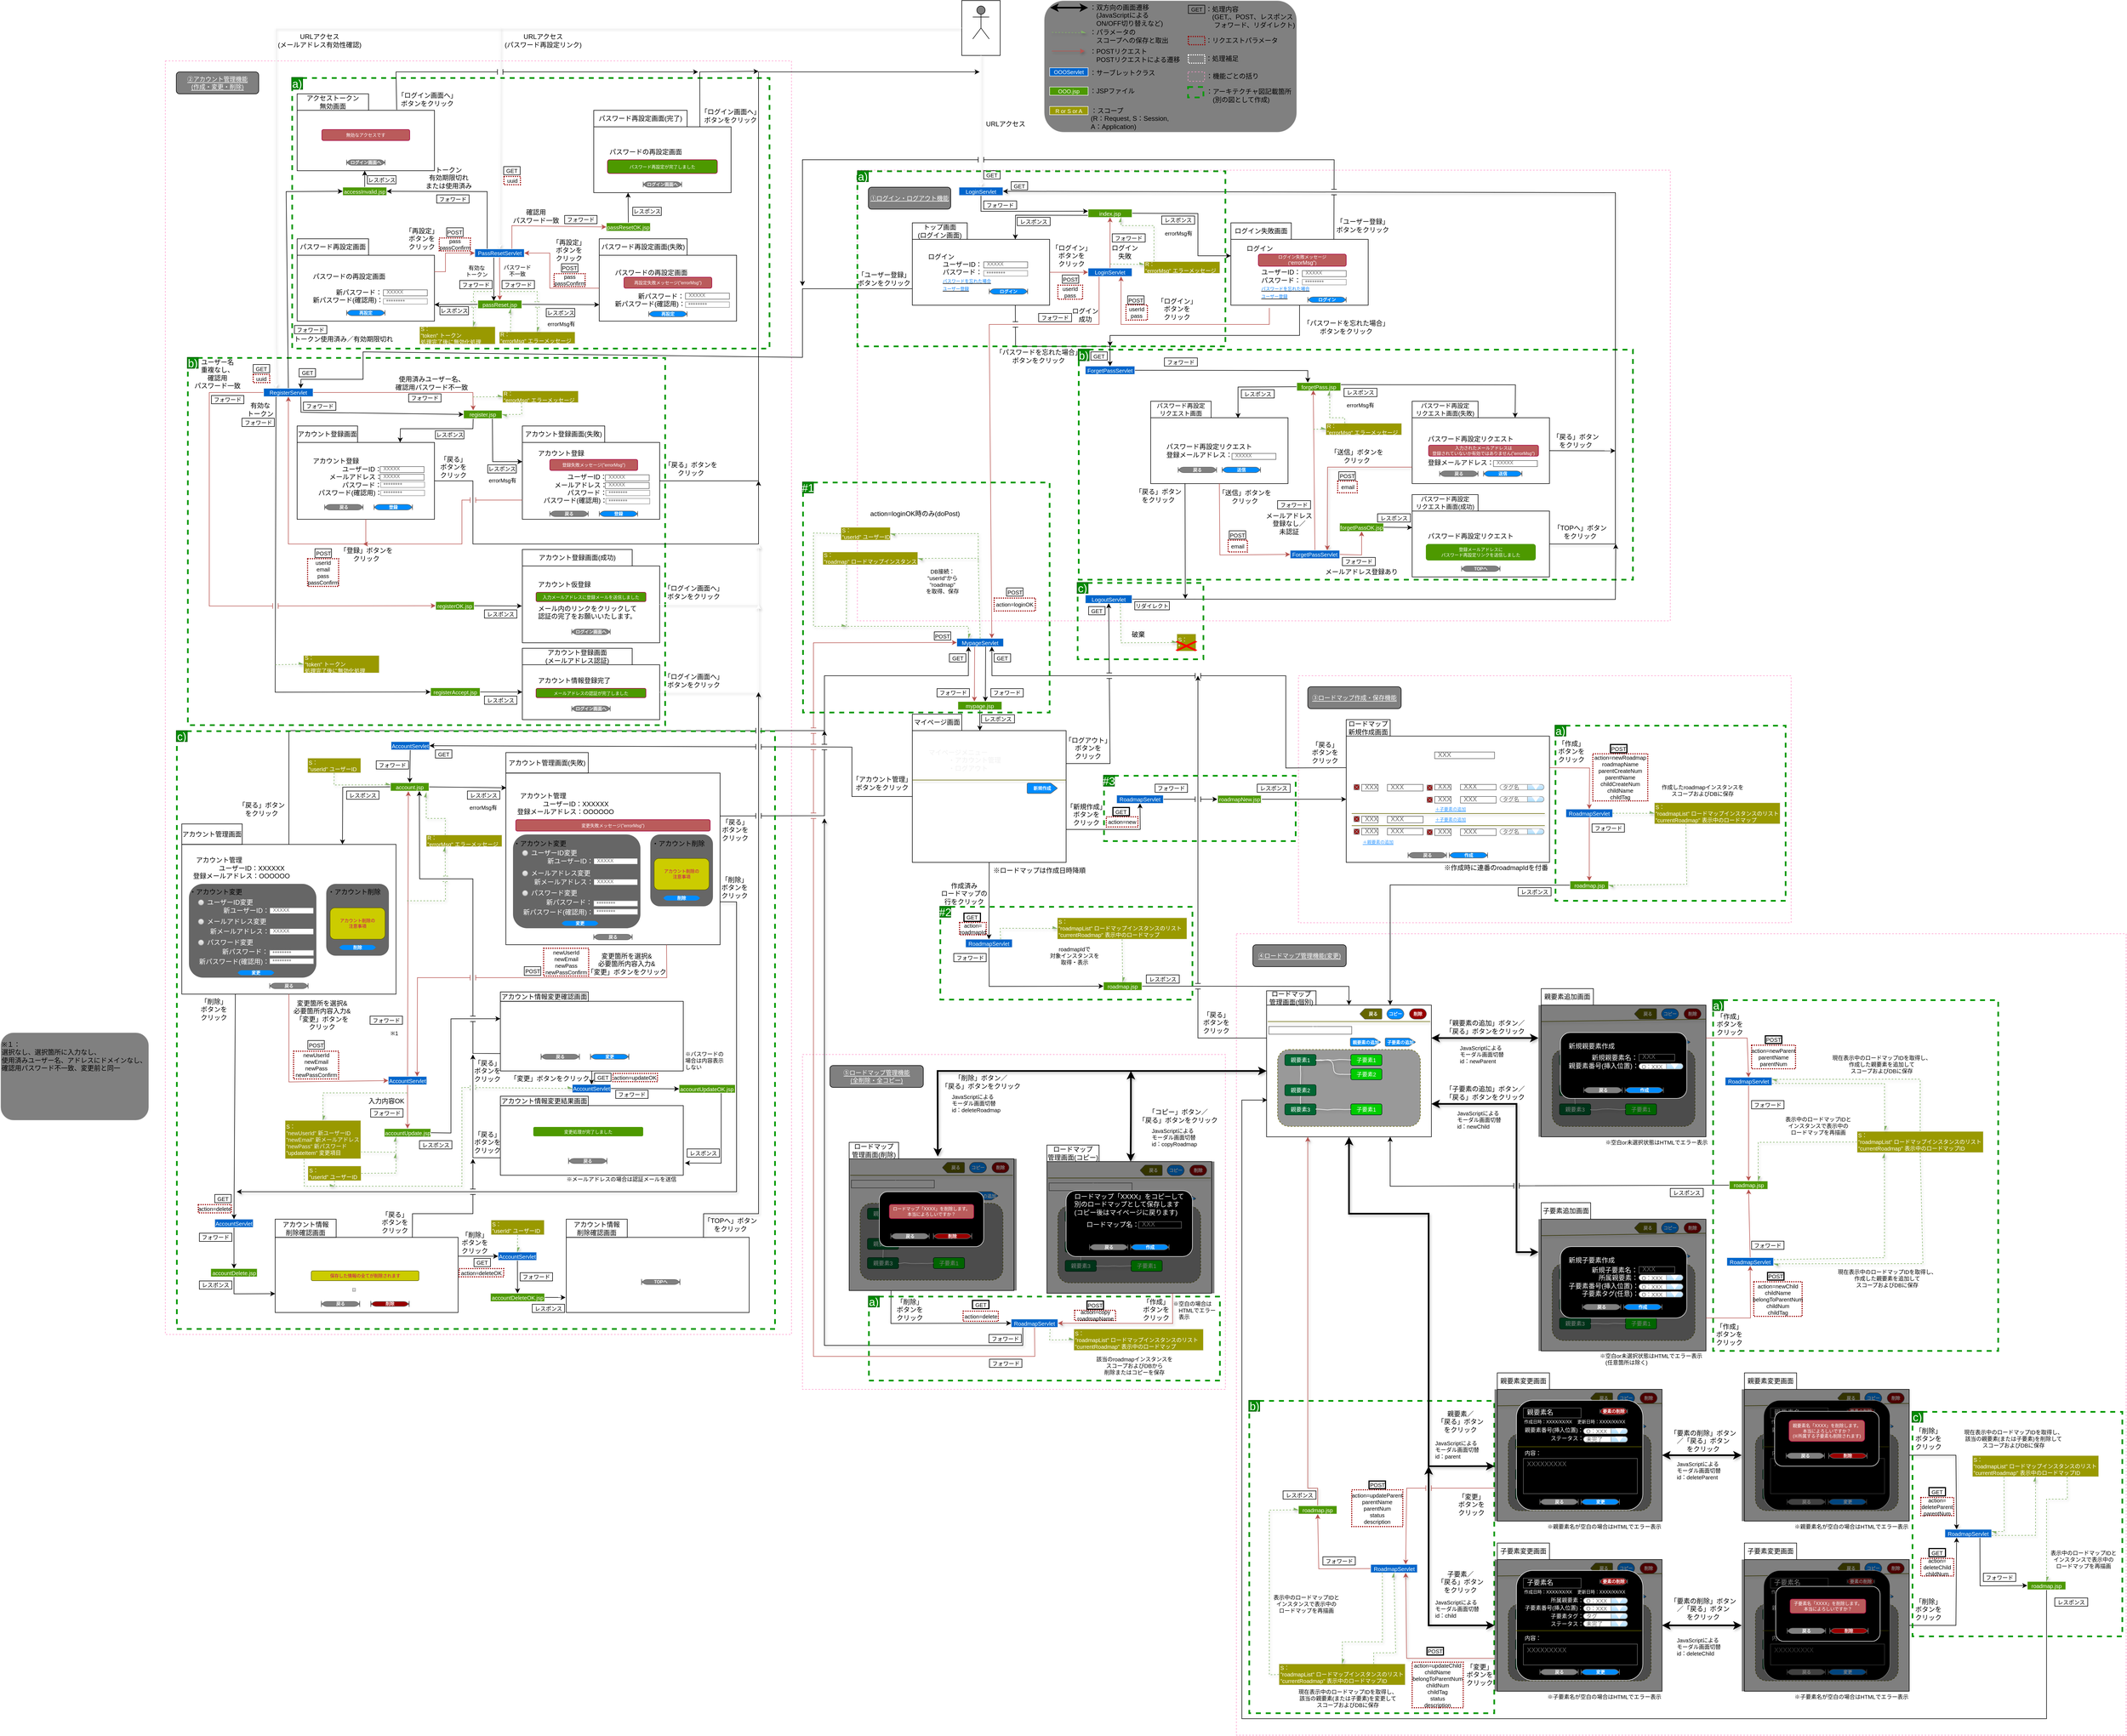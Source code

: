<mxfile>
    <diagram id="WHIG_iPTzpvooCITM3A4" name="画面遷移図">
        <mxGraphModel dx="2342" dy="1187" grid="1" gridSize="10" guides="1" tooltips="1" connect="1" arrows="1" fold="1" page="0" pageScale="1" pageWidth="827" pageHeight="1169" math="0" shadow="0">
            <root>
                <mxCell id="0"/>
                <mxCell id="1" parent="0"/>
                <mxCell id="03IfvMk1kHWTyz90HhbV-851" value="" style="group" parent="1" vertex="1" connectable="0">
                    <mxGeometry x="-1200" y="560" width="870" height="670" as="geometry"/>
                </mxCell>
                <mxCell id="03IfvMk1kHWTyz90HhbV-852" value="&lt;div style=&quot;&quot;&gt;&lt;br&gt;&lt;/div&gt;" style="rounded=0;whiteSpace=wrap;html=1;labelBackgroundColor=none;strokeColor=#009900;fontSize=11;fontColor=#FFFFFF;fillColor=none;dashed=1;strokeWidth=3;align=right;labelPosition=left;verticalLabelPosition=top;verticalAlign=bottom;" parent="03IfvMk1kHWTyz90HhbV-851" vertex="1">
                    <mxGeometry x="1" y="1" width="869" height="669" as="geometry"/>
                </mxCell>
                <mxCell id="03IfvMk1kHWTyz90HhbV-853" value="b)" style="text;strokeColor=#005700;align=center;fillColor=#008a00;html=1;verticalAlign=middle;whiteSpace=wrap;rounded=0;labelBackgroundColor=none;fontSize=20;fontColor=#ffffff;" parent="03IfvMk1kHWTyz90HhbV-851" vertex="1">
                    <mxGeometry width="20" height="20" as="geometry"/>
                </mxCell>
                <mxCell id="bYhEAjDrk7nIsvez--r3-208" value="" style="rounded=0;whiteSpace=wrap;html=1;labelBackgroundColor=none;strokeColor=#FF99CC;fontSize=11;fontColor=#FFFFFF;fillColor=none;dashed=1;" parent="1" vertex="1">
                    <mxGeometry x="20" y="219" width="1480" height="821" as="geometry"/>
                </mxCell>
                <mxCell id="03IfvMk1kHWTyz90HhbV-880" value="" style="group" parent="1" vertex="1" connectable="0">
                    <mxGeometry x="732.5" y="2460" width="450" height="570" as="geometry"/>
                </mxCell>
                <mxCell id="03IfvMk1kHWTyz90HhbV-881" value="&lt;div style=&quot;&quot;&gt;&lt;br&gt;&lt;/div&gt;" style="rounded=0;whiteSpace=wrap;html=1;labelBackgroundColor=none;strokeColor=#009900;fontSize=11;fontColor=#FFFFFF;fillColor=none;dashed=1;strokeWidth=3;align=right;labelPosition=left;verticalLabelPosition=top;verticalAlign=bottom;" parent="03IfvMk1kHWTyz90HhbV-880" vertex="1">
                    <mxGeometry x="1" y="1" width="446" height="569" as="geometry"/>
                </mxCell>
                <mxCell id="03IfvMk1kHWTyz90HhbV-882" value="b)" style="text;strokeColor=#005700;align=center;fillColor=#008a00;html=1;verticalAlign=middle;whiteSpace=wrap;rounded=0;labelBackgroundColor=none;fontSize=20;fontColor=#ffffff;" parent="03IfvMk1kHWTyz90HhbV-880" vertex="1">
                    <mxGeometry width="20" height="20" as="geometry"/>
                </mxCell>
                <mxCell id="03IfvMk1kHWTyz90HhbV-877" value="" style="group" parent="1" vertex="1" connectable="0">
                    <mxGeometry x="1577" y="1730" width="520" height="640" as="geometry"/>
                </mxCell>
                <mxCell id="03IfvMk1kHWTyz90HhbV-878" value="&lt;div style=&quot;&quot;&gt;&lt;br&gt;&lt;/div&gt;" style="rounded=0;whiteSpace=wrap;html=1;labelBackgroundColor=none;strokeColor=#009900;fontSize=11;fontColor=#FFFFFF;fillColor=none;dashed=1;strokeWidth=3;align=right;labelPosition=left;verticalLabelPosition=top;verticalAlign=bottom;" parent="03IfvMk1kHWTyz90HhbV-877" vertex="1">
                    <mxGeometry x="1" y="1" width="519" height="639" as="geometry"/>
                </mxCell>
                <mxCell id="03IfvMk1kHWTyz90HhbV-879" value="a)" style="text;strokeColor=#005700;align=center;fillColor=#008a00;html=1;verticalAlign=middle;whiteSpace=wrap;rounded=0;labelBackgroundColor=none;fontSize=20;fontColor=#ffffff;" parent="03IfvMk1kHWTyz90HhbV-877" vertex="1">
                    <mxGeometry width="20" height="20" as="geometry"/>
                </mxCell>
                <mxCell id="5xK-KBNFXrX2DUE9tunr-230" value="" style="rounded=0;whiteSpace=wrap;html=1;labelBackgroundColor=none;strokeColor=#FF99CC;fontSize=11;fontColor=#FFFFFF;fillColor=none;dashed=1;" parent="1" vertex="1">
                    <mxGeometry x="-1240" y="20" width="1140" height="2320" as="geometry"/>
                </mxCell>
                <mxCell id="03IfvMk1kHWTyz90HhbV-848" value="" style="group" parent="1" vertex="1" connectable="0">
                    <mxGeometry x="-1010" y="50" width="870" height="500" as="geometry"/>
                </mxCell>
                <mxCell id="03IfvMk1kHWTyz90HhbV-849" value="&lt;div style=&quot;&quot;&gt;&lt;br&gt;&lt;/div&gt;" style="rounded=0;whiteSpace=wrap;html=1;labelBackgroundColor=none;strokeColor=#009900;fontSize=11;fontColor=#FFFFFF;fillColor=none;dashed=1;strokeWidth=3;align=right;labelPosition=left;verticalLabelPosition=top;verticalAlign=bottom;" parent="03IfvMk1kHWTyz90HhbV-848" vertex="1">
                    <mxGeometry x="1" y="1.09" width="869" height="492.91" as="geometry"/>
                </mxCell>
                <mxCell id="03IfvMk1kHWTyz90HhbV-850" value="a)" style="text;strokeColor=#005700;align=center;fillColor=#008a00;html=1;verticalAlign=middle;whiteSpace=wrap;rounded=0;labelBackgroundColor=none;fontSize=20;fontColor=#ffffff;" parent="03IfvMk1kHWTyz90HhbV-848" vertex="1">
                    <mxGeometry width="20" height="21.739" as="geometry"/>
                </mxCell>
                <mxCell id="03IfvMk1kHWTyz90HhbV-842" value="" style="group" parent="1" vertex="1" connectable="0">
                    <mxGeometry x="422" y="545" width="1010" height="425" as="geometry"/>
                </mxCell>
                <mxCell id="03IfvMk1kHWTyz90HhbV-843" value="&lt;div style=&quot;&quot;&gt;&lt;br&gt;&lt;/div&gt;" style="rounded=0;whiteSpace=wrap;html=1;labelBackgroundColor=none;strokeColor=#009900;fontSize=11;fontColor=#FFFFFF;fillColor=none;dashed=1;strokeWidth=3;align=right;labelPosition=left;verticalLabelPosition=top;verticalAlign=bottom;" parent="03IfvMk1kHWTyz90HhbV-842" vertex="1">
                    <mxGeometry x="1" y="1.06" width="1009" height="418.94" as="geometry"/>
                </mxCell>
                <mxCell id="03IfvMk1kHWTyz90HhbV-844" value="b)" style="text;strokeColor=#005700;align=center;fillColor=#008a00;html=1;verticalAlign=middle;whiteSpace=wrap;rounded=0;labelBackgroundColor=none;fontSize=20;fontColor=#ffffff;" parent="03IfvMk1kHWTyz90HhbV-842" vertex="1">
                    <mxGeometry width="20" height="21.25" as="geometry"/>
                </mxCell>
                <mxCell id="5xK-KBNFXrX2DUE9tunr-930" value="" style="rounded=0;whiteSpace=wrap;html=1;labelBackgroundColor=none;strokeColor=#FF99CC;fontSize=11;fontColor=#FFFFFF;fillColor=none;dashed=1;" parent="1" vertex="1">
                    <mxGeometry x="-80" y="1830" width="770" height="610" as="geometry"/>
                </mxCell>
                <mxCell id="684" value="" style="text;strokeColor=#FFFFFF;align=center;fillColor=none;html=1;verticalAlign=middle;whiteSpace=wrap;rounded=0;labelBackgroundColor=none;fontSize=10;dashed=1;strokeWidth=2;perimeterSpacing=0;dashPattern=1 1;glass=1;" parent="1" vertex="1">
                    <mxGeometry x="30" y="829" width="223" height="181" as="geometry"/>
                </mxCell>
                <mxCell id="472" value="" style="rounded=1;whiteSpace=wrap;html=1;labelBackgroundColor=none;fillStyle=auto;strokeColor=#F0F0F0;fontFamily=Helvetica;fontSize=10;fontColor=#FFFFFF;fillColor=#808080;" parent="1" vertex="1">
                    <mxGeometry x="-1540" y="1790" width="270" height="160" as="geometry"/>
                </mxCell>
                <mxCell id="358" style="edgeStyle=none;rounded=0;jumpStyle=line;jumpSize=10;html=1;exitX=0.773;exitY=0.01;exitDx=0;exitDy=0;fontSize=10;exitPerimeter=0;" parent="1" source="bYhEAjDrk7nIsvez--r3-191" edge="1">
                    <mxGeometry relative="1" as="geometry">
                        <mxPoint x="-160" y="39" as="targetPoint"/>
                        <Array as="points">
                            <mxPoint x="-267" y="40"/>
                        </Array>
                    </mxGeometry>
                </mxCell>
                <mxCell id="5xK-KBNFXrX2DUE9tunr-848" value="" style="rounded=0;whiteSpace=wrap;html=1;labelBackgroundColor=none;strokeColor=#FF99CC;fontSize=11;fontColor=#FFFFFF;fillColor=none;dashed=1;container=0;" parent="1" vertex="1">
                    <mxGeometry x="710" y="1610" width="1620" height="1460" as="geometry"/>
                </mxCell>
                <mxCell id="5xK-KBNFXrX2DUE9tunr-469" value="" style="rounded=0;whiteSpace=wrap;html=1;labelBackgroundColor=none;strokeColor=#FF99CC;fontSize=11;fontColor=#FFFFFF;fillColor=none;dashed=1;" parent="1" vertex="1">
                    <mxGeometry x="823" y="1140" width="897" height="450" as="geometry"/>
                </mxCell>
                <mxCell id="5xK-KBNFXrX2DUE9tunr-234" value="" style="group" parent="1" vertex="1" connectable="0">
                    <mxGeometry x="-1210" y="1410" width="450" height="310" as="geometry"/>
                </mxCell>
                <mxCell id="5xK-KBNFXrX2DUE9tunr-281" value="" style="rounded=1;whiteSpace=wrap;html=1;dashed=1;labelBackgroundColor=none;strokeColor=none;fontSize=8;fontColor=#FFFFFF;fillColor=#666666;" parent="5xK-KBNFXrX2DUE9tunr-234" vertex="1">
                    <mxGeometry x="13" y="109.166" width="232" height="170.83" as="geometry"/>
                </mxCell>
                <mxCell id="5xK-KBNFXrX2DUE9tunr-282" value="" style="rounded=1;whiteSpace=wrap;html=1;dashed=1;labelBackgroundColor=none;strokeColor=none;fontSize=8;fontColor=#FFFFFF;fillColor=#666666;" parent="5xK-KBNFXrX2DUE9tunr-234" vertex="1">
                    <mxGeometry x="263" y="109.17" width="114" height="130.83" as="geometry"/>
                </mxCell>
                <mxCell id="5xK-KBNFXrX2DUE9tunr-235" value="　　アカウント管理&lt;br&gt;&lt;span style=&quot;white-space: pre;&quot;&gt;&lt;span style=&quot;white-space: pre;&quot;&gt;&#9;&lt;/span&gt;&#9;&lt;/span&gt;　ユーザーID：XXXXXX&lt;br&gt;　&amp;nbsp; 登録メールアドレス：OOOOOO&lt;br&gt;&lt;br&gt;　・アカウント変更&lt;span style=&quot;white-space: pre;&quot;&gt;&#9;&lt;span style=&quot;white-space: pre;&quot;&gt;&#9;&lt;/span&gt;&lt;span style=&quot;white-space: pre;&quot;&gt;&#9;&lt;/span&gt;&lt;span style=&quot;white-space: pre;&quot;&gt;&#9;&lt;/span&gt;&lt;span style=&quot;white-space: pre;&quot;&gt;&#9;&lt;/span&gt;　&lt;/span&gt;　・アカウント削除&lt;br&gt;&lt;br&gt;&lt;br&gt;&lt;br&gt;&lt;br&gt;&lt;br&gt;&lt;br&gt;&lt;br&gt;&lt;span style=&quot;white-space: pre;&quot;&gt;&#9;&lt;/span&gt;&lt;br&gt;&lt;br&gt;&lt;br&gt;　&lt;br&gt;" style="rounded=0;whiteSpace=wrap;html=1;align=left;fillColor=none;" parent="5xK-KBNFXrX2DUE9tunr-234" vertex="1">
                    <mxGeometry y="37.29" width="390" height="272.71" as="geometry"/>
                </mxCell>
                <mxCell id="5xK-KBNFXrX2DUE9tunr-236" value="アカウント管理画面" style="text;strokeColor=default;align=center;fillColor=none;html=1;verticalAlign=middle;whiteSpace=wrap;rounded=0;" parent="5xK-KBNFXrX2DUE9tunr-234" vertex="1">
                    <mxGeometry width="110" height="37.286" as="geometry"/>
                </mxCell>
                <mxCell id="5xK-KBNFXrX2DUE9tunr-251" value="" style="group" parent="5xK-KBNFXrX2DUE9tunr-234" vertex="1" connectable="0">
                    <mxGeometry x="30" y="134.996" width="210" height="150" as="geometry"/>
                </mxCell>
                <mxCell id="5xK-KBNFXrX2DUE9tunr-249" value="新ユーザーID：" style="text;html=1;align=center;verticalAlign=middle;resizable=0;points=[];autosize=1;strokeColor=none;fillColor=none;fontSize=12;fontColor=#FFFFFF;" parent="5xK-KBNFXrX2DUE9tunr-251" vertex="1">
                    <mxGeometry x="32" y="8.004" width="110" height="30" as="geometry"/>
                </mxCell>
                <mxCell id="5xK-KBNFXrX2DUE9tunr-250" value="XXXXX" style="strokeWidth=1;shadow=0;dashed=0;align=center;html=1;shape=mxgraph.mockup.text.textBox;fontColor=#666666;align=left;fontSize=9;spacingLeft=4;spacingTop=-3;strokeColor=#666666;mainText=" parent="5xK-KBNFXrX2DUE9tunr-251" vertex="1">
                    <mxGeometry x="130" y="17.504" width="80" height="11" as="geometry"/>
                </mxCell>
                <mxCell id="421" value="&lt;span style=&quot;color: rgb(255, 255, 255);&quot;&gt;&lt;font style=&quot;font-size: 12px;&quot;&gt;ユーザーID変更&lt;/font&gt;&lt;/span&gt;" style="shape=ellipse;fillColor=#eeeeee;strokeColor=#999999;gradientColor=#cccccc;html=1;align=left;spacingLeft=4;fontSize=10;fontColor=#666666;labelPosition=right;shadow=0;" parent="5xK-KBNFXrX2DUE9tunr-251" vertex="1">
                    <mxGeometry y="3.004" width="10" height="10" as="geometry"/>
                </mxCell>
                <mxCell id="5xK-KBNFXrX2DUE9tunr-252" value="" style="group" parent="5xK-KBNFXrX2DUE9tunr-234" vertex="1" connectable="0">
                    <mxGeometry x="30" y="172.996" width="180" height="38.004" as="geometry"/>
                </mxCell>
                <mxCell id="5xK-KBNFXrX2DUE9tunr-254" value="新メールアドレス：" style="text;html=1;align=center;verticalAlign=middle;resizable=0;points=[];autosize=1;strokeColor=none;fillColor=none;fontSize=12;fontColor=#FFFFFF;" parent="5xK-KBNFXrX2DUE9tunr-252" vertex="1">
                    <mxGeometry x="10" y="8.004" width="130" height="30" as="geometry"/>
                </mxCell>
                <mxCell id="5xK-KBNFXrX2DUE9tunr-255" value="XXXXX" style="strokeWidth=1;shadow=0;dashed=0;align=center;html=1;shape=mxgraph.mockup.text.textBox;fontColor=#666666;align=left;fontSize=9;spacingLeft=4;spacingTop=-3;strokeColor=#666666;mainText=" parent="5xK-KBNFXrX2DUE9tunr-252" vertex="1">
                    <mxGeometry x="130" y="17.504" width="80" height="11" as="geometry"/>
                </mxCell>
                <mxCell id="5xK-KBNFXrX2DUE9tunr-256" value="" style="group" parent="5xK-KBNFXrX2DUE9tunr-234" vertex="1" connectable="0">
                    <mxGeometry x="30" y="209.996" width="210" height="45.004" as="geometry"/>
                </mxCell>
                <mxCell id="5xK-KBNFXrX2DUE9tunr-258" value="新パスワード：" style="text;html=1;align=center;verticalAlign=middle;resizable=0;points=[];autosize=1;strokeColor=none;fillColor=none;fontSize=12;fontColor=#FFFFFF;" parent="5xK-KBNFXrX2DUE9tunr-256" vertex="1">
                    <mxGeometry x="30" y="8.004" width="110" height="30" as="geometry"/>
                </mxCell>
                <mxCell id="5xK-KBNFXrX2DUE9tunr-274" value="********" style="strokeWidth=1;shadow=0;dashed=0;align=center;html=1;shape=mxgraph.mockup.forms.pwField;strokeColor=#999999;mainText=;align=left;fontColor=#666666;fontSize=11;spacingLeft=3;" parent="5xK-KBNFXrX2DUE9tunr-256" vertex="1">
                    <mxGeometry x="130" y="35.004" width="80" height="10" as="geometry"/>
                </mxCell>
                <mxCell id="5xK-KBNFXrX2DUE9tunr-275" value="********" style="strokeWidth=1;shadow=0;dashed=0;align=center;html=1;shape=mxgraph.mockup.forms.pwField;strokeColor=#999999;mainText=;align=left;fontColor=#666666;fontSize=11;spacingLeft=3;" parent="5xK-KBNFXrX2DUE9tunr-256" vertex="1">
                    <mxGeometry x="130" y="20.004" width="80" height="10" as="geometry"/>
                </mxCell>
                <mxCell id="5xK-KBNFXrX2DUE9tunr-260" value="新パスワード(確認用)：" style="text;html=1;align=center;verticalAlign=middle;resizable=0;points=[];autosize=1;strokeColor=none;fillColor=none;fontSize=12;fontColor=#FFFFFF;" parent="5xK-KBNFXrX2DUE9tunr-234" vertex="1">
                    <mxGeometry x="20" y="236" width="150" height="30" as="geometry"/>
                </mxCell>
                <mxCell id="5xK-KBNFXrX2DUE9tunr-237" value="&lt;font color=&quot;#cc0066&quot;&gt;アカウント削除の&lt;br&gt;注意事項&lt;/font&gt;" style="rounded=1;whiteSpace=wrap;html=1;labelBackgroundColor=none;fontSize=8;fillColor=#CCCC00;fontColor=#000000;strokeColor=#666600;" parent="5xK-KBNFXrX2DUE9tunr-234" vertex="1">
                    <mxGeometry x="270" y="152.93" width="100" height="57.07" as="geometry"/>
                </mxCell>
                <mxCell id="5xK-KBNFXrX2DUE9tunr-276" value="変更" style="strokeWidth=1;shadow=0;dashed=0;align=center;html=1;shape=mxgraph.mockup.buttons.button;strokeColor=#666666;fontColor=#ffffff;mainText=;buttonStyle=round;fontSize=8;fontStyle=1;fillColor=#008cff;whiteSpace=wrap;labelBackgroundColor=none;" parent="5xK-KBNFXrX2DUE9tunr-234" vertex="1">
                    <mxGeometry x="100" y="266" width="70" height="10" as="geometry"/>
                </mxCell>
                <mxCell id="5xK-KBNFXrX2DUE9tunr-277" value="削除" style="strokeWidth=1;shadow=0;dashed=0;align=center;html=1;shape=mxgraph.mockup.buttons.button;strokeColor=#666666;fontColor=#ffffff;mainText=;buttonStyle=round;fontSize=8;fontStyle=1;fillColor=#008cff;whiteSpace=wrap;labelBackgroundColor=none;" parent="5xK-KBNFXrX2DUE9tunr-234" vertex="1">
                    <mxGeometry x="285" y="220" width="70" height="10" as="geometry"/>
                </mxCell>
                <mxCell id="5xK-KBNFXrX2DUE9tunr-280" value="戻る" style="strokeWidth=1;shadow=0;dashed=0;align=center;html=1;shape=mxgraph.mockup.buttons.button;strokeColor=#666666;fontColor=#ffffff;mainText=;buttonStyle=round;fontSize=8;fontStyle=1;fillColor=#808080;whiteSpace=wrap;labelBackgroundColor=none;" parent="5xK-KBNFXrX2DUE9tunr-234" vertex="1">
                    <mxGeometry x="160" y="290" width="70" height="10" as="geometry"/>
                </mxCell>
                <mxCell id="423" value="&lt;span style=&quot;color: rgb(255, 255, 255);&quot;&gt;&lt;font style=&quot;font-size: 12px;&quot;&gt;メールアドレス変更&lt;/font&gt;&lt;/span&gt;" style="shape=ellipse;fillColor=#eeeeee;strokeColor=#999999;gradientColor=#cccccc;html=1;align=left;spacingLeft=4;fontSize=10;fontColor=#666666;labelPosition=right;shadow=0;" parent="5xK-KBNFXrX2DUE9tunr-234" vertex="1">
                    <mxGeometry x="30" y="173" width="10" height="10" as="geometry"/>
                </mxCell>
                <mxCell id="427" value="&lt;span style=&quot;color: rgb(255, 255, 255);&quot;&gt;&lt;font style=&quot;font-size: 12px;&quot;&gt;パスワード変更&lt;/font&gt;&lt;/span&gt;" style="shape=ellipse;fillColor=#eeeeee;strokeColor=#999999;gradientColor=#cccccc;html=1;align=left;spacingLeft=4;fontSize=10;fontColor=#666666;labelPosition=right;shadow=0;" parent="5xK-KBNFXrX2DUE9tunr-234" vertex="1">
                    <mxGeometry x="30" y="211" width="10" height="10" as="geometry"/>
                </mxCell>
                <mxCell id="59" value="" style="group" parent="1" vertex="1" connectable="0">
                    <mxGeometry x="120" y="315" width="280" height="205" as="geometry"/>
                </mxCell>
                <mxCell id="60" value="&lt;span style=&quot;white-space: pre;&quot;&gt;&#9;&lt;/span&gt;ログイン&lt;br&gt;&lt;span style=&quot;white-space: pre;&quot;&gt;&#9;&lt;/span&gt;&lt;span style=&quot;white-space: pre;&quot;&gt;&#9;&lt;/span&gt;ユーザーID：&lt;br&gt;&lt;span style=&quot;white-space: pre;&quot;&gt;&#9;&lt;/span&gt;&lt;span style=&quot;white-space: pre;&quot;&gt;&#9;&lt;/span&gt;パスワード：&lt;br&gt;&lt;span style=&quot;white-space: pre;&quot;&gt;&#9;&lt;/span&gt;&lt;span style=&quot;white-space: pre;&quot;&gt;&#9;&lt;/span&gt;&lt;u&gt;&lt;font color=&quot;#007fff&quot; style=&quot;font-size: 8px;&quot;&gt;パスワードを忘れた場合&lt;br&gt;&lt;span style=&quot;white-space: pre;&quot;&gt;&#9;&lt;/span&gt;&lt;span style=&quot;white-space: pre;&quot;&gt;&#9;&lt;/span&gt;&lt;span style=&quot;white-space: pre;&quot;&gt;&#9;&lt;/span&gt;ユーザー登録&lt;br&gt;&lt;/font&gt;&lt;/u&gt;" style="rounded=0;whiteSpace=wrap;html=1;align=left;" parent="59" vertex="1">
                    <mxGeometry y="30" width="250" height="120" as="geometry"/>
                </mxCell>
                <mxCell id="61" value="トップ画面&lt;br&gt;(ログイン画面)" style="text;strokeColor=default;align=center;fillColor=none;html=1;verticalAlign=middle;whiteSpace=wrap;rounded=0;" parent="59" vertex="1">
                    <mxGeometry width="100" height="30" as="geometry"/>
                </mxCell>
                <mxCell id="27" value="********" style="strokeWidth=1;shadow=0;dashed=0;align=center;html=1;shape=mxgraph.mockup.forms.pwField;strokeColor=#999999;mainText=;align=left;fontColor=#666666;fontSize=11;spacingLeft=3;" parent="59" vertex="1">
                    <mxGeometry x="130" y="87" width="80" height="10" as="geometry"/>
                </mxCell>
                <mxCell id="40" value="XXXXX" style="strokeWidth=1;shadow=0;dashed=0;align=center;html=1;shape=mxgraph.mockup.text.textBox;fontColor=#666666;align=left;fontSize=9;spacingLeft=4;spacingTop=-3;strokeColor=#666666;mainText=" parent="59" vertex="1">
                    <mxGeometry x="130" y="71" width="80" height="11" as="geometry"/>
                </mxCell>
                <mxCell id="64" value="ログイン" style="strokeWidth=1;shadow=0;dashed=0;align=center;html=1;shape=mxgraph.mockup.buttons.button;strokeColor=#666666;fontColor=#ffffff;mainText=;buttonStyle=round;fontSize=8;fontStyle=1;fillColor=#008cff;whiteSpace=wrap;labelBackgroundColor=none;" parent="59" vertex="1">
                    <mxGeometry x="140" y="120" width="70" height="10" as="geometry"/>
                </mxCell>
                <mxCell id="81" value="「ログイン」ボタンを&lt;br&gt;クリック" style="text;strokeColor=none;align=center;fillColor=none;html=1;verticalAlign=middle;whiteSpace=wrap;rounded=0;labelBackgroundColor=none;" parent="1" vertex="1">
                    <mxGeometry x="370" y="350" width="80" height="50" as="geometry"/>
                </mxCell>
                <mxCell id="97" value="ログイン&lt;br&gt;成功" style="text;strokeColor=none;align=center;fillColor=none;html=1;verticalAlign=middle;whiteSpace=wrap;rounded=0;labelBackgroundColor=none;" parent="1" vertex="1">
                    <mxGeometry x="410" y="468" width="50" height="30" as="geometry"/>
                </mxCell>
                <mxCell id="105" value="" style="group" parent="1" vertex="1" connectable="0">
                    <mxGeometry x="554" y="640" width="280" height="190" as="geometry"/>
                </mxCell>
                <mxCell id="106" value="&lt;span style=&quot;white-space: pre;&quot;&gt;&#9;&lt;/span&gt;パスワード再設定リクエスト&lt;br&gt;&lt;span style=&quot;white-space: pre;&quot;&gt;&#9;&lt;/span&gt;登録メールアドレス：" style="rounded=0;whiteSpace=wrap;html=1;align=left;" parent="105" vertex="1">
                    <mxGeometry y="30" width="250" height="120" as="geometry"/>
                </mxCell>
                <mxCell id="116" value="" style="edgeStyle=none;rounded=0;html=1;shadow=1;dashed=1;fontSize=11;fontColor=#007FFF;startArrow=classic;startFill=1;" parent="105" source="107" target="106" edge="1">
                    <mxGeometry relative="1" as="geometry"/>
                </mxCell>
                <mxCell id="107" value="パスワード再設定&lt;br&gt;リクエスト画面" style="text;strokeColor=default;align=center;fillColor=none;html=1;verticalAlign=middle;whiteSpace=wrap;rounded=0;fontSize=11;" parent="105" vertex="1">
                    <mxGeometry width="110" height="30" as="geometry"/>
                </mxCell>
                <mxCell id="109" value="XXXXX" style="strokeWidth=1;shadow=0;dashed=0;align=center;html=1;shape=mxgraph.mockup.text.textBox;fontColor=#666666;align=left;fontSize=9;spacingLeft=4;spacingTop=-3;strokeColor=#666666;mainText=" parent="105" vertex="1">
                    <mxGeometry x="148" y="95" width="80" height="11" as="geometry"/>
                </mxCell>
                <mxCell id="110" value="送信" style="strokeWidth=1;shadow=0;dashed=0;align=center;html=1;shape=mxgraph.mockup.buttons.button;strokeColor=#666666;fontColor=#ffffff;mainText=;buttonStyle=round;fontSize=8;fontStyle=1;fillColor=#008cff;whiteSpace=wrap;labelBackgroundColor=none;" parent="105" vertex="1">
                    <mxGeometry x="130" y="120" width="70" height="10" as="geometry"/>
                </mxCell>
                <mxCell id="111" value="戻る" style="strokeWidth=1;shadow=0;dashed=0;align=center;html=1;shape=mxgraph.mockup.buttons.button;strokeColor=#666666;fontColor=#ffffff;mainText=;buttonStyle=round;fontSize=8;fontStyle=1;fillColor=#808080;whiteSpace=wrap;labelBackgroundColor=none;" parent="105" vertex="1">
                    <mxGeometry x="50" y="120" width="70" height="10" as="geometry"/>
                </mxCell>
                <mxCell id="238" value="「戻る」ボタン&lt;br&gt;をクリック" style="text;strokeColor=none;align=center;fillColor=none;html=1;verticalAlign=middle;whiteSpace=wrap;rounded=0;labelBackgroundColor=none;" parent="105" vertex="1">
                    <mxGeometry x="-32" y="157" width="92" height="30" as="geometry"/>
                </mxCell>
                <mxCell id="115" value="「パスワードを忘れた場合」&lt;br&gt;ボタンをクリック" style="text;strokeColor=none;align=center;fillColor=none;html=1;verticalAlign=middle;whiteSpace=wrap;rounded=0;labelBackgroundColor=none;" parent="1" vertex="1">
                    <mxGeometry x="271" y="542" width="158" height="31" as="geometry"/>
                </mxCell>
                <mxCell id="117" value="" style="group" parent="1" vertex="1" connectable="0">
                    <mxGeometry x="1030" y="640" width="280" height="170" as="geometry"/>
                </mxCell>
                <mxCell id="118" value="&lt;span style=&quot;white-space: pre;&quot;&gt;&#9;&lt;/span&gt;パスワード再設定リクエスト&lt;br&gt;&lt;br&gt;&lt;br&gt;&lt;span style=&quot;white-space: pre;&quot;&gt;&#9;&lt;/span&gt;登録メールアドレス：" style="rounded=0;whiteSpace=wrap;html=1;align=left;" parent="117" vertex="1">
                    <mxGeometry y="30" width="250" height="120" as="geometry"/>
                </mxCell>
                <mxCell id="119" value="" style="edgeStyle=none;rounded=0;html=1;shadow=1;dashed=1;fontSize=11;fontColor=#007FFF;startArrow=classic;startFill=1;" parent="117" source="120" target="118" edge="1">
                    <mxGeometry relative="1" as="geometry"/>
                </mxCell>
                <mxCell id="120" value="パスワード再設定&lt;br&gt;リクエスト画面(失敗)" style="text;strokeColor=default;align=center;fillColor=none;html=1;verticalAlign=middle;whiteSpace=wrap;rounded=0;fontSize=11;" parent="117" vertex="1">
                    <mxGeometry width="120" height="30" as="geometry"/>
                </mxCell>
                <mxCell id="126" value="" style="group" parent="117" vertex="1" connectable="0">
                    <mxGeometry x="50" y="102" width="178" height="35" as="geometry"/>
                </mxCell>
                <mxCell id="121" value="XXXXX" style="strokeWidth=1;shadow=0;dashed=0;align=center;html=1;shape=mxgraph.mockup.text.textBox;fontColor=#666666;align=left;fontSize=9;spacingLeft=4;spacingTop=-3;strokeColor=#666666;mainText=" parent="126" vertex="1">
                    <mxGeometry x="98" y="6" width="80" height="11" as="geometry"/>
                </mxCell>
                <mxCell id="122" value="送信" style="strokeWidth=1;shadow=0;dashed=0;align=center;html=1;shape=mxgraph.mockup.buttons.button;strokeColor=#666666;fontColor=#ffffff;mainText=;buttonStyle=round;fontSize=8;fontStyle=1;fillColor=#008cff;whiteSpace=wrap;labelBackgroundColor=none;" parent="126" vertex="1">
                    <mxGeometry x="80" y="25" width="70" height="10" as="geometry"/>
                </mxCell>
                <mxCell id="123" value="戻る" style="strokeWidth=1;shadow=0;dashed=0;align=center;html=1;shape=mxgraph.mockup.buttons.button;strokeColor=#666666;fontColor=#ffffff;mainText=;buttonStyle=round;fontSize=8;fontStyle=1;fillColor=#808080;whiteSpace=wrap;labelBackgroundColor=none;" parent="126" vertex="1">
                    <mxGeometry y="25" width="70" height="10" as="geometry"/>
                </mxCell>
                <mxCell id="127" value="入力されたメールアドレスは&lt;br&gt;登録されていないか有効ではありません(&quot;errorMsg&quot;)" style="rounded=1;whiteSpace=wrap;html=1;labelBackgroundColor=none;fontSize=8;fillColor=#BA5B5B;fontColor=#ffffff;strokeColor=#A50040;" parent="117" vertex="1">
                    <mxGeometry x="30" y="80" width="200" height="20" as="geometry"/>
                </mxCell>
                <mxCell id="128" value="" style="group" parent="1" vertex="1" connectable="0">
                    <mxGeometry x="1030" y="810" width="280" height="170" as="geometry"/>
                </mxCell>
                <mxCell id="129" value="&lt;span style=&quot;white-space: pre;&quot;&gt;&#9;&lt;/span&gt;パスワード再設定リクエスト&lt;br&gt;&lt;br&gt;&lt;span style=&quot;white-space: pre;&quot;&gt;&#9;&lt;/span&gt;" style="rounded=0;whiteSpace=wrap;html=1;align=left;" parent="128" vertex="1">
                    <mxGeometry y="30" width="250" height="120" as="geometry"/>
                </mxCell>
                <mxCell id="130" value="" style="edgeStyle=none;rounded=0;html=1;shadow=1;dashed=1;fontSize=11;fontColor=#007FFF;startArrow=classic;startFill=1;" parent="128" source="131" target="129" edge="1">
                    <mxGeometry relative="1" as="geometry"/>
                </mxCell>
                <mxCell id="131" value="パスワード再設定&lt;br&gt;リクエスト画面(成功)" style="text;strokeColor=default;align=center;fillColor=none;html=1;verticalAlign=middle;whiteSpace=wrap;rounded=0;fontSize=11;" parent="128" vertex="1">
                    <mxGeometry width="120" height="30" as="geometry"/>
                </mxCell>
                <mxCell id="134" value="TOPへ" style="strokeWidth=1;shadow=0;dashed=0;align=center;html=1;shape=mxgraph.mockup.buttons.button;strokeColor=#666666;fontColor=#ffffff;mainText=;buttonStyle=round;fontSize=8;fontStyle=1;fillColor=#808080;whiteSpace=wrap;labelBackgroundColor=none;" parent="128" vertex="1">
                    <mxGeometry x="90" y="130" width="70" height="10" as="geometry"/>
                </mxCell>
                <mxCell id="TxU5jFHhHiNvkwFQzE3t-150" value="登録メールアドレスに&lt;br&gt;&lt;div style=&quot;&quot;&gt;&lt;span style=&quot;background-color: initial;&quot;&gt;パスワード再設定リンクを&lt;/span&gt;&lt;span style=&quot;background-color: initial;&quot;&gt;送信しました&lt;/span&gt;&lt;/div&gt;" style="rounded=1;whiteSpace=wrap;html=1;labelBackgroundColor=none;fontSize=8;fillColor=#4D9900;fontColor=#FFFFFF;strokeColor=none;align=center;" parent="128" vertex="1">
                    <mxGeometry x="25" y="90" width="200" height="30" as="geometry"/>
                </mxCell>
                <mxCell id="139" value="「パスワードを忘れた場合」&lt;br&gt;ボタンをクリック" style="text;strokeColor=none;align=center;fillColor=none;html=1;verticalAlign=middle;whiteSpace=wrap;rounded=0;labelBackgroundColor=none;" parent="1" vertex="1">
                    <mxGeometry x="830" y="490" width="160" height="30" as="geometry"/>
                </mxCell>
                <mxCell id="141" value="「送信」ボタンを&lt;br&gt;クリック" style="text;strokeColor=none;align=center;fillColor=none;html=1;verticalAlign=middle;whiteSpace=wrap;rounded=0;labelBackgroundColor=none;" parent="1" vertex="1">
                    <mxGeometry x="676" y="799" width="99" height="30" as="geometry"/>
                </mxCell>
                <mxCell id="143" style="edgeStyle=none;rounded=0;html=1;exitX=0;exitY=0.75;exitDx=0;exitDy=0;shadow=1;fontSize=11;fontColor=#007FFF;startArrow=none;startFill=0;entryX=0.75;entryY=0;entryDx=0;entryDy=0;fillColor=#f8cecc;strokeColor=#b85450;" parent="1" source="118" target="241" edge="1">
                    <mxGeometry relative="1" as="geometry">
                        <mxPoint x="920" y="900" as="targetPoint"/>
                        <Array as="points">
                            <mxPoint x="876" y="760"/>
                        </Array>
                    </mxGeometry>
                </mxCell>
                <mxCell id="145" style="edgeStyle=none;rounded=0;html=1;exitX=1;exitY=0.5;exitDx=0;exitDy=0;shadow=1;fontSize=11;fontColor=#007FFF;startArrow=none;startFill=0;entryX=1;entryY=0.5;entryDx=0;entryDy=0;" parent="1" source="129" target="5xK-KBNFXrX2DUE9tunr-931" edge="1">
                    <mxGeometry relative="1" as="geometry">
                        <mxPoint x="350" y="280" as="targetPoint"/>
                        <Array as="points">
                            <mxPoint x="1400" y="900"/>
                            <mxPoint x="1400" y="260"/>
                        </Array>
                    </mxGeometry>
                </mxCell>
                <mxCell id="150" value="「ログアウト」&lt;br&gt;ボタンを&lt;br&gt;クリック" style="text;strokeColor=none;align=center;fillColor=none;html=1;verticalAlign=middle;whiteSpace=wrap;rounded=0;labelBackgroundColor=none;" parent="1" vertex="1">
                    <mxGeometry x="394" y="1246" width="92" height="51" as="geometry"/>
                </mxCell>
                <mxCell id="uoX0og6Y43ceHVtifnm4-150" value="&lt;u&gt;①ログイン・ログアウト機能&lt;/u&gt;" style="rounded=1;whiteSpace=wrap;html=1;labelBackgroundColor=none;strokeColor=default;fontSize=11;fontColor=#FFFFFF;fillColor=#808080;" parent="1" vertex="1">
                    <mxGeometry x="40" y="250" width="150" height="40" as="geometry"/>
                </mxCell>
                <mxCell id="bYhEAjDrk7nIsvez--r3-180" value="" style="group" parent="1" vertex="1" connectable="0">
                    <mxGeometry x="210" y="-90" width="70" height="100" as="geometry"/>
                </mxCell>
                <mxCell id="bYhEAjDrk7nIsvez--r3-175" value="ユーザー" style="shape=umlActor;verticalLabelPosition=bottom;verticalAlign=top;html=1;labelBackgroundColor=none;strokeColor=default;fontSize=11;fontColor=#FFFFFF;fillColor=#808080;" parent="bYhEAjDrk7nIsvez--r3-180" vertex="1">
                    <mxGeometry x="20" y="10" width="30" height="60" as="geometry"/>
                </mxCell>
                <mxCell id="bYhEAjDrk7nIsvez--r3-179" value="" style="rounded=0;whiteSpace=wrap;html=1;labelBackgroundColor=none;strokeColor=default;fontSize=11;fontColor=#FFFFFF;fillColor=none;" parent="bYhEAjDrk7nIsvez--r3-180" vertex="1">
                    <mxGeometry width="70" height="100" as="geometry"/>
                </mxCell>
                <mxCell id="bYhEAjDrk7nIsvez--r3-181" style="edgeStyle=none;rounded=0;html=1;exitX=0.5;exitY=1;exitDx=0;exitDy=0;entryX=0.5;entryY=0;entryDx=0;entryDy=0;shadow=1;strokeColor=#FFFFFF;fontSize=11;fontColor=#FFFFFF;startArrow=none;startFill=0;" parent="1" source="bYhEAjDrk7nIsvez--r3-179" target="5xK-KBNFXrX2DUE9tunr-931" edge="1">
                    <mxGeometry relative="1" as="geometry"/>
                </mxCell>
                <mxCell id="bYhEAjDrk7nIsvez--r3-182" value="URLアクセス&lt;br&gt;(パスワード再設定リンク)" style="text;strokeColor=none;align=center;fillColor=none;html=1;verticalAlign=middle;whiteSpace=wrap;rounded=0;labelBackgroundColor=none;" parent="1" vertex="1">
                    <mxGeometry x="-627" y="-32" width="150" height="30" as="geometry"/>
                </mxCell>
                <mxCell id="bYhEAjDrk7nIsvez--r3-183" value="" style="group" parent="1" vertex="1" connectable="0">
                    <mxGeometry x="-1000" y="344" width="290" height="170" as="geometry"/>
                </mxCell>
                <mxCell id="bYhEAjDrk7nIsvez--r3-184" value="&lt;span style=&quot;white-space: pre;&quot;&gt;&#9;&lt;/span&gt;パスワードの再設定画面&lt;br&gt;&lt;br&gt;&lt;span style=&quot;white-space: pre;&quot;&gt;&#9;&lt;span style=&quot;white-space: pre;&quot;&gt;&#9;&lt;/span&gt;　&lt;/span&gt;&amp;nbsp;新パスワード：&lt;br&gt;&lt;span style=&quot;white-space: pre;&quot;&gt;&#9;&lt;/span&gt;新パスワード(確認用)：" style="rounded=0;whiteSpace=wrap;html=1;align=left;" parent="bYhEAjDrk7nIsvez--r3-183" vertex="1">
                    <mxGeometry y="30" width="250" height="120" as="geometry"/>
                </mxCell>
                <mxCell id="bYhEAjDrk7nIsvez--r3-185" value="パスワード再設定画面" style="text;strokeColor=default;align=center;fillColor=none;html=1;verticalAlign=middle;whiteSpace=wrap;rounded=0;" parent="bYhEAjDrk7nIsvez--r3-183" vertex="1">
                    <mxGeometry width="130" height="30" as="geometry"/>
                </mxCell>
                <mxCell id="bYhEAjDrk7nIsvez--r3-186" value="********" style="strokeWidth=1;shadow=0;dashed=0;align=center;html=1;shape=mxgraph.mockup.forms.pwField;strokeColor=#999999;mainText=;align=left;fontColor=#666666;fontSize=11;spacingLeft=3;" parent="bYhEAjDrk7nIsvez--r3-183" vertex="1">
                    <mxGeometry x="157" y="109" width="80" height="10" as="geometry"/>
                </mxCell>
                <mxCell id="bYhEAjDrk7nIsvez--r3-187" value="XXXXX" style="strokeWidth=1;shadow=0;dashed=0;align=center;html=1;shape=mxgraph.mockup.text.textBox;fontColor=#666666;align=left;fontSize=9;spacingLeft=4;spacingTop=-3;strokeColor=#666666;mainText=" parent="bYhEAjDrk7nIsvez--r3-183" vertex="1">
                    <mxGeometry x="157" y="93" width="80" height="11" as="geometry"/>
                </mxCell>
                <mxCell id="bYhEAjDrk7nIsvez--r3-188" value="再設定" style="strokeWidth=1;shadow=0;dashed=0;align=center;html=1;shape=mxgraph.mockup.buttons.button;strokeColor=#666666;fontColor=#ffffff;mainText=;buttonStyle=round;fontSize=8;fontStyle=1;fillColor=#008cff;whiteSpace=wrap;labelBackgroundColor=none;" parent="bYhEAjDrk7nIsvez--r3-183" vertex="1">
                    <mxGeometry x="90" y="130" width="70" height="10" as="geometry"/>
                </mxCell>
                <mxCell id="bYhEAjDrk7nIsvez--r3-190" value="" style="group" parent="1" vertex="1" connectable="0">
                    <mxGeometry x="-460" y="110" width="280" height="170" as="geometry"/>
                </mxCell>
                <mxCell id="bYhEAjDrk7nIsvez--r3-191" value="&lt;span style=&quot;white-space: pre;&quot;&gt;&#9;&lt;/span&gt;パスワードの再設定画面&lt;br&gt;&lt;br&gt;&lt;span style=&quot;white-space: pre;&quot;&gt;&#9;&lt;/span&gt;" style="rounded=0;whiteSpace=wrap;html=1;align=left;" parent="bYhEAjDrk7nIsvez--r3-190" vertex="1">
                    <mxGeometry y="30" width="250" height="120" as="geometry"/>
                </mxCell>
                <mxCell id="bYhEAjDrk7nIsvez--r3-192" value="パスワード再設定画面(完了)" style="text;strokeColor=default;align=center;fillColor=none;html=1;verticalAlign=middle;whiteSpace=wrap;rounded=0;" parent="bYhEAjDrk7nIsvez--r3-190" vertex="1">
                    <mxGeometry width="170" height="30" as="geometry"/>
                </mxCell>
                <mxCell id="bYhEAjDrk7nIsvez--r3-193" value="ログイン画面へ" style="strokeWidth=1;shadow=0;dashed=0;align=center;html=1;shape=mxgraph.mockup.buttons.button;strokeColor=#666666;fontColor=#ffffff;mainText=;buttonStyle=round;fontSize=8;fontStyle=1;fillColor=#808080;whiteSpace=wrap;labelBackgroundColor=none;" parent="bYhEAjDrk7nIsvez--r3-190" vertex="1">
                    <mxGeometry x="90" y="130" width="70" height="10" as="geometry"/>
                </mxCell>
                <mxCell id="bYhEAjDrk7nIsvez--r3-194" value="&lt;span style=&quot;background-color: initial;&quot;&gt;パスワード再設定が完了しました&lt;/span&gt;" style="rounded=1;whiteSpace=wrap;html=1;labelBackgroundColor=none;fontSize=8;fillColor=#4D9900;fontColor=#FFFFFF;strokeColor=#A50040;align=center;" parent="bYhEAjDrk7nIsvez--r3-190" vertex="1">
                    <mxGeometry x="25" y="90" width="200" height="25" as="geometry"/>
                </mxCell>
                <mxCell id="bYhEAjDrk7nIsvez--r3-195" value="" style="group" parent="1" vertex="1" connectable="0">
                    <mxGeometry x="-450" y="344" width="280" height="170" as="geometry"/>
                </mxCell>
                <mxCell id="bYhEAjDrk7nIsvez--r3-196" value="&lt;span style=&quot;white-space: pre;&quot;&gt;&#9;&lt;/span&gt;パスワードの再設定画面&lt;br&gt;&lt;br&gt;&lt;br&gt;&lt;span style=&quot;white-space: pre;&quot;&gt;&#9;&lt;span style=&quot;white-space: pre;&quot;&gt;&#9;&lt;/span&gt;　&lt;/span&gt;&amp;nbsp;新パスワード：&lt;br&gt;&lt;span style=&quot;white-space: pre;&quot;&gt;&#9;&lt;/span&gt;新パスワード(確認用)：" style="rounded=0;whiteSpace=wrap;html=1;align=left;" parent="bYhEAjDrk7nIsvez--r3-195" vertex="1">
                    <mxGeometry y="30" width="250" height="120" as="geometry"/>
                </mxCell>
                <mxCell id="bYhEAjDrk7nIsvez--r3-197" value="パスワード再設定画面(失敗)" style="text;strokeColor=default;align=center;fillColor=none;html=1;verticalAlign=middle;whiteSpace=wrap;rounded=0;" parent="bYhEAjDrk7nIsvez--r3-195" vertex="1">
                    <mxGeometry width="160" height="30" as="geometry"/>
                </mxCell>
                <mxCell id="bYhEAjDrk7nIsvez--r3-198" value="********" style="strokeWidth=1;shadow=0;dashed=0;align=center;html=1;shape=mxgraph.mockup.forms.pwField;strokeColor=#999999;mainText=;align=left;fontColor=#666666;fontSize=11;spacingLeft=3;" parent="bYhEAjDrk7nIsvez--r3-195" vertex="1">
                    <mxGeometry x="157" y="115" width="80" height="10" as="geometry"/>
                </mxCell>
                <mxCell id="bYhEAjDrk7nIsvez--r3-199" value="XXXXX" style="strokeWidth=1;shadow=0;dashed=0;align=center;html=1;shape=mxgraph.mockup.text.textBox;fontColor=#666666;align=left;fontSize=9;spacingLeft=4;spacingTop=-3;strokeColor=#666666;mainText=" parent="bYhEAjDrk7nIsvez--r3-195" vertex="1">
                    <mxGeometry x="157" y="99" width="80" height="11" as="geometry"/>
                </mxCell>
                <mxCell id="bYhEAjDrk7nIsvez--r3-200" value="再設定" style="strokeWidth=1;shadow=0;dashed=0;align=center;html=1;shape=mxgraph.mockup.buttons.button;strokeColor=#666666;fontColor=#ffffff;mainText=;buttonStyle=round;fontSize=8;fontStyle=1;fillColor=#008cff;whiteSpace=wrap;labelBackgroundColor=none;" parent="bYhEAjDrk7nIsvez--r3-195" vertex="1">
                    <mxGeometry x="90" y="132" width="70" height="10" as="geometry"/>
                </mxCell>
                <mxCell id="bYhEAjDrk7nIsvez--r3-202" value="再設定失敗メッセージ(&quot;errorMsg&quot;)" style="rounded=1;whiteSpace=wrap;html=1;labelBackgroundColor=none;fontSize=8;fillColor=#BA5B5B;fontColor=#ffffff;strokeColor=#A50040;" parent="bYhEAjDrk7nIsvez--r3-195" vertex="1">
                    <mxGeometry x="45" y="70" width="160" height="20" as="geometry"/>
                </mxCell>
                <mxCell id="bYhEAjDrk7nIsvez--r3-204" value="パスワード&lt;br style=&quot;font-size: 10px;&quot;&gt;不一致" style="text;strokeColor=none;align=center;fillColor=none;html=1;verticalAlign=middle;whiteSpace=wrap;rounded=0;labelBackgroundColor=none;fontSize=10;" parent="1" vertex="1">
                    <mxGeometry x="-626" y="386.63" width="54" height="30.75" as="geometry"/>
                </mxCell>
                <mxCell id="bYhEAjDrk7nIsvez--r3-209" value="&lt;span class=&quot;notion-enable-hover&quot; data-token-index=&quot;0&quot; style=&quot;color:inherit;border-bottom:0.05em solid;word-wrap:break-word&quot;&gt;②アカウント管理機能&lt;br&gt;(作成・変更・削除)&lt;/span&gt;" style="rounded=1;whiteSpace=wrap;html=1;labelBackgroundColor=none;strokeColor=default;fontSize=11;fontColor=#FFFFFF;fillColor=#808080;" parent="1" vertex="1">
                    <mxGeometry x="-1220" y="40" width="150" height="40" as="geometry"/>
                </mxCell>
                <mxCell id="5xK-KBNFXrX2DUE9tunr-150" style="edgeStyle=none;rounded=0;html=1;entryX=0.5;entryY=0;entryDx=0;entryDy=0;shadow=1;strokeColor=#FFFFFF;fontSize=11;fontColor=#FFFFFF;startArrow=none;startFill=0;exitX=0;exitY=0.5;exitDx=0;exitDy=0;" parent="1" source="bYhEAjDrk7nIsvez--r3-179" target="278" edge="1">
                    <mxGeometry relative="1" as="geometry">
                        <Array as="points">
                            <mxPoint x="-630" y="-40"/>
                        </Array>
                        <mxPoint x="210" y="40" as="sourcePoint"/>
                    </mxGeometry>
                </mxCell>
                <mxCell id="5xK-KBNFXrX2DUE9tunr-151" value="URLアクセス" style="text;strokeColor=none;align=center;fillColor=none;html=1;verticalAlign=middle;whiteSpace=wrap;rounded=0;labelBackgroundColor=none;" parent="1" vertex="1">
                    <mxGeometry x="250" y="120" width="80" height="30" as="geometry"/>
                </mxCell>
                <mxCell id="5xK-KBNFXrX2DUE9tunr-153" value="「ログイン画面へ」&lt;br&gt;ボタンをクリック" style="text;strokeColor=none;align=center;fillColor=none;html=1;verticalAlign=middle;whiteSpace=wrap;rounded=0;labelBackgroundColor=none;" parent="1" vertex="1">
                    <mxGeometry x="-266" y="100" width="110" height="40" as="geometry"/>
                </mxCell>
                <mxCell id="5xK-KBNFXrX2DUE9tunr-155" value="" style="group" parent="1" vertex="1" connectable="0">
                    <mxGeometry x="-1000" y="685" width="280" height="205" as="geometry"/>
                </mxCell>
                <mxCell id="5xK-KBNFXrX2DUE9tunr-156" value="&lt;span style=&quot;white-space: pre;&quot;&gt;&#9;&lt;/span&gt;アカウント登録&lt;br&gt;&lt;span style=&quot;white-space: pre;&quot;&gt;&#9;&lt;/span&gt;&lt;span style=&quot;white-space: pre;&quot;&gt;&#9;&lt;span style=&quot;white-space: pre;&quot;&gt;&#9;&lt;/span&gt;&lt;/span&gt;ユーザーID：&lt;br&gt;&lt;span style=&quot;white-space: pre;&quot;&gt;&#9;&lt;/span&gt;&lt;span style=&quot;white-space: pre;&quot;&gt;&#9;&lt;/span&gt;&amp;nbsp;メールアドレス：&lt;br&gt;&lt;span style=&quot;white-space: pre;&quot;&gt;&#9;&lt;/span&gt;&lt;span style=&quot;white-space: pre;&quot;&gt;&#9;&lt;span style=&quot;white-space: pre;&quot;&gt;&#9;&lt;/span&gt;&lt;/span&gt;パスワード：&lt;br&gt;&lt;span style=&quot;white-space: pre;&quot;&gt;&#9;&lt;/span&gt;&amp;nbsp; &amp;nbsp;パスワード(確認用)：&lt;br&gt;&lt;u&gt;&lt;font color=&quot;#007fff&quot; style=&quot;font-size: 8px;&quot;&gt;&lt;br&gt;&lt;/font&gt;&lt;/u&gt;" style="rounded=0;whiteSpace=wrap;html=1;align=left;" parent="5xK-KBNFXrX2DUE9tunr-155" vertex="1">
                    <mxGeometry y="30" width="250" height="140" as="geometry"/>
                </mxCell>
                <mxCell id="5xK-KBNFXrX2DUE9tunr-157" value="アカウント登録画面" style="text;strokeColor=default;align=center;fillColor=none;html=1;verticalAlign=middle;whiteSpace=wrap;rounded=0;" parent="5xK-KBNFXrX2DUE9tunr-155" vertex="1">
                    <mxGeometry width="110" height="30" as="geometry"/>
                </mxCell>
                <mxCell id="5xK-KBNFXrX2DUE9tunr-158" value="********" style="strokeWidth=1;shadow=0;dashed=0;align=center;html=1;shape=mxgraph.mockup.forms.pwField;strokeColor=#999999;mainText=;align=left;fontColor=#666666;fontSize=11;spacingLeft=3;" parent="5xK-KBNFXrX2DUE9tunr-155" vertex="1">
                    <mxGeometry x="152" y="117" width="80" height="10" as="geometry"/>
                </mxCell>
                <mxCell id="5xK-KBNFXrX2DUE9tunr-159" value="XXXXX" style="strokeWidth=1;shadow=0;dashed=0;align=center;html=1;shape=mxgraph.mockup.text.textBox;fontColor=#666666;align=left;fontSize=9;spacingLeft=4;spacingTop=-3;strokeColor=#666666;mainText=" parent="5xK-KBNFXrX2DUE9tunr-155" vertex="1">
                    <mxGeometry x="151" y="74" width="80" height="11" as="geometry"/>
                </mxCell>
                <mxCell id="5xK-KBNFXrX2DUE9tunr-160" value="登録" style="strokeWidth=1;shadow=0;dashed=0;align=center;html=1;shape=mxgraph.mockup.buttons.button;strokeColor=#666666;fontColor=#ffffff;mainText=;buttonStyle=round;fontSize=8;fontStyle=1;fillColor=#008cff;whiteSpace=wrap;labelBackgroundColor=none;" parent="5xK-KBNFXrX2DUE9tunr-155" vertex="1">
                    <mxGeometry x="140" y="143" width="70" height="10" as="geometry"/>
                </mxCell>
                <mxCell id="5xK-KBNFXrX2DUE9tunr-173" value="********" style="strokeWidth=1;shadow=0;dashed=0;align=center;html=1;shape=mxgraph.mockup.forms.pwField;strokeColor=#999999;mainText=;align=left;fontColor=#666666;fontSize=11;spacingLeft=3;" parent="5xK-KBNFXrX2DUE9tunr-155" vertex="1">
                    <mxGeometry x="152" y="102" width="80" height="10" as="geometry"/>
                </mxCell>
                <mxCell id="5xK-KBNFXrX2DUE9tunr-174" value="XXXXX" style="strokeWidth=1;shadow=0;dashed=0;align=center;html=1;shape=mxgraph.mockup.text.textBox;fontColor=#666666;align=left;fontSize=9;spacingLeft=4;spacingTop=-3;strokeColor=#666666;mainText=" parent="5xK-KBNFXrX2DUE9tunr-155" vertex="1">
                    <mxGeometry x="151" y="88" width="80" height="11" as="geometry"/>
                </mxCell>
                <mxCell id="5xK-KBNFXrX2DUE9tunr-184" value="戻る" style="strokeWidth=1;shadow=0;dashed=0;align=center;html=1;shape=mxgraph.mockup.buttons.button;strokeColor=#666666;fontColor=#ffffff;mainText=;buttonStyle=round;fontSize=8;fontStyle=1;fillColor=#808080;whiteSpace=wrap;labelBackgroundColor=none;" parent="5xK-KBNFXrX2DUE9tunr-155" vertex="1">
                    <mxGeometry x="50" y="143" width="70" height="10" as="geometry"/>
                </mxCell>
                <mxCell id="5xK-KBNFXrX2DUE9tunr-171" value="使用済みユーザー名、&lt;br&gt;確認用パスワード不一致" style="text;strokeColor=none;align=center;fillColor=none;html=1;verticalAlign=middle;whiteSpace=wrap;rounded=0;labelBackgroundColor=none;" parent="1" vertex="1">
                    <mxGeometry x="-827" y="588" width="144" height="37" as="geometry"/>
                </mxCell>
                <mxCell id="5xK-KBNFXrX2DUE9tunr-185" value="" style="group" parent="1" vertex="1" connectable="0">
                    <mxGeometry x="-590" y="685" width="280" height="205" as="geometry"/>
                </mxCell>
                <mxCell id="5xK-KBNFXrX2DUE9tunr-186" value="&lt;span style=&quot;white-space: pre;&quot;&gt;&#9;&lt;/span&gt;アカウント登録&lt;br&gt;&lt;br&gt;&lt;br&gt;&lt;span style=&quot;white-space: pre;&quot;&gt;&#9;&lt;/span&gt;&lt;span style=&quot;white-space: pre;&quot;&gt;&#9;&lt;span style=&quot;white-space: pre;&quot;&gt;&#9;&lt;/span&gt;&lt;/span&gt;ユーザーID：&lt;br&gt;&lt;span style=&quot;white-space: pre;&quot;&gt;&#9;&lt;/span&gt;&lt;span style=&quot;white-space: pre;&quot;&gt;&#9;&lt;/span&gt;&amp;nbsp;メールアドレス：&lt;br&gt;&lt;span style=&quot;white-space: pre;&quot;&gt;&#9;&lt;/span&gt;&lt;span style=&quot;white-space: pre;&quot;&gt;&#9;&lt;span style=&quot;white-space: pre;&quot;&gt;&#9;&lt;/span&gt;&lt;/span&gt;パスワード：&lt;br&gt;&lt;span style=&quot;white-space: pre;&quot;&gt;&#9;&lt;/span&gt;&amp;nbsp; &amp;nbsp;パスワード(確認用)：&lt;br&gt;&lt;u&gt;&lt;font color=&quot;#007fff&quot; style=&quot;font-size: 8px;&quot;&gt;&lt;br&gt;&lt;/font&gt;&lt;/u&gt;" style="rounded=0;whiteSpace=wrap;html=1;align=left;" parent="5xK-KBNFXrX2DUE9tunr-185" vertex="1">
                    <mxGeometry y="30" width="250" height="140" as="geometry"/>
                </mxCell>
                <mxCell id="5xK-KBNFXrX2DUE9tunr-187" value="アカウント登録画面(失敗)" style="text;strokeColor=default;align=center;fillColor=none;html=1;verticalAlign=middle;whiteSpace=wrap;rounded=0;" parent="5xK-KBNFXrX2DUE9tunr-185" vertex="1">
                    <mxGeometry width="150" height="30" as="geometry"/>
                </mxCell>
                <mxCell id="5xK-KBNFXrX2DUE9tunr-194" value="" style="group" parent="5xK-KBNFXrX2DUE9tunr-185" vertex="1" connectable="0">
                    <mxGeometry x="50" y="89" width="182" height="79" as="geometry"/>
                </mxCell>
                <mxCell id="5xK-KBNFXrX2DUE9tunr-188" value="********" style="strokeWidth=1;shadow=0;dashed=0;align=center;html=1;shape=mxgraph.mockup.forms.pwField;strokeColor=#999999;mainText=;align=left;fontColor=#666666;fontSize=11;spacingLeft=3;" parent="5xK-KBNFXrX2DUE9tunr-194" vertex="1">
                    <mxGeometry x="102" y="43" width="80" height="10" as="geometry"/>
                </mxCell>
                <mxCell id="5xK-KBNFXrX2DUE9tunr-189" value="XXXXX" style="strokeWidth=1;shadow=0;dashed=0;align=center;html=1;shape=mxgraph.mockup.text.textBox;fontColor=#666666;align=left;fontSize=9;spacingLeft=4;spacingTop=-3;strokeColor=#666666;mainText=" parent="5xK-KBNFXrX2DUE9tunr-194" vertex="1">
                    <mxGeometry x="101" width="80" height="11" as="geometry"/>
                </mxCell>
                <mxCell id="5xK-KBNFXrX2DUE9tunr-190" value="登録" style="strokeWidth=1;shadow=0;dashed=0;align=center;html=1;shape=mxgraph.mockup.buttons.button;strokeColor=#666666;fontColor=#ffffff;mainText=;buttonStyle=round;fontSize=8;fontStyle=1;fillColor=#008cff;whiteSpace=wrap;labelBackgroundColor=none;" parent="5xK-KBNFXrX2DUE9tunr-194" vertex="1">
                    <mxGeometry x="90" y="66" width="70" height="10" as="geometry"/>
                </mxCell>
                <mxCell id="5xK-KBNFXrX2DUE9tunr-191" value="********" style="strokeWidth=1;shadow=0;dashed=0;align=center;html=1;shape=mxgraph.mockup.forms.pwField;strokeColor=#999999;mainText=;align=left;fontColor=#666666;fontSize=11;spacingLeft=3;" parent="5xK-KBNFXrX2DUE9tunr-194" vertex="1">
                    <mxGeometry x="102" y="28" width="80" height="10" as="geometry"/>
                </mxCell>
                <mxCell id="5xK-KBNFXrX2DUE9tunr-192" value="XXXXX" style="strokeWidth=1;shadow=0;dashed=0;align=center;html=1;shape=mxgraph.mockup.text.textBox;fontColor=#666666;align=left;fontSize=9;spacingLeft=4;spacingTop=-3;strokeColor=#666666;mainText=" parent="5xK-KBNFXrX2DUE9tunr-194" vertex="1">
                    <mxGeometry x="101" y="14" width="80" height="11" as="geometry"/>
                </mxCell>
                <mxCell id="5xK-KBNFXrX2DUE9tunr-193" value="戻る" style="strokeWidth=1;shadow=0;dashed=0;align=center;html=1;shape=mxgraph.mockup.buttons.button;strokeColor=#666666;fontColor=#ffffff;mainText=;buttonStyle=round;fontSize=8;fontStyle=1;fillColor=#808080;whiteSpace=wrap;labelBackgroundColor=none;" parent="5xK-KBNFXrX2DUE9tunr-194" vertex="1">
                    <mxGeometry y="66" width="70" height="10" as="geometry"/>
                </mxCell>
                <mxCell id="5xK-KBNFXrX2DUE9tunr-175" value="登録失敗メッセージ(&quot;errorMsg&quot;)" style="rounded=1;whiteSpace=wrap;html=1;labelBackgroundColor=none;fontSize=8;fillColor=#BA5B5B;fontColor=#ffffff;strokeColor=#A50040;" parent="5xK-KBNFXrX2DUE9tunr-185" vertex="1">
                    <mxGeometry x="50" y="61" width="160" height="20" as="geometry"/>
                </mxCell>
                <mxCell id="5xK-KBNFXrX2DUE9tunr-201" value="「戻る」ボタンを&lt;br&gt;クリック" style="text;strokeColor=none;align=center;fillColor=none;html=1;verticalAlign=middle;whiteSpace=wrap;rounded=0;labelBackgroundColor=none;" parent="1" vertex="1">
                    <mxGeometry x="-333" y="743.25" width="100" height="40" as="geometry"/>
                </mxCell>
                <mxCell id="5xK-KBNFXrX2DUE9tunr-202" value="" style="group" parent="1" vertex="1" connectable="0">
                    <mxGeometry x="-590" y="910" width="280" height="205" as="geometry"/>
                </mxCell>
                <mxCell id="5xK-KBNFXrX2DUE9tunr-203" value="&lt;span style=&quot;white-space: pre;&quot;&gt;&#9;&lt;/span&gt;アカウント仮登録&lt;br&gt;&lt;br&gt;&lt;br&gt;&lt;span style=&quot;white-space: pre;&quot;&gt;&#9;&lt;/span&gt;&lt;span style=&quot;white-space: pre;&quot;&gt;メール内のリンク&lt;/span&gt;をクリックして&lt;br&gt;&lt;span style=&quot;white-space: pre;&quot;&gt;&#9;&lt;/span&gt;認証の完了をお願いいたします。&lt;br&gt;&lt;u&gt;&lt;font color=&quot;#007fff&quot; style=&quot;font-size: 8px;&quot;&gt;&lt;br&gt;&lt;/font&gt;&lt;/u&gt;" style="rounded=0;whiteSpace=wrap;html=1;align=left;" parent="5xK-KBNFXrX2DUE9tunr-202" vertex="1">
                    <mxGeometry y="30" width="250" height="140" as="geometry"/>
                </mxCell>
                <mxCell id="5xK-KBNFXrX2DUE9tunr-204" value="アカウント登録画面(成功)" style="text;strokeColor=default;align=center;fillColor=none;html=1;verticalAlign=middle;whiteSpace=wrap;rounded=0;" parent="5xK-KBNFXrX2DUE9tunr-202" vertex="1">
                    <mxGeometry width="200" height="30" as="geometry"/>
                </mxCell>
                <mxCell id="5xK-KBNFXrX2DUE9tunr-217" value="入力メールアドレスに登録メールを送信しました" style="rounded=1;whiteSpace=wrap;html=1;labelBackgroundColor=none;fontSize=8;fillColor=#4D9900;fontColor=#FFFFFF;strokeColor=#A50040;align=center;" parent="5xK-KBNFXrX2DUE9tunr-202" vertex="1">
                    <mxGeometry x="25" y="78" width="200" height="17" as="geometry"/>
                </mxCell>
                <mxCell id="5xK-KBNFXrX2DUE9tunr-211" value="ログイン画面へ" style="strokeWidth=1;shadow=0;dashed=0;align=center;html=1;shape=mxgraph.mockup.buttons.button;strokeColor=#666666;fontColor=#ffffff;mainText=;buttonStyle=round;fontSize=8;fontStyle=1;fillColor=#808080;whiteSpace=wrap;labelBackgroundColor=none;" parent="5xK-KBNFXrX2DUE9tunr-202" vertex="1">
                    <mxGeometry x="90" y="145" width="70" height="10" as="geometry"/>
                </mxCell>
                <mxCell id="5xK-KBNFXrX2DUE9tunr-216" value="「登録」ボタンを&lt;br&gt;クリック" style="text;strokeColor=none;align=center;fillColor=none;html=1;verticalAlign=middle;whiteSpace=wrap;rounded=0;labelBackgroundColor=none;" parent="1" vertex="1">
                    <mxGeometry x="-924.5" y="904" width="100" height="30" as="geometry"/>
                </mxCell>
                <mxCell id="5xK-KBNFXrX2DUE9tunr-219" style="edgeStyle=none;rounded=0;html=1;exitX=1;exitY=0.5;exitDx=0;exitDy=0;shadow=1;strokeColor=#FFFFFF;fontSize=11;fontColor=#FFFFFF;startArrow=none;startFill=0;" parent="1" source="5xK-KBNFXrX2DUE9tunr-203" edge="1">
                    <mxGeometry relative="1" as="geometry">
                        <mxPoint x="-160" y="900" as="targetPoint"/>
                        <Array as="points">
                            <mxPoint x="-160" y="1010"/>
                        </Array>
                    </mxGeometry>
                </mxCell>
                <mxCell id="5xK-KBNFXrX2DUE9tunr-220" value="「ログイン画面へ」ボタンをクリック" style="text;strokeColor=none;align=center;fillColor=none;html=1;verticalAlign=middle;whiteSpace=wrap;rounded=0;labelBackgroundColor=none;" parent="1" vertex="1">
                    <mxGeometry x="-333" y="968" width="110" height="40" as="geometry"/>
                </mxCell>
                <mxCell id="5xK-KBNFXrX2DUE9tunr-221" value="" style="group" parent="1" vertex="1" connectable="0">
                    <mxGeometry x="-590" y="1090" width="280" height="205" as="geometry"/>
                </mxCell>
                <mxCell id="5xK-KBNFXrX2DUE9tunr-222" value="&lt;span style=&quot;white-space: pre;&quot;&gt;&#9;&lt;/span&gt;アカウント情報登録完了&lt;br&gt;&lt;br&gt;&lt;br&gt;&lt;u&gt;&lt;font color=&quot;#007fff&quot; style=&quot;font-size: 8px;&quot;&gt;&lt;br&gt;&lt;/font&gt;&lt;/u&gt;" style="rounded=0;whiteSpace=wrap;html=1;align=left;" parent="5xK-KBNFXrX2DUE9tunr-221" vertex="1">
                    <mxGeometry y="30" width="250" height="100" as="geometry"/>
                </mxCell>
                <mxCell id="5xK-KBNFXrX2DUE9tunr-223" value="アカウント登録画面&lt;br&gt;(メールアドレス認証)" style="text;strokeColor=default;align=center;fillColor=none;html=1;verticalAlign=middle;whiteSpace=wrap;rounded=0;" parent="5xK-KBNFXrX2DUE9tunr-221" vertex="1">
                    <mxGeometry width="200" height="30" as="geometry"/>
                </mxCell>
                <mxCell id="5xK-KBNFXrX2DUE9tunr-224" value="メールアドレスの認証が完了しました" style="rounded=1;whiteSpace=wrap;html=1;labelBackgroundColor=none;fontSize=8;fillColor=#4D9900;fontColor=#FFFFFF;strokeColor=#A50040;align=center;" parent="5xK-KBNFXrX2DUE9tunr-221" vertex="1">
                    <mxGeometry x="25" y="73" width="200" height="17" as="geometry"/>
                </mxCell>
                <mxCell id="5xK-KBNFXrX2DUE9tunr-225" value="ログイン画面へ" style="strokeWidth=1;shadow=0;dashed=0;align=center;html=1;shape=mxgraph.mockup.buttons.button;strokeColor=#666666;fontColor=#ffffff;mainText=;buttonStyle=round;fontSize=8;fontStyle=1;fillColor=#808080;whiteSpace=wrap;labelBackgroundColor=none;" parent="5xK-KBNFXrX2DUE9tunr-221" vertex="1">
                    <mxGeometry x="90" y="105" width="70" height="10" as="geometry"/>
                </mxCell>
                <mxCell id="5xK-KBNFXrX2DUE9tunr-226" style="edgeStyle=none;rounded=0;html=1;exitX=1;exitY=0.5;exitDx=0;exitDy=0;shadow=1;strokeColor=#FFFFFF;fontSize=11;fontColor=#FFFFFF;startArrow=none;startFill=0;" parent="1" source="5xK-KBNFXrX2DUE9tunr-222" edge="1">
                    <mxGeometry relative="1" as="geometry">
                        <mxPoint x="-160" y="1010" as="targetPoint"/>
                        <Array as="points">
                            <mxPoint x="-160" y="1170"/>
                        </Array>
                    </mxGeometry>
                </mxCell>
                <mxCell id="5xK-KBNFXrX2DUE9tunr-227" value="「ログイン画面へ」ボタンをクリック" style="text;strokeColor=none;align=center;fillColor=none;html=1;verticalAlign=middle;whiteSpace=wrap;rounded=0;labelBackgroundColor=none;" parent="1" vertex="1">
                    <mxGeometry x="-333" y="1129" width="110" height="40" as="geometry"/>
                </mxCell>
                <mxCell id="5xK-KBNFXrX2DUE9tunr-228" style="edgeStyle=none;rounded=0;html=1;shadow=1;strokeColor=#FFFFFF;fontSize=11;fontColor=#FFFFFF;startArrow=none;startFill=0;entryX=0.25;entryY=0;entryDx=0;entryDy=0;" parent="1" target="282" edge="1">
                    <mxGeometry relative="1" as="geometry">
                        <mxPoint x="-500" y="140" as="targetPoint"/>
                        <mxPoint x="-630" y="-40" as="sourcePoint"/>
                        <Array as="points">
                            <mxPoint x="-1040" y="-40"/>
                            <mxPoint x="-1040" y="530"/>
                        </Array>
                    </mxGeometry>
                </mxCell>
                <mxCell id="5xK-KBNFXrX2DUE9tunr-229" value="URLアクセス&lt;br&gt;(メールアドレス有効性確認)" style="text;strokeColor=none;align=center;fillColor=none;html=1;verticalAlign=middle;whiteSpace=wrap;rounded=0;labelBackgroundColor=none;" parent="1" vertex="1">
                    <mxGeometry x="-1039" y="-37" width="160" height="40" as="geometry"/>
                </mxCell>
                <mxCell id="5xK-KBNFXrX2DUE9tunr-231" value="" style="group" parent="1" vertex="1" connectable="0">
                    <mxGeometry x="120" y="1210" width="280" height="270" as="geometry"/>
                </mxCell>
                <mxCell id="5xK-KBNFXrX2DUE9tunr-233" value="マイページ画面" style="text;strokeColor=default;align=center;fillColor=none;html=1;verticalAlign=middle;whiteSpace=wrap;rounded=0;" parent="5xK-KBNFXrX2DUE9tunr-231" vertex="1">
                    <mxGeometry width="90" height="30" as="geometry"/>
                </mxCell>
                <mxCell id="677" value="" style="group" parent="5xK-KBNFXrX2DUE9tunr-231" vertex="1" connectable="0">
                    <mxGeometry x="-0.005" y="30" width="280.005" height="240" as="geometry"/>
                </mxCell>
                <mxCell id="5xK-KBNFXrX2DUE9tunr-232" value="" style="rounded=0;whiteSpace=wrap;html=1;align=left;" parent="677" vertex="1">
                    <mxGeometry width="280" height="240" as="geometry"/>
                </mxCell>
                <mxCell id="565" value="&lt;span style=&quot;font-size: 12px;&quot;&gt;&quot;userId&quot;さん ログイン中&lt;br&gt;&lt;/span&gt;" style="text;html=1;align=center;verticalAlign=middle;resizable=0;points=[];autosize=1;strokeColor=none;fillColor=none;fontSize=8;fontColor=#FFFFFF;" parent="677" vertex="1">
                    <mxGeometry y="3.002" width="150" height="30" as="geometry"/>
                </mxCell>
                <mxCell id="666" value="&lt;div style=&quot;text-align: left;&quot;&gt;&lt;span style=&quot;color: rgb(240, 240, 240); background-color: initial;&quot;&gt;マイページメニュー&lt;/span&gt;&lt;/div&gt;&lt;span style=&quot;color: rgb(240, 240, 240);&quot;&gt;&lt;div style=&quot;text-align: left;&quot;&gt;&lt;span style=&quot;background-color: initial;&quot;&gt;　　　・アカウント管理&lt;/span&gt;&lt;/div&gt;&#9;&lt;/span&gt;&lt;span style=&quot;color: rgb(240, 240, 240);&quot;&gt;&lt;div style=&quot;text-align: left;&quot;&gt;&lt;span style=&quot;background-color: initial;&quot;&gt;　　　・ログアウト&lt;/span&gt;&lt;/div&gt;&#9;&lt;/span&gt;" style="text;html=1;align=center;verticalAlign=middle;resizable=0;points=[];autosize=1;strokeColor=none;fillColor=none;fontSize=12;fontColor=#FFFFFF;" parent="677" vertex="1">
                    <mxGeometry x="15.005" y="24" width="160" height="60" as="geometry"/>
                </mxCell>
                <mxCell id="674" value="" style="group" parent="677" vertex="1" connectable="0">
                    <mxGeometry x="0.005" y="80" width="275" height="130" as="geometry"/>
                </mxCell>
                <mxCell id="667" value="" style="edgeStyle=none;rounded=0;comic=0;sketch=0;jumpStyle=line;jumpSize=13;html=1;shadow=1;strokeColor=default;strokeWidth=1;fontSize=12;fontColor=#FFFFFF;startArrow=none;startFill=0;fillColor=#FFFFFF;elbow=vertical;" parent="674" edge="1">
                    <mxGeometry relative="1" as="geometry">
                        <mxPoint x="52.5" as="sourcePoint"/>
                        <mxPoint x="52.5" as="targetPoint"/>
                    </mxGeometry>
                </mxCell>
                <mxCell id="668" value="ロードマップ管理" style="text;html=1;align=center;verticalAlign=middle;resizable=0;points=[];autosize=1;strokeColor=none;fillColor=none;fontSize=12;fontColor=#FFFFFF;" parent="674" vertex="1">
                    <mxGeometry y="10" width="120" height="30" as="geometry"/>
                </mxCell>
                <mxCell id="669" value="ロードマップA&lt;span style=&quot;white-space: pre;&quot;&gt;&#9;&lt;/span&gt;2024/10/10&lt;span style=&quot;white-space: pre;&quot;&gt;&#9;&lt;/span&gt;2024/11/11" style="text;html=1;align=center;verticalAlign=middle;resizable=0;points=[];autosize=1;strokeColor=none;fillColor=none;fontSize=12;fontColor=#FFFFFF;" parent="674" vertex="1">
                    <mxGeometry x="5" y="60" width="270" height="30" as="geometry"/>
                </mxCell>
                <mxCell id="670" value="&lt;div style=&quot;&quot;&gt;&lt;span style=&quot;background-color: initial;&quot;&gt;名称&lt;/span&gt;&lt;span style=&quot;background-color: initial; white-space-collapse: preserve;&quot;&gt;&#9;&lt;/span&gt;&lt;span style=&quot;background-color: initial; white-space-collapse: preserve;&quot;&gt;&#9;&lt;/span&gt;&lt;span style=&quot;background-color: initial; white-space-collapse: preserve;&quot;&gt;&#9;&lt;span style=&quot;white-space: pre;&quot;&gt;&#9;&lt;/span&gt;&lt;/span&gt;作成日時&lt;span style=&quot;background-color: initial; white-space-collapse: preserve;&quot;&gt;&#9;&lt;/span&gt;　 &lt;span style=&quot;white-space: pre;&quot;&gt;&#9;&lt;/span&gt;更新日時&lt;/div&gt;" style="text;html=1;align=left;verticalAlign=middle;resizable=0;points=[];autosize=1;strokeColor=none;fillColor=none;fontSize=12;fontColor=#FFFFFF;" parent="674" vertex="1">
                    <mxGeometry x="15" y="40" width="260" height="30" as="geometry"/>
                </mxCell>
                <mxCell id="671" value="ロードマップB&lt;span style=&quot;white-space: pre;&quot;&gt;&#9;&lt;/span&gt;2024/11/10&amp;nbsp;&lt;span style=&quot;white-space: pre;&quot;&gt;&#9;&lt;/span&gt;2024/11/11" style="text;html=1;align=center;verticalAlign=middle;resizable=0;points=[];autosize=1;strokeColor=none;fillColor=none;fontSize=12;fontColor=#FFFFFF;" parent="674" vertex="1">
                    <mxGeometry x="5" y="80" width="270" height="30" as="geometry"/>
                </mxCell>
                <mxCell id="672" value="&lt;span style=&quot;white-space: pre;&quot;&gt;&#9;&lt;/span&gt;　　：&lt;span style=&quot;white-space: pre;&quot;&gt;&#9;&lt;/span&gt;&lt;span style=&quot;white-space: pre;&quot;&gt;&#9;&lt;/span&gt;&lt;span style=&quot;white-space: pre;&quot;&gt;&#9;&lt;/span&gt;　：　　　　　 ：" style="text;html=1;align=left;verticalAlign=middle;resizable=0;points=[];autosize=1;strokeColor=none;fillColor=none;fontSize=12;fontColor=#FFFFFF;" parent="674" vertex="1">
                    <mxGeometry x="10" y="100" width="260" height="30" as="geometry"/>
                </mxCell>
                <mxCell id="673" value="新規作成" style="strokeWidth=1;shadow=0;dashed=0;align=center;html=1;shape=mxgraph.mockup.buttons.button;strokeColor=#666666;fontColor=#ffffff;mainText=;buttonStyle=chevron;fontSize=8;fontStyle=1;fillColor=#008cff;whiteSpace=wrap;labelBackgroundColor=none;fillStyle=auto;fillOpacity=100;perimeterSpacing=1;" parent="674" vertex="1">
                    <mxGeometry x="209" y="15.56" width="55" height="18.89" as="geometry"/>
                </mxCell>
                <mxCell id="5xK-KBNFXrX2DUE9tunr-284" value="" style="group" parent="1" vertex="1" connectable="0">
                    <mxGeometry x="-620" y="1280" width="463" height="350" as="geometry"/>
                </mxCell>
                <mxCell id="5xK-KBNFXrX2DUE9tunr-285" value="" style="rounded=1;whiteSpace=wrap;html=1;dashed=1;labelBackgroundColor=none;strokeColor=none;fontSize=8;fontColor=#FFFFFF;fillColor=#666666;" parent="5xK-KBNFXrX2DUE9tunr-284" vertex="1">
                    <mxGeometry x="13" y="149.166" width="232" height="170.83" as="geometry"/>
                </mxCell>
                <mxCell id="5xK-KBNFXrX2DUE9tunr-286" value="" style="rounded=1;whiteSpace=wrap;html=1;dashed=1;labelBackgroundColor=none;strokeColor=none;fontSize=8;fontColor=#FFFFFF;fillColor=#666666;" parent="5xK-KBNFXrX2DUE9tunr-284" vertex="1">
                    <mxGeometry x="263" y="149.17" width="114" height="130.83" as="geometry"/>
                </mxCell>
                <mxCell id="5xK-KBNFXrX2DUE9tunr-287" value="　　アカウント管理&lt;br&gt;&lt;span style=&quot;white-space: pre;&quot;&gt;&lt;span style=&quot;white-space: pre;&quot;&gt;&#9;&lt;/span&gt;&#9;&lt;/span&gt;　ユーザーID：XXXXXX&lt;br&gt;　&amp;nbsp; 登録メールアドレス：OOOOOO&lt;br&gt;&lt;br&gt;&lt;br&gt;&lt;br&gt;　・アカウント変更&lt;span style=&quot;white-space: pre;&quot;&gt;&#9;&lt;span style=&quot;white-space: pre;&quot;&gt;&#9;&lt;/span&gt;&lt;span style=&quot;white-space: pre;&quot;&gt;&#9;&lt;/span&gt;&lt;span style=&quot;white-space: pre;&quot;&gt;&#9;&lt;/span&gt;&lt;span style=&quot;white-space: pre;&quot;&gt;&#9;&lt;/span&gt;　&lt;/span&gt;　・アカウント削除&lt;br&gt;&lt;br&gt;&lt;br&gt;&lt;br&gt;&lt;br&gt;&lt;br&gt;&lt;br&gt;&lt;br&gt;&lt;br&gt;&lt;br&gt;&lt;br&gt;" style="rounded=0;whiteSpace=wrap;html=1;align=left;fillColor=none;" parent="5xK-KBNFXrX2DUE9tunr-284" vertex="1">
                    <mxGeometry y="37.29" width="390" height="312.71" as="geometry"/>
                </mxCell>
                <mxCell id="5xK-KBNFXrX2DUE9tunr-288" value="アカウント管理画面(失敗)" style="text;strokeColor=default;align=center;fillColor=none;html=1;verticalAlign=middle;whiteSpace=wrap;rounded=0;" parent="5xK-KBNFXrX2DUE9tunr-284" vertex="1">
                    <mxGeometry width="150" height="37.29" as="geometry"/>
                </mxCell>
                <mxCell id="5xK-KBNFXrX2DUE9tunr-289" value="" style="group" parent="5xK-KBNFXrX2DUE9tunr-284" vertex="1" connectable="0">
                    <mxGeometry x="30" y="174.996" width="210" height="150" as="geometry"/>
                </mxCell>
                <mxCell id="5xK-KBNFXrX2DUE9tunr-291" value="新ユーザーID：" style="text;html=1;align=center;verticalAlign=middle;resizable=0;points=[];autosize=1;strokeColor=none;fillColor=none;fontSize=12;fontColor=#FFFFFF;" parent="5xK-KBNFXrX2DUE9tunr-289" vertex="1">
                    <mxGeometry x="32" y="8.004" width="110" height="30" as="geometry"/>
                </mxCell>
                <mxCell id="5xK-KBNFXrX2DUE9tunr-292" value="XXXXX" style="strokeWidth=1;shadow=0;dashed=0;align=center;html=1;shape=mxgraph.mockup.text.textBox;fontColor=#666666;align=left;fontSize=9;spacingLeft=4;spacingTop=-3;strokeColor=#666666;mainText=" parent="5xK-KBNFXrX2DUE9tunr-289" vertex="1">
                    <mxGeometry x="130" y="17.504" width="80" height="11" as="geometry"/>
                </mxCell>
                <mxCell id="430" value="&lt;span style=&quot;color: rgb(255, 255, 255);&quot;&gt;&lt;font style=&quot;font-size: 12px;&quot;&gt;ユーザーID変更&lt;/font&gt;&lt;/span&gt;" style="shape=ellipse;fillColor=#eeeeee;strokeColor=#999999;gradientColor=#cccccc;html=1;align=left;spacingLeft=4;fontSize=10;fontColor=#666666;labelPosition=right;shadow=0;" parent="5xK-KBNFXrX2DUE9tunr-289" vertex="1">
                    <mxGeometry y="3.004" width="10" height="10" as="geometry"/>
                </mxCell>
                <mxCell id="5xK-KBNFXrX2DUE9tunr-293" value="" style="group" parent="5xK-KBNFXrX2DUE9tunr-284" vertex="1" connectable="0">
                    <mxGeometry x="30" y="212.996" width="180" height="38.004" as="geometry"/>
                </mxCell>
                <mxCell id="5xK-KBNFXrX2DUE9tunr-295" value="新メールアドレス：" style="text;html=1;align=center;verticalAlign=middle;resizable=0;points=[];autosize=1;strokeColor=none;fillColor=none;fontSize=12;fontColor=#FFFFFF;" parent="5xK-KBNFXrX2DUE9tunr-293" vertex="1">
                    <mxGeometry x="10" y="8.004" width="130" height="30" as="geometry"/>
                </mxCell>
                <mxCell id="5xK-KBNFXrX2DUE9tunr-296" value="XXXXX" style="strokeWidth=1;shadow=0;dashed=0;align=center;html=1;shape=mxgraph.mockup.text.textBox;fontColor=#666666;align=left;fontSize=9;spacingLeft=4;spacingTop=-3;strokeColor=#666666;mainText=" parent="5xK-KBNFXrX2DUE9tunr-293" vertex="1">
                    <mxGeometry x="130" y="17.504" width="80" height="11" as="geometry"/>
                </mxCell>
                <mxCell id="429" value="&lt;span style=&quot;color: rgb(255, 255, 255);&quot;&gt;&lt;font style=&quot;font-size: 12px;&quot;&gt;メールアドレス変更&lt;/font&gt;&lt;/span&gt;" style="shape=ellipse;fillColor=#eeeeee;strokeColor=#999999;gradientColor=#cccccc;html=1;align=left;spacingLeft=4;fontSize=10;fontColor=#666666;labelPosition=right;shadow=0;" parent="5xK-KBNFXrX2DUE9tunr-293" vertex="1">
                    <mxGeometry y="2.004" width="10" height="10" as="geometry"/>
                </mxCell>
                <mxCell id="5xK-KBNFXrX2DUE9tunr-297" value="" style="group" parent="5xK-KBNFXrX2DUE9tunr-284" vertex="1" connectable="0">
                    <mxGeometry x="30" y="249.996" width="210" height="45.004" as="geometry"/>
                </mxCell>
                <mxCell id="5xK-KBNFXrX2DUE9tunr-299" value="新パスワード：" style="text;html=1;align=center;verticalAlign=middle;resizable=0;points=[];autosize=1;strokeColor=none;fillColor=none;fontSize=12;fontColor=#FFFFFF;" parent="5xK-KBNFXrX2DUE9tunr-297" vertex="1">
                    <mxGeometry x="30" y="8.004" width="110" height="30" as="geometry"/>
                </mxCell>
                <mxCell id="5xK-KBNFXrX2DUE9tunr-300" value="********" style="strokeWidth=1;shadow=0;dashed=0;align=center;html=1;shape=mxgraph.mockup.forms.pwField;strokeColor=#999999;mainText=;align=left;fontColor=#666666;fontSize=11;spacingLeft=3;" parent="5xK-KBNFXrX2DUE9tunr-297" vertex="1">
                    <mxGeometry x="130" y="35.004" width="80" height="10" as="geometry"/>
                </mxCell>
                <mxCell id="5xK-KBNFXrX2DUE9tunr-301" value="********" style="strokeWidth=1;shadow=0;dashed=0;align=center;html=1;shape=mxgraph.mockup.forms.pwField;strokeColor=#999999;mainText=;align=left;fontColor=#666666;fontSize=11;spacingLeft=3;" parent="5xK-KBNFXrX2DUE9tunr-297" vertex="1">
                    <mxGeometry x="130" y="20.004" width="80" height="10" as="geometry"/>
                </mxCell>
                <mxCell id="5xK-KBNFXrX2DUE9tunr-302" value="新パスワード(確認用)：" style="text;html=1;align=center;verticalAlign=middle;resizable=0;points=[];autosize=1;strokeColor=none;fillColor=none;fontSize=12;fontColor=#FFFFFF;" parent="5xK-KBNFXrX2DUE9tunr-284" vertex="1">
                    <mxGeometry x="20" y="276" width="150" height="30" as="geometry"/>
                </mxCell>
                <mxCell id="5xK-KBNFXrX2DUE9tunr-303" value="&lt;font color=&quot;#cc0066&quot;&gt;アカウント削除の&lt;br&gt;注意事項&lt;/font&gt;" style="rounded=1;whiteSpace=wrap;html=1;labelBackgroundColor=none;fontSize=8;fillColor=#CCCC00;fontColor=#000000;strokeColor=#666600;" parent="5xK-KBNFXrX2DUE9tunr-284" vertex="1">
                    <mxGeometry x="270" y="192.93" width="100" height="57.07" as="geometry"/>
                </mxCell>
                <mxCell id="5xK-KBNFXrX2DUE9tunr-304" value="変更" style="strokeWidth=1;shadow=0;dashed=0;align=center;html=1;shape=mxgraph.mockup.buttons.button;strokeColor=#666666;fontColor=#ffffff;mainText=;buttonStyle=round;fontSize=8;fontStyle=1;fillColor=#008cff;whiteSpace=wrap;labelBackgroundColor=none;" parent="5xK-KBNFXrX2DUE9tunr-284" vertex="1">
                    <mxGeometry x="100" y="306" width="70" height="10" as="geometry"/>
                </mxCell>
                <mxCell id="5xK-KBNFXrX2DUE9tunr-305" value="削除" style="strokeWidth=1;shadow=0;dashed=0;align=center;html=1;shape=mxgraph.mockup.buttons.button;strokeColor=#666666;fontColor=#ffffff;mainText=;buttonStyle=round;fontSize=8;fontStyle=1;fillColor=#008cff;whiteSpace=wrap;labelBackgroundColor=none;" parent="5xK-KBNFXrX2DUE9tunr-284" vertex="1">
                    <mxGeometry x="285" y="260" width="70" height="10" as="geometry"/>
                </mxCell>
                <mxCell id="5xK-KBNFXrX2DUE9tunr-307" value="戻る" style="strokeWidth=1;shadow=0;dashed=0;align=center;html=1;shape=mxgraph.mockup.buttons.button;strokeColor=#666666;fontColor=#ffffff;mainText=;buttonStyle=round;fontSize=8;fontStyle=1;fillColor=#808080;whiteSpace=wrap;labelBackgroundColor=none;" parent="5xK-KBNFXrX2DUE9tunr-284" vertex="1">
                    <mxGeometry x="160" y="331" width="70" height="10" as="geometry"/>
                </mxCell>
                <mxCell id="5xK-KBNFXrX2DUE9tunr-309" value="変更失敗メッセージ(&quot;errorMsg&quot;)" style="rounded=1;whiteSpace=wrap;html=1;labelBackgroundColor=none;fontSize=8;fillColor=#BA5B5B;fontColor=#ffffff;strokeColor=#A50040;" parent="5xK-KBNFXrX2DUE9tunr-284" vertex="1">
                    <mxGeometry x="18" y="122.17" width="354" height="20.83" as="geometry"/>
                </mxCell>
                <mxCell id="428" value="&lt;span style=&quot;color: rgb(255, 255, 255);&quot;&gt;&lt;font style=&quot;font-size: 12px;&quot;&gt;パスワード変更&lt;/font&gt;&lt;/span&gt;" style="shape=ellipse;fillColor=#eeeeee;strokeColor=#999999;gradientColor=#cccccc;html=1;align=left;spacingLeft=4;fontSize=10;fontColor=#666666;labelPosition=right;shadow=0;" parent="5xK-KBNFXrX2DUE9tunr-284" vertex="1">
                    <mxGeometry x="30" y="251" width="10" height="10" as="geometry"/>
                </mxCell>
                <mxCell id="420" value="「戻る」&lt;br&gt;ボタンを&lt;br&gt;クリック" style="text;strokeColor=none;align=center;fillColor=none;html=1;verticalAlign=middle;whiteSpace=wrap;rounded=0;labelBackgroundColor=none;" parent="5xK-KBNFXrX2DUE9tunr-284" vertex="1">
                    <mxGeometry x="391" y="115" width="53" height="51" as="geometry"/>
                </mxCell>
                <mxCell id="5xK-KBNFXrX2DUE9tunr-308" value="「アカウント管理」&lt;br&gt;ボタンをクリック" style="text;strokeColor=none;align=center;fillColor=none;html=1;verticalAlign=middle;whiteSpace=wrap;rounded=0;labelBackgroundColor=none;" parent="1" vertex="1">
                    <mxGeometry x="10" y="1316" width="110" height="40" as="geometry"/>
                </mxCell>
                <mxCell id="5xK-KBNFXrX2DUE9tunr-311" value="変更箇所を選択&amp;amp;&lt;br&gt;必要箇所内容入力&amp;amp;&lt;br&gt;「変更」ボタンを&lt;br&gt;クリック" style="text;strokeColor=none;align=center;fillColor=none;html=1;verticalAlign=middle;whiteSpace=wrap;rounded=0;labelBackgroundColor=none;" parent="1" vertex="1">
                    <mxGeometry x="-1011" y="1727.5" width="112.75" height="60" as="geometry"/>
                </mxCell>
                <mxCell id="5xK-KBNFXrX2DUE9tunr-344" value="" style="group" parent="1" vertex="1" connectable="0">
                    <mxGeometry x="-630" y="1700" width="344" height="160" as="geometry"/>
                </mxCell>
                <mxCell id="5xK-KBNFXrX2DUE9tunr-319" value="" style="rounded=0;whiteSpace=wrap;html=1;align=left;fillColor=none;" parent="5xK-KBNFXrX2DUE9tunr-344" vertex="1">
                    <mxGeometry y="33.147" width="333" height="126.853" as="geometry"/>
                </mxCell>
                <mxCell id="5xK-KBNFXrX2DUE9tunr-320" value="アカウント情報変更確認画面" style="text;strokeColor=default;align=center;fillColor=none;html=1;verticalAlign=middle;whiteSpace=wrap;rounded=0;" parent="5xK-KBNFXrX2DUE9tunr-344" vertex="1">
                    <mxGeometry y="16" width="160" height="17.15" as="geometry"/>
                </mxCell>
                <mxCell id="5xK-KBNFXrX2DUE9tunr-340" value="&lt;span style=&quot;font-size: 12px;&quot;&gt;&quot;updateItem&quot;を以下のように変更します&lt;br&gt;問題がなければ「変更」をクリックしてください&lt;br&gt;&lt;/span&gt;" style="text;html=1;align=center;verticalAlign=middle;resizable=0;points=[];autosize=1;strokeColor=none;fillColor=none;fontSize=8;fontColor=#FFFFFF;" parent="5xK-KBNFXrX2DUE9tunr-344" vertex="1">
                    <mxGeometry x="26.715" y="52.222" width="290" height="40" as="geometry"/>
                </mxCell>
                <mxCell id="5xK-KBNFXrX2DUE9tunr-342" value="&lt;div style=&quot;&quot;&gt;&lt;span style=&quot;font-size: 12px; background-color: initial;&quot;&gt;旧&quot;updateItem&quot;：XXXXX&lt;/span&gt;&lt;/div&gt;&lt;span style=&quot;font-size: 12px;&quot;&gt;新&quot;updateItem&quot;：&quot;newXXXXX&quot;&lt;br&gt;&lt;/span&gt;" style="text;html=1;align=left;verticalAlign=middle;resizable=0;points=[];autosize=1;strokeColor=none;fillColor=none;fontSize=8;fontColor=#FFFFFF;" parent="5xK-KBNFXrX2DUE9tunr-344" vertex="1">
                    <mxGeometry x="81.538" y="87.778" width="190" height="40" as="geometry"/>
                </mxCell>
                <mxCell id="5xK-KBNFXrX2DUE9tunr-345" value="変更" style="strokeWidth=1;shadow=0;dashed=0;align=center;html=1;shape=mxgraph.mockup.buttons.button;strokeColor=#666666;fontColor=#ffffff;mainText=;buttonStyle=round;fontSize=8;fontStyle=1;fillColor=#008cff;whiteSpace=wrap;labelBackgroundColor=none;" parent="5xK-KBNFXrX2DUE9tunr-344" vertex="1">
                    <mxGeometry x="164" y="129.556" width="70" height="8.889" as="geometry"/>
                </mxCell>
                <mxCell id="5xK-KBNFXrX2DUE9tunr-346" value="戻る" style="strokeWidth=1;shadow=0;dashed=0;align=center;html=1;shape=mxgraph.mockup.buttons.button;strokeColor=#666666;fontColor=#ffffff;mainText=;buttonStyle=round;fontSize=8;fontStyle=1;fillColor=#808080;whiteSpace=wrap;labelBackgroundColor=none;" parent="5xK-KBNFXrX2DUE9tunr-344" vertex="1">
                    <mxGeometry x="74" y="129.556" width="70" height="8.889" as="geometry"/>
                </mxCell>
                <mxCell id="5xK-KBNFXrX2DUE9tunr-348" value="「戻る」&lt;br&gt;ボタンを&lt;br&gt;クリック" style="text;strokeColor=none;align=center;fillColor=none;html=1;verticalAlign=middle;whiteSpace=wrap;rounded=0;labelBackgroundColor=none;" parent="1" vertex="1">
                    <mxGeometry x="-680" y="1835" width="53" height="50" as="geometry"/>
                </mxCell>
                <mxCell id="5xK-KBNFXrX2DUE9tunr-354" value="" style="group" parent="1" vertex="1" connectable="0">
                    <mxGeometry x="-630" y="1890" width="333" height="160" as="geometry"/>
                </mxCell>
                <mxCell id="5xK-KBNFXrX2DUE9tunr-355" value="" style="rounded=0;whiteSpace=wrap;html=1;align=left;fillColor=none;" parent="5xK-KBNFXrX2DUE9tunr-354" vertex="1">
                    <mxGeometry y="33.147" width="333" height="126.853" as="geometry"/>
                </mxCell>
                <mxCell id="5xK-KBNFXrX2DUE9tunr-356" value="アカウント情報変更結果画面" style="text;strokeColor=default;align=center;fillColor=none;html=1;verticalAlign=middle;whiteSpace=wrap;rounded=0;" parent="5xK-KBNFXrX2DUE9tunr-354" vertex="1">
                    <mxGeometry y="16" width="160" height="17.15" as="geometry"/>
                </mxCell>
                <mxCell id="5xK-KBNFXrX2DUE9tunr-360" value="戻る" style="strokeWidth=1;shadow=0;dashed=0;align=center;html=1;shape=mxgraph.mockup.buttons.button;strokeColor=#666666;fontColor=#ffffff;mainText=;buttonStyle=round;fontSize=8;fontStyle=1;fillColor=#808080;whiteSpace=wrap;labelBackgroundColor=none;" parent="5xK-KBNFXrX2DUE9tunr-354" vertex="1">
                    <mxGeometry x="124" y="129.556" width="70" height="8.889" as="geometry"/>
                </mxCell>
                <mxCell id="5xK-KBNFXrX2DUE9tunr-361" value="変更処理が完了しました" style="rounded=1;whiteSpace=wrap;html=1;labelBackgroundColor=none;fontSize=8;fillColor=#4D9900;fontColor=#FFFFFF;strokeColor=none;align=center;" parent="5xK-KBNFXrX2DUE9tunr-354" vertex="1">
                    <mxGeometry x="60" y="72" width="200" height="17" as="geometry"/>
                </mxCell>
                <mxCell id="5xK-KBNFXrX2DUE9tunr-363" style="edgeStyle=none;rounded=0;html=1;exitX=0.5;exitY=1;exitDx=0;exitDy=0;shadow=1;strokeColor=default;strokeWidth=1;fontSize=12;fontColor=#FFFFFF;startArrow=none;startFill=0;fillColor=#FFFFFF;elbow=vertical;entryX=0.5;entryY=0;entryDx=0;entryDy=0;" parent="1" source="5xK-KBNFXrX2DUE9tunr-319" target="545" edge="1">
                    <mxGeometry relative="1" as="geometry"/>
                </mxCell>
                <mxCell id="5xK-KBNFXrX2DUE9tunr-366" value="" style="group" parent="1" vertex="1" connectable="0">
                    <mxGeometry x="-1040" y="2130" width="344" height="170" as="geometry"/>
                </mxCell>
                <mxCell id="5xK-KBNFXrX2DUE9tunr-367" value="" style="rounded=0;whiteSpace=wrap;html=1;align=left;fillColor=none;" parent="5xK-KBNFXrX2DUE9tunr-366" vertex="1">
                    <mxGeometry y="33.15" width="333" height="136.85" as="geometry"/>
                </mxCell>
                <mxCell id="5xK-KBNFXrX2DUE9tunr-368" value="アカウント情報&lt;br&gt;削除確認画面" style="text;strokeColor=default;align=center;fillColor=none;html=1;verticalAlign=middle;whiteSpace=wrap;rounded=0;" parent="5xK-KBNFXrX2DUE9tunr-366" vertex="1">
                    <mxGeometry width="111" height="33.147" as="geometry"/>
                </mxCell>
                <mxCell id="5xK-KBNFXrX2DUE9tunr-369" value="&lt;span style=&quot;font-size: 12px;&quot;&gt;アカウント情報を削除します&lt;br&gt;本当によろしいですか？&lt;br&gt;&lt;/span&gt;" style="text;html=1;align=center;verticalAlign=middle;resizable=0;points=[];autosize=1;strokeColor=none;fillColor=none;fontSize=8;fontColor=#FFFFFF;" parent="5xK-KBNFXrX2DUE9tunr-366" vertex="1">
                    <mxGeometry x="81.715" y="52.222" width="180" height="40" as="geometry"/>
                </mxCell>
                <mxCell id="5xK-KBNFXrX2DUE9tunr-371" value="削除" style="strokeWidth=1;shadow=0;dashed=0;align=center;html=1;shape=mxgraph.mockup.buttons.button;strokeColor=#666666;fontColor=#ffffff;mainText=;buttonStyle=round;fontSize=8;fontStyle=1;fillColor=#990000;whiteSpace=wrap;labelBackgroundColor=none;" parent="5xK-KBNFXrX2DUE9tunr-366" vertex="1">
                    <mxGeometry x="174" y="149.996" width="70" height="8.889" as="geometry"/>
                </mxCell>
                <mxCell id="5xK-KBNFXrX2DUE9tunr-372" value="戻る" style="strokeWidth=1;shadow=0;dashed=0;align=center;html=1;shape=mxgraph.mockup.buttons.button;strokeColor=#666666;fontColor=#ffffff;mainText=;buttonStyle=round;fontSize=8;fontStyle=1;fillColor=#808080;whiteSpace=wrap;labelBackgroundColor=none;" parent="5xK-KBNFXrX2DUE9tunr-366" vertex="1">
                    <mxGeometry x="84" y="149.996" width="70" height="8.889" as="geometry"/>
                </mxCell>
                <mxCell id="5xK-KBNFXrX2DUE9tunr-373" value="&lt;font color=&quot;#cc0066&quot;&gt;保存した情報の全てが削除されます&lt;/font&gt;" style="rounded=1;whiteSpace=wrap;html=1;labelBackgroundColor=none;fontSize=8;fillColor=#CCCC00;fontColor=#000000;strokeColor=#666600;" parent="5xK-KBNFXrX2DUE9tunr-366" vertex="1">
                    <mxGeometry x="65.72" y="94.22" width="196" height="17.78" as="geometry"/>
                </mxCell>
                <mxCell id="5xK-KBNFXrX2DUE9tunr-377" value="&lt;font color=&quot;#ffffff&quot; style=&quot;font-size: 8px;&quot;&gt;了承しました&lt;/font&gt;" style="strokeWidth=1;shadow=0;dashed=0;align=center;html=1;shape=mxgraph.mockup.forms.rrect;rSize=0;fillColor=#eeeeee;strokeColor=#999999;gradientColor=#cccccc;align=left;spacingLeft=4;fontSize=8;fontColor=#666666;labelPosition=right;labelBackgroundColor=none;" parent="5xK-KBNFXrX2DUE9tunr-366" vertex="1">
                    <mxGeometry x="141" y="126" width="5.17" height="5.35" as="geometry"/>
                </mxCell>
                <mxCell id="5xK-KBNFXrX2DUE9tunr-378" value="※「了承しました」にチェックを入れないと削除ボタンは押せない" style="text;html=1;align=center;verticalAlign=middle;resizable=0;points=[];autosize=1;strokeColor=none;fillColor=none;fontSize=12;fontColor=#FFFFFF;" parent="1" vertex="1">
                    <mxGeometry x="-1041" y="2300" width="380" height="30" as="geometry"/>
                </mxCell>
                <mxCell id="5xK-KBNFXrX2DUE9tunr-379" value="「戻る」&lt;br&gt;ボタンを&lt;br&gt;クリック" style="text;strokeColor=none;align=center;fillColor=none;html=1;verticalAlign=middle;whiteSpace=wrap;rounded=0;labelBackgroundColor=none;" parent="1" vertex="1">
                    <mxGeometry x="-851" y="2115.5" width="58" height="40" as="geometry"/>
                </mxCell>
                <mxCell id="5xK-KBNFXrX2DUE9tunr-380" style="edgeStyle=none;rounded=0;html=1;shadow=1;strokeColor=default;strokeWidth=1;fontSize=12;fontColor=#FFFFFF;startArrow=none;startFill=0;fillColor=#FFFFFF;elbow=vertical;exitX=1;exitY=0.75;exitDx=0;exitDy=0;" parent="1" source="5xK-KBNFXrX2DUE9tunr-287" edge="1">
                    <mxGeometry relative="1" as="geometry">
                        <mxPoint x="-1110" y="2080" as="targetPoint"/>
                        <Array as="points">
                            <mxPoint x="-200" y="1552"/>
                            <mxPoint x="-200" y="2080"/>
                            <mxPoint x="-1080" y="2080"/>
                        </Array>
                        <mxPoint x="-200" y="1630" as="sourcePoint"/>
                    </mxGeometry>
                </mxCell>
                <mxCell id="5xK-KBNFXrX2DUE9tunr-381" value="「削除」&lt;br&gt;ボタンを&lt;br&gt;クリック" style="text;strokeColor=none;align=center;fillColor=none;html=1;verticalAlign=middle;whiteSpace=wrap;rounded=0;labelBackgroundColor=none;" parent="1" vertex="1">
                    <mxGeometry x="-230" y="1501" width="53" height="50" as="geometry"/>
                </mxCell>
                <mxCell id="5xK-KBNFXrX2DUE9tunr-382" value="" style="group" parent="1" vertex="1" connectable="0">
                    <mxGeometry x="-510" y="2130" width="344" height="170" as="geometry"/>
                </mxCell>
                <mxCell id="5xK-KBNFXrX2DUE9tunr-383" value="" style="rounded=0;whiteSpace=wrap;html=1;align=left;fillColor=none;" parent="5xK-KBNFXrX2DUE9tunr-382" vertex="1">
                    <mxGeometry y="33.15" width="333" height="136.85" as="geometry"/>
                </mxCell>
                <mxCell id="5xK-KBNFXrX2DUE9tunr-384" value="アカウント情報&lt;br&gt;削除確認画面" style="text;strokeColor=default;align=center;fillColor=none;html=1;verticalAlign=middle;whiteSpace=wrap;rounded=0;" parent="5xK-KBNFXrX2DUE9tunr-382" vertex="1">
                    <mxGeometry width="111" height="33.147" as="geometry"/>
                </mxCell>
                <mxCell id="5xK-KBNFXrX2DUE9tunr-385" value="&lt;span style=&quot;font-size: 12px;&quot;&gt;アカウント情報を削除しました&lt;br&gt;ご利用ありがとうございました&lt;br&gt;&lt;/span&gt;" style="text;html=1;align=center;verticalAlign=middle;resizable=0;points=[];autosize=1;strokeColor=none;fillColor=none;fontSize=8;fontColor=#FFFFFF;" parent="5xK-KBNFXrX2DUE9tunr-382" vertex="1">
                    <mxGeometry x="76.715" y="52.222" width="190" height="40" as="geometry"/>
                </mxCell>
                <mxCell id="5xK-KBNFXrX2DUE9tunr-387" value="TOPへ" style="strokeWidth=1;shadow=0;dashed=0;align=center;html=1;shape=mxgraph.mockup.buttons.button;strokeColor=#666666;fontColor=#ffffff;mainText=;buttonStyle=round;fontSize=8;fontStyle=1;fillColor=#808080;whiteSpace=wrap;labelBackgroundColor=none;" parent="5xK-KBNFXrX2DUE9tunr-382" vertex="1">
                    <mxGeometry x="137" y="109.996" width="70" height="8.889" as="geometry"/>
                </mxCell>
                <mxCell id="5xK-KBNFXrX2DUE9tunr-392" value="「削除」&lt;br&gt;ボタンを&lt;br&gt;クリック" style="text;strokeColor=none;align=center;fillColor=none;html=1;verticalAlign=middle;whiteSpace=wrap;rounded=0;labelBackgroundColor=none;" parent="1" vertex="1">
                    <mxGeometry x="-706" y="2152.5" width="58.5" height="40" as="geometry"/>
                </mxCell>
                <mxCell id="5xK-KBNFXrX2DUE9tunr-393" style="edgeStyle=none;rounded=0;html=1;exitX=0.75;exitY=0;exitDx=0;exitDy=0;shadow=1;strokeColor=default;strokeWidth=1;fontSize=12;fontColor=#FFFFFF;startArrow=none;startFill=0;fillColor=#FFFFFF;elbow=vertical;jumpStyle=line;jumpSize=16;" parent="1" source="5xK-KBNFXrX2DUE9tunr-383" edge="1">
                    <mxGeometry relative="1" as="geometry">
                        <mxPoint x="-160" y="1170" as="targetPoint"/>
                        <Array as="points">
                            <mxPoint x="-260" y="2120"/>
                            <mxPoint x="-160" y="2120"/>
                        </Array>
                    </mxGeometry>
                </mxCell>
                <mxCell id="5xK-KBNFXrX2DUE9tunr-396" value="「TOPへ」ボタン&lt;br&gt;をクリック" style="text;strokeColor=none;align=center;fillColor=none;html=1;verticalAlign=middle;whiteSpace=wrap;rounded=0;labelBackgroundColor=none;" parent="1" vertex="1">
                    <mxGeometry x="-261" y="2119.5" width="100" height="40" as="geometry"/>
                </mxCell>
                <mxCell id="5xK-KBNFXrX2DUE9tunr-411" value="&lt;span class=&quot;notion-enable-hover&quot; data-token-index=&quot;0&quot; style=&quot;color:inherit;border-bottom:0.05em solid;word-wrap:break-word&quot;&gt;③ロードマップ作成・保存機能&lt;/span&gt;" style="rounded=1;whiteSpace=wrap;html=1;labelBackgroundColor=none;strokeColor=default;fontSize=11;fontColor=#FFFFFF;fillColor=#808080;" parent="1" vertex="1">
                    <mxGeometry x="840" y="1160" width="170" height="40" as="geometry"/>
                </mxCell>
                <mxCell id="5xK-KBNFXrX2DUE9tunr-412" value="&lt;span class=&quot;notion-enable-hover&quot; data-token-index=&quot;0&quot; style=&quot;color:inherit;border-bottom:0.05em solid;word-wrap:break-word&quot;&gt;④ロードマップ管理機能(変更)&lt;/span&gt;" style="rounded=1;whiteSpace=wrap;html=1;labelBackgroundColor=none;strokeColor=default;fontSize=11;fontColor=#FFFFFF;fillColor=#808080;" parent="1" vertex="1">
                    <mxGeometry x="740" y="1630" width="170" height="40" as="geometry"/>
                </mxCell>
                <mxCell id="5xK-KBNFXrX2DUE9tunr-413" value="&lt;span class=&quot;notion-enable-hover&quot; data-token-index=&quot;0&quot; style=&quot;color:inherit;border-bottom:0.05em solid;word-wrap:break-word&quot;&gt;⑤ロードマップ管理機能&lt;br&gt;(全削除・全コピー)&lt;/span&gt;" style="rounded=1;whiteSpace=wrap;html=1;labelBackgroundColor=none;strokeColor=default;fontSize=11;fontColor=#FFFFFF;fillColor=#808080;" parent="1" vertex="1">
                    <mxGeometry x="-30" y="1850" width="170" height="40" as="geometry"/>
                </mxCell>
                <mxCell id="5xK-KBNFXrX2DUE9tunr-466" value="" style="group" parent="1" vertex="1" connectable="0">
                    <mxGeometry x="910" y="1220" width="370" height="260" as="geometry"/>
                </mxCell>
                <mxCell id="5xK-KBNFXrX2DUE9tunr-463" value="" style="group" parent="5xK-KBNFXrX2DUE9tunr-466" vertex="1" connectable="0">
                    <mxGeometry width="370" height="260" as="geometry"/>
                </mxCell>
                <mxCell id="5xK-KBNFXrX2DUE9tunr-416" value="" style="rounded=0;whiteSpace=wrap;html=1;align=left;" parent="5xK-KBNFXrX2DUE9tunr-463" vertex="1">
                    <mxGeometry y="30" width="370" height="230" as="geometry"/>
                </mxCell>
                <mxCell id="5xK-KBNFXrX2DUE9tunr-417" value="" style="edgeStyle=none;rounded=0;comic=0;sketch=0;jumpStyle=line;jumpSize=13;html=1;shadow=1;strokeColor=default;strokeWidth=1;fontSize=12;fontColor=#FFFFFF;startArrow=none;startFill=0;fillColor=#FFFFFF;elbow=vertical;" parent="5xK-KBNFXrX2DUE9tunr-463" source="5xK-KBNFXrX2DUE9tunr-418" target="5xK-KBNFXrX2DUE9tunr-416" edge="1">
                    <mxGeometry relative="1" as="geometry"/>
                </mxCell>
                <mxCell id="5xK-KBNFXrX2DUE9tunr-418" value="ロードマップ&lt;br&gt;新規作成画面" style="text;strokeColor=default;align=center;fillColor=none;html=1;verticalAlign=middle;whiteSpace=wrap;rounded=0;" parent="5xK-KBNFXrX2DUE9tunr-463" vertex="1">
                    <mxGeometry width="80" height="30" as="geometry"/>
                </mxCell>
                <mxCell id="5xK-KBNFXrX2DUE9tunr-419" value="ロードマップの新規作成" style="text;html=1;align=left;verticalAlign=middle;resizable=0;points=[];autosize=1;strokeColor=none;fillColor=none;fontSize=12;fontColor=#FFFFFF;" parent="5xK-KBNFXrX2DUE9tunr-463" vertex="1">
                    <mxGeometry x="20" y="28" width="160" height="30" as="geometry"/>
                </mxCell>
                <mxCell id="5xK-KBNFXrX2DUE9tunr-421" value="&lt;div style=&quot;&quot;&gt;親要素&lt;span style=&quot;white-space: pre;&quot;&gt;&#9;&lt;/span&gt;&lt;span style=&quot;white-space: pre;&quot;&gt;&#9;&lt;/span&gt;&lt;span style=&quot;white-space: pre;&quot;&gt;&#9;&lt;/span&gt;&lt;span style=&quot;white-space: pre;&quot;&gt;&#9;&lt;/span&gt;子要素&lt;/div&gt;" style="text;html=1;align=left;verticalAlign=middle;resizable=0;points=[];autosize=1;strokeColor=none;fillColor=none;fontSize=12;fontColor=#FFFFFF;" parent="5xK-KBNFXrX2DUE9tunr-463" vertex="1">
                    <mxGeometry x="25" y="70" width="190" height="30" as="geometry"/>
                </mxCell>
                <mxCell id="5xK-KBNFXrX2DUE9tunr-425" value="戻る" style="strokeWidth=1;shadow=0;dashed=0;align=center;html=1;shape=mxgraph.mockup.buttons.button;strokeColor=#666666;fontColor=#ffffff;mainText=;buttonStyle=round;fontSize=8;fontStyle=1;fillColor=#808080;whiteSpace=wrap;labelBackgroundColor=none;" parent="5xK-KBNFXrX2DUE9tunr-463" vertex="1">
                    <mxGeometry x="112.5" y="242" width="70" height="10" as="geometry"/>
                </mxCell>
                <mxCell id="5xK-KBNFXrX2DUE9tunr-429" value="作成" style="strokeWidth=1;shadow=0;dashed=0;align=center;html=1;shape=mxgraph.mockup.buttons.button;strokeColor=#666666;fontColor=#ffffff;mainText=;buttonStyle=round;fontSize=8;fontStyle=1;fillColor=#008cff;whiteSpace=wrap;labelBackgroundColor=none;" parent="5xK-KBNFXrX2DUE9tunr-463" vertex="1">
                    <mxGeometry x="187.5" y="242" width="70" height="10" as="geometry"/>
                </mxCell>
                <mxCell id="5xK-KBNFXrX2DUE9tunr-430" value="&lt;div style=&quot;&quot;&gt;作成順　要素名&lt;/div&gt;" style="text;html=1;align=left;verticalAlign=middle;resizable=0;points=[];autosize=1;strokeColor=none;fillColor=none;fontSize=12;fontColor=#FFFFFF;" parent="5xK-KBNFXrX2DUE9tunr-463" vertex="1">
                    <mxGeometry x="25" y="88" width="110" height="30" as="geometry"/>
                </mxCell>
                <mxCell id="5xK-KBNFXrX2DUE9tunr-431" value="&lt;div style=&quot;&quot;&gt;作成順　要素名　　　タグ&lt;/div&gt;" style="text;html=1;align=left;verticalAlign=middle;resizable=0;points=[];autosize=1;strokeColor=none;fillColor=none;fontSize=12;fontColor=#FFFFFF;" parent="5xK-KBNFXrX2DUE9tunr-463" vertex="1">
                    <mxGeometry x="160" y="88" width="170" height="30" as="geometry"/>
                </mxCell>
                <mxCell id="5xK-KBNFXrX2DUE9tunr-434" value="" style="group" parent="5xK-KBNFXrX2DUE9tunr-463" vertex="1" connectable="0">
                    <mxGeometry x="28" y="118" width="112" height="12" as="geometry"/>
                </mxCell>
                <mxCell id="5xK-KBNFXrX2DUE9tunr-432" value="XXX" style="strokeWidth=1;shadow=0;dashed=0;align=center;html=1;shape=mxgraph.mockup.text.textBox;fontColor=#666666;align=left;fontSize=12;spacingLeft=4;spacingTop=-3;strokeColor=#666666;mainText=;labelBackgroundColor=none;fillStyle=auto;fillColor=none;" parent="5xK-KBNFXrX2DUE9tunr-434" vertex="1">
                    <mxGeometry x="47" width="65" height="12" as="geometry"/>
                </mxCell>
                <mxCell id="5xK-KBNFXrX2DUE9tunr-433" value="XXX" style="strokeWidth=1;shadow=0;dashed=0;align=center;html=1;shape=mxgraph.mockup.text.textBox;fontColor=#666666;align=left;fontSize=12;spacingLeft=4;spacingTop=-3;strokeColor=#666666;mainText=;labelBackgroundColor=none;fillStyle=auto;fillColor=none;" parent="5xK-KBNFXrX2DUE9tunr-434" vertex="1">
                    <mxGeometry width="30" height="12" as="geometry"/>
                </mxCell>
                <mxCell id="5xK-KBNFXrX2DUE9tunr-439" value="" style="group;fontSize=10;" parent="5xK-KBNFXrX2DUE9tunr-463" vertex="1" connectable="0">
                    <mxGeometry x="161" y="118" width="199" height="10" as="geometry"/>
                </mxCell>
                <mxCell id="5xK-KBNFXrX2DUE9tunr-435" value="" style="group" parent="5xK-KBNFXrX2DUE9tunr-439" vertex="1" connectable="0">
                    <mxGeometry width="112" height="10" as="geometry"/>
                </mxCell>
                <mxCell id="5xK-KBNFXrX2DUE9tunr-436" value="XXX" style="strokeWidth=1;shadow=0;dashed=0;align=center;html=1;shape=mxgraph.mockup.text.textBox;fontColor=#666666;align=left;fontSize=12;spacingLeft=4;spacingTop=-3;strokeColor=#666666;mainText=;labelBackgroundColor=none;fillStyle=auto;fillColor=none;" parent="5xK-KBNFXrX2DUE9tunr-435" vertex="1">
                    <mxGeometry x="47" width="65" height="10" as="geometry"/>
                </mxCell>
                <mxCell id="5xK-KBNFXrX2DUE9tunr-437" value="XXX" style="strokeWidth=1;shadow=0;dashed=0;align=center;html=1;shape=mxgraph.mockup.text.textBox;fontColor=#666666;align=left;fontSize=12;spacingLeft=4;spacingTop=-3;strokeColor=#666666;mainText=;labelBackgroundColor=none;fillStyle=auto;fillColor=none;" parent="5xK-KBNFXrX2DUE9tunr-435" vertex="1">
                    <mxGeometry width="30" height="10" as="geometry"/>
                </mxCell>
                <mxCell id="5xK-KBNFXrX2DUE9tunr-438" value="&lt;font style=&quot;font-size: 10px;&quot;&gt;タグ名&lt;/font&gt;" style="strokeWidth=1;shadow=0;dashed=0;align=center;html=1;shape=mxgraph.mockup.forms.comboBox;strokeColor=#999999;fillColor=#ddeeff;align=left;fillColor2=#aaddff;mainText=;fontColor=#666666;fontSize=12;spacingLeft=3;labelBackgroundColor=none;fillStyle=auto;" parent="5xK-KBNFXrX2DUE9tunr-439" vertex="1">
                    <mxGeometry x="119" width="80" height="10" as="geometry"/>
                </mxCell>
                <mxCell id="5xK-KBNFXrX2DUE9tunr-440" value="" style="group" parent="5xK-KBNFXrX2DUE9tunr-463" vertex="1" connectable="0">
                    <mxGeometry x="161" y="140" width="199" height="12" as="geometry"/>
                </mxCell>
                <mxCell id="5xK-KBNFXrX2DUE9tunr-441" value="" style="group" parent="5xK-KBNFXrX2DUE9tunr-440" vertex="1" connectable="0">
                    <mxGeometry width="112" height="12" as="geometry"/>
                </mxCell>
                <mxCell id="5xK-KBNFXrX2DUE9tunr-442" value="XXX" style="strokeWidth=1;shadow=0;dashed=0;align=center;html=1;shape=mxgraph.mockup.text.textBox;fontColor=#666666;align=left;fontSize=12;spacingLeft=4;spacingTop=-3;strokeColor=#666666;mainText=;labelBackgroundColor=none;fillStyle=auto;fillColor=none;" parent="5xK-KBNFXrX2DUE9tunr-441" vertex="1">
                    <mxGeometry x="47" width="65" height="12" as="geometry"/>
                </mxCell>
                <mxCell id="5xK-KBNFXrX2DUE9tunr-443" value="XXX" style="strokeWidth=1;shadow=0;dashed=0;align=center;html=1;shape=mxgraph.mockup.text.textBox;fontColor=#666666;align=left;fontSize=12;spacingLeft=4;spacingTop=-3;strokeColor=#666666;mainText=;labelBackgroundColor=none;fillStyle=auto;fillColor=none;" parent="5xK-KBNFXrX2DUE9tunr-441" vertex="1">
                    <mxGeometry width="30" height="12" as="geometry"/>
                </mxCell>
                <mxCell id="5xK-KBNFXrX2DUE9tunr-444" value="&lt;font style=&quot;font-size: 10px;&quot;&gt;タグ名&lt;/font&gt;" style="strokeWidth=1;shadow=0;dashed=0;align=center;html=1;shape=mxgraph.mockup.forms.comboBox;strokeColor=#999999;fillColor=#ddeeff;align=left;fillColor2=#aaddff;mainText=;fontColor=#666666;fontSize=10;spacingLeft=3;labelBackgroundColor=none;fillStyle=auto;" parent="5xK-KBNFXrX2DUE9tunr-440" vertex="1">
                    <mxGeometry x="119" width="80" height="10" as="geometry"/>
                </mxCell>
                <mxCell id="5xK-KBNFXrX2DUE9tunr-445" value="" style="group" parent="5xK-KBNFXrX2DUE9tunr-463" vertex="1" connectable="0">
                    <mxGeometry x="28" y="176" width="112" height="12" as="geometry"/>
                </mxCell>
                <mxCell id="5xK-KBNFXrX2DUE9tunr-446" value="XXX" style="strokeWidth=1;shadow=0;dashed=0;align=center;html=1;shape=mxgraph.mockup.text.textBox;fontColor=#666666;align=left;fontSize=12;spacingLeft=4;spacingTop=-3;strokeColor=#666666;mainText=;labelBackgroundColor=none;fillStyle=auto;fillColor=none;" parent="5xK-KBNFXrX2DUE9tunr-445" vertex="1">
                    <mxGeometry x="47" width="65" height="12" as="geometry"/>
                </mxCell>
                <mxCell id="5xK-KBNFXrX2DUE9tunr-447" value="XXX" style="strokeWidth=1;shadow=0;dashed=0;align=center;html=1;shape=mxgraph.mockup.text.textBox;fontColor=#666666;align=left;fontSize=12;spacingLeft=4;spacingTop=-3;strokeColor=#666666;mainText=;labelBackgroundColor=none;fillStyle=auto;fillColor=none;" parent="5xK-KBNFXrX2DUE9tunr-445" vertex="1">
                    <mxGeometry width="30" height="12" as="geometry"/>
                </mxCell>
                <mxCell id="5xK-KBNFXrX2DUE9tunr-448" value="" style="group" parent="5xK-KBNFXrX2DUE9tunr-463" vertex="1" connectable="0">
                    <mxGeometry x="28" y="198" width="112" height="13" as="geometry"/>
                </mxCell>
                <mxCell id="5xK-KBNFXrX2DUE9tunr-449" value="XXX" style="strokeWidth=1;shadow=0;dashed=0;align=center;html=1;shape=mxgraph.mockup.text.textBox;fontColor=#666666;align=left;fontSize=12;spacingLeft=4;spacingTop=-3;strokeColor=#666666;mainText=;labelBackgroundColor=none;fillStyle=auto;fillColor=none;" parent="5xK-KBNFXrX2DUE9tunr-448" vertex="1">
                    <mxGeometry x="47" width="65" height="12" as="geometry"/>
                </mxCell>
                <mxCell id="5xK-KBNFXrX2DUE9tunr-450" value="XXX" style="strokeWidth=1;shadow=0;dashed=0;align=center;html=1;shape=mxgraph.mockup.text.textBox;fontColor=#666666;align=left;fontSize=12;spacingLeft=4;spacingTop=-3;strokeColor=#666666;mainText=;labelBackgroundColor=none;fillStyle=auto;fillColor=none;" parent="5xK-KBNFXrX2DUE9tunr-448" vertex="1">
                    <mxGeometry width="30" height="12" as="geometry"/>
                </mxCell>
                <mxCell id="5xK-KBNFXrX2DUE9tunr-451" value="" style="group" parent="5xK-KBNFXrX2DUE9tunr-463" vertex="1" connectable="0">
                    <mxGeometry x="161" y="199" width="199" height="12" as="geometry"/>
                </mxCell>
                <mxCell id="5xK-KBNFXrX2DUE9tunr-452" value="" style="group" parent="5xK-KBNFXrX2DUE9tunr-451" vertex="1" connectable="0">
                    <mxGeometry width="112" height="12" as="geometry"/>
                </mxCell>
                <mxCell id="5xK-KBNFXrX2DUE9tunr-453" value="XXX" style="strokeWidth=1;shadow=0;dashed=0;align=center;html=1;shape=mxgraph.mockup.text.textBox;fontColor=#666666;align=left;fontSize=12;spacingLeft=4;spacingTop=-3;strokeColor=#666666;mainText=;labelBackgroundColor=none;fillStyle=auto;fillColor=none;" parent="5xK-KBNFXrX2DUE9tunr-452" vertex="1">
                    <mxGeometry x="47" width="65" height="12" as="geometry"/>
                </mxCell>
                <mxCell id="5xK-KBNFXrX2DUE9tunr-454" value="XXX" style="strokeWidth=1;shadow=0;dashed=0;align=center;html=1;shape=mxgraph.mockup.text.textBox;fontColor=#666666;align=left;fontSize=12;spacingLeft=4;spacingTop=-3;strokeColor=#666666;mainText=;labelBackgroundColor=none;fillStyle=auto;fillColor=none;" parent="5xK-KBNFXrX2DUE9tunr-452" vertex="1">
                    <mxGeometry width="30" height="12" as="geometry"/>
                </mxCell>
                <mxCell id="5xK-KBNFXrX2DUE9tunr-455" value="タグ名" style="strokeWidth=1;shadow=0;dashed=0;align=center;html=1;shape=mxgraph.mockup.forms.comboBox;strokeColor=#999999;fillColor=#ddeeff;align=left;fillColor2=#aaddff;mainText=;fontColor=#666666;fontSize=10;spacingLeft=3;labelBackgroundColor=none;fillStyle=auto;" parent="5xK-KBNFXrX2DUE9tunr-451" vertex="1">
                    <mxGeometry x="119" width="80" height="10" as="geometry"/>
                </mxCell>
                <mxCell id="5xK-KBNFXrX2DUE9tunr-456" value="＋子要素の追加" style="text;html=1;align=left;verticalAlign=middle;resizable=0;points=[];autosize=1;strokeColor=none;fillColor=none;fontSize=8;fontColor=#3399FF;fontStyle=4" parent="5xK-KBNFXrX2DUE9tunr-463" vertex="1">
                    <mxGeometry x="160" y="153" width="80" height="20" as="geometry"/>
                </mxCell>
                <mxCell id="5xK-KBNFXrX2DUE9tunr-457" value="＋子要素の追加" style="text;html=1;align=left;verticalAlign=middle;resizable=0;points=[];autosize=1;strokeColor=none;fillColor=none;fontSize=8;fontColor=#3399FF;fontStyle=4" parent="5xK-KBNFXrX2DUE9tunr-463" vertex="1">
                    <mxGeometry x="160" y="172" width="80" height="20" as="geometry"/>
                </mxCell>
                <mxCell id="5xK-KBNFXrX2DUE9tunr-461" value="" style="endArrow=none;html=1;rounded=0;shadow=1;comic=0;sketch=0;strokeColor=#666600;strokeWidth=1;fontSize=8;fontColor=#3399FF;fillColor=#FFFFFF;elbow=vertical;jumpStyle=line;jumpSize=13;bendable=0;exitX=0.027;exitY=0.709;exitDx=0;exitDy=0;exitPerimeter=0;" parent="5xK-KBNFXrX2DUE9tunr-463" source="5xK-KBNFXrX2DUE9tunr-416" edge="1">
                    <mxGeometry width="50" height="50" relative="1" as="geometry">
                        <mxPoint x="20" y="193" as="sourcePoint"/>
                        <mxPoint x="361.5" y="193" as="targetPoint"/>
                    </mxGeometry>
                </mxCell>
                <mxCell id="5xK-KBNFXrX2DUE9tunr-462" value="＋親要素の追加" style="text;html=1;align=left;verticalAlign=middle;resizable=0;points=[];autosize=1;strokeColor=none;fillColor=none;fontSize=8;fontColor=#3399FF;fontStyle=4" parent="5xK-KBNFXrX2DUE9tunr-463" vertex="1">
                    <mxGeometry x="28" y="213" width="80" height="20" as="geometry"/>
                </mxCell>
                <mxCell id="5xK-KBNFXrX2DUE9tunr-481" value="　ロードマップの名称：" style="text;html=1;align=left;verticalAlign=middle;resizable=0;points=[];autosize=1;strokeColor=none;fillColor=none;fontSize=12;fontColor=#FFFFFF;" parent="5xK-KBNFXrX2DUE9tunr-463" vertex="1">
                    <mxGeometry x="20" y="50" width="160" height="30" as="geometry"/>
                </mxCell>
                <mxCell id="5xK-KBNFXrX2DUE9tunr-482" value="XXX" style="strokeWidth=1;shadow=0;dashed=0;align=center;html=1;shape=mxgraph.mockup.text.textBox;fontColor=#666666;align=left;fontSize=12;spacingLeft=4;spacingTop=-3;strokeColor=#666666;mainText=;labelBackgroundColor=none;fillStyle=auto;fillColor=none;" parent="5xK-KBNFXrX2DUE9tunr-463" vertex="1">
                    <mxGeometry x="161" y="59" width="109" height="12" as="geometry"/>
                </mxCell>
                <mxCell id="5xK-KBNFXrX2DUE9tunr-531" value="" style="verticalLabelPosition=bottom;shadow=0;dashed=0;align=center;html=1;verticalAlign=top;strokeWidth=1;shape=mxgraph.mockup.graphics.simpleIcon;strokeColor=#999999;fillColor=#990000;labelBackgroundColor=none;fillStyle=auto;fontFamily=Helvetica;fontSize=11;fontColor=#007FFF;" parent="5xK-KBNFXrX2DUE9tunr-463" vertex="1">
                    <mxGeometry x="14" y="118" width="10" height="10" as="geometry"/>
                </mxCell>
                <mxCell id="5xK-KBNFXrX2DUE9tunr-540" value="" style="verticalLabelPosition=bottom;shadow=0;dashed=0;align=center;html=1;verticalAlign=top;strokeWidth=1;shape=mxgraph.mockup.graphics.simpleIcon;strokeColor=#999999;fillColor=#990000;labelBackgroundColor=none;fillStyle=auto;fontFamily=Helvetica;fontSize=11;fontColor=#007FFF;" parent="5xK-KBNFXrX2DUE9tunr-463" vertex="1">
                    <mxGeometry x="147" y="119" width="10" height="10" as="geometry"/>
                </mxCell>
                <mxCell id="5xK-KBNFXrX2DUE9tunr-541" value="" style="verticalLabelPosition=bottom;shadow=0;dashed=0;align=center;html=1;verticalAlign=top;strokeWidth=1;shape=mxgraph.mockup.graphics.simpleIcon;strokeColor=#999999;fillColor=#990000;labelBackgroundColor=none;fillStyle=auto;fontFamily=Helvetica;fontSize=11;fontColor=#007FFF;" parent="5xK-KBNFXrX2DUE9tunr-463" vertex="1">
                    <mxGeometry x="147" y="141" width="10" height="10" as="geometry"/>
                </mxCell>
                <mxCell id="5xK-KBNFXrX2DUE9tunr-542" value="" style="verticalLabelPosition=bottom;shadow=0;dashed=0;align=center;html=1;verticalAlign=top;strokeWidth=1;shape=mxgraph.mockup.graphics.simpleIcon;strokeColor=#999999;fillColor=#990000;labelBackgroundColor=none;fillStyle=auto;fontFamily=Helvetica;fontSize=11;fontColor=#007FFF;" parent="5xK-KBNFXrX2DUE9tunr-463" vertex="1">
                    <mxGeometry x="147" y="200" width="10" height="10" as="geometry"/>
                </mxCell>
                <mxCell id="5xK-KBNFXrX2DUE9tunr-544" value="" style="verticalLabelPosition=bottom;shadow=0;dashed=0;align=center;html=1;verticalAlign=top;strokeWidth=1;shape=mxgraph.mockup.graphics.simpleIcon;strokeColor=#999999;fillColor=#990000;labelBackgroundColor=none;fillStyle=auto;fontFamily=Helvetica;fontSize=11;fontColor=#007FFF;" parent="5xK-KBNFXrX2DUE9tunr-463" vertex="1">
                    <mxGeometry x="14" y="176" width="10" height="10" as="geometry"/>
                </mxCell>
                <mxCell id="5xK-KBNFXrX2DUE9tunr-545" value="" style="verticalLabelPosition=bottom;shadow=0;dashed=0;align=center;html=1;verticalAlign=top;strokeWidth=1;shape=mxgraph.mockup.graphics.simpleIcon;strokeColor=#999999;fillColor=#990000;labelBackgroundColor=none;fillStyle=auto;fontFamily=Helvetica;fontSize=11;fontColor=#007FFF;" parent="5xK-KBNFXrX2DUE9tunr-463" vertex="1">
                    <mxGeometry x="14" y="199" width="10" height="10" as="geometry"/>
                </mxCell>
                <mxCell id="5xK-KBNFXrX2DUE9tunr-460" value="" style="endArrow=none;html=1;rounded=0;shadow=1;comic=0;sketch=0;strokeColor=#666600;strokeWidth=1;fontSize=8;fontColor=#3399FF;fillColor=#FFFFFF;elbow=vertical;jumpStyle=line;jumpSize=13;bendable=0;exitX=0.027;exitY=0.613;exitDx=0;exitDy=0;exitPerimeter=0;" parent="5xK-KBNFXrX2DUE9tunr-466" source="5xK-KBNFXrX2DUE9tunr-416" edge="1">
                    <mxGeometry width="50" height="50" relative="1" as="geometry">
                        <mxPoint x="20" y="171" as="sourcePoint"/>
                        <mxPoint x="361.5" y="171" as="targetPoint"/>
                    </mxGeometry>
                </mxCell>
                <mxCell id="5xK-KBNFXrX2DUE9tunr-468" value="「新規作成」&lt;br&gt;ボタンを&lt;br&gt;クリック" style="text;strokeColor=none;align=center;fillColor=none;html=1;verticalAlign=middle;whiteSpace=wrap;rounded=0;labelBackgroundColor=none;" parent="1" vertex="1">
                    <mxGeometry x="396.5" y="1370" width="80" height="45" as="geometry"/>
                </mxCell>
                <mxCell id="5xK-KBNFXrX2DUE9tunr-484" value="&lt;font color=&quot;#ffffff&quot;&gt;&lt;span style=&quot;font-size: 10px;&quot;&gt;※左側にTOP画面としての内容&lt;br&gt;(アプリケーション説明等)を入れる&lt;/span&gt;&lt;/font&gt;" style="text;html=1;align=center;verticalAlign=middle;resizable=0;points=[];autosize=1;strokeColor=none;fillColor=none;fontSize=14;fontColor=#3399FF;" parent="1" vertex="1">
                    <mxGeometry x="50" y="465" width="180" height="50" as="geometry"/>
                </mxCell>
                <mxCell id="5xK-KBNFXrX2DUE9tunr-523" value="" style="group" parent="1" vertex="1" connectable="0">
                    <mxGeometry x="760" y="1710" width="305" height="270" as="geometry"/>
                </mxCell>
                <mxCell id="5xK-KBNFXrX2DUE9tunr-471" value="" style="rounded=0;whiteSpace=wrap;html=1;align=left;container=0;" parent="5xK-KBNFXrX2DUE9tunr-523" vertex="1">
                    <mxGeometry x="5" y="30" width="300" height="240" as="geometry"/>
                </mxCell>
                <mxCell id="5xK-KBNFXrX2DUE9tunr-472" value="" style="edgeStyle=none;rounded=0;comic=0;sketch=0;jumpStyle=line;jumpSize=13;html=1;shadow=1;strokeColor=default;strokeWidth=1;fontSize=12;fontColor=#FFFFFF;startArrow=none;startFill=0;fillColor=#FFFFFF;elbow=vertical;" parent="5xK-KBNFXrX2DUE9tunr-523" edge="1">
                    <mxGeometry relative="1" as="geometry">
                        <mxPoint x="61.667" y="50" as="sourcePoint"/>
                        <mxPoint x="61.667" y="50" as="targetPoint"/>
                    </mxGeometry>
                </mxCell>
                <mxCell id="5xK-KBNFXrX2DUE9tunr-473" value="ロードマップ&lt;br&gt;管理画面(個別)" style="text;strokeColor=default;align=center;fillColor=none;html=1;verticalAlign=middle;whiteSpace=wrap;rounded=0;container=0;" parent="5xK-KBNFXrX2DUE9tunr-523" vertex="1">
                    <mxGeometry x="5" y="4" width="90" height="26" as="geometry"/>
                </mxCell>
                <mxCell id="5xK-KBNFXrX2DUE9tunr-476" value="&lt;div style=&quot;font-size: 8px;&quot;&gt;作成日時：XXXX/XX/XX&lt;span style=&quot;background-color: initial; white-space-collapse: preserve;&quot;&gt;&#9;&lt;/span&gt;　 &lt;span style=&quot;white-space: pre;&quot;&gt;&#9;&lt;/span&gt;&lt;/div&gt;&lt;div style=&quot;font-size: 8px;&quot;&gt;更新日時：XXXX/XX/XX&lt;/div&gt;" style="text;html=1;align=left;verticalAlign=middle;resizable=0;points=[];autosize=1;strokeColor=none;fillColor=none;fontSize=12;fontColor=#FFFFFF;container=0;" parent="5xK-KBNFXrX2DUE9tunr-523" vertex="1">
                    <mxGeometry x="11" y="81" width="130" height="30" as="geometry"/>
                </mxCell>
                <mxCell id="5xK-KBNFXrX2DUE9tunr-479" value="コピー" style="strokeWidth=1;shadow=0;dashed=0;align=center;html=1;shape=mxgraph.mockup.buttons.button;strokeColor=#666666;fontColor=#ffffff;mainText=;buttonStyle=round;fontSize=8;fontStyle=1;fillColor=#008cff;whiteSpace=wrap;labelBackgroundColor=none;fillStyle=auto;fillOpacity=100;perimeterSpacing=1;container=0;" parent="5xK-KBNFXrX2DUE9tunr-523" vertex="1">
                    <mxGeometry x="224" y="36.56" width="31" height="18.89" as="geometry"/>
                </mxCell>
                <mxCell id="5xK-KBNFXrX2DUE9tunr-485" value="削除" style="strokeWidth=1;shadow=0;dashed=0;align=center;html=1;shape=mxgraph.mockup.buttons.button;strokeColor=#666666;fontColor=#ffffff;mainText=;buttonStyle=round;fontSize=8;fontStyle=1;fillColor=#990000;whiteSpace=wrap;labelBackgroundColor=none;fillStyle=auto;fillOpacity=100;perimeterSpacing=1;container=0;" parent="5xK-KBNFXrX2DUE9tunr-523" vertex="1">
                    <mxGeometry x="265" y="36.56" width="31" height="18.89" as="geometry"/>
                </mxCell>
                <mxCell id="5xK-KBNFXrX2DUE9tunr-489" value="" style="rounded=1;whiteSpace=wrap;html=1;dashed=1;labelBackgroundColor=none;fillStyle=auto;strokeColor=#666600;fontSize=12;fontColor=#FFFFFF;fillColor=#999999;container=0;" parent="5xK-KBNFXrX2DUE9tunr-523" vertex="1">
                    <mxGeometry x="25" y="111" width="260" height="140" as="geometry"/>
                </mxCell>
                <mxCell id="5xK-KBNFXrX2DUE9tunr-490" value="&lt;font style=&quot;font-size: 10px;&quot;&gt;親要素1&lt;/font&gt;" style="rounded=1;whiteSpace=wrap;html=1;labelBackgroundColor=none;fillStyle=auto;strokeColor=#00331A;fontSize=12;fontColor=#FFFFFF;fillColor=#006633;container=0;" parent="5xK-KBNFXrX2DUE9tunr-523" vertex="1">
                    <mxGeometry x="38.33" y="120" width="56.67" height="20" as="geometry"/>
                </mxCell>
                <mxCell id="5xK-KBNFXrX2DUE9tunr-505" value="&lt;font style=&quot;font-size: 10px;&quot;&gt;子要素1&lt;/font&gt;" style="rounded=1;whiteSpace=wrap;html=1;labelBackgroundColor=none;fillStyle=auto;strokeColor=#00331A;fontSize=12;fontColor=#FFFFFF;fillColor=#00CC00;container=0;" parent="5xK-KBNFXrX2DUE9tunr-523" vertex="1">
                    <mxGeometry x="158.33" y="120" width="56.67" height="20" as="geometry"/>
                </mxCell>
                <mxCell id="5xK-KBNFXrX2DUE9tunr-510" style="edgeStyle=entityRelationEdgeStyle;comic=1;sketch=1;jumpStyle=line;jumpSize=13;html=1;exitX=1;exitY=0.5;exitDx=0;exitDy=0;shadow=1;sketchStyle=comic;strokeColor=#FFFFFF;strokeWidth=1;fontSize=10;fontColor=#FFFFFF;startArrow=none;startFill=0;endArrow=none;endFill=0;fillColor=#FFFFFF;" parent="5xK-KBNFXrX2DUE9tunr-523" source="5xK-KBNFXrX2DUE9tunr-490" target="5xK-KBNFXrX2DUE9tunr-505" edge="1">
                    <mxGeometry relative="1" as="geometry"/>
                </mxCell>
                <mxCell id="5xK-KBNFXrX2DUE9tunr-506" value="&lt;font style=&quot;font-size: 10px;&quot;&gt;子要素2&lt;/font&gt;" style="rounded=1;whiteSpace=wrap;html=1;labelBackgroundColor=none;fillStyle=auto;strokeColor=#00331A;fontSize=12;fontColor=#FFFFFF;fillColor=#00CC00;container=0;" parent="5xK-KBNFXrX2DUE9tunr-523" vertex="1">
                    <mxGeometry x="158.33" y="146" width="56.67" height="20" as="geometry"/>
                </mxCell>
                <mxCell id="5xK-KBNFXrX2DUE9tunr-509" style="edgeStyle=entityRelationEdgeStyle;comic=1;sketch=1;jumpStyle=line;jumpSize=13;html=1;exitX=1;exitY=0.5;exitDx=0;exitDy=0;shadow=1;sketchStyle=comic;strokeColor=#FFFFFF;strokeWidth=1;fontSize=10;fontColor=#FFFFFF;startArrow=none;startFill=0;endArrow=none;endFill=0;fillColor=#FFFFFF;" parent="5xK-KBNFXrX2DUE9tunr-523" source="5xK-KBNFXrX2DUE9tunr-490" target="5xK-KBNFXrX2DUE9tunr-506" edge="1">
                    <mxGeometry relative="1" as="geometry"/>
                </mxCell>
                <mxCell id="5xK-KBNFXrX2DUE9tunr-512" value="&lt;font style=&quot;font-size: 10px;&quot;&gt;親要素3&lt;/font&gt;" style="rounded=1;whiteSpace=wrap;html=1;labelBackgroundColor=none;fillStyle=auto;strokeColor=#00331A;fontSize=12;fontColor=#FFFFFF;fillColor=#006633;container=0;" parent="5xK-KBNFXrX2DUE9tunr-523" vertex="1">
                    <mxGeometry x="38.33" y="210" width="56.67" height="20" as="geometry"/>
                </mxCell>
                <mxCell id="5xK-KBNFXrX2DUE9tunr-514" value="&lt;font style=&quot;font-size: 10px;&quot;&gt;子要素1&lt;/font&gt;" style="rounded=1;whiteSpace=wrap;html=1;labelBackgroundColor=none;fillStyle=auto;strokeColor=#00331A;fontSize=12;fontColor=#FFFFFF;fillColor=#00CC00;container=0;" parent="5xK-KBNFXrX2DUE9tunr-523" vertex="1">
                    <mxGeometry x="158.33" y="210" width="56.67" height="20" as="geometry"/>
                </mxCell>
                <mxCell id="5xK-KBNFXrX2DUE9tunr-515" style="edgeStyle=none;comic=1;sketch=1;jumpStyle=line;jumpSize=13;html=1;exitX=1;exitY=0.5;exitDx=0;exitDy=0;shadow=1;sketchStyle=comic;strokeColor=#FFFFFF;strokeWidth=1;fontSize=10;fontColor=#FFFFFF;startArrow=none;startFill=0;endArrow=none;endFill=0;fillColor=#FFFFFF;" parent="5xK-KBNFXrX2DUE9tunr-523" source="5xK-KBNFXrX2DUE9tunr-512" target="5xK-KBNFXrX2DUE9tunr-514" edge="1">
                    <mxGeometry relative="1" as="geometry"/>
                </mxCell>
                <mxCell id="5xK-KBNFXrX2DUE9tunr-517" value="" style="edgeStyle=none;comic=1;sketch=1;jumpStyle=line;jumpSize=13;html=1;shadow=1;sketchStyle=comic;strokeColor=#FFFFFF;strokeWidth=1;fontSize=10;fontColor=#FFFFFF;startArrow=none;startFill=0;endArrow=none;endFill=0;fillColor=#FFFFFF;" parent="5xK-KBNFXrX2DUE9tunr-523" source="5xK-KBNFXrX2DUE9tunr-516" target="5xK-KBNFXrX2DUE9tunr-490" edge="1">
                    <mxGeometry relative="1" as="geometry"/>
                </mxCell>
                <mxCell id="5xK-KBNFXrX2DUE9tunr-518" style="edgeStyle=none;comic=1;sketch=1;jumpStyle=line;jumpSize=13;html=1;exitX=0.5;exitY=1;exitDx=0;exitDy=0;entryX=0.5;entryY=0;entryDx=0;entryDy=0;shadow=1;sketchStyle=comic;strokeColor=#FFFFFF;strokeWidth=1;fontSize=10;fontColor=#FFFFFF;startArrow=none;startFill=0;endArrow=none;endFill=0;fillColor=#FFFFFF;" parent="5xK-KBNFXrX2DUE9tunr-523" source="5xK-KBNFXrX2DUE9tunr-516" target="5xK-KBNFXrX2DUE9tunr-512" edge="1">
                    <mxGeometry relative="1" as="geometry"/>
                </mxCell>
                <mxCell id="5xK-KBNFXrX2DUE9tunr-516" value="&lt;font style=&quot;font-size: 10px;&quot;&gt;親要素2&lt;/font&gt;" style="rounded=1;whiteSpace=wrap;html=1;labelBackgroundColor=none;fillStyle=auto;strokeColor=#00331A;fontSize=12;fontColor=#FFFFFF;fillColor=#006633;container=0;" parent="5xK-KBNFXrX2DUE9tunr-523" vertex="1">
                    <mxGeometry x="38.33" y="175" width="56.67" height="20" as="geometry"/>
                </mxCell>
                <mxCell id="5xK-KBNFXrX2DUE9tunr-519" value="子要素の追加" style="strokeWidth=1;shadow=0;dashed=0;align=center;html=1;shape=mxgraph.mockup.buttons.button;strokeColor=#666666;fontColor=#ffffff;mainText=;buttonStyle=chevron;fontSize=8;fontStyle=1;fillColor=#008cff;whiteSpace=wrap;labelBackgroundColor=none;fillStyle=auto;fillOpacity=100;perimeterSpacing=1;container=0;" parent="5xK-KBNFXrX2DUE9tunr-523" vertex="1">
                    <mxGeometry x="221" y="90" width="55" height="15" as="geometry"/>
                </mxCell>
                <mxCell id="5xK-KBNFXrX2DUE9tunr-520" value="親要素の追加" style="strokeWidth=1;shadow=0;dashed=0;align=center;html=1;shape=mxgraph.mockup.buttons.button;strokeColor=#666666;fontColor=#ffffff;mainText=;buttonStyle=chevron;fontSize=8;fontStyle=1;fillColor=#008cff;whiteSpace=wrap;labelBackgroundColor=none;fillStyle=auto;fillOpacity=100;perimeterSpacing=1;container=0;" parent="5xK-KBNFXrX2DUE9tunr-523" vertex="1">
                    <mxGeometry x="157.5" y="90" width="55" height="15" as="geometry"/>
                </mxCell>
                <mxCell id="5xK-KBNFXrX2DUE9tunr-521" value="" style="endArrow=none;html=1;rounded=0;shadow=1;comic=0;sketch=0;strokeColor=#666600;strokeWidth=1;fontSize=8;fontColor=#3399FF;fillColor=#FFFFFF;elbow=vertical;jumpStyle=line;jumpSize=13;bendable=0;" parent="5xK-KBNFXrX2DUE9tunr-523" edge="1">
                    <mxGeometry width="50" height="50" relative="1" as="geometry">
                        <mxPoint x="7" y="60" as="sourcePoint"/>
                        <mxPoint x="303" y="60" as="targetPoint"/>
                    </mxGeometry>
                </mxCell>
                <mxCell id="5xK-KBNFXrX2DUE9tunr-486" value="" style="strokeWidth=1;shadow=0;dashed=0;align=center;html=1;shape=mxgraph.mockup.buttons.button;strokeColor=#666666;fontColor=#ffffff;mainText=;buttonStyle=chevron;fontSize=8;fontStyle=1;fillColor=#666600;whiteSpace=wrap;labelBackgroundColor=none;fillStyle=auto;fillOpacity=100;perimeterSpacing=1;rotation=-180;container=0;" parent="5xK-KBNFXrX2DUE9tunr-523" vertex="1">
                    <mxGeometry x="175" y="36.56" width="40" height="18.89" as="geometry"/>
                </mxCell>
                <mxCell id="5xK-KBNFXrX2DUE9tunr-487" value="戻る" style="strokeWidth=1;shadow=0;dashed=0;align=center;html=1;shape=mxgraph.mockup.buttons.button;strokeColor=none;fontColor=#ffffff;mainText=;buttonStyle=chevron;fontSize=8;fontStyle=1;fillColor=none;whiteSpace=wrap;labelBackgroundColor=none;fillStyle=auto;fillOpacity=100;perimeterSpacing=1;container=0;" parent="5xK-KBNFXrX2DUE9tunr-523" vertex="1">
                    <mxGeometry x="183" y="36.56" width="32" height="18.89" as="geometry"/>
                </mxCell>
                <mxCell id="5xK-KBNFXrX2DUE9tunr-673" value="&lt;span style=&quot;color: rgb(255, 255, 255); text-align: center;&quot;&gt;(ロードマップタイトル)&lt;/span&gt;" style="strokeWidth=1;shadow=0;dashed=0;align=center;html=1;shape=mxgraph.mockup.text.textBox;fontColor=#666666;align=left;fontSize=12;spacingLeft=4;spacingTop=-3;strokeColor=#666666;mainText=;labelBackgroundColor=none;fillStyle=auto;fillColor=none;" parent="5xK-KBNFXrX2DUE9tunr-523" vertex="1">
                    <mxGeometry x="9" y="69" width="151" height="14" as="geometry"/>
                </mxCell>
                <mxCell id="5xK-KBNFXrX2DUE9tunr-528" value="「作成」&lt;br&gt;ボタンを&lt;br&gt;クリック" style="text;strokeColor=none;align=center;fillColor=none;html=1;verticalAlign=middle;whiteSpace=wrap;rounded=0;labelBackgroundColor=none;" parent="1" vertex="1">
                    <mxGeometry x="1290" y="1253" width="60" height="49" as="geometry"/>
                </mxCell>
                <mxCell id="5xK-KBNFXrX2DUE9tunr-530" value="「戻る」&lt;br&gt;ボタンを&lt;br&gt;クリック" style="text;strokeColor=none;align=center;fillColor=none;html=1;verticalAlign=middle;whiteSpace=wrap;rounded=0;labelBackgroundColor=none;" parent="1" vertex="1">
                    <mxGeometry x="647" y="1745" width="53" height="53" as="geometry"/>
                </mxCell>
                <mxCell id="5xK-KBNFXrX2DUE9tunr-581" style="edgeStyle=none;shape=connector;rounded=0;html=1;exitX=1;exitY=0.25;exitDx=0;exitDy=0;entryX=0;entryY=0.25;entryDx=0;entryDy=0;shadow=1;labelBackgroundColor=default;strokeColor=default;fontFamily=Helvetica;fontSize=11;fontColor=#007FFF;startArrow=classic;startFill=1;endArrow=classic;strokeWidth=3;" parent="1" source="5xK-KBNFXrX2DUE9tunr-471" target="5xK-KBNFXrX2DUE9tunr-571" edge="1">
                    <mxGeometry relative="1" as="geometry"/>
                </mxCell>
                <mxCell id="5xK-KBNFXrX2DUE9tunr-582" value="「親要素の追加」ボタン／&lt;br&gt;「戻る」ボタンをクリック" style="text;strokeColor=none;align=center;fillColor=none;html=1;verticalAlign=middle;whiteSpace=wrap;rounded=0;labelBackgroundColor=none;" parent="1" vertex="1">
                    <mxGeometry x="1080" y="1760" width="166" height="40" as="geometry"/>
                </mxCell>
                <mxCell id="5xK-KBNFXrX2DUE9tunr-586" value="&lt;div style=&quot;text-align: left;&quot;&gt;&lt;span style=&quot;background-color: initial;&quot;&gt;※メールアドレスの場合は認証メールを送信&lt;/span&gt;&lt;br&gt;&lt;/div&gt;" style="text;strokeColor=none;align=center;fillColor=none;html=1;verticalAlign=middle;whiteSpace=wrap;rounded=0;labelBackgroundColor=none;fontSize=10;" parent="1" vertex="1">
                    <mxGeometry x="-529" y="2049" width="239" height="16" as="geometry"/>
                </mxCell>
                <mxCell id="5xK-KBNFXrX2DUE9tunr-589" value="" style="group" parent="1" vertex="1" connectable="0">
                    <mxGeometry x="1260" y="1710" width="310" height="300" as="geometry"/>
                </mxCell>
                <mxCell id="5xK-KBNFXrX2DUE9tunr-546" value="" style="group" parent="5xK-KBNFXrX2DUE9tunr-589" vertex="1" connectable="0">
                    <mxGeometry width="310" height="270" as="geometry"/>
                </mxCell>
                <mxCell id="5xK-KBNFXrX2DUE9tunr-547" value="" style="rounded=0;whiteSpace=wrap;html=1;align=left;container=0;" parent="5xK-KBNFXrX2DUE9tunr-546" vertex="1">
                    <mxGeometry x="5" y="30" width="300" height="240" as="geometry"/>
                </mxCell>
                <mxCell id="5xK-KBNFXrX2DUE9tunr-548" value="" style="edgeStyle=none;rounded=0;comic=0;sketch=0;jumpStyle=line;jumpSize=13;html=1;shadow=1;strokeColor=default;strokeWidth=1;fontSize=12;fontColor=#FFFFFF;startArrow=none;startFill=0;fillColor=#FFFFFF;elbow=vertical;" parent="5xK-KBNFXrX2DUE9tunr-546" edge="1">
                    <mxGeometry relative="1" as="geometry">
                        <mxPoint x="61.667" y="50" as="sourcePoint"/>
                        <mxPoint x="61.667" y="50" as="targetPoint"/>
                    </mxGeometry>
                </mxCell>
                <mxCell id="5xK-KBNFXrX2DUE9tunr-549" value="親要素追加画面" style="text;strokeColor=default;align=center;fillColor=none;html=1;verticalAlign=middle;whiteSpace=wrap;rounded=0;container=0;" parent="5xK-KBNFXrX2DUE9tunr-546" vertex="1">
                    <mxGeometry x="5" width="95" height="30" as="geometry"/>
                </mxCell>
                <mxCell id="5xK-KBNFXrX2DUE9tunr-550" value="(ロードマップタイトル)" style="text;html=1;align=center;verticalAlign=middle;resizable=0;points=[];autosize=1;strokeColor=none;fillColor=none;fontSize=12;fontColor=#FFFFFF;container=0;" parent="5xK-KBNFXrX2DUE9tunr-546" vertex="1">
                    <mxGeometry y="60" width="150" height="30" as="geometry"/>
                </mxCell>
                <mxCell id="5xK-KBNFXrX2DUE9tunr-551" value="&lt;div style=&quot;font-size: 8px;&quot;&gt;作成日時：XXXX/XX/XX&lt;span style=&quot;background-color: initial; white-space-collapse: preserve;&quot;&gt;&#9;&lt;/span&gt;　 &lt;span style=&quot;white-space: pre;&quot;&gt;&#9;&lt;/span&gt;&lt;/div&gt;&lt;div style=&quot;font-size: 8px;&quot;&gt;更新日時：XXXX/XX/XX&lt;/div&gt;" style="text;html=1;align=left;verticalAlign=middle;resizable=0;points=[];autosize=1;strokeColor=none;fillColor=none;fontSize=12;fontColor=#FFFFFF;container=0;" parent="5xK-KBNFXrX2DUE9tunr-546" vertex="1">
                    <mxGeometry x="11" y="81" width="130" height="30" as="geometry"/>
                </mxCell>
                <mxCell id="5xK-KBNFXrX2DUE9tunr-552" value="コピー" style="strokeWidth=1;shadow=0;dashed=0;align=center;html=1;shape=mxgraph.mockup.buttons.button;strokeColor=#666666;fontColor=#ffffff;mainText=;buttonStyle=round;fontSize=8;fontStyle=1;fillColor=#008cff;whiteSpace=wrap;labelBackgroundColor=none;fillStyle=auto;fillOpacity=100;perimeterSpacing=1;container=0;" parent="5xK-KBNFXrX2DUE9tunr-546" vertex="1">
                    <mxGeometry x="224" y="36.56" width="31" height="18.89" as="geometry"/>
                </mxCell>
                <mxCell id="5xK-KBNFXrX2DUE9tunr-553" value="削除" style="strokeWidth=1;shadow=0;dashed=0;align=center;html=1;shape=mxgraph.mockup.buttons.button;strokeColor=#666666;fontColor=#ffffff;mainText=;buttonStyle=round;fontSize=8;fontStyle=1;fillColor=#990000;whiteSpace=wrap;labelBackgroundColor=none;fillStyle=auto;fillOpacity=100;perimeterSpacing=1;container=0;" parent="5xK-KBNFXrX2DUE9tunr-546" vertex="1">
                    <mxGeometry x="265" y="36.56" width="31" height="18.89" as="geometry"/>
                </mxCell>
                <mxCell id="5xK-KBNFXrX2DUE9tunr-554" value="" style="rounded=1;whiteSpace=wrap;html=1;dashed=1;labelBackgroundColor=none;fillStyle=auto;strokeColor=#666600;fontSize=12;fontColor=#FFFFFF;fillColor=#999999;container=0;" parent="5xK-KBNFXrX2DUE9tunr-546" vertex="1">
                    <mxGeometry x="25" y="111" width="260" height="140" as="geometry"/>
                </mxCell>
                <mxCell id="5xK-KBNFXrX2DUE9tunr-555" value="&lt;font style=&quot;font-size: 10px;&quot;&gt;親要素1&lt;/font&gt;" style="rounded=1;whiteSpace=wrap;html=1;labelBackgroundColor=none;fillStyle=auto;strokeColor=#00331A;fontSize=12;fontColor=#FFFFFF;fillColor=#006633;container=0;" parent="5xK-KBNFXrX2DUE9tunr-546" vertex="1">
                    <mxGeometry x="38.33" y="120" width="56.67" height="20" as="geometry"/>
                </mxCell>
                <mxCell id="5xK-KBNFXrX2DUE9tunr-556" value="&lt;font style=&quot;font-size: 10px;&quot;&gt;子要素1&lt;/font&gt;" style="rounded=1;whiteSpace=wrap;html=1;labelBackgroundColor=none;fillStyle=auto;strokeColor=#00331A;fontSize=12;fontColor=#FFFFFF;fillColor=#00CC00;container=0;" parent="5xK-KBNFXrX2DUE9tunr-546" vertex="1">
                    <mxGeometry x="158.33" y="120" width="56.67" height="20" as="geometry"/>
                </mxCell>
                <mxCell id="5xK-KBNFXrX2DUE9tunr-557" style="edgeStyle=entityRelationEdgeStyle;comic=1;sketch=1;jumpStyle=line;jumpSize=13;html=1;exitX=1;exitY=0.5;exitDx=0;exitDy=0;shadow=1;sketchStyle=comic;strokeColor=#FFFFFF;strokeWidth=1;fontSize=10;fontColor=#FFFFFF;startArrow=none;startFill=0;endArrow=none;endFill=0;fillColor=#FFFFFF;" parent="5xK-KBNFXrX2DUE9tunr-546" source="5xK-KBNFXrX2DUE9tunr-555" target="5xK-KBNFXrX2DUE9tunr-556" edge="1">
                    <mxGeometry relative="1" as="geometry"/>
                </mxCell>
                <mxCell id="5xK-KBNFXrX2DUE9tunr-558" value="&lt;font style=&quot;font-size: 10px;&quot;&gt;子要素2&lt;/font&gt;" style="rounded=1;whiteSpace=wrap;html=1;labelBackgroundColor=none;fillStyle=auto;strokeColor=#00331A;fontSize=12;fontColor=#FFFFFF;fillColor=#00CC00;container=0;" parent="5xK-KBNFXrX2DUE9tunr-546" vertex="1">
                    <mxGeometry x="158.33" y="146" width="56.67" height="20" as="geometry"/>
                </mxCell>
                <mxCell id="5xK-KBNFXrX2DUE9tunr-559" style="edgeStyle=entityRelationEdgeStyle;comic=1;sketch=1;jumpStyle=line;jumpSize=13;html=1;exitX=1;exitY=0.5;exitDx=0;exitDy=0;shadow=1;sketchStyle=comic;strokeColor=#FFFFFF;strokeWidth=1;fontSize=10;fontColor=#FFFFFF;startArrow=none;startFill=0;endArrow=none;endFill=0;fillColor=#FFFFFF;" parent="5xK-KBNFXrX2DUE9tunr-546" source="5xK-KBNFXrX2DUE9tunr-555" target="5xK-KBNFXrX2DUE9tunr-558" edge="1">
                    <mxGeometry relative="1" as="geometry"/>
                </mxCell>
                <mxCell id="5xK-KBNFXrX2DUE9tunr-560" value="&lt;font style=&quot;font-size: 10px;&quot;&gt;親要素3&lt;/font&gt;" style="rounded=1;whiteSpace=wrap;html=1;labelBackgroundColor=none;fillStyle=auto;strokeColor=#00331A;fontSize=12;fontColor=#FFFFFF;fillColor=#006633;container=0;" parent="5xK-KBNFXrX2DUE9tunr-546" vertex="1">
                    <mxGeometry x="38.33" y="210" width="56.67" height="20" as="geometry"/>
                </mxCell>
                <mxCell id="5xK-KBNFXrX2DUE9tunr-561" value="&lt;font style=&quot;font-size: 10px;&quot;&gt;子要素1&lt;/font&gt;" style="rounded=1;whiteSpace=wrap;html=1;labelBackgroundColor=none;fillStyle=auto;strokeColor=#00331A;fontSize=12;fontColor=#FFFFFF;fillColor=#00CC00;container=0;" parent="5xK-KBNFXrX2DUE9tunr-546" vertex="1">
                    <mxGeometry x="158.33" y="210" width="56.67" height="20" as="geometry"/>
                </mxCell>
                <mxCell id="5xK-KBNFXrX2DUE9tunr-562" style="edgeStyle=none;comic=1;sketch=1;jumpStyle=line;jumpSize=13;html=1;exitX=1;exitY=0.5;exitDx=0;exitDy=0;shadow=1;sketchStyle=comic;strokeColor=#FFFFFF;strokeWidth=1;fontSize=10;fontColor=#FFFFFF;startArrow=none;startFill=0;endArrow=none;endFill=0;fillColor=#FFFFFF;" parent="5xK-KBNFXrX2DUE9tunr-546" source="5xK-KBNFXrX2DUE9tunr-560" target="5xK-KBNFXrX2DUE9tunr-561" edge="1">
                    <mxGeometry relative="1" as="geometry"/>
                </mxCell>
                <mxCell id="5xK-KBNFXrX2DUE9tunr-563" value="" style="edgeStyle=none;comic=1;sketch=1;jumpStyle=line;jumpSize=13;html=1;shadow=1;sketchStyle=comic;strokeColor=#FFFFFF;strokeWidth=1;fontSize=10;fontColor=#FFFFFF;startArrow=none;startFill=0;endArrow=none;endFill=0;fillColor=#FFFFFF;" parent="5xK-KBNFXrX2DUE9tunr-546" source="5xK-KBNFXrX2DUE9tunr-565" target="5xK-KBNFXrX2DUE9tunr-555" edge="1">
                    <mxGeometry relative="1" as="geometry"/>
                </mxCell>
                <mxCell id="5xK-KBNFXrX2DUE9tunr-564" style="edgeStyle=none;comic=1;sketch=1;jumpStyle=line;jumpSize=13;html=1;exitX=0.5;exitY=1;exitDx=0;exitDy=0;entryX=0.5;entryY=0;entryDx=0;entryDy=0;shadow=1;sketchStyle=comic;strokeColor=#FFFFFF;strokeWidth=1;fontSize=10;fontColor=#FFFFFF;startArrow=none;startFill=0;endArrow=none;endFill=0;fillColor=#FFFFFF;" parent="5xK-KBNFXrX2DUE9tunr-546" source="5xK-KBNFXrX2DUE9tunr-565" target="5xK-KBNFXrX2DUE9tunr-560" edge="1">
                    <mxGeometry relative="1" as="geometry"/>
                </mxCell>
                <mxCell id="5xK-KBNFXrX2DUE9tunr-565" value="&lt;font style=&quot;font-size: 10px;&quot;&gt;親要素2&lt;/font&gt;" style="rounded=1;whiteSpace=wrap;html=1;labelBackgroundColor=none;fillStyle=auto;strokeColor=#00331A;fontSize=12;fontColor=#FFFFFF;fillColor=#006633;container=0;" parent="5xK-KBNFXrX2DUE9tunr-546" vertex="1">
                    <mxGeometry x="38.33" y="175" width="56.67" height="20" as="geometry"/>
                </mxCell>
                <mxCell id="5xK-KBNFXrX2DUE9tunr-566" value="子要素の追加" style="strokeWidth=1;shadow=0;dashed=0;align=center;html=1;shape=mxgraph.mockup.buttons.button;strokeColor=#666666;fontColor=#ffffff;mainText=;buttonStyle=chevron;fontSize=8;fontStyle=1;fillColor=#008cff;whiteSpace=wrap;labelBackgroundColor=none;fillStyle=auto;fillOpacity=100;perimeterSpacing=1;container=0;" parent="5xK-KBNFXrX2DUE9tunr-546" vertex="1">
                    <mxGeometry x="221" y="90" width="55" height="15" as="geometry"/>
                </mxCell>
                <mxCell id="5xK-KBNFXrX2DUE9tunr-567" value="親要素の追加" style="strokeWidth=1;shadow=0;dashed=0;align=center;html=1;shape=mxgraph.mockup.buttons.button;strokeColor=#666666;fontColor=#ffffff;mainText=;buttonStyle=chevron;fontSize=8;fontStyle=1;fillColor=#008cff;whiteSpace=wrap;labelBackgroundColor=none;fillStyle=auto;fillOpacity=100;perimeterSpacing=1;container=0;" parent="5xK-KBNFXrX2DUE9tunr-546" vertex="1">
                    <mxGeometry x="157.5" y="90" width="55" height="15" as="geometry"/>
                </mxCell>
                <mxCell id="5xK-KBNFXrX2DUE9tunr-568" value="" style="endArrow=none;html=1;rounded=0;shadow=1;comic=0;sketch=0;strokeColor=#666600;strokeWidth=1;fontSize=8;fontColor=#3399FF;fillColor=#FFFFFF;elbow=vertical;jumpStyle=line;jumpSize=13;bendable=0;entryX=1;entryY=0.107;entryDx=0;entryDy=0;entryPerimeter=0;" parent="5xK-KBNFXrX2DUE9tunr-546" target="5xK-KBNFXrX2DUE9tunr-547" edge="1">
                    <mxGeometry width="50" height="50" relative="1" as="geometry">
                        <mxPoint x="5" y="60" as="sourcePoint"/>
                        <mxPoint x="295" y="60" as="targetPoint"/>
                    </mxGeometry>
                </mxCell>
                <mxCell id="5xK-KBNFXrX2DUE9tunr-569" value="" style="strokeWidth=1;shadow=0;dashed=0;align=center;html=1;shape=mxgraph.mockup.buttons.button;strokeColor=#666666;fontColor=#ffffff;mainText=;buttonStyle=chevron;fontSize=8;fontStyle=1;fillColor=#666600;whiteSpace=wrap;labelBackgroundColor=none;fillStyle=auto;fillOpacity=100;perimeterSpacing=1;rotation=-180;container=0;" parent="5xK-KBNFXrX2DUE9tunr-546" vertex="1">
                    <mxGeometry x="175" y="36.56" width="40" height="18.89" as="geometry"/>
                </mxCell>
                <mxCell id="5xK-KBNFXrX2DUE9tunr-570" value="戻る" style="strokeWidth=1;shadow=0;dashed=0;align=center;html=1;shape=mxgraph.mockup.buttons.button;strokeColor=none;fontColor=#ffffff;mainText=;buttonStyle=chevron;fontSize=8;fontStyle=1;fillColor=none;whiteSpace=wrap;labelBackgroundColor=none;fillStyle=auto;fillOpacity=100;perimeterSpacing=1;container=0;" parent="5xK-KBNFXrX2DUE9tunr-546" vertex="1">
                    <mxGeometry x="183" y="36.56" width="32" height="18.89" as="geometry"/>
                </mxCell>
                <mxCell id="5xK-KBNFXrX2DUE9tunr-571" value="" style="rounded=0;whiteSpace=wrap;html=1;labelBackgroundColor=none;fillStyle=auto;strokeColor=none;fontFamily=Helvetica;fontSize=11;fontColor=#007FFF;fillColor=#000000;opacity=50;" parent="5xK-KBNFXrX2DUE9tunr-546" vertex="1">
                    <mxGeometry y="30" width="305" height="240" as="geometry"/>
                </mxCell>
                <mxCell id="5xK-KBNFXrX2DUE9tunr-572" value="" style="rounded=1;whiteSpace=wrap;html=1;labelBackgroundColor=none;fillStyle=auto;strokeColor=#F0F0F0;fontFamily=Helvetica;fontSize=11;fontColor=#007FFF;fillColor=#000000;" parent="5xK-KBNFXrX2DUE9tunr-546" vertex="1">
                    <mxGeometry x="40" y="80" width="230" height="120" as="geometry"/>
                </mxCell>
                <mxCell id="5xK-KBNFXrX2DUE9tunr-574" value="&lt;div style=&quot;&quot;&gt;&lt;span style=&quot;background-color: initial;&quot;&gt;&lt;span style=&quot;white-space: pre;&quot;&gt;&#9;&lt;/span&gt;　&amp;nbsp;新規親要素名：&lt;/span&gt;&lt;br&gt;&lt;/div&gt;&lt;div style=&quot;&quot;&gt;親要素番号(挿入位置)：&lt;br&gt;&lt;/div&gt;" style="text;html=1;align=left;verticalAlign=middle;resizable=0;points=[];autosize=1;strokeColor=none;fillColor=none;fontSize=12;fontColor=#FFFFFF;" parent="5xK-KBNFXrX2DUE9tunr-546" vertex="1">
                    <mxGeometry x="52.5" y="112.5" width="150" height="40" as="geometry"/>
                </mxCell>
                <mxCell id="5xK-KBNFXrX2DUE9tunr-575" value="&lt;div style=&quot;&quot;&gt;新規親要素作成&lt;/div&gt;" style="text;html=1;align=left;verticalAlign=middle;resizable=0;points=[];autosize=1;strokeColor=none;fillColor=none;fontSize=12;fontColor=#FFFFFF;" parent="5xK-KBNFXrX2DUE9tunr-546" vertex="1">
                    <mxGeometry x="52.5" y="89.5" width="110" height="30" as="geometry"/>
                </mxCell>
                <mxCell id="5xK-KBNFXrX2DUE9tunr-576" value="XXX" style="strokeWidth=1;shadow=0;dashed=0;align=center;html=1;shape=mxgraph.mockup.text.textBox;fontColor=#666666;align=left;fontSize=12;spacingLeft=4;spacingTop=-3;strokeColor=#666666;mainText=;labelBackgroundColor=none;fillStyle=auto;fillColor=none;" parent="5xK-KBNFXrX2DUE9tunr-546" vertex="1">
                    <mxGeometry x="183" y="119.5" width="65" height="12" as="geometry"/>
                </mxCell>
                <mxCell id="5xK-KBNFXrX2DUE9tunr-578" value="&lt;font style=&quot;font-size: 10px;&quot;&gt;O：XXX&lt;/font&gt;" style="strokeWidth=1;shadow=0;dashed=0;align=center;html=1;shape=mxgraph.mockup.forms.comboBox;strokeColor=#999999;fillColor=#ddeeff;align=left;fillColor2=#aaddff;mainText=;fontColor=#666666;fontSize=10;spacingLeft=3;labelBackgroundColor=none;fillStyle=auto;" parent="5xK-KBNFXrX2DUE9tunr-546" vertex="1">
                    <mxGeometry x="183" y="136.5" width="80" height="10" as="geometry"/>
                </mxCell>
                <mxCell id="5xK-KBNFXrX2DUE9tunr-579" value="戻る" style="strokeWidth=1;shadow=0;dashed=0;align=center;html=1;shape=mxgraph.mockup.buttons.button;strokeColor=#666666;fontColor=#ffffff;mainText=;buttonStyle=round;fontSize=8;fontStyle=1;fillColor=#808080;whiteSpace=wrap;labelBackgroundColor=none;" parent="5xK-KBNFXrX2DUE9tunr-546" vertex="1">
                    <mxGeometry x="82.5" y="180" width="70" height="10" as="geometry"/>
                </mxCell>
                <mxCell id="5xK-KBNFXrX2DUE9tunr-580" value="作成" style="strokeWidth=1;shadow=0;dashed=0;align=center;html=1;shape=mxgraph.mockup.buttons.button;strokeColor=#666666;fontColor=#ffffff;mainText=;buttonStyle=round;fontSize=8;fontStyle=1;fillColor=#008cff;whiteSpace=wrap;labelBackgroundColor=none;" parent="5xK-KBNFXrX2DUE9tunr-546" vertex="1">
                    <mxGeometry x="157.5" y="180" width="70" height="10" as="geometry"/>
                </mxCell>
                <mxCell id="5xK-KBNFXrX2DUE9tunr-588" value="※空白or未選択状態はHTMLでエラー表示" style="text;strokeColor=none;align=left;fillColor=none;html=1;verticalAlign=middle;whiteSpace=wrap;rounded=0;labelBackgroundColor=none;fontSize=10;" parent="5xK-KBNFXrX2DUE9tunr-589" vertex="1">
                    <mxGeometry x="120" y="270" width="190" height="20" as="geometry"/>
                </mxCell>
                <mxCell id="5xK-KBNFXrX2DUE9tunr-590" value="" style="group" parent="1" vertex="1" connectable="0">
                    <mxGeometry x="1260" y="2100" width="310" height="300" as="geometry"/>
                </mxCell>
                <mxCell id="5xK-KBNFXrX2DUE9tunr-591" value="" style="group" parent="5xK-KBNFXrX2DUE9tunr-590" vertex="1" connectable="0">
                    <mxGeometry width="310" height="270" as="geometry"/>
                </mxCell>
                <mxCell id="5xK-KBNFXrX2DUE9tunr-592" value="" style="rounded=0;whiteSpace=wrap;html=1;align=left;container=0;" parent="5xK-KBNFXrX2DUE9tunr-591" vertex="1">
                    <mxGeometry x="5" y="30" width="300" height="240" as="geometry"/>
                </mxCell>
                <mxCell id="5xK-KBNFXrX2DUE9tunr-593" value="" style="edgeStyle=none;rounded=0;comic=0;sketch=0;jumpStyle=line;jumpSize=13;html=1;shadow=1;strokeColor=default;strokeWidth=1;fontSize=12;fontColor=#FFFFFF;startArrow=none;startFill=0;fillColor=#FFFFFF;elbow=vertical;" parent="5xK-KBNFXrX2DUE9tunr-591" edge="1">
                    <mxGeometry relative="1" as="geometry">
                        <mxPoint x="61.667" y="50" as="sourcePoint"/>
                        <mxPoint x="61.667" y="50" as="targetPoint"/>
                    </mxGeometry>
                </mxCell>
                <mxCell id="5xK-KBNFXrX2DUE9tunr-594" value="子要素追加画面" style="text;strokeColor=default;align=center;fillColor=none;html=1;verticalAlign=middle;whiteSpace=wrap;rounded=0;container=0;" parent="5xK-KBNFXrX2DUE9tunr-591" vertex="1">
                    <mxGeometry x="5" width="90" height="30" as="geometry"/>
                </mxCell>
                <mxCell id="5xK-KBNFXrX2DUE9tunr-595" value="(ロードマップタイトル)" style="text;html=1;align=center;verticalAlign=middle;resizable=0;points=[];autosize=1;strokeColor=none;fillColor=none;fontSize=12;fontColor=#FFFFFF;container=0;" parent="5xK-KBNFXrX2DUE9tunr-591" vertex="1">
                    <mxGeometry y="60" width="150" height="30" as="geometry"/>
                </mxCell>
                <mxCell id="5xK-KBNFXrX2DUE9tunr-596" value="&lt;div style=&quot;font-size: 8px;&quot;&gt;作成日時：XXXX/XX/XX&lt;span style=&quot;background-color: initial; white-space-collapse: preserve;&quot;&gt;&#9;&lt;/span&gt;　 &lt;span style=&quot;white-space: pre;&quot;&gt;&#9;&lt;/span&gt;&lt;/div&gt;&lt;div style=&quot;font-size: 8px;&quot;&gt;更新日時：XXXX/XX/XX&lt;/div&gt;" style="text;html=1;align=left;verticalAlign=middle;resizable=0;points=[];autosize=1;strokeColor=none;fillColor=none;fontSize=12;fontColor=#FFFFFF;container=0;" parent="5xK-KBNFXrX2DUE9tunr-591" vertex="1">
                    <mxGeometry x="11" y="81" width="130" height="30" as="geometry"/>
                </mxCell>
                <mxCell id="5xK-KBNFXrX2DUE9tunr-597" value="コピー" style="strokeWidth=1;shadow=0;dashed=0;align=center;html=1;shape=mxgraph.mockup.buttons.button;strokeColor=#666666;fontColor=#ffffff;mainText=;buttonStyle=round;fontSize=8;fontStyle=1;fillColor=#008cff;whiteSpace=wrap;labelBackgroundColor=none;fillStyle=auto;fillOpacity=100;perimeterSpacing=1;container=0;" parent="5xK-KBNFXrX2DUE9tunr-591" vertex="1">
                    <mxGeometry x="224" y="36.56" width="31" height="18.89" as="geometry"/>
                </mxCell>
                <mxCell id="5xK-KBNFXrX2DUE9tunr-598" value="削除" style="strokeWidth=1;shadow=0;dashed=0;align=center;html=1;shape=mxgraph.mockup.buttons.button;strokeColor=#666666;fontColor=#ffffff;mainText=;buttonStyle=round;fontSize=8;fontStyle=1;fillColor=#990000;whiteSpace=wrap;labelBackgroundColor=none;fillStyle=auto;fillOpacity=100;perimeterSpacing=1;container=0;" parent="5xK-KBNFXrX2DUE9tunr-591" vertex="1">
                    <mxGeometry x="265" y="36.56" width="31" height="18.89" as="geometry"/>
                </mxCell>
                <mxCell id="5xK-KBNFXrX2DUE9tunr-599" value="" style="rounded=1;whiteSpace=wrap;html=1;dashed=1;labelBackgroundColor=none;fillStyle=auto;strokeColor=#666600;fontSize=12;fontColor=#FFFFFF;fillColor=#999999;container=0;" parent="5xK-KBNFXrX2DUE9tunr-591" vertex="1">
                    <mxGeometry x="25" y="111" width="260" height="140" as="geometry"/>
                </mxCell>
                <mxCell id="5xK-KBNFXrX2DUE9tunr-600" value="&lt;font style=&quot;font-size: 10px;&quot;&gt;親要素1&lt;/font&gt;" style="rounded=1;whiteSpace=wrap;html=1;labelBackgroundColor=none;fillStyle=auto;strokeColor=#00331A;fontSize=12;fontColor=#FFFFFF;fillColor=#006633;container=0;" parent="5xK-KBNFXrX2DUE9tunr-591" vertex="1">
                    <mxGeometry x="38.33" y="120" width="56.67" height="20" as="geometry"/>
                </mxCell>
                <mxCell id="5xK-KBNFXrX2DUE9tunr-601" value="&lt;font style=&quot;font-size: 10px;&quot;&gt;子要素1&lt;/font&gt;" style="rounded=1;whiteSpace=wrap;html=1;labelBackgroundColor=none;fillStyle=auto;strokeColor=#00331A;fontSize=12;fontColor=#FFFFFF;fillColor=#00CC00;container=0;" parent="5xK-KBNFXrX2DUE9tunr-591" vertex="1">
                    <mxGeometry x="158.33" y="120" width="56.67" height="20" as="geometry"/>
                </mxCell>
                <mxCell id="5xK-KBNFXrX2DUE9tunr-602" style="edgeStyle=entityRelationEdgeStyle;comic=1;sketch=1;jumpStyle=line;jumpSize=13;html=1;exitX=1;exitY=0.5;exitDx=0;exitDy=0;shadow=1;sketchStyle=comic;strokeColor=#FFFFFF;strokeWidth=1;fontSize=10;fontColor=#FFFFFF;startArrow=none;startFill=0;endArrow=none;endFill=0;fillColor=#FFFFFF;" parent="5xK-KBNFXrX2DUE9tunr-591" source="5xK-KBNFXrX2DUE9tunr-600" target="5xK-KBNFXrX2DUE9tunr-601" edge="1">
                    <mxGeometry relative="1" as="geometry"/>
                </mxCell>
                <mxCell id="5xK-KBNFXrX2DUE9tunr-603" value="&lt;font style=&quot;font-size: 10px;&quot;&gt;子要素2&lt;/font&gt;" style="rounded=1;whiteSpace=wrap;html=1;labelBackgroundColor=none;fillStyle=auto;strokeColor=#00331A;fontSize=12;fontColor=#FFFFFF;fillColor=#00CC00;container=0;" parent="5xK-KBNFXrX2DUE9tunr-591" vertex="1">
                    <mxGeometry x="158.33" y="146" width="56.67" height="20" as="geometry"/>
                </mxCell>
                <mxCell id="5xK-KBNFXrX2DUE9tunr-604" style="edgeStyle=entityRelationEdgeStyle;comic=1;sketch=1;jumpStyle=line;jumpSize=13;html=1;exitX=1;exitY=0.5;exitDx=0;exitDy=0;shadow=1;sketchStyle=comic;strokeColor=#FFFFFF;strokeWidth=1;fontSize=10;fontColor=#FFFFFF;startArrow=none;startFill=0;endArrow=none;endFill=0;fillColor=#FFFFFF;" parent="5xK-KBNFXrX2DUE9tunr-591" source="5xK-KBNFXrX2DUE9tunr-600" target="5xK-KBNFXrX2DUE9tunr-603" edge="1">
                    <mxGeometry relative="1" as="geometry"/>
                </mxCell>
                <mxCell id="5xK-KBNFXrX2DUE9tunr-605" value="&lt;font style=&quot;font-size: 10px;&quot;&gt;親要素3&lt;/font&gt;" style="rounded=1;whiteSpace=wrap;html=1;labelBackgroundColor=none;fillStyle=auto;strokeColor=#00331A;fontSize=12;fontColor=#FFFFFF;fillColor=#006633;container=0;" parent="5xK-KBNFXrX2DUE9tunr-591" vertex="1">
                    <mxGeometry x="38.33" y="210" width="56.67" height="20" as="geometry"/>
                </mxCell>
                <mxCell id="5xK-KBNFXrX2DUE9tunr-606" value="&lt;font style=&quot;font-size: 10px;&quot;&gt;子要素1&lt;/font&gt;" style="rounded=1;whiteSpace=wrap;html=1;labelBackgroundColor=none;fillStyle=auto;strokeColor=#00331A;fontSize=12;fontColor=#FFFFFF;fillColor=#00CC00;container=0;" parent="5xK-KBNFXrX2DUE9tunr-591" vertex="1">
                    <mxGeometry x="158.33" y="210" width="56.67" height="20" as="geometry"/>
                </mxCell>
                <mxCell id="5xK-KBNFXrX2DUE9tunr-607" style="edgeStyle=none;comic=1;sketch=1;jumpStyle=line;jumpSize=13;html=1;exitX=1;exitY=0.5;exitDx=0;exitDy=0;shadow=1;sketchStyle=comic;strokeColor=#FFFFFF;strokeWidth=1;fontSize=10;fontColor=#FFFFFF;startArrow=none;startFill=0;endArrow=none;endFill=0;fillColor=#FFFFFF;" parent="5xK-KBNFXrX2DUE9tunr-591" source="5xK-KBNFXrX2DUE9tunr-605" target="5xK-KBNFXrX2DUE9tunr-606" edge="1">
                    <mxGeometry relative="1" as="geometry"/>
                </mxCell>
                <mxCell id="5xK-KBNFXrX2DUE9tunr-608" value="" style="edgeStyle=none;comic=1;sketch=1;jumpStyle=line;jumpSize=13;html=1;shadow=1;sketchStyle=comic;strokeColor=#FFFFFF;strokeWidth=1;fontSize=10;fontColor=#FFFFFF;startArrow=none;startFill=0;endArrow=none;endFill=0;fillColor=#FFFFFF;" parent="5xK-KBNFXrX2DUE9tunr-591" source="5xK-KBNFXrX2DUE9tunr-610" target="5xK-KBNFXrX2DUE9tunr-600" edge="1">
                    <mxGeometry relative="1" as="geometry"/>
                </mxCell>
                <mxCell id="5xK-KBNFXrX2DUE9tunr-609" style="edgeStyle=none;comic=1;sketch=1;jumpStyle=line;jumpSize=13;html=1;exitX=0.5;exitY=1;exitDx=0;exitDy=0;entryX=0.5;entryY=0;entryDx=0;entryDy=0;shadow=1;sketchStyle=comic;strokeColor=#FFFFFF;strokeWidth=1;fontSize=10;fontColor=#FFFFFF;startArrow=none;startFill=0;endArrow=none;endFill=0;fillColor=#FFFFFF;" parent="5xK-KBNFXrX2DUE9tunr-591" source="5xK-KBNFXrX2DUE9tunr-610" target="5xK-KBNFXrX2DUE9tunr-605" edge="1">
                    <mxGeometry relative="1" as="geometry"/>
                </mxCell>
                <mxCell id="5xK-KBNFXrX2DUE9tunr-610" value="&lt;font style=&quot;font-size: 10px;&quot;&gt;親要素2&lt;/font&gt;" style="rounded=1;whiteSpace=wrap;html=1;labelBackgroundColor=none;fillStyle=auto;strokeColor=#00331A;fontSize=12;fontColor=#FFFFFF;fillColor=#006633;container=0;" parent="5xK-KBNFXrX2DUE9tunr-591" vertex="1">
                    <mxGeometry x="38.33" y="175" width="56.67" height="20" as="geometry"/>
                </mxCell>
                <mxCell id="5xK-KBNFXrX2DUE9tunr-611" value="子要素の追加" style="strokeWidth=1;shadow=0;dashed=0;align=center;html=1;shape=mxgraph.mockup.buttons.button;strokeColor=#666666;fontColor=#ffffff;mainText=;buttonStyle=chevron;fontSize=8;fontStyle=1;fillColor=#008cff;whiteSpace=wrap;labelBackgroundColor=none;fillStyle=auto;fillOpacity=100;perimeterSpacing=1;container=0;" parent="5xK-KBNFXrX2DUE9tunr-591" vertex="1">
                    <mxGeometry x="221" y="90" width="55" height="15" as="geometry"/>
                </mxCell>
                <mxCell id="5xK-KBNFXrX2DUE9tunr-612" value="親要素の追加" style="strokeWidth=1;shadow=0;dashed=0;align=center;html=1;shape=mxgraph.mockup.buttons.button;strokeColor=#666666;fontColor=#ffffff;mainText=;buttonStyle=chevron;fontSize=8;fontStyle=1;fillColor=#008cff;whiteSpace=wrap;labelBackgroundColor=none;fillStyle=auto;fillOpacity=100;perimeterSpacing=1;container=0;" parent="5xK-KBNFXrX2DUE9tunr-591" vertex="1">
                    <mxGeometry x="157.5" y="90" width="55" height="15" as="geometry"/>
                </mxCell>
                <mxCell id="5xK-KBNFXrX2DUE9tunr-613" value="" style="endArrow=none;html=1;rounded=0;shadow=1;comic=0;sketch=0;strokeColor=#666600;strokeWidth=1;fontSize=8;fontColor=#3399FF;fillColor=#FFFFFF;elbow=vertical;jumpStyle=line;jumpSize=13;bendable=0;entryX=1;entryY=0.107;entryDx=0;entryDy=0;entryPerimeter=0;" parent="5xK-KBNFXrX2DUE9tunr-591" target="5xK-KBNFXrX2DUE9tunr-592" edge="1">
                    <mxGeometry width="50" height="50" relative="1" as="geometry">
                        <mxPoint x="5" y="60" as="sourcePoint"/>
                        <mxPoint x="295" y="60" as="targetPoint"/>
                    </mxGeometry>
                </mxCell>
                <mxCell id="5xK-KBNFXrX2DUE9tunr-614" value="" style="strokeWidth=1;shadow=0;dashed=0;align=center;html=1;shape=mxgraph.mockup.buttons.button;strokeColor=#666666;fontColor=#ffffff;mainText=;buttonStyle=chevron;fontSize=8;fontStyle=1;fillColor=#666600;whiteSpace=wrap;labelBackgroundColor=none;fillStyle=auto;fillOpacity=100;perimeterSpacing=1;rotation=-180;container=0;" parent="5xK-KBNFXrX2DUE9tunr-591" vertex="1">
                    <mxGeometry x="175" y="36.56" width="40" height="18.89" as="geometry"/>
                </mxCell>
                <mxCell id="5xK-KBNFXrX2DUE9tunr-615" value="戻る" style="strokeWidth=1;shadow=0;dashed=0;align=center;html=1;shape=mxgraph.mockup.buttons.button;strokeColor=none;fontColor=#ffffff;mainText=;buttonStyle=chevron;fontSize=8;fontStyle=1;fillColor=none;whiteSpace=wrap;labelBackgroundColor=none;fillStyle=auto;fillOpacity=100;perimeterSpacing=1;container=0;" parent="5xK-KBNFXrX2DUE9tunr-591" vertex="1">
                    <mxGeometry x="183" y="36.56" width="32" height="18.89" as="geometry"/>
                </mxCell>
                <mxCell id="5xK-KBNFXrX2DUE9tunr-616" value="" style="rounded=0;whiteSpace=wrap;html=1;labelBackgroundColor=none;fillStyle=auto;strokeColor=none;fontFamily=Helvetica;fontSize=11;fontColor=#007FFF;fillColor=#000000;opacity=50;" parent="5xK-KBNFXrX2DUE9tunr-591" vertex="1">
                    <mxGeometry y="30" width="305" height="240" as="geometry"/>
                </mxCell>
                <mxCell id="5xK-KBNFXrX2DUE9tunr-617" value="" style="rounded=1;whiteSpace=wrap;html=1;labelBackgroundColor=none;fillStyle=auto;strokeColor=#F0F0F0;fontFamily=Helvetica;fontSize=11;fontColor=#007FFF;fillColor=#000000;" parent="5xK-KBNFXrX2DUE9tunr-591" vertex="1">
                    <mxGeometry x="40" y="80" width="230" height="130" as="geometry"/>
                </mxCell>
                <mxCell id="5xK-KBNFXrX2DUE9tunr-618" value="&lt;div style=&quot;&quot;&gt;&lt;span style=&quot;background-color: initial;&quot;&gt;&lt;span style=&quot;white-space: pre;&quot;&gt;&#9;&lt;/span&gt;　&amp;nbsp;新規子要素名：&lt;/span&gt;&lt;br&gt;&lt;/div&gt;&lt;div style=&quot;&quot;&gt;&lt;span style=&quot;background-color: initial;&quot;&gt;　　&amp;nbsp; 　　所属親要素：&lt;/span&gt;&lt;/div&gt;&lt;div style=&quot;&quot;&gt;子要素番号(挿入位置)：&lt;br&gt;&lt;/div&gt;&lt;div style=&quot;&quot;&gt;　　子要素タグ(任意)：&lt;/div&gt;" style="text;html=1;align=left;verticalAlign=middle;resizable=0;points=[];autosize=1;strokeColor=none;fillColor=none;fontSize=12;fontColor=#FFFFFF;" parent="5xK-KBNFXrX2DUE9tunr-591" vertex="1">
                    <mxGeometry x="52.5" y="108.5" width="150" height="70" as="geometry"/>
                </mxCell>
                <mxCell id="5xK-KBNFXrX2DUE9tunr-619" value="&lt;div style=&quot;&quot;&gt;新規子要素作成&lt;/div&gt;" style="text;html=1;align=left;verticalAlign=middle;resizable=0;points=[];autosize=1;strokeColor=none;fillColor=none;fontSize=12;fontColor=#FFFFFF;" parent="5xK-KBNFXrX2DUE9tunr-591" vertex="1">
                    <mxGeometry x="52.5" y="89.5" width="110" height="30" as="geometry"/>
                </mxCell>
                <mxCell id="5xK-KBNFXrX2DUE9tunr-620" value="XXX" style="strokeWidth=1;shadow=0;dashed=0;align=center;html=1;shape=mxgraph.mockup.text.textBox;fontColor=#666666;align=left;fontSize=12;spacingLeft=4;spacingTop=-3;strokeColor=#666666;mainText=;labelBackgroundColor=none;fillStyle=auto;fillColor=none;" parent="5xK-KBNFXrX2DUE9tunr-591" vertex="1">
                    <mxGeometry x="183" y="116.5" width="65" height="12" as="geometry"/>
                </mxCell>
                <mxCell id="5xK-KBNFXrX2DUE9tunr-621" value="O：XXX" style="strokeWidth=1;shadow=0;dashed=0;align=center;html=1;shape=mxgraph.mockup.forms.comboBox;strokeColor=#999999;fillColor=#ddeeff;align=left;fillColor2=#aaddff;mainText=;fontColor=#666666;fontSize=10;spacingLeft=3;labelBackgroundColor=none;fillStyle=auto;" parent="5xK-KBNFXrX2DUE9tunr-591" vertex="1">
                    <mxGeometry x="183" y="131.5" width="80" height="10" as="geometry"/>
                </mxCell>
                <mxCell id="5xK-KBNFXrX2DUE9tunr-622" value="戻る" style="strokeWidth=1;shadow=0;dashed=0;align=center;html=1;shape=mxgraph.mockup.buttons.button;strokeColor=#666666;fontColor=#ffffff;mainText=;buttonStyle=round;fontSize=8;fontStyle=1;fillColor=#808080;whiteSpace=wrap;labelBackgroundColor=none;" parent="5xK-KBNFXrX2DUE9tunr-591" vertex="1">
                    <mxGeometry x="80" y="185" width="70" height="10" as="geometry"/>
                </mxCell>
                <mxCell id="5xK-KBNFXrX2DUE9tunr-623" value="作成" style="strokeWidth=1;shadow=0;dashed=0;align=center;html=1;shape=mxgraph.mockup.buttons.button;strokeColor=#666666;fontColor=#ffffff;mainText=;buttonStyle=round;fontSize=8;fontStyle=1;fillColor=#008cff;whiteSpace=wrap;labelBackgroundColor=none;" parent="5xK-KBNFXrX2DUE9tunr-591" vertex="1">
                    <mxGeometry x="155" y="185" width="70" height="10" as="geometry"/>
                </mxCell>
                <mxCell id="5xK-KBNFXrX2DUE9tunr-629" value="O：XXX" style="strokeWidth=1;shadow=0;dashed=0;align=center;html=1;shape=mxgraph.mockup.forms.comboBox;strokeColor=#999999;fillColor=#ddeeff;align=left;fillColor2=#aaddff;mainText=;fontColor=#666666;fontSize=10;spacingLeft=3;labelBackgroundColor=none;fillStyle=auto;" parent="5xK-KBNFXrX2DUE9tunr-591" vertex="1">
                    <mxGeometry x="183" y="148" width="80" height="10" as="geometry"/>
                </mxCell>
                <mxCell id="5xK-KBNFXrX2DUE9tunr-630" value="O：XXX" style="strokeWidth=1;shadow=0;dashed=0;align=center;html=1;shape=mxgraph.mockup.forms.comboBox;strokeColor=#999999;fillColor=#ddeeff;align=left;fillColor2=#aaddff;mainText=;fontColor=#666666;fontSize=10;spacingLeft=3;labelBackgroundColor=none;fillStyle=auto;" parent="5xK-KBNFXrX2DUE9tunr-591" vertex="1">
                    <mxGeometry x="183" y="162" width="80" height="10" as="geometry"/>
                </mxCell>
                <mxCell id="5xK-KBNFXrX2DUE9tunr-624" value="※空白or未選択状態はHTMLでエラー表示&lt;br&gt;　(任意箇所は除く)" style="text;strokeColor=none;align=left;fillColor=none;html=1;verticalAlign=middle;whiteSpace=wrap;rounded=0;labelBackgroundColor=none;fontSize=10;" parent="5xK-KBNFXrX2DUE9tunr-590" vertex="1">
                    <mxGeometry x="110" y="265" width="200" height="40" as="geometry"/>
                </mxCell>
                <mxCell id="5xK-KBNFXrX2DUE9tunr-631" style="edgeStyle=none;shape=connector;rounded=0;html=1;exitX=1;exitY=0.75;exitDx=0;exitDy=0;entryX=0;entryY=0.25;entryDx=0;entryDy=0;shadow=1;labelBackgroundColor=default;strokeColor=default;fontFamily=Helvetica;fontSize=10;fontColor=#007FFF;startArrow=classic;startFill=1;endArrow=classic;strokeWidth=3;" parent="1" source="5xK-KBNFXrX2DUE9tunr-471" target="5xK-KBNFXrX2DUE9tunr-616" edge="1">
                    <mxGeometry relative="1" as="geometry">
                        <Array as="points">
                            <mxPoint x="1220" y="1920"/>
                            <mxPoint x="1220" y="2190"/>
                        </Array>
                    </mxGeometry>
                </mxCell>
                <mxCell id="5xK-KBNFXrX2DUE9tunr-636" value="「子要素の追加」ボタン／&lt;br&gt;「戻る」ボタンをクリック" style="text;strokeColor=none;align=center;fillColor=none;html=1;verticalAlign=middle;whiteSpace=wrap;rounded=0;labelBackgroundColor=none;" parent="1" vertex="1">
                    <mxGeometry x="1080" y="1880" width="166" height="40" as="geometry"/>
                </mxCell>
                <mxCell id="5xK-KBNFXrX2DUE9tunr-637" value="" style="group" parent="1" vertex="1" connectable="0">
                    <mxGeometry x="1180" y="2410" width="310" height="300" as="geometry"/>
                </mxCell>
                <mxCell id="5xK-KBNFXrX2DUE9tunr-638" value="" style="group" parent="5xK-KBNFXrX2DUE9tunr-637" vertex="1" connectable="0">
                    <mxGeometry width="310" height="270" as="geometry"/>
                </mxCell>
                <mxCell id="5xK-KBNFXrX2DUE9tunr-639" value="" style="rounded=0;whiteSpace=wrap;html=1;align=left;container=0;" parent="5xK-KBNFXrX2DUE9tunr-638" vertex="1">
                    <mxGeometry x="5" y="30" width="300" height="240" as="geometry"/>
                </mxCell>
                <mxCell id="5xK-KBNFXrX2DUE9tunr-640" value="" style="edgeStyle=none;rounded=0;comic=0;sketch=0;jumpStyle=line;jumpSize=13;html=1;shadow=1;strokeColor=default;strokeWidth=1;fontSize=12;fontColor=#FFFFFF;startArrow=none;startFill=0;fillColor=#FFFFFF;elbow=vertical;" parent="5xK-KBNFXrX2DUE9tunr-638" edge="1">
                    <mxGeometry relative="1" as="geometry">
                        <mxPoint x="61.667" y="50" as="sourcePoint"/>
                        <mxPoint x="61.667" y="50" as="targetPoint"/>
                    </mxGeometry>
                </mxCell>
                <mxCell id="5xK-KBNFXrX2DUE9tunr-641" value="親要素変更画面" style="text;strokeColor=default;align=center;fillColor=none;html=1;verticalAlign=middle;whiteSpace=wrap;rounded=0;container=0;" parent="5xK-KBNFXrX2DUE9tunr-638" vertex="1">
                    <mxGeometry x="5" width="95" height="30" as="geometry"/>
                </mxCell>
                <mxCell id="5xK-KBNFXrX2DUE9tunr-642" value="(ロードマップタイトル)" style="text;html=1;align=center;verticalAlign=middle;resizable=0;points=[];autosize=1;strokeColor=none;fillColor=none;fontSize=12;fontColor=#FFFFFF;container=0;" parent="5xK-KBNFXrX2DUE9tunr-638" vertex="1">
                    <mxGeometry y="60" width="150" height="30" as="geometry"/>
                </mxCell>
                <mxCell id="5xK-KBNFXrX2DUE9tunr-643" value="&lt;div style=&quot;font-size: 8px;&quot;&gt;作成日時：XXXX/XX/XX&lt;span style=&quot;background-color: initial; white-space-collapse: preserve;&quot;&gt;&#9;&lt;/span&gt;　 &lt;span style=&quot;white-space: pre;&quot;&gt;&#9;&lt;/span&gt;&lt;/div&gt;&lt;div style=&quot;font-size: 8px;&quot;&gt;更新日時：XXXX/XX/XX&lt;/div&gt;" style="text;html=1;align=left;verticalAlign=middle;resizable=0;points=[];autosize=1;strokeColor=none;fillColor=none;fontSize=12;fontColor=#FFFFFF;container=0;" parent="5xK-KBNFXrX2DUE9tunr-638" vertex="1">
                    <mxGeometry x="11" y="81" width="130" height="30" as="geometry"/>
                </mxCell>
                <mxCell id="5xK-KBNFXrX2DUE9tunr-644" value="コピー" style="strokeWidth=1;shadow=0;dashed=0;align=center;html=1;shape=mxgraph.mockup.buttons.button;strokeColor=#666666;fontColor=#ffffff;mainText=;buttonStyle=round;fontSize=8;fontStyle=1;fillColor=#008cff;whiteSpace=wrap;labelBackgroundColor=none;fillStyle=auto;fillOpacity=100;perimeterSpacing=1;container=0;" parent="5xK-KBNFXrX2DUE9tunr-638" vertex="1">
                    <mxGeometry x="224" y="36.56" width="31" height="18.89" as="geometry"/>
                </mxCell>
                <mxCell id="5xK-KBNFXrX2DUE9tunr-645" value="削除" style="strokeWidth=1;shadow=0;dashed=0;align=center;html=1;shape=mxgraph.mockup.buttons.button;strokeColor=#666666;fontColor=#ffffff;mainText=;buttonStyle=round;fontSize=8;fontStyle=1;fillColor=#990000;whiteSpace=wrap;labelBackgroundColor=none;fillStyle=auto;fillOpacity=100;perimeterSpacing=1;container=0;" parent="5xK-KBNFXrX2DUE9tunr-638" vertex="1">
                    <mxGeometry x="265" y="36.56" width="31" height="18.89" as="geometry"/>
                </mxCell>
                <mxCell id="5xK-KBNFXrX2DUE9tunr-646" value="" style="rounded=1;whiteSpace=wrap;html=1;dashed=1;labelBackgroundColor=none;fillStyle=auto;strokeColor=#666600;fontSize=12;fontColor=#FFFFFF;fillColor=#999999;container=0;" parent="5xK-KBNFXrX2DUE9tunr-638" vertex="1">
                    <mxGeometry x="25" y="111" width="260" height="140" as="geometry"/>
                </mxCell>
                <mxCell id="5xK-KBNFXrX2DUE9tunr-647" value="&lt;font style=&quot;font-size: 10px;&quot;&gt;親要素1&lt;/font&gt;" style="rounded=1;whiteSpace=wrap;html=1;labelBackgroundColor=none;fillStyle=auto;strokeColor=#00331A;fontSize=12;fontColor=#FFFFFF;fillColor=#006633;container=0;" parent="5xK-KBNFXrX2DUE9tunr-638" vertex="1">
                    <mxGeometry x="38.33" y="120" width="56.67" height="20" as="geometry"/>
                </mxCell>
                <mxCell id="5xK-KBNFXrX2DUE9tunr-648" value="&lt;font style=&quot;font-size: 10px;&quot;&gt;子要素1&lt;/font&gt;" style="rounded=1;whiteSpace=wrap;html=1;labelBackgroundColor=none;fillStyle=auto;strokeColor=#00331A;fontSize=12;fontColor=#FFFFFF;fillColor=#00CC00;container=0;" parent="5xK-KBNFXrX2DUE9tunr-638" vertex="1">
                    <mxGeometry x="158.33" y="120" width="56.67" height="20" as="geometry"/>
                </mxCell>
                <mxCell id="5xK-KBNFXrX2DUE9tunr-649" style="edgeStyle=entityRelationEdgeStyle;comic=1;sketch=1;jumpStyle=line;jumpSize=13;html=1;exitX=1;exitY=0.5;exitDx=0;exitDy=0;shadow=1;sketchStyle=comic;strokeColor=#FFFFFF;strokeWidth=1;fontSize=10;fontColor=#FFFFFF;startArrow=none;startFill=0;endArrow=none;endFill=0;fillColor=#FFFFFF;" parent="5xK-KBNFXrX2DUE9tunr-638" source="5xK-KBNFXrX2DUE9tunr-647" target="5xK-KBNFXrX2DUE9tunr-648" edge="1">
                    <mxGeometry relative="1" as="geometry"/>
                </mxCell>
                <mxCell id="5xK-KBNFXrX2DUE9tunr-650" value="&lt;font style=&quot;font-size: 10px;&quot;&gt;子要素2&lt;/font&gt;" style="rounded=1;whiteSpace=wrap;html=1;labelBackgroundColor=none;fillStyle=auto;strokeColor=#00331A;fontSize=12;fontColor=#FFFFFF;fillColor=#00CC00;container=0;" parent="5xK-KBNFXrX2DUE9tunr-638" vertex="1">
                    <mxGeometry x="158.33" y="146" width="56.67" height="20" as="geometry"/>
                </mxCell>
                <mxCell id="5xK-KBNFXrX2DUE9tunr-651" style="edgeStyle=entityRelationEdgeStyle;comic=1;sketch=1;jumpStyle=line;jumpSize=13;html=1;exitX=1;exitY=0.5;exitDx=0;exitDy=0;shadow=1;sketchStyle=comic;strokeColor=#FFFFFF;strokeWidth=1;fontSize=10;fontColor=#FFFFFF;startArrow=none;startFill=0;endArrow=none;endFill=0;fillColor=#FFFFFF;" parent="5xK-KBNFXrX2DUE9tunr-638" source="5xK-KBNFXrX2DUE9tunr-647" target="5xK-KBNFXrX2DUE9tunr-650" edge="1">
                    <mxGeometry relative="1" as="geometry"/>
                </mxCell>
                <mxCell id="5xK-KBNFXrX2DUE9tunr-652" value="&lt;font style=&quot;font-size: 10px;&quot;&gt;親要素3&lt;/font&gt;" style="rounded=1;whiteSpace=wrap;html=1;labelBackgroundColor=none;fillStyle=auto;strokeColor=#00331A;fontSize=12;fontColor=#FFFFFF;fillColor=#006633;container=0;" parent="5xK-KBNFXrX2DUE9tunr-638" vertex="1">
                    <mxGeometry x="38.33" y="210" width="56.67" height="20" as="geometry"/>
                </mxCell>
                <mxCell id="5xK-KBNFXrX2DUE9tunr-653" value="&lt;font style=&quot;font-size: 10px;&quot;&gt;子要素1&lt;/font&gt;" style="rounded=1;whiteSpace=wrap;html=1;labelBackgroundColor=none;fillStyle=auto;strokeColor=#00331A;fontSize=12;fontColor=#FFFFFF;fillColor=#00CC00;container=0;" parent="5xK-KBNFXrX2DUE9tunr-638" vertex="1">
                    <mxGeometry x="158.33" y="210" width="56.67" height="20" as="geometry"/>
                </mxCell>
                <mxCell id="5xK-KBNFXrX2DUE9tunr-654" style="edgeStyle=none;comic=1;sketch=1;jumpStyle=line;jumpSize=13;html=1;exitX=1;exitY=0.5;exitDx=0;exitDy=0;shadow=1;sketchStyle=comic;strokeColor=#FFFFFF;strokeWidth=1;fontSize=10;fontColor=#FFFFFF;startArrow=none;startFill=0;endArrow=none;endFill=0;fillColor=#FFFFFF;" parent="5xK-KBNFXrX2DUE9tunr-638" source="5xK-KBNFXrX2DUE9tunr-652" target="5xK-KBNFXrX2DUE9tunr-653" edge="1">
                    <mxGeometry relative="1" as="geometry"/>
                </mxCell>
                <mxCell id="5xK-KBNFXrX2DUE9tunr-655" value="" style="edgeStyle=none;comic=1;sketch=1;jumpStyle=line;jumpSize=13;html=1;shadow=1;sketchStyle=comic;strokeColor=#FFFFFF;strokeWidth=1;fontSize=10;fontColor=#FFFFFF;startArrow=none;startFill=0;endArrow=none;endFill=0;fillColor=#FFFFFF;" parent="5xK-KBNFXrX2DUE9tunr-638" source="5xK-KBNFXrX2DUE9tunr-657" target="5xK-KBNFXrX2DUE9tunr-647" edge="1">
                    <mxGeometry relative="1" as="geometry"/>
                </mxCell>
                <mxCell id="5xK-KBNFXrX2DUE9tunr-656" style="edgeStyle=none;comic=1;sketch=1;jumpStyle=line;jumpSize=13;html=1;exitX=0.5;exitY=1;exitDx=0;exitDy=0;entryX=0.5;entryY=0;entryDx=0;entryDy=0;shadow=1;sketchStyle=comic;strokeColor=#FFFFFF;strokeWidth=1;fontSize=10;fontColor=#FFFFFF;startArrow=none;startFill=0;endArrow=none;endFill=0;fillColor=#FFFFFF;" parent="5xK-KBNFXrX2DUE9tunr-638" source="5xK-KBNFXrX2DUE9tunr-657" target="5xK-KBNFXrX2DUE9tunr-652" edge="1">
                    <mxGeometry relative="1" as="geometry"/>
                </mxCell>
                <mxCell id="5xK-KBNFXrX2DUE9tunr-657" value="&lt;font style=&quot;font-size: 10px;&quot;&gt;親要素2&lt;/font&gt;" style="rounded=1;whiteSpace=wrap;html=1;labelBackgroundColor=none;fillStyle=auto;strokeColor=#00331A;fontSize=12;fontColor=#FFFFFF;fillColor=#006633;container=0;" parent="5xK-KBNFXrX2DUE9tunr-638" vertex="1">
                    <mxGeometry x="38.33" y="175" width="56.67" height="20" as="geometry"/>
                </mxCell>
                <mxCell id="5xK-KBNFXrX2DUE9tunr-658" value="子要素の追加" style="strokeWidth=1;shadow=0;dashed=0;align=center;html=1;shape=mxgraph.mockup.buttons.button;strokeColor=#666666;fontColor=#ffffff;mainText=;buttonStyle=chevron;fontSize=8;fontStyle=1;fillColor=#008cff;whiteSpace=wrap;labelBackgroundColor=none;fillStyle=auto;fillOpacity=100;perimeterSpacing=1;container=0;" parent="5xK-KBNFXrX2DUE9tunr-638" vertex="1">
                    <mxGeometry x="221" y="90" width="55" height="15" as="geometry"/>
                </mxCell>
                <mxCell id="5xK-KBNFXrX2DUE9tunr-659" value="親要素の追加" style="strokeWidth=1;shadow=0;dashed=0;align=center;html=1;shape=mxgraph.mockup.buttons.button;strokeColor=#666666;fontColor=#ffffff;mainText=;buttonStyle=chevron;fontSize=8;fontStyle=1;fillColor=#008cff;whiteSpace=wrap;labelBackgroundColor=none;fillStyle=auto;fillOpacity=100;perimeterSpacing=1;container=0;" parent="5xK-KBNFXrX2DUE9tunr-638" vertex="1">
                    <mxGeometry x="157.5" y="90" width="55" height="15" as="geometry"/>
                </mxCell>
                <mxCell id="5xK-KBNFXrX2DUE9tunr-660" value="" style="endArrow=none;html=1;rounded=0;shadow=1;comic=0;sketch=0;strokeColor=#666600;strokeWidth=1;fontSize=8;fontColor=#3399FF;fillColor=#FFFFFF;elbow=vertical;jumpStyle=line;jumpSize=13;bendable=0;entryX=1;entryY=0.107;entryDx=0;entryDy=0;entryPerimeter=0;" parent="5xK-KBNFXrX2DUE9tunr-638" target="5xK-KBNFXrX2DUE9tunr-639" edge="1">
                    <mxGeometry width="50" height="50" relative="1" as="geometry">
                        <mxPoint x="5" y="60" as="sourcePoint"/>
                        <mxPoint x="295" y="60" as="targetPoint"/>
                    </mxGeometry>
                </mxCell>
                <mxCell id="5xK-KBNFXrX2DUE9tunr-661" value="" style="strokeWidth=1;shadow=0;dashed=0;align=center;html=1;shape=mxgraph.mockup.buttons.button;strokeColor=#666666;fontColor=#ffffff;mainText=;buttonStyle=chevron;fontSize=8;fontStyle=1;fillColor=#666600;whiteSpace=wrap;labelBackgroundColor=none;fillStyle=auto;fillOpacity=100;perimeterSpacing=1;rotation=-180;container=0;" parent="5xK-KBNFXrX2DUE9tunr-638" vertex="1">
                    <mxGeometry x="175" y="36.56" width="40" height="18.89" as="geometry"/>
                </mxCell>
                <mxCell id="5xK-KBNFXrX2DUE9tunr-662" value="戻る" style="strokeWidth=1;shadow=0;dashed=0;align=center;html=1;shape=mxgraph.mockup.buttons.button;strokeColor=none;fontColor=#ffffff;mainText=;buttonStyle=chevron;fontSize=8;fontStyle=1;fillColor=none;whiteSpace=wrap;labelBackgroundColor=none;fillStyle=auto;fillOpacity=100;perimeterSpacing=1;container=0;" parent="5xK-KBNFXrX2DUE9tunr-638" vertex="1">
                    <mxGeometry x="183" y="36.56" width="32" height="18.89" as="geometry"/>
                </mxCell>
                <mxCell id="5xK-KBNFXrX2DUE9tunr-663" value="" style="rounded=0;whiteSpace=wrap;html=1;labelBackgroundColor=none;fillStyle=auto;strokeColor=none;fontFamily=Helvetica;fontSize=11;fontColor=#007FFF;fillColor=#000000;opacity=50;" parent="5xK-KBNFXrX2DUE9tunr-638" vertex="1">
                    <mxGeometry y="30" width="305" height="240" as="geometry"/>
                </mxCell>
                <mxCell id="5xK-KBNFXrX2DUE9tunr-664" value="" style="rounded=1;whiteSpace=wrap;html=1;labelBackgroundColor=none;fillStyle=auto;strokeColor=#F0F0F0;fontFamily=Helvetica;fontSize=11;fontColor=#007FFF;fillColor=#000000;" parent="5xK-KBNFXrX2DUE9tunr-638" vertex="1">
                    <mxGeometry x="40" y="50" width="230" height="200" as="geometry"/>
                </mxCell>
                <mxCell id="5xK-KBNFXrX2DUE9tunr-666" value="&lt;div style=&quot;&quot;&gt;&lt;font style=&quot;font-size: 10px;&quot;&gt;親要素番号(挿入位置)：&lt;/font&gt;&lt;br&gt;&lt;/div&gt;&lt;div style=&quot;&quot;&gt;&lt;font style=&quot;font-size: 10px;&quot;&gt;&lt;span style=&quot;white-space: pre;&quot;&gt;&#9;&lt;/span&gt;&lt;span style=&quot;white-space: pre;&quot;&gt;&#9;&lt;/span&gt;&amp;nbsp;ステータス：&lt;/font&gt;&lt;/div&gt;" style="text;html=1;align=left;verticalAlign=middle;resizable=0;points=[];autosize=1;strokeColor=none;fillColor=none;fontSize=12;fontColor=#FFFFFF;" parent="5xK-KBNFXrX2DUE9tunr-638" vertex="1">
                    <mxGeometry x="52.5" y="90.5" width="130" height="40" as="geometry"/>
                </mxCell>
                <mxCell id="5xK-KBNFXrX2DUE9tunr-667" value="&lt;div style=&quot;&quot;&gt;&lt;span style=&quot;background-color: initial;&quot;&gt;XXXXXXXXX&lt;/span&gt;&lt;/div&gt;&lt;div style=&quot;&quot;&gt;&lt;span style=&quot;background-color: initial;&quot;&gt;&lt;br&gt;&lt;/span&gt;&lt;/div&gt;&lt;div style=&quot;&quot;&gt;&lt;span style=&quot;background-color: initial;&quot;&gt;&lt;br&gt;&lt;/span&gt;&lt;/div&gt;&lt;div style=&quot;&quot;&gt;&lt;span style=&quot;background-color: initial;&quot;&gt;&lt;br&gt;&lt;/span&gt;&lt;/div&gt;" style="strokeWidth=1;shadow=0;dashed=0;align=center;html=1;shape=mxgraph.mockup.text.textBox;fontColor=#666666;align=left;fontSize=12;spacingLeft=4;spacingTop=-3;strokeColor=#666666;mainText=;labelBackgroundColor=none;fillStyle=auto;fillColor=none;" parent="5xK-KBNFXrX2DUE9tunr-638" vertex="1">
                    <mxGeometry x="52.5" y="156" width="207.5" height="64" as="geometry"/>
                </mxCell>
                <mxCell id="5xK-KBNFXrX2DUE9tunr-668" value="&lt;font style=&quot;font-size: 10px;&quot;&gt;O：XXX&lt;/font&gt;" style="strokeWidth=1;shadow=0;dashed=0;align=center;html=1;shape=mxgraph.mockup.forms.comboBox;strokeColor=#999999;fillColor=#ddeeff;align=left;fillColor2=#aaddff;mainText=;fontColor=#666666;fontSize=10;spacingLeft=3;labelBackgroundColor=none;fillStyle=auto;" parent="5xK-KBNFXrX2DUE9tunr-638" vertex="1">
                    <mxGeometry x="162" y="101" width="80" height="10" as="geometry"/>
                </mxCell>
                <mxCell id="5xK-KBNFXrX2DUE9tunr-669" value="戻る" style="strokeWidth=1;shadow=0;dashed=0;align=center;html=1;shape=mxgraph.mockup.buttons.button;strokeColor=#666666;fontColor=#ffffff;mainText=;buttonStyle=round;fontSize=8;fontStyle=1;fillColor=#808080;whiteSpace=wrap;labelBackgroundColor=none;" parent="5xK-KBNFXrX2DUE9tunr-638" vertex="1">
                    <mxGeometry x="82.5" y="230" width="70" height="10" as="geometry"/>
                </mxCell>
                <mxCell id="5xK-KBNFXrX2DUE9tunr-670" value="変更" style="strokeWidth=1;shadow=0;dashed=0;align=center;html=1;shape=mxgraph.mockup.buttons.button;strokeColor=#666666;fontColor=#ffffff;mainText=;buttonStyle=round;fontSize=8;fontStyle=1;fillColor=#008cff;whiteSpace=wrap;labelBackgroundColor=none;" parent="5xK-KBNFXrX2DUE9tunr-638" vertex="1">
                    <mxGeometry x="157.5" y="230" width="70" height="10" as="geometry"/>
                </mxCell>
                <mxCell id="5xK-KBNFXrX2DUE9tunr-674" value="&lt;span style=&quot;color: rgb(255, 255, 255);&quot;&gt;親要素名&lt;/span&gt;" style="strokeWidth=1;shadow=0;dashed=0;align=center;html=1;shape=mxgraph.mockup.text.textBox;fontColor=#666666;align=left;fontSize=12;spacingLeft=4;spacingTop=-3;strokeColor=#666666;mainText=;labelBackgroundColor=none;fillStyle=auto;fillColor=none;" parent="5xK-KBNFXrX2DUE9tunr-638" vertex="1">
                    <mxGeometry x="52.5" y="64" width="105" height="18" as="geometry"/>
                </mxCell>
                <mxCell id="5xK-KBNFXrX2DUE9tunr-675" value="&lt;div style=&quot;font-size: 8px;&quot;&gt;作成日時：XXXX/XX/XX&lt;span style=&quot;background-color: initial; white-space-collapse: preserve;&quot;&gt;&#9;&lt;/span&gt;　&lt;span style=&quot;background-color: initial;&quot;&gt;更新日時：XXXX/XX/XX&lt;/span&gt;&lt;/div&gt;" style="text;html=1;align=left;verticalAlign=middle;resizable=0;points=[];autosize=1;strokeColor=none;fillColor=none;fontSize=12;fontColor=#FFFFFF;container=0;" parent="5xK-KBNFXrX2DUE9tunr-638" vertex="1">
                    <mxGeometry x="52" y="79" width="210" height="20" as="geometry"/>
                </mxCell>
                <mxCell id="5xK-KBNFXrX2DUE9tunr-676" value="未完了" style="strokeWidth=1;shadow=0;dashed=0;align=center;html=1;shape=mxgraph.mockup.forms.comboBox;strokeColor=#999999;fillColor=#ddeeff;align=left;fillColor2=#aaddff;mainText=;fontColor=#666666;fontSize=10;spacingLeft=3;labelBackgroundColor=none;fillStyle=auto;" parent="5xK-KBNFXrX2DUE9tunr-638" vertex="1">
                    <mxGeometry x="162" y="116" width="80" height="10" as="geometry"/>
                </mxCell>
                <mxCell id="5xK-KBNFXrX2DUE9tunr-679" value="" style="endArrow=none;html=1;rounded=0;shadow=1;comic=0;sketch=0;strokeColor=#666600;strokeWidth=1;fontSize=8;fontColor=#3399FF;fillColor=#FFFFFF;elbow=vertical;jumpStyle=none;jumpSize=13;bendable=0;" parent="5xK-KBNFXrX2DUE9tunr-638" edge="1">
                    <mxGeometry width="50" height="50" relative="1" as="geometry">
                        <mxPoint x="38.33" y="134.66" as="sourcePoint"/>
                        <mxPoint x="268.33" y="134.66" as="targetPoint"/>
                    </mxGeometry>
                </mxCell>
                <mxCell id="5xK-KBNFXrX2DUE9tunr-684" value="&lt;div style=&quot;&quot;&gt;&lt;span style=&quot;font-size: 10px;&quot;&gt;内容：&lt;/span&gt;&lt;/div&gt;" style="text;html=1;align=left;verticalAlign=middle;resizable=0;points=[];autosize=1;strokeColor=none;fillColor=none;fontSize=12;fontColor=#FFFFFF;" parent="5xK-KBNFXrX2DUE9tunr-638" vertex="1">
                    <mxGeometry x="52.5" y="130.5" width="50" height="30" as="geometry"/>
                </mxCell>
                <mxCell id="5xK-KBNFXrX2DUE9tunr-685" value="要素の削除" style="strokeWidth=1;shadow=0;dashed=0;align=center;html=1;shape=mxgraph.mockup.buttons.button;strokeColor=#666666;fontColor=#ffffff;mainText=;buttonStyle=round;fontSize=8;fontStyle=1;fillColor=#990000;whiteSpace=wrap;labelBackgroundColor=none;fillStyle=auto;fillOpacity=100;perimeterSpacing=1;container=0;" parent="5xK-KBNFXrX2DUE9tunr-638" vertex="1">
                    <mxGeometry x="192" y="64" width="50" height="12" as="geometry"/>
                </mxCell>
                <mxCell id="5xK-KBNFXrX2DUE9tunr-671" value="※親要素名が空白の場合はHTMLでエラー表示" style="text;strokeColor=none;align=center;fillColor=none;html=1;verticalAlign=middle;whiteSpace=wrap;rounded=0;labelBackgroundColor=none;fontSize=10;" parent="5xK-KBNFXrX2DUE9tunr-637" vertex="1">
                    <mxGeometry x="90" y="260" width="220" height="40" as="geometry"/>
                </mxCell>
                <mxCell id="5xK-KBNFXrX2DUE9tunr-686" style="edgeStyle=none;shape=connector;rounded=0;html=1;exitX=0.5;exitY=1;exitDx=0;exitDy=0;shadow=1;labelBackgroundColor=default;strokeColor=default;fontFamily=Helvetica;fontSize=10;fontColor=#007FFF;startArrow=classic;startFill=1;endArrow=classic;entryX=0;entryY=0.583;entryDx=0;entryDy=0;entryPerimeter=0;strokeWidth=3;" parent="1" source="5xK-KBNFXrX2DUE9tunr-471" target="5xK-KBNFXrX2DUE9tunr-663" edge="1">
                    <mxGeometry relative="1" as="geometry">
                        <mxPoint x="960" y="2580" as="targetPoint"/>
                        <Array as="points">
                            <mxPoint x="915" y="2120"/>
                            <mxPoint x="1060" y="2120"/>
                            <mxPoint x="1060" y="2580"/>
                        </Array>
                    </mxGeometry>
                </mxCell>
                <mxCell id="5xK-KBNFXrX2DUE9tunr-687" value="" style="group" parent="1" vertex="1" connectable="0">
                    <mxGeometry x="1180" y="2720" width="310" height="300" as="geometry"/>
                </mxCell>
                <mxCell id="5xK-KBNFXrX2DUE9tunr-688" value="" style="group" parent="5xK-KBNFXrX2DUE9tunr-687" vertex="1" connectable="0">
                    <mxGeometry width="310" height="270" as="geometry"/>
                </mxCell>
                <mxCell id="5xK-KBNFXrX2DUE9tunr-689" value="" style="rounded=0;whiteSpace=wrap;html=1;align=left;container=0;" parent="5xK-KBNFXrX2DUE9tunr-688" vertex="1">
                    <mxGeometry x="5" y="30" width="300" height="240" as="geometry"/>
                </mxCell>
                <mxCell id="5xK-KBNFXrX2DUE9tunr-690" value="" style="edgeStyle=none;rounded=0;comic=0;sketch=0;jumpStyle=line;jumpSize=13;html=1;shadow=1;strokeColor=default;strokeWidth=1;fontSize=12;fontColor=#FFFFFF;startArrow=none;startFill=0;fillColor=#FFFFFF;elbow=vertical;" parent="5xK-KBNFXrX2DUE9tunr-688" edge="1">
                    <mxGeometry relative="1" as="geometry">
                        <mxPoint x="61.667" y="50" as="sourcePoint"/>
                        <mxPoint x="61.667" y="50" as="targetPoint"/>
                    </mxGeometry>
                </mxCell>
                <mxCell id="5xK-KBNFXrX2DUE9tunr-691" value="子要素変更画面" style="text;strokeColor=default;align=center;fillColor=none;html=1;verticalAlign=middle;whiteSpace=wrap;rounded=0;container=0;" parent="5xK-KBNFXrX2DUE9tunr-688" vertex="1">
                    <mxGeometry x="5" width="95" height="30" as="geometry"/>
                </mxCell>
                <mxCell id="5xK-KBNFXrX2DUE9tunr-692" value="(ロードマップタイトル)" style="text;html=1;align=center;verticalAlign=middle;resizable=0;points=[];autosize=1;strokeColor=none;fillColor=none;fontSize=12;fontColor=#FFFFFF;container=0;" parent="5xK-KBNFXrX2DUE9tunr-688" vertex="1">
                    <mxGeometry y="60" width="150" height="30" as="geometry"/>
                </mxCell>
                <mxCell id="5xK-KBNFXrX2DUE9tunr-693" value="&lt;div style=&quot;font-size: 8px;&quot;&gt;作成日時：XXXX/XX/XX&lt;span style=&quot;background-color: initial; white-space-collapse: preserve;&quot;&gt;&#9;&lt;/span&gt;　 &lt;span style=&quot;white-space: pre;&quot;&gt;&#9;&lt;/span&gt;&lt;/div&gt;&lt;div style=&quot;font-size: 8px;&quot;&gt;更新日時：XXXX/XX/XX&lt;/div&gt;" style="text;html=1;align=left;verticalAlign=middle;resizable=0;points=[];autosize=1;strokeColor=none;fillColor=none;fontSize=12;fontColor=#FFFFFF;container=0;" parent="5xK-KBNFXrX2DUE9tunr-688" vertex="1">
                    <mxGeometry x="11" y="81" width="130" height="30" as="geometry"/>
                </mxCell>
                <mxCell id="5xK-KBNFXrX2DUE9tunr-694" value="コピー" style="strokeWidth=1;shadow=0;dashed=0;align=center;html=1;shape=mxgraph.mockup.buttons.button;strokeColor=#666666;fontColor=#ffffff;mainText=;buttonStyle=round;fontSize=8;fontStyle=1;fillColor=#008cff;whiteSpace=wrap;labelBackgroundColor=none;fillStyle=auto;fillOpacity=100;perimeterSpacing=1;container=0;" parent="5xK-KBNFXrX2DUE9tunr-688" vertex="1">
                    <mxGeometry x="224" y="36.56" width="31" height="18.89" as="geometry"/>
                </mxCell>
                <mxCell id="5xK-KBNFXrX2DUE9tunr-695" value="削除" style="strokeWidth=1;shadow=0;dashed=0;align=center;html=1;shape=mxgraph.mockup.buttons.button;strokeColor=#666666;fontColor=#ffffff;mainText=;buttonStyle=round;fontSize=8;fontStyle=1;fillColor=#990000;whiteSpace=wrap;labelBackgroundColor=none;fillStyle=auto;fillOpacity=100;perimeterSpacing=1;container=0;" parent="5xK-KBNFXrX2DUE9tunr-688" vertex="1">
                    <mxGeometry x="265" y="36.56" width="31" height="18.89" as="geometry"/>
                </mxCell>
                <mxCell id="5xK-KBNFXrX2DUE9tunr-696" value="" style="rounded=1;whiteSpace=wrap;html=1;dashed=1;labelBackgroundColor=none;fillStyle=auto;strokeColor=#666600;fontSize=12;fontColor=#FFFFFF;fillColor=#999999;container=0;" parent="5xK-KBNFXrX2DUE9tunr-688" vertex="1">
                    <mxGeometry x="25" y="111" width="260" height="140" as="geometry"/>
                </mxCell>
                <mxCell id="5xK-KBNFXrX2DUE9tunr-697" value="&lt;font style=&quot;font-size: 10px;&quot;&gt;親要素1&lt;/font&gt;" style="rounded=1;whiteSpace=wrap;html=1;labelBackgroundColor=none;fillStyle=auto;strokeColor=#00331A;fontSize=12;fontColor=#FFFFFF;fillColor=#006633;container=0;" parent="5xK-KBNFXrX2DUE9tunr-688" vertex="1">
                    <mxGeometry x="38.33" y="120" width="56.67" height="20" as="geometry"/>
                </mxCell>
                <mxCell id="5xK-KBNFXrX2DUE9tunr-698" value="&lt;font style=&quot;font-size: 10px;&quot;&gt;子要素1&lt;/font&gt;" style="rounded=1;whiteSpace=wrap;html=1;labelBackgroundColor=none;fillStyle=auto;strokeColor=#00331A;fontSize=12;fontColor=#FFFFFF;fillColor=#00CC00;container=0;" parent="5xK-KBNFXrX2DUE9tunr-688" vertex="1">
                    <mxGeometry x="158.33" y="120" width="56.67" height="20" as="geometry"/>
                </mxCell>
                <mxCell id="5xK-KBNFXrX2DUE9tunr-699" style="edgeStyle=entityRelationEdgeStyle;comic=1;sketch=1;jumpStyle=line;jumpSize=13;html=1;exitX=1;exitY=0.5;exitDx=0;exitDy=0;shadow=1;sketchStyle=comic;strokeColor=#FFFFFF;strokeWidth=1;fontSize=10;fontColor=#FFFFFF;startArrow=none;startFill=0;endArrow=none;endFill=0;fillColor=#FFFFFF;" parent="5xK-KBNFXrX2DUE9tunr-688" source="5xK-KBNFXrX2DUE9tunr-697" target="5xK-KBNFXrX2DUE9tunr-698" edge="1">
                    <mxGeometry relative="1" as="geometry"/>
                </mxCell>
                <mxCell id="5xK-KBNFXrX2DUE9tunr-700" value="&lt;font style=&quot;font-size: 10px;&quot;&gt;子要素2&lt;/font&gt;" style="rounded=1;whiteSpace=wrap;html=1;labelBackgroundColor=none;fillStyle=auto;strokeColor=#00331A;fontSize=12;fontColor=#FFFFFF;fillColor=#00CC00;container=0;" parent="5xK-KBNFXrX2DUE9tunr-688" vertex="1">
                    <mxGeometry x="158.33" y="146" width="56.67" height="20" as="geometry"/>
                </mxCell>
                <mxCell id="5xK-KBNFXrX2DUE9tunr-701" style="edgeStyle=entityRelationEdgeStyle;comic=1;sketch=1;jumpStyle=line;jumpSize=13;html=1;exitX=1;exitY=0.5;exitDx=0;exitDy=0;shadow=1;sketchStyle=comic;strokeColor=#FFFFFF;strokeWidth=1;fontSize=10;fontColor=#FFFFFF;startArrow=none;startFill=0;endArrow=none;endFill=0;fillColor=#FFFFFF;" parent="5xK-KBNFXrX2DUE9tunr-688" source="5xK-KBNFXrX2DUE9tunr-697" target="5xK-KBNFXrX2DUE9tunr-700" edge="1">
                    <mxGeometry relative="1" as="geometry"/>
                </mxCell>
                <mxCell id="5xK-KBNFXrX2DUE9tunr-702" value="&lt;font style=&quot;font-size: 10px;&quot;&gt;親要素3&lt;/font&gt;" style="rounded=1;whiteSpace=wrap;html=1;labelBackgroundColor=none;fillStyle=auto;strokeColor=#00331A;fontSize=12;fontColor=#FFFFFF;fillColor=#006633;container=0;" parent="5xK-KBNFXrX2DUE9tunr-688" vertex="1">
                    <mxGeometry x="38.33" y="210" width="56.67" height="20" as="geometry"/>
                </mxCell>
                <mxCell id="5xK-KBNFXrX2DUE9tunr-703" value="&lt;font style=&quot;font-size: 10px;&quot;&gt;子要素1&lt;/font&gt;" style="rounded=1;whiteSpace=wrap;html=1;labelBackgroundColor=none;fillStyle=auto;strokeColor=#00331A;fontSize=12;fontColor=#FFFFFF;fillColor=#00CC00;container=0;" parent="5xK-KBNFXrX2DUE9tunr-688" vertex="1">
                    <mxGeometry x="158.33" y="210" width="56.67" height="20" as="geometry"/>
                </mxCell>
                <mxCell id="5xK-KBNFXrX2DUE9tunr-704" style="edgeStyle=none;comic=1;sketch=1;jumpStyle=line;jumpSize=13;html=1;exitX=1;exitY=0.5;exitDx=0;exitDy=0;shadow=1;sketchStyle=comic;strokeColor=#FFFFFF;strokeWidth=1;fontSize=10;fontColor=#FFFFFF;startArrow=none;startFill=0;endArrow=none;endFill=0;fillColor=#FFFFFF;" parent="5xK-KBNFXrX2DUE9tunr-688" source="5xK-KBNFXrX2DUE9tunr-702" target="5xK-KBNFXrX2DUE9tunr-703" edge="1">
                    <mxGeometry relative="1" as="geometry"/>
                </mxCell>
                <mxCell id="5xK-KBNFXrX2DUE9tunr-705" value="" style="edgeStyle=none;comic=1;sketch=1;jumpStyle=line;jumpSize=13;html=1;shadow=1;sketchStyle=comic;strokeColor=#FFFFFF;strokeWidth=1;fontSize=10;fontColor=#FFFFFF;startArrow=none;startFill=0;endArrow=none;endFill=0;fillColor=#FFFFFF;" parent="5xK-KBNFXrX2DUE9tunr-688" source="5xK-KBNFXrX2DUE9tunr-707" target="5xK-KBNFXrX2DUE9tunr-697" edge="1">
                    <mxGeometry relative="1" as="geometry"/>
                </mxCell>
                <mxCell id="5xK-KBNFXrX2DUE9tunr-706" style="edgeStyle=none;comic=1;sketch=1;jumpStyle=line;jumpSize=13;html=1;exitX=0.5;exitY=1;exitDx=0;exitDy=0;entryX=0.5;entryY=0;entryDx=0;entryDy=0;shadow=1;sketchStyle=comic;strokeColor=#FFFFFF;strokeWidth=1;fontSize=10;fontColor=#FFFFFF;startArrow=none;startFill=0;endArrow=none;endFill=0;fillColor=#FFFFFF;" parent="5xK-KBNFXrX2DUE9tunr-688" source="5xK-KBNFXrX2DUE9tunr-707" target="5xK-KBNFXrX2DUE9tunr-702" edge="1">
                    <mxGeometry relative="1" as="geometry"/>
                </mxCell>
                <mxCell id="5xK-KBNFXrX2DUE9tunr-707" value="&lt;font style=&quot;font-size: 10px;&quot;&gt;親要素2&lt;/font&gt;" style="rounded=1;whiteSpace=wrap;html=1;labelBackgroundColor=none;fillStyle=auto;strokeColor=#00331A;fontSize=12;fontColor=#FFFFFF;fillColor=#006633;container=0;" parent="5xK-KBNFXrX2DUE9tunr-688" vertex="1">
                    <mxGeometry x="38.33" y="175" width="56.67" height="20" as="geometry"/>
                </mxCell>
                <mxCell id="5xK-KBNFXrX2DUE9tunr-708" value="子要素の追加" style="strokeWidth=1;shadow=0;dashed=0;align=center;html=1;shape=mxgraph.mockup.buttons.button;strokeColor=#666666;fontColor=#ffffff;mainText=;buttonStyle=chevron;fontSize=8;fontStyle=1;fillColor=#008cff;whiteSpace=wrap;labelBackgroundColor=none;fillStyle=auto;fillOpacity=100;perimeterSpacing=1;container=0;" parent="5xK-KBNFXrX2DUE9tunr-688" vertex="1">
                    <mxGeometry x="221" y="90" width="55" height="15" as="geometry"/>
                </mxCell>
                <mxCell id="5xK-KBNFXrX2DUE9tunr-709" value="親要素の追加" style="strokeWidth=1;shadow=0;dashed=0;align=center;html=1;shape=mxgraph.mockup.buttons.button;strokeColor=#666666;fontColor=#ffffff;mainText=;buttonStyle=chevron;fontSize=8;fontStyle=1;fillColor=#008cff;whiteSpace=wrap;labelBackgroundColor=none;fillStyle=auto;fillOpacity=100;perimeterSpacing=1;container=0;" parent="5xK-KBNFXrX2DUE9tunr-688" vertex="1">
                    <mxGeometry x="157.5" y="90" width="55" height="15" as="geometry"/>
                </mxCell>
                <mxCell id="5xK-KBNFXrX2DUE9tunr-710" value="" style="endArrow=none;html=1;rounded=0;shadow=1;comic=0;sketch=0;strokeColor=#666600;strokeWidth=1;fontSize=8;fontColor=#3399FF;fillColor=#FFFFFF;elbow=vertical;jumpStyle=line;jumpSize=13;bendable=0;entryX=1;entryY=0.107;entryDx=0;entryDy=0;entryPerimeter=0;" parent="5xK-KBNFXrX2DUE9tunr-688" target="5xK-KBNFXrX2DUE9tunr-689" edge="1">
                    <mxGeometry width="50" height="50" relative="1" as="geometry">
                        <mxPoint x="5" y="60" as="sourcePoint"/>
                        <mxPoint x="295" y="60" as="targetPoint"/>
                    </mxGeometry>
                </mxCell>
                <mxCell id="5xK-KBNFXrX2DUE9tunr-711" value="" style="strokeWidth=1;shadow=0;dashed=0;align=center;html=1;shape=mxgraph.mockup.buttons.button;strokeColor=#666666;fontColor=#ffffff;mainText=;buttonStyle=chevron;fontSize=8;fontStyle=1;fillColor=#666600;whiteSpace=wrap;labelBackgroundColor=none;fillStyle=auto;fillOpacity=100;perimeterSpacing=1;rotation=-180;container=0;" parent="5xK-KBNFXrX2DUE9tunr-688" vertex="1">
                    <mxGeometry x="175" y="36.56" width="40" height="18.89" as="geometry"/>
                </mxCell>
                <mxCell id="5xK-KBNFXrX2DUE9tunr-712" value="戻る" style="strokeWidth=1;shadow=0;dashed=0;align=center;html=1;shape=mxgraph.mockup.buttons.button;strokeColor=none;fontColor=#ffffff;mainText=;buttonStyle=chevron;fontSize=8;fontStyle=1;fillColor=none;whiteSpace=wrap;labelBackgroundColor=none;fillStyle=auto;fillOpacity=100;perimeterSpacing=1;container=0;" parent="5xK-KBNFXrX2DUE9tunr-688" vertex="1">
                    <mxGeometry x="183" y="36.56" width="32" height="18.89" as="geometry"/>
                </mxCell>
                <mxCell id="5xK-KBNFXrX2DUE9tunr-713" value="" style="rounded=0;whiteSpace=wrap;html=1;labelBackgroundColor=none;fillStyle=auto;strokeColor=none;fontFamily=Helvetica;fontSize=11;fontColor=#007FFF;fillColor=#000000;opacity=50;" parent="5xK-KBNFXrX2DUE9tunr-688" vertex="1">
                    <mxGeometry y="30" width="305" height="240" as="geometry"/>
                </mxCell>
                <mxCell id="5xK-KBNFXrX2DUE9tunr-714" value="" style="rounded=1;whiteSpace=wrap;html=1;labelBackgroundColor=none;fillStyle=auto;strokeColor=#F0F0F0;fontFamily=Helvetica;fontSize=11;fontColor=#007FFF;fillColor=#000000;" parent="5xK-KBNFXrX2DUE9tunr-688" vertex="1">
                    <mxGeometry x="40" y="50" width="230" height="200" as="geometry"/>
                </mxCell>
                <mxCell id="5xK-KBNFXrX2DUE9tunr-715" value="&lt;div style=&quot;&quot;&gt;&lt;font style=&quot;font-size: 10px;&quot;&gt;&lt;span style=&quot;white-space: pre;&quot;&gt;&#9;&lt;/span&gt;&lt;span style=&quot;white-space: pre;&quot;&gt;&#9;&lt;/span&gt;&amp;nbsp;所属親要素：&lt;/font&gt;&lt;/div&gt;&lt;div style=&quot;&quot;&gt;&lt;font style=&quot;font-size: 10px;&quot;&gt;子要素番号(挿入位置)：&lt;/font&gt;&lt;br&gt;&lt;/div&gt;&lt;div style=&quot;&quot;&gt;&lt;font style=&quot;font-size: 10px;&quot;&gt;&lt;span style=&quot;white-space: pre;&quot;&gt;&#9;&lt;/span&gt;&lt;span style=&quot;white-space: pre;&quot;&gt;&#9;&lt;/span&gt;&amp;nbsp;子要素タグ：&lt;/font&gt;&lt;/div&gt;&lt;div style=&quot;&quot;&gt;&lt;font style=&quot;font-size: 10px;&quot;&gt;&lt;span style=&quot;white-space: pre;&quot;&gt;&#9;&lt;/span&gt;&lt;span style=&quot;white-space: pre;&quot;&gt;&#9;&lt;/span&gt;&amp;nbsp;ステータス：&lt;/font&gt;&lt;/div&gt;" style="text;html=1;align=left;verticalAlign=middle;resizable=0;points=[];autosize=1;strokeColor=none;fillColor=none;fontSize=12;fontColor=#FFFFFF;" parent="5xK-KBNFXrX2DUE9tunr-688" vertex="1">
                    <mxGeometry x="52.5" y="89.5" width="130" height="70" as="geometry"/>
                </mxCell>
                <mxCell id="5xK-KBNFXrX2DUE9tunr-717" value="&lt;font style=&quot;font-size: 10px;&quot;&gt;O：XXX&lt;/font&gt;" style="strokeWidth=1;shadow=0;dashed=0;align=center;html=1;shape=mxgraph.mockup.forms.comboBox;strokeColor=#999999;fillColor=#ddeeff;align=left;fillColor2=#aaddff;mainText=;fontColor=#666666;fontSize=10;spacingLeft=3;labelBackgroundColor=none;fillStyle=auto;" parent="5xK-KBNFXrX2DUE9tunr-688" vertex="1">
                    <mxGeometry x="162" y="100" width="80" height="10" as="geometry"/>
                </mxCell>
                <mxCell id="5xK-KBNFXrX2DUE9tunr-718" value="戻る" style="strokeWidth=1;shadow=0;dashed=0;align=center;html=1;shape=mxgraph.mockup.buttons.button;strokeColor=#666666;fontColor=#ffffff;mainText=;buttonStyle=round;fontSize=8;fontStyle=1;fillColor=#808080;whiteSpace=wrap;labelBackgroundColor=none;" parent="5xK-KBNFXrX2DUE9tunr-688" vertex="1">
                    <mxGeometry x="82.5" y="230" width="70" height="10" as="geometry"/>
                </mxCell>
                <mxCell id="5xK-KBNFXrX2DUE9tunr-719" value="変更" style="strokeWidth=1;shadow=0;dashed=0;align=center;html=1;shape=mxgraph.mockup.buttons.button;strokeColor=#666666;fontColor=#ffffff;mainText=;buttonStyle=round;fontSize=8;fontStyle=1;fillColor=#008cff;whiteSpace=wrap;labelBackgroundColor=none;" parent="5xK-KBNFXrX2DUE9tunr-688" vertex="1">
                    <mxGeometry x="157.5" y="230" width="70" height="10" as="geometry"/>
                </mxCell>
                <mxCell id="5xK-KBNFXrX2DUE9tunr-720" value="&lt;span style=&quot;color: rgb(255, 255, 255);&quot;&gt;子要素名&lt;/span&gt;" style="strokeWidth=1;shadow=0;dashed=0;align=center;html=1;shape=mxgraph.mockup.text.textBox;fontColor=#666666;align=left;fontSize=12;spacingLeft=4;spacingTop=-3;strokeColor=#666666;mainText=;labelBackgroundColor=none;fillStyle=auto;fillColor=none;" parent="5xK-KBNFXrX2DUE9tunr-688" vertex="1">
                    <mxGeometry x="52.5" y="64" width="105" height="18" as="geometry"/>
                </mxCell>
                <mxCell id="5xK-KBNFXrX2DUE9tunr-721" value="&lt;div style=&quot;font-size: 8px;&quot;&gt;作成日時：XXXX/XX/XX&lt;span style=&quot;background-color: initial; white-space-collapse: preserve;&quot;&gt;&#9;&lt;/span&gt;　&lt;span style=&quot;background-color: initial;&quot;&gt;更新日時：XXXX/XX/XX&lt;/span&gt;&lt;/div&gt;" style="text;html=1;align=left;verticalAlign=middle;resizable=0;points=[];autosize=1;strokeColor=none;fillColor=none;fontSize=12;fontColor=#FFFFFF;container=0;" parent="5xK-KBNFXrX2DUE9tunr-688" vertex="1">
                    <mxGeometry x="52" y="79" width="210" height="20" as="geometry"/>
                </mxCell>
                <mxCell id="5xK-KBNFXrX2DUE9tunr-722" value="未完了" style="strokeWidth=1;shadow=0;dashed=0;align=center;html=1;shape=mxgraph.mockup.forms.comboBox;strokeColor=#999999;fillColor=#ddeeff;align=left;fillColor2=#aaddff;mainText=;fontColor=#666666;fontSize=10;spacingLeft=3;labelBackgroundColor=none;fillStyle=auto;" parent="5xK-KBNFXrX2DUE9tunr-688" vertex="1">
                    <mxGeometry x="162" y="142" width="80" height="10" as="geometry"/>
                </mxCell>
                <mxCell id="5xK-KBNFXrX2DUE9tunr-725" value="要素の削除" style="strokeWidth=1;shadow=0;dashed=0;align=center;html=1;shape=mxgraph.mockup.buttons.button;strokeColor=#666666;fontColor=#ffffff;mainText=;buttonStyle=round;fontSize=8;fontStyle=1;fillColor=#990000;whiteSpace=wrap;labelBackgroundColor=none;fillStyle=auto;fillOpacity=100;perimeterSpacing=1;container=0;" parent="5xK-KBNFXrX2DUE9tunr-688" vertex="1">
                    <mxGeometry x="192" y="64" width="50" height="12" as="geometry"/>
                </mxCell>
                <mxCell id="5xK-KBNFXrX2DUE9tunr-737" value="タグ" style="strokeWidth=1;shadow=0;dashed=0;align=center;html=1;shape=mxgraph.mockup.forms.comboBox;strokeColor=#999999;fillColor=#ddeeff;align=left;fillColor2=#aaddff;mainText=;fontColor=#666666;fontSize=10;spacingLeft=3;labelBackgroundColor=none;fillStyle=auto;" parent="5xK-KBNFXrX2DUE9tunr-688" vertex="1">
                    <mxGeometry x="162" y="128" width="80" height="10" as="geometry"/>
                </mxCell>
                <mxCell id="5xK-KBNFXrX2DUE9tunr-738" value="&lt;font style=&quot;font-size: 10px;&quot;&gt;O：XXX&lt;/font&gt;" style="strokeWidth=1;shadow=0;dashed=0;align=center;html=1;shape=mxgraph.mockup.forms.comboBox;strokeColor=#999999;fillColor=#ddeeff;align=left;fillColor2=#aaddff;mainText=;fontColor=#666666;fontSize=10;spacingLeft=3;labelBackgroundColor=none;fillStyle=auto;" parent="5xK-KBNFXrX2DUE9tunr-688" vertex="1">
                    <mxGeometry x="162" y="114" width="80" height="10" as="geometry"/>
                </mxCell>
                <mxCell id="5xK-KBNFXrX2DUE9tunr-716" value="&lt;div style=&quot;&quot;&gt;&lt;span style=&quot;background-color: initial;&quot;&gt;XXXXXXXXX&lt;/span&gt;&lt;/div&gt;&lt;div style=&quot;&quot;&gt;&lt;br&gt;&lt;/div&gt;" style="strokeWidth=1;shadow=0;dashed=0;align=center;html=1;shape=mxgraph.mockup.text.textBox;fontColor=#666666;align=left;fontSize=12;spacingLeft=4;spacingTop=-3;strokeColor=#666666;mainText=;labelBackgroundColor=none;fillStyle=auto;fillColor=none;" parent="5xK-KBNFXrX2DUE9tunr-688" vertex="1">
                    <mxGeometry x="52.5" y="184" width="207.5" height="38" as="geometry"/>
                </mxCell>
                <mxCell id="5xK-KBNFXrX2DUE9tunr-723" value="" style="endArrow=none;html=1;rounded=0;shadow=1;comic=0;sketch=0;strokeColor=#666600;strokeWidth=1;fontSize=8;fontColor=#3399FF;fillColor=#FFFFFF;elbow=vertical;jumpStyle=none;jumpSize=13;bendable=0;" parent="5xK-KBNFXrX2DUE9tunr-688" edge="1">
                    <mxGeometry width="50" height="50" relative="1" as="geometry">
                        <mxPoint x="38.33" y="159.66" as="sourcePoint"/>
                        <mxPoint x="268.33" y="159.66" as="targetPoint"/>
                    </mxGeometry>
                </mxCell>
                <mxCell id="5xK-KBNFXrX2DUE9tunr-724" value="&lt;div style=&quot;&quot;&gt;&lt;span style=&quot;font-size: 10px;&quot;&gt;内容：&lt;/span&gt;&lt;/div&gt;" style="text;html=1;align=left;verticalAlign=middle;resizable=0;points=[];autosize=1;strokeColor=none;fillColor=none;fontSize=12;fontColor=#FFFFFF;" parent="5xK-KBNFXrX2DUE9tunr-688" vertex="1">
                    <mxGeometry x="52.5" y="157.5" width="50" height="30" as="geometry"/>
                </mxCell>
                <mxCell id="5xK-KBNFXrX2DUE9tunr-726" value="※子要素名が空白の場合はHTMLでエラー表示" style="text;strokeColor=none;align=center;fillColor=none;html=1;verticalAlign=middle;whiteSpace=wrap;rounded=0;labelBackgroundColor=none;fontSize=10;" parent="5xK-KBNFXrX2DUE9tunr-687" vertex="1">
                    <mxGeometry x="90" y="260" width="220" height="40" as="geometry"/>
                </mxCell>
                <mxCell id="5xK-KBNFXrX2DUE9tunr-727" style="edgeStyle=none;shape=connector;rounded=0;html=1;shadow=1;labelBackgroundColor=default;strokeColor=default;fontFamily=Helvetica;fontSize=10;fontColor=#007FFF;startArrow=classic;startFill=1;endArrow=classic;strokeWidth=3;exitX=0;exitY=0.5;exitDx=0;exitDy=0;" parent="1" source="5xK-KBNFXrX2DUE9tunr-713" edge="1">
                    <mxGeometry relative="1" as="geometry">
                        <mxPoint x="1060" y="2580" as="targetPoint"/>
                        <mxPoint x="1045.915" y="2879.12" as="sourcePoint"/>
                        <Array as="points">
                            <mxPoint x="1060" y="2870"/>
                        </Array>
                    </mxGeometry>
                </mxCell>
                <mxCell id="5xK-KBNFXrX2DUE9tunr-731" style="edgeStyle=none;shape=connector;rounded=0;html=1;exitX=0.5;exitY=0;exitDx=0;exitDy=0;entryX=0.25;entryY=1;entryDx=0;entryDy=0;shadow=1;labelBackgroundColor=default;strokeColor=#b85450;fontFamily=Helvetica;fontSize=10;fontColor=#007FFF;startArrow=none;startFill=0;endArrow=classic;jumpStyle=line;jumpSize=10;fillColor=#f8cecc;" parent="1" source="816" target="5xK-KBNFXrX2DUE9tunr-471" edge="1">
                    <mxGeometry relative="1" as="geometry">
                        <Array as="points">
                            <mxPoint x="858" y="2620"/>
                            <mxPoint x="840" y="2620"/>
                        </Array>
                    </mxGeometry>
                </mxCell>
                <mxCell id="5xK-KBNFXrX2DUE9tunr-733" style="edgeStyle=none;shape=connector;rounded=0;html=1;exitX=0;exitY=0.75;exitDx=0;exitDy=0;shadow=1;labelBackgroundColor=default;strokeColor=#b85450;fontFamily=Helvetica;fontSize=10;fontColor=#007FFF;startArrow=none;startFill=0;endArrow=classic;entryX=0.75;entryY=1;entryDx=0;entryDy=0;fillColor=#f8cecc;" parent="1" source="5xK-KBNFXrX2DUE9tunr-713" target="813" edge="1">
                    <mxGeometry relative="1" as="geometry">
                        <mxPoint x="840" y="2620" as="targetPoint"/>
                        <Array as="points">
                            <mxPoint x="1020" y="2930"/>
                        </Array>
                    </mxGeometry>
                </mxCell>
                <mxCell id="5xK-KBNFXrX2DUE9tunr-734" value="「変更」&lt;br&gt;ボタンを&lt;br&gt;クリック" style="text;strokeColor=none;align=center;fillColor=none;html=1;verticalAlign=middle;whiteSpace=wrap;rounded=0;labelBackgroundColor=none;" parent="1" vertex="1">
                    <mxGeometry x="1105" y="2630" width="66" height="40" as="geometry"/>
                </mxCell>
                <mxCell id="5xK-KBNFXrX2DUE9tunr-742" value="" style="group" parent="1" vertex="1" connectable="0">
                    <mxGeometry x="1630" y="2410" width="310" height="300" as="geometry"/>
                </mxCell>
                <mxCell id="5xK-KBNFXrX2DUE9tunr-743" value="" style="group" parent="5xK-KBNFXrX2DUE9tunr-742" vertex="1" connectable="0">
                    <mxGeometry width="310" height="270" as="geometry"/>
                </mxCell>
                <mxCell id="5xK-KBNFXrX2DUE9tunr-744" value="" style="rounded=0;whiteSpace=wrap;html=1;align=left;container=0;" parent="5xK-KBNFXrX2DUE9tunr-743" vertex="1">
                    <mxGeometry x="5" y="30" width="300" height="240" as="geometry"/>
                </mxCell>
                <mxCell id="5xK-KBNFXrX2DUE9tunr-745" value="" style="edgeStyle=none;rounded=0;comic=0;sketch=0;jumpStyle=line;jumpSize=13;html=1;shadow=1;strokeColor=default;strokeWidth=1;fontSize=12;fontColor=#FFFFFF;startArrow=none;startFill=0;fillColor=#FFFFFF;elbow=vertical;" parent="5xK-KBNFXrX2DUE9tunr-743" edge="1">
                    <mxGeometry relative="1" as="geometry">
                        <mxPoint x="61.667" y="50" as="sourcePoint"/>
                        <mxPoint x="61.667" y="50" as="targetPoint"/>
                    </mxGeometry>
                </mxCell>
                <mxCell id="5xK-KBNFXrX2DUE9tunr-746" value="親要素変更画面" style="text;strokeColor=default;align=center;fillColor=none;html=1;verticalAlign=middle;whiteSpace=wrap;rounded=0;container=0;" parent="5xK-KBNFXrX2DUE9tunr-743" vertex="1">
                    <mxGeometry x="5" width="95" height="30" as="geometry"/>
                </mxCell>
                <mxCell id="5xK-KBNFXrX2DUE9tunr-747" value="(ロードマップタイトル)" style="text;html=1;align=center;verticalAlign=middle;resizable=0;points=[];autosize=1;strokeColor=none;fillColor=none;fontSize=12;fontColor=#FFFFFF;container=0;" parent="5xK-KBNFXrX2DUE9tunr-743" vertex="1">
                    <mxGeometry y="60" width="150" height="30" as="geometry"/>
                </mxCell>
                <mxCell id="5xK-KBNFXrX2DUE9tunr-748" value="&lt;div style=&quot;font-size: 8px;&quot;&gt;作成日時：XXXX/XX/XX&lt;span style=&quot;background-color: initial; white-space-collapse: preserve;&quot;&gt;&#9;&lt;/span&gt;　 &lt;span style=&quot;white-space: pre;&quot;&gt;&#9;&lt;/span&gt;&lt;/div&gt;&lt;div style=&quot;font-size: 8px;&quot;&gt;更新日時：XXXX/XX/XX&lt;/div&gt;" style="text;html=1;align=left;verticalAlign=middle;resizable=0;points=[];autosize=1;strokeColor=none;fillColor=none;fontSize=12;fontColor=#FFFFFF;container=0;" parent="5xK-KBNFXrX2DUE9tunr-743" vertex="1">
                    <mxGeometry x="11" y="81" width="130" height="30" as="geometry"/>
                </mxCell>
                <mxCell id="5xK-KBNFXrX2DUE9tunr-749" value="コピー" style="strokeWidth=1;shadow=0;dashed=0;align=center;html=1;shape=mxgraph.mockup.buttons.button;strokeColor=#666666;fontColor=#ffffff;mainText=;buttonStyle=round;fontSize=8;fontStyle=1;fillColor=#008cff;whiteSpace=wrap;labelBackgroundColor=none;fillStyle=auto;fillOpacity=100;perimeterSpacing=1;container=0;" parent="5xK-KBNFXrX2DUE9tunr-743" vertex="1">
                    <mxGeometry x="224" y="36.56" width="31" height="18.89" as="geometry"/>
                </mxCell>
                <mxCell id="5xK-KBNFXrX2DUE9tunr-750" value="削除" style="strokeWidth=1;shadow=0;dashed=0;align=center;html=1;shape=mxgraph.mockup.buttons.button;strokeColor=#666666;fontColor=#ffffff;mainText=;buttonStyle=round;fontSize=8;fontStyle=1;fillColor=#990000;whiteSpace=wrap;labelBackgroundColor=none;fillStyle=auto;fillOpacity=100;perimeterSpacing=1;container=0;" parent="5xK-KBNFXrX2DUE9tunr-743" vertex="1">
                    <mxGeometry x="265" y="36.56" width="31" height="18.89" as="geometry"/>
                </mxCell>
                <mxCell id="5xK-KBNFXrX2DUE9tunr-751" value="" style="rounded=1;whiteSpace=wrap;html=1;dashed=1;labelBackgroundColor=none;fillStyle=auto;strokeColor=#666600;fontSize=12;fontColor=#FFFFFF;fillColor=#999999;container=0;" parent="5xK-KBNFXrX2DUE9tunr-743" vertex="1">
                    <mxGeometry x="25" y="111" width="260" height="140" as="geometry"/>
                </mxCell>
                <mxCell id="5xK-KBNFXrX2DUE9tunr-752" value="&lt;font style=&quot;font-size: 10px;&quot;&gt;親要素1&lt;/font&gt;" style="rounded=1;whiteSpace=wrap;html=1;labelBackgroundColor=none;fillStyle=auto;strokeColor=#00331A;fontSize=12;fontColor=#FFFFFF;fillColor=#006633;container=0;" parent="5xK-KBNFXrX2DUE9tunr-743" vertex="1">
                    <mxGeometry x="38.33" y="120" width="56.67" height="20" as="geometry"/>
                </mxCell>
                <mxCell id="5xK-KBNFXrX2DUE9tunr-753" value="&lt;font style=&quot;font-size: 10px;&quot;&gt;子要素1&lt;/font&gt;" style="rounded=1;whiteSpace=wrap;html=1;labelBackgroundColor=none;fillStyle=auto;strokeColor=#00331A;fontSize=12;fontColor=#FFFFFF;fillColor=#00CC00;container=0;" parent="5xK-KBNFXrX2DUE9tunr-743" vertex="1">
                    <mxGeometry x="158.33" y="120" width="56.67" height="20" as="geometry"/>
                </mxCell>
                <mxCell id="5xK-KBNFXrX2DUE9tunr-754" style="edgeStyle=entityRelationEdgeStyle;comic=1;sketch=1;jumpStyle=line;jumpSize=13;html=1;exitX=1;exitY=0.5;exitDx=0;exitDy=0;shadow=1;sketchStyle=comic;strokeColor=#FFFFFF;strokeWidth=1;fontSize=10;fontColor=#FFFFFF;startArrow=none;startFill=0;endArrow=none;endFill=0;fillColor=#FFFFFF;" parent="5xK-KBNFXrX2DUE9tunr-743" source="5xK-KBNFXrX2DUE9tunr-752" target="5xK-KBNFXrX2DUE9tunr-753" edge="1">
                    <mxGeometry relative="1" as="geometry"/>
                </mxCell>
                <mxCell id="5xK-KBNFXrX2DUE9tunr-755" value="&lt;font style=&quot;font-size: 10px;&quot;&gt;子要素2&lt;/font&gt;" style="rounded=1;whiteSpace=wrap;html=1;labelBackgroundColor=none;fillStyle=auto;strokeColor=#00331A;fontSize=12;fontColor=#FFFFFF;fillColor=#00CC00;container=0;" parent="5xK-KBNFXrX2DUE9tunr-743" vertex="1">
                    <mxGeometry x="158.33" y="146" width="56.67" height="20" as="geometry"/>
                </mxCell>
                <mxCell id="5xK-KBNFXrX2DUE9tunr-756" style="edgeStyle=entityRelationEdgeStyle;comic=1;sketch=1;jumpStyle=line;jumpSize=13;html=1;exitX=1;exitY=0.5;exitDx=0;exitDy=0;shadow=1;sketchStyle=comic;strokeColor=#FFFFFF;strokeWidth=1;fontSize=10;fontColor=#FFFFFF;startArrow=none;startFill=0;endArrow=none;endFill=0;fillColor=#FFFFFF;" parent="5xK-KBNFXrX2DUE9tunr-743" source="5xK-KBNFXrX2DUE9tunr-752" target="5xK-KBNFXrX2DUE9tunr-755" edge="1">
                    <mxGeometry relative="1" as="geometry"/>
                </mxCell>
                <mxCell id="5xK-KBNFXrX2DUE9tunr-757" value="&lt;font style=&quot;font-size: 10px;&quot;&gt;親要素3&lt;/font&gt;" style="rounded=1;whiteSpace=wrap;html=1;labelBackgroundColor=none;fillStyle=auto;strokeColor=#00331A;fontSize=12;fontColor=#FFFFFF;fillColor=#006633;container=0;" parent="5xK-KBNFXrX2DUE9tunr-743" vertex="1">
                    <mxGeometry x="38.33" y="210" width="56.67" height="20" as="geometry"/>
                </mxCell>
                <mxCell id="5xK-KBNFXrX2DUE9tunr-758" value="&lt;font style=&quot;font-size: 10px;&quot;&gt;子要素1&lt;/font&gt;" style="rounded=1;whiteSpace=wrap;html=1;labelBackgroundColor=none;fillStyle=auto;strokeColor=#00331A;fontSize=12;fontColor=#FFFFFF;fillColor=#00CC00;container=0;" parent="5xK-KBNFXrX2DUE9tunr-743" vertex="1">
                    <mxGeometry x="158.33" y="210" width="56.67" height="20" as="geometry"/>
                </mxCell>
                <mxCell id="5xK-KBNFXrX2DUE9tunr-759" style="edgeStyle=none;comic=1;sketch=1;jumpStyle=line;jumpSize=13;html=1;exitX=1;exitY=0.5;exitDx=0;exitDy=0;shadow=1;sketchStyle=comic;strokeColor=#FFFFFF;strokeWidth=1;fontSize=10;fontColor=#FFFFFF;startArrow=none;startFill=0;endArrow=none;endFill=0;fillColor=#FFFFFF;" parent="5xK-KBNFXrX2DUE9tunr-743" source="5xK-KBNFXrX2DUE9tunr-757" target="5xK-KBNFXrX2DUE9tunr-758" edge="1">
                    <mxGeometry relative="1" as="geometry"/>
                </mxCell>
                <mxCell id="5xK-KBNFXrX2DUE9tunr-760" value="" style="edgeStyle=none;comic=1;sketch=1;jumpStyle=line;jumpSize=13;html=1;shadow=1;sketchStyle=comic;strokeColor=#FFFFFF;strokeWidth=1;fontSize=10;fontColor=#FFFFFF;startArrow=none;startFill=0;endArrow=none;endFill=0;fillColor=#FFFFFF;" parent="5xK-KBNFXrX2DUE9tunr-743" source="5xK-KBNFXrX2DUE9tunr-762" target="5xK-KBNFXrX2DUE9tunr-752" edge="1">
                    <mxGeometry relative="1" as="geometry"/>
                </mxCell>
                <mxCell id="5xK-KBNFXrX2DUE9tunr-761" style="edgeStyle=none;comic=1;sketch=1;jumpStyle=line;jumpSize=13;html=1;exitX=0.5;exitY=1;exitDx=0;exitDy=0;entryX=0.5;entryY=0;entryDx=0;entryDy=0;shadow=1;sketchStyle=comic;strokeColor=#FFFFFF;strokeWidth=1;fontSize=10;fontColor=#FFFFFF;startArrow=none;startFill=0;endArrow=none;endFill=0;fillColor=#FFFFFF;" parent="5xK-KBNFXrX2DUE9tunr-743" source="5xK-KBNFXrX2DUE9tunr-762" target="5xK-KBNFXrX2DUE9tunr-757" edge="1">
                    <mxGeometry relative="1" as="geometry"/>
                </mxCell>
                <mxCell id="5xK-KBNFXrX2DUE9tunr-762" value="&lt;font style=&quot;font-size: 10px;&quot;&gt;親要素2&lt;/font&gt;" style="rounded=1;whiteSpace=wrap;html=1;labelBackgroundColor=none;fillStyle=auto;strokeColor=#00331A;fontSize=12;fontColor=#FFFFFF;fillColor=#006633;container=0;" parent="5xK-KBNFXrX2DUE9tunr-743" vertex="1">
                    <mxGeometry x="38.33" y="175" width="56.67" height="20" as="geometry"/>
                </mxCell>
                <mxCell id="5xK-KBNFXrX2DUE9tunr-763" value="子要素の追加" style="strokeWidth=1;shadow=0;dashed=0;align=center;html=1;shape=mxgraph.mockup.buttons.button;strokeColor=#666666;fontColor=#ffffff;mainText=;buttonStyle=chevron;fontSize=8;fontStyle=1;fillColor=#008cff;whiteSpace=wrap;labelBackgroundColor=none;fillStyle=auto;fillOpacity=100;perimeterSpacing=1;container=0;" parent="5xK-KBNFXrX2DUE9tunr-743" vertex="1">
                    <mxGeometry x="221" y="90" width="55" height="15" as="geometry"/>
                </mxCell>
                <mxCell id="5xK-KBNFXrX2DUE9tunr-764" value="親要素の追加" style="strokeWidth=1;shadow=0;dashed=0;align=center;html=1;shape=mxgraph.mockup.buttons.button;strokeColor=#666666;fontColor=#ffffff;mainText=;buttonStyle=chevron;fontSize=8;fontStyle=1;fillColor=#008cff;whiteSpace=wrap;labelBackgroundColor=none;fillStyle=auto;fillOpacity=100;perimeterSpacing=1;container=0;" parent="5xK-KBNFXrX2DUE9tunr-743" vertex="1">
                    <mxGeometry x="157.5" y="90" width="55" height="15" as="geometry"/>
                </mxCell>
                <mxCell id="5xK-KBNFXrX2DUE9tunr-765" value="" style="endArrow=none;html=1;rounded=0;shadow=1;comic=0;sketch=0;strokeColor=#666600;strokeWidth=1;fontSize=8;fontColor=#3399FF;fillColor=#FFFFFF;elbow=vertical;jumpStyle=line;jumpSize=13;bendable=0;entryX=1;entryY=0.107;entryDx=0;entryDy=0;entryPerimeter=0;" parent="5xK-KBNFXrX2DUE9tunr-743" target="5xK-KBNFXrX2DUE9tunr-744" edge="1">
                    <mxGeometry width="50" height="50" relative="1" as="geometry">
                        <mxPoint x="5" y="60" as="sourcePoint"/>
                        <mxPoint x="295" y="60" as="targetPoint"/>
                    </mxGeometry>
                </mxCell>
                <mxCell id="5xK-KBNFXrX2DUE9tunr-766" value="" style="strokeWidth=1;shadow=0;dashed=0;align=center;html=1;shape=mxgraph.mockup.buttons.button;strokeColor=#666666;fontColor=#ffffff;mainText=;buttonStyle=chevron;fontSize=8;fontStyle=1;fillColor=#666600;whiteSpace=wrap;labelBackgroundColor=none;fillStyle=auto;fillOpacity=100;perimeterSpacing=1;rotation=-180;container=0;" parent="5xK-KBNFXrX2DUE9tunr-743" vertex="1">
                    <mxGeometry x="175" y="36.56" width="40" height="18.89" as="geometry"/>
                </mxCell>
                <mxCell id="5xK-KBNFXrX2DUE9tunr-767" value="戻る" style="strokeWidth=1;shadow=0;dashed=0;align=center;html=1;shape=mxgraph.mockup.buttons.button;strokeColor=none;fontColor=#ffffff;mainText=;buttonStyle=chevron;fontSize=8;fontStyle=1;fillColor=none;whiteSpace=wrap;labelBackgroundColor=none;fillStyle=auto;fillOpacity=100;perimeterSpacing=1;container=0;" parent="5xK-KBNFXrX2DUE9tunr-743" vertex="1">
                    <mxGeometry x="183" y="36.56" width="32" height="18.89" as="geometry"/>
                </mxCell>
                <mxCell id="5xK-KBNFXrX2DUE9tunr-769" value="" style="rounded=1;whiteSpace=wrap;html=1;labelBackgroundColor=none;fillStyle=auto;strokeColor=#F0F0F0;fontFamily=Helvetica;fontSize=11;fontColor=#007FFF;fillColor=#000000;" parent="5xK-KBNFXrX2DUE9tunr-743" vertex="1">
                    <mxGeometry x="40" y="50" width="230" height="200" as="geometry"/>
                </mxCell>
                <mxCell id="5xK-KBNFXrX2DUE9tunr-770" value="&lt;div style=&quot;&quot;&gt;&lt;font style=&quot;font-size: 10px;&quot;&gt;親要素番号(挿入位置)：&lt;/font&gt;&lt;br&gt;&lt;/div&gt;&lt;div style=&quot;&quot;&gt;&lt;font style=&quot;font-size: 10px;&quot;&gt;&lt;span style=&quot;white-space: pre;&quot;&gt;&#9;&lt;/span&gt;&lt;span style=&quot;white-space: pre;&quot;&gt;&#9;&lt;/span&gt;&amp;nbsp;ステータス：&lt;/font&gt;&lt;/div&gt;" style="text;html=1;align=left;verticalAlign=middle;resizable=0;points=[];autosize=1;strokeColor=none;fillColor=none;fontSize=12;fontColor=#FFFFFF;" parent="5xK-KBNFXrX2DUE9tunr-743" vertex="1">
                    <mxGeometry x="52.5" y="90.5" width="130" height="40" as="geometry"/>
                </mxCell>
                <mxCell id="5xK-KBNFXrX2DUE9tunr-771" value="&lt;div style=&quot;&quot;&gt;&lt;span style=&quot;background-color: initial;&quot;&gt;XXXXXXXXX&lt;/span&gt;&lt;/div&gt;&lt;div style=&quot;&quot;&gt;&lt;span style=&quot;background-color: initial;&quot;&gt;&lt;br&gt;&lt;/span&gt;&lt;/div&gt;&lt;div style=&quot;&quot;&gt;&lt;span style=&quot;background-color: initial;&quot;&gt;&lt;br&gt;&lt;/span&gt;&lt;/div&gt;&lt;div style=&quot;&quot;&gt;&lt;span style=&quot;background-color: initial;&quot;&gt;&lt;br&gt;&lt;/span&gt;&lt;/div&gt;" style="strokeWidth=1;shadow=0;dashed=0;align=center;html=1;shape=mxgraph.mockup.text.textBox;fontColor=#666666;align=left;fontSize=12;spacingLeft=4;spacingTop=-3;strokeColor=#666666;mainText=;labelBackgroundColor=none;fillStyle=auto;fillColor=none;" parent="5xK-KBNFXrX2DUE9tunr-743" vertex="1">
                    <mxGeometry x="52.5" y="156" width="207.5" height="64" as="geometry"/>
                </mxCell>
                <mxCell id="5xK-KBNFXrX2DUE9tunr-772" value="&lt;font style=&quot;font-size: 10px;&quot;&gt;O：XXX&lt;/font&gt;" style="strokeWidth=1;shadow=0;dashed=0;align=center;html=1;shape=mxgraph.mockup.forms.comboBox;strokeColor=#999999;fillColor=#ddeeff;align=left;fillColor2=#aaddff;mainText=;fontColor=#666666;fontSize=10;spacingLeft=3;labelBackgroundColor=none;fillStyle=auto;" parent="5xK-KBNFXrX2DUE9tunr-743" vertex="1">
                    <mxGeometry x="162" y="101" width="80" height="10" as="geometry"/>
                </mxCell>
                <mxCell id="5xK-KBNFXrX2DUE9tunr-773" value="戻る" style="strokeWidth=1;shadow=0;dashed=0;align=center;html=1;shape=mxgraph.mockup.buttons.button;strokeColor=#666666;fontColor=#ffffff;mainText=;buttonStyle=round;fontSize=8;fontStyle=1;fillColor=#808080;whiteSpace=wrap;labelBackgroundColor=none;" parent="5xK-KBNFXrX2DUE9tunr-743" vertex="1">
                    <mxGeometry x="82.5" y="230" width="70" height="10" as="geometry"/>
                </mxCell>
                <mxCell id="5xK-KBNFXrX2DUE9tunr-774" value="変更" style="strokeWidth=1;shadow=0;dashed=0;align=center;html=1;shape=mxgraph.mockup.buttons.button;strokeColor=#666666;fontColor=#ffffff;mainText=;buttonStyle=round;fontSize=8;fontStyle=1;fillColor=#008cff;whiteSpace=wrap;labelBackgroundColor=none;" parent="5xK-KBNFXrX2DUE9tunr-743" vertex="1">
                    <mxGeometry x="157.5" y="230" width="70" height="10" as="geometry"/>
                </mxCell>
                <mxCell id="5xK-KBNFXrX2DUE9tunr-775" value="&lt;span style=&quot;color: rgb(255, 255, 255);&quot;&gt;親要素名&lt;/span&gt;" style="strokeWidth=1;shadow=0;dashed=0;align=center;html=1;shape=mxgraph.mockup.text.textBox;fontColor=#666666;align=left;fontSize=12;spacingLeft=4;spacingTop=-3;strokeColor=#666666;mainText=;labelBackgroundColor=none;fillStyle=auto;fillColor=none;" parent="5xK-KBNFXrX2DUE9tunr-743" vertex="1">
                    <mxGeometry x="52.5" y="64" width="105" height="18" as="geometry"/>
                </mxCell>
                <mxCell id="5xK-KBNFXrX2DUE9tunr-776" value="&lt;div style=&quot;font-size: 8px;&quot;&gt;作成日時：XXXX/XX/XX&lt;span style=&quot;background-color: initial; white-space-collapse: preserve;&quot;&gt;&#9;&lt;/span&gt;　&lt;span style=&quot;background-color: initial;&quot;&gt;更新日時：XXXX/XX/XX&lt;/span&gt;&lt;/div&gt;" style="text;html=1;align=left;verticalAlign=middle;resizable=0;points=[];autosize=1;strokeColor=none;fillColor=none;fontSize=12;fontColor=#FFFFFF;container=0;" parent="5xK-KBNFXrX2DUE9tunr-743" vertex="1">
                    <mxGeometry x="52" y="79" width="210" height="20" as="geometry"/>
                </mxCell>
                <mxCell id="5xK-KBNFXrX2DUE9tunr-777" value="未完了" style="strokeWidth=1;shadow=0;dashed=0;align=center;html=1;shape=mxgraph.mockup.forms.comboBox;strokeColor=#999999;fillColor=#ddeeff;align=left;fillColor2=#aaddff;mainText=;fontColor=#666666;fontSize=10;spacingLeft=3;labelBackgroundColor=none;fillStyle=auto;" parent="5xK-KBNFXrX2DUE9tunr-743" vertex="1">
                    <mxGeometry x="162" y="116" width="80" height="10" as="geometry"/>
                </mxCell>
                <mxCell id="5xK-KBNFXrX2DUE9tunr-778" value="" style="endArrow=none;html=1;rounded=0;shadow=1;comic=0;sketch=0;strokeColor=#666600;strokeWidth=1;fontSize=8;fontColor=#3399FF;fillColor=#FFFFFF;elbow=vertical;jumpStyle=none;jumpSize=13;bendable=0;" parent="5xK-KBNFXrX2DUE9tunr-743" edge="1">
                    <mxGeometry width="50" height="50" relative="1" as="geometry">
                        <mxPoint x="38.33" y="134.66" as="sourcePoint"/>
                        <mxPoint x="268.33" y="134.66" as="targetPoint"/>
                    </mxGeometry>
                </mxCell>
                <mxCell id="5xK-KBNFXrX2DUE9tunr-779" value="&lt;div style=&quot;&quot;&gt;&lt;span style=&quot;font-size: 10px;&quot;&gt;内容：&lt;/span&gt;&lt;/div&gt;" style="text;html=1;align=left;verticalAlign=middle;resizable=0;points=[];autosize=1;strokeColor=none;fillColor=none;fontSize=12;fontColor=#FFFFFF;" parent="5xK-KBNFXrX2DUE9tunr-743" vertex="1">
                    <mxGeometry x="52.5" y="130.5" width="50" height="30" as="geometry"/>
                </mxCell>
                <mxCell id="5xK-KBNFXrX2DUE9tunr-780" value="要素の削除" style="strokeWidth=1;shadow=0;dashed=0;align=center;html=1;shape=mxgraph.mockup.buttons.button;strokeColor=#666666;fontColor=#ffffff;mainText=;buttonStyle=round;fontSize=8;fontStyle=1;fillColor=#990000;whiteSpace=wrap;labelBackgroundColor=none;fillStyle=auto;fillOpacity=100;perimeterSpacing=1;container=0;" parent="5xK-KBNFXrX2DUE9tunr-743" vertex="1">
                    <mxGeometry x="192" y="64" width="50" height="12" as="geometry"/>
                </mxCell>
                <mxCell id="5xK-KBNFXrX2DUE9tunr-768" value="" style="rounded=0;whiteSpace=wrap;html=1;labelBackgroundColor=none;fillStyle=auto;strokeColor=none;fontFamily=Helvetica;fontSize=11;fontColor=#007FFF;fillColor=#000000;opacity=50;" parent="5xK-KBNFXrX2DUE9tunr-743" vertex="1">
                    <mxGeometry y="30" width="305" height="240" as="geometry"/>
                </mxCell>
                <mxCell id="5xK-KBNFXrX2DUE9tunr-833" value="" style="group" parent="5xK-KBNFXrX2DUE9tunr-743" vertex="1" connectable="0">
                    <mxGeometry x="60" y="70" width="190" height="100" as="geometry"/>
                </mxCell>
                <mxCell id="5xK-KBNFXrX2DUE9tunr-828" value="" style="rounded=1;whiteSpace=wrap;html=1;labelBackgroundColor=none;fillStyle=auto;strokeColor=#F0F0F0;fontFamily=Helvetica;fontSize=11;fontColor=#007FFF;fillColor=#000000;" parent="5xK-KBNFXrX2DUE9tunr-833" vertex="1">
                    <mxGeometry width="190" height="100" as="geometry"/>
                </mxCell>
                <mxCell id="5xK-KBNFXrX2DUE9tunr-829" value="親要素名「XXXX」を削除します。&lt;br&gt;本当によろしいですか？&lt;br&gt;(※所属する子要素も削除されます)" style="rounded=1;whiteSpace=wrap;html=1;labelBackgroundColor=none;fontSize=8;fillColor=#BA5B5B;fontColor=#ffffff;strokeColor=#A50040;" parent="5xK-KBNFXrX2DUE9tunr-833" vertex="1">
                    <mxGeometry x="26" y="16" width="138" height="39" as="geometry"/>
                </mxCell>
                <mxCell id="5xK-KBNFXrX2DUE9tunr-830" value="戻る" style="strokeWidth=1;shadow=0;dashed=0;align=center;html=1;shape=mxgraph.mockup.buttons.button;strokeColor=#666666;fontColor=#ffffff;mainText=;buttonStyle=round;fontSize=8;fontStyle=1;fillColor=#808080;whiteSpace=wrap;labelBackgroundColor=none;" parent="5xK-KBNFXrX2DUE9tunr-833" vertex="1">
                    <mxGeometry x="20.83" y="76" width="70" height="10" as="geometry"/>
                </mxCell>
                <mxCell id="5xK-KBNFXrX2DUE9tunr-832" value="削除" style="strokeWidth=1;shadow=0;dashed=0;align=center;html=1;shape=mxgraph.mockup.buttons.button;strokeColor=#666666;fontColor=#ffffff;mainText=;buttonStyle=round;fontSize=8;fontStyle=1;fillColor=#990000;whiteSpace=wrap;labelBackgroundColor=none;" parent="5xK-KBNFXrX2DUE9tunr-833" vertex="1">
                    <mxGeometry x="98.33" y="76.556" width="70" height="8.889" as="geometry"/>
                </mxCell>
                <mxCell id="5xK-KBNFXrX2DUE9tunr-781" value="※親要素名が空白の場合はHTMLでエラー表示" style="text;strokeColor=none;align=center;fillColor=none;html=1;verticalAlign=middle;whiteSpace=wrap;rounded=0;labelBackgroundColor=none;fontSize=10;" parent="5xK-KBNFXrX2DUE9tunr-742" vertex="1">
                    <mxGeometry x="90" y="260" width="220" height="40" as="geometry"/>
                </mxCell>
                <mxCell id="5xK-KBNFXrX2DUE9tunr-782" value="" style="group" parent="1" vertex="1" connectable="0">
                    <mxGeometry x="1630" y="2720" width="310" height="300" as="geometry"/>
                </mxCell>
                <mxCell id="5xK-KBNFXrX2DUE9tunr-783" value="" style="group" parent="5xK-KBNFXrX2DUE9tunr-782" vertex="1" connectable="0">
                    <mxGeometry width="310" height="270" as="geometry"/>
                </mxCell>
                <mxCell id="5xK-KBNFXrX2DUE9tunr-784" value="" style="rounded=0;whiteSpace=wrap;html=1;align=left;container=0;" parent="5xK-KBNFXrX2DUE9tunr-783" vertex="1">
                    <mxGeometry x="5" y="30" width="300" height="240" as="geometry"/>
                </mxCell>
                <mxCell id="5xK-KBNFXrX2DUE9tunr-785" value="" style="edgeStyle=none;rounded=0;comic=0;sketch=0;jumpStyle=line;jumpSize=13;html=1;shadow=1;strokeColor=default;strokeWidth=1;fontSize=12;fontColor=#FFFFFF;startArrow=none;startFill=0;fillColor=#FFFFFF;elbow=vertical;" parent="5xK-KBNFXrX2DUE9tunr-783" edge="1">
                    <mxGeometry relative="1" as="geometry">
                        <mxPoint x="61.667" y="50" as="sourcePoint"/>
                        <mxPoint x="61.667" y="50" as="targetPoint"/>
                    </mxGeometry>
                </mxCell>
                <mxCell id="5xK-KBNFXrX2DUE9tunr-786" value="子要素変更画面" style="text;strokeColor=default;align=center;fillColor=none;html=1;verticalAlign=middle;whiteSpace=wrap;rounded=0;container=0;" parent="5xK-KBNFXrX2DUE9tunr-783" vertex="1">
                    <mxGeometry x="5" width="95" height="30" as="geometry"/>
                </mxCell>
                <mxCell id="5xK-KBNFXrX2DUE9tunr-787" value="(ロードマップタイトル)" style="text;html=1;align=center;verticalAlign=middle;resizable=0;points=[];autosize=1;strokeColor=none;fillColor=none;fontSize=12;fontColor=#FFFFFF;container=0;" parent="5xK-KBNFXrX2DUE9tunr-783" vertex="1">
                    <mxGeometry y="60" width="150" height="30" as="geometry"/>
                </mxCell>
                <mxCell id="5xK-KBNFXrX2DUE9tunr-788" value="&lt;div style=&quot;font-size: 8px;&quot;&gt;作成日時：XXXX/XX/XX&lt;span style=&quot;background-color: initial; white-space-collapse: preserve;&quot;&gt;&#9;&lt;/span&gt;　 &lt;span style=&quot;white-space: pre;&quot;&gt;&#9;&lt;/span&gt;&lt;/div&gt;&lt;div style=&quot;font-size: 8px;&quot;&gt;更新日時：XXXX/XX/XX&lt;/div&gt;" style="text;html=1;align=left;verticalAlign=middle;resizable=0;points=[];autosize=1;strokeColor=none;fillColor=none;fontSize=12;fontColor=#FFFFFF;container=0;" parent="5xK-KBNFXrX2DUE9tunr-783" vertex="1">
                    <mxGeometry x="11" y="81" width="130" height="30" as="geometry"/>
                </mxCell>
                <mxCell id="5xK-KBNFXrX2DUE9tunr-789" value="コピー" style="strokeWidth=1;shadow=0;dashed=0;align=center;html=1;shape=mxgraph.mockup.buttons.button;strokeColor=#666666;fontColor=#ffffff;mainText=;buttonStyle=round;fontSize=8;fontStyle=1;fillColor=#008cff;whiteSpace=wrap;labelBackgroundColor=none;fillStyle=auto;fillOpacity=100;perimeterSpacing=1;container=0;" parent="5xK-KBNFXrX2DUE9tunr-783" vertex="1">
                    <mxGeometry x="224" y="36.56" width="31" height="18.89" as="geometry"/>
                </mxCell>
                <mxCell id="5xK-KBNFXrX2DUE9tunr-790" value="削除" style="strokeWidth=1;shadow=0;dashed=0;align=center;html=1;shape=mxgraph.mockup.buttons.button;strokeColor=#666666;fontColor=#ffffff;mainText=;buttonStyle=round;fontSize=8;fontStyle=1;fillColor=#990000;whiteSpace=wrap;labelBackgroundColor=none;fillStyle=auto;fillOpacity=100;perimeterSpacing=1;container=0;" parent="5xK-KBNFXrX2DUE9tunr-783" vertex="1">
                    <mxGeometry x="265" y="36.56" width="31" height="18.89" as="geometry"/>
                </mxCell>
                <mxCell id="5xK-KBNFXrX2DUE9tunr-791" value="" style="rounded=1;whiteSpace=wrap;html=1;dashed=1;labelBackgroundColor=none;fillStyle=auto;strokeColor=#666600;fontSize=12;fontColor=#FFFFFF;fillColor=#999999;container=0;" parent="5xK-KBNFXrX2DUE9tunr-783" vertex="1">
                    <mxGeometry x="25" y="111" width="260" height="140" as="geometry"/>
                </mxCell>
                <mxCell id="5xK-KBNFXrX2DUE9tunr-792" value="&lt;font style=&quot;font-size: 10px;&quot;&gt;親要素1&lt;/font&gt;" style="rounded=1;whiteSpace=wrap;html=1;labelBackgroundColor=none;fillStyle=auto;strokeColor=#00331A;fontSize=12;fontColor=#FFFFFF;fillColor=#006633;container=0;" parent="5xK-KBNFXrX2DUE9tunr-783" vertex="1">
                    <mxGeometry x="38.33" y="120" width="56.67" height="20" as="geometry"/>
                </mxCell>
                <mxCell id="5xK-KBNFXrX2DUE9tunr-793" value="&lt;font style=&quot;font-size: 10px;&quot;&gt;子要素1&lt;/font&gt;" style="rounded=1;whiteSpace=wrap;html=1;labelBackgroundColor=none;fillStyle=auto;strokeColor=#00331A;fontSize=12;fontColor=#FFFFFF;fillColor=#00CC00;container=0;" parent="5xK-KBNFXrX2DUE9tunr-783" vertex="1">
                    <mxGeometry x="158.33" y="120" width="56.67" height="20" as="geometry"/>
                </mxCell>
                <mxCell id="5xK-KBNFXrX2DUE9tunr-794" style="edgeStyle=entityRelationEdgeStyle;comic=1;sketch=1;jumpStyle=line;jumpSize=13;html=1;exitX=1;exitY=0.5;exitDx=0;exitDy=0;shadow=1;sketchStyle=comic;strokeColor=#FFFFFF;strokeWidth=1;fontSize=10;fontColor=#FFFFFF;startArrow=none;startFill=0;endArrow=none;endFill=0;fillColor=#FFFFFF;" parent="5xK-KBNFXrX2DUE9tunr-783" source="5xK-KBNFXrX2DUE9tunr-792" target="5xK-KBNFXrX2DUE9tunr-793" edge="1">
                    <mxGeometry relative="1" as="geometry"/>
                </mxCell>
                <mxCell id="5xK-KBNFXrX2DUE9tunr-795" value="&lt;font style=&quot;font-size: 10px;&quot;&gt;子要素2&lt;/font&gt;" style="rounded=1;whiteSpace=wrap;html=1;labelBackgroundColor=none;fillStyle=auto;strokeColor=#00331A;fontSize=12;fontColor=#FFFFFF;fillColor=#00CC00;container=0;" parent="5xK-KBNFXrX2DUE9tunr-783" vertex="1">
                    <mxGeometry x="158.33" y="146" width="56.67" height="20" as="geometry"/>
                </mxCell>
                <mxCell id="5xK-KBNFXrX2DUE9tunr-796" style="edgeStyle=entityRelationEdgeStyle;comic=1;sketch=1;jumpStyle=line;jumpSize=13;html=1;exitX=1;exitY=0.5;exitDx=0;exitDy=0;shadow=1;sketchStyle=comic;strokeColor=#FFFFFF;strokeWidth=1;fontSize=10;fontColor=#FFFFFF;startArrow=none;startFill=0;endArrow=none;endFill=0;fillColor=#FFFFFF;" parent="5xK-KBNFXrX2DUE9tunr-783" source="5xK-KBNFXrX2DUE9tunr-792" target="5xK-KBNFXrX2DUE9tunr-795" edge="1">
                    <mxGeometry relative="1" as="geometry"/>
                </mxCell>
                <mxCell id="5xK-KBNFXrX2DUE9tunr-797" value="&lt;font style=&quot;font-size: 10px;&quot;&gt;親要素3&lt;/font&gt;" style="rounded=1;whiteSpace=wrap;html=1;labelBackgroundColor=none;fillStyle=auto;strokeColor=#00331A;fontSize=12;fontColor=#FFFFFF;fillColor=#006633;container=0;" parent="5xK-KBNFXrX2DUE9tunr-783" vertex="1">
                    <mxGeometry x="38.33" y="210" width="56.67" height="20" as="geometry"/>
                </mxCell>
                <mxCell id="5xK-KBNFXrX2DUE9tunr-798" value="&lt;font style=&quot;font-size: 10px;&quot;&gt;子要素1&lt;/font&gt;" style="rounded=1;whiteSpace=wrap;html=1;labelBackgroundColor=none;fillStyle=auto;strokeColor=#00331A;fontSize=12;fontColor=#FFFFFF;fillColor=#00CC00;container=0;" parent="5xK-KBNFXrX2DUE9tunr-783" vertex="1">
                    <mxGeometry x="158.33" y="210" width="56.67" height="20" as="geometry"/>
                </mxCell>
                <mxCell id="5xK-KBNFXrX2DUE9tunr-799" style="edgeStyle=none;comic=1;sketch=1;jumpStyle=line;jumpSize=13;html=1;exitX=1;exitY=0.5;exitDx=0;exitDy=0;shadow=1;sketchStyle=comic;strokeColor=#FFFFFF;strokeWidth=1;fontSize=10;fontColor=#FFFFFF;startArrow=none;startFill=0;endArrow=none;endFill=0;fillColor=#FFFFFF;" parent="5xK-KBNFXrX2DUE9tunr-783" source="5xK-KBNFXrX2DUE9tunr-797" target="5xK-KBNFXrX2DUE9tunr-798" edge="1">
                    <mxGeometry relative="1" as="geometry"/>
                </mxCell>
                <mxCell id="5xK-KBNFXrX2DUE9tunr-800" value="" style="edgeStyle=none;comic=1;sketch=1;jumpStyle=line;jumpSize=13;html=1;shadow=1;sketchStyle=comic;strokeColor=#FFFFFF;strokeWidth=1;fontSize=10;fontColor=#FFFFFF;startArrow=none;startFill=0;endArrow=none;endFill=0;fillColor=#FFFFFF;" parent="5xK-KBNFXrX2DUE9tunr-783" source="5xK-KBNFXrX2DUE9tunr-802" target="5xK-KBNFXrX2DUE9tunr-792" edge="1">
                    <mxGeometry relative="1" as="geometry"/>
                </mxCell>
                <mxCell id="5xK-KBNFXrX2DUE9tunr-801" style="edgeStyle=none;comic=1;sketch=1;jumpStyle=line;jumpSize=13;html=1;exitX=0.5;exitY=1;exitDx=0;exitDy=0;entryX=0.5;entryY=0;entryDx=0;entryDy=0;shadow=1;sketchStyle=comic;strokeColor=#FFFFFF;strokeWidth=1;fontSize=10;fontColor=#FFFFFF;startArrow=none;startFill=0;endArrow=none;endFill=0;fillColor=#FFFFFF;" parent="5xK-KBNFXrX2DUE9tunr-783" source="5xK-KBNFXrX2DUE9tunr-802" target="5xK-KBNFXrX2DUE9tunr-797" edge="1">
                    <mxGeometry relative="1" as="geometry"/>
                </mxCell>
                <mxCell id="5xK-KBNFXrX2DUE9tunr-802" value="&lt;font style=&quot;font-size: 10px;&quot;&gt;親要素2&lt;/font&gt;" style="rounded=1;whiteSpace=wrap;html=1;labelBackgroundColor=none;fillStyle=auto;strokeColor=#00331A;fontSize=12;fontColor=#FFFFFF;fillColor=#006633;container=0;" parent="5xK-KBNFXrX2DUE9tunr-783" vertex="1">
                    <mxGeometry x="38.33" y="175" width="56.67" height="20" as="geometry"/>
                </mxCell>
                <mxCell id="5xK-KBNFXrX2DUE9tunr-803" value="子要素の追加" style="strokeWidth=1;shadow=0;dashed=0;align=center;html=1;shape=mxgraph.mockup.buttons.button;strokeColor=#666666;fontColor=#ffffff;mainText=;buttonStyle=chevron;fontSize=8;fontStyle=1;fillColor=#008cff;whiteSpace=wrap;labelBackgroundColor=none;fillStyle=auto;fillOpacity=100;perimeterSpacing=1;container=0;" parent="5xK-KBNFXrX2DUE9tunr-783" vertex="1">
                    <mxGeometry x="221" y="90" width="55" height="15" as="geometry"/>
                </mxCell>
                <mxCell id="5xK-KBNFXrX2DUE9tunr-804" value="親要素の追加" style="strokeWidth=1;shadow=0;dashed=0;align=center;html=1;shape=mxgraph.mockup.buttons.button;strokeColor=#666666;fontColor=#ffffff;mainText=;buttonStyle=chevron;fontSize=8;fontStyle=1;fillColor=#008cff;whiteSpace=wrap;labelBackgroundColor=none;fillStyle=auto;fillOpacity=100;perimeterSpacing=1;container=0;" parent="5xK-KBNFXrX2DUE9tunr-783" vertex="1">
                    <mxGeometry x="157.5" y="90" width="55" height="15" as="geometry"/>
                </mxCell>
                <mxCell id="5xK-KBNFXrX2DUE9tunr-805" value="" style="endArrow=none;html=1;rounded=0;shadow=1;comic=0;sketch=0;strokeColor=#666600;strokeWidth=1;fontSize=8;fontColor=#3399FF;fillColor=#FFFFFF;elbow=vertical;jumpStyle=line;jumpSize=13;bendable=0;entryX=1;entryY=0.107;entryDx=0;entryDy=0;entryPerimeter=0;" parent="5xK-KBNFXrX2DUE9tunr-783" target="5xK-KBNFXrX2DUE9tunr-784" edge="1">
                    <mxGeometry width="50" height="50" relative="1" as="geometry">
                        <mxPoint x="5" y="60" as="sourcePoint"/>
                        <mxPoint x="295" y="60" as="targetPoint"/>
                    </mxGeometry>
                </mxCell>
                <mxCell id="5xK-KBNFXrX2DUE9tunr-806" value="" style="strokeWidth=1;shadow=0;dashed=0;align=center;html=1;shape=mxgraph.mockup.buttons.button;strokeColor=#666666;fontColor=#ffffff;mainText=;buttonStyle=chevron;fontSize=8;fontStyle=1;fillColor=#666600;whiteSpace=wrap;labelBackgroundColor=none;fillStyle=auto;fillOpacity=100;perimeterSpacing=1;rotation=-180;container=0;" parent="5xK-KBNFXrX2DUE9tunr-783" vertex="1">
                    <mxGeometry x="175" y="36.56" width="40" height="18.89" as="geometry"/>
                </mxCell>
                <mxCell id="5xK-KBNFXrX2DUE9tunr-807" value="戻る" style="strokeWidth=1;shadow=0;dashed=0;align=center;html=1;shape=mxgraph.mockup.buttons.button;strokeColor=none;fontColor=#ffffff;mainText=;buttonStyle=chevron;fontSize=8;fontStyle=1;fillColor=none;whiteSpace=wrap;labelBackgroundColor=none;fillStyle=auto;fillOpacity=100;perimeterSpacing=1;container=0;" parent="5xK-KBNFXrX2DUE9tunr-783" vertex="1">
                    <mxGeometry x="183" y="36.56" width="32" height="18.89" as="geometry"/>
                </mxCell>
                <mxCell id="5xK-KBNFXrX2DUE9tunr-809" value="" style="rounded=1;whiteSpace=wrap;html=1;labelBackgroundColor=none;fillStyle=auto;strokeColor=#F0F0F0;fontFamily=Helvetica;fontSize=11;fontColor=#007FFF;fillColor=#000000;" parent="5xK-KBNFXrX2DUE9tunr-783" vertex="1">
                    <mxGeometry x="40" y="50" width="230" height="200" as="geometry"/>
                </mxCell>
                <mxCell id="5xK-KBNFXrX2DUE9tunr-810" value="&lt;div style=&quot;&quot;&gt;&lt;font style=&quot;font-size: 10px;&quot;&gt;&lt;span style=&quot;white-space: pre;&quot;&gt;&#9;&lt;/span&gt;&lt;span style=&quot;white-space: pre;&quot;&gt;&#9;&lt;/span&gt;&amp;nbsp;所属親要素：&lt;/font&gt;&lt;/div&gt;&lt;div style=&quot;&quot;&gt;&lt;font style=&quot;font-size: 10px;&quot;&gt;親要素番号(挿入位置)：&lt;/font&gt;&lt;br&gt;&lt;/div&gt;&lt;div style=&quot;&quot;&gt;&lt;font style=&quot;font-size: 10px;&quot;&gt;&lt;span style=&quot;white-space: pre;&quot;&gt;&#9;&lt;/span&gt;&lt;span style=&quot;white-space: pre;&quot;&gt;&#9;&lt;/span&gt;&amp;nbsp;子要素タグ：&lt;/font&gt;&lt;/div&gt;&lt;div style=&quot;&quot;&gt;&lt;font style=&quot;font-size: 10px;&quot;&gt;&lt;span style=&quot;white-space: pre;&quot;&gt;&#9;&lt;/span&gt;&lt;span style=&quot;white-space: pre;&quot;&gt;&#9;&lt;/span&gt;&amp;nbsp;ステータス：&lt;/font&gt;&lt;/div&gt;" style="text;html=1;align=left;verticalAlign=middle;resizable=0;points=[];autosize=1;strokeColor=none;fillColor=none;fontSize=12;fontColor=#FFFFFF;" parent="5xK-KBNFXrX2DUE9tunr-783" vertex="1">
                    <mxGeometry x="52.5" y="89.5" width="130" height="70" as="geometry"/>
                </mxCell>
                <mxCell id="5xK-KBNFXrX2DUE9tunr-811" value="&lt;font style=&quot;font-size: 10px;&quot;&gt;O：XXX&lt;/font&gt;" style="strokeWidth=1;shadow=0;dashed=0;align=center;html=1;shape=mxgraph.mockup.forms.comboBox;strokeColor=#999999;fillColor=#ddeeff;align=left;fillColor2=#aaddff;mainText=;fontColor=#666666;fontSize=10;spacingLeft=3;labelBackgroundColor=none;fillStyle=auto;" parent="5xK-KBNFXrX2DUE9tunr-783" vertex="1">
                    <mxGeometry x="162" y="100" width="80" height="10" as="geometry"/>
                </mxCell>
                <mxCell id="5xK-KBNFXrX2DUE9tunr-812" value="戻る" style="strokeWidth=1;shadow=0;dashed=0;align=center;html=1;shape=mxgraph.mockup.buttons.button;strokeColor=#666666;fontColor=#ffffff;mainText=;buttonStyle=round;fontSize=8;fontStyle=1;fillColor=#808080;whiteSpace=wrap;labelBackgroundColor=none;" parent="5xK-KBNFXrX2DUE9tunr-783" vertex="1">
                    <mxGeometry x="82.5" y="230" width="70" height="10" as="geometry"/>
                </mxCell>
                <mxCell id="5xK-KBNFXrX2DUE9tunr-813" value="変更" style="strokeWidth=1;shadow=0;dashed=0;align=center;html=1;shape=mxgraph.mockup.buttons.button;strokeColor=#666666;fontColor=#ffffff;mainText=;buttonStyle=round;fontSize=8;fontStyle=1;fillColor=#008cff;whiteSpace=wrap;labelBackgroundColor=none;" parent="5xK-KBNFXrX2DUE9tunr-783" vertex="1">
                    <mxGeometry x="157.5" y="230" width="70" height="10" as="geometry"/>
                </mxCell>
                <mxCell id="5xK-KBNFXrX2DUE9tunr-814" value="&lt;span style=&quot;color: rgb(255, 255, 255);&quot;&gt;子要素名&lt;/span&gt;" style="strokeWidth=1;shadow=0;dashed=0;align=center;html=1;shape=mxgraph.mockup.text.textBox;fontColor=#666666;align=left;fontSize=12;spacingLeft=4;spacingTop=-3;strokeColor=#666666;mainText=;labelBackgroundColor=none;fillStyle=auto;fillColor=none;" parent="5xK-KBNFXrX2DUE9tunr-783" vertex="1">
                    <mxGeometry x="52.5" y="64" width="105" height="18" as="geometry"/>
                </mxCell>
                <mxCell id="5xK-KBNFXrX2DUE9tunr-815" value="&lt;div style=&quot;font-size: 8px;&quot;&gt;作成日時：XXXX/XX/XX&lt;span style=&quot;background-color: initial; white-space-collapse: preserve;&quot;&gt;&#9;&lt;/span&gt;　&lt;span style=&quot;background-color: initial;&quot;&gt;更新日時：XXXX/XX/XX&lt;/span&gt;&lt;/div&gt;" style="text;html=1;align=left;verticalAlign=middle;resizable=0;points=[];autosize=1;strokeColor=none;fillColor=none;fontSize=12;fontColor=#FFFFFF;container=0;" parent="5xK-KBNFXrX2DUE9tunr-783" vertex="1">
                    <mxGeometry x="52" y="79" width="210" height="20" as="geometry"/>
                </mxCell>
                <mxCell id="5xK-KBNFXrX2DUE9tunr-816" value="未完了" style="strokeWidth=1;shadow=0;dashed=0;align=center;html=1;shape=mxgraph.mockup.forms.comboBox;strokeColor=#999999;fillColor=#ddeeff;align=left;fillColor2=#aaddff;mainText=;fontColor=#666666;fontSize=10;spacingLeft=3;labelBackgroundColor=none;fillStyle=auto;" parent="5xK-KBNFXrX2DUE9tunr-783" vertex="1">
                    <mxGeometry x="162" y="142" width="80" height="10" as="geometry"/>
                </mxCell>
                <mxCell id="5xK-KBNFXrX2DUE9tunr-817" value="要素の削除" style="strokeWidth=1;shadow=0;dashed=0;align=center;html=1;shape=mxgraph.mockup.buttons.button;strokeColor=#666666;fontColor=#ffffff;mainText=;buttonStyle=round;fontSize=8;fontStyle=1;fillColor=#990000;whiteSpace=wrap;labelBackgroundColor=none;fillStyle=auto;fillOpacity=100;perimeterSpacing=1;container=0;" parent="5xK-KBNFXrX2DUE9tunr-783" vertex="1">
                    <mxGeometry x="192" y="64" width="50" height="12" as="geometry"/>
                </mxCell>
                <mxCell id="5xK-KBNFXrX2DUE9tunr-818" value="タグ" style="strokeWidth=1;shadow=0;dashed=0;align=center;html=1;shape=mxgraph.mockup.forms.comboBox;strokeColor=#999999;fillColor=#ddeeff;align=left;fillColor2=#aaddff;mainText=;fontColor=#666666;fontSize=10;spacingLeft=3;labelBackgroundColor=none;fillStyle=auto;" parent="5xK-KBNFXrX2DUE9tunr-783" vertex="1">
                    <mxGeometry x="162" y="128" width="80" height="10" as="geometry"/>
                </mxCell>
                <mxCell id="5xK-KBNFXrX2DUE9tunr-819" value="&lt;font style=&quot;font-size: 10px;&quot;&gt;O：XXX&lt;/font&gt;" style="strokeWidth=1;shadow=0;dashed=0;align=center;html=1;shape=mxgraph.mockup.forms.comboBox;strokeColor=#999999;fillColor=#ddeeff;align=left;fillColor2=#aaddff;mainText=;fontColor=#666666;fontSize=10;spacingLeft=3;labelBackgroundColor=none;fillStyle=auto;" parent="5xK-KBNFXrX2DUE9tunr-783" vertex="1">
                    <mxGeometry x="162" y="114" width="80" height="10" as="geometry"/>
                </mxCell>
                <mxCell id="5xK-KBNFXrX2DUE9tunr-820" value="&lt;div style=&quot;&quot;&gt;&lt;span style=&quot;background-color: initial;&quot;&gt;XXXXXXXXX&lt;/span&gt;&lt;/div&gt;&lt;div style=&quot;&quot;&gt;&lt;br&gt;&lt;/div&gt;" style="strokeWidth=1;shadow=0;dashed=0;align=center;html=1;shape=mxgraph.mockup.text.textBox;fontColor=#666666;align=left;fontSize=12;spacingLeft=4;spacingTop=-3;strokeColor=#666666;mainText=;labelBackgroundColor=none;fillStyle=auto;fillColor=none;" parent="5xK-KBNFXrX2DUE9tunr-783" vertex="1">
                    <mxGeometry x="52.5" y="184" width="207.5" height="38" as="geometry"/>
                </mxCell>
                <mxCell id="5xK-KBNFXrX2DUE9tunr-821" value="" style="endArrow=none;html=1;rounded=0;shadow=1;comic=0;sketch=0;strokeColor=#666600;strokeWidth=1;fontSize=8;fontColor=#3399FF;fillColor=#FFFFFF;elbow=vertical;jumpStyle=none;jumpSize=13;bendable=0;" parent="5xK-KBNFXrX2DUE9tunr-783" edge="1">
                    <mxGeometry width="50" height="50" relative="1" as="geometry">
                        <mxPoint x="38.33" y="159.66" as="sourcePoint"/>
                        <mxPoint x="268.33" y="159.66" as="targetPoint"/>
                    </mxGeometry>
                </mxCell>
                <mxCell id="5xK-KBNFXrX2DUE9tunr-822" value="&lt;div style=&quot;&quot;&gt;&lt;span style=&quot;font-size: 10px;&quot;&gt;内容：&lt;/span&gt;&lt;/div&gt;" style="text;html=1;align=left;verticalAlign=middle;resizable=0;points=[];autosize=1;strokeColor=none;fillColor=none;fontSize=12;fontColor=#FFFFFF;" parent="5xK-KBNFXrX2DUE9tunr-783" vertex="1">
                    <mxGeometry x="52.5" y="157.5" width="50" height="30" as="geometry"/>
                </mxCell>
                <mxCell id="5xK-KBNFXrX2DUE9tunr-808" value="" style="rounded=0;whiteSpace=wrap;html=1;labelBackgroundColor=none;fillStyle=auto;strokeColor=none;fontFamily=Helvetica;fontSize=11;fontColor=#007FFF;fillColor=#000000;opacity=50;" parent="5xK-KBNFXrX2DUE9tunr-783" vertex="1">
                    <mxGeometry y="30" width="305" height="240" as="geometry"/>
                </mxCell>
                <mxCell id="5xK-KBNFXrX2DUE9tunr-834" value="" style="group" parent="5xK-KBNFXrX2DUE9tunr-783" vertex="1" connectable="0">
                    <mxGeometry x="62" y="79" width="190" height="100" as="geometry"/>
                </mxCell>
                <mxCell id="5xK-KBNFXrX2DUE9tunr-835" value="" style="rounded=1;whiteSpace=wrap;html=1;labelBackgroundColor=none;fillStyle=auto;strokeColor=#F0F0F0;fontFamily=Helvetica;fontSize=11;fontColor=#007FFF;fillColor=#000000;" parent="5xK-KBNFXrX2DUE9tunr-834" vertex="1">
                    <mxGeometry width="190" height="100" as="geometry"/>
                </mxCell>
                <mxCell id="5xK-KBNFXrX2DUE9tunr-836" value="子要素名「XXXX」を削除します。&lt;br&gt;本当によろしいですか？" style="rounded=1;whiteSpace=wrap;html=1;labelBackgroundColor=none;fontSize=8;fillColor=#BA5B5B;fontColor=#ffffff;strokeColor=#A50040;" parent="5xK-KBNFXrX2DUE9tunr-834" vertex="1">
                    <mxGeometry x="26" y="23" width="138" height="26" as="geometry"/>
                </mxCell>
                <mxCell id="5xK-KBNFXrX2DUE9tunr-837" value="戻る" style="strokeWidth=1;shadow=0;dashed=0;align=center;html=1;shape=mxgraph.mockup.buttons.button;strokeColor=#666666;fontColor=#ffffff;mainText=;buttonStyle=round;fontSize=8;fontStyle=1;fillColor=#808080;whiteSpace=wrap;labelBackgroundColor=none;" parent="5xK-KBNFXrX2DUE9tunr-834" vertex="1">
                    <mxGeometry x="20.83" y="76" width="70" height="10" as="geometry"/>
                </mxCell>
                <mxCell id="5xK-KBNFXrX2DUE9tunr-838" value="削除" style="strokeWidth=1;shadow=0;dashed=0;align=center;html=1;shape=mxgraph.mockup.buttons.button;strokeColor=#666666;fontColor=#ffffff;mainText=;buttonStyle=round;fontSize=8;fontStyle=1;fillColor=#990000;whiteSpace=wrap;labelBackgroundColor=none;" parent="5xK-KBNFXrX2DUE9tunr-834" vertex="1">
                    <mxGeometry x="98.33" y="76.556" width="70" height="8.889" as="geometry"/>
                </mxCell>
                <mxCell id="5xK-KBNFXrX2DUE9tunr-823" value="※子要素名が空白の場合はHTMLでエラー表示" style="text;strokeColor=none;align=center;fillColor=none;html=1;verticalAlign=middle;whiteSpace=wrap;rounded=0;labelBackgroundColor=none;fontSize=10;" parent="5xK-KBNFXrX2DUE9tunr-782" vertex="1">
                    <mxGeometry x="90" y="260" width="220" height="40" as="geometry"/>
                </mxCell>
                <mxCell id="5xK-KBNFXrX2DUE9tunr-839" style="edgeStyle=none;shape=connector;rounded=0;html=1;exitX=1;exitY=0.5;exitDx=0;exitDy=0;shadow=1;labelBackgroundColor=default;strokeColor=default;fontFamily=Helvetica;fontSize=10;fontColor=#007FFF;startArrow=classic;startFill=1;endArrow=classic;strokeWidth=3;" parent="1" source="5xK-KBNFXrX2DUE9tunr-663" target="5xK-KBNFXrX2DUE9tunr-768" edge="1">
                    <mxGeometry relative="1" as="geometry"/>
                </mxCell>
                <mxCell id="5xK-KBNFXrX2DUE9tunr-840" value="「要素の削除」ボタン&lt;br&gt;／「戻る」ボタン&lt;br&gt;をクリック" style="text;strokeColor=none;align=center;fillColor=none;html=1;verticalAlign=middle;whiteSpace=wrap;rounded=0;labelBackgroundColor=none;" parent="1" vertex="1">
                    <mxGeometry x="1495" y="2514" width="130" height="40" as="geometry"/>
                </mxCell>
                <mxCell id="5xK-KBNFXrX2DUE9tunr-841" style="edgeStyle=none;shape=connector;rounded=0;html=1;exitX=1;exitY=0.5;exitDx=0;exitDy=0;shadow=1;labelBackgroundColor=default;strokeColor=default;fontFamily=Helvetica;fontSize=10;fontColor=#007FFF;startArrow=classic;startFill=1;endArrow=classic;strokeWidth=3;" parent="1" source="5xK-KBNFXrX2DUE9tunr-713" target="5xK-KBNFXrX2DUE9tunr-808" edge="1">
                    <mxGeometry relative="1" as="geometry"/>
                </mxCell>
                <mxCell id="5xK-KBNFXrX2DUE9tunr-842" value="「要素の削除」ボタン&lt;br&gt;／「戻る」ボタン&lt;br&gt;をクリック" style="text;strokeColor=none;align=center;fillColor=none;html=1;verticalAlign=middle;whiteSpace=wrap;rounded=0;labelBackgroundColor=none;" parent="1" vertex="1">
                    <mxGeometry x="1495" y="2820" width="130" height="40" as="geometry"/>
                </mxCell>
                <mxCell id="5xK-KBNFXrX2DUE9tunr-846" style="edgeStyle=none;shape=connector;rounded=0;html=1;exitX=1;exitY=0.5;exitDx=0;exitDy=0;shadow=1;labelBackgroundColor=default;strokeColor=default;fontFamily=Helvetica;fontSize=10;fontColor=#007FFF;startArrow=none;startFill=0;endArrow=classic;entryX=0.25;entryY=0;entryDx=0;entryDy=0;" parent="1" source="5xK-KBNFXrX2DUE9tunr-768" target="792" edge="1">
                    <mxGeometry relative="1" as="geometry">
                        <mxPoint x="2040" y="2870" as="targetPoint"/>
                        <Array as="points">
                            <mxPoint x="2020" y="2560"/>
                        </Array>
                    </mxGeometry>
                </mxCell>
                <mxCell id="5xK-KBNFXrX2DUE9tunr-849" value="" style="group" parent="1" vertex="1" connectable="0">
                    <mxGeometry y="1990" width="310" height="270" as="geometry"/>
                </mxCell>
                <mxCell id="5xK-KBNFXrX2DUE9tunr-850" value="" style="rounded=0;whiteSpace=wrap;html=1;align=left;container=0;" parent="5xK-KBNFXrX2DUE9tunr-849" vertex="1">
                    <mxGeometry x="5" y="30" width="300" height="240" as="geometry"/>
                </mxCell>
                <mxCell id="5xK-KBNFXrX2DUE9tunr-851" value="" style="edgeStyle=none;rounded=0;comic=0;sketch=0;jumpStyle=line;jumpSize=13;html=1;shadow=1;strokeColor=default;strokeWidth=1;fontSize=12;fontColor=#FFFFFF;startArrow=none;startFill=0;fillColor=#FFFFFF;elbow=vertical;" parent="5xK-KBNFXrX2DUE9tunr-849" edge="1">
                    <mxGeometry relative="1" as="geometry">
                        <mxPoint x="61.667" y="50" as="sourcePoint"/>
                        <mxPoint x="61.667" y="50" as="targetPoint"/>
                    </mxGeometry>
                </mxCell>
                <mxCell id="5xK-KBNFXrX2DUE9tunr-852" value="ロードマップ&lt;br&gt;管理画面(削除)" style="text;strokeColor=default;align=center;fillColor=none;html=1;verticalAlign=middle;whiteSpace=wrap;rounded=0;container=0;" parent="5xK-KBNFXrX2DUE9tunr-849" vertex="1">
                    <mxGeometry x="5" width="90" height="30" as="geometry"/>
                </mxCell>
                <mxCell id="5xK-KBNFXrX2DUE9tunr-853" value="&lt;div style=&quot;font-size: 8px;&quot;&gt;作成日時：XXXX/XX/XX&lt;span style=&quot;background-color: initial; white-space-collapse: preserve;&quot;&gt;&#9;&lt;/span&gt;　 &lt;span style=&quot;white-space: pre;&quot;&gt;&#9;&lt;/span&gt;&lt;/div&gt;&lt;div style=&quot;font-size: 8px;&quot;&gt;更新日時：XXXX/XX/XX&lt;/div&gt;" style="text;html=1;align=left;verticalAlign=middle;resizable=0;points=[];autosize=1;strokeColor=none;fillColor=none;fontSize=12;fontColor=#FFFFFF;container=0;" parent="5xK-KBNFXrX2DUE9tunr-849" vertex="1">
                    <mxGeometry x="11" y="81" width="130" height="30" as="geometry"/>
                </mxCell>
                <mxCell id="5xK-KBNFXrX2DUE9tunr-854" value="コピー" style="strokeWidth=1;shadow=0;dashed=0;align=center;html=1;shape=mxgraph.mockup.buttons.button;strokeColor=#666666;fontColor=#ffffff;mainText=;buttonStyle=round;fontSize=8;fontStyle=1;fillColor=#008cff;whiteSpace=wrap;labelBackgroundColor=none;fillStyle=auto;fillOpacity=100;perimeterSpacing=1;container=0;" parent="5xK-KBNFXrX2DUE9tunr-849" vertex="1">
                    <mxGeometry x="224" y="36.56" width="31" height="18.89" as="geometry"/>
                </mxCell>
                <mxCell id="5xK-KBNFXrX2DUE9tunr-855" value="削除" style="strokeWidth=1;shadow=0;dashed=0;align=center;html=1;shape=mxgraph.mockup.buttons.button;strokeColor=#666666;fontColor=#ffffff;mainText=;buttonStyle=round;fontSize=8;fontStyle=1;fillColor=#990000;whiteSpace=wrap;labelBackgroundColor=none;fillStyle=auto;fillOpacity=100;perimeterSpacing=1;container=0;" parent="5xK-KBNFXrX2DUE9tunr-849" vertex="1">
                    <mxGeometry x="265" y="36.56" width="31" height="18.89" as="geometry"/>
                </mxCell>
                <mxCell id="5xK-KBNFXrX2DUE9tunr-856" value="" style="rounded=1;whiteSpace=wrap;html=1;dashed=1;labelBackgroundColor=none;fillStyle=auto;strokeColor=#666600;fontSize=12;fontColor=#FFFFFF;fillColor=#999999;container=0;" parent="5xK-KBNFXrX2DUE9tunr-849" vertex="1">
                    <mxGeometry x="25" y="111" width="260" height="140" as="geometry"/>
                </mxCell>
                <mxCell id="5xK-KBNFXrX2DUE9tunr-857" value="&lt;font style=&quot;font-size: 10px;&quot;&gt;親要素1&lt;/font&gt;" style="rounded=1;whiteSpace=wrap;html=1;labelBackgroundColor=none;fillStyle=auto;strokeColor=#00331A;fontSize=12;fontColor=#FFFFFF;fillColor=#006633;container=0;" parent="5xK-KBNFXrX2DUE9tunr-849" vertex="1">
                    <mxGeometry x="38.33" y="120" width="56.67" height="20" as="geometry"/>
                </mxCell>
                <mxCell id="5xK-KBNFXrX2DUE9tunr-858" value="&lt;font style=&quot;font-size: 10px;&quot;&gt;子要素1&lt;/font&gt;" style="rounded=1;whiteSpace=wrap;html=1;labelBackgroundColor=none;fillStyle=auto;strokeColor=#00331A;fontSize=12;fontColor=#FFFFFF;fillColor=#00CC00;container=0;" parent="5xK-KBNFXrX2DUE9tunr-849" vertex="1">
                    <mxGeometry x="158.33" y="120" width="56.67" height="20" as="geometry"/>
                </mxCell>
                <mxCell id="5xK-KBNFXrX2DUE9tunr-859" style="edgeStyle=entityRelationEdgeStyle;comic=1;sketch=1;jumpStyle=line;jumpSize=13;html=1;exitX=1;exitY=0.5;exitDx=0;exitDy=0;shadow=1;sketchStyle=comic;strokeColor=#FFFFFF;strokeWidth=1;fontSize=10;fontColor=#FFFFFF;startArrow=none;startFill=0;endArrow=none;endFill=0;fillColor=#FFFFFF;" parent="5xK-KBNFXrX2DUE9tunr-849" source="5xK-KBNFXrX2DUE9tunr-857" target="5xK-KBNFXrX2DUE9tunr-858" edge="1">
                    <mxGeometry relative="1" as="geometry"/>
                </mxCell>
                <mxCell id="5xK-KBNFXrX2DUE9tunr-860" value="&lt;font style=&quot;font-size: 10px;&quot;&gt;子要素2&lt;/font&gt;" style="rounded=1;whiteSpace=wrap;html=1;labelBackgroundColor=none;fillStyle=auto;strokeColor=#00331A;fontSize=12;fontColor=#FFFFFF;fillColor=#00CC00;container=0;" parent="5xK-KBNFXrX2DUE9tunr-849" vertex="1">
                    <mxGeometry x="158.33" y="146" width="56.67" height="20" as="geometry"/>
                </mxCell>
                <mxCell id="5xK-KBNFXrX2DUE9tunr-861" style="edgeStyle=entityRelationEdgeStyle;comic=1;sketch=1;jumpStyle=line;jumpSize=13;html=1;exitX=1;exitY=0.5;exitDx=0;exitDy=0;shadow=1;sketchStyle=comic;strokeColor=#FFFFFF;strokeWidth=1;fontSize=10;fontColor=#FFFFFF;startArrow=none;startFill=0;endArrow=none;endFill=0;fillColor=#FFFFFF;" parent="5xK-KBNFXrX2DUE9tunr-849" source="5xK-KBNFXrX2DUE9tunr-857" target="5xK-KBNFXrX2DUE9tunr-860" edge="1">
                    <mxGeometry relative="1" as="geometry"/>
                </mxCell>
                <mxCell id="5xK-KBNFXrX2DUE9tunr-862" value="&lt;font style=&quot;font-size: 10px;&quot;&gt;親要素3&lt;/font&gt;" style="rounded=1;whiteSpace=wrap;html=1;labelBackgroundColor=none;fillStyle=auto;strokeColor=#00331A;fontSize=12;fontColor=#FFFFFF;fillColor=#006633;container=0;" parent="5xK-KBNFXrX2DUE9tunr-849" vertex="1">
                    <mxGeometry x="38.33" y="210" width="56.67" height="20" as="geometry"/>
                </mxCell>
                <mxCell id="5xK-KBNFXrX2DUE9tunr-863" value="&lt;font style=&quot;font-size: 10px;&quot;&gt;子要素1&lt;/font&gt;" style="rounded=1;whiteSpace=wrap;html=1;labelBackgroundColor=none;fillStyle=auto;strokeColor=#00331A;fontSize=12;fontColor=#FFFFFF;fillColor=#00CC00;container=0;" parent="5xK-KBNFXrX2DUE9tunr-849" vertex="1">
                    <mxGeometry x="158.33" y="210" width="56.67" height="20" as="geometry"/>
                </mxCell>
                <mxCell id="5xK-KBNFXrX2DUE9tunr-864" style="edgeStyle=none;comic=1;sketch=1;jumpStyle=line;jumpSize=13;html=1;exitX=1;exitY=0.5;exitDx=0;exitDy=0;shadow=1;sketchStyle=comic;strokeColor=#FFFFFF;strokeWidth=1;fontSize=10;fontColor=#FFFFFF;startArrow=none;startFill=0;endArrow=none;endFill=0;fillColor=#FFFFFF;" parent="5xK-KBNFXrX2DUE9tunr-849" source="5xK-KBNFXrX2DUE9tunr-862" target="5xK-KBNFXrX2DUE9tunr-863" edge="1">
                    <mxGeometry relative="1" as="geometry"/>
                </mxCell>
                <mxCell id="5xK-KBNFXrX2DUE9tunr-865" value="" style="edgeStyle=none;comic=1;sketch=1;jumpStyle=line;jumpSize=13;html=1;shadow=1;sketchStyle=comic;strokeColor=#FFFFFF;strokeWidth=1;fontSize=10;fontColor=#FFFFFF;startArrow=none;startFill=0;endArrow=none;endFill=0;fillColor=#FFFFFF;" parent="5xK-KBNFXrX2DUE9tunr-849" source="5xK-KBNFXrX2DUE9tunr-867" target="5xK-KBNFXrX2DUE9tunr-857" edge="1">
                    <mxGeometry relative="1" as="geometry"/>
                </mxCell>
                <mxCell id="5xK-KBNFXrX2DUE9tunr-866" style="edgeStyle=none;comic=1;sketch=1;jumpStyle=line;jumpSize=13;html=1;exitX=0.5;exitY=1;exitDx=0;exitDy=0;entryX=0.5;entryY=0;entryDx=0;entryDy=0;shadow=1;sketchStyle=comic;strokeColor=#FFFFFF;strokeWidth=1;fontSize=10;fontColor=#FFFFFF;startArrow=none;startFill=0;endArrow=none;endFill=0;fillColor=#FFFFFF;" parent="5xK-KBNFXrX2DUE9tunr-849" source="5xK-KBNFXrX2DUE9tunr-867" target="5xK-KBNFXrX2DUE9tunr-862" edge="1">
                    <mxGeometry relative="1" as="geometry"/>
                </mxCell>
                <mxCell id="5xK-KBNFXrX2DUE9tunr-867" value="&lt;font style=&quot;font-size: 10px;&quot;&gt;親要素2&lt;/font&gt;" style="rounded=1;whiteSpace=wrap;html=1;labelBackgroundColor=none;fillStyle=auto;strokeColor=#00331A;fontSize=12;fontColor=#FFFFFF;fillColor=#006633;container=0;" parent="5xK-KBNFXrX2DUE9tunr-849" vertex="1">
                    <mxGeometry x="38.33" y="175" width="56.67" height="20" as="geometry"/>
                </mxCell>
                <mxCell id="5xK-KBNFXrX2DUE9tunr-868" value="子要素の追加" style="strokeWidth=1;shadow=0;dashed=0;align=center;html=1;shape=mxgraph.mockup.buttons.button;strokeColor=#666666;fontColor=#ffffff;mainText=;buttonStyle=chevron;fontSize=8;fontStyle=1;fillColor=#008cff;whiteSpace=wrap;labelBackgroundColor=none;fillStyle=auto;fillOpacity=100;perimeterSpacing=1;container=0;" parent="5xK-KBNFXrX2DUE9tunr-849" vertex="1">
                    <mxGeometry x="221" y="90" width="55" height="15" as="geometry"/>
                </mxCell>
                <mxCell id="5xK-KBNFXrX2DUE9tunr-869" value="親要素の追加" style="strokeWidth=1;shadow=0;dashed=0;align=center;html=1;shape=mxgraph.mockup.buttons.button;strokeColor=#666666;fontColor=#ffffff;mainText=;buttonStyle=chevron;fontSize=8;fontStyle=1;fillColor=#008cff;whiteSpace=wrap;labelBackgroundColor=none;fillStyle=auto;fillOpacity=100;perimeterSpacing=1;container=0;" parent="5xK-KBNFXrX2DUE9tunr-849" vertex="1">
                    <mxGeometry x="157.5" y="90" width="55" height="15" as="geometry"/>
                </mxCell>
                <mxCell id="5xK-KBNFXrX2DUE9tunr-870" value="" style="endArrow=none;html=1;rounded=0;shadow=1;comic=0;sketch=0;strokeColor=#666600;strokeWidth=1;fontSize=8;fontColor=#3399FF;fillColor=#FFFFFF;elbow=vertical;jumpStyle=line;jumpSize=13;bendable=0;" parent="5xK-KBNFXrX2DUE9tunr-849" edge="1">
                    <mxGeometry width="50" height="50" relative="1" as="geometry">
                        <mxPoint x="7" y="60" as="sourcePoint"/>
                        <mxPoint x="303" y="60" as="targetPoint"/>
                    </mxGeometry>
                </mxCell>
                <mxCell id="5xK-KBNFXrX2DUE9tunr-871" value="" style="strokeWidth=1;shadow=0;dashed=0;align=center;html=1;shape=mxgraph.mockup.buttons.button;strokeColor=#666666;fontColor=#ffffff;mainText=;buttonStyle=chevron;fontSize=8;fontStyle=1;fillColor=#666600;whiteSpace=wrap;labelBackgroundColor=none;fillStyle=auto;fillOpacity=100;perimeterSpacing=1;rotation=-180;container=0;" parent="5xK-KBNFXrX2DUE9tunr-849" vertex="1">
                    <mxGeometry x="175" y="36.56" width="40" height="18.89" as="geometry"/>
                </mxCell>
                <mxCell id="5xK-KBNFXrX2DUE9tunr-872" value="戻る" style="strokeWidth=1;shadow=0;dashed=0;align=center;html=1;shape=mxgraph.mockup.buttons.button;strokeColor=none;fontColor=#ffffff;mainText=;buttonStyle=chevron;fontSize=8;fontStyle=1;fillColor=none;whiteSpace=wrap;labelBackgroundColor=none;fillStyle=auto;fillOpacity=100;perimeterSpacing=1;container=0;" parent="5xK-KBNFXrX2DUE9tunr-849" vertex="1">
                    <mxGeometry x="183" y="36.56" width="32" height="18.89" as="geometry"/>
                </mxCell>
                <mxCell id="5xK-KBNFXrX2DUE9tunr-873" value="&lt;span style=&quot;color: rgb(255, 255, 255); text-align: center;&quot;&gt;(ロードマップタイトル)&lt;/span&gt;" style="strokeWidth=1;shadow=0;dashed=0;align=center;html=1;shape=mxgraph.mockup.text.textBox;fontColor=#666666;align=left;fontSize=12;spacingLeft=4;spacingTop=-3;strokeColor=#666666;mainText=;labelBackgroundColor=none;fillStyle=auto;fillColor=none;" parent="5xK-KBNFXrX2DUE9tunr-849" vertex="1">
                    <mxGeometry x="9" y="69" width="151" height="14" as="geometry"/>
                </mxCell>
                <mxCell id="5xK-KBNFXrX2DUE9tunr-874" value="" style="rounded=0;whiteSpace=wrap;html=1;labelBackgroundColor=none;fillStyle=auto;strokeColor=none;fontFamily=Helvetica;fontSize=11;fontColor=#007FFF;fillColor=#000000;opacity=50;" parent="5xK-KBNFXrX2DUE9tunr-849" vertex="1">
                    <mxGeometry x="5" y="30" width="305" height="240" as="geometry"/>
                </mxCell>
                <mxCell id="5xK-KBNFXrX2DUE9tunr-879" value="" style="group" parent="5xK-KBNFXrX2DUE9tunr-849" vertex="1" connectable="0">
                    <mxGeometry x="60" y="90" width="190" height="100" as="geometry"/>
                </mxCell>
                <mxCell id="5xK-KBNFXrX2DUE9tunr-875" value="" style="rounded=1;whiteSpace=wrap;html=1;labelBackgroundColor=none;fillStyle=auto;strokeColor=#F0F0F0;fontFamily=Helvetica;fontSize=11;fontColor=#007FFF;fillColor=#000000;" parent="5xK-KBNFXrX2DUE9tunr-879" vertex="1">
                    <mxGeometry width="190" height="100" as="geometry"/>
                </mxCell>
                <mxCell id="5xK-KBNFXrX2DUE9tunr-876" value="ロードマップ「XXXX」を削除します。&lt;br&gt;本当によろしいですか？" style="rounded=1;whiteSpace=wrap;html=1;labelBackgroundColor=none;fontSize=8;fillColor=#BA5B5B;fontColor=#ffffff;strokeColor=#A50040;" parent="5xK-KBNFXrX2DUE9tunr-879" vertex="1">
                    <mxGeometry x="18" y="23" width="154" height="26" as="geometry"/>
                </mxCell>
                <mxCell id="5xK-KBNFXrX2DUE9tunr-877" value="戻る" style="strokeWidth=1;shadow=0;dashed=0;align=center;html=1;shape=mxgraph.mockup.buttons.button;strokeColor=#666666;fontColor=#ffffff;mainText=;buttonStyle=round;fontSize=8;fontStyle=1;fillColor=#808080;whiteSpace=wrap;labelBackgroundColor=none;" parent="5xK-KBNFXrX2DUE9tunr-879" vertex="1">
                    <mxGeometry x="20.83" y="76" width="70" height="10" as="geometry"/>
                </mxCell>
                <mxCell id="5xK-KBNFXrX2DUE9tunr-878" value="削除" style="strokeWidth=1;shadow=0;dashed=0;align=center;html=1;shape=mxgraph.mockup.buttons.button;strokeColor=#666666;fontColor=#ffffff;mainText=;buttonStyle=round;fontSize=8;fontStyle=1;fillColor=#990000;whiteSpace=wrap;labelBackgroundColor=none;" parent="5xK-KBNFXrX2DUE9tunr-879" vertex="1">
                    <mxGeometry x="98.33" y="76.556" width="70" height="8.889" as="geometry"/>
                </mxCell>
                <mxCell id="5xK-KBNFXrX2DUE9tunr-880" style="edgeStyle=none;shape=connector;rounded=0;html=1;entryX=0.5;entryY=0;entryDx=0;entryDy=0;shadow=1;labelBackgroundColor=default;strokeColor=default;fontFamily=Helvetica;fontSize=10;fontColor=#007FFF;startArrow=classic;startFill=1;endArrow=classic;strokeWidth=3;" parent="1" target="5xK-KBNFXrX2DUE9tunr-906" edge="1">
                    <mxGeometry relative="1" as="geometry">
                        <Array as="points">
                            <mxPoint x="518" y="1940"/>
                        </Array>
                        <mxPoint x="518" y="1860" as="sourcePoint"/>
                    </mxGeometry>
                </mxCell>
                <mxCell id="5xK-KBNFXrX2DUE9tunr-881" value="" style="group" parent="1" vertex="1" connectable="0">
                    <mxGeometry x="360" y="1995" width="343" height="310" as="geometry"/>
                </mxCell>
                <mxCell id="5xK-KBNFXrX2DUE9tunr-882" value="" style="rounded=0;whiteSpace=wrap;html=1;align=left;container=0;" parent="5xK-KBNFXrX2DUE9tunr-881" vertex="1">
                    <mxGeometry x="5" y="30" width="300" height="240" as="geometry"/>
                </mxCell>
                <mxCell id="5xK-KBNFXrX2DUE9tunr-883" value="" style="edgeStyle=none;rounded=0;comic=0;sketch=0;jumpStyle=line;jumpSize=13;html=1;shadow=1;strokeColor=default;strokeWidth=1;fontSize=12;fontColor=#FFFFFF;startArrow=none;startFill=0;fillColor=#FFFFFF;elbow=vertical;" parent="5xK-KBNFXrX2DUE9tunr-881" edge="1">
                    <mxGeometry relative="1" as="geometry">
                        <mxPoint x="61.667" y="50" as="sourcePoint"/>
                        <mxPoint x="61.667" y="50" as="targetPoint"/>
                    </mxGeometry>
                </mxCell>
                <mxCell id="5xK-KBNFXrX2DUE9tunr-884" value="ロードマップ&lt;br&gt;管理画面(コピー)" style="text;strokeColor=default;align=center;fillColor=none;html=1;verticalAlign=middle;whiteSpace=wrap;rounded=0;container=0;" parent="5xK-KBNFXrX2DUE9tunr-881" vertex="1">
                    <mxGeometry x="5" width="95" height="30" as="geometry"/>
                </mxCell>
                <mxCell id="5xK-KBNFXrX2DUE9tunr-885" value="&lt;div style=&quot;font-size: 8px;&quot;&gt;作成日時：XXXX/XX/XX&lt;span style=&quot;background-color: initial; white-space-collapse: preserve;&quot;&gt;&#9;&lt;/span&gt;　 &lt;span style=&quot;white-space: pre;&quot;&gt;&#9;&lt;/span&gt;&lt;/div&gt;&lt;div style=&quot;font-size: 8px;&quot;&gt;更新日時：XXXX/XX/XX&lt;/div&gt;" style="text;html=1;align=left;verticalAlign=middle;resizable=0;points=[];autosize=1;strokeColor=none;fillColor=none;fontSize=12;fontColor=#FFFFFF;container=0;" parent="5xK-KBNFXrX2DUE9tunr-881" vertex="1">
                    <mxGeometry x="11" y="81" width="130" height="30" as="geometry"/>
                </mxCell>
                <mxCell id="5xK-KBNFXrX2DUE9tunr-886" value="コピー" style="strokeWidth=1;shadow=0;dashed=0;align=center;html=1;shape=mxgraph.mockup.buttons.button;strokeColor=#666666;fontColor=#ffffff;mainText=;buttonStyle=round;fontSize=8;fontStyle=1;fillColor=#008cff;whiteSpace=wrap;labelBackgroundColor=none;fillStyle=auto;fillOpacity=100;perimeterSpacing=1;container=0;" parent="5xK-KBNFXrX2DUE9tunr-881" vertex="1">
                    <mxGeometry x="224" y="36.56" width="31" height="18.89" as="geometry"/>
                </mxCell>
                <mxCell id="5xK-KBNFXrX2DUE9tunr-887" value="削除" style="strokeWidth=1;shadow=0;dashed=0;align=center;html=1;shape=mxgraph.mockup.buttons.button;strokeColor=#666666;fontColor=#ffffff;mainText=;buttonStyle=round;fontSize=8;fontStyle=1;fillColor=#990000;whiteSpace=wrap;labelBackgroundColor=none;fillStyle=auto;fillOpacity=100;perimeterSpacing=1;container=0;" parent="5xK-KBNFXrX2DUE9tunr-881" vertex="1">
                    <mxGeometry x="265" y="36.56" width="31" height="18.89" as="geometry"/>
                </mxCell>
                <mxCell id="5xK-KBNFXrX2DUE9tunr-888" value="" style="rounded=1;whiteSpace=wrap;html=1;dashed=1;labelBackgroundColor=none;fillStyle=auto;strokeColor=#666600;fontSize=12;fontColor=#FFFFFF;fillColor=#999999;container=0;" parent="5xK-KBNFXrX2DUE9tunr-881" vertex="1">
                    <mxGeometry x="25" y="111" width="260" height="140" as="geometry"/>
                </mxCell>
                <mxCell id="5xK-KBNFXrX2DUE9tunr-889" value="&lt;font style=&quot;font-size: 10px;&quot;&gt;親要素1&lt;/font&gt;" style="rounded=1;whiteSpace=wrap;html=1;labelBackgroundColor=none;fillStyle=auto;strokeColor=#00331A;fontSize=12;fontColor=#FFFFFF;fillColor=#006633;container=0;" parent="5xK-KBNFXrX2DUE9tunr-881" vertex="1">
                    <mxGeometry x="38.33" y="120" width="56.67" height="20" as="geometry"/>
                </mxCell>
                <mxCell id="5xK-KBNFXrX2DUE9tunr-890" value="&lt;font style=&quot;font-size: 10px;&quot;&gt;子要素1&lt;/font&gt;" style="rounded=1;whiteSpace=wrap;html=1;labelBackgroundColor=none;fillStyle=auto;strokeColor=#00331A;fontSize=12;fontColor=#FFFFFF;fillColor=#00CC00;container=0;" parent="5xK-KBNFXrX2DUE9tunr-881" vertex="1">
                    <mxGeometry x="158.33" y="120" width="56.67" height="20" as="geometry"/>
                </mxCell>
                <mxCell id="5xK-KBNFXrX2DUE9tunr-891" style="edgeStyle=entityRelationEdgeStyle;comic=1;sketch=1;jumpStyle=line;jumpSize=13;html=1;exitX=1;exitY=0.5;exitDx=0;exitDy=0;shadow=1;sketchStyle=comic;strokeColor=#FFFFFF;strokeWidth=1;fontSize=10;fontColor=#FFFFFF;startArrow=none;startFill=0;endArrow=none;endFill=0;fillColor=#FFFFFF;" parent="5xK-KBNFXrX2DUE9tunr-881" source="5xK-KBNFXrX2DUE9tunr-889" target="5xK-KBNFXrX2DUE9tunr-890" edge="1">
                    <mxGeometry relative="1" as="geometry"/>
                </mxCell>
                <mxCell id="5xK-KBNFXrX2DUE9tunr-892" value="&lt;font style=&quot;font-size: 10px;&quot;&gt;子要素2&lt;/font&gt;" style="rounded=1;whiteSpace=wrap;html=1;labelBackgroundColor=none;fillStyle=auto;strokeColor=#00331A;fontSize=12;fontColor=#FFFFFF;fillColor=#00CC00;container=0;" parent="5xK-KBNFXrX2DUE9tunr-881" vertex="1">
                    <mxGeometry x="158.33" y="146" width="56.67" height="20" as="geometry"/>
                </mxCell>
                <mxCell id="5xK-KBNFXrX2DUE9tunr-893" style="edgeStyle=entityRelationEdgeStyle;comic=1;sketch=1;jumpStyle=line;jumpSize=13;html=1;exitX=1;exitY=0.5;exitDx=0;exitDy=0;shadow=1;sketchStyle=comic;strokeColor=#FFFFFF;strokeWidth=1;fontSize=10;fontColor=#FFFFFF;startArrow=none;startFill=0;endArrow=none;endFill=0;fillColor=#FFFFFF;" parent="5xK-KBNFXrX2DUE9tunr-881" source="5xK-KBNFXrX2DUE9tunr-889" target="5xK-KBNFXrX2DUE9tunr-892" edge="1">
                    <mxGeometry relative="1" as="geometry"/>
                </mxCell>
                <mxCell id="5xK-KBNFXrX2DUE9tunr-894" value="&lt;font style=&quot;font-size: 10px;&quot;&gt;親要素3&lt;/font&gt;" style="rounded=1;whiteSpace=wrap;html=1;labelBackgroundColor=none;fillStyle=auto;strokeColor=#00331A;fontSize=12;fontColor=#FFFFFF;fillColor=#006633;container=0;" parent="5xK-KBNFXrX2DUE9tunr-881" vertex="1">
                    <mxGeometry x="38.33" y="210" width="56.67" height="20" as="geometry"/>
                </mxCell>
                <mxCell id="5xK-KBNFXrX2DUE9tunr-895" value="&lt;font style=&quot;font-size: 10px;&quot;&gt;子要素1&lt;/font&gt;" style="rounded=1;whiteSpace=wrap;html=1;labelBackgroundColor=none;fillStyle=auto;strokeColor=#00331A;fontSize=12;fontColor=#FFFFFF;fillColor=#00CC00;container=0;" parent="5xK-KBNFXrX2DUE9tunr-881" vertex="1">
                    <mxGeometry x="158.33" y="210" width="56.67" height="20" as="geometry"/>
                </mxCell>
                <mxCell id="5xK-KBNFXrX2DUE9tunr-896" style="edgeStyle=none;comic=1;sketch=1;jumpStyle=line;jumpSize=13;html=1;exitX=1;exitY=0.5;exitDx=0;exitDy=0;shadow=1;sketchStyle=comic;strokeColor=#FFFFFF;strokeWidth=1;fontSize=10;fontColor=#FFFFFF;startArrow=none;startFill=0;endArrow=none;endFill=0;fillColor=#FFFFFF;" parent="5xK-KBNFXrX2DUE9tunr-881" source="5xK-KBNFXrX2DUE9tunr-894" target="5xK-KBNFXrX2DUE9tunr-895" edge="1">
                    <mxGeometry relative="1" as="geometry"/>
                </mxCell>
                <mxCell id="5xK-KBNFXrX2DUE9tunr-897" value="" style="edgeStyle=none;comic=1;sketch=1;jumpStyle=line;jumpSize=13;html=1;shadow=1;sketchStyle=comic;strokeColor=#FFFFFF;strokeWidth=1;fontSize=10;fontColor=#FFFFFF;startArrow=none;startFill=0;endArrow=none;endFill=0;fillColor=#FFFFFF;" parent="5xK-KBNFXrX2DUE9tunr-881" source="5xK-KBNFXrX2DUE9tunr-899" target="5xK-KBNFXrX2DUE9tunr-889" edge="1">
                    <mxGeometry relative="1" as="geometry"/>
                </mxCell>
                <mxCell id="5xK-KBNFXrX2DUE9tunr-898" style="edgeStyle=none;comic=1;sketch=1;jumpStyle=line;jumpSize=13;html=1;exitX=0.5;exitY=1;exitDx=0;exitDy=0;entryX=0.5;entryY=0;entryDx=0;entryDy=0;shadow=1;sketchStyle=comic;strokeColor=#FFFFFF;strokeWidth=1;fontSize=10;fontColor=#FFFFFF;startArrow=none;startFill=0;endArrow=none;endFill=0;fillColor=#FFFFFF;" parent="5xK-KBNFXrX2DUE9tunr-881" source="5xK-KBNFXrX2DUE9tunr-899" target="5xK-KBNFXrX2DUE9tunr-894" edge="1">
                    <mxGeometry relative="1" as="geometry"/>
                </mxCell>
                <mxCell id="5xK-KBNFXrX2DUE9tunr-899" value="&lt;font style=&quot;font-size: 10px;&quot;&gt;親要素2&lt;/font&gt;" style="rounded=1;whiteSpace=wrap;html=1;labelBackgroundColor=none;fillStyle=auto;strokeColor=#00331A;fontSize=12;fontColor=#FFFFFF;fillColor=#006633;container=0;" parent="5xK-KBNFXrX2DUE9tunr-881" vertex="1">
                    <mxGeometry x="38.33" y="175" width="56.67" height="20" as="geometry"/>
                </mxCell>
                <mxCell id="5xK-KBNFXrX2DUE9tunr-900" value="子要素の追加" style="strokeWidth=1;shadow=0;dashed=0;align=center;html=1;shape=mxgraph.mockup.buttons.button;strokeColor=#666666;fontColor=#ffffff;mainText=;buttonStyle=chevron;fontSize=8;fontStyle=1;fillColor=#008cff;whiteSpace=wrap;labelBackgroundColor=none;fillStyle=auto;fillOpacity=100;perimeterSpacing=1;container=0;" parent="5xK-KBNFXrX2DUE9tunr-881" vertex="1">
                    <mxGeometry x="221" y="90" width="55" height="15" as="geometry"/>
                </mxCell>
                <mxCell id="5xK-KBNFXrX2DUE9tunr-901" value="親要素の追加" style="strokeWidth=1;shadow=0;dashed=0;align=center;html=1;shape=mxgraph.mockup.buttons.button;strokeColor=#666666;fontColor=#ffffff;mainText=;buttonStyle=chevron;fontSize=8;fontStyle=1;fillColor=#008cff;whiteSpace=wrap;labelBackgroundColor=none;fillStyle=auto;fillOpacity=100;perimeterSpacing=1;container=0;" parent="5xK-KBNFXrX2DUE9tunr-881" vertex="1">
                    <mxGeometry x="157.5" y="90" width="55" height="15" as="geometry"/>
                </mxCell>
                <mxCell id="5xK-KBNFXrX2DUE9tunr-902" value="" style="endArrow=none;html=1;rounded=0;shadow=1;comic=0;sketch=0;strokeColor=#666600;strokeWidth=1;fontSize=8;fontColor=#3399FF;fillColor=#FFFFFF;elbow=vertical;jumpStyle=line;jumpSize=13;bendable=0;" parent="5xK-KBNFXrX2DUE9tunr-881" edge="1">
                    <mxGeometry width="50" height="50" relative="1" as="geometry">
                        <mxPoint x="7" y="60" as="sourcePoint"/>
                        <mxPoint x="303" y="60" as="targetPoint"/>
                    </mxGeometry>
                </mxCell>
                <mxCell id="5xK-KBNFXrX2DUE9tunr-903" value="" style="strokeWidth=1;shadow=0;dashed=0;align=center;html=1;shape=mxgraph.mockup.buttons.button;strokeColor=#666666;fontColor=#ffffff;mainText=;buttonStyle=chevron;fontSize=8;fontStyle=1;fillColor=#666600;whiteSpace=wrap;labelBackgroundColor=none;fillStyle=auto;fillOpacity=100;perimeterSpacing=1;rotation=-180;container=0;" parent="5xK-KBNFXrX2DUE9tunr-881" vertex="1">
                    <mxGeometry x="175" y="36.56" width="40" height="18.89" as="geometry"/>
                </mxCell>
                <mxCell id="5xK-KBNFXrX2DUE9tunr-904" value="戻る" style="strokeWidth=1;shadow=0;dashed=0;align=center;html=1;shape=mxgraph.mockup.buttons.button;strokeColor=none;fontColor=#ffffff;mainText=;buttonStyle=chevron;fontSize=8;fontStyle=1;fillColor=none;whiteSpace=wrap;labelBackgroundColor=none;fillStyle=auto;fillOpacity=100;perimeterSpacing=1;container=0;" parent="5xK-KBNFXrX2DUE9tunr-881" vertex="1">
                    <mxGeometry x="183" y="36.56" width="32" height="18.89" as="geometry"/>
                </mxCell>
                <mxCell id="5xK-KBNFXrX2DUE9tunr-905" value="&lt;span style=&quot;color: rgb(255, 255, 255); text-align: center;&quot;&gt;(ロードマップタイトル)&lt;/span&gt;" style="strokeWidth=1;shadow=0;dashed=0;align=center;html=1;shape=mxgraph.mockup.text.textBox;fontColor=#666666;align=left;fontSize=12;spacingLeft=4;spacingTop=-3;strokeColor=#666666;mainText=;labelBackgroundColor=none;fillStyle=auto;fillColor=none;" parent="5xK-KBNFXrX2DUE9tunr-881" vertex="1">
                    <mxGeometry x="9" y="69" width="151" height="14" as="geometry"/>
                </mxCell>
                <mxCell id="5xK-KBNFXrX2DUE9tunr-906" value="" style="rounded=0;whiteSpace=wrap;html=1;labelBackgroundColor=none;fillStyle=auto;strokeColor=none;fontFamily=Helvetica;fontSize=11;fontColor=#007FFF;fillColor=#000000;opacity=50;" parent="5xK-KBNFXrX2DUE9tunr-881" vertex="1">
                    <mxGeometry x="5" y="30" width="305" height="240" as="geometry"/>
                </mxCell>
                <mxCell id="5xK-KBNFXrX2DUE9tunr-919" value="" style="group" parent="5xK-KBNFXrX2DUE9tunr-881" vertex="1" connectable="0">
                    <mxGeometry x="40" y="83" width="232.5" height="120" as="geometry"/>
                </mxCell>
                <mxCell id="5xK-KBNFXrX2DUE9tunr-912" value="" style="rounded=1;whiteSpace=wrap;html=1;labelBackgroundColor=none;fillStyle=auto;strokeColor=#F0F0F0;fontFamily=Helvetica;fontSize=11;fontColor=#007FFF;fillColor=#000000;" parent="5xK-KBNFXrX2DUE9tunr-919" vertex="1">
                    <mxGeometry width="230" height="120" as="geometry"/>
                </mxCell>
                <mxCell id="5xK-KBNFXrX2DUE9tunr-913" value="&lt;div style=&quot;&quot;&gt;ロードマップ「XXXX」をコピーして&lt;/div&gt;&lt;div style=&quot;&quot;&gt;別のロードマップとして保存します&lt;/div&gt;&lt;div style=&quot;&quot;&gt;(コピー後はマイページに戻ります)&lt;/div&gt;" style="text;html=1;align=left;verticalAlign=middle;resizable=0;points=[];autosize=1;strokeColor=none;fillColor=none;fontSize=12;fontColor=#FFFFFF;" parent="5xK-KBNFXrX2DUE9tunr-919" vertex="1">
                    <mxGeometry x="12.5" y="-5.5" width="220" height="60" as="geometry"/>
                </mxCell>
                <mxCell id="5xK-KBNFXrX2DUE9tunr-914" value="&lt;div style=&quot;&quot;&gt;&lt;span style=&quot;background-color: initial;&quot;&gt;&lt;span style=&quot;white-space: pre;&quot;&gt;&#9;&lt;/span&gt;　 ロードマップ名：&lt;/span&gt;&lt;/div&gt;" style="text;html=1;align=left;verticalAlign=middle;resizable=0;points=[];autosize=1;strokeColor=none;fillColor=none;fontSize=12;fontColor=#FFFFFF;" parent="5xK-KBNFXrX2DUE9tunr-919" vertex="1">
                    <mxGeometry x="-7" y="46.5" width="160" height="30" as="geometry"/>
                </mxCell>
                <mxCell id="5xK-KBNFXrX2DUE9tunr-916" value="XXX" style="strokeWidth=1;shadow=0;dashed=0;align=center;html=1;shape=mxgraph.mockup.text.textBox;fontColor=#666666;align=left;fontSize=12;spacingLeft=4;spacingTop=-3;strokeColor=#666666;mainText=;labelBackgroundColor=none;fillStyle=auto;fillColor=none;" parent="5xK-KBNFXrX2DUE9tunr-919" vertex="1">
                    <mxGeometry x="132" y="56.5" width="78" height="12" as="geometry"/>
                </mxCell>
                <mxCell id="5xK-KBNFXrX2DUE9tunr-917" value="作成" style="strokeWidth=1;shadow=0;dashed=0;align=center;html=1;shape=mxgraph.mockup.buttons.button;strokeColor=#666666;fontColor=#ffffff;mainText=;buttonStyle=round;fontSize=8;fontStyle=1;fillColor=#008cff;whiteSpace=wrap;labelBackgroundColor=none;" parent="5xK-KBNFXrX2DUE9tunr-919" vertex="1">
                    <mxGeometry x="117.5" y="98" width="70" height="10" as="geometry"/>
                </mxCell>
                <mxCell id="5xK-KBNFXrX2DUE9tunr-918" value="戻る" style="strokeWidth=1;shadow=0;dashed=0;align=center;html=1;shape=mxgraph.mockup.buttons.button;strokeColor=#666666;fontColor=#ffffff;mainText=;buttonStyle=round;fontSize=8;fontStyle=1;fillColor=#808080;whiteSpace=wrap;labelBackgroundColor=none;" parent="5xK-KBNFXrX2DUE9tunr-919" vertex="1">
                    <mxGeometry x="42.5" y="98" width="70" height="10" as="geometry"/>
                </mxCell>
                <mxCell id="5xK-KBNFXrX2DUE9tunr-923" value="※空白の場合は&lt;br&gt;　HTMLでエラー&lt;br&gt;　表示" style="text;strokeColor=none;align=left;fillColor=none;html=1;verticalAlign=middle;whiteSpace=wrap;rounded=0;labelBackgroundColor=none;fontSize=10;" parent="5xK-KBNFXrX2DUE9tunr-881" vertex="1">
                    <mxGeometry x="233" y="281" width="87" height="39" as="geometry"/>
                </mxCell>
                <mxCell id="5xK-KBNFXrX2DUE9tunr-920" style="edgeStyle=none;shape=connector;rounded=0;html=1;exitX=0;exitY=0.5;exitDx=0;exitDy=0;entryX=0.529;entryY=-0.018;entryDx=0;entryDy=0;entryPerimeter=0;shadow=1;labelBackgroundColor=default;strokeColor=default;fontFamily=Helvetica;fontSize=10;fontColor=#007FFF;startArrow=classic;startFill=1;endArrow=classic;strokeWidth=3;" parent="1" source="5xK-KBNFXrX2DUE9tunr-471" target="5xK-KBNFXrX2DUE9tunr-874" edge="1">
                    <mxGeometry relative="1" as="geometry">
                        <Array as="points">
                            <mxPoint x="166" y="1860"/>
                        </Array>
                    </mxGeometry>
                </mxCell>
                <mxCell id="5xK-KBNFXrX2DUE9tunr-921" value="「コピー」ボタン／&lt;br&gt;「戻る」ボタンをクリック" style="text;strokeColor=none;align=center;fillColor=none;html=1;verticalAlign=middle;whiteSpace=wrap;rounded=0;labelBackgroundColor=none;" parent="1" vertex="1">
                    <mxGeometry x="521" y="1922" width="166" height="40" as="geometry"/>
                </mxCell>
                <mxCell id="5xK-KBNFXrX2DUE9tunr-922" value="「削除」ボタン／&lt;br&gt;「戻る」ボタンをクリック" style="text;strokeColor=none;align=center;fillColor=none;html=1;verticalAlign=middle;whiteSpace=wrap;rounded=0;labelBackgroundColor=none;" parent="1" vertex="1">
                    <mxGeometry x="162" y="1860" width="166" height="40" as="geometry"/>
                </mxCell>
                <mxCell id="5xK-KBNFXrX2DUE9tunr-924" style="edgeStyle=none;shape=connector;rounded=0;html=1;shadow=1;labelBackgroundColor=default;strokeColor=default;fontFamily=Helvetica;fontSize=10;fontColor=#007FFF;startArrow=none;startFill=0;endArrow=classic;exitX=0.25;exitY=1;exitDx=0;exitDy=0;" parent="1" source="739" edge="1">
                    <mxGeometry relative="1" as="geometry">
                        <Array as="points">
                            <mxPoint x="321" y="2360"/>
                            <mxPoint x="-40" y="2360"/>
                            <mxPoint x="-40" y="1553"/>
                        </Array>
                        <mxPoint x="-40" y="1400" as="targetPoint"/>
                    </mxGeometry>
                </mxCell>
                <mxCell id="5xK-KBNFXrX2DUE9tunr-926" style="edgeStyle=none;shape=connector;rounded=0;html=1;exitX=0.75;exitY=1;exitDx=0;exitDy=0;shadow=1;labelBackgroundColor=default;strokeColor=#b85450;fontFamily=Helvetica;fontSize=10;fontColor=#007FFF;startArrow=none;startFill=0;endArrow=classic;entryX=1;entryY=0.5;entryDx=0;entryDy=0;fillColor=#f8cecc;" parent="1" source="5xK-KBNFXrX2DUE9tunr-906" target="739" edge="1">
                    <mxGeometry relative="1" as="geometry">
                        <mxPoint x="80" y="2400" as="targetPoint"/>
                        <Array as="points">
                            <mxPoint x="594" y="2320"/>
                        </Array>
                    </mxGeometry>
                </mxCell>
                <mxCell id="5xK-KBNFXrX2DUE9tunr-927" value="「削除」&lt;br&gt;ボタンを&lt;br&gt;クリック" style="text;strokeColor=none;align=center;fillColor=none;html=1;verticalAlign=middle;whiteSpace=wrap;rounded=0;labelBackgroundColor=none;" parent="1" vertex="1">
                    <mxGeometry x="87.5" y="2272" width="55" height="45" as="geometry"/>
                </mxCell>
                <mxCell id="5xK-KBNFXrX2DUE9tunr-929" value="「作成」&lt;br&gt;ボタンを&lt;br&gt;クリック" style="text;strokeColor=none;align=center;fillColor=none;html=1;verticalAlign=middle;whiteSpace=wrap;rounded=0;labelBackgroundColor=none;" parent="1" vertex="1">
                    <mxGeometry x="537" y="2270.5" width="54" height="48" as="geometry"/>
                </mxCell>
                <mxCell id="211" style="edgeStyle=none;rounded=0;html=1;exitX=0.5;exitY=1;exitDx=0;exitDy=0;entryX=0;entryY=0.25;entryDx=0;entryDy=0;" parent="1" source="5xK-KBNFXrX2DUE9tunr-931" target="5xK-KBNFXrX2DUE9tunr-932" edge="1">
                    <mxGeometry relative="1" as="geometry">
                        <Array as="points">
                            <mxPoint x="245" y="294"/>
                        </Array>
                    </mxGeometry>
                </mxCell>
                <mxCell id="5xK-KBNFXrX2DUE9tunr-931" value="&lt;span style=&quot;color: rgb(255, 255, 255);&quot;&gt;LoginServlet&lt;/span&gt;" style="rounded=0;whiteSpace=wrap;html=1;labelBackgroundColor=none;fillStyle=auto;strokeColor=#F0F0F0;fontFamily=Helvetica;fontSize=10;fontColor=#007FFF;fillColor=#0066CC;" parent="1" vertex="1">
                    <mxGeometry x="205" y="250" width="80" height="15" as="geometry"/>
                </mxCell>
                <mxCell id="210" style="edgeStyle=none;rounded=0;html=1;exitX=0;exitY=0.75;exitDx=0;exitDy=0;entryX=0.75;entryY=0;entryDx=0;entryDy=0;" parent="1" source="5xK-KBNFXrX2DUE9tunr-932" target="60" edge="1">
                    <mxGeometry relative="1" as="geometry">
                        <Array as="points">
                            <mxPoint x="308" y="301"/>
                        </Array>
                    </mxGeometry>
                </mxCell>
                <mxCell id="214" style="edgeStyle=none;rounded=0;html=1;exitX=1;exitY=0.5;exitDx=0;exitDy=0;entryX=0;entryY=0.25;entryDx=0;entryDy=0;" parent="1" source="5xK-KBNFXrX2DUE9tunr-932" target="73" edge="1">
                    <mxGeometry relative="1" as="geometry">
                        <Array as="points">
                            <mxPoint x="640" y="298"/>
                            <mxPoint x="640" y="375"/>
                        </Array>
                    </mxGeometry>
                </mxCell>
                <mxCell id="5xK-KBNFXrX2DUE9tunr-932" value="&lt;font color=&quot;#ffffff&quot;&gt;index.jsp&lt;/font&gt;" style="rounded=0;whiteSpace=wrap;html=1;labelBackgroundColor=none;fillStyle=auto;strokeColor=#F0F0F0;fontFamily=Helvetica;fontSize=10;fontColor=#007FFF;fillColor=#4D9900;" parent="1" vertex="1">
                    <mxGeometry x="440" y="290" width="80" height="15" as="geometry"/>
                </mxCell>
                <mxCell id="170" value="GET" style="text;strokeColor=default;align=center;fillColor=none;html=1;verticalAlign=middle;whiteSpace=wrap;rounded=0;labelBackgroundColor=none;fontSize=10;" parent="1" vertex="1">
                    <mxGeometry x="250" y="220.0" width="30" height="15" as="geometry"/>
                </mxCell>
                <mxCell id="171" value="GET" style="text;strokeColor=default;align=center;fillColor=none;html=1;verticalAlign=middle;whiteSpace=wrap;rounded=0;labelBackgroundColor=none;fontSize=10;" parent="1" vertex="1">
                    <mxGeometry x="300" y="240.0" width="30" height="15" as="geometry"/>
                </mxCell>
                <mxCell id="172" value="フォワード" style="text;strokeColor=default;align=center;fillColor=none;html=1;verticalAlign=middle;whiteSpace=wrap;rounded=0;labelBackgroundColor=none;fontSize=10;" parent="1" vertex="1">
                    <mxGeometry x="250" y="275" width="60" height="15" as="geometry"/>
                </mxCell>
                <mxCell id="173" value="レスポンス" style="text;strokeColor=default;align=center;fillColor=none;html=1;verticalAlign=middle;whiteSpace=wrap;rounded=0;labelBackgroundColor=none;fontSize=10;" parent="1" vertex="1">
                    <mxGeometry x="311" y="305" width="60" height="15" as="geometry"/>
                </mxCell>
                <mxCell id="207" style="edgeStyle=none;rounded=0;html=1;exitX=0.25;exitY=1;exitDx=0;exitDy=0;entryX=0.75;entryY=0;entryDx=0;entryDy=0;fontSize=10;jumpStyle=line;jumpSize=10;fillColor=#f8cecc;strokeColor=#b85450;" parent="1" source="174" target="650" edge="1">
                    <mxGeometry relative="1" as="geometry">
                        <Array as="points">
                            <mxPoint x="460" y="500"/>
                            <mxPoint x="260" y="500"/>
                        </Array>
                        <mxPoint x="244" y="1122" as="targetPoint"/>
                    </mxGeometry>
                </mxCell>
                <mxCell id="213" style="edgeStyle=none;rounded=0;html=1;exitX=0.5;exitY=0;exitDx=0;exitDy=0;jumpStyle=line;jumpSize=10;fillColor=#f8cecc;strokeColor=#b85450;entryX=0.5;entryY=1;entryDx=0;entryDy=0;" parent="1" source="174" target="5xK-KBNFXrX2DUE9tunr-932" edge="1">
                    <mxGeometry relative="1" as="geometry">
                        <mxPoint x="480" y="330" as="targetPoint"/>
                        <Array as="points">
                            <mxPoint x="480" y="330"/>
                        </Array>
                    </mxGeometry>
                </mxCell>
                <mxCell id="174" value="&lt;font color=&quot;#ffffff&quot;&gt;LoginServlet&lt;/font&gt;" style="rounded=0;whiteSpace=wrap;html=1;labelBackgroundColor=none;fillStyle=auto;strokeColor=#F0F0F0;fontFamily=Helvetica;fontSize=10;fontColor=#007FFF;fillColor=#0066CC;" parent="1" vertex="1">
                    <mxGeometry x="440" y="397.5" width="80" height="15" as="geometry"/>
                </mxCell>
                <mxCell id="176" value="" style="group" parent="1" vertex="1" connectable="0">
                    <mxGeometry x="700" y="315" width="405" height="150" as="geometry"/>
                </mxCell>
                <mxCell id="102" value="" style="group" parent="176" vertex="1" connectable="0">
                    <mxGeometry width="336" height="150" as="geometry"/>
                </mxCell>
                <mxCell id="42" value="" style="endArrow=classic;html=1;" parent="102" edge="1">
                    <mxGeometry width="50" height="50" relative="1" as="geometry">
                        <mxPoint x="60" y="40" as="sourcePoint"/>
                        <mxPoint x="60" y="40" as="targetPoint"/>
                    </mxGeometry>
                </mxCell>
                <mxCell id="73" value="&lt;span style=&quot;white-space: pre;&quot;&gt;&#9;&lt;/span&gt;ログイン&lt;br&gt;&lt;span style=&quot;white-space: pre;&quot;&gt;&#9;&lt;/span&gt;&lt;span style=&quot;white-space: pre;&quot;&gt;&#9;&lt;/span&gt;&lt;br&gt;&lt;span style=&quot;white-space: pre;&quot;&gt;&#9;&lt;/span&gt;&lt;span style=&quot;white-space: pre;&quot;&gt;&#9;&lt;/span&gt;&lt;br&gt;&lt;span style=&quot;white-space: pre;&quot;&gt;&#9;&lt;/span&gt;&lt;span style=&quot;white-space: pre;&quot;&gt;&#9;&lt;/span&gt;ユーザーID：&lt;br&gt;&lt;span style=&quot;white-space: pre;&quot;&gt;&#9;&lt;/span&gt;&lt;span style=&quot;white-space: pre;&quot;&gt;&#9;&lt;/span&gt;パスワード：&lt;br&gt;&lt;span style=&quot;white-space: pre;&quot;&gt;&#9;&lt;/span&gt;&lt;span style=&quot;white-space: pre;&quot;&gt;&#9;&lt;/span&gt;&lt;u&gt;&lt;font color=&quot;#007fff&quot; style=&quot;font-size: 8px;&quot;&gt;パスワードを忘れた場合&lt;br&gt;&lt;span style=&quot;white-space: pre;&quot;&gt;&#9;&lt;/span&gt;&lt;span style=&quot;white-space: pre;&quot;&gt;&#9;&lt;/span&gt;&lt;span style=&quot;white-space: pre;&quot;&gt;&#9;&lt;/span&gt;ユーザー登録&lt;br&gt;&lt;/font&gt;&lt;/u&gt;" style="rounded=0;whiteSpace=wrap;html=1;align=left;" parent="102" vertex="1">
                    <mxGeometry y="30" width="250" height="120" as="geometry"/>
                </mxCell>
                <mxCell id="74" value="ログイン失敗画面" style="text;strokeColor=default;align=center;fillColor=none;html=1;verticalAlign=middle;whiteSpace=wrap;rounded=0;" parent="102" vertex="1">
                    <mxGeometry width="110" height="30" as="geometry"/>
                </mxCell>
                <mxCell id="79" value="" style="group" parent="102" vertex="1" connectable="0">
                    <mxGeometry x="130" y="93" width="80" height="46" as="geometry"/>
                </mxCell>
                <mxCell id="75" value="********" style="strokeWidth=1;shadow=0;dashed=0;align=center;html=1;shape=mxgraph.mockup.forms.pwField;strokeColor=#999999;mainText=;align=left;fontColor=#666666;fontSize=11;spacingLeft=3;" parent="79" vertex="1">
                    <mxGeometry y="10" width="80" height="10" as="geometry"/>
                </mxCell>
                <mxCell id="76" value="XXXXX" style="strokeWidth=1;shadow=0;dashed=0;align=center;html=1;shape=mxgraph.mockup.text.textBox;fontColor=#666666;align=left;fontSize=9;spacingLeft=4;spacingTop=-3;strokeColor=#666666;mainText=" parent="79" vertex="1">
                    <mxGeometry y="-6" width="80" height="11" as="geometry"/>
                </mxCell>
                <mxCell id="77" value="ログイン" style="strokeWidth=1;shadow=0;dashed=0;align=center;html=1;shape=mxgraph.mockup.buttons.button;strokeColor=#666666;fontColor=#ffffff;mainText=;buttonStyle=round;fontSize=8;fontStyle=1;fillColor=#008cff;whiteSpace=wrap;labelBackgroundColor=none;" parent="79" vertex="1">
                    <mxGeometry x="10" y="42" width="70" height="10" as="geometry"/>
                </mxCell>
                <mxCell id="80" value="ログイン失敗メッセージ&lt;br&gt;(&quot;&lt;span style=&quot;font-size: 10px;&quot;&gt;errorMsg&quot;&lt;/span&gt;)" style="rounded=1;whiteSpace=wrap;html=1;labelBackgroundColor=none;fontSize=8;fillColor=#BA5B5B;fontColor=#ffffff;strokeColor=#A50040;" parent="102" vertex="1">
                    <mxGeometry x="50" y="57" width="160" height="22" as="geometry"/>
                </mxCell>
                <mxCell id="277" value="「ユーザー登録」&lt;br&gt;ボタンをクリック" style="text;strokeColor=none;align=center;fillColor=none;html=1;verticalAlign=middle;whiteSpace=wrap;rounded=0;labelBackgroundColor=none;" parent="102" vertex="1">
                    <mxGeometry x="190" y="-15" width="100" height="40" as="geometry"/>
                </mxCell>
                <mxCell id="193" style="edgeStyle=none;html=1;exitX=0.5;exitY=1;exitDx=0;exitDy=0;fontSize=10;entryX=0.5;entryY=0;entryDx=0;entryDy=0;fillColor=#f8cecc;strokeColor=#b85450;" parent="1" edge="1">
                    <mxGeometry relative="1" as="geometry">
                        <mxPoint x="233.5" y="1087" as="sourcePoint"/>
                        <mxPoint x="233" y="1187" as="targetPoint"/>
                    </mxGeometry>
                </mxCell>
                <mxCell id="196" style="edgeStyle=none;html=1;exitX=1;exitY=0.5;exitDx=0;exitDy=0;entryX=0;entryY=0.5;entryDx=0;entryDy=0;fontSize=10;fillColor=#f8cecc;strokeColor=#b85450;" parent="1" source="60" target="174" edge="1">
                    <mxGeometry relative="1" as="geometry"/>
                </mxCell>
                <mxCell id="197" value="ログイン&lt;br&gt;失敗" style="text;strokeColor=none;align=center;fillColor=none;html=1;verticalAlign=middle;whiteSpace=wrap;rounded=0;labelBackgroundColor=none;" parent="1" vertex="1">
                    <mxGeometry x="482" y="353" width="50" height="30" as="geometry"/>
                </mxCell>
                <mxCell id="198" value="「ログイン」&lt;br&gt;ボタンを&lt;br&gt;クリック" style="text;strokeColor=none;align=center;fillColor=none;html=1;verticalAlign=middle;whiteSpace=wrap;rounded=0;labelBackgroundColor=none;" parent="1" vertex="1">
                    <mxGeometry x="562" y="447" width="80" height="50" as="geometry"/>
                </mxCell>
                <mxCell id="186" value="POST" style="text;strokeColor=default;align=center;fillColor=none;html=1;verticalAlign=middle;whiteSpace=wrap;rounded=0;labelBackgroundColor=none;fontSize=10;" parent="1" vertex="1">
                    <mxGeometry x="393" y="410.0" width="30" height="15" as="geometry"/>
                </mxCell>
                <mxCell id="184" value="userId&lt;br&gt;pass" style="text;strokeColor=#990000;align=center;fillColor=none;html=1;verticalAlign=middle;whiteSpace=wrap;rounded=0;labelBackgroundColor=none;fontSize=10;dashed=1;strokeWidth=2;perimeterSpacing=0;dashPattern=1 1;glass=1;" parent="1" vertex="1">
                    <mxGeometry x="385" y="428.5" width="45" height="25.5" as="geometry"/>
                </mxCell>
                <mxCell id="201" value="フォワード" style="text;strokeColor=default;align=center;fillColor=none;html=1;verticalAlign=middle;whiteSpace=wrap;rounded=0;labelBackgroundColor=none;fontSize=10;" parent="1" vertex="1">
                    <mxGeometry x="484" y="335" width="60" height="15" as="geometry"/>
                </mxCell>
                <mxCell id="202" value="レスポンス" style="text;strokeColor=default;align=center;fillColor=none;html=1;verticalAlign=middle;whiteSpace=wrap;rounded=0;labelBackgroundColor=none;fontSize=10;" parent="1" vertex="1">
                    <mxGeometry x="574" y="302.5" width="60" height="15" as="geometry"/>
                </mxCell>
                <mxCell id="203" style="edgeStyle=none;rounded=0;html=1;entryX=0.75;entryY=1;entryDx=0;entryDy=0;fontSize=10;fillColor=#f8cecc;strokeColor=#b85450;" parent="1" target="174" edge="1">
                    <mxGeometry relative="1" as="geometry">
                        <Array as="points">
                            <mxPoint x="770" y="500"/>
                            <mxPoint x="500" y="500"/>
                        </Array>
                        <mxPoint x="770" y="470" as="sourcePoint"/>
                    </mxGeometry>
                </mxCell>
                <mxCell id="206" value="POST" style="text;strokeColor=default;align=center;fillColor=none;html=1;verticalAlign=middle;whiteSpace=wrap;rounded=0;labelBackgroundColor=none;fontSize=10;" parent="1" vertex="1">
                    <mxGeometry x="512" y="448.0" width="30" height="15" as="geometry"/>
                </mxCell>
                <mxCell id="209" value="userId&lt;br&gt;pass" style="text;strokeColor=#990000;align=center;fillColor=none;html=1;verticalAlign=middle;whiteSpace=wrap;rounded=0;labelBackgroundColor=none;fontSize=10;dashed=1;strokeWidth=2;perimeterSpacing=0;dashPattern=1 1;glass=1;" parent="1" vertex="1">
                    <mxGeometry x="509" y="464.5" width="39" height="27.5" as="geometry"/>
                </mxCell>
                <mxCell id="223" style="edgeStyle=none;rounded=0;jumpStyle=line;jumpSize=10;html=1;exitX=1;exitY=0.5;exitDx=0;exitDy=0;entryX=0.25;entryY=0;entryDx=0;entryDy=0;" parent="1" source="216" target="217" edge="1">
                    <mxGeometry relative="1" as="geometry">
                        <Array as="points">
                            <mxPoint x="840" y="584"/>
                        </Array>
                    </mxGeometry>
                </mxCell>
                <mxCell id="216" value="&lt;font color=&quot;#ffffff&quot;&gt;ForgetPassServlet&lt;/font&gt;" style="rounded=0;whiteSpace=wrap;html=1;labelBackgroundColor=none;fillStyle=auto;strokeColor=#F0F0F0;fontFamily=Helvetica;fontSize=10;fontColor=#007FFF;fillColor=#0066CC;" parent="1" vertex="1">
                    <mxGeometry x="435" y="576" width="90" height="15" as="geometry"/>
                </mxCell>
                <mxCell id="253" style="edgeStyle=none;rounded=0;jumpStyle=line;jumpSize=10;html=1;exitX=0;exitY=0.5;exitDx=0;exitDy=0;entryX=0.636;entryY=0.006;entryDx=0;entryDy=0;entryPerimeter=0;" parent="1" source="217" target="106" edge="1">
                    <mxGeometry relative="1" as="geometry">
                        <Array as="points">
                            <mxPoint x="713" y="614"/>
                        </Array>
                    </mxGeometry>
                </mxCell>
                <mxCell id="257" style="edgeStyle=none;rounded=0;jumpStyle=line;jumpSize=10;html=1;exitX=1;exitY=0.25;exitDx=0;exitDy=0;entryX=0.75;entryY=0;entryDx=0;entryDy=0;" parent="1" source="217" target="118" edge="1">
                    <mxGeometry relative="1" as="geometry">
                        <Array as="points">
                            <mxPoint x="970" y="610"/>
                            <mxPoint x="1218" y="610"/>
                        </Array>
                    </mxGeometry>
                </mxCell>
                <mxCell id="217" value="&lt;font color=&quot;#ffffff&quot;&gt;forgetPass.jsp&lt;/font&gt;" style="rounded=0;whiteSpace=wrap;html=1;labelBackgroundColor=none;fillStyle=auto;strokeColor=#F0F0F0;fontFamily=Helvetica;fontSize=10;fontColor=#007FFF;fillColor=#4D9900;" parent="1" vertex="1">
                    <mxGeometry x="820" y="606" width="80" height="15" as="geometry"/>
                </mxCell>
                <mxCell id="218" style="edgeStyle=none;html=1;exitX=0.75;exitY=1;exitDx=0;exitDy=0;jumpStyle=line;jumpSize=10;rounded=0;entryX=0.5;entryY=0;entryDx=0;entryDy=0;" parent="1" source="60" target="216" edge="1">
                    <mxGeometry relative="1" as="geometry">
                        <mxPoint x="460" y="580" as="targetPoint"/>
                        <Array as="points">
                            <mxPoint x="308" y="540"/>
                            <mxPoint x="480" y="540"/>
                        </Array>
                    </mxGeometry>
                </mxCell>
                <mxCell id="222" value="GET" style="text;strokeColor=default;align=center;fillColor=none;html=1;verticalAlign=middle;whiteSpace=wrap;rounded=0;labelBackgroundColor=none;fontSize=10;" parent="1" vertex="1">
                    <mxGeometry x="445" y="550.0" width="30" height="15" as="geometry"/>
                </mxCell>
                <mxCell id="225" value="フォワード" style="text;strokeColor=default;align=center;fillColor=none;html=1;verticalAlign=middle;whiteSpace=wrap;rounded=0;labelBackgroundColor=none;fontSize=10;" parent="1" vertex="1">
                    <mxGeometry x="350" y="480" width="60" height="15" as="geometry"/>
                </mxCell>
                <mxCell id="226" value="フォワード" style="text;strokeColor=default;align=center;fillColor=none;html=1;verticalAlign=middle;whiteSpace=wrap;rounded=0;labelBackgroundColor=none;fontSize=10;" parent="1" vertex="1">
                    <mxGeometry x="579" y="561" width="60" height="15" as="geometry"/>
                </mxCell>
                <mxCell id="227" value="レスポンス" style="text;strokeColor=default;align=center;fillColor=none;html=1;verticalAlign=middle;whiteSpace=wrap;rounded=0;labelBackgroundColor=none;fontSize=10;" parent="1" vertex="1">
                    <mxGeometry x="719" y="619" width="60" height="15" as="geometry"/>
                </mxCell>
                <mxCell id="230" style="edgeStyle=none;rounded=0;jumpStyle=line;jumpSize=10;html=1;exitX=0.5;exitY=1;exitDx=0;exitDy=0;" parent="1" source="73" edge="1">
                    <mxGeometry relative="1" as="geometry">
                        <mxPoint x="480" y="540" as="targetPoint"/>
                        <Array as="points">
                            <mxPoint x="825" y="520"/>
                            <mxPoint x="480" y="520"/>
                        </Array>
                    </mxGeometry>
                </mxCell>
                <mxCell id="255" style="edgeStyle=none;rounded=0;jumpStyle=line;jumpSize=10;html=1;exitX=0.5;exitY=0;exitDx=0;exitDy=0;entryX=0.375;entryY=0.933;entryDx=0;entryDy=0;entryPerimeter=0;fillColor=#f8cecc;strokeColor=#b85450;" parent="1" source="241" target="217" edge="1">
                    <mxGeometry relative="1" as="geometry"/>
                </mxCell>
                <mxCell id="270" style="edgeStyle=none;rounded=0;jumpStyle=line;jumpSize=10;html=1;exitX=1;exitY=0.5;exitDx=0;exitDy=0;entryX=0.5;entryY=1;entryDx=0;entryDy=0;fillColor=#f8cecc;strokeColor=#b85450;" parent="1" source="241" target="264" edge="1">
                    <mxGeometry relative="1" as="geometry">
                        <Array as="points">
                            <mxPoint x="938" y="920"/>
                        </Array>
                    </mxGeometry>
                </mxCell>
                <mxCell id="241" value="&lt;font color=&quot;#ffffff&quot;&gt;ForgetPassServlet&lt;/font&gt;" style="rounded=0;whiteSpace=wrap;html=1;labelBackgroundColor=none;fillStyle=auto;strokeColor=#F0F0F0;fontFamily=Helvetica;fontSize=10;fontColor=#007FFF;fillColor=#0066CC;" parent="1" vertex="1">
                    <mxGeometry x="808" y="911.5" width="90" height="15" as="geometry"/>
                </mxCell>
                <mxCell id="242" value="メールアドレス&lt;br&gt;登録なし／&lt;br&gt;未認証" style="text;strokeColor=none;align=center;fillColor=none;html=1;verticalAlign=middle;whiteSpace=wrap;rounded=0;labelBackgroundColor=none;" parent="1" vertex="1">
                    <mxGeometry x="760" y="842" width="92" height="42" as="geometry"/>
                </mxCell>
                <mxCell id="244" value="POST" style="text;strokeColor=default;align=center;fillColor=none;html=1;verticalAlign=middle;whiteSpace=wrap;rounded=0;labelBackgroundColor=none;fontSize=10;" parent="1" vertex="1">
                    <mxGeometry x="697" y="876.0" width="30" height="15" as="geometry"/>
                </mxCell>
                <mxCell id="245" value="email" style="text;strokeColor=#990000;align=center;fillColor=none;html=1;verticalAlign=middle;whiteSpace=wrap;rounded=0;labelBackgroundColor=none;fontSize=10;dashed=1;strokeWidth=2;perimeterSpacing=0;dashPattern=1 1;glass=1;" parent="1" vertex="1">
                    <mxGeometry x="695" y="893" width="35" height="21.5" as="geometry"/>
                </mxCell>
                <mxCell id="251" value="errorMsg有" style="text;strokeColor=#FFFFFF;align=center;fillColor=none;html=1;verticalAlign=middle;whiteSpace=wrap;rounded=0;labelBackgroundColor=none;fontSize=10;dashed=1;strokeWidth=2;perimeterSpacing=0;dashPattern=1 1;glass=1;" parent="1" vertex="1">
                    <mxGeometry x="576" y="324" width="58" height="20" as="geometry"/>
                </mxCell>
                <mxCell id="254" style="edgeStyle=none;rounded=0;jumpStyle=line;jumpSize=10;html=1;exitX=0.5;exitY=1;exitDx=0;exitDy=0;entryX=0;entryY=0.5;entryDx=0;entryDy=0;fillColor=#f8cecc;strokeColor=#b85450;" parent="1" source="106" target="241" edge="1">
                    <mxGeometry relative="1" as="geometry">
                        <Array as="points">
                            <mxPoint x="680" y="920"/>
                        </Array>
                    </mxGeometry>
                </mxCell>
                <mxCell id="256" value="フォワード" style="text;strokeColor=default;align=center;fillColor=none;html=1;verticalAlign=middle;whiteSpace=wrap;rounded=0;labelBackgroundColor=none;fontSize=10;" parent="1" vertex="1">
                    <mxGeometry x="785" y="821" width="60" height="15" as="geometry"/>
                </mxCell>
                <mxCell id="258" value="レスポンス" style="text;strokeColor=default;align=center;fillColor=none;html=1;verticalAlign=middle;whiteSpace=wrap;rounded=0;labelBackgroundColor=none;fontSize=10;" parent="1" vertex="1">
                    <mxGeometry x="906" y="616.5" width="60" height="15" as="geometry"/>
                </mxCell>
                <mxCell id="259" value="errorMsg有" style="text;strokeColor=#FFFFFF;align=center;fillColor=none;html=1;verticalAlign=middle;whiteSpace=wrap;rounded=0;labelBackgroundColor=none;fontSize=10;dashed=1;strokeWidth=2;perimeterSpacing=0;dashPattern=1 1;glass=1;" parent="1" vertex="1">
                    <mxGeometry x="907" y="636.5" width="58" height="20" as="geometry"/>
                </mxCell>
                <mxCell id="260" value="「送信」ボタンを&lt;br&gt;クリック" style="text;strokeColor=none;align=center;fillColor=none;html=1;verticalAlign=middle;whiteSpace=wrap;rounded=0;labelBackgroundColor=none;" parent="1" vertex="1">
                    <mxGeometry x="880" y="725" width="99" height="30" as="geometry"/>
                </mxCell>
                <mxCell id="262" value="email" style="text;strokeColor=#990000;align=center;fillColor=none;html=1;verticalAlign=middle;whiteSpace=wrap;rounded=0;labelBackgroundColor=none;fontSize=10;dashed=1;strokeWidth=2;perimeterSpacing=0;dashPattern=1 1;glass=1;" parent="1" vertex="1">
                    <mxGeometry x="894.5" y="785.25" width="35.5" height="21.5" as="geometry"/>
                </mxCell>
                <mxCell id="263" value="POST" style="text;strokeColor=default;align=center;fillColor=none;html=1;verticalAlign=middle;whiteSpace=wrap;rounded=0;labelBackgroundColor=none;fontSize=10;" parent="1" vertex="1">
                    <mxGeometry x="896.5" y="768.25" width="30" height="15" as="geometry"/>
                </mxCell>
                <mxCell id="269" style="edgeStyle=none;rounded=0;jumpStyle=line;jumpSize=10;html=1;exitX=1;exitY=0.5;exitDx=0;exitDy=0;entryX=0;entryY=0.25;entryDx=0;entryDy=0;" parent="1" source="264" target="129" edge="1">
                    <mxGeometry relative="1" as="geometry"/>
                </mxCell>
                <mxCell id="264" value="&lt;font color=&quot;#ffffff&quot;&gt;forgetPassOK.jsp&lt;/font&gt;" style="rounded=0;whiteSpace=wrap;html=1;labelBackgroundColor=none;fillStyle=auto;strokeColor=#F0F0F0;fontFamily=Helvetica;fontSize=10;fontColor=#007FFF;fillColor=#4D9900;" parent="1" vertex="1">
                    <mxGeometry x="898" y="862" width="80" height="15" as="geometry"/>
                </mxCell>
                <mxCell id="265" style="edgeStyle=none;rounded=0;jumpStyle=line;jumpSize=10;html=1;exitX=0.25;exitY=1;exitDx=0;exitDy=0;" parent="1" source="106" edge="1">
                    <mxGeometry relative="1" as="geometry">
                        <mxPoint x="617" y="1000" as="targetPoint"/>
                    </mxGeometry>
                </mxCell>
                <mxCell id="267" style="edgeStyle=none;rounded=0;jumpStyle=line;jumpSize=10;html=1;exitX=1;exitY=0.5;exitDx=0;exitDy=0;" parent="1" source="118" edge="1">
                    <mxGeometry relative="1" as="geometry">
                        <mxPoint x="1400" y="730.286" as="targetPoint"/>
                    </mxGeometry>
                </mxCell>
                <mxCell id="147" value="「戻る」ボタン&lt;br&gt;をクリック" style="text;strokeColor=none;align=center;fillColor=none;html=1;verticalAlign=middle;whiteSpace=wrap;rounded=0;labelBackgroundColor=none;" parent="1" vertex="1">
                    <mxGeometry x="1282" y="697" width="92" height="30" as="geometry"/>
                </mxCell>
                <mxCell id="268" value="「TOPへ」ボタン&lt;br&gt;をクリック" style="text;strokeColor=none;align=center;fillColor=none;html=1;verticalAlign=middle;whiteSpace=wrap;rounded=0;labelBackgroundColor=none;" parent="1" vertex="1">
                    <mxGeometry x="1282" y="863" width="108" height="30" as="geometry"/>
                </mxCell>
                <mxCell id="271" value="フォワード" style="text;strokeColor=default;align=center;fillColor=none;html=1;verticalAlign=middle;whiteSpace=wrap;rounded=0;labelBackgroundColor=none;fontSize=10;" parent="1" vertex="1">
                    <mxGeometry x="903" y="924.5" width="60" height="15" as="geometry"/>
                </mxCell>
                <mxCell id="272" value="レスポンス" style="text;strokeColor=default;align=center;fillColor=none;html=1;verticalAlign=middle;whiteSpace=wrap;rounded=0;labelBackgroundColor=none;fontSize=10;" parent="1" vertex="1">
                    <mxGeometry x="967" y="845" width="60" height="15" as="geometry"/>
                </mxCell>
                <mxCell id="273" value="メールアドレス登録あり" style="text;strokeColor=none;align=center;fillColor=none;html=1;verticalAlign=middle;whiteSpace=wrap;rounded=0;labelBackgroundColor=none;" parent="1" vertex="1">
                    <mxGeometry x="867" y="935.5" width="142" height="30" as="geometry"/>
                </mxCell>
                <mxCell id="274" style="edgeStyle=none;rounded=0;jumpStyle=line;jumpSize=10;html=1;exitX=0.75;exitY=0;exitDx=0;exitDy=0;" parent="1" source="73" edge="1">
                    <mxGeometry relative="1" as="geometry">
                        <mxPoint x="-80" y="430" as="targetPoint"/>
                        <Array as="points">
                            <mxPoint x="888" y="200"/>
                            <mxPoint x="-80" y="200"/>
                        </Array>
                    </mxGeometry>
                </mxCell>
                <mxCell id="314" style="edgeStyle=none;rounded=0;jumpStyle=line;jumpSize=10;html=1;exitX=0.5;exitY=1;exitDx=0;exitDy=0;fontSize=10;fillColor=#f8cecc;strokeColor=#b85450;" parent="1" source="278" target="279" edge="1">
                    <mxGeometry relative="1" as="geometry"/>
                </mxCell>
                <mxCell id="326" style="edgeStyle=none;rounded=0;jumpStyle=line;jumpSize=10;html=1;exitX=0.25;exitY=0;exitDx=0;exitDy=0;entryX=1;entryY=0.5;entryDx=0;entryDy=0;" parent="1" source="278" target="280" edge="1">
                    <mxGeometry relative="1" as="geometry">
                        <Array as="points">
                            <mxPoint x="-654" y="258"/>
                            <mxPoint x="-700" y="258"/>
                        </Array>
                    </mxGeometry>
                </mxCell>
                <mxCell id="349" style="edgeStyle=none;rounded=0;jumpStyle=line;jumpSize=10;html=1;exitX=0.75;exitY=0;exitDx=0;exitDy=0;entryX=0;entryY=0.5;entryDx=0;entryDy=0;fontSize=10;fillColor=#f8cecc;strokeColor=#b85450;" parent="1" source="278" target="351" edge="1">
                    <mxGeometry relative="1" as="geometry">
                        <Array as="points">
                            <mxPoint x="-609" y="320"/>
                        </Array>
                    </mxGeometry>
                </mxCell>
                <mxCell id="278" value="&lt;font color=&quot;#ffffff&quot;&gt;PassResetServlet&lt;/font&gt;" style="rounded=0;whiteSpace=wrap;html=1;labelBackgroundColor=none;fillStyle=auto;strokeColor=#F0F0F0;fontFamily=Helvetica;fontSize=10;fontColor=#007FFF;fillColor=#0066CC;" parent="1" vertex="1">
                    <mxGeometry x="-676.5" y="362.5" width="90" height="15" as="geometry"/>
                </mxCell>
                <mxCell id="344" style="edgeStyle=none;rounded=0;jumpStyle=line;jumpSize=10;html=1;exitX=1;exitY=0.5;exitDx=0;exitDy=0;entryX=0;entryY=0.75;entryDx=0;entryDy=0;" parent="1" source="279" target="bYhEAjDrk7nIsvez--r3-196" edge="1">
                    <mxGeometry relative="1" as="geometry"/>
                </mxCell>
                <mxCell id="360" style="edgeStyle=none;html=1;exitX=0;exitY=0.5;exitDx=0;exitDy=0;entryX=1;entryY=0.75;entryDx=0;entryDy=0;" parent="1" source="279" target="bYhEAjDrk7nIsvez--r3-184" edge="1">
                    <mxGeometry relative="1" as="geometry"/>
                </mxCell>
                <mxCell id="279" value="&lt;font color=&quot;#ffffff&quot;&gt;passReset.jsp&lt;/font&gt;" style="rounded=0;whiteSpace=wrap;html=1;labelBackgroundColor=none;fillStyle=auto;strokeColor=#F0F0F0;fontFamily=Helvetica;fontSize=10;fontColor=#007FFF;fillColor=#4D9900;" parent="1" vertex="1">
                    <mxGeometry x="-671" y="456" width="80" height="15" as="geometry"/>
                </mxCell>
                <mxCell id="294" style="edgeStyle=none;rounded=0;jumpStyle=line;jumpSize=10;html=1;exitX=0.5;exitY=0;exitDx=0;exitDy=0;fontSize=10;" parent="1" source="280" edge="1">
                    <mxGeometry relative="1" as="geometry">
                        <mxPoint x="-877" y="220.0" as="targetPoint"/>
                    </mxGeometry>
                </mxCell>
                <mxCell id="280" value="&lt;font color=&quot;#ffffff&quot;&gt;accessInvalid.jsp&lt;/font&gt;" style="rounded=0;whiteSpace=wrap;html=1;labelBackgroundColor=none;fillStyle=auto;strokeColor=#F0F0F0;fontFamily=Helvetica;fontSize=10;fontColor=#007FFF;fillColor=#4D9900;" parent="1" vertex="1">
                    <mxGeometry x="-917" y="250" width="80" height="15" as="geometry"/>
                </mxCell>
                <mxCell id="308" style="edgeStyle=none;rounded=0;jumpStyle=line;jumpSize=10;html=1;exitX=1;exitY=0.5;exitDx=0;exitDy=0;fontSize=10;" parent="1" source="281" target="5xK-KBNFXrX2DUE9tunr-222" edge="1">
                    <mxGeometry relative="1" as="geometry"/>
                </mxCell>
                <mxCell id="281" value="&lt;font color=&quot;#ffffff&quot;&gt;registerAccept.jsp&lt;/font&gt;" style="rounded=0;whiteSpace=wrap;html=1;labelBackgroundColor=none;fillStyle=auto;strokeColor=#F0F0F0;fontFamily=Helvetica;fontSize=10;fontColor=#007FFF;fillColor=#4D9900;" parent="1" vertex="1">
                    <mxGeometry x="-757" y="1162" width="90" height="15" as="geometry"/>
                </mxCell>
                <mxCell id="292" style="edgeStyle=none;rounded=0;jumpStyle=line;jumpSize=10;html=1;fontSize=10;entryX=0;entryY=0.5;entryDx=0;entryDy=0;exitX=0.5;exitY=0;exitDx=0;exitDy=0;" parent="1" source="282" target="280" edge="1">
                    <mxGeometry relative="1" as="geometry">
                        <Array as="points">
                            <mxPoint x="-1020" y="258"/>
                        </Array>
                        <mxPoint x="-1020" y="530" as="sourcePoint"/>
                    </mxGeometry>
                </mxCell>
                <mxCell id="303" style="edgeStyle=none;rounded=0;jumpStyle=line;jumpSize=10;html=1;exitX=0.25;exitY=1;exitDx=0;exitDy=0;entryX=0;entryY=0.5;entryDx=0;entryDy=0;fontSize=10;" parent="1" source="282" target="281" edge="1">
                    <mxGeometry relative="1" as="geometry">
                        <Array as="points">
                            <mxPoint x="-1040" y="1170"/>
                        </Array>
                    </mxGeometry>
                </mxCell>
                <mxCell id="383" style="edgeStyle=none;rounded=0;html=1;exitX=0.75;exitY=1;exitDx=0;exitDy=0;entryX=0;entryY=0.5;entryDx=0;entryDy=0;" parent="1" source="282" target="378" edge="1">
                    <mxGeometry relative="1" as="geometry">
                        <Array as="points">
                            <mxPoint x="-993" y="660"/>
                        </Array>
                    </mxGeometry>
                </mxCell>
                <mxCell id="397" style="edgeStyle=none;rounded=0;html=1;exitX=1;exitY=0.5;exitDx=0;exitDy=0;strokeWidth=1;startArrow=none;startFill=0;entryX=0.25;entryY=0;entryDx=0;entryDy=0;fillColor=#f8cecc;strokeColor=#b85450;" parent="1" source="282" target="378" edge="1">
                    <mxGeometry relative="1" as="geometry">
                        <Array as="points">
                            <mxPoint x="-680" y="624"/>
                        </Array>
                    </mxGeometry>
                </mxCell>
                <mxCell id="406" style="edgeStyle=none;rounded=0;jumpStyle=line;jumpSize=10;html=1;exitX=0;exitY=0.5;exitDx=0;exitDy=0;entryX=0;entryY=0.5;entryDx=0;entryDy=0;strokeWidth=1;startArrow=none;startFill=0;fillColor=#f8cecc;strokeColor=#b85450;" parent="1" source="282" target="379" edge="1">
                    <mxGeometry relative="1" as="geometry">
                        <Array as="points">
                            <mxPoint x="-1160" y="624"/>
                            <mxPoint x="-1160" y="1013"/>
                        </Array>
                    </mxGeometry>
                </mxCell>
                <mxCell id="282" value="&lt;font color=&quot;#ffffff&quot;&gt;RegisterServlet&lt;/font&gt;" style="rounded=0;whiteSpace=wrap;html=1;labelBackgroundColor=none;fillStyle=auto;strokeColor=#F0F0F0;fontFamily=Helvetica;fontSize=10;fontColor=#007FFF;fillColor=#0066CC;" parent="1" vertex="1">
                    <mxGeometry x="-1061" y="616.5" width="90" height="15" as="geometry"/>
                </mxCell>
                <mxCell id="293" value="" style="group" parent="1" vertex="1" connectable="0">
                    <mxGeometry x="-1000" y="80" width="250" height="140" as="geometry"/>
                </mxCell>
                <mxCell id="284" value="" style="rounded=0;whiteSpace=wrap;html=1;align=left;" parent="293" vertex="1">
                    <mxGeometry y="30" width="250" height="110" as="geometry"/>
                </mxCell>
                <mxCell id="285" value="アクセストークン&lt;br&gt;無効画面" style="text;strokeColor=default;align=center;fillColor=none;html=1;verticalAlign=middle;whiteSpace=wrap;rounded=0;" parent="293" vertex="1">
                    <mxGeometry width="130" height="30" as="geometry"/>
                </mxCell>
                <mxCell id="289" value="無効なアクセスです" style="rounded=1;whiteSpace=wrap;html=1;labelBackgroundColor=none;fontSize=8;fillColor=#BA5B5B;fontColor=#ffffff;strokeColor=#A50040;" parent="293" vertex="1">
                    <mxGeometry x="45" y="65" width="160" height="20" as="geometry"/>
                </mxCell>
                <mxCell id="291" value="ログイン画面へ" style="strokeWidth=1;shadow=0;dashed=0;align=center;html=1;shape=mxgraph.mockup.buttons.button;strokeColor=#666666;fontColor=#ffffff;mainText=;buttonStyle=round;fontSize=8;fontStyle=1;fillColor=#808080;whiteSpace=wrap;labelBackgroundColor=none;" parent="293" vertex="1">
                    <mxGeometry x="90" y="120" width="70" height="10" as="geometry"/>
                </mxCell>
                <mxCell id="295" value="レスポンス" style="text;strokeColor=default;align=center;fillColor=none;html=1;verticalAlign=middle;whiteSpace=wrap;rounded=0;labelBackgroundColor=none;fontSize=10;" parent="1" vertex="1">
                    <mxGeometry x="-872" y="229" width="52" height="15" as="geometry"/>
                </mxCell>
                <mxCell id="296" value="トークン使用済み／有効期限切れ" style="text;strokeColor=none;align=center;fillColor=none;html=1;verticalAlign=middle;whiteSpace=wrap;rounded=0;labelBackgroundColor=none;" parent="1" vertex="1">
                    <mxGeometry x="-1008" y="514" width="185" height="26" as="geometry"/>
                </mxCell>
                <mxCell id="297" value="フォワード" style="text;strokeColor=default;align=center;fillColor=none;html=1;verticalAlign=middle;whiteSpace=wrap;rounded=0;labelBackgroundColor=none;fontSize=10;" parent="1" vertex="1">
                    <mxGeometry x="-1005" y="502" width="59" height="15" as="geometry"/>
                </mxCell>
                <mxCell id="298" value="GET" style="text;strokeColor=default;align=center;fillColor=none;html=1;verticalAlign=middle;whiteSpace=wrap;rounded=0;labelBackgroundColor=none;fontSize=10;" parent="1" vertex="1">
                    <mxGeometry x="-1080" y="573" width="30" height="15" as="geometry"/>
                </mxCell>
                <mxCell id="300" value="uuid" style="text;strokeColor=#990000;align=center;fillColor=none;html=1;verticalAlign=middle;whiteSpace=wrap;rounded=0;labelBackgroundColor=none;fontSize=10;dashed=1;strokeWidth=2;perimeterSpacing=0;dashPattern=1 1;glass=1;" parent="1" vertex="1">
                    <mxGeometry x="-1080" y="591" width="30" height="15" as="geometry"/>
                </mxCell>
                <mxCell id="305" value="有効な&lt;br&gt;トークン" style="text;strokeColor=none;align=center;fillColor=none;html=1;verticalAlign=middle;whiteSpace=wrap;rounded=0;labelBackgroundColor=none;" parent="1" vertex="1">
                    <mxGeometry x="-1097" y="639" width="60" height="31.5" as="geometry"/>
                </mxCell>
                <mxCell id="306" value="フォワード" style="text;strokeColor=default;align=center;fillColor=none;html=1;verticalAlign=middle;whiteSpace=wrap;rounded=0;labelBackgroundColor=none;fontSize=10;" parent="1" vertex="1">
                    <mxGeometry x="-1100.5" y="671" width="59" height="15" as="geometry"/>
                </mxCell>
                <mxCell id="310" value="レスポンス" style="text;strokeColor=default;align=center;fillColor=none;html=1;verticalAlign=middle;whiteSpace=wrap;rounded=0;labelBackgroundColor=none;fontSize=10;" parent="1" vertex="1">
                    <mxGeometry x="-659" y="1177" width="59" height="15" as="geometry"/>
                </mxCell>
                <mxCell id="311" value="GET" style="text;strokeColor=default;align=center;fillColor=none;html=1;verticalAlign=middle;whiteSpace=wrap;rounded=0;labelBackgroundColor=none;fontSize=10;" parent="1" vertex="1">
                    <mxGeometry x="-624" y="212.5" width="30" height="15" as="geometry"/>
                </mxCell>
                <mxCell id="312" value="uuid" style="text;strokeColor=#990000;align=center;fillColor=none;html=1;verticalAlign=middle;whiteSpace=wrap;rounded=0;labelBackgroundColor=none;fontSize=10;dashed=1;strokeWidth=2;perimeterSpacing=0;dashPattern=1 1;glass=1;" parent="1" vertex="1">
                    <mxGeometry x="-623.5" y="230.5" width="30" height="15" as="geometry"/>
                </mxCell>
                <mxCell id="315" value="トークン&lt;br&gt;有効期限切れ&lt;br&gt;または使用済み" style="text;strokeColor=none;align=center;fillColor=none;html=1;verticalAlign=middle;whiteSpace=wrap;rounded=0;labelBackgroundColor=none;" parent="1" vertex="1">
                    <mxGeometry x="-769" y="207" width="90" height="52" as="geometry"/>
                </mxCell>
                <mxCell id="316" value="フォワード" style="text;strokeColor=default;align=center;fillColor=none;html=1;verticalAlign=middle;whiteSpace=wrap;rounded=0;labelBackgroundColor=none;fontSize=10;" parent="1" vertex="1">
                    <mxGeometry x="-746" y="264" width="59" height="15" as="geometry"/>
                </mxCell>
                <mxCell id="318" value="有効な&lt;br style=&quot;font-size: 10px;&quot;&gt;トークン" style="text;strokeColor=none;align=center;fillColor=none;html=1;verticalAlign=middle;whiteSpace=wrap;rounded=0;labelBackgroundColor=none;fontSize=10;" parent="1" vertex="1">
                    <mxGeometry x="-698" y="389" width="50" height="27" as="geometry"/>
                </mxCell>
                <mxCell id="319" value="フォワード" style="text;strokeColor=default;align=center;fillColor=none;html=1;verticalAlign=middle;whiteSpace=wrap;rounded=0;labelBackgroundColor=none;fontSize=10;" parent="1" vertex="1">
                    <mxGeometry x="-627" y="420" width="59" height="15" as="geometry"/>
                </mxCell>
                <mxCell id="322" value="レスポンス" style="text;strokeColor=default;align=center;fillColor=none;html=1;verticalAlign=middle;whiteSpace=wrap;rounded=0;labelBackgroundColor=none;fontSize=10;" parent="1" vertex="1">
                    <mxGeometry x="-740" y="467.5" width="52" height="15" as="geometry"/>
                </mxCell>
                <mxCell id="323" style="edgeStyle=none;rounded=0;html=1;exitX=0.725;exitY=-0.009;exitDx=0;exitDy=0;exitPerimeter=0;jumpStyle=line;jumpSize=10;" parent="1" source="284" edge="1">
                    <mxGeometry relative="1" as="geometry">
                        <mxPoint x="-270" y="40" as="targetPoint"/>
                        <Array as="points">
                            <mxPoint x="-820" y="40"/>
                        </Array>
                    </mxGeometry>
                </mxCell>
                <mxCell id="325" value="「ログイン画面へ」&lt;br&gt;ボタンをクリック" style="text;strokeColor=none;align=center;fillColor=none;html=1;verticalAlign=middle;whiteSpace=wrap;rounded=0;labelBackgroundColor=none;" parent="1" vertex="1">
                    <mxGeometry x="-820" y="74" width="114" height="32" as="geometry"/>
                </mxCell>
                <mxCell id="bYhEAjDrk7nIsvez--r3-189" value="「再設定」&lt;br&gt;ボタンを&lt;br&gt;クリック" style="text;strokeColor=none;align=center;fillColor=none;html=1;verticalAlign=middle;whiteSpace=wrap;rounded=0;labelBackgroundColor=none;" parent="1" vertex="1">
                    <mxGeometry x="-808.25" y="319" width="70" height="50.5" as="geometry"/>
                </mxCell>
                <mxCell id="329" style="edgeStyle=none;rounded=0;jumpStyle=line;jumpSize=10;html=1;entryX=0;entryY=0.5;entryDx=0;entryDy=0;exitX=1;exitY=0.25;exitDx=0;exitDy=0;fillColor=#f8cecc;strokeColor=#b85450;" parent="1" source="bYhEAjDrk7nIsvez--r3-184" target="278" edge="1">
                    <mxGeometry relative="1" as="geometry">
                        <mxPoint x="-750" y="434" as="sourcePoint"/>
                        <Array as="points">
                            <mxPoint x="-730" y="404"/>
                            <mxPoint x="-730" y="370"/>
                        </Array>
                    </mxGeometry>
                </mxCell>
                <mxCell id="331" value="POST" style="text;strokeColor=default;align=center;fillColor=none;html=1;verticalAlign=middle;whiteSpace=wrap;rounded=0;labelBackgroundColor=none;fontSize=10;" parent="1" vertex="1">
                    <mxGeometry x="-727.75" y="324" width="30" height="16" as="geometry"/>
                </mxCell>
                <mxCell id="332" value="pass&lt;br&gt;passConfirm" style="text;strokeColor=#990000;align=center;fillColor=none;html=1;verticalAlign=middle;whiteSpace=wrap;rounded=0;labelBackgroundColor=none;fontSize=10;dashed=1;strokeWidth=2;perimeterSpacing=0;dashPattern=1 1;glass=1;" parent="1" vertex="1">
                    <mxGeometry x="-741.25" y="342.5" width="56.5" height="23.5" as="geometry"/>
                </mxCell>
                <mxCell id="337" value="レスポンス" style="text;strokeColor=default;align=center;fillColor=none;html=1;verticalAlign=middle;whiteSpace=wrap;rounded=0;labelBackgroundColor=none;fontSize=10;" parent="1" vertex="1">
                    <mxGeometry x="-546.5" y="471" width="52" height="15" as="geometry"/>
                </mxCell>
                <mxCell id="340" value="errorMsg有" style="text;strokeColor=#FFFFFF;align=center;fillColor=none;html=1;verticalAlign=middle;whiteSpace=wrap;rounded=0;labelBackgroundColor=none;fontSize=10;dashed=1;strokeWidth=2;perimeterSpacing=0;dashPattern=1 1;glass=1;" parent="1" vertex="1">
                    <mxGeometry x="-548.5" y="489" width="58" height="20" as="geometry"/>
                </mxCell>
                <mxCell id="342" style="edgeStyle=none;rounded=0;jumpStyle=line;jumpSize=10;html=1;exitX=0;exitY=0.5;exitDx=0;exitDy=0;entryX=1;entryY=0.5;entryDx=0;entryDy=0;fillColor=#f8cecc;strokeColor=#b85450;" parent="1" source="bYhEAjDrk7nIsvez--r3-196" target="278" edge="1">
                    <mxGeometry relative="1" as="geometry">
                        <Array as="points">
                            <mxPoint x="-540" y="434"/>
                            <mxPoint x="-540" y="370"/>
                        </Array>
                    </mxGeometry>
                </mxCell>
                <mxCell id="343" value="「再設定」&lt;br&gt;ボタンを&lt;br&gt;クリック" style="text;strokeColor=none;align=center;fillColor=none;html=1;verticalAlign=middle;whiteSpace=wrap;rounded=0;labelBackgroundColor=none;" parent="1" vertex="1">
                    <mxGeometry x="-540" y="339.5" width="70" height="50.5" as="geometry"/>
                </mxCell>
                <mxCell id="346" value="pass&lt;br&gt;passConfirm" style="text;strokeColor=#990000;align=center;fillColor=none;html=1;verticalAlign=middle;whiteSpace=wrap;rounded=0;labelBackgroundColor=none;fontSize=10;dashed=1;strokeWidth=2;perimeterSpacing=0;dashPattern=1 1;glass=1;" parent="1" vertex="1">
                    <mxGeometry x="-532.25" y="407.5" width="56.5" height="23.5" as="geometry"/>
                </mxCell>
                <mxCell id="347" value="POST" style="text;strokeColor=default;align=center;fillColor=none;html=1;verticalAlign=middle;whiteSpace=wrap;rounded=0;labelBackgroundColor=none;fontSize=10;" parent="1" vertex="1">
                    <mxGeometry x="-518.75" y="389.5" width="30" height="15" as="geometry"/>
                </mxCell>
                <mxCell id="348" value="フォワード" style="text;strokeColor=default;align=center;fillColor=none;html=1;verticalAlign=middle;whiteSpace=wrap;rounded=0;labelBackgroundColor=none;fontSize=10;" parent="1" vertex="1">
                    <mxGeometry x="-704" y="420" width="59" height="15" as="geometry"/>
                </mxCell>
                <mxCell id="356" style="edgeStyle=none;rounded=0;jumpStyle=line;jumpSize=10;html=1;exitX=0.5;exitY=0;exitDx=0;exitDy=0;entryX=0.25;entryY=1;entryDx=0;entryDy=0;fontSize=10;" parent="1" source="351" target="bYhEAjDrk7nIsvez--r3-191" edge="1">
                    <mxGeometry relative="1" as="geometry"/>
                </mxCell>
                <mxCell id="351" value="&lt;font color=&quot;#ffffff&quot;&gt;passResetOK.jsp&lt;/font&gt;" style="rounded=0;whiteSpace=wrap;html=1;labelBackgroundColor=none;fillStyle=auto;strokeColor=#F0F0F0;fontFamily=Helvetica;fontSize=10;fontColor=#007FFF;fillColor=#4D9900;" parent="1" vertex="1">
                    <mxGeometry x="-437" y="315" width="80" height="15" as="geometry"/>
                </mxCell>
                <mxCell id="354" value="確認用&lt;br&gt;パスワード一致" style="text;strokeColor=none;align=center;fillColor=none;html=1;verticalAlign=middle;whiteSpace=wrap;rounded=0;labelBackgroundColor=none;" parent="1" vertex="1">
                    <mxGeometry x="-611" y="288.75" width="92.25" height="27.75" as="geometry"/>
                </mxCell>
                <mxCell id="355" value="フォワード" style="text;strokeColor=default;align=center;fillColor=none;html=1;verticalAlign=middle;whiteSpace=wrap;rounded=0;labelBackgroundColor=none;fontSize=10;" parent="1" vertex="1">
                    <mxGeometry x="-513" y="301.5" width="59" height="15" as="geometry"/>
                </mxCell>
                <mxCell id="357" value="レスポンス" style="text;strokeColor=default;align=center;fillColor=none;html=1;verticalAlign=middle;whiteSpace=wrap;rounded=0;labelBackgroundColor=none;fontSize=10;" parent="1" vertex="1">
                    <mxGeometry x="-389" y="286.5" width="52" height="15" as="geometry"/>
                </mxCell>
                <mxCell id="363" style="edgeStyle=none;html=1;exitX=0;exitY=0.75;exitDx=0;exitDy=0;entryX=0.75;entryY=0;entryDx=0;entryDy=0;rounded=0;" parent="1" source="60" target="282" edge="1">
                    <mxGeometry relative="1" as="geometry">
                        <mxPoint x="-40" y="550" as="targetPoint"/>
                        <Array as="points">
                            <mxPoint x="-80" y="435"/>
                            <mxPoint x="-80" y="560"/>
                            <mxPoint x="-880" y="550"/>
                            <mxPoint x="-880" y="600"/>
                            <mxPoint x="-993" y="600"/>
                        </Array>
                    </mxGeometry>
                </mxCell>
                <mxCell id="376" value="GET" style="text;strokeColor=default;align=center;fillColor=none;html=1;verticalAlign=middle;whiteSpace=wrap;rounded=0;labelBackgroundColor=none;fontSize=10;" parent="1" vertex="1">
                    <mxGeometry x="-996.5" y="580.5" width="30" height="15" as="geometry"/>
                </mxCell>
                <mxCell id="377" value="「ユーザー登録」&lt;br&gt;ボタンをクリック" style="text;strokeColor=none;align=center;fillColor=none;html=1;verticalAlign=middle;whiteSpace=wrap;rounded=0;labelBackgroundColor=none;" parent="1" vertex="1">
                    <mxGeometry x="15" y="399" width="107" height="35" as="geometry"/>
                </mxCell>
                <mxCell id="385" style="edgeStyle=none;rounded=0;html=1;exitX=0.25;exitY=1;exitDx=0;exitDy=0;entryX=0.75;entryY=0;entryDx=0;entryDy=0;" parent="1" source="378" target="5xK-KBNFXrX2DUE9tunr-156" edge="1">
                    <mxGeometry relative="1" as="geometry">
                        <Array as="points">
                            <mxPoint x="-680" y="690"/>
                            <mxPoint x="-812" y="690"/>
                        </Array>
                    </mxGeometry>
                </mxCell>
                <mxCell id="399" style="edgeStyle=none;rounded=0;html=1;exitX=0.75;exitY=1;exitDx=0;exitDy=0;entryX=0;entryY=0.25;entryDx=0;entryDy=0;strokeWidth=1;startArrow=none;startFill=0;" parent="1" source="378" target="5xK-KBNFXrX2DUE9tunr-186" edge="1">
                    <mxGeometry relative="1" as="geometry">
                        <Array as="points">
                            <mxPoint x="-644" y="750"/>
                        </Array>
                    </mxGeometry>
                </mxCell>
                <mxCell id="378" value="&lt;font color=&quot;#ffffff&quot;&gt;register.jsp&lt;/font&gt;" style="rounded=0;whiteSpace=wrap;html=1;labelBackgroundColor=none;fillStyle=auto;strokeColor=#F0F0F0;fontFamily=Helvetica;fontSize=10;fontColor=#007FFF;fillColor=#4D9900;" parent="1" vertex="1">
                    <mxGeometry x="-697" y="656.5" width="70" height="15" as="geometry"/>
                </mxCell>
                <mxCell id="409" style="edgeStyle=none;rounded=0;jumpStyle=line;jumpSize=10;html=1;exitX=1;exitY=0.5;exitDx=0;exitDy=0;strokeWidth=1;startArrow=none;startFill=0;entryX=-0.003;entryY=0.521;entryDx=0;entryDy=0;entryPerimeter=0;" parent="1" source="379" target="5xK-KBNFXrX2DUE9tunr-203" edge="1">
                    <mxGeometry relative="1" as="geometry"/>
                </mxCell>
                <mxCell id="379" value="&lt;font color=&quot;#ffffff&quot;&gt;registerOK.jsp&lt;/font&gt;" style="rounded=0;whiteSpace=wrap;html=1;labelBackgroundColor=none;fillStyle=auto;strokeColor=#F0F0F0;fontFamily=Helvetica;fontSize=10;fontColor=#007FFF;fillColor=#4D9900;" parent="1" vertex="1">
                    <mxGeometry x="-747.75" y="1005" width="70" height="15" as="geometry"/>
                </mxCell>
                <mxCell id="381" style="edgeStyle=none;rounded=0;html=1;exitX=0.5;exitY=1;exitDx=0;exitDy=0;entryX=0.5;entryY=1;entryDx=0;entryDy=0;fillColor=#f8cecc;strokeColor=#b85450;" parent="1" source="5xK-KBNFXrX2DUE9tunr-156" target="282" edge="1">
                    <mxGeometry relative="1" as="geometry">
                        <Array as="points">
                            <mxPoint x="-875" y="900"/>
                            <mxPoint x="-1016" y="900"/>
                        </Array>
                    </mxGeometry>
                </mxCell>
                <mxCell id="384" value="フォワード" style="text;strokeColor=default;align=center;fillColor=none;html=1;verticalAlign=middle;whiteSpace=wrap;rounded=0;labelBackgroundColor=none;fontSize=10;" parent="1" vertex="1">
                    <mxGeometry x="-988.5" y="641.5" width="59" height="15" as="geometry"/>
                </mxCell>
                <mxCell id="386" value="レスポンス" style="text;strokeColor=default;align=center;fillColor=none;html=1;verticalAlign=middle;whiteSpace=wrap;rounded=0;labelBackgroundColor=none;fontSize=10;" parent="1" vertex="1">
                    <mxGeometry x="-748.25" y="693.5" width="52" height="15" as="geometry"/>
                </mxCell>
                <mxCell id="387" value="レスポンス" style="text;strokeColor=default;align=center;fillColor=none;html=1;verticalAlign=middle;whiteSpace=wrap;rounded=0;labelBackgroundColor=none;fontSize=10;" parent="1" vertex="1">
                    <mxGeometry x="246" y="1211" width="60" height="15" as="geometry"/>
                </mxCell>
                <mxCell id="388" value="「戻る」&lt;br&gt;ボタンを&lt;br&gt;クリック" style="text;strokeColor=none;align=center;fillColor=none;html=1;verticalAlign=middle;whiteSpace=wrap;rounded=0;labelBackgroundColor=none;" parent="1" vertex="1">
                    <mxGeometry x="-744" y="740" width="57" height="40" as="geometry"/>
                </mxCell>
                <mxCell id="389" value="POST" style="text;strokeColor=default;align=center;fillColor=none;html=1;verticalAlign=middle;whiteSpace=wrap;rounded=0;labelBackgroundColor=none;fontSize=10;" parent="1" vertex="1">
                    <mxGeometry x="-967.5" y="908.75" width="30" height="16" as="geometry"/>
                </mxCell>
                <mxCell id="390" value="userId&lt;br&gt;email&lt;br&gt;pass&lt;br&gt;passConfirm" style="text;strokeColor=#990000;align=center;fillColor=none;html=1;verticalAlign=middle;whiteSpace=wrap;rounded=0;labelBackgroundColor=none;fontSize=10;dashed=1;strokeWidth=2;perimeterSpacing=0;dashPattern=1 1;glass=1;" parent="1" vertex="1">
                    <mxGeometry x="-981" y="926.75" width="56.5" height="50.5" as="geometry"/>
                </mxCell>
                <mxCell id="396" style="edgeStyle=none;rounded=0;jumpStyle=line;jumpSize=10;html=1;fontSize=10;exitX=0.383;exitY=1.06;exitDx=0;exitDy=0;entryX=0.363;entryY=0.08;entryDx=0;entryDy=0;entryPerimeter=0;exitPerimeter=0;" parent="1" source="278" target="279" edge="1">
                    <mxGeometry relative="1" as="geometry">
                        <mxPoint x="-641" y="377.5" as="sourcePoint"/>
                        <mxPoint x="-642.56" y="456" as="targetPoint"/>
                    </mxGeometry>
                </mxCell>
                <mxCell id="398" value="フォワード" style="text;strokeColor=default;align=center;fillColor=none;html=1;verticalAlign=middle;whiteSpace=wrap;rounded=0;labelBackgroundColor=none;fontSize=10;" parent="1" vertex="1">
                    <mxGeometry x="-797" y="626.5" width="59" height="15" as="geometry"/>
                </mxCell>
                <mxCell id="400" value="レスポンス" style="text;strokeColor=default;align=center;fillColor=none;html=1;verticalAlign=middle;whiteSpace=wrap;rounded=0;labelBackgroundColor=none;fontSize=10;" parent="1" vertex="1">
                    <mxGeometry x="-653" y="755.75" width="52" height="15" as="geometry"/>
                </mxCell>
                <mxCell id="401" value="errorMsg有" style="text;strokeColor=#FFFFFF;align=center;fillColor=none;html=1;verticalAlign=middle;whiteSpace=wrap;rounded=0;labelBackgroundColor=none;fontSize=10;dashed=1;strokeWidth=2;perimeterSpacing=0;dashPattern=1 1;glass=1;" parent="1" vertex="1">
                    <mxGeometry x="-655" y="773.75" width="58" height="20" as="geometry"/>
                </mxCell>
                <mxCell id="402" style="edgeStyle=none;rounded=0;html=1;exitX=1;exitY=0.5;exitDx=0;exitDy=0;strokeWidth=1;startArrow=none;startFill=0;" parent="1" source="5xK-KBNFXrX2DUE9tunr-186" edge="1">
                    <mxGeometry relative="1" as="geometry">
                        <mxPoint x="242.5" y="40" as="targetPoint"/>
                        <Array as="points">
                            <mxPoint x="-160" y="785"/>
                            <mxPoint x="-160" y="40"/>
                        </Array>
                    </mxGeometry>
                </mxCell>
                <mxCell id="403" style="edgeStyle=none;rounded=0;html=1;exitX=1;exitY=0.5;exitDx=0;exitDy=0;strokeWidth=1;startArrow=none;startFill=0;" parent="1" source="5xK-KBNFXrX2DUE9tunr-156" edge="1">
                    <mxGeometry relative="1" as="geometry">
                        <mxPoint x="-160" y="785" as="targetPoint"/>
                        <Array as="points">
                            <mxPoint x="-680" y="785"/>
                            <mxPoint x="-680" y="900"/>
                            <mxPoint x="-160" y="900"/>
                        </Array>
                    </mxGeometry>
                </mxCell>
                <mxCell id="405" style="edgeStyle=none;rounded=0;html=1;exitX=0;exitY=0.75;exitDx=0;exitDy=0;strokeWidth=1;startArrow=none;startFill=0;jumpStyle=line;jumpSize=10;fillColor=#f8cecc;strokeColor=#b85450;" parent="1" source="5xK-KBNFXrX2DUE9tunr-186" edge="1">
                    <mxGeometry relative="1" as="geometry">
                        <mxPoint x="-880" y="900" as="targetPoint"/>
                        <Array as="points">
                            <mxPoint x="-700" y="820"/>
                            <mxPoint x="-700" y="900"/>
                        </Array>
                    </mxGeometry>
                </mxCell>
                <mxCell id="407" value="ユーザー名&lt;br&gt;重複なし、&lt;br&gt;確認用&lt;br&gt;パスワード一致" style="text;strokeColor=none;align=center;fillColor=none;html=1;verticalAlign=middle;whiteSpace=wrap;rounded=0;labelBackgroundColor=none;" parent="1" vertex="1">
                    <mxGeometry x="-1190.5" y="561" width="90" height="57" as="geometry"/>
                </mxCell>
                <mxCell id="408" value="フォワード" style="text;strokeColor=default;align=center;fillColor=none;html=1;verticalAlign=middle;whiteSpace=wrap;rounded=0;labelBackgroundColor=none;fontSize=10;" parent="1" vertex="1">
                    <mxGeometry x="-1156" y="629.5" width="59" height="15" as="geometry"/>
                </mxCell>
                <mxCell id="410" value="レスポンス" style="text;strokeColor=default;align=center;fillColor=none;html=1;verticalAlign=middle;whiteSpace=wrap;rounded=0;labelBackgroundColor=none;fontSize=10;" parent="1" vertex="1">
                    <mxGeometry x="-659" y="1020" width="59" height="15" as="geometry"/>
                </mxCell>
                <mxCell id="431" style="edgeStyle=none;rounded=0;jumpStyle=line;jumpSize=10;html=1;entryX=0.5;entryY=0;entryDx=0;entryDy=0;strokeWidth=1;fontSize=12;startArrow=none;startFill=0;" parent="1" source="411" target="412" edge="1">
                    <mxGeometry relative="1" as="geometry"/>
                </mxCell>
                <mxCell id="411" value="&lt;font color=&quot;#ffffff&quot;&gt;AccountServlet&lt;/font&gt;" style="rounded=0;whiteSpace=wrap;html=1;labelBackgroundColor=none;fillStyle=auto;strokeColor=#F0F0F0;fontFamily=Helvetica;fontSize=10;fontColor=#007FFF;fillColor=#0066CC;" parent="1" vertex="1">
                    <mxGeometry x="-829" y="1260" width="70" height="15" as="geometry"/>
                </mxCell>
                <mxCell id="432" style="edgeStyle=none;rounded=0;jumpStyle=line;jumpSize=10;html=1;exitX=0;exitY=0.5;exitDx=0;exitDy=0;entryX=0.75;entryY=0;entryDx=0;entryDy=0;strokeWidth=1;fontSize=12;startArrow=none;startFill=0;" parent="1" source="412" target="5xK-KBNFXrX2DUE9tunr-235" edge="1">
                    <mxGeometry relative="1" as="geometry">
                        <Array as="points">
                            <mxPoint x="-917" y="1343"/>
                        </Array>
                    </mxGeometry>
                </mxCell>
                <mxCell id="443" style="edgeStyle=none;rounded=0;jumpStyle=line;jumpSize=10;html=1;exitX=1;exitY=0.5;exitDx=0;exitDy=0;entryX=0.002;entryY=0.086;entryDx=0;entryDy=0;strokeWidth=1;fontSize=12;startArrow=none;startFill=0;entryPerimeter=0;" parent="1" source="412" target="5xK-KBNFXrX2DUE9tunr-287" edge="1">
                    <mxGeometry relative="1" as="geometry"/>
                </mxCell>
                <mxCell id="412" value="&lt;font color=&quot;#ffffff&quot;&gt;account.jsp&lt;/font&gt;" style="rounded=0;whiteSpace=wrap;html=1;labelBackgroundColor=none;fillStyle=auto;strokeColor=#F0F0F0;fontFamily=Helvetica;fontSize=10;fontColor=#007FFF;fillColor=#4D9900;" parent="1" vertex="1">
                    <mxGeometry x="-830" y="1335" width="70" height="15" as="geometry"/>
                </mxCell>
                <mxCell id="451" style="edgeStyle=none;rounded=0;jumpStyle=line;jumpSize=10;html=1;exitX=1;exitY=0.5;exitDx=0;exitDy=0;entryX=0;entryY=0.25;entryDx=0;entryDy=0;strokeWidth=1;fontSize=12;startArrow=none;startFill=0;" parent="1" source="413" target="5xK-KBNFXrX2DUE9tunr-319" edge="1">
                    <mxGeometry relative="1" as="geometry">
                        <Array as="points">
                            <mxPoint x="-720" y="1973"/>
                            <mxPoint x="-720" y="1765"/>
                        </Array>
                    </mxGeometry>
                </mxCell>
                <mxCell id="413" value="&lt;font color=&quot;#ffffff&quot;&gt;accountUpdate.jsp&lt;/font&gt;" style="rounded=0;whiteSpace=wrap;html=1;labelBackgroundColor=none;fillStyle=auto;strokeColor=#F0F0F0;fontFamily=Helvetica;fontSize=10;fontColor=#007FFF;fillColor=#4D9900;" parent="1" vertex="1">
                    <mxGeometry x="-841.25" y="1965" width="84.5" height="15" as="geometry"/>
                </mxCell>
                <mxCell id="478" style="edgeStyle=none;rounded=0;jumpStyle=line;jumpSize=10;html=1;exitX=0.75;exitY=1;exitDx=0;exitDy=0;entryX=1.009;entryY=0.824;entryDx=0;entryDy=0;strokeWidth=1;fontSize=12;startArrow=none;startFill=0;entryPerimeter=0;" parent="1" source="414" target="5xK-KBNFXrX2DUE9tunr-355" edge="1">
                    <mxGeometry relative="1" as="geometry">
                        <Array as="points">
                            <mxPoint x="-228" y="2028"/>
                        </Array>
                    </mxGeometry>
                </mxCell>
                <mxCell id="414" value="&lt;font color=&quot;#ffffff&quot;&gt;accountUpdateOK.jsp&lt;/font&gt;" style="rounded=0;whiteSpace=wrap;html=1;labelBackgroundColor=none;fillStyle=auto;strokeColor=#F0F0F0;fontFamily=Helvetica;fontSize=10;fontColor=#007FFF;fillColor=#4D9900;" parent="1" vertex="1">
                    <mxGeometry x="-304.62" y="1885" width="102.25" height="15" as="geometry"/>
                </mxCell>
                <mxCell id="415" value="「戻る」ボタン&lt;br&gt;をクリック" style="text;strokeColor=none;align=center;fillColor=none;html=1;verticalAlign=middle;whiteSpace=wrap;rounded=0;labelBackgroundColor=none;" parent="1" vertex="1">
                    <mxGeometry x="-1110.5" y="1370" width="91" height="26" as="geometry"/>
                </mxCell>
                <mxCell id="416" style="edgeStyle=none;rounded=0;jumpStyle=line;jumpSize=10;html=1;exitX=0;exitY=0.5;exitDx=0;exitDy=0;entryX=1;entryY=0.5;entryDx=0;entryDy=0;strokeWidth=1;startArrow=none;startFill=0;" parent="1" source="5xK-KBNFXrX2DUE9tunr-232" target="411" edge="1">
                    <mxGeometry relative="1" as="geometry">
                        <Array as="points">
                            <mxPoint x="10" y="1360"/>
                            <mxPoint x="10" y="1270"/>
                        </Array>
                    </mxGeometry>
                </mxCell>
                <mxCell id="418" style="edgeStyle=none;rounded=0;jumpStyle=line;jumpSize=10;html=1;exitX=0.5;exitY=0;exitDx=0;exitDy=0;entryX=0.25;entryY=1;entryDx=0;entryDy=0;strokeWidth=1;startArrow=none;startFill=0;" parent="1" source="5xK-KBNFXrX2DUE9tunr-235" target="650" edge="1">
                    <mxGeometry relative="1" as="geometry">
                        <Array as="points">
                            <mxPoint x="-1015" y="1240"/>
                            <mxPoint x="-40" y="1240"/>
                            <mxPoint x="-40" y="1140"/>
                            <mxPoint x="222" y="1140"/>
                        </Array>
                        <mxPoint x="204" y="1129.5" as="targetPoint"/>
                    </mxGeometry>
                </mxCell>
                <mxCell id="419" style="edgeStyle=none;rounded=0;jumpStyle=line;jumpSize=10;html=1;exitX=1;exitY=0.25;exitDx=0;exitDy=0;strokeWidth=1;startArrow=none;startFill=0;" parent="1" source="5xK-KBNFXrX2DUE9tunr-287" edge="1">
                    <mxGeometry relative="1" as="geometry">
                        <mxPoint x="-40" y="1240" as="targetPoint"/>
                        <Array as="points">
                            <mxPoint x="-40" y="1395"/>
                        </Array>
                    </mxGeometry>
                </mxCell>
                <mxCell id="433" value="GET" style="text;strokeColor=default;align=center;fillColor=none;html=1;verticalAlign=middle;whiteSpace=wrap;rounded=0;labelBackgroundColor=none;fontSize=10;" parent="1" vertex="1">
                    <mxGeometry x="-748.25" y="1275" width="30" height="15" as="geometry"/>
                </mxCell>
                <mxCell id="434" value="フォワード" style="text;strokeColor=default;align=center;fillColor=none;html=1;verticalAlign=middle;whiteSpace=wrap;rounded=0;labelBackgroundColor=none;fontSize=10;" parent="1" vertex="1">
                    <mxGeometry x="-856" y="1295" width="59" height="15" as="geometry"/>
                </mxCell>
                <mxCell id="435" value="レスポンス" style="text;strokeColor=default;align=center;fillColor=none;html=1;verticalAlign=middle;whiteSpace=wrap;rounded=0;labelBackgroundColor=none;fontSize=10;" parent="1" vertex="1">
                    <mxGeometry x="-910" y="1350" width="59" height="15" as="geometry"/>
                </mxCell>
                <mxCell id="436" value="※１：&lt;br&gt;選択なし、選択箇所に入力なし、&lt;br&gt;使用済みユーザー名、アドレスにドメインなし、&lt;br&gt;確認用パスワード不一致、変更前と同一" style="text;strokeColor=none;align=left;fillColor=none;html=1;verticalAlign=middle;whiteSpace=wrap;rounded=0;labelBackgroundColor=none;" parent="1" vertex="1">
                    <mxGeometry x="-1540" y="1806" width="273.5" height="54" as="geometry"/>
                </mxCell>
                <mxCell id="487" style="edgeStyle=none;rounded=0;jumpStyle=line;jumpSize=10;html=1;exitX=0.5;exitY=1;exitDx=0;exitDy=0;entryX=0.5;entryY=0;entryDx=0;entryDy=0;strokeWidth=1;fontSize=12;startArrow=none;startFill=0;" parent="1" source="437" target="485" edge="1">
                    <mxGeometry relative="1" as="geometry"/>
                </mxCell>
                <mxCell id="437" value="&lt;font color=&quot;#ffffff&quot;&gt;AccountServlet&lt;/font&gt;" style="rounded=0;whiteSpace=wrap;html=1;labelBackgroundColor=none;fillStyle=auto;strokeColor=#F0F0F0;fontFamily=Helvetica;fontSize=10;fontColor=#007FFF;fillColor=#0066CC;" parent="1" vertex="1">
                    <mxGeometry x="-1150" y="2130" width="70" height="15" as="geometry"/>
                </mxCell>
                <mxCell id="442" style="edgeStyle=none;rounded=0;jumpStyle=line;jumpSize=10;html=1;exitX=0.5;exitY=0;exitDx=0;exitDy=0;entryX=0.463;entryY=1.029;entryDx=0;entryDy=0;strokeWidth=1;fontSize=12;startArrow=none;startFill=0;entryPerimeter=0;fillColor=#f8cecc;strokeColor=#b85450;" parent="1" source="438" target="412" edge="1">
                    <mxGeometry relative="1" as="geometry"/>
                </mxCell>
                <mxCell id="450" style="edgeStyle=none;rounded=0;jumpStyle=line;jumpSize=10;html=1;exitX=0.5;exitY=1;exitDx=0;exitDy=0;entryX=0.5;entryY=0;entryDx=0;entryDy=0;strokeWidth=1;fontSize=12;startArrow=none;startFill=0;fillColor=#f8cecc;strokeColor=#b85450;" parent="1" source="438" target="413" edge="1">
                    <mxGeometry relative="1" as="geometry"/>
                </mxCell>
                <mxCell id="438" value="&lt;font color=&quot;#ffffff&quot;&gt;AccountServlet&lt;/font&gt;" style="rounded=0;whiteSpace=wrap;html=1;labelBackgroundColor=none;fillStyle=auto;strokeColor=#F0F0F0;fontFamily=Helvetica;fontSize=10;fontColor=#007FFF;fillColor=#0066CC;" parent="1" vertex="1">
                    <mxGeometry x="-834" y="1870" width="70" height="15" as="geometry"/>
                </mxCell>
                <mxCell id="439" style="edgeStyle=none;rounded=0;jumpStyle=line;jumpSize=10;html=1;exitX=0.5;exitY=1;exitDx=0;exitDy=0;strokeWidth=1;fontSize=12;startArrow=none;startFill=0;entryX=0;entryY=0.5;entryDx=0;entryDy=0;fillColor=#f8cecc;strokeColor=#b85450;" parent="1" source="5xK-KBNFXrX2DUE9tunr-235" target="438" edge="1">
                    <mxGeometry relative="1" as="geometry">
                        <mxPoint x="-820" y="1768" as="targetPoint"/>
                        <Array as="points">
                            <mxPoint x="-1015" y="1880"/>
                        </Array>
                    </mxGeometry>
                </mxCell>
                <mxCell id="440" value="newUserId&lt;br&gt;newEmail&lt;br&gt;newPass&lt;br&gt;newPassConfirm" style="text;strokeColor=#990000;align=center;fillColor=none;html=1;verticalAlign=middle;whiteSpace=wrap;rounded=0;labelBackgroundColor=none;fontSize=10;dashed=1;strokeWidth=2;perimeterSpacing=0;dashPattern=1 1;glass=1;" parent="1" vertex="1">
                    <mxGeometry x="-1006.5" y="1824" width="82" height="50.5" as="geometry"/>
                </mxCell>
                <mxCell id="441" value="POST" style="text;strokeColor=default;align=center;fillColor=none;html=1;verticalAlign=middle;whiteSpace=wrap;rounded=0;labelBackgroundColor=none;fontSize=10;" parent="1" vertex="1">
                    <mxGeometry x="-980.5" y="1804.5" width="30" height="16" as="geometry"/>
                </mxCell>
                <mxCell id="444" value="フォワード" style="text;strokeColor=default;align=center;fillColor=none;html=1;verticalAlign=middle;whiteSpace=wrap;rounded=0;labelBackgroundColor=none;fontSize=10;" parent="1" vertex="1">
                    <mxGeometry x="-867.25" y="1760" width="59" height="15" as="geometry"/>
                </mxCell>
                <mxCell id="445" value="レスポンス" style="text;strokeColor=default;align=center;fillColor=none;html=1;verticalAlign=middle;whiteSpace=wrap;rounded=0;labelBackgroundColor=none;fontSize=10;" parent="1" vertex="1">
                    <mxGeometry x="-690" y="1350" width="59" height="15" as="geometry"/>
                </mxCell>
                <mxCell id="446" value="errorMsg有" style="text;strokeColor=#FFFFFF;align=center;fillColor=none;html=1;verticalAlign=middle;whiteSpace=wrap;rounded=0;labelBackgroundColor=none;fontSize=10;dashed=1;strokeWidth=2;perimeterSpacing=0;dashPattern=1 1;glass=1;" parent="1" vertex="1">
                    <mxGeometry x="-690" y="1370" width="58" height="20" as="geometry"/>
                </mxCell>
                <mxCell id="447" value="変更箇所を選択&amp;amp;&lt;br&gt;必要箇所内容入力&amp;amp;&lt;br&gt;「変更」ボタンをクリック" style="text;strokeColor=none;align=center;fillColor=none;html=1;verticalAlign=middle;whiteSpace=wrap;rounded=0;labelBackgroundColor=none;" parent="1" vertex="1">
                    <mxGeometry x="-475" y="1642.5" width="149.87" height="45" as="geometry"/>
                </mxCell>
                <mxCell id="448" value="POST" style="text;strokeColor=default;align=center;fillColor=none;html=1;verticalAlign=middle;whiteSpace=wrap;rounded=0;labelBackgroundColor=none;fontSize=10;" parent="1" vertex="1">
                    <mxGeometry x="-586.5" y="1670" width="30" height="16" as="geometry"/>
                </mxCell>
                <mxCell id="449" value="newUserId&lt;br&gt;newEmail&lt;br&gt;newPass&lt;br&gt;newPassConfirm" style="text;strokeColor=#990000;align=center;fillColor=none;html=1;verticalAlign=middle;whiteSpace=wrap;rounded=0;labelBackgroundColor=none;fontSize=10;dashed=1;strokeWidth=2;perimeterSpacing=0;dashPattern=1 1;glass=1;" parent="1" vertex="1">
                    <mxGeometry x="-551.25" y="1636.5" width="82" height="50.5" as="geometry"/>
                </mxCell>
                <mxCell id="452" value="入力内容OK" style="text;strokeColor=none;align=center;fillColor=none;html=1;verticalAlign=middle;whiteSpace=wrap;rounded=0;labelBackgroundColor=none;" parent="1" vertex="1">
                    <mxGeometry x="-875" y="1900" width="74.5" height="30" as="geometry"/>
                </mxCell>
                <mxCell id="453" style="edgeStyle=none;rounded=0;jumpStyle=line;jumpSize=10;html=1;exitX=0;exitY=0.75;exitDx=0;exitDy=0;entryX=0.75;entryY=1;entryDx=0;entryDy=0;strokeWidth=1;fontSize=12;startArrow=none;startFill=0;" parent="1" source="5xK-KBNFXrX2DUE9tunr-319" target="412" edge="1">
                    <mxGeometry relative="1" as="geometry">
                        <Array as="points">
                            <mxPoint x="-680" y="1828"/>
                            <mxPoint x="-680" y="1510"/>
                            <mxPoint x="-777" y="1510"/>
                        </Array>
                    </mxGeometry>
                </mxCell>
                <mxCell id="454" value="「戻る」&lt;br&gt;ボタンを&lt;br&gt;クリック" style="text;strokeColor=none;align=center;fillColor=none;html=1;verticalAlign=middle;whiteSpace=wrap;rounded=0;labelBackgroundColor=none;" parent="1" vertex="1">
                    <mxGeometry x="-680" y="1965" width="53" height="50" as="geometry"/>
                </mxCell>
                <mxCell id="455" style="edgeStyle=none;rounded=0;jumpStyle=line;jumpSize=10;html=1;exitX=0;exitY=0.75;exitDx=0;exitDy=0;strokeWidth=1;fontSize=12;startArrow=none;startFill=0;" parent="1" source="5xK-KBNFXrX2DUE9tunr-355" edge="1">
                    <mxGeometry relative="1" as="geometry">
                        <mxPoint x="-680" y="1830" as="targetPoint"/>
                        <Array as="points">
                            <mxPoint x="-680" y="2018"/>
                        </Array>
                    </mxGeometry>
                </mxCell>
                <mxCell id="473" value="※1" style="text;strokeColor=#FFFFFF;align=center;fillColor=none;html=1;verticalAlign=middle;whiteSpace=wrap;rounded=0;labelBackgroundColor=none;fontSize=10;dashed=1;strokeWidth=2;perimeterSpacing=0;dashPattern=1 1;glass=1;" parent="1" vertex="1">
                    <mxGeometry x="-838.25" y="1783" width="30" height="15" as="geometry"/>
                </mxCell>
                <mxCell id="474" style="edgeStyle=none;rounded=0;jumpStyle=line;jumpSize=10;html=1;exitX=0.75;exitY=1;exitDx=0;exitDy=0;entryX=0.75;entryY=0;entryDx=0;entryDy=0;strokeWidth=1;fontSize=12;startArrow=none;startFill=0;fillColor=#f8cecc;strokeColor=#b85450;" parent="1" source="5xK-KBNFXrX2DUE9tunr-287" target="438" edge="1">
                    <mxGeometry relative="1" as="geometry">
                        <Array as="points">
                            <mxPoint x="-327" y="1690"/>
                            <mxPoint x="-781" y="1690"/>
                        </Array>
                    </mxGeometry>
                </mxCell>
                <mxCell id="476" value="フォワード" style="text;strokeColor=default;align=center;fillColor=none;html=1;verticalAlign=middle;whiteSpace=wrap;rounded=0;labelBackgroundColor=none;fontSize=10;" parent="1" vertex="1">
                    <mxGeometry x="-866.25" y="1929" width="59" height="15" as="geometry"/>
                </mxCell>
                <mxCell id="477" value="レスポンス" style="text;strokeColor=default;align=center;fillColor=none;html=1;verticalAlign=middle;whiteSpace=wrap;rounded=0;labelBackgroundColor=none;fontSize=10;" parent="1" vertex="1">
                    <mxGeometry x="-777.25" y="1987" width="59" height="15" as="geometry"/>
                </mxCell>
                <mxCell id="5xK-KBNFXrX2DUE9tunr-364" value="「変更」ボタンをクリック" style="text;strokeColor=none;align=center;fillColor=none;html=1;verticalAlign=middle;whiteSpace=wrap;rounded=0;labelBackgroundColor=none;" parent="1" vertex="1">
                    <mxGeometry x="-613" y="1864" width="146" height="20" as="geometry"/>
                </mxCell>
                <mxCell id="479" value="レスポンス" style="text;strokeColor=default;align=center;fillColor=none;html=1;verticalAlign=middle;whiteSpace=wrap;rounded=0;labelBackgroundColor=none;fontSize=10;" parent="1" vertex="1">
                    <mxGeometry x="-290" y="2002" width="59" height="15" as="geometry"/>
                </mxCell>
                <mxCell id="480" value="「削除」&lt;br&gt;ボタンを&lt;br&gt;クリック" style="text;strokeColor=none;align=center;fillColor=none;html=1;verticalAlign=middle;whiteSpace=wrap;rounded=0;labelBackgroundColor=none;" parent="1" vertex="1">
                    <mxGeometry x="-1184.5" y="1727.5" width="64.5" height="40" as="geometry"/>
                </mxCell>
                <mxCell id="481" style="edgeStyle=none;rounded=0;jumpStyle=line;jumpSize=10;html=1;exitX=0.25;exitY=1;exitDx=0;exitDy=0;entryX=0.5;entryY=0;entryDx=0;entryDy=0;strokeWidth=1;fontSize=12;startArrow=none;startFill=0;" parent="1" source="5xK-KBNFXrX2DUE9tunr-235" target="437" edge="1">
                    <mxGeometry relative="1" as="geometry"/>
                </mxCell>
                <mxCell id="482" value="GET" style="text;strokeColor=default;align=center;fillColor=none;html=1;verticalAlign=middle;whiteSpace=wrap;rounded=0;labelBackgroundColor=none;fontSize=10;" parent="1" vertex="1">
                    <mxGeometry x="-1150" y="2085" width="30" height="15" as="geometry"/>
                </mxCell>
                <mxCell id="483" value="action=delete" style="text;strokeColor=#990000;align=center;fillColor=none;html=1;verticalAlign=middle;whiteSpace=wrap;rounded=0;labelBackgroundColor=none;fontSize=10;dashed=1;strokeWidth=2;perimeterSpacing=0;dashPattern=1 1;glass=1;" parent="1" vertex="1">
                    <mxGeometry x="-1180" y="2103.5" width="60" height="15" as="geometry"/>
                </mxCell>
                <mxCell id="484" style="edgeStyle=none;rounded=0;jumpStyle=line;jumpSize=10;html=1;exitX=0.75;exitY=0;exitDx=0;exitDy=0;strokeWidth=1;fontSize=12;startArrow=none;startFill=0;" parent="1" source="5xK-KBNFXrX2DUE9tunr-367" edge="1">
                    <mxGeometry relative="1" as="geometry">
                        <mxPoint x="-680" y="2020" as="targetPoint"/>
                        <Array as="points">
                            <mxPoint x="-790" y="2120"/>
                            <mxPoint x="-680" y="2120"/>
                        </Array>
                    </mxGeometry>
                </mxCell>
                <mxCell id="489" style="edgeStyle=none;rounded=0;jumpStyle=line;jumpSize=10;html=1;exitX=0.5;exitY=1;exitDx=0;exitDy=0;entryX=0;entryY=0.75;entryDx=0;entryDy=0;strokeWidth=1;fontSize=12;startArrow=none;startFill=0;" parent="1" source="485" target="5xK-KBNFXrX2DUE9tunr-367" edge="1">
                    <mxGeometry relative="1" as="geometry">
                        <Array as="points">
                            <mxPoint x="-1115" y="2266"/>
                        </Array>
                    </mxGeometry>
                </mxCell>
                <mxCell id="485" value="&lt;font color=&quot;#ffffff&quot;&gt;accountDelete.jsp&lt;/font&gt;" style="rounded=0;whiteSpace=wrap;html=1;labelBackgroundColor=none;fillStyle=auto;strokeColor=#F0F0F0;fontFamily=Helvetica;fontSize=10;fontColor=#007FFF;fillColor=#4D9900;" parent="1" vertex="1">
                    <mxGeometry x="-1157.25" y="2220" width="84.5" height="15" as="geometry"/>
                </mxCell>
                <mxCell id="561" style="edgeStyle=none;shape=connector;rounded=0;jumpStyle=line;jumpSize=10;html=1;exitX=1;exitY=0.5;exitDx=0;exitDy=0;entryX=-0.004;entryY=0.8;entryDx=0;entryDy=0;entryPerimeter=0;labelBackgroundColor=default;strokeColor=default;fontFamily=Helvetica;fontSize=11;fontColor=default;endArrow=classic;" parent="1" source="486" target="5xK-KBNFXrX2DUE9tunr-383" edge="1">
                    <mxGeometry relative="1" as="geometry"/>
                </mxCell>
                <mxCell id="486" value="&lt;span style=&quot;color: rgb(255, 255, 255);&quot;&gt;accountDeleteOK.jsp&lt;/span&gt;" style="rounded=0;whiteSpace=wrap;html=1;labelBackgroundColor=none;fillStyle=auto;strokeColor=#F0F0F0;fontFamily=Helvetica;fontSize=10;fontColor=#007FFF;fillColor=#4D9900;" parent="1" vertex="1">
                    <mxGeometry x="-648" y="2265" width="98.5" height="15" as="geometry"/>
                </mxCell>
                <mxCell id="488" value="フォワード" style="text;strokeColor=default;align=center;fillColor=none;html=1;verticalAlign=middle;whiteSpace=wrap;rounded=0;labelBackgroundColor=none;fontSize=10;" parent="1" vertex="1">
                    <mxGeometry x="-1178" y="2155.5" width="59" height="15" as="geometry"/>
                </mxCell>
                <mxCell id="490" value="レスポンス" style="text;strokeColor=default;align=center;fillColor=none;html=1;verticalAlign=middle;whiteSpace=wrap;rounded=0;labelBackgroundColor=none;fontSize=10;" parent="1" vertex="1">
                    <mxGeometry x="-1178" y="2242.5" width="59" height="15" as="geometry"/>
                </mxCell>
                <mxCell id="492" value="レスポンス" style="text;strokeColor=default;align=center;fillColor=none;html=1;verticalAlign=middle;whiteSpace=wrap;rounded=0;labelBackgroundColor=none;fontSize=10;" parent="1" vertex="1">
                    <mxGeometry x="-572" y="2285" width="59" height="15" as="geometry"/>
                </mxCell>
                <mxCell id="493" value="&lt;font color=&quot;#ffffff&quot;&gt;R：&lt;br&gt;&quot;errorMsg&quot;&amp;nbsp;&lt;/font&gt;&lt;span style=&quot;color: rgb(255, 255, 255);&quot;&gt;エラーメッセージ&lt;/span&gt;" style="rounded=0;whiteSpace=wrap;html=1;labelBackgroundColor=none;fillStyle=auto;strokeColor=#F0F0F0;fontFamily=Helvetica;fontSize=10;fontColor=#007FFF;fillColor=#999900;align=left;" parent="1" vertex="1">
                    <mxGeometry x="542" y="385.5" width="138" height="21.5" as="geometry"/>
                </mxCell>
                <mxCell id="494" value="&lt;font color=&quot;#ffffff&quot;&gt;R：&lt;br&gt;&quot;errorMsg&quot;&amp;nbsp;&lt;/font&gt;&lt;span style=&quot;color: rgb(255, 255, 255);&quot;&gt;エラーメッセージ&lt;/span&gt;" style="rounded=0;whiteSpace=wrap;html=1;labelBackgroundColor=none;fillStyle=auto;strokeColor=#F0F0F0;fontFamily=Helvetica;fontSize=10;fontColor=#007FFF;fillColor=#999900;align=left;" parent="1" vertex="1">
                    <mxGeometry x="-632" y="513.5" width="138" height="21.5" as="geometry"/>
                </mxCell>
                <mxCell id="495" value="&lt;font color=&quot;#ffffff&quot;&gt;S：&lt;br&gt;&quot;token&quot;&amp;nbsp;&lt;/font&gt;&lt;span style=&quot;color: rgb(255, 255, 255);&quot;&gt;トークン&lt;br&gt;処理完了後に無効化処理&lt;br&gt;&lt;/span&gt;" style="rounded=0;whiteSpace=wrap;html=1;labelBackgroundColor=none;fillStyle=auto;strokeColor=#F0F0F0;fontFamily=Helvetica;fontSize=10;fontColor=#007FFF;fillColor=#999900;align=left;" parent="1" vertex="1">
                    <mxGeometry x="-777.25" y="504" width="138" height="32" as="geometry"/>
                </mxCell>
                <mxCell id="496" value="&lt;font color=&quot;#ffffff&quot;&gt;S：&lt;br&gt;&quot;token&quot;&amp;nbsp;&lt;/font&gt;&lt;span style=&quot;color: rgb(255, 255, 255);&quot;&gt;トークン&lt;br&gt;処理完了後に無効化処理&lt;br&gt;&lt;/span&gt;" style="rounded=0;whiteSpace=wrap;html=1;labelBackgroundColor=none;fillStyle=auto;strokeColor=#F0F0F0;fontFamily=Helvetica;fontSize=10;fontColor=#007FFF;fillColor=#999900;align=left;" parent="1" vertex="1">
                    <mxGeometry x="-988.5" y="1103" width="138" height="32" as="geometry"/>
                </mxCell>
                <mxCell id="497" value="&lt;font color=&quot;#ffffff&quot;&gt;R：&lt;br&gt;&quot;errorMsg&quot;&amp;nbsp;&lt;/font&gt;&lt;span style=&quot;color: rgb(255, 255, 255);&quot;&gt;エラーメッセージ&lt;/span&gt;" style="rounded=0;whiteSpace=wrap;html=1;labelBackgroundColor=none;fillStyle=auto;strokeColor=#F0F0F0;fontFamily=Helvetica;fontSize=10;fontColor=#007FFF;fillColor=#999900;align=left;" parent="1" vertex="1">
                    <mxGeometry x="-626" y="621" width="138" height="21.5" as="geometry"/>
                </mxCell>
                <mxCell id="498" value="&lt;font color=&quot;#ffffff&quot;&gt;R：&lt;br&gt;&quot;errorMsg&quot;&amp;nbsp;&lt;/font&gt;&lt;span style=&quot;color: rgb(255, 255, 255);&quot;&gt;エラーメッセージ&lt;/span&gt;" style="rounded=0;whiteSpace=wrap;html=1;labelBackgroundColor=none;fillStyle=auto;strokeColor=#F0F0F0;fontFamily=Helvetica;fontSize=10;fontColor=#007FFF;fillColor=#999900;align=left;" parent="1" vertex="1">
                    <mxGeometry x="-765" y="1430" width="138" height="21.5" as="geometry"/>
                </mxCell>
                <mxCell id="499" value="&lt;font color=&quot;#ffffff&quot;&gt;S：&lt;br&gt;&lt;/font&gt;&lt;span style=&quot;color: rgb(255, 255, 255);&quot;&gt;&quot;userId&quot; ユーザーID&lt;br&gt;&lt;/span&gt;" style="rounded=0;whiteSpace=wrap;html=1;labelBackgroundColor=none;fillStyle=auto;strokeColor=#F0F0F0;fontFamily=Helvetica;fontSize=10;fontColor=#007FFF;fillColor=#999900;align=left;" parent="1" vertex="1">
                    <mxGeometry x="-981" y="1290" width="97" height="27" as="geometry"/>
                </mxCell>
                <mxCell id="502" value="" style="endArrow=async;html=1;rounded=0;shadow=1;labelBackgroundColor=default;strokeColor=#82b366;fontFamily=Helvetica;fontSize=10;fontColor=#FFFFFF;shape=connector;strokeWidth=1;startArrow=none;startFill=0;fillColor=#d5e8d4;jumpStyle=line;jumpSize=10;entryX=0;entryY=0.25;entryDx=0;entryDy=0;dashed=1;endFill=1;" parent="1" target="493" edge="1">
                    <mxGeometry width="50" height="50" relative="1" as="geometry">
                        <mxPoint x="480" y="390" as="sourcePoint"/>
                        <mxPoint x="620" y="425" as="targetPoint"/>
                    </mxGeometry>
                </mxCell>
                <mxCell id="525" value="" style="endArrow=async;html=1;rounded=0;shadow=1;labelBackgroundColor=default;strokeColor=#82b366;fontFamily=Helvetica;fontSize=10;fontColor=#FFFFFF;shape=connector;strokeWidth=1;startArrow=none;startFill=0;fillColor=#d5e8d4;jumpStyle=line;jumpSize=10;dashed=1;endFill=1;exitX=0.13;exitY=-0.037;exitDx=0;exitDy=0;entryX=0.75;entryY=1;entryDx=0;entryDy=0;exitPerimeter=0;" parent="1" source="493" target="5xK-KBNFXrX2DUE9tunr-932" edge="1">
                    <mxGeometry width="50" height="50" relative="1" as="geometry">
                        <mxPoint x="625" y="427.06" as="sourcePoint"/>
                        <mxPoint x="700" y="396" as="targetPoint"/>
                        <Array as="points">
                            <mxPoint x="560" y="320"/>
                            <mxPoint x="500" y="320"/>
                        </Array>
                    </mxGeometry>
                </mxCell>
                <mxCell id="527" value="&lt;font color=&quot;#ffffff&quot;&gt;R：&lt;br&gt;&quot;errorMsg&quot;&amp;nbsp;&lt;/font&gt;&lt;span style=&quot;color: rgb(255, 255, 255);&quot;&gt;エラーメッセージ&lt;/span&gt;" style="rounded=0;whiteSpace=wrap;html=1;labelBackgroundColor=none;fillStyle=auto;strokeColor=#F0F0F0;fontFamily=Helvetica;fontSize=10;fontColor=#007FFF;fillColor=#999900;align=left;" parent="1" vertex="1">
                    <mxGeometry x="873" y="680" width="138" height="21.5" as="geometry"/>
                </mxCell>
                <mxCell id="528" value="" style="endArrow=async;html=1;rounded=0;shadow=1;labelBackgroundColor=default;strokeColor=#82b366;fontFamily=Helvetica;fontSize=10;fontColor=#FFFFFF;shape=connector;strokeWidth=1;startArrow=none;startFill=0;fillColor=#d5e8d4;jumpStyle=line;jumpSize=10;entryX=0.75;entryY=1;entryDx=0;entryDy=0;dashed=1;endFill=1;exitX=0.25;exitY=0;exitDx=0;exitDy=0;" parent="1" source="527" target="217" edge="1">
                    <mxGeometry width="50" height="50" relative="1" as="geometry">
                        <mxPoint x="960" y="630" as="sourcePoint"/>
                        <mxPoint x="1022" y="630.875" as="targetPoint"/>
                        <Array as="points">
                            <mxPoint x="907" y="670"/>
                            <mxPoint x="880" y="670"/>
                        </Array>
                    </mxGeometry>
                </mxCell>
                <mxCell id="529" value="" style="endArrow=async;html=1;rounded=0;shadow=1;labelBackgroundColor=default;strokeColor=#82b366;fontFamily=Helvetica;fontSize=10;fontColor=#FFFFFF;shape=connector;strokeWidth=1;startArrow=none;startFill=0;fillColor=#d5e8d4;jumpStyle=line;jumpSize=10;dashed=1;endFill=1;entryX=0;entryY=0.5;entryDx=0;entryDy=0;" parent="1" target="527" edge="1">
                    <mxGeometry width="50" height="50" relative="1" as="geometry">
                        <mxPoint x="850" y="691" as="sourcePoint"/>
                        <mxPoint x="870" y="690" as="targetPoint"/>
                    </mxGeometry>
                </mxCell>
                <mxCell id="531" value="" style="endArrow=async;html=1;rounded=0;shadow=1;labelBackgroundColor=default;strokeColor=#82b366;fontFamily=Helvetica;fontSize=10;fontColor=#FFFFFF;shape=connector;strokeWidth=1;startArrow=none;startFill=0;fillColor=#d5e8d4;jumpStyle=line;jumpSize=10;dashed=1;endFill=1;entryX=0.5;entryY=0;entryDx=0;entryDy=0;" parent="1" target="494" edge="1">
                    <mxGeometry width="50" height="50" relative="1" as="geometry">
                        <mxPoint x="-630" y="440" as="sourcePoint"/>
                        <mxPoint x="-570" y="520" as="targetPoint"/>
                        <Array as="points">
                            <mxPoint x="-563" y="440"/>
                        </Array>
                    </mxGeometry>
                </mxCell>
                <mxCell id="532" value="" style="endArrow=async;html=1;rounded=0;shadow=1;labelBackgroundColor=default;strokeColor=#82b366;fontFamily=Helvetica;fontSize=10;fontColor=#FFFFFF;shape=connector;strokeWidth=1;startArrow=none;startFill=0;fillColor=#d5e8d4;jumpStyle=line;jumpSize=10;entryX=0.75;entryY=1;entryDx=0;entryDy=0;dashed=1;endFill=1;exitX=0.149;exitY=-0.032;exitDx=0;exitDy=0;exitPerimeter=0;" parent="1" source="494" target="279" edge="1">
                    <mxGeometry width="50" height="50" relative="1" as="geometry">
                        <mxPoint x="-602.5" y="494.12" as="sourcePoint"/>
                        <mxPoint x="-540.5" y="494.995" as="targetPoint"/>
                    </mxGeometry>
                </mxCell>
                <mxCell id="533" value="" style="endArrow=async;html=1;rounded=0;shadow=1;labelBackgroundColor=default;strokeColor=#82b366;fontFamily=Helvetica;fontSize=10;fontColor=#FFFFFF;shape=connector;strokeWidth=1;startArrow=none;startFill=0;fillColor=#d5e8d4;jumpStyle=line;jumpSize=10;entryX=0.709;entryY=0.001;entryDx=0;entryDy=0;dashed=1;endFill=1;entryPerimeter=0;" parent="1" target="495" edge="1">
                    <mxGeometry width="50" height="50" relative="1" as="geometry">
                        <mxPoint x="-640" y="440" as="sourcePoint"/>
                        <mxPoint x="-648" y="506.185" as="targetPoint"/>
                        <Array as="points">
                            <mxPoint x="-679" y="440"/>
                        </Array>
                    </mxGeometry>
                </mxCell>
                <mxCell id="534" value="" style="endArrow=async;html=1;rounded=0;shadow=1;labelBackgroundColor=default;strokeColor=#82b366;fontFamily=Helvetica;fontSize=10;fontColor=#FFFFFF;shape=connector;strokeWidth=1;startArrow=none;startFill=0;fillColor=#d5e8d4;jumpStyle=line;jumpSize=10;entryX=0;entryY=0.5;entryDx=0;entryDy=0;dashed=1;endFill=1;" parent="1" target="497" edge="1">
                    <mxGeometry width="50" height="50" relative="1" as="geometry">
                        <mxPoint x="-680" y="632" as="sourcePoint"/>
                        <mxPoint x="-760" y="572.995" as="targetPoint"/>
                    </mxGeometry>
                </mxCell>
                <mxCell id="535" value="" style="endArrow=async;html=1;rounded=0;shadow=1;labelBackgroundColor=default;strokeColor=#82b366;fontFamily=Helvetica;fontSize=10;fontColor=#FFFFFF;shape=connector;strokeWidth=1;startArrow=none;startFill=0;fillColor=#d5e8d4;jumpStyle=line;jumpSize=10;entryX=1;entryY=0.5;entryDx=0;entryDy=0;dashed=1;endFill=1;exitX=0.25;exitY=1;exitDx=0;exitDy=0;" parent="1" source="497" target="378" edge="1">
                    <mxGeometry width="50" height="50" relative="1" as="geometry">
                        <mxPoint x="-760" y="660" as="sourcePoint"/>
                        <mxPoint x="-698" y="660.875" as="targetPoint"/>
                        <Array as="points">
                            <mxPoint x="-591" y="664"/>
                        </Array>
                    </mxGeometry>
                </mxCell>
                <mxCell id="536" value="" style="endArrow=async;html=1;rounded=0;shadow=1;labelBackgroundColor=default;strokeColor=#82b366;fontFamily=Helvetica;fontSize=10;fontColor=#FFFFFF;shape=connector;strokeWidth=1;startArrow=none;startFill=0;fillColor=#d5e8d4;jumpStyle=line;jumpSize=10;entryX=0;entryY=0.5;entryDx=0;entryDy=0;dashed=1;endFill=1;" parent="1" target="496" edge="1">
                    <mxGeometry width="50" height="50" relative="1" as="geometry">
                        <mxPoint x="-1040" y="1120" as="sourcePoint"/>
                        <mxPoint x="-957.5" y="1087.875" as="targetPoint"/>
                    </mxGeometry>
                </mxCell>
                <mxCell id="537" value="" style="endArrow=async;html=1;rounded=0;shadow=1;labelBackgroundColor=default;strokeColor=#82b366;fontFamily=Helvetica;fontSize=10;fontColor=#FFFFFF;shape=connector;strokeWidth=1;startArrow=none;startFill=0;fillColor=#d5e8d4;jumpStyle=line;jumpSize=10;entryX=0.25;entryY=1;entryDx=0;entryDy=0;dashed=1;endFill=1;" parent="1" target="498" edge="1">
                    <mxGeometry width="50" height="50" relative="1" as="geometry">
                        <mxPoint x="-800" y="1550" as="sourcePoint"/>
                        <mxPoint x="-678" y="1470.875" as="targetPoint"/>
                        <Array as="points">
                            <mxPoint x="-730" y="1550"/>
                        </Array>
                    </mxGeometry>
                </mxCell>
                <mxCell id="538" value="" style="endArrow=async;html=1;rounded=0;shadow=1;labelBackgroundColor=default;strokeColor=#82b366;fontFamily=Helvetica;fontSize=10;fontColor=#FFFFFF;shape=connector;strokeWidth=1;startArrow=none;startFill=0;fillColor=#d5e8d4;jumpStyle=line;jumpSize=10;entryX=0.929;entryY=1.178;entryDx=0;entryDy=0;dashed=1;endFill=1;exitX=0.25;exitY=0;exitDx=0;exitDy=0;entryPerimeter=0;" parent="1" source="498" target="412" edge="1">
                    <mxGeometry width="50" height="50" relative="1" as="geometry">
                        <mxPoint x="-710" y="1490" as="sourcePoint"/>
                        <mxPoint x="-648" y="1490.875" as="targetPoint"/>
                        <Array as="points">
                            <mxPoint x="-730" y="1400"/>
                            <mxPoint x="-765" y="1400"/>
                        </Array>
                    </mxGeometry>
                </mxCell>
                <mxCell id="539" value="" style="endArrow=async;html=1;rounded=0;shadow=1;labelBackgroundColor=default;strokeColor=#82b366;fontFamily=Helvetica;fontSize=10;fontColor=#FFFFFF;shape=connector;strokeWidth=1;startArrow=none;startFill=0;fillColor=#d5e8d4;jumpStyle=line;jumpSize=10;dashed=1;endFill=1;exitX=0.5;exitY=1;exitDx=0;exitDy=0;entryX=0;entryY=0.25;entryDx=0;entryDy=0;" parent="1" source="499" target="412" edge="1">
                    <mxGeometry width="50" height="50" relative="1" as="geometry">
                        <mxPoint x="-896" y="1379.56" as="sourcePoint"/>
                        <mxPoint x="-840" y="1340" as="targetPoint"/>
                        <Array as="points">
                            <mxPoint x="-933" y="1339"/>
                        </Array>
                    </mxGeometry>
                </mxCell>
                <mxCell id="541" value="" style="endArrow=async;html=1;rounded=0;shadow=1;labelBackgroundColor=default;strokeColor=#82b366;fontFamily=Helvetica;fontSize=10;fontColor=#FFFFFF;shape=connector;strokeWidth=1;startArrow=none;startFill=0;fillColor=#d5e8d4;jumpStyle=line;jumpSize=10;entryX=0.5;entryY=0;entryDx=0;entryDy=0;dashed=1;endFill=1;" parent="1" target="540" edge="1">
                    <mxGeometry width="50" height="50" relative="1" as="geometry">
                        <mxPoint x="-800" y="1900" as="sourcePoint"/>
                        <mxPoint x="-728" y="1860.875" as="targetPoint"/>
                        <Array as="points">
                            <mxPoint x="-953" y="1900"/>
                        </Array>
                    </mxGeometry>
                </mxCell>
                <mxCell id="542" value="&lt;font color=&quot;#ffffff&quot;&gt;S：&lt;br&gt;&lt;/font&gt;&lt;span style=&quot;color: rgb(255, 255, 255);&quot;&gt;&quot;userId&quot; ユーザーID&lt;br&gt;&lt;/span&gt;" style="rounded=0;whiteSpace=wrap;html=1;labelBackgroundColor=none;fillStyle=auto;strokeColor=#F0F0F0;fontFamily=Helvetica;fontSize=10;fontColor=#007FFF;fillColor=#999900;align=left;" parent="1" vertex="1">
                    <mxGeometry x="-980.5" y="2033" width="97" height="27" as="geometry"/>
                </mxCell>
                <mxCell id="543" value="" style="endArrow=async;html=1;rounded=0;shadow=1;labelBackgroundColor=default;strokeColor=#82b366;fontFamily=Helvetica;fontSize=10;fontColor=#FFFFFF;shape=connector;strokeWidth=1;startArrow=none;startFill=0;fillColor=#d5e8d4;jumpStyle=line;jumpSize=10;entryX=0.25;entryY=1;entryDx=0;entryDy=0;dashed=1;endFill=1;exitX=1;exitY=0.5;exitDx=0;exitDy=0;" parent="1" target="413" edge="1">
                    <mxGeometry width="50" height="50" relative="1" as="geometry">
                        <mxPoint x="-884.5" y="2007.5" as="sourcePoint"/>
                        <mxPoint x="-808.25" y="2002.875" as="targetPoint"/>
                        <Array as="points">
                            <mxPoint x="-820" y="2008"/>
                        </Array>
                    </mxGeometry>
                </mxCell>
                <mxCell id="544" value="" style="endArrow=async;html=1;rounded=0;shadow=1;labelBackgroundColor=default;strokeColor=#82b366;fontFamily=Helvetica;fontSize=10;fontColor=#FFFFFF;shape=connector;strokeWidth=1;startArrow=none;startFill=0;fillColor=#d5e8d4;jumpStyle=line;jumpSize=10;dashed=1;endFill=1;exitX=1;exitY=0.5;exitDx=0;exitDy=0;" parent="1" source="542" edge="1">
                    <mxGeometry width="50" height="50" relative="1" as="geometry">
                        <mxPoint x="-700" y="1960" as="sourcePoint"/>
                        <mxPoint x="-820" y="2010" as="targetPoint"/>
                        <Array as="points">
                            <mxPoint x="-820" y="2046"/>
                        </Array>
                    </mxGeometry>
                </mxCell>
                <mxCell id="549" style="edgeStyle=none;shape=connector;rounded=0;jumpStyle=line;jumpSize=10;html=1;exitX=1;exitY=0.5;exitDx=0;exitDy=0;entryX=0;entryY=0.5;entryDx=0;entryDy=0;labelBackgroundColor=default;strokeColor=default;fontFamily=Helvetica;fontSize=11;fontColor=default;endArrow=classic;" parent="1" source="545" target="414" edge="1">
                    <mxGeometry relative="1" as="geometry"/>
                </mxCell>
                <mxCell id="545" value="&lt;font color=&quot;#ffffff&quot;&gt;AccountServlet&lt;/font&gt;" style="rounded=0;whiteSpace=wrap;html=1;labelBackgroundColor=none;fillStyle=auto;strokeColor=#F0F0F0;fontFamily=Helvetica;fontSize=10;fontColor=#007FFF;fillColor=#0066CC;" parent="1" vertex="1">
                    <mxGeometry x="-499" y="1884.5" width="70" height="15" as="geometry"/>
                </mxCell>
                <mxCell id="546" value="GET" style="text;strokeColor=default;align=center;fillColor=none;html=1;verticalAlign=middle;whiteSpace=wrap;rounded=0;labelBackgroundColor=none;fontSize=10;" parent="1" vertex="1">
                    <mxGeometry x="-458.5" y="1864" width="30" height="15" as="geometry"/>
                </mxCell>
                <mxCell id="547" value="action=updateOK" style="text;strokeColor=#990000;align=center;fillColor=none;html=1;verticalAlign=middle;whiteSpace=wrap;rounded=0;labelBackgroundColor=none;fontSize=10;dashed=1;strokeWidth=2;perimeterSpacing=0;dashPattern=1 1;glass=1;" parent="1" vertex="1">
                    <mxGeometry x="-425" y="1864.5" width="81" height="15" as="geometry"/>
                </mxCell>
                <mxCell id="550" value="フォワード" style="text;strokeColor=default;align=center;fillColor=none;html=1;verticalAlign=middle;whiteSpace=wrap;rounded=0;labelBackgroundColor=none;fontSize=10;" parent="1" vertex="1">
                    <mxGeometry x="-420" y="1895" width="59" height="15" as="geometry"/>
                </mxCell>
                <mxCell id="540" value="&lt;font color=&quot;#ffffff&quot;&gt;S：&lt;br&gt;&lt;/font&gt;&lt;span style=&quot;color: rgb(240, 240, 240); text-align: center;&quot;&gt;&quot;newUserId&quot; 新ユーザーID&lt;/span&gt;&lt;br style=&quot;color: rgb(240, 240, 240); text-align: center;&quot;&gt;&lt;span style=&quot;color: rgb(240, 240, 240); text-align: center;&quot;&gt;&quot;newEmail&quot; 新メールアドレス&lt;/span&gt;&lt;br style=&quot;color: rgb(240, 240, 240); text-align: center;&quot;&gt;&lt;span style=&quot;color: rgb(240, 240, 240); text-align: center;&quot;&gt;&quot;newPass&quot; 新パスワード&lt;br&gt;&lt;/span&gt;&lt;font color=&quot;#ffffff&quot;&gt;&quot;updateItem&quot; 変更項目&lt;br&gt;&lt;/font&gt;" style="rounded=0;whiteSpace=wrap;html=1;labelBackgroundColor=none;fillStyle=auto;strokeColor=#F0F0F0;fontFamily=Helvetica;fontSize=10;fontColor=#007FFF;fillColor=#999900;align=left;" parent="1" vertex="1">
                    <mxGeometry x="-1022" y="1950" width="138" height="70" as="geometry"/>
                </mxCell>
                <mxCell id="553" value="&lt;div style=&quot;text-align: left;&quot;&gt;&lt;span style=&quot;background-color: initial;&quot;&gt;※パスワードの&lt;/span&gt;&lt;/div&gt;&lt;div style=&quot;text-align: left;&quot;&gt;&lt;span style=&quot;background-color: initial;&quot;&gt;場合は&lt;/span&gt;&lt;span style=&quot;background-color: initial;&quot;&gt;内容表示&lt;/span&gt;&lt;/div&gt;&lt;div style=&quot;text-align: left;&quot;&gt;&lt;span style=&quot;background-color: initial;&quot;&gt;しない&lt;/span&gt;&lt;/div&gt;" style="text;strokeColor=none;align=center;fillColor=none;html=1;verticalAlign=middle;whiteSpace=wrap;rounded=0;labelBackgroundColor=none;fontSize=10;" parent="1" vertex="1">
                    <mxGeometry x="-297" y="1820.5" width="77" height="40" as="geometry"/>
                </mxCell>
                <mxCell id="554" value="" style="endArrow=async;html=1;rounded=0;shadow=1;labelBackgroundColor=default;strokeColor=#82b366;fontFamily=Helvetica;fontSize=10;fontColor=#FFFFFF;shape=connector;strokeWidth=1;startArrow=none;startFill=0;fillColor=#d5e8d4;jumpStyle=line;jumpSize=10;dashed=1;endFill=1;exitX=0.25;exitY=1;exitDx=0;exitDy=0;" parent="1" source="540" edge="1">
                    <mxGeometry width="50" height="50" relative="1" as="geometry">
                        <mxPoint x="-700" y="1960" as="sourcePoint"/>
                        <mxPoint x="-932" y="2070" as="targetPoint"/>
                        <Array as="points">
                            <mxPoint x="-987" y="2070"/>
                        </Array>
                    </mxGeometry>
                </mxCell>
                <mxCell id="555" value="" style="endArrow=async;html=1;rounded=0;shadow=1;labelBackgroundColor=default;strokeColor=#82b366;fontFamily=Helvetica;fontSize=10;fontColor=#FFFFFF;shape=connector;strokeWidth=1;startArrow=none;startFill=0;fillColor=#d5e8d4;jumpStyle=line;jumpSize=10;entryX=0;entryY=0.5;entryDx=0;entryDy=0;dashed=1;endFill=1;exitX=0.5;exitY=1;exitDx=0;exitDy=0;" parent="1" source="542" target="545" edge="1">
                    <mxGeometry width="50" height="50" relative="1" as="geometry">
                        <mxPoint x="-700" y="1960" as="sourcePoint"/>
                        <mxPoint x="-638" y="1960.875" as="targetPoint"/>
                        <Array as="points">
                            <mxPoint x="-932" y="2070"/>
                            <mxPoint x="-700" y="2070"/>
                            <mxPoint x="-700" y="1890"/>
                        </Array>
                    </mxGeometry>
                </mxCell>
                <mxCell id="560" style="edgeStyle=none;shape=connector;rounded=0;jumpStyle=line;jumpSize=10;html=1;exitX=0.5;exitY=1;exitDx=0;exitDy=0;entryX=0.5;entryY=0;entryDx=0;entryDy=0;labelBackgroundColor=default;strokeColor=default;fontFamily=Helvetica;fontSize=11;fontColor=default;endArrow=classic;" parent="1" source="556" target="486" edge="1">
                    <mxGeometry relative="1" as="geometry"/>
                </mxCell>
                <mxCell id="556" value="&lt;font color=&quot;#ffffff&quot;&gt;AccountServlet&lt;/font&gt;" style="rounded=0;whiteSpace=wrap;html=1;labelBackgroundColor=none;fillStyle=auto;strokeColor=#F0F0F0;fontFamily=Helvetica;fontSize=10;fontColor=#007FFF;fillColor=#0066CC;" parent="1" vertex="1">
                    <mxGeometry x="-634" y="2190" width="70" height="15" as="geometry"/>
                </mxCell>
                <mxCell id="557" style="edgeStyle=none;shape=connector;rounded=0;jumpStyle=line;jumpSize=10;html=1;exitX=1;exitY=0.25;exitDx=0;exitDy=0;entryX=0;entryY=0.5;entryDx=0;entryDy=0;labelBackgroundColor=default;strokeColor=default;fontFamily=Helvetica;fontSize=11;fontColor=default;endArrow=classic;" parent="1" source="5xK-KBNFXrX2DUE9tunr-367" target="556" edge="1">
                    <mxGeometry relative="1" as="geometry"/>
                </mxCell>
                <mxCell id="558" value="GET" style="text;strokeColor=default;align=center;fillColor=none;html=1;verticalAlign=middle;whiteSpace=wrap;rounded=0;labelBackgroundColor=none;fontSize=10;" parent="1" vertex="1">
                    <mxGeometry x="-678" y="2201.5" width="30" height="15" as="geometry"/>
                </mxCell>
                <mxCell id="559" value="action=deleteOK" style="text;strokeColor=#990000;align=center;fillColor=none;html=1;verticalAlign=middle;whiteSpace=wrap;rounded=0;labelBackgroundColor=none;fontSize=10;dashed=1;strokeWidth=2;perimeterSpacing=0;dashPattern=1 1;glass=1;" parent="1" vertex="1">
                    <mxGeometry x="-705" y="2220" width="81" height="15" as="geometry"/>
                </mxCell>
                <mxCell id="562" value="フォワード" style="text;strokeColor=default;align=center;fillColor=none;html=1;verticalAlign=middle;whiteSpace=wrap;rounded=0;labelBackgroundColor=none;fontSize=10;" parent="1" vertex="1">
                    <mxGeometry x="-594" y="2227.5" width="59" height="15" as="geometry"/>
                </mxCell>
                <mxCell id="563" value="&lt;font color=&quot;#ffffff&quot;&gt;S：&lt;br&gt;&lt;/font&gt;&lt;span style=&quot;color: rgb(255, 255, 255);&quot;&gt;&quot;userId&quot; ユーザーID&lt;br&gt;&lt;/span&gt;" style="rounded=0;whiteSpace=wrap;html=1;labelBackgroundColor=none;fillStyle=auto;strokeColor=#F0F0F0;fontFamily=Helvetica;fontSize=10;fontColor=#007FFF;fillColor=#999900;align=left;" parent="1" vertex="1">
                    <mxGeometry x="-647" y="2131.5" width="97" height="27" as="geometry"/>
                </mxCell>
                <mxCell id="564" value="" style="endArrow=async;html=1;rounded=0;shadow=1;labelBackgroundColor=default;strokeColor=#82b366;fontFamily=Helvetica;fontSize=10;fontColor=#FFFFFF;shape=connector;strokeWidth=1;startArrow=none;startFill=0;fillColor=#d5e8d4;jumpStyle=line;jumpSize=10;entryX=0.5;entryY=0;entryDx=0;entryDy=0;dashed=1;endFill=1;" parent="1" source="563" target="556" edge="1">
                    <mxGeometry width="50" height="50" relative="1" as="geometry">
                        <mxPoint x="-600" y="2159" as="sourcePoint"/>
                        <mxPoint x="-513" y="2180.875" as="targetPoint"/>
                    </mxGeometry>
                </mxCell>
                <mxCell id="575" style="edgeStyle=none;shape=connector;rounded=0;jumpStyle=line;jumpSize=10;html=1;exitX=1;exitY=0.5;exitDx=0;exitDy=0;labelBackgroundColor=default;strokeColor=default;fontFamily=Helvetica;fontSize=11;fontColor=default;endArrow=classic;" parent="1" source="572" edge="1">
                    <mxGeometry relative="1" as="geometry">
                        <mxPoint x="1400.69" y="900.0" as="targetPoint"/>
                        <Array as="points">
                            <mxPoint x="1400" y="1001"/>
                        </Array>
                    </mxGeometry>
                </mxCell>
                <mxCell id="572" value="&lt;font color=&quot;#ffffff&quot;&gt;LogoutServlet&lt;/font&gt;" style="rounded=0;whiteSpace=wrap;html=1;labelBackgroundColor=none;fillStyle=auto;strokeColor=#F0F0F0;fontFamily=Helvetica;fontSize=10;fontColor=#007FFF;fillColor=#0066CC;" parent="1" vertex="1">
                    <mxGeometry x="435" y="993" width="85" height="15" as="geometry"/>
                </mxCell>
                <mxCell id="576" value="GET" style="text;strokeColor=default;align=center;fillColor=none;html=1;verticalAlign=middle;whiteSpace=wrap;rounded=0;labelBackgroundColor=none;fontSize=10;fontFamily=Helvetica;fontColor=default;" parent="1" vertex="1">
                    <mxGeometry x="441" y="1014" width="30" height="15" as="geometry"/>
                </mxCell>
                <mxCell id="577" value="&lt;font color=&quot;#ffffff&quot;&gt;S：&lt;br&gt;*&lt;br&gt;&lt;/font&gt;" style="rounded=0;whiteSpace=wrap;html=1;labelBackgroundColor=none;fillStyle=auto;strokeColor=#F0F0F0;fontFamily=Helvetica;fontSize=10;fontColor=#007FFF;fillColor=#999900;align=left;" parent="1" vertex="1">
                    <mxGeometry x="601.5" y="1063.75" width="35" height="31.5" as="geometry"/>
                </mxCell>
                <mxCell id="578" value="" style="endArrow=async;html=1;rounded=0;shadow=1;labelBackgroundColor=default;strokeColor=#82b366;fontFamily=Helvetica;fontSize=10;fontColor=#FFFFFF;shape=connector;strokeWidth=1;startArrow=none;startFill=0;fillColor=#d5e8d4;jumpStyle=line;jumpSize=10;entryX=0;entryY=0.5;entryDx=0;entryDy=0;dashed=1;endFill=1;exitX=0.75;exitY=1;exitDx=0;exitDy=0;" parent="1" source="572" target="577" edge="1">
                    <mxGeometry width="50" height="50" relative="1" as="geometry">
                        <mxPoint x="478" y="990" as="sourcePoint"/>
                        <mxPoint x="538" y="1050.875" as="targetPoint"/>
                        <Array as="points">
                            <mxPoint x="500" y="1080"/>
                        </Array>
                    </mxGeometry>
                </mxCell>
                <mxCell id="571" value="" style="shape=mxgraph.mockup.markup.redX;fillColor=#ff0000;html=1;shadow=0;strokeColor=none;fontFamily=Helvetica;fontSize=11;fontColor=default;" parent="1" vertex="1">
                    <mxGeometry x="599" y="1076.25" width="40" height="19" as="geometry"/>
                </mxCell>
                <mxCell id="579" value="破棄" style="text;strokeColor=none;align=center;fillColor=none;html=1;verticalAlign=middle;whiteSpace=wrap;rounded=0;labelBackgroundColor=none;" parent="1" vertex="1">
                    <mxGeometry x="511" y="1055" width="41" height="20" as="geometry"/>
                </mxCell>
                <mxCell id="580" value="リダイレクト" style="text;strokeColor=default;align=center;fillColor=none;html=1;verticalAlign=middle;whiteSpace=wrap;rounded=0;labelBackgroundColor=none;fontSize=10;" parent="1" vertex="1">
                    <mxGeometry x="525" y="1005" width="63" height="15" as="geometry"/>
                </mxCell>
                <mxCell id="589" value="作成済み&lt;br&gt;ロードマップの&lt;br&gt;行をクリック" style="text;strokeColor=none;align=center;fillColor=none;html=1;verticalAlign=middle;whiteSpace=wrap;rounded=0;labelBackgroundColor=none;" parent="1" vertex="1">
                    <mxGeometry x="168" y="1514" width="92.5" height="45" as="geometry"/>
                </mxCell>
                <mxCell id="646" style="edgeStyle=none;rounded=0;html=1;exitX=1;exitY=0.5;exitDx=0;exitDy=0;entryX=0.5;entryY=0;entryDx=0;entryDy=0;startArrow=none;startFill=0;" parent="1" source="590" target="5xK-KBNFXrX2DUE9tunr-471" edge="1">
                    <mxGeometry relative="1" as="geometry">
                        <Array as="points">
                            <mxPoint x="915" y="1706"/>
                        </Array>
                    </mxGeometry>
                </mxCell>
                <mxCell id="590" value="&lt;font color=&quot;#ffffff&quot;&gt;roadmap.jsp&lt;/font&gt;" style="rounded=0;whiteSpace=wrap;html=1;labelBackgroundColor=none;fillStyle=auto;strokeColor=#F0F0F0;fontFamily=Helvetica;fontSize=10;fontColor=#007FFF;fillColor=#4D9900;" parent="1" vertex="1">
                    <mxGeometry x="468" y="1698" width="70" height="15" as="geometry"/>
                </mxCell>
                <mxCell id="591" style="edgeStyle=none;shape=connector;rounded=0;jumpStyle=line;jumpSize=10;html=1;exitX=0.5;exitY=1;exitDx=0;exitDy=0;entryX=0.5;entryY=0;entryDx=0;entryDy=0;labelBackgroundColor=default;strokeColor=default;fontFamily=Helvetica;fontSize=11;fontColor=default;endArrow=classic;startArrow=none;startFill=0;" parent="1" source="5xK-KBNFXrX2DUE9tunr-232" target="592" edge="1">
                    <mxGeometry relative="1" as="geometry">
                        <mxPoint x="320" y="1590" as="sourcePoint"/>
                    </mxGeometry>
                </mxCell>
                <mxCell id="639" style="edgeStyle=none;html=1;exitX=0.5;exitY=1;exitDx=0;exitDy=0;startArrow=none;startFill=0;entryX=0;entryY=0.5;entryDx=0;entryDy=0;rounded=0;" parent="1" source="592" target="590" edge="1">
                    <mxGeometry relative="1" as="geometry">
                        <mxPoint x="261" y="1720" as="targetPoint"/>
                        <Array as="points">
                            <mxPoint x="260" y="1706"/>
                        </Array>
                    </mxGeometry>
                </mxCell>
                <mxCell id="592" value="&lt;font color=&quot;#ffffff&quot;&gt;RoadmapServlet&lt;/font&gt;" style="rounded=0;whiteSpace=wrap;html=1;labelBackgroundColor=none;fillStyle=auto;strokeColor=#F0F0F0;fontFamily=Helvetica;fontSize=10;fontColor=#007FFF;fillColor=#0066CC;" parent="1" vertex="1">
                    <mxGeometry x="217" y="1620" width="85" height="15" as="geometry"/>
                </mxCell>
                <mxCell id="626" value="action=&lt;br&gt;roadmapId" style="text;strokeColor=#990000;align=center;fillColor=none;html=1;verticalAlign=middle;whiteSpace=wrap;rounded=0;labelBackgroundColor=none;fontSize=10;dashed=1;strokeWidth=2;perimeterSpacing=0;dashPattern=1 1;glass=1;" parent="1" vertex="1">
                    <mxGeometry x="206" y="1589.5" width="48.5" height="22.5" as="geometry"/>
                </mxCell>
                <mxCell id="627" value="&lt;span style=&quot;color: rgb(255, 255, 255);&quot;&gt;S：&lt;/span&gt;&lt;br style=&quot;color: rgb(255, 255, 255);&quot;&gt;&lt;span style=&quot;color: rgb(255, 255, 255);&quot;&gt;&quot;roadmap&quot; ロードマップインスタンス&lt;/span&gt;&lt;span style=&quot;color: rgb(255, 255, 255);&quot;&gt;&lt;br&gt;&lt;/span&gt;" style="rounded=0;whiteSpace=wrap;html=1;labelBackgroundColor=none;fillStyle=auto;strokeColor=#F0F0F0;fontFamily=Helvetica;fontSize=10;fontColor=#007FFF;fillColor=#999900;align=left;" parent="1" vertex="1">
                    <mxGeometry x="-43" y="914.5" width="173" height="23.5" as="geometry"/>
                </mxCell>
                <mxCell id="632" value="&lt;font color=&quot;#ffffff&quot;&gt;S：&lt;br&gt;&lt;/font&gt;&lt;span style=&quot;color: rgb(255, 255, 255);&quot;&gt;&quot;userId&quot; ユーザーID&lt;br&gt;&lt;/span&gt;" style="rounded=0;whiteSpace=wrap;html=1;labelBackgroundColor=none;fillStyle=auto;strokeColor=#F0F0F0;fontFamily=Helvetica;fontSize=10;fontColor=#007FFF;fillColor=#999900;align=left;" parent="1" vertex="1">
                    <mxGeometry x="-10" y="869.5" width="90" height="23.5" as="geometry"/>
                </mxCell>
                <mxCell id="635" value="DB接続：&lt;br&gt;&quot;userId&quot;から&lt;br&gt;&quot;roadmap&quot;&lt;br&gt;を取得、保存" style="text;strokeColor=#FFFFFF;align=center;fillColor=none;html=1;verticalAlign=middle;whiteSpace=wrap;rounded=0;labelBackgroundColor=none;fontSize=10;dashed=1;strokeWidth=2;perimeterSpacing=0;dashPattern=1 1;glass=1;" parent="1" vertex="1">
                    <mxGeometry x="140" y="942.5" width="70" height="50.5" as="geometry"/>
                </mxCell>
                <mxCell id="641" value="GET" style="text;strokeColor=default;align=center;fillColor=none;html=1;verticalAlign=middle;whiteSpace=wrap;rounded=0;labelBackgroundColor=none;fontSize=10;strokeWidth=2;" parent="1" vertex="1">
                    <mxGeometry x="214" y="1572.5" width="30" height="15" as="geometry"/>
                </mxCell>
                <mxCell id="642" value="フォワード" style="text;strokeColor=default;align=center;fillColor=none;html=1;verticalAlign=middle;whiteSpace=wrap;rounded=0;labelBackgroundColor=none;fontSize=10;" parent="1" vertex="1">
                    <mxGeometry x="195.5" y="1646" width="59" height="15" as="geometry"/>
                </mxCell>
                <mxCell id="644" value="レスポンス" style="text;strokeColor=default;align=center;fillColor=none;html=1;verticalAlign=middle;whiteSpace=wrap;rounded=0;labelBackgroundColor=none;fontSize=10;" parent="1" vertex="1">
                    <mxGeometry x="546" y="1685" width="60" height="15" as="geometry"/>
                </mxCell>
                <mxCell id="647" style="edgeStyle=none;rounded=0;html=1;exitX=0;exitY=0.25;exitDx=0;exitDy=0;startArrow=none;startFill=0;jumpStyle=line;jumpSize=10;" parent="1" source="5xK-KBNFXrX2DUE9tunr-471" edge="1">
                    <mxGeometry relative="1" as="geometry">
                        <mxPoint x="640" y="1140" as="targetPoint"/>
                        <Array as="points">
                            <mxPoint x="640" y="1800"/>
                        </Array>
                    </mxGeometry>
                </mxCell>
                <mxCell id="649" value="「戻る」&lt;br&gt;ボタンを&lt;br&gt;クリック" style="text;strokeColor=none;align=center;fillColor=none;html=1;verticalAlign=middle;whiteSpace=wrap;rounded=0;labelBackgroundColor=none;" parent="1" vertex="1">
                    <mxGeometry x="845" y="1253" width="53" height="53" as="geometry"/>
                </mxCell>
                <mxCell id="650" value="&lt;font color=&quot;#ffffff&quot;&gt;MypageServlet&lt;/font&gt;" style="rounded=0;whiteSpace=wrap;html=1;labelBackgroundColor=none;fillStyle=auto;strokeColor=#F0F0F0;fontFamily=Helvetica;fontSize=10;fontColor=#007FFF;fillColor=#0066CC;" parent="1" vertex="1">
                    <mxGeometry x="201" y="1072" width="85" height="15" as="geometry"/>
                </mxCell>
                <mxCell id="655" style="edgeStyle=none;rounded=0;jumpStyle=line;jumpSize=10;html=1;exitX=0.5;exitY=1;exitDx=0;exitDy=0;startArrow=none;startFill=0;" parent="1" source="651" edge="1">
                    <mxGeometry relative="1" as="geometry">
                        <mxPoint x="243" y="1240" as="targetPoint"/>
                    </mxGeometry>
                </mxCell>
                <mxCell id="651" value="&lt;font color=&quot;#ffffff&quot;&gt;mypage.jsp&lt;/font&gt;" style="rounded=0;whiteSpace=wrap;html=1;labelBackgroundColor=none;fillStyle=auto;strokeColor=#F0F0F0;fontFamily=Helvetica;fontSize=10;fontColor=#007FFF;fillColor=#4D9900;" parent="1" vertex="1">
                    <mxGeometry x="203" y="1187" width="80" height="15" as="geometry"/>
                </mxCell>
                <mxCell id="656" value="POST" style="text;strokeColor=default;align=center;fillColor=none;html=1;verticalAlign=middle;whiteSpace=wrap;rounded=0;labelBackgroundColor=none;fontSize=10;" parent="1" vertex="1">
                    <mxGeometry x="291.5" y="980.0" width="30" height="15" as="geometry"/>
                </mxCell>
                <mxCell id="657" value="action=loginOK" style="text;strokeColor=#990000;align=center;fillColor=none;html=1;verticalAlign=middle;whiteSpace=wrap;rounded=0;labelBackgroundColor=none;fontSize=10;dashed=1;strokeWidth=2;perimeterSpacing=0;dashPattern=1 1;glass=1;" parent="1" vertex="1">
                    <mxGeometry x="269" y="998.5" width="75" height="23.5" as="geometry"/>
                </mxCell>
                <mxCell id="659" value="GET" style="text;strokeColor=default;align=center;fillColor=none;html=1;verticalAlign=middle;whiteSpace=wrap;rounded=0;labelBackgroundColor=none;fontSize=10;fontFamily=Helvetica;fontColor=default;" parent="1" vertex="1">
                    <mxGeometry x="187.5" y="1100" width="30" height="15" as="geometry"/>
                </mxCell>
                <mxCell id="660" value="GET" style="text;strokeColor=default;align=center;fillColor=none;html=1;verticalAlign=middle;whiteSpace=wrap;rounded=0;labelBackgroundColor=none;fontSize=10;fontFamily=Helvetica;fontColor=default;" parent="1" vertex="1">
                    <mxGeometry x="269" y="1100" width="30" height="15" as="geometry"/>
                </mxCell>
                <mxCell id="661" value="フォワード" style="text;strokeColor=default;align=center;fillColor=none;html=1;verticalAlign=middle;whiteSpace=wrap;rounded=0;labelBackgroundColor=none;fontSize=10;" parent="1" vertex="1">
                    <mxGeometry x="263" y="1163.5" width="59" height="15" as="geometry"/>
                </mxCell>
                <mxCell id="663" style="edgeStyle=none;html=1;exitX=0.5;exitY=1;exitDx=0;exitDy=0;fontSize=10;entryX=0.5;entryY=0;entryDx=0;entryDy=0;" parent="1" edge="1">
                    <mxGeometry relative="1" as="geometry">
                        <mxPoint x="253.5" y="1087" as="sourcePoint"/>
                        <mxPoint x="253" y="1187" as="targetPoint"/>
                    </mxGeometry>
                </mxCell>
                <mxCell id="664" value="フォワード" style="text;strokeColor=default;align=center;fillColor=none;html=1;verticalAlign=middle;whiteSpace=wrap;rounded=0;labelBackgroundColor=none;fontSize=10;" parent="1" vertex="1">
                    <mxGeometry x="165" y="1163.5" width="59" height="15" as="geometry"/>
                </mxCell>
                <mxCell id="676" value="" style="endArrow=none;html=1;rounded=0;shadow=1;comic=0;sketch=0;strokeColor=#666600;strokeWidth=1;fontSize=8;fontColor=#3399FF;fillColor=#FFFFFF;elbow=vertical;jumpStyle=line;jumpSize=13;bendable=0;" parent="1" edge="1">
                    <mxGeometry width="50" height="50" relative="1" as="geometry">
                        <mxPoint x="120" y="1330" as="sourcePoint"/>
                        <mxPoint x="400" y="1330" as="targetPoint"/>
                    </mxGeometry>
                </mxCell>
                <mxCell id="680" style="edgeStyle=none;rounded=0;jumpStyle=line;jumpSize=10;html=1;exitX=0;exitY=0.25;exitDx=0;exitDy=0;entryX=0.75;entryY=1;entryDx=0;entryDy=0;startArrow=none;startFill=0;" parent="1" source="5xK-KBNFXrX2DUE9tunr-416" target="650" edge="1">
                    <mxGeometry relative="1" as="geometry">
                        <Array as="points">
                            <mxPoint x="800" y="1308"/>
                            <mxPoint x="800" y="1140"/>
                            <mxPoint x="265" y="1140"/>
                        </Array>
                    </mxGeometry>
                </mxCell>
                <mxCell id="681" style="edgeStyle=none;rounded=0;jumpStyle=line;jumpSize=10;html=1;exitX=1;exitY=0.75;exitDx=0;exitDy=0;startArrow=none;startFill=0;entryX=0.5;entryY=1;entryDx=0;entryDy=0;" parent="1" source="5xK-KBNFXrX2DUE9tunr-232" target="693" edge="1">
                    <mxGeometry relative="1" as="geometry">
                        <mxPoint x="510" y="1450" as="targetPoint"/>
                        <Array as="points">
                            <mxPoint x="535" y="1420"/>
                        </Array>
                    </mxGeometry>
                </mxCell>
                <mxCell id="682" style="edgeStyle=none;rounded=0;jumpStyle=line;jumpSize=10;html=1;exitX=1;exitY=0.25;exitDx=0;exitDy=0;entryX=0.5;entryY=1;entryDx=0;entryDy=0;startArrow=none;startFill=0;" parent="1" source="5xK-KBNFXrX2DUE9tunr-232" target="572" edge="1">
                    <mxGeometry relative="1" as="geometry">
                        <Array as="points">
                            <mxPoint x="480" y="1300"/>
                        </Array>
                    </mxGeometry>
                </mxCell>
                <mxCell id="683" value="" style="endArrow=async;html=1;rounded=0;shadow=1;labelBackgroundColor=default;strokeColor=#82b366;fontFamily=Helvetica;fontSize=10;fontColor=#FFFFFF;shape=connector;strokeWidth=1;startArrow=none;startFill=0;fillColor=#d5e8d4;jumpStyle=line;jumpSize=10;entryX=1;entryY=0.5;entryDx=0;entryDy=0;dashed=1;endFill=1;exitX=0.5;exitY=0;exitDx=0;exitDy=0;" parent="1" source="650" target="627" edge="1">
                    <mxGeometry width="50" height="50" relative="1" as="geometry">
                        <mxPoint x="162" y="993" as="sourcePoint"/>
                        <mxPoint x="224" y="993.875" as="targetPoint"/>
                        <Array as="points">
                            <mxPoint x="240" y="926"/>
                        </Array>
                    </mxGeometry>
                </mxCell>
                <mxCell id="685" value="action=loginOK時のみ(doPost)" style="text;strokeColor=none;align=center;fillColor=none;html=1;verticalAlign=middle;whiteSpace=wrap;rounded=0;labelBackgroundColor=none;" parent="1" vertex="1">
                    <mxGeometry x="40" y="836" width="170" height="17" as="geometry"/>
                </mxCell>
                <mxCell id="686" value="" style="endArrow=async;html=1;rounded=0;shadow=1;labelBackgroundColor=default;strokeColor=#82b366;fontFamily=Helvetica;fontSize=10;fontColor=#FFFFFF;shape=connector;strokeWidth=1;startArrow=none;startFill=0;fillColor=#d5e8d4;jumpStyle=line;jumpSize=10;entryX=1;entryY=0.5;entryDx=0;entryDy=0;dashed=1;endFill=1;" parent="1" target="632" edge="1">
                    <mxGeometry width="50" height="50" relative="1" as="geometry">
                        <mxPoint x="240" y="930" as="sourcePoint"/>
                        <mxPoint x="232" y="1050.875" as="targetPoint"/>
                        <Array as="points">
                            <mxPoint x="240" y="881"/>
                        </Array>
                    </mxGeometry>
                </mxCell>
                <mxCell id="687" value="" style="endArrow=async;html=1;rounded=0;shadow=1;labelBackgroundColor=default;strokeColor=#82b366;fontFamily=Helvetica;fontSize=10;fontColor=#FFFFFF;shape=connector;strokeWidth=1;startArrow=none;startFill=0;fillColor=#d5e8d4;jumpStyle=line;jumpSize=10;entryX=0.25;entryY=0;entryDx=0;entryDy=0;dashed=1;endFill=1;exitX=0.25;exitY=1;exitDx=0;exitDy=0;" parent="1" source="627" target="650" edge="1">
                    <mxGeometry width="50" height="50" relative="1" as="geometry">
                        <mxPoint x="-30" y="1050" as="sourcePoint"/>
                        <mxPoint x="32" y="1050.875" as="targetPoint"/>
                        <Array as="points">
                            <mxPoint y="1050"/>
                            <mxPoint x="222" y="1050"/>
                        </Array>
                    </mxGeometry>
                </mxCell>
                <mxCell id="688" value="" style="endArrow=async;html=1;rounded=0;shadow=1;labelBackgroundColor=default;strokeColor=#82b366;fontFamily=Helvetica;fontSize=10;fontColor=#FFFFFF;shape=connector;strokeWidth=1;startArrow=none;startFill=0;fillColor=#d5e8d4;jumpStyle=line;jumpSize=10;dashed=1;endFill=1;exitX=0;exitY=0.5;exitDx=0;exitDy=0;" parent="1" source="632" edge="1">
                    <mxGeometry width="50" height="50" relative="1" as="geometry">
                        <mxPoint x="200" y="960" as="sourcePoint"/>
                        <mxPoint y="1050" as="targetPoint"/>
                        <Array as="points">
                            <mxPoint x="-60" y="880"/>
                            <mxPoint x="-60" y="1050"/>
                        </Array>
                    </mxGeometry>
                </mxCell>
                <mxCell id="689" value="&lt;span style=&quot;color: rgb(255, 255, 255);&quot;&gt;S：&lt;/span&gt;&lt;br style=&quot;color: rgb(255, 255, 255);&quot;&gt;&lt;span style=&quot;color: rgb(255, 255, 255);&quot;&gt;&quot;roadmapList&quot; ロードマップインスタンスのリスト&lt;/span&gt;&lt;span style=&quot;color: rgb(255, 255, 255);&quot;&gt;&lt;br&gt;&lt;/span&gt;&lt;span style=&quot;color: rgb(255, 255, 255);&quot;&gt;&quot;currentRoadmap&quot; 表示中のロードマップ&lt;br&gt;&lt;/span&gt;" style="rounded=0;whiteSpace=wrap;html=1;labelBackgroundColor=none;fillStyle=auto;strokeColor=#F0F0F0;fontFamily=Helvetica;fontSize=10;fontColor=#007FFF;fillColor=#999900;align=left;" parent="1" vertex="1">
                    <mxGeometry x="384" y="1580.75" width="236" height="39.25" as="geometry"/>
                </mxCell>
                <mxCell id="690" value="" style="endArrow=async;html=1;rounded=0;shadow=1;labelBackgroundColor=default;strokeColor=#82b366;fontFamily=Helvetica;fontSize=10;fontColor=#FFFFFF;shape=connector;strokeWidth=1;startArrow=none;startFill=0;fillColor=#d5e8d4;jumpStyle=line;jumpSize=10;entryX=0;entryY=0.5;entryDx=0;entryDy=0;dashed=1;endFill=1;exitX=0.75;exitY=0;exitDx=0;exitDy=0;" parent="1" source="592" target="689" edge="1">
                    <mxGeometry width="50" height="50" relative="1" as="geometry">
                        <mxPoint x="370" y="1660" as="sourcePoint"/>
                        <mxPoint x="432" y="1660.875" as="targetPoint"/>
                        <Array as="points">
                            <mxPoint x="280" y="1600"/>
                        </Array>
                    </mxGeometry>
                </mxCell>
                <mxCell id="691" value="" style="endArrow=async;html=1;rounded=0;shadow=1;labelBackgroundColor=default;strokeColor=#82b366;fontFamily=Helvetica;fontSize=10;fontColor=#FFFFFF;shape=connector;strokeWidth=1;startArrow=none;startFill=0;fillColor=#d5e8d4;jumpStyle=line;jumpSize=10;dashed=1;endFill=1;exitX=0.5;exitY=1;exitDx=0;exitDy=0;entryX=0.5;entryY=0;entryDx=0;entryDy=0;" parent="1" source="689" target="590" edge="1">
                    <mxGeometry width="50" height="50" relative="1" as="geometry">
                        <mxPoint x="370" y="1660" as="sourcePoint"/>
                        <mxPoint x="310" y="1660" as="targetPoint"/>
                    </mxGeometry>
                </mxCell>
                <mxCell id="692" value="roadmapIdで&lt;br&gt;対象インスタンスを&lt;br&gt;取得・表示" style="text;strokeColor=#FFFFFF;align=center;fillColor=none;html=1;verticalAlign=middle;whiteSpace=wrap;rounded=0;labelBackgroundColor=none;fontSize=10;dashed=1;strokeWidth=2;perimeterSpacing=0;dashPattern=1 1;glass=1;" parent="1" vertex="1">
                    <mxGeometry x="368" y="1629.25" width="95" height="40.75" as="geometry"/>
                </mxCell>
                <mxCell id="695" style="edgeStyle=none;rounded=0;jumpStyle=line;jumpSize=10;html=1;exitX=1;exitY=0.5;exitDx=0;exitDy=0;entryX=0;entryY=0.5;entryDx=0;entryDy=0;startArrow=none;startFill=0;" parent="1" source="693" target="694" edge="1">
                    <mxGeometry relative="1" as="geometry"/>
                </mxCell>
                <mxCell id="693" value="&lt;font color=&quot;#ffffff&quot;&gt;RoadmapServlet&lt;/font&gt;" style="rounded=0;whiteSpace=wrap;html=1;labelBackgroundColor=none;fillStyle=auto;strokeColor=#F0F0F0;fontFamily=Helvetica;fontSize=10;fontColor=#007FFF;fillColor=#0066CC;" parent="1" vertex="1">
                    <mxGeometry x="492" y="1357.5" width="85" height="15" as="geometry"/>
                </mxCell>
                <mxCell id="696" style="edgeStyle=none;rounded=0;jumpStyle=line;jumpSize=10;html=1;exitX=1;exitY=0.5;exitDx=0;exitDy=0;entryX=0;entryY=0.5;entryDx=0;entryDy=0;startArrow=none;startFill=0;" parent="1" source="694" target="5xK-KBNFXrX2DUE9tunr-416" edge="1">
                    <mxGeometry relative="1" as="geometry"/>
                </mxCell>
                <mxCell id="694" value="&lt;font color=&quot;#ffffff&quot;&gt;roadmapNew.jsp&lt;/font&gt;" style="rounded=0;whiteSpace=wrap;html=1;labelBackgroundColor=none;fillStyle=auto;strokeColor=#F0F0F0;fontFamily=Helvetica;fontSize=10;fontColor=#007FFF;fillColor=#4D9900;strokeWidth=2;" parent="1" vertex="1">
                    <mxGeometry x="675.5" y="1357.5" width="80" height="15" as="geometry"/>
                </mxCell>
                <mxCell id="699" value="action=new" style="text;strokeColor=#990000;align=center;fillColor=none;html=1;verticalAlign=middle;whiteSpace=wrap;rounded=0;labelBackgroundColor=none;fontSize=10;dashed=1;strokeWidth=2;perimeterSpacing=0;dashPattern=1 1;glass=1;" parent="1" vertex="1">
                    <mxGeometry x="473.25" y="1397" width="57.5" height="18.5" as="geometry"/>
                </mxCell>
                <mxCell id="700" value="GET" style="text;strokeColor=default;align=center;fillColor=none;html=1;verticalAlign=middle;whiteSpace=wrap;rounded=0;labelBackgroundColor=none;fontSize=10;strokeWidth=2;" parent="1" vertex="1">
                    <mxGeometry x="485.25" y="1380" width="30" height="15" as="geometry"/>
                </mxCell>
                <mxCell id="702" value="フォワード" style="text;strokeColor=default;align=center;fillColor=none;html=1;verticalAlign=middle;whiteSpace=wrap;rounded=0;labelBackgroundColor=none;fontSize=10;" parent="1" vertex="1">
                    <mxGeometry x="562" y="1337.5" width="59" height="15" as="geometry"/>
                </mxCell>
                <mxCell id="703" value="レスポンス" style="text;strokeColor=default;align=center;fillColor=none;html=1;verticalAlign=middle;whiteSpace=wrap;rounded=0;labelBackgroundColor=none;fontSize=10;" parent="1" vertex="1">
                    <mxGeometry x="748" y="1337.5" width="60" height="15" as="geometry"/>
                </mxCell>
                <mxCell id="704" value="※作成時に連番のroadmapIdを付番" style="text;strokeColor=none;align=center;fillColor=none;html=1;verticalAlign=middle;whiteSpace=wrap;rounded=0;labelBackgroundColor=none;" parent="1" vertex="1">
                    <mxGeometry x="1083" y="1479" width="200" height="21" as="geometry"/>
                </mxCell>
                <mxCell id="708" style="edgeStyle=none;rounded=0;jumpStyle=line;jumpSize=10;html=1;exitX=0.5;exitY=1;exitDx=0;exitDy=0;entryX=0.5;entryY=0;entryDx=0;entryDy=0;startArrow=none;startFill=0;fillColor=#f8cecc;strokeColor=#b85450;" parent="1" source="705" target="706" edge="1">
                    <mxGeometry relative="1" as="geometry"/>
                </mxCell>
                <mxCell id="705" value="&lt;font color=&quot;#ffffff&quot;&gt;RoadmapServlet&lt;/font&gt;" style="rounded=0;whiteSpace=wrap;html=1;labelBackgroundColor=none;fillStyle=auto;strokeColor=#F0F0F0;fontFamily=Helvetica;fontSize=10;fontColor=#007FFF;fillColor=#0066CC;" parent="1" vertex="1">
                    <mxGeometry x="1310" y="1383" width="85" height="15" as="geometry"/>
                </mxCell>
                <mxCell id="709" style="edgeStyle=none;rounded=0;jumpStyle=line;jumpSize=10;html=1;exitX=0;exitY=0.5;exitDx=0;exitDy=0;entryX=0.75;entryY=0;entryDx=0;entryDy=0;startArrow=none;startFill=0;" parent="1" source="706" target="5xK-KBNFXrX2DUE9tunr-471" edge="1">
                    <mxGeometry relative="1" as="geometry">
                        <Array as="points">
                            <mxPoint x="990" y="1521"/>
                        </Array>
                    </mxGeometry>
                </mxCell>
                <mxCell id="706" value="&lt;font color=&quot;#ffffff&quot;&gt;roadmap.jsp&lt;/font&gt;" style="rounded=0;whiteSpace=wrap;html=1;labelBackgroundColor=none;fillStyle=auto;strokeColor=#F0F0F0;fontFamily=Helvetica;fontSize=10;fontColor=#007FFF;fillColor=#4D9900;" parent="1" vertex="1">
                    <mxGeometry x="1317.5" y="1514" width="70" height="15" as="geometry"/>
                </mxCell>
                <mxCell id="707" style="edgeStyle=none;rounded=0;jumpStyle=line;jumpSize=10;html=1;exitX=1;exitY=0.25;exitDx=0;exitDy=0;entryX=0.5;entryY=0;entryDx=0;entryDy=0;startArrow=none;startFill=0;fillColor=#f8cecc;strokeColor=#b85450;" parent="1" source="5xK-KBNFXrX2DUE9tunr-416" target="705" edge="1">
                    <mxGeometry relative="1" as="geometry">
                        <Array as="points">
                            <mxPoint x="1353" y="1308"/>
                        </Array>
                    </mxGeometry>
                </mxCell>
                <mxCell id="712" value="POST" style="text;strokeColor=default;align=center;fillColor=none;html=1;verticalAlign=middle;whiteSpace=wrap;rounded=0;labelBackgroundColor=none;fontSize=10;strokeWidth=2;" parent="1" vertex="1">
                    <mxGeometry x="1391" y="1265.25" width="30" height="15" as="geometry"/>
                </mxCell>
                <mxCell id="713" value="action=newRoadmap&lt;br&gt;roadmapName&lt;br&gt;parentCreateNum&lt;br&gt;parentName&lt;br&gt;childCreateNum&lt;br&gt;childName&lt;br&gt;childTag" style="text;strokeColor=#990000;align=center;fillColor=none;html=1;verticalAlign=middle;whiteSpace=wrap;rounded=0;labelBackgroundColor=none;fontSize=10;dashed=1;strokeWidth=2;perimeterSpacing=0;dashPattern=1 1;glass=1;" parent="1" vertex="1">
                    <mxGeometry x="1359" y="1282.25" width="100" height="85.75" as="geometry"/>
                </mxCell>
                <mxCell id="715" value="&lt;span style=&quot;color: rgb(255, 255, 255);&quot;&gt;S：&lt;/span&gt;&lt;br style=&quot;color: rgb(255, 255, 255);&quot;&gt;&lt;span style=&quot;color: rgb(255, 255, 255);&quot;&gt;&quot;roadmapList&quot; ロードマップインスタンスのリスト&lt;/span&gt;&lt;span style=&quot;color: rgb(255, 255, 255);&quot;&gt;&lt;br&gt;&lt;/span&gt;&lt;span style=&quot;color: rgb(255, 255, 255);&quot;&gt;&quot;currentRoadmap&quot; 表示中のロードマップ&lt;/span&gt;&lt;span style=&quot;color: rgb(255, 255, 255);&quot;&gt;&lt;br&gt;&lt;/span&gt;" style="rounded=0;whiteSpace=wrap;html=1;labelBackgroundColor=none;fillStyle=auto;strokeColor=#F0F0F0;fontFamily=Helvetica;fontSize=10;fontColor=#007FFF;fillColor=#999900;align=left;" parent="1" vertex="1">
                    <mxGeometry x="1471" y="1371.25" width="229" height="38.75" as="geometry"/>
                </mxCell>
                <mxCell id="716" value="作成したroadmapインスタンスを&lt;br&gt;スコープおよびDBに保存" style="text;strokeColor=#FFFFFF;align=center;fillColor=none;html=1;verticalAlign=middle;whiteSpace=wrap;rounded=0;labelBackgroundColor=none;fontSize=10;dashed=1;strokeWidth=2;perimeterSpacing=0;dashPattern=1 1;glass=1;" parent="1" vertex="1">
                    <mxGeometry x="1478.5" y="1331" width="160" height="35" as="geometry"/>
                </mxCell>
                <mxCell id="718" value="" style="endArrow=async;html=1;rounded=0;shadow=1;labelBackgroundColor=default;strokeColor=#82b366;fontFamily=Helvetica;fontSize=10;fontColor=#FFFFFF;shape=connector;strokeWidth=1;startArrow=none;startFill=0;fillColor=#d5e8d4;jumpStyle=line;jumpSize=10;dashed=1;endFill=1;exitX=1;exitY=0.5;exitDx=0;exitDy=0;entryX=0;entryY=0.5;entryDx=0;entryDy=0;" parent="1" source="705" target="715" edge="1">
                    <mxGeometry width="50" height="50" relative="1" as="geometry">
                        <mxPoint x="1450" y="1390" as="sourcePoint"/>
                        <mxPoint x="1440" y="1383" as="targetPoint"/>
                    </mxGeometry>
                </mxCell>
                <mxCell id="719" value="フォワード" style="text;strokeColor=default;align=center;fillColor=none;html=1;verticalAlign=middle;whiteSpace=wrap;rounded=0;labelBackgroundColor=none;fontSize=10;" parent="1" vertex="1">
                    <mxGeometry x="1357.5" y="1410" width="59" height="15" as="geometry"/>
                </mxCell>
                <mxCell id="720" value="" style="endArrow=async;html=1;rounded=0;shadow=1;labelBackgroundColor=default;strokeColor=#82b366;fontFamily=Helvetica;fontSize=10;fontColor=#FFFFFF;shape=connector;strokeWidth=1;startArrow=none;startFill=0;fillColor=#d5e8d4;jumpStyle=line;jumpSize=10;dashed=1;endFill=1;exitX=0.25;exitY=1;exitDx=0;exitDy=0;entryX=1;entryY=0.5;entryDx=0;entryDy=0;" parent="1" source="715" target="706" edge="1">
                    <mxGeometry width="50" height="50" relative="1" as="geometry">
                        <mxPoint x="1433" y="1484" as="sourcePoint"/>
                        <mxPoint x="1390" y="1520" as="targetPoint"/>
                        <Array as="points">
                            <mxPoint x="1530" y="1520"/>
                        </Array>
                    </mxGeometry>
                </mxCell>
                <mxCell id="721" value="レスポンス" style="text;strokeColor=default;align=center;fillColor=none;html=1;verticalAlign=middle;whiteSpace=wrap;rounded=0;labelBackgroundColor=none;fontSize=10;" parent="1" vertex="1">
                    <mxGeometry x="1223" y="1526" width="60" height="15" as="geometry"/>
                </mxCell>
                <mxCell id="724" value="" style="group" parent="1" vertex="1" connectable="0">
                    <mxGeometry x="360" y="-90" width="473" height="240" as="geometry"/>
                </mxCell>
                <mxCell id="5xK-KBNFXrX2DUE9tunr-933" value="" style="rounded=1;whiteSpace=wrap;html=1;labelBackgroundColor=none;fillStyle=auto;strokeColor=#F0F0F0;fontFamily=Helvetica;fontSize=10;fontColor=#FFFFFF;fillColor=#808080;container=0;" parent="724" vertex="1">
                    <mxGeometry width="460" height="240" as="geometry"/>
                </mxCell>
                <mxCell id="598" value="" style="rounded=0;whiteSpace=wrap;html=1;labelBackgroundColor=none;strokeColor=#FF99CC;fontSize=11;fontColor=#FFFFFF;fillColor=none;dashed=1;container=0;" parent="724" vertex="1">
                    <mxGeometry x="262" y="130" width="30" height="17" as="geometry"/>
                </mxCell>
                <mxCell id="5xK-KBNFXrX2DUE9tunr-934" value="" style="endArrow=classic;html=1;rounded=0;shadow=1;labelBackgroundColor=default;strokeColor=#b85450;fontFamily=Helvetica;fontSize=10;fontColor=#FFFFFF;shape=connector;strokeWidth=1;startArrow=none;startFill=0;fillColor=#f8cecc;" parent="724" edge="1">
                    <mxGeometry width="50" height="50" relative="1" as="geometry">
                        <mxPoint x="14" y="92" as="sourcePoint"/>
                        <mxPoint x="74" y="92" as="targetPoint"/>
                    </mxGeometry>
                </mxCell>
                <mxCell id="5xK-KBNFXrX2DUE9tunr-935" value="：POSTリクエスト&lt;br&gt;　POSTリクエストによる遷移" style="text;strokeColor=none;align=left;fillColor=none;html=1;verticalAlign=middle;whiteSpace=wrap;rounded=0;labelBackgroundColor=none;container=0;" parent="724" vertex="1">
                    <mxGeometry x="81" y="85" width="169" height="30" as="geometry"/>
                </mxCell>
                <mxCell id="5xK-KBNFXrX2DUE9tunr-936" value="&lt;font color=&quot;#ffffff&quot;&gt;OOOServlet&lt;/font&gt;" style="rounded=0;whiteSpace=wrap;html=1;labelBackgroundColor=none;fillStyle=auto;strokeColor=#F0F0F0;fontFamily=Helvetica;fontSize=10;fontColor=#007FFF;fillColor=#0066CC;container=0;" parent="724" vertex="1">
                    <mxGeometry x="10" y="122.5" width="70" height="15" as="geometry"/>
                </mxCell>
                <mxCell id="5xK-KBNFXrX2DUE9tunr-937" value="：サーブレットクラス" style="text;strokeColor=none;align=left;fillColor=none;html=1;verticalAlign=middle;whiteSpace=wrap;rounded=0;labelBackgroundColor=none;container=0;" parent="724" vertex="1">
                    <mxGeometry x="81" y="117" width="129" height="30" as="geometry"/>
                </mxCell>
                <mxCell id="5xK-KBNFXrX2DUE9tunr-938" value="&lt;font color=&quot;#ffffff&quot;&gt;OOO.jsp&lt;/font&gt;" style="rounded=0;whiteSpace=wrap;html=1;labelBackgroundColor=none;fillStyle=auto;strokeColor=#F0F0F0;fontFamily=Helvetica;fontSize=10;fontColor=#007FFF;fillColor=#4D9900;container=0;" parent="724" vertex="1">
                    <mxGeometry x="10" y="157.5" width="70" height="15" as="geometry"/>
                </mxCell>
                <mxCell id="5xK-KBNFXrX2DUE9tunr-939" value="：JSPファイル" style="text;strokeColor=none;align=left;fillColor=none;html=1;verticalAlign=middle;whiteSpace=wrap;rounded=0;labelBackgroundColor=none;container=0;" parent="724" vertex="1">
                    <mxGeometry x="81" y="150" width="129" height="30" as="geometry"/>
                </mxCell>
                <mxCell id="5xK-KBNFXrX2DUE9tunr-943" value="&lt;font color=&quot;#ffffff&quot;&gt;R or S or A&lt;/font&gt;" style="rounded=0;whiteSpace=wrap;html=1;labelBackgroundColor=none;fillStyle=auto;strokeColor=#F0F0F0;fontFamily=Helvetica;fontSize=10;fontColor=#007FFF;fillColor=#999900;container=0;" parent="724" vertex="1">
                    <mxGeometry x="10" y="193" width="70" height="15" as="geometry"/>
                </mxCell>
                <mxCell id="5xK-KBNFXrX2DUE9tunr-944" value="：スコープ&lt;br&gt;(R：Request, S：Session, A：Application)" style="text;strokeColor=none;align=left;fillColor=none;html=1;verticalAlign=middle;whiteSpace=wrap;rounded=0;labelBackgroundColor=none;container=0;" parent="724" vertex="1">
                    <mxGeometry x="82.5" y="193" width="149" height="43" as="geometry"/>
                </mxCell>
                <mxCell id="165" value="GET" style="text;strokeColor=default;align=center;fillColor=none;html=1;verticalAlign=middle;whiteSpace=wrap;rounded=0;labelBackgroundColor=none;fontSize=10;container=0;" parent="724" vertex="1">
                    <mxGeometry x="262.5" y="8.5" width="30" height="15" as="geometry"/>
                </mxCell>
                <mxCell id="168" value="：処理内容&lt;br&gt;　(GET,、POST、レスポンス &lt;br&gt;　 フォワード、リダイレクト)" style="text;strokeColor=none;align=left;fillColor=none;html=1;verticalAlign=middle;whiteSpace=wrap;rounded=0;labelBackgroundColor=none;container=0;" parent="724" vertex="1">
                    <mxGeometry x="291.5" y="2" width="180" height="55" as="geometry"/>
                </mxCell>
                <mxCell id="177" value="" style="text;strokeColor=#990000;align=center;fillColor=none;html=1;verticalAlign=middle;whiteSpace=wrap;rounded=0;labelBackgroundColor=none;fontSize=10;dashed=1;strokeWidth=2;perimeterSpacing=0;dashPattern=1 1;glass=1;container=0;" parent="724" vertex="1">
                    <mxGeometry x="262.5" y="65.5" width="30" height="15" as="geometry"/>
                </mxCell>
                <mxCell id="178" value="：リクエストパラメータ" style="text;strokeColor=none;align=left;fillColor=none;html=1;verticalAlign=middle;whiteSpace=wrap;rounded=0;labelBackgroundColor=none;container=0;" parent="724" vertex="1">
                    <mxGeometry x="291.5" y="59" width="180" height="28" as="geometry"/>
                </mxCell>
                <mxCell id="248" value="" style="text;strokeColor=#FFFFFF;align=center;fillColor=none;html=1;verticalAlign=middle;whiteSpace=wrap;rounded=0;labelBackgroundColor=none;fontSize=10;dashed=1;strokeWidth=2;perimeterSpacing=0;dashPattern=1 1;glass=1;container=0;" parent="724" vertex="1">
                    <mxGeometry x="262.5" y="99" width="30" height="15" as="geometry"/>
                </mxCell>
                <mxCell id="249" value="：処理補足" style="text;strokeColor=none;align=left;fillColor=none;html=1;verticalAlign=middle;whiteSpace=wrap;rounded=0;labelBackgroundColor=none;container=0;" parent="724" vertex="1">
                    <mxGeometry x="291.5" y="92" width="180" height="28" as="geometry"/>
                </mxCell>
                <mxCell id="519" value="：パラメータの&lt;br&gt;　スコープへの保存と取出" style="text;strokeColor=none;align=left;fillColor=none;html=1;verticalAlign=middle;whiteSpace=wrap;rounded=0;labelBackgroundColor=none;container=0;" parent="724" vertex="1">
                    <mxGeometry x="81" y="50" width="169" height="30" as="geometry"/>
                </mxCell>
                <mxCell id="522" value="" style="endArrow=async;html=1;rounded=0;shadow=1;labelBackgroundColor=default;strokeColor=#82b366;fontFamily=Helvetica;fontSize=10;fontColor=#FFFFFF;shape=connector;strokeWidth=1;startArrow=none;startFill=0;fillColor=#d5e8d4;jumpStyle=line;jumpSize=10;entryX=0;entryY=0.25;entryDx=0;entryDy=0;dashed=1;endFill=1;" parent="724" edge="1">
                    <mxGeometry width="50" height="50" relative="1" as="geometry">
                        <mxPoint x="14" y="58" as="sourcePoint"/>
                        <mxPoint x="76" y="58.875" as="targetPoint"/>
                    </mxGeometry>
                </mxCell>
                <mxCell id="599" value="：機能ごとの括り" style="text;strokeColor=none;align=left;fillColor=none;html=1;verticalAlign=middle;whiteSpace=wrap;rounded=0;labelBackgroundColor=none;container=0;" parent="724" vertex="1">
                    <mxGeometry x="292.5" y="123.5" width="180" height="28" as="geometry"/>
                </mxCell>
                <mxCell id="722" value="" style="endArrow=classic;startArrow=classic;html=1;rounded=0;fontSize=10;jumpStyle=line;jumpSize=10;strokeWidth=3;" parent="724" edge="1">
                    <mxGeometry width="50" height="50" relative="1" as="geometry">
                        <mxPoint x="11" y="13" as="sourcePoint"/>
                        <mxPoint x="80" y="13" as="targetPoint"/>
                    </mxGeometry>
                </mxCell>
                <mxCell id="723" value="：双方向の画面遷移&lt;br&gt;　(JavaScriptによる&lt;br&gt;　ON/OFF切り替えなど)" style="text;strokeColor=none;align=left;fillColor=none;html=1;verticalAlign=middle;whiteSpace=wrap;rounded=0;labelBackgroundColor=none;container=0;" parent="724" vertex="1">
                    <mxGeometry x="81" y="7" width="159" height="40" as="geometry"/>
                </mxCell>
                <mxCell id="crIBE6_o-Q1KsbCfEP62-832" value="：アーキテクチャ図記載箇所&lt;br&gt;　(別の図として作成)" style="text;strokeColor=none;align=left;fillColor=none;html=1;verticalAlign=middle;whiteSpace=wrap;rounded=0;labelBackgroundColor=none;container=0;" parent="724" vertex="1">
                    <mxGeometry x="293" y="159" width="180" height="28" as="geometry"/>
                </mxCell>
                <mxCell id="crIBE6_o-Q1KsbCfEP62-833" value="" style="rounded=0;whiteSpace=wrap;html=1;labelBackgroundColor=none;strokeColor=#009900;fontSize=11;fontColor=#FFFFFF;fillColor=none;dashed=1;strokeWidth=3;" parent="724" vertex="1">
                    <mxGeometry x="262" y="157.5" width="28" height="19" as="geometry"/>
                </mxCell>
                <mxCell id="725" value="JavaScriptによる&lt;br&gt;モーダル画面切替&lt;br&gt;id：copyRoadmap" style="text;strokeColor=#FFFFFF;align=left;fillColor=none;html=1;verticalAlign=middle;whiteSpace=wrap;rounded=0;labelBackgroundColor=none;fontSize=10;dashed=1;strokeWidth=2;perimeterSpacing=0;dashPattern=1 1;glass=1;" parent="1" vertex="1">
                    <mxGeometry x="554" y="1962" width="96" height="38" as="geometry"/>
                </mxCell>
                <mxCell id="726" value="JavaScriptによる&lt;br&gt;モーダル画面切替&lt;br&gt;id：deleteRoadmap" style="text;strokeColor=#FFFFFF;align=left;fillColor=none;html=1;verticalAlign=middle;whiteSpace=wrap;rounded=0;labelBackgroundColor=none;fontSize=10;dashed=1;strokeWidth=2;perimeterSpacing=0;dashPattern=1 1;glass=1;" parent="1" vertex="1">
                    <mxGeometry x="190" y="1899.5" width="96" height="38" as="geometry"/>
                </mxCell>
                <mxCell id="731" value="POST" style="text;strokeColor=default;align=center;fillColor=none;html=1;verticalAlign=middle;whiteSpace=wrap;rounded=0;labelBackgroundColor=none;fontSize=10;strokeWidth=2;" parent="1" vertex="1">
                    <mxGeometry x="438" y="2279" width="30" height="15" as="geometry"/>
                </mxCell>
                <mxCell id="732" value="action=copy&lt;br&gt;roadmapName" style="text;strokeColor=#990000;align=center;fillColor=none;html=1;verticalAlign=middle;whiteSpace=wrap;rounded=0;labelBackgroundColor=none;fontSize=10;dashed=1;strokeWidth=2;perimeterSpacing=0;dashPattern=1 1;glass=1;" parent="1" vertex="1">
                    <mxGeometry x="415.5" y="2296" width="74.5" height="18.5" as="geometry"/>
                </mxCell>
                <mxCell id="734" value="該当のroadmapインスタンスを&lt;br&gt;スコープおよびDBから&lt;br&gt;削除またはコピーを保存" style="text;strokeColor=#FFFFFF;align=center;fillColor=none;html=1;verticalAlign=middle;whiteSpace=wrap;rounded=0;labelBackgroundColor=none;fontSize=10;dashed=1;strokeWidth=2;perimeterSpacing=0;dashPattern=1 1;glass=1;" parent="1" vertex="1">
                    <mxGeometry x="453" y="2376" width="143" height="41.75" as="geometry"/>
                </mxCell>
                <mxCell id="735" value="" style="endArrow=async;html=1;rounded=0;shadow=1;labelBackgroundColor=default;strokeColor=#82b366;fontFamily=Helvetica;fontSize=10;fontColor=#FFFFFF;shape=connector;strokeWidth=1;startArrow=none;startFill=0;fillColor=#d5e8d4;jumpStyle=line;jumpSize=10;dashed=1;endFill=1;exitX=0.835;exitY=1.2;exitDx=0;exitDy=0;exitPerimeter=0;entryX=0;entryY=0.5;entryDx=0;entryDy=0;" parent="1" source="739" target="802" edge="1">
                    <mxGeometry width="50" height="50" relative="1" as="geometry">
                        <mxPoint x="257.5" y="2518.25" as="sourcePoint"/>
                        <mxPoint x="440" y="2361.75" as="targetPoint"/>
                        <Array as="points">
                            <mxPoint x="370" y="2350"/>
                        </Array>
                    </mxGeometry>
                </mxCell>
                <mxCell id="747" style="edgeStyle=none;rounded=0;jumpStyle=line;jumpSize=10;html=1;exitX=0.5;exitY=1;exitDx=0;exitDy=0;entryX=0;entryY=0.5;entryDx=0;entryDy=0;strokeWidth=1;fontSize=10;startArrow=none;startFill=0;fillColor=#f8cecc;strokeColor=#b85450;" parent="1" source="739" target="650" edge="1">
                    <mxGeometry relative="1" as="geometry">
                        <Array as="points">
                            <mxPoint x="343" y="2380"/>
                            <mxPoint x="-60" y="2380"/>
                            <mxPoint x="-60" y="1080"/>
                        </Array>
                    </mxGeometry>
                </mxCell>
                <mxCell id="739" value="&lt;font color=&quot;#ffffff&quot;&gt;RoadmapServlet&lt;/font&gt;" style="rounded=0;whiteSpace=wrap;html=1;labelBackgroundColor=none;fillStyle=auto;strokeColor=#F0F0F0;fontFamily=Helvetica;fontSize=10;fontColor=#007FFF;fillColor=#0066CC;" parent="1" vertex="1">
                    <mxGeometry x="300" y="2312" width="85" height="15" as="geometry"/>
                </mxCell>
                <mxCell id="740" style="edgeStyle=none;rounded=0;jumpStyle=line;jumpSize=10;html=1;exitX=0.25;exitY=1;exitDx=0;exitDy=0;strokeWidth=1;fontSize=10;startArrow=none;startFill=0;entryX=0;entryY=0.5;entryDx=0;entryDy=0;" parent="1" source="5xK-KBNFXrX2DUE9tunr-874" target="739" edge="1">
                    <mxGeometry relative="1" as="geometry">
                        <Array as="points">
                            <mxPoint x="81" y="2320"/>
                        </Array>
                    </mxGeometry>
                </mxCell>
                <mxCell id="745" value="GET" style="text;strokeColor=default;align=center;fillColor=none;html=1;verticalAlign=middle;whiteSpace=wrap;rounded=0;labelBackgroundColor=none;fontSize=10;strokeWidth=2;" parent="1" vertex="1">
                    <mxGeometry x="229.5" y="2278" width="30" height="15" as="geometry"/>
                </mxCell>
                <mxCell id="746" value="action=delete" style="text;strokeColor=#990000;align=center;fillColor=none;html=1;verticalAlign=middle;whiteSpace=wrap;rounded=0;labelBackgroundColor=none;fontSize=10;dashed=1;strokeWidth=2;perimeterSpacing=0;dashPattern=1 1;glass=1;" parent="1" vertex="1">
                    <mxGeometry x="212.5" y="2297.5" width="64" height="18.5" as="geometry"/>
                </mxCell>
                <mxCell id="748" value="POST" style="text;strokeColor=default;align=center;fillColor=none;html=1;verticalAlign=middle;whiteSpace=wrap;rounded=0;labelBackgroundColor=none;fontSize=10;" parent="1" vertex="1">
                    <mxGeometry x="160" y="1060" width="30" height="15" as="geometry"/>
                </mxCell>
                <mxCell id="749" value="フォワード" style="text;strokeColor=default;align=center;fillColor=none;html=1;verticalAlign=middle;whiteSpace=wrap;rounded=0;labelBackgroundColor=none;fontSize=10;" parent="1" vertex="1">
                    <mxGeometry x="259.5" y="2340" width="59" height="15" as="geometry"/>
                </mxCell>
                <mxCell id="750" value="フォワード" style="text;strokeColor=default;align=center;fillColor=none;html=1;verticalAlign=middle;whiteSpace=wrap;rounded=0;labelBackgroundColor=none;fontSize=10;" parent="1" vertex="1">
                    <mxGeometry x="260.5" y="2385" width="59" height="15" as="geometry"/>
                </mxCell>
                <mxCell id="752" value="JavaScriptによる&lt;br&gt;モーダル画面切替&lt;br&gt;id：newParent" style="text;strokeColor=#FFFFFF;align=left;fillColor=none;html=1;verticalAlign=middle;whiteSpace=wrap;rounded=0;labelBackgroundColor=none;fontSize=10;dashed=1;strokeWidth=2;perimeterSpacing=0;dashPattern=1 1;glass=1;" parent="1" vertex="1">
                    <mxGeometry x="1115" y="1811" width="96" height="38" as="geometry"/>
                </mxCell>
                <mxCell id="753" value="JavaScriptによる&lt;br&gt;モーダル画面切替&lt;br&gt;id：newChild" style="text;strokeColor=#FFFFFF;align=left;fillColor=none;html=1;verticalAlign=middle;whiteSpace=wrap;rounded=0;labelBackgroundColor=none;fontSize=10;dashed=1;strokeWidth=2;perimeterSpacing=0;dashPattern=1 1;glass=1;" parent="1" vertex="1">
                    <mxGeometry x="1110" y="1930" width="96" height="38" as="geometry"/>
                </mxCell>
                <mxCell id="754" style="edgeStyle=none;rounded=0;jumpStyle=line;jumpSize=10;html=1;exitX=0.5;exitY=1;exitDx=0;exitDy=0;entryX=0.5;entryY=0;entryDx=0;entryDy=0;startArrow=none;startFill=0;fillColor=#f8cecc;strokeColor=#b85450;" parent="1" source="755" target="756" edge="1">
                    <mxGeometry relative="1" as="geometry"/>
                </mxCell>
                <mxCell id="755" value="&lt;font color=&quot;#ffffff&quot;&gt;RoadmapServlet&lt;/font&gt;" style="rounded=0;whiteSpace=wrap;html=1;labelBackgroundColor=none;fillStyle=auto;strokeColor=#F0F0F0;fontFamily=Helvetica;fontSize=10;fontColor=#007FFF;fillColor=#0066CC;" parent="1" vertex="1">
                    <mxGeometry x="1600" y="1871.5" width="85" height="15" as="geometry"/>
                </mxCell>
                <mxCell id="771" style="edgeStyle=none;rounded=0;jumpStyle=line;jumpSize=10;html=1;exitX=0;exitY=0.5;exitDx=0;exitDy=0;entryX=0.75;entryY=1;entryDx=0;entryDy=0;strokeWidth=1;fontSize=10;startArrow=none;startFill=0;" parent="1" source="756" target="5xK-KBNFXrX2DUE9tunr-471" edge="1">
                    <mxGeometry relative="1" as="geometry">
                        <Array as="points">
                            <mxPoint x="990" y="2070"/>
                        </Array>
                    </mxGeometry>
                </mxCell>
                <mxCell id="756" value="&lt;font color=&quot;#ffffff&quot;&gt;roadmap.jsp&lt;/font&gt;" style="rounded=0;whiteSpace=wrap;html=1;labelBackgroundColor=none;fillStyle=auto;strokeColor=#F0F0F0;fontFamily=Helvetica;fontSize=10;fontColor=#007FFF;fillColor=#4D9900;" parent="1" vertex="1">
                    <mxGeometry x="1607.5" y="2060.5" width="70" height="15" as="geometry"/>
                </mxCell>
                <mxCell id="757" value="POST" style="text;strokeColor=default;align=center;fillColor=none;html=1;verticalAlign=middle;whiteSpace=wrap;rounded=0;labelBackgroundColor=none;fontSize=10;strokeWidth=2;" parent="1" vertex="1">
                    <mxGeometry x="1673" y="1796" width="30" height="14" as="geometry"/>
                </mxCell>
                <mxCell id="758" value="action=newParent&lt;br&gt;parentName&lt;br&gt;parentNum" style="text;strokeColor=#990000;align=center;fillColor=none;html=1;verticalAlign=middle;whiteSpace=wrap;rounded=0;labelBackgroundColor=none;fontSize=10;dashed=1;strokeWidth=2;perimeterSpacing=0;dashPattern=1 1;glass=1;" parent="1" vertex="1">
                    <mxGeometry x="1648" y="1813" width="80" height="43" as="geometry"/>
                </mxCell>
                <mxCell id="760" value="現在表示中のロードマップIDを取得し、作成した親要素を追加して&lt;br&gt;スコープおよびDBに保存" style="text;strokeColor=#FFFFFF;align=center;fillColor=none;html=1;verticalAlign=middle;whiteSpace=wrap;rounded=0;labelBackgroundColor=none;fontSize=10;dashed=1;strokeWidth=2;perimeterSpacing=0;dashPattern=1 1;glass=1;" parent="1" vertex="1">
                    <mxGeometry x="1790" y="1830" width="190" height="36" as="geometry"/>
                </mxCell>
                <mxCell id="761" value="" style="endArrow=async;html=1;rounded=0;shadow=1;labelBackgroundColor=default;strokeColor=#82b366;fontFamily=Helvetica;fontSize=10;fontColor=#FFFFFF;shape=connector;strokeWidth=1;startArrow=none;startFill=0;fillColor=#d5e8d4;jumpStyle=line;jumpSize=10;dashed=1;endFill=1;exitX=0.5;exitY=0;exitDx=0;exitDy=0;entryX=1;entryY=0.25;entryDx=0;entryDy=0;" parent="1" source="769" target="755" edge="1">
                    <mxGeometry width="50" height="50" relative="1" as="geometry">
                        <mxPoint x="1740" y="1976.5" as="sourcePoint"/>
                        <mxPoint x="1730" y="1969.5" as="targetPoint"/>
                        <Array as="points">
                            <mxPoint x="1955" y="1875"/>
                        </Array>
                    </mxGeometry>
                </mxCell>
                <mxCell id="763" value="" style="endArrow=async;html=1;rounded=0;shadow=1;labelBackgroundColor=default;strokeColor=#82b366;fontFamily=Helvetica;fontSize=10;fontColor=#FFFFFF;shape=connector;strokeWidth=1;startArrow=none;startFill=0;fillColor=#d5e8d4;jumpStyle=line;jumpSize=10;dashed=1;endFill=1;exitX=0;exitY=0.5;exitDx=0;exitDy=0;entryX=0.75;entryY=0;entryDx=0;entryDy=0;" parent="1" source="769" target="756" edge="1">
                    <mxGeometry width="50" height="50" relative="1" as="geometry">
                        <mxPoint x="1774.25" y="1981.25" as="sourcePoint"/>
                        <mxPoint x="1680" y="2106.5" as="targetPoint"/>
                        <Array as="points">
                            <mxPoint x="1660" y="1990"/>
                        </Array>
                    </mxGeometry>
                </mxCell>
                <mxCell id="766" style="edgeStyle=none;rounded=0;jumpStyle=line;jumpSize=10;html=1;exitX=1;exitY=0.25;exitDx=0;exitDy=0;entryX=0.5;entryY=0;entryDx=0;entryDy=0;strokeWidth=1;fontSize=10;startArrow=none;startFill=0;fillColor=#f8cecc;strokeColor=#b85450;" parent="1" source="5xK-KBNFXrX2DUE9tunr-571" target="755" edge="1">
                    <mxGeometry relative="1" as="geometry">
                        <Array as="points">
                            <mxPoint x="1640" y="1800"/>
                        </Array>
                    </mxGeometry>
                </mxCell>
                <mxCell id="767" value="「作成」&lt;br&gt;ボタンを&lt;br&gt;クリック" style="text;strokeColor=none;align=center;fillColor=none;html=1;verticalAlign=middle;whiteSpace=wrap;rounded=0;labelBackgroundColor=none;" parent="1" vertex="1">
                    <mxGeometry x="1581" y="1754.5" width="55" height="40" as="geometry"/>
                </mxCell>
                <mxCell id="768" value="※ロードマップは作成日時降順" style="text;strokeColor=none;align=center;fillColor=none;html=1;verticalAlign=middle;whiteSpace=wrap;rounded=0;labelBackgroundColor=none;" parent="1" vertex="1">
                    <mxGeometry x="263" y="1484" width="177" height="21" as="geometry"/>
                </mxCell>
                <mxCell id="769" value="&lt;span style=&quot;color: rgb(255, 255, 255);&quot;&gt;S：&lt;/span&gt;&lt;br style=&quot;color: rgb(255, 255, 255);&quot;&gt;&lt;span style=&quot;color: rgb(255, 255, 255);&quot;&gt;&quot;roadmapList&quot; ロードマップインスタンスのリスト&lt;/span&gt;&lt;span style=&quot;color: rgb(255, 255, 255);&quot;&gt;&lt;br&gt;&lt;/span&gt;&lt;span style=&quot;color: rgb(255, 255, 255);&quot;&gt;&quot;currentRoadmap&quot; 表示中のロードマップID&lt;/span&gt;&lt;span style=&quot;color: rgb(255, 255, 255);&quot;&gt;&lt;br&gt;&lt;/span&gt;" style="rounded=0;whiteSpace=wrap;html=1;labelBackgroundColor=none;fillStyle=auto;strokeColor=#F0F0F0;fontFamily=Helvetica;fontSize=10;fontColor=#007FFF;fillColor=#999900;align=left;" parent="1" vertex="1">
                    <mxGeometry x="1840" y="1970" width="230" height="38.75" as="geometry"/>
                </mxCell>
                <mxCell id="770" value="" style="endArrow=async;html=1;rounded=0;shadow=1;labelBackgroundColor=default;strokeColor=#82b366;fontFamily=Helvetica;fontSize=10;fontColor=#FFFFFF;shape=connector;strokeWidth=1;startArrow=none;startFill=0;fillColor=#d5e8d4;jumpStyle=line;jumpSize=10;entryX=0.219;entryY=-0.031;entryDx=0;entryDy=0;dashed=1;endFill=1;exitX=1;exitY=0.75;exitDx=0;exitDy=0;entryPerimeter=0;" parent="1" source="755" target="769" edge="1">
                    <mxGeometry width="50" height="50" relative="1" as="geometry">
                        <mxPoint x="1720" y="1892.06" as="sourcePoint"/>
                        <mxPoint x="1782" y="1892.935" as="targetPoint"/>
                        <Array as="points">
                            <mxPoint x="1890" y="1883"/>
                        </Array>
                    </mxGeometry>
                </mxCell>
                <mxCell id="776" style="edgeStyle=none;rounded=0;jumpStyle=line;jumpSize=10;html=1;exitX=1;exitY=0.75;exitDx=0;exitDy=0;entryX=0.5;entryY=1;entryDx=0;entryDy=0;strokeWidth=1;fontSize=10;startArrow=none;startFill=0;fillColor=#f8cecc;strokeColor=#b85450;" parent="1" source="5xK-KBNFXrX2DUE9tunr-616" target="773" edge="1">
                    <mxGeometry relative="1" as="geometry">
                        <Array as="points">
                            <mxPoint x="1646" y="2310"/>
                        </Array>
                    </mxGeometry>
                </mxCell>
                <mxCell id="778" style="edgeStyle=none;rounded=0;jumpStyle=line;jumpSize=10;html=1;exitX=0.5;exitY=0;exitDx=0;exitDy=0;entryX=0.5;entryY=1;entryDx=0;entryDy=0;strokeWidth=1;fontSize=10;startArrow=none;startFill=0;fillColor=#f8cecc;strokeColor=#b85450;" parent="1" source="773" target="756" edge="1">
                    <mxGeometry relative="1" as="geometry"/>
                </mxCell>
                <mxCell id="783" value="" style="endArrow=async;html=1;rounded=0;shadow=1;labelBackgroundColor=default;strokeColor=#82b366;fontFamily=Helvetica;fontSize=10;fontColor=#FFFFFF;shape=connector;strokeWidth=1;startArrow=none;startFill=0;fillColor=#d5e8d4;jumpStyle=line;jumpSize=10;entryX=1;entryY=0.75;entryDx=0;entryDy=0;dashed=1;endFill=1;exitX=0.5;exitY=1;exitDx=0;exitDy=0;" parent="1" source="769" target="773" edge="1">
                    <mxGeometry width="50" height="50" relative="1" as="geometry">
                        <mxPoint x="1770" y="2199" as="sourcePoint"/>
                        <mxPoint x="1832" y="2199.875" as="targetPoint"/>
                        <Array as="points">
                            <mxPoint x="1960" y="2211"/>
                        </Array>
                    </mxGeometry>
                </mxCell>
                <mxCell id="784" value="" style="endArrow=async;html=1;rounded=0;shadow=1;labelBackgroundColor=default;strokeColor=#82b366;fontFamily=Helvetica;fontSize=10;fontColor=#FFFFFF;shape=connector;strokeWidth=1;startArrow=none;startFill=0;fillColor=#d5e8d4;jumpStyle=line;jumpSize=10;dashed=1;endFill=1;exitX=1;exitY=0.25;exitDx=0;exitDy=0;" parent="1" source="773" edge="1">
                    <mxGeometry width="50" height="50" relative="1" as="geometry">
                        <mxPoint x="1820" y="2120" as="sourcePoint"/>
                        <mxPoint x="1890" y="2010" as="targetPoint"/>
                        <Array as="points">
                            <mxPoint x="1890" y="2200"/>
                        </Array>
                    </mxGeometry>
                </mxCell>
                <mxCell id="807" style="edgeStyle=none;rounded=0;jumpStyle=line;jumpSize=10;html=1;exitX=0.75;exitY=1;exitDx=0;exitDy=0;entryX=0;entryY=0.5;entryDx=0;entryDy=0;strokeWidth=1;fontSize=10;startArrow=none;startFill=0;" parent="1" source="792" target="793" edge="1">
                    <mxGeometry relative="1" as="geometry">
                        <Array as="points">
                            <mxPoint x="2064" y="2798"/>
                        </Array>
                    </mxGeometry>
                </mxCell>
                <mxCell id="792" value="&lt;font color=&quot;#ffffff&quot;&gt;RoadmapServlet&lt;/font&gt;" style="rounded=0;whiteSpace=wrap;html=1;labelBackgroundColor=none;fillStyle=auto;strokeColor=#F0F0F0;fontFamily=Helvetica;fontSize=10;fontColor=#007FFF;fillColor=#0066CC;" parent="1" vertex="1">
                    <mxGeometry x="2000" y="2695" width="85" height="15" as="geometry"/>
                </mxCell>
                <mxCell id="811" style="edgeStyle=none;rounded=0;jumpStyle=line;jumpSize=10;html=1;exitX=0.5;exitY=1;exitDx=0;exitDy=0;strokeWidth=1;fontSize=10;startArrow=none;startFill=0;entryX=0.004;entryY=0.721;entryDx=0;entryDy=0;entryPerimeter=0;" parent="1" source="793" target="5xK-KBNFXrX2DUE9tunr-471" edge="1">
                    <mxGeometry relative="1" as="geometry">
                        <mxPoint x="830" y="2940" as="targetPoint"/>
                        <Array as="points">
                            <mxPoint x="2185" y="3040"/>
                            <mxPoint x="720" y="3040"/>
                            <mxPoint x="720" y="1913"/>
                        </Array>
                    </mxGeometry>
                </mxCell>
                <mxCell id="793" value="&lt;font color=&quot;#ffffff&quot;&gt;roadmap.jsp&lt;/font&gt;" style="rounded=0;whiteSpace=wrap;html=1;labelBackgroundColor=none;fillStyle=auto;strokeColor=#F0F0F0;fontFamily=Helvetica;fontSize=10;fontColor=#007FFF;fillColor=#4D9900;" parent="1" vertex="1">
                    <mxGeometry x="2150" y="2790" width="70" height="15" as="geometry"/>
                </mxCell>
                <mxCell id="794" value="&lt;span style=&quot;color: rgb(255, 255, 255);&quot;&gt;S：&lt;/span&gt;&lt;br style=&quot;color: rgb(255, 255, 255);&quot;&gt;&lt;span style=&quot;color: rgb(255, 255, 255);&quot;&gt;&quot;roadmapList&quot; ロードマップインスタンスのリスト&lt;br&gt;&lt;/span&gt;&lt;span style=&quot;color: rgb(255, 255, 255);&quot;&gt;&quot;currentRoadmap&quot; 表示中のロードマップID&lt;/span&gt;&lt;span style=&quot;color: rgb(255, 255, 255);&quot;&gt;&lt;br&gt;&lt;/span&gt;" style="rounded=0;whiteSpace=wrap;html=1;labelBackgroundColor=none;fillStyle=auto;strokeColor=#F0F0F0;fontFamily=Helvetica;fontSize=10;fontColor=#007FFF;fillColor=#999900;align=left;" parent="1" vertex="1">
                    <mxGeometry x="2050" y="2560.5" width="230" height="38.75" as="geometry"/>
                </mxCell>
                <mxCell id="762" value="フォワード" style="text;strokeColor=default;align=center;fillColor=none;html=1;verticalAlign=middle;whiteSpace=wrap;rounded=0;labelBackgroundColor=none;fontSize=10;" parent="1" vertex="1">
                    <mxGeometry x="1648" y="1914" width="59" height="15" as="geometry"/>
                </mxCell>
                <mxCell id="765" value="表示中のロードマップIDと&lt;br&gt;インスタンスで表示中の&lt;br&gt;ロードマップを再描画" style="text;strokeColor=#FFFFFF;align=center;fillColor=none;html=1;verticalAlign=middle;whiteSpace=wrap;rounded=0;labelBackgroundColor=none;fontSize=10;dashed=1;strokeWidth=2;perimeterSpacing=0;dashPattern=1 1;glass=1;" parent="1" vertex="1">
                    <mxGeometry x="1707" y="1940" width="125" height="40.75" as="geometry"/>
                </mxCell>
                <mxCell id="772" value="レスポンス" style="text;strokeColor=default;align=center;fillColor=none;html=1;verticalAlign=middle;whiteSpace=wrap;rounded=0;labelBackgroundColor=none;fontSize=10;" parent="1" vertex="1">
                    <mxGeometry x="1500" y="2074" width="60" height="15" as="geometry"/>
                </mxCell>
                <mxCell id="773" value="&lt;font color=&quot;#ffffff&quot;&gt;RoadmapServlet&lt;/font&gt;" style="rounded=0;whiteSpace=wrap;html=1;labelBackgroundColor=none;fillStyle=auto;strokeColor=#F0F0F0;fontFamily=Helvetica;fontSize=10;fontColor=#007FFF;fillColor=#0066CC;" parent="1" vertex="1">
                    <mxGeometry x="1603" y="2200" width="85" height="15" as="geometry"/>
                </mxCell>
                <mxCell id="774" value="action=newChild&lt;br&gt;childName&lt;br&gt;belongToParentNum&lt;br&gt;childNum&lt;br&gt;childTag" style="text;strokeColor=#990000;align=center;fillColor=none;html=1;verticalAlign=middle;whiteSpace=wrap;rounded=0;labelBackgroundColor=none;fontSize=10;dashed=1;strokeWidth=2;perimeterSpacing=0;dashPattern=1 1;glass=1;" parent="1" vertex="1">
                    <mxGeometry x="1652" y="2244" width="88" height="63" as="geometry"/>
                </mxCell>
                <mxCell id="775" value="POST" style="text;strokeColor=default;align=center;fillColor=none;html=1;verticalAlign=middle;whiteSpace=wrap;rounded=0;labelBackgroundColor=none;fontSize=10;strokeWidth=2;" parent="1" vertex="1">
                    <mxGeometry x="1677" y="2227" width="30" height="14" as="geometry"/>
                </mxCell>
                <mxCell id="779" value="フォワード" style="text;strokeColor=default;align=center;fillColor=none;html=1;verticalAlign=middle;whiteSpace=wrap;rounded=0;labelBackgroundColor=none;fontSize=10;" parent="1" vertex="1">
                    <mxGeometry x="1648" y="2170" width="59" height="15" as="geometry"/>
                </mxCell>
                <mxCell id="780" value="「作成」&lt;br&gt;ボタンを&lt;br&gt;クリック" style="text;strokeColor=none;align=center;fillColor=none;html=1;verticalAlign=middle;whiteSpace=wrap;rounded=0;labelBackgroundColor=none;" parent="1" vertex="1">
                    <mxGeometry x="1580" y="2320" width="55" height="40" as="geometry"/>
                </mxCell>
                <mxCell id="785" value="現在表示中のロードマップIDを取得し、作成した親要素を追加して&lt;br&gt;スコープおよびDBに保存" style="text;strokeColor=#FFFFFF;align=center;fillColor=none;html=1;verticalAlign=middle;whiteSpace=wrap;rounded=0;labelBackgroundColor=none;fontSize=10;dashed=1;strokeWidth=2;perimeterSpacing=0;dashPattern=1 1;glass=1;" parent="1" vertex="1">
                    <mxGeometry x="1800" y="2220" width="190" height="36" as="geometry"/>
                </mxCell>
                <mxCell id="786" value="JavaScriptによる&lt;br&gt;モーダル画面切替&lt;br&gt;id：parent" style="text;strokeColor=#FFFFFF;align=left;fillColor=none;html=1;verticalAlign=middle;whiteSpace=wrap;rounded=0;labelBackgroundColor=none;fontSize=10;dashed=1;strokeWidth=2;perimeterSpacing=0;dashPattern=1 1;glass=1;" parent="1" vertex="1">
                    <mxGeometry x="1070" y="2531" width="96" height="38" as="geometry"/>
                </mxCell>
                <mxCell id="5xK-KBNFXrX2DUE9tunr-728" value="親要素／&lt;br&gt;「戻る」ボタン&lt;br&gt;をクリック" style="text;strokeColor=none;align=center;fillColor=none;html=1;verticalAlign=middle;whiteSpace=wrap;rounded=0;labelBackgroundColor=none;" parent="1" vertex="1">
                    <mxGeometry x="1073" y="2474.25" width="90" height="50" as="geometry"/>
                </mxCell>
                <mxCell id="5xK-KBNFXrX2DUE9tunr-730" value="子要素／&lt;br&gt;「戻る」ボタン&lt;br&gt;をクリック" style="text;strokeColor=none;align=center;fillColor=none;html=1;verticalAlign=middle;whiteSpace=wrap;rounded=0;labelBackgroundColor=none;" parent="1" vertex="1">
                    <mxGeometry x="1073" y="2770.75" width="90" height="40" as="geometry"/>
                </mxCell>
                <mxCell id="787" value="JavaScriptによる&lt;br&gt;モーダル画面切替&lt;br&gt;id：child" style="text;strokeColor=#FFFFFF;align=left;fillColor=none;html=1;verticalAlign=middle;whiteSpace=wrap;rounded=0;labelBackgroundColor=none;fontSize=10;dashed=1;strokeWidth=2;perimeterSpacing=0;dashPattern=1 1;glass=1;" parent="1" vertex="1">
                    <mxGeometry x="1070" y="2821" width="96" height="38" as="geometry"/>
                </mxCell>
                <mxCell id="789" value="JavaScriptによる&lt;br&gt;モーダル画面切替&lt;br&gt;id：deleteParent" style="text;strokeColor=#FFFFFF;align=left;fillColor=none;html=1;verticalAlign=middle;whiteSpace=wrap;rounded=0;labelBackgroundColor=none;fontSize=10;dashed=1;strokeWidth=2;perimeterSpacing=0;dashPattern=1 1;glass=1;" parent="1" vertex="1">
                    <mxGeometry x="1510" y="2569" width="96" height="38" as="geometry"/>
                </mxCell>
                <mxCell id="790" value="JavaScriptによる&lt;br&gt;モーダル画面切替&lt;br&gt;id：deleteChild" style="text;strokeColor=#FFFFFF;align=left;fillColor=none;html=1;verticalAlign=middle;whiteSpace=wrap;rounded=0;labelBackgroundColor=none;fontSize=10;dashed=1;strokeWidth=2;perimeterSpacing=0;dashPattern=1 1;glass=1;" parent="1" vertex="1">
                    <mxGeometry x="1510" y="2890" width="96" height="38" as="geometry"/>
                </mxCell>
                <mxCell id="5xK-KBNFXrX2DUE9tunr-847" value="「削除」&lt;br&gt;ボタンを&lt;br&gt;クリック" style="text;strokeColor=none;align=center;fillColor=none;html=1;verticalAlign=middle;whiteSpace=wrap;rounded=0;labelBackgroundColor=none;" parent="1" vertex="1">
                    <mxGeometry x="1940" y="2510" width="60" height="40" as="geometry"/>
                </mxCell>
                <mxCell id="791" value="「削除」&lt;br&gt;ボタンを&lt;br&gt;クリック" style="text;strokeColor=none;align=center;fillColor=none;html=1;verticalAlign=middle;whiteSpace=wrap;rounded=0;labelBackgroundColor=none;" parent="1" vertex="1">
                    <mxGeometry x="1940" y="2821" width="60" height="40" as="geometry"/>
                </mxCell>
                <mxCell id="795" style="edgeStyle=none;rounded=0;jumpStyle=line;jumpSize=10;html=1;exitX=1;exitY=0.5;exitDx=0;exitDy=0;entryX=0.25;entryY=1;entryDx=0;entryDy=0;strokeWidth=1;fontSize=10;startArrow=none;startFill=0;" parent="1" source="5xK-KBNFXrX2DUE9tunr-808" target="792" edge="1">
                    <mxGeometry relative="1" as="geometry">
                        <Array as="points">
                            <mxPoint x="2020" y="2870"/>
                        </Array>
                    </mxGeometry>
                </mxCell>
                <mxCell id="796" value="GET" style="text;strokeColor=default;align=center;fillColor=none;html=1;verticalAlign=middle;whiteSpace=wrap;rounded=0;labelBackgroundColor=none;fontSize=10;strokeWidth=2;" parent="1" vertex="1">
                    <mxGeometry x="1971" y="2619" width="30" height="15" as="geometry"/>
                </mxCell>
                <mxCell id="797" value="action=&lt;br&gt;deleteParent&lt;br&gt;parentNum" style="text;strokeColor=#990000;align=center;fillColor=none;html=1;verticalAlign=middle;whiteSpace=wrap;rounded=0;labelBackgroundColor=none;fontSize=10;dashed=1;strokeWidth=2;perimeterSpacing=0;dashPattern=1 1;glass=1;" parent="1" vertex="1">
                    <mxGeometry x="1956" y="2637" width="60" height="33" as="geometry"/>
                </mxCell>
                <mxCell id="800" value="action=&lt;br&gt;deleteChild&lt;br&gt;childNum" style="text;strokeColor=#990000;align=center;fillColor=none;html=1;verticalAlign=middle;whiteSpace=wrap;rounded=0;labelBackgroundColor=none;fontSize=10;dashed=1;strokeWidth=2;perimeterSpacing=0;dashPattern=1 1;glass=1;" parent="1" vertex="1">
                    <mxGeometry x="1956" y="2748" width="60" height="32" as="geometry"/>
                </mxCell>
                <mxCell id="801" value="GET" style="text;strokeColor=default;align=center;fillColor=none;html=1;verticalAlign=middle;whiteSpace=wrap;rounded=0;labelBackgroundColor=none;fontSize=10;strokeWidth=2;" parent="1" vertex="1">
                    <mxGeometry x="1971" y="2730" width="30" height="15" as="geometry"/>
                </mxCell>
                <mxCell id="802" value="&lt;span style=&quot;color: rgb(255, 255, 255);&quot;&gt;S：&lt;/span&gt;&lt;br style=&quot;color: rgb(255, 255, 255);&quot;&gt;&lt;span style=&quot;color: rgb(255, 255, 255);&quot;&gt;&quot;roadmapList&quot; ロードマップインスタンスのリスト&lt;/span&gt;&lt;span style=&quot;color: rgb(255, 255, 255);&quot;&gt;&lt;br&gt;&lt;/span&gt;&lt;span style=&quot;color: rgb(255, 255, 255);&quot;&gt;&quot;currentRoadmap&quot; 表示中のロードマップ&lt;br&gt;&lt;/span&gt;" style="rounded=0;whiteSpace=wrap;html=1;labelBackgroundColor=none;fillStyle=auto;strokeColor=#F0F0F0;fontFamily=Helvetica;fontSize=10;fontColor=#007FFF;fillColor=#999900;align=left;" parent="1" vertex="1">
                    <mxGeometry x="414" y="2330" width="236" height="39.25" as="geometry"/>
                </mxCell>
                <mxCell id="803" value="現在表示中のロードマップIDを取得し、該当の親要素(または子要素)を削除して&lt;br&gt;スコープおよびDBに保存" style="text;strokeColor=#FFFFFF;align=center;fillColor=none;html=1;verticalAlign=middle;whiteSpace=wrap;rounded=0;labelBackgroundColor=none;fontSize=10;dashed=1;strokeWidth=2;perimeterSpacing=0;dashPattern=1 1;glass=1;" parent="1" vertex="1">
                    <mxGeometry x="2030" y="2512" width="190" height="36" as="geometry"/>
                </mxCell>
                <mxCell id="804" value="表示中のロードマップIDと&lt;br&gt;インスタンスで表示中の&lt;br&gt;ロードマップを再描画" style="text;strokeColor=#FFFFFF;align=center;fillColor=none;html=1;verticalAlign=middle;whiteSpace=wrap;rounded=0;labelBackgroundColor=none;fontSize=10;dashed=1;strokeWidth=2;perimeterSpacing=0;dashPattern=1 1;glass=1;" parent="1" vertex="1">
                    <mxGeometry x="2190" y="2730" width="125" height="40.75" as="geometry"/>
                </mxCell>
                <mxCell id="805" value="" style="endArrow=async;html=1;rounded=0;shadow=1;labelBackgroundColor=default;strokeColor=#82b366;fontFamily=Helvetica;fontSize=10;fontColor=#FFFFFF;shape=connector;strokeWidth=1;startArrow=none;startFill=0;fillColor=#d5e8d4;jumpStyle=line;jumpSize=10;entryX=1;entryY=0.25;entryDx=0;entryDy=0;dashed=1;endFill=1;exitX=0.25;exitY=1;exitDx=0;exitDy=0;" parent="1" source="794" target="792" edge="1">
                    <mxGeometry width="50" height="50" relative="1" as="geometry">
                        <mxPoint x="2130" y="2710" as="sourcePoint"/>
                        <mxPoint x="2192" y="2710.875" as="targetPoint"/>
                        <Array as="points">
                            <mxPoint x="2108" y="2699"/>
                        </Array>
                    </mxGeometry>
                </mxCell>
                <mxCell id="806" value="" style="endArrow=async;html=1;rounded=0;shadow=1;labelBackgroundColor=default;strokeColor=#82b366;fontFamily=Helvetica;fontSize=10;fontColor=#FFFFFF;shape=connector;strokeWidth=1;startArrow=none;startFill=0;fillColor=#d5e8d4;jumpStyle=line;jumpSize=10;entryX=0.5;entryY=1;entryDx=0;entryDy=0;dashed=1;endFill=1;exitX=1;exitY=0.75;exitDx=0;exitDy=0;" parent="1" source="792" target="794" edge="1">
                    <mxGeometry width="50" height="50" relative="1" as="geometry">
                        <mxPoint x="2130" y="2710" as="sourcePoint"/>
                        <mxPoint x="2192" y="2710.875" as="targetPoint"/>
                        <Array as="points">
                            <mxPoint x="2165" y="2706"/>
                        </Array>
                    </mxGeometry>
                </mxCell>
                <mxCell id="808" value="フォワード" style="text;strokeColor=default;align=center;fillColor=none;html=1;verticalAlign=middle;whiteSpace=wrap;rounded=0;labelBackgroundColor=none;fontSize=10;" parent="1" vertex="1">
                    <mxGeometry x="2070" y="2775" width="59" height="15" as="geometry"/>
                </mxCell>
                <mxCell id="809" value="" style="endArrow=async;html=1;rounded=0;shadow=1;labelBackgroundColor=default;strokeColor=#82b366;fontFamily=Helvetica;fontSize=10;fontColor=#FFFFFF;shape=connector;strokeWidth=1;startArrow=none;startFill=0;fillColor=#d5e8d4;jumpStyle=line;jumpSize=10;entryX=0.5;entryY=0;entryDx=0;entryDy=0;dashed=1;endFill=1;exitX=0.75;exitY=1;exitDx=0;exitDy=0;" parent="1" source="794" target="793" edge="1">
                    <mxGeometry width="50" height="50" relative="1" as="geometry">
                        <mxPoint x="2190" y="2736.97" as="sourcePoint"/>
                        <mxPoint x="2252" y="2737.845" as="targetPoint"/>
                        <Array as="points">
                            <mxPoint x="2223" y="2640"/>
                            <mxPoint x="2185" y="2640"/>
                        </Array>
                    </mxGeometry>
                </mxCell>
                <mxCell id="810" value="レスポンス" style="text;strokeColor=default;align=center;fillColor=none;html=1;verticalAlign=middle;whiteSpace=wrap;rounded=0;labelBackgroundColor=none;fontSize=10;" parent="1" vertex="1">
                    <mxGeometry x="2200" y="2820" width="60" height="15" as="geometry"/>
                </mxCell>
                <mxCell id="812" value="「変更」&lt;br&gt;ボタンを&lt;br&gt;クリック" style="text;strokeColor=none;align=center;fillColor=none;html=1;verticalAlign=middle;whiteSpace=wrap;rounded=0;labelBackgroundColor=none;" parent="1" vertex="1">
                    <mxGeometry x="1120" y="2940" width="66" height="40" as="geometry"/>
                </mxCell>
                <mxCell id="826" style="edgeStyle=none;rounded=0;jumpStyle=line;jumpSize=10;html=1;exitX=0;exitY=0.5;exitDx=0;exitDy=0;entryX=0.5;entryY=1;entryDx=0;entryDy=0;strokeWidth=1;fontSize=10;startArrow=none;startFill=0;fillColor=#f8cecc;strokeColor=#b85450;" parent="1" source="813" target="816" edge="1">
                    <mxGeometry relative="1" as="geometry">
                        <Array as="points">
                            <mxPoint x="860" y="2767"/>
                        </Array>
                    </mxGeometry>
                </mxCell>
                <mxCell id="813" value="&lt;font color=&quot;#ffffff&quot;&gt;RoadmapServlet&lt;/font&gt;" style="rounded=0;whiteSpace=wrap;html=1;labelBackgroundColor=none;fillStyle=auto;strokeColor=#F0F0F0;fontFamily=Helvetica;fontSize=10;fontColor=#007FFF;fillColor=#0066CC;" parent="1" vertex="1">
                    <mxGeometry x="954.5" y="2759" width="85" height="15" as="geometry"/>
                </mxCell>
                <mxCell id="814" value="action=updateParent&lt;br&gt;parentName&lt;br&gt;parentNum&lt;br&gt;status&lt;br&gt;description" style="text;strokeColor=#990000;align=center;fillColor=none;html=1;verticalAlign=middle;whiteSpace=wrap;rounded=0;labelBackgroundColor=none;fontSize=10;dashed=1;strokeWidth=2;perimeterSpacing=0;dashPattern=1 1;glass=1;" parent="1" vertex="1">
                    <mxGeometry x="920" y="2623" width="93" height="67" as="geometry"/>
                </mxCell>
                <mxCell id="815" value="POST" style="text;strokeColor=default;align=center;fillColor=none;html=1;verticalAlign=middle;whiteSpace=wrap;rounded=0;labelBackgroundColor=none;fontSize=10;strokeWidth=2;" parent="1" vertex="1">
                    <mxGeometry x="951.5" y="2607" width="30" height="14" as="geometry"/>
                </mxCell>
                <mxCell id="816" value="&lt;font color=&quot;#ffffff&quot;&gt;roadmap.jsp&lt;/font&gt;" style="rounded=0;whiteSpace=wrap;html=1;labelBackgroundColor=none;fillStyle=auto;strokeColor=#F0F0F0;fontFamily=Helvetica;fontSize=10;fontColor=#007FFF;fillColor=#4D9900;" parent="1" vertex="1">
                    <mxGeometry x="823" y="2652.13" width="70" height="15" as="geometry"/>
                </mxCell>
                <mxCell id="817" value="レスポンス" style="text;strokeColor=default;align=center;fillColor=none;html=1;verticalAlign=middle;whiteSpace=wrap;rounded=0;labelBackgroundColor=none;fontSize=10;" parent="1" vertex="1">
                    <mxGeometry x="795" y="2625" width="60" height="15" as="geometry"/>
                </mxCell>
                <mxCell id="818" value="&lt;span style=&quot;color: rgb(255, 255, 255);&quot;&gt;S：&lt;/span&gt;&lt;br style=&quot;color: rgb(255, 255, 255);&quot;&gt;&lt;span style=&quot;color: rgb(255, 255, 255);&quot;&gt;&quot;roadmapList&quot; ロードマップインスタンスのリスト&lt;br&gt;&lt;/span&gt;&lt;span style=&quot;color: rgb(255, 255, 255);&quot;&gt;&quot;currentRoadmap&quot; 表示中のロードマップID&lt;/span&gt;&lt;span style=&quot;color: rgb(255, 255, 255);&quot;&gt;&lt;br&gt;&lt;/span&gt;" style="rounded=0;whiteSpace=wrap;html=1;labelBackgroundColor=none;fillStyle=auto;strokeColor=#F0F0F0;fontFamily=Helvetica;fontSize=10;fontColor=#007FFF;fillColor=#999900;align=left;" parent="1" vertex="1">
                    <mxGeometry x="787.5" y="2940" width="230" height="38.75" as="geometry"/>
                </mxCell>
                <mxCell id="819" value="現在表示中のロードマップIDを取得し、該当の親要素(または子要素)を変更して&lt;br&gt;スコープおよびDBに保存" style="text;strokeColor=#FFFFFF;align=center;fillColor=none;html=1;verticalAlign=middle;whiteSpace=wrap;rounded=0;labelBackgroundColor=none;fontSize=10;dashed=1;strokeWidth=2;perimeterSpacing=0;dashPattern=1 1;glass=1;" parent="1" vertex="1">
                    <mxGeometry x="818" y="2984.75" width="190" height="36" as="geometry"/>
                </mxCell>
                <mxCell id="820" value="表示中のロードマップIDと&lt;br&gt;インスタンスで表示中の&lt;br&gt;ロードマップを再描画" style="text;strokeColor=#FFFFFF;align=center;fillColor=none;html=1;verticalAlign=middle;whiteSpace=wrap;rounded=0;labelBackgroundColor=none;fontSize=10;dashed=1;strokeWidth=2;perimeterSpacing=0;dashPattern=1 1;glass=1;" parent="1" vertex="1">
                    <mxGeometry x="775" y="2810.75" width="125" height="40.75" as="geometry"/>
                </mxCell>
                <mxCell id="821" style="edgeStyle=none;rounded=0;jumpStyle=line;jumpSize=10;html=1;exitX=0;exitY=0.75;exitDx=0;exitDy=0;entryX=0.75;entryY=0;entryDx=0;entryDy=0;strokeWidth=1;fontSize=10;startArrow=none;startFill=0;fillColor=#f8cecc;strokeColor=#b85450;" parent="1" source="5xK-KBNFXrX2DUE9tunr-663" target="813" edge="1">
                    <mxGeometry relative="1" as="geometry">
                        <Array as="points">
                            <mxPoint x="1020" y="2620"/>
                        </Array>
                    </mxGeometry>
                </mxCell>
                <mxCell id="822" value="action=updateChild&lt;br&gt;childName&lt;br&gt;belongToParentNum&lt;br&gt;childNum&lt;br&gt;childTag&lt;br&gt;status&lt;br&gt;description" style="text;strokeColor=#990000;align=center;fillColor=none;html=1;verticalAlign=middle;whiteSpace=wrap;rounded=0;labelBackgroundColor=none;fontSize=10;dashed=1;strokeWidth=2;perimeterSpacing=0;dashPattern=1 1;glass=1;" parent="1" vertex="1">
                    <mxGeometry x="1030" y="2937" width="93" height="83" as="geometry"/>
                </mxCell>
                <mxCell id="823" value="POST" style="text;strokeColor=default;align=center;fillColor=none;html=1;verticalAlign=middle;whiteSpace=wrap;rounded=0;labelBackgroundColor=none;fontSize=10;strokeWidth=2;" parent="1" vertex="1">
                    <mxGeometry x="1057" y="2910" width="30" height="14" as="geometry"/>
                </mxCell>
                <mxCell id="828" value="" style="endArrow=async;html=1;rounded=0;shadow=1;labelBackgroundColor=default;strokeColor=#82b366;fontFamily=Helvetica;fontSize=10;fontColor=#FFFFFF;shape=connector;strokeWidth=1;startArrow=none;startFill=0;fillColor=#d5e8d4;jumpStyle=line;jumpSize=10;dashed=1;endFill=1;exitX=0;exitY=0.5;exitDx=0;exitDy=0;entryX=0;entryY=0.5;entryDx=0;entryDy=0;" parent="1" source="818" target="816" edge="1">
                    <mxGeometry width="50" height="50" relative="1" as="geometry">
                        <mxPoint x="770" y="2740" as="sourcePoint"/>
                        <mxPoint x="876" y="2760" as="targetPoint"/>
                        <Array as="points">
                            <mxPoint x="770" y="2960"/>
                            <mxPoint x="770" y="2760"/>
                            <mxPoint x="770" y="2660"/>
                        </Array>
                    </mxGeometry>
                </mxCell>
                <mxCell id="829" value="" style="endArrow=async;html=1;rounded=0;shadow=1;labelBackgroundColor=default;strokeColor=#82b366;fontFamily=Helvetica;fontSize=10;fontColor=#FFFFFF;shape=connector;strokeWidth=1;startArrow=none;startFill=0;fillColor=#d5e8d4;jumpStyle=line;jumpSize=10;entryX=0.5;entryY=0;entryDx=0;entryDy=0;dashed=1;endFill=1;exitX=0.25;exitY=1;exitDx=0;exitDy=0;" parent="1" source="813" target="818" edge="1">
                    <mxGeometry width="50" height="50" relative="1" as="geometry">
                        <mxPoint x="900" y="2900" as="sourcePoint"/>
                        <mxPoint x="962" y="2900.875" as="targetPoint"/>
                        <Array as="points">
                            <mxPoint x="976" y="2900"/>
                            <mxPoint x="903" y="2900"/>
                        </Array>
                    </mxGeometry>
                </mxCell>
                <mxCell id="830" value="" style="endArrow=async;html=1;rounded=0;shadow=1;labelBackgroundColor=default;strokeColor=#82b366;fontFamily=Helvetica;fontSize=10;fontColor=#FFFFFF;shape=connector;strokeWidth=1;startArrow=none;startFill=0;fillColor=#d5e8d4;jumpStyle=line;jumpSize=10;entryX=0.5;entryY=1;entryDx=0;entryDy=0;dashed=1;endFill=1;exitX=0.75;exitY=0;exitDx=0;exitDy=0;" parent="1" source="818" target="813" edge="1">
                    <mxGeometry width="50" height="50" relative="1" as="geometry">
                        <mxPoint x="900" y="2900" as="sourcePoint"/>
                        <mxPoint x="962" y="2900.875" as="targetPoint"/>
                        <Array as="points">
                            <mxPoint x="960" y="2920"/>
                            <mxPoint x="1000" y="2920"/>
                        </Array>
                    </mxGeometry>
                </mxCell>
                <mxCell id="831" value="フォワード" style="text;strokeColor=default;align=center;fillColor=none;html=1;verticalAlign=middle;whiteSpace=wrap;rounded=0;labelBackgroundColor=none;fontSize=10;" parent="1" vertex="1">
                    <mxGeometry x="867.5" y="2745" width="59" height="15" as="geometry"/>
                </mxCell>
                <mxCell id="03IfvMk1kHWTyz90HhbV-836" value="" style="group" parent="1" vertex="1" connectable="0">
                    <mxGeometry x="200" y="220" width="490" height="320" as="geometry"/>
                </mxCell>
                <mxCell id="03IfvMk1kHWTyz90HhbV-837" value="&lt;div style=&quot;&quot;&gt;&lt;br&gt;&lt;/div&gt;" style="rounded=0;whiteSpace=wrap;html=1;labelBackgroundColor=none;strokeColor=#009900;fontSize=11;fontColor=#FFFFFF;fillColor=none;dashed=1;strokeWidth=3;align=right;labelPosition=left;verticalLabelPosition=top;verticalAlign=bottom;" parent="03IfvMk1kHWTyz90HhbV-836" vertex="1">
                    <mxGeometry x="-180" y="1" width="670" height="319" as="geometry"/>
                </mxCell>
                <mxCell id="03IfvMk1kHWTyz90HhbV-838" value="a)" style="text;strokeColor=#005700;align=center;fillColor=#008a00;html=1;verticalAlign=middle;whiteSpace=wrap;rounded=0;labelBackgroundColor=none;fontSize=20;fontColor=#ffffff;" parent="03IfvMk1kHWTyz90HhbV-836" vertex="1">
                    <mxGeometry x="-180" width="20" height="20" as="geometry"/>
                </mxCell>
                <mxCell id="03IfvMk1kHWTyz90HhbV-845" value="" style="group" parent="1" vertex="1" connectable="0">
                    <mxGeometry x="420" y="970" width="241" height="171" as="geometry"/>
                </mxCell>
                <mxCell id="03IfvMk1kHWTyz90HhbV-846" value="&lt;div style=&quot;&quot;&gt;&lt;br&gt;&lt;/div&gt;" style="rounded=0;whiteSpace=wrap;html=1;labelBackgroundColor=none;strokeColor=#009900;fontSize=11;fontColor=#FFFFFF;fillColor=none;dashed=1;strokeWidth=3;align=right;labelPosition=left;verticalLabelPosition=top;verticalAlign=bottom;" parent="03IfvMk1kHWTyz90HhbV-845" vertex="1">
                    <mxGeometry x="1" y="1" width="229" height="139" as="geometry"/>
                </mxCell>
                <mxCell id="03IfvMk1kHWTyz90HhbV-847" value="c)" style="text;strokeColor=#005700;align=center;fillColor=#008a00;html=1;verticalAlign=middle;whiteSpace=wrap;rounded=0;labelBackgroundColor=none;fontSize=20;fontColor=#ffffff;" parent="03IfvMk1kHWTyz90HhbV-845" vertex="1">
                    <mxGeometry width="20" height="20" as="geometry"/>
                </mxCell>
                <mxCell id="03IfvMk1kHWTyz90HhbV-854" value="" style="group" parent="1" vertex="1" connectable="0">
                    <mxGeometry x="-1220" y="1240" width="1090" height="1090" as="geometry"/>
                </mxCell>
                <mxCell id="03IfvMk1kHWTyz90HhbV-855" value="&lt;div style=&quot;&quot;&gt;&lt;br&gt;&lt;/div&gt;" style="rounded=0;whiteSpace=wrap;html=1;labelBackgroundColor=none;strokeColor=#009900;fontSize=11;fontColor=#FFFFFF;fillColor=none;dashed=1;strokeWidth=3;align=right;labelPosition=left;verticalLabelPosition=top;verticalAlign=bottom;" parent="03IfvMk1kHWTyz90HhbV-854" vertex="1">
                    <mxGeometry x="1" y="1" width="1089" height="1089" as="geometry"/>
                </mxCell>
                <mxCell id="03IfvMk1kHWTyz90HhbV-856" value="c)" style="text;strokeColor=#005700;align=center;fillColor=#008a00;html=1;verticalAlign=middle;whiteSpace=wrap;rounded=0;labelBackgroundColor=none;fontSize=20;fontColor=#ffffff;" parent="03IfvMk1kHWTyz90HhbV-854" vertex="1">
                    <mxGeometry width="20" height="20" as="geometry"/>
                </mxCell>
                <mxCell id="03IfvMk1kHWTyz90HhbV-857" value="" style="group" parent="1" vertex="1" connectable="0">
                    <mxGeometry x="-80" y="787" width="450" height="420" as="geometry"/>
                </mxCell>
                <mxCell id="03IfvMk1kHWTyz90HhbV-858" value="&lt;div style=&quot;&quot;&gt;&lt;br&gt;&lt;/div&gt;" style="rounded=0;whiteSpace=wrap;html=1;labelBackgroundColor=none;strokeColor=#009900;fontSize=11;fontColor=#FFFFFF;fillColor=none;dashed=1;strokeWidth=3;align=right;labelPosition=left;verticalLabelPosition=top;verticalAlign=bottom;" parent="03IfvMk1kHWTyz90HhbV-857" vertex="1">
                    <mxGeometry x="1" y="1" width="449" height="419" as="geometry"/>
                </mxCell>
                <mxCell id="03IfvMk1kHWTyz90HhbV-859" value="#1" style="text;strokeColor=#005700;align=center;fillColor=#008a00;html=1;verticalAlign=middle;whiteSpace=wrap;rounded=0;labelBackgroundColor=none;fontSize=20;fontColor=#ffffff;" parent="03IfvMk1kHWTyz90HhbV-857" vertex="1">
                    <mxGeometry width="20" height="20" as="geometry"/>
                </mxCell>
                <mxCell id="03IfvMk1kHWTyz90HhbV-864" value="" style="group" parent="1" vertex="1" connectable="0">
                    <mxGeometry x="170" y="1560" width="460" height="170" as="geometry"/>
                </mxCell>
                <mxCell id="03IfvMk1kHWTyz90HhbV-861" value="&lt;div style=&quot;&quot;&gt;&lt;br&gt;&lt;/div&gt;" style="rounded=0;whiteSpace=wrap;html=1;labelBackgroundColor=none;strokeColor=#009900;fontSize=11;fontColor=#FFFFFF;fillColor=none;dashed=1;strokeWidth=3;align=right;labelPosition=left;verticalLabelPosition=top;verticalAlign=bottom;" parent="03IfvMk1kHWTyz90HhbV-864" vertex="1">
                    <mxGeometry x="1" y="1" width="459" height="169" as="geometry"/>
                </mxCell>
                <mxCell id="03IfvMk1kHWTyz90HhbV-862" value="#2" style="text;strokeColor=#005700;align=center;fillColor=#008a00;html=1;verticalAlign=middle;whiteSpace=wrap;rounded=0;labelBackgroundColor=none;fontSize=20;fontColor=#ffffff;" parent="03IfvMk1kHWTyz90HhbV-864" vertex="1">
                    <mxGeometry width="20" height="20" as="geometry"/>
                </mxCell>
                <mxCell id="03IfvMk1kHWTyz90HhbV-868" value="" style="group" parent="1" vertex="1" connectable="0">
                    <mxGeometry x="468" y="1321.25" width="350" height="120" as="geometry"/>
                </mxCell>
                <mxCell id="03IfvMk1kHWTyz90HhbV-866" value="&lt;div style=&quot;&quot;&gt;&lt;br&gt;&lt;/div&gt;" style="rounded=0;whiteSpace=wrap;html=1;labelBackgroundColor=none;strokeColor=#009900;fontSize=11;fontColor=#FFFFFF;fillColor=none;dashed=1;strokeWidth=3;align=right;labelPosition=left;verticalLabelPosition=top;verticalAlign=bottom;" parent="03IfvMk1kHWTyz90HhbV-868" vertex="1">
                    <mxGeometry x="1" y="1" width="349" height="119" as="geometry"/>
                </mxCell>
                <mxCell id="03IfvMk1kHWTyz90HhbV-867" value="#3" style="text;strokeColor=#005700;align=center;fillColor=#008a00;html=1;verticalAlign=middle;whiteSpace=wrap;rounded=0;labelBackgroundColor=none;fontSize=20;fontColor=#ffffff;" parent="03IfvMk1kHWTyz90HhbV-868" vertex="1">
                    <mxGeometry width="20" height="20" as="geometry"/>
                </mxCell>
                <mxCell id="03IfvMk1kHWTyz90HhbV-869" value="" style="group" parent="1" vertex="1" connectable="0">
                    <mxGeometry x="1290" y="1230" width="420" height="320" as="geometry"/>
                </mxCell>
                <mxCell id="03IfvMk1kHWTyz90HhbV-870" value="&lt;div style=&quot;&quot;&gt;&lt;br&gt;&lt;/div&gt;" style="rounded=0;whiteSpace=wrap;html=1;labelBackgroundColor=none;strokeColor=#009900;fontSize=11;fontColor=#FFFFFF;fillColor=none;dashed=1;strokeWidth=3;align=right;labelPosition=left;verticalLabelPosition=top;verticalAlign=bottom;" parent="03IfvMk1kHWTyz90HhbV-869" vertex="1">
                    <mxGeometry x="1" y="1" width="419" height="319" as="geometry"/>
                </mxCell>
                <mxCell id="03IfvMk1kHWTyz90HhbV-871" value="a)" style="text;strokeColor=#005700;align=center;fillColor=#008a00;html=1;verticalAlign=middle;whiteSpace=wrap;rounded=0;labelBackgroundColor=none;fontSize=20;fontColor=#ffffff;" parent="03IfvMk1kHWTyz90HhbV-869" vertex="1">
                    <mxGeometry width="20" height="20" as="geometry"/>
                </mxCell>
                <mxCell id="03IfvMk1kHWTyz90HhbV-876" value="" style="group" parent="1" vertex="1" connectable="0">
                    <mxGeometry x="40" y="2270" width="640" height="154" as="geometry"/>
                </mxCell>
                <mxCell id="03IfvMk1kHWTyz90HhbV-873" value="&lt;div style=&quot;&quot;&gt;&lt;br&gt;&lt;/div&gt;" style="rounded=0;whiteSpace=wrap;html=1;labelBackgroundColor=none;strokeColor=#009900;fontSize=11;fontColor=#FFFFFF;fillColor=none;dashed=1;strokeWidth=3;align=right;labelPosition=left;verticalLabelPosition=top;verticalAlign=bottom;" parent="03IfvMk1kHWTyz90HhbV-876" vertex="1">
                    <mxGeometry x="1" y="1" width="639" height="153" as="geometry"/>
                </mxCell>
                <mxCell id="03IfvMk1kHWTyz90HhbV-874" value="a)" style="text;strokeColor=#005700;align=center;fillColor=#008a00;html=1;verticalAlign=middle;whiteSpace=wrap;rounded=0;labelBackgroundColor=none;fontSize=20;fontColor=#ffffff;" parent="03IfvMk1kHWTyz90HhbV-876" vertex="1">
                    <mxGeometry width="20" height="20" as="geometry"/>
                </mxCell>
                <mxCell id="03IfvMk1kHWTyz90HhbV-883" value="" style="group" parent="1" vertex="1" connectable="0">
                    <mxGeometry x="1940" y="2480" width="380" height="410" as="geometry"/>
                </mxCell>
                <mxCell id="03IfvMk1kHWTyz90HhbV-884" value="&lt;div style=&quot;&quot;&gt;&lt;br&gt;&lt;/div&gt;" style="rounded=0;whiteSpace=wrap;html=1;labelBackgroundColor=none;strokeColor=#009900;fontSize=11;fontColor=#FFFFFF;fillColor=none;dashed=1;strokeWidth=3;align=right;labelPosition=left;verticalLabelPosition=top;verticalAlign=bottom;" parent="03IfvMk1kHWTyz90HhbV-883" vertex="1">
                    <mxGeometry x="1" y="1" width="382" height="409" as="geometry"/>
                </mxCell>
                <mxCell id="03IfvMk1kHWTyz90HhbV-885" value="c)" style="text;strokeColor=#005700;align=center;fillColor=#008a00;html=1;verticalAlign=middle;whiteSpace=wrap;rounded=0;labelBackgroundColor=none;fontSize=20;fontColor=#ffffff;" parent="03IfvMk1kHWTyz90HhbV-883" vertex="1">
                    <mxGeometry width="20" height="20" as="geometry"/>
                </mxCell>
            </root>
        </mxGraphModel>
    </diagram>
    <diagram id="Z_sy9_pRJLrxqIElpyG8" name="基本アーキテクチャ図(1)">
        <mxGraphModel dx="1142" dy="1187" grid="1" gridSize="10" guides="1" tooltips="1" connect="1" arrows="1" fold="1" page="0" pageScale="1" pageWidth="827" pageHeight="1169" math="0" shadow="0">
            <root>
                <mxCell id="0"/>
                <mxCell id="1" parent="0"/>
                <mxCell id="oUVSl5xInov-beCNjxEz-186" value="" style="group" parent="1" vertex="1" connectable="0">
                    <mxGeometry x="-236" y="780" width="1256" height="674" as="geometry"/>
                </mxCell>
                <mxCell id="oUVSl5xInov-beCNjxEz-187" value="" style="rounded=0;whiteSpace=wrap;html=1;labelBackgroundColor=none;strokeColor=#FF99CC;fontSize=11;fontColor=#FFFFFF;fillColor=none;dashed=1;container=0;" parent="oUVSl5xInov-beCNjxEz-186" vertex="1">
                    <mxGeometry y="7" width="1256" height="667" as="geometry"/>
                </mxCell>
                <mxCell id="wh2zpdDx1nXNKpHRa-gx-19" value="" style="group" vertex="1" connectable="0" parent="oUVSl5xInov-beCNjxEz-186">
                    <mxGeometry x="816" y="44" width="420" height="360" as="geometry"/>
                </mxCell>
                <mxCell id="oUVSl5xInov-beCNjxEz-188" value="&lt;div style=&quot;&quot;&gt;&lt;br&gt;&lt;/div&gt;" style="rounded=0;whiteSpace=wrap;html=1;labelBackgroundColor=none;strokeColor=#009900;fontSize=11;fontColor=#FFFFFF;fillColor=none;dashed=1;strokeWidth=3;align=right;labelPosition=left;verticalLabelPosition=top;verticalAlign=bottom;" parent="wh2zpdDx1nXNKpHRa-gx-19" vertex="1">
                    <mxGeometry x="1.08" y="1" width="278.92" height="359" as="geometry"/>
                </mxCell>
                <mxCell id="oUVSl5xInov-beCNjxEz-255" value="M" style="text;strokeColor=#005700;align=center;fillColor=#008a00;html=1;verticalAlign=middle;whiteSpace=wrap;rounded=0;labelBackgroundColor=none;fontSize=20;fontColor=#ffffff;" parent="wh2zpdDx1nXNKpHRa-gx-19" vertex="1">
                    <mxGeometry width="21.577" height="20" as="geometry"/>
                </mxCell>
                <mxCell id="qUWfzGeAzLbKSwg53p9H-11" value="TokensDAO&lt;br&gt;insertToken()" style="rounded=0;whiteSpace=wrap;html=1;labelBackgroundColor=none;fillStyle=auto;strokeColor=#6F0000;fontFamily=Helvetica;fontSize=10;fontColor=#ffffff;fillColor=#a20025;container=0;" vertex="1" parent="wh2zpdDx1nXNKpHRa-gx-19">
                    <mxGeometry x="140.004" y="174.5" width="77.137" height="25" as="geometry"/>
                </mxCell>
                <mxCell id="qUWfzGeAzLbKSwg53p9H-12" value="&lt;span style=&quot;font-size: 11px;&quot;&gt;DAO&lt;/span&gt;" style="text;strokeColor=none;align=left;fillColor=none;html=1;verticalAlign=middle;whiteSpace=wrap;rounded=0;labelBackgroundColor=none;fontSize=10;" vertex="1" parent="wh2zpdDx1nXNKpHRa-gx-19">
                    <mxGeometry x="162.39" y="154.5" width="32.365" height="20" as="geometry"/>
                </mxCell>
                <mxCell id="qUWfzGeAzLbKSwg53p9H-17" value="&lt;span style=&quot;font-size: 11px;&quot;&gt;Token&lt;/span&gt;" style="text;strokeColor=none;align=left;fillColor=none;html=1;verticalAlign=middle;whiteSpace=wrap;rounded=0;labelBackgroundColor=none;fontSize=10;" vertex="1" parent="wh2zpdDx1nXNKpHRa-gx-19">
                    <mxGeometry x="60" y="157.5" width="32.5" height="20" as="geometry"/>
                </mxCell>
                <mxCell id="qUWfzGeAzLbKSwg53p9H-129" value="&lt;span style=&quot;font-size: 11px;&quot;&gt;処理件数&lt;/span&gt;" style="text;strokeColor=none;align=left;fillColor=none;html=1;verticalAlign=middle;whiteSpace=wrap;rounded=0;labelBackgroundColor=none;fontSize=10;" vertex="1" parent="wh2zpdDx1nXNKpHRa-gx-19">
                    <mxGeometry x="52" y="199.5" width="48.5" height="20" as="geometry"/>
                </mxCell>
                <mxCell id="qUWfzGeAzLbKSwg53p9H-130" value="" style="group" vertex="1" connectable="0" parent="wh2zpdDx1nXNKpHRa-gx-19">
                    <mxGeometry x="150" y="112.25" width="105" height="62.25" as="geometry"/>
                </mxCell>
                <mxCell id="qUWfzGeAzLbKSwg53p9H-131" value="&lt;font color=&quot;#000000&quot;&gt;&lt;br&gt;&lt;/font&gt;" style="shape=callout;whiteSpace=wrap;html=1;perimeter=calloutPerimeter;fontSize=11;fillColor=#dae8fc;strokeColor=#6c8ebf;base=13;position2=0.47;size=30;position=0.47;align=left;" vertex="1" parent="qUWfzGeAzLbKSwg53p9H-130">
                    <mxGeometry y="1.518" width="99.75" height="60.732" as="geometry"/>
                </mxCell>
                <mxCell id="qUWfzGeAzLbKSwg53p9H-132" value="引数のTokenを&lt;br&gt;データベースに追加" style="text;strokeColor=none;align=left;fillColor=none;html=1;verticalAlign=middle;whiteSpace=wrap;rounded=0;labelBackgroundColor=none;fontSize=10;fontColor=#000000;" vertex="1" parent="qUWfzGeAzLbKSwg53p9H-130">
                    <mxGeometry y="-3" width="98" height="41.16" as="geometry"/>
                </mxCell>
                <mxCell id="oUVSl5xInov-beCNjxEz-189" value="" style="group" parent="oUVSl5xInov-beCNjxEz-186" vertex="1" connectable="0">
                    <mxGeometry x="156" y="44" width="327.041" height="391" as="geometry"/>
                </mxCell>
                <mxCell id="oUVSl5xInov-beCNjxEz-190" value="&lt;div style=&quot;&quot;&gt;&lt;br&gt;&lt;/div&gt;" style="rounded=0;whiteSpace=wrap;html=1;labelBackgroundColor=none;strokeColor=#009900;fontSize=11;fontColor=#FFFFFF;fillColor=none;dashed=1;strokeWidth=3;align=right;labelPosition=left;verticalLabelPosition=top;verticalAlign=bottom;" parent="oUVSl5xInov-beCNjxEz-189" vertex="1">
                    <mxGeometry x="1" y="1" width="249" height="389" as="geometry"/>
                </mxCell>
                <mxCell id="oUVSl5xInov-beCNjxEz-191" value="C" style="text;strokeColor=#005700;align=center;fillColor=#008a00;html=1;verticalAlign=middle;whiteSpace=wrap;rounded=0;labelBackgroundColor=none;fontSize=20;fontColor=#ffffff;" parent="oUVSl5xInov-beCNjxEz-189" vertex="1">
                    <mxGeometry width="20" height="20" as="geometry"/>
                </mxCell>
                <mxCell id="oUVSl5xInov-beCNjxEz-193" value="&lt;span style=&quot;font-size: 11px;&quot;&gt;BOからの&lt;br&gt;戻り値：Account&lt;br&gt;&lt;/span&gt;" style="text;strokeColor=none;align=left;fillColor=none;html=1;verticalAlign=middle;whiteSpace=wrap;rounded=0;labelBackgroundColor=none;fontSize=10;" parent="oUVSl5xInov-beCNjxEz-189" vertex="1">
                    <mxGeometry x="150" y="82.5" width="90" height="30" as="geometry"/>
                </mxCell>
                <mxCell id="oUVSl5xInov-beCNjxEz-195" value="フォワード" style="text;strokeColor=default;align=center;fillColor=none;html=1;verticalAlign=middle;whiteSpace=wrap;rounded=0;labelBackgroundColor=none;fontSize=10;" parent="oUVSl5xInov-beCNjxEz-189" vertex="1">
                    <mxGeometry x="30" y="121" width="60" height="15" as="geometry"/>
                </mxCell>
                <mxCell id="oUVSl5xInov-beCNjxEz-196" value="" style="group" parent="oUVSl5xInov-beCNjxEz-189" vertex="1" connectable="0">
                    <mxGeometry x="80" y="20" width="90" height="45" as="geometry"/>
                </mxCell>
                <mxCell id="oUVSl5xInov-beCNjxEz-197" value="&lt;span style=&quot;color: rgb(255, 255, 255);&quot;&gt;ForgetPassServlet&lt;/span&gt;&lt;font color=&quot;#ffffff&quot;&gt;&lt;br&gt;doPost()&lt;br&gt;&lt;/font&gt;" style="rounded=0;whiteSpace=wrap;html=1;labelBackgroundColor=none;fillStyle=auto;strokeColor=#F0F0F0;fontFamily=Helvetica;fontSize=10;fontColor=#007FFF;fillColor=#0066CC;" parent="oUVSl5xInov-beCNjxEz-196" vertex="1">
                    <mxGeometry y="20" width="90" height="25" as="geometry"/>
                </mxCell>
                <mxCell id="oUVSl5xInov-beCNjxEz-198" value="&lt;span style=&quot;font-size: 11px;&quot;&gt;Servlet&lt;/span&gt;" style="text;strokeColor=none;align=left;fillColor=none;html=1;verticalAlign=middle;whiteSpace=wrap;rounded=0;labelBackgroundColor=none;fontSize=10;" parent="oUVSl5xInov-beCNjxEz-196" vertex="1">
                    <mxGeometry x="17" width="46" height="20" as="geometry"/>
                </mxCell>
                <mxCell id="oUVSl5xInov-beCNjxEz-205" value="&lt;span style=&quot;font-size: 11px;&quot;&gt;BOからの&lt;br&gt;戻り値：null&lt;br&gt;&lt;/span&gt;" style="text;strokeColor=none;align=left;fillColor=none;html=1;verticalAlign=middle;whiteSpace=wrap;rounded=0;labelBackgroundColor=none;fontSize=10;" parent="oUVSl5xInov-beCNjxEz-189" vertex="1">
                    <mxGeometry x="20" y="82.5" width="70" height="30" as="geometry"/>
                </mxCell>
                <mxCell id="wh2zpdDx1nXNKpHRa-gx-110" value="" style="group" vertex="1" connectable="0" parent="oUVSl5xInov-beCNjxEz-189">
                    <mxGeometry x="150" y="210" width="150" height="50" as="geometry"/>
                </mxCell>
                <mxCell id="CBrPYdOECoBDX8SypaeP-15" value="&lt;font color=&quot;#000000&quot;&gt;&lt;br&gt;&lt;/font&gt;" style="shape=callout;whiteSpace=wrap;html=1;perimeter=calloutPerimeter;fontSize=11;fillColor=#dae8fc;strokeColor=#6c8ebf;base=13;position2=0.47;size=30;position=0.47;align=left;rotation=90;" parent="wh2zpdDx1nXNKpHRa-gx-110" vertex="1">
                    <mxGeometry x="47.183" y="-44.598" width="52.898" height="139.195" as="geometry"/>
                </mxCell>
                <mxCell id="CBrPYdOECoBDX8SypaeP-16" value="&lt;font style=&quot;font-size: 10px;&quot;&gt;Accountに、戻り値の&lt;br&gt;TokenのUUIDをセット&lt;/font&gt;" style="text;strokeColor=none;align=left;fillColor=none;html=1;verticalAlign=middle;whiteSpace=wrap;rounded=0;labelBackgroundColor=none;fontSize=10;fontColor=#000000;" parent="wh2zpdDx1nXNKpHRa-gx-110" vertex="1">
                    <mxGeometry x="40" y="0.03" width="110" height="49.95" as="geometry"/>
                </mxCell>
                <mxCell id="oUVSl5xInov-beCNjxEz-194" value="フォワード" style="text;strokeColor=default;align=center;fillColor=none;html=1;verticalAlign=middle;whiteSpace=wrap;rounded=0;labelBackgroundColor=none;fontSize=10;" parent="oUVSl5xInov-beCNjxEz-189" vertex="1">
                    <mxGeometry x="157.99" y="346" width="59" height="15" as="geometry"/>
                </mxCell>
                <mxCell id="oUVSl5xInov-beCNjxEz-206" value="&lt;span style=&quot;font-size: 11px;&quot;&gt;b)&lt;/span&gt;" style="text;strokeColor=none;align=left;fillColor=none;html=1;verticalAlign=middle;whiteSpace=wrap;rounded=0;labelBackgroundColor=none;fontSize=10;" parent="oUVSl5xInov-beCNjxEz-186" vertex="1">
                    <mxGeometry y="4" width="70" height="20" as="geometry"/>
                </mxCell>
                <mxCell id="oUVSl5xInov-beCNjxEz-208" value="POST" style="text;strokeColor=default;align=center;fillColor=none;html=1;verticalAlign=middle;whiteSpace=wrap;rounded=0;labelBackgroundColor=none;fontSize=10;" parent="oUVSl5xInov-beCNjxEz-186" vertex="1">
                    <mxGeometry x="96" y="76.5" width="30" height="15" as="geometry"/>
                </mxCell>
                <mxCell id="oUVSl5xInov-beCNjxEz-209" value="email=入力値" style="text;strokeColor=#990000;align=center;fillColor=none;html=1;verticalAlign=middle;whiteSpace=wrap;rounded=0;labelBackgroundColor=none;fontSize=10;dashed=1;strokeWidth=2;perimeterSpacing=0;dashPattern=1 1;glass=1;" parent="oUVSl5xInov-beCNjxEz-186" vertex="1">
                    <mxGeometry x="75.25" y="104" width="71.5" height="25.5" as="geometry"/>
                </mxCell>
                <mxCell id="oUVSl5xInov-beCNjxEz-210" style="edgeStyle=none;html=1;entryX=0;entryY=0.5;entryDx=0;entryDy=0;fontSize=10;fillColor=none;" parent="oUVSl5xInov-beCNjxEz-186" target="oUVSl5xInov-beCNjxEz-197" edge="1">
                    <mxGeometry relative="1" as="geometry">
                        <mxPoint x="36" y="97" as="sourcePoint"/>
                        <mxPoint x="130" y="104" as="targetPoint"/>
                    </mxGeometry>
                </mxCell>
                <mxCell id="oUVSl5xInov-beCNjxEz-211" style="edgeStyle=none;rounded=0;html=1;fontSize=11;entryX=0;entryY=0.25;entryDx=0;entryDy=0;exitX=1;exitY=0.25;exitDx=0;exitDy=0;" parent="oUVSl5xInov-beCNjxEz-186" source="oUVSl5xInov-beCNjxEz-197" target="oUVSl5xInov-beCNjxEz-265" edge="1">
                    <mxGeometry relative="1" as="geometry">
                        <mxPoint x="596" y="104" as="targetPoint"/>
                        <mxPoint x="466" y="90" as="sourcePoint"/>
                    </mxGeometry>
                </mxCell>
                <mxCell id="oUVSl5xInov-beCNjxEz-212" value="&lt;span style=&quot;font-size: 11px;&quot;&gt;String email&lt;/span&gt;" style="text;strokeColor=none;align=left;fillColor=none;html=1;verticalAlign=middle;whiteSpace=wrap;rounded=0;labelBackgroundColor=none;fontSize=10;" parent="oUVSl5xInov-beCNjxEz-186" vertex="1">
                    <mxGeometry x="511.5" y="71.5" width="69" height="20" as="geometry"/>
                </mxCell>
                <mxCell id="oUVSl5xInov-beCNjxEz-213" style="edgeStyle=none;rounded=0;html=1;exitX=0;exitY=0.75;exitDx=0;exitDy=0;fontSize=11;fontColor=#000000;entryX=1;entryY=0.75;entryDx=0;entryDy=0;" parent="oUVSl5xInov-beCNjxEz-186" source="oUVSl5xInov-beCNjxEz-265" target="oUVSl5xInov-beCNjxEz-197" edge="1">
                    <mxGeometry relative="1" as="geometry"/>
                </mxCell>
                <mxCell id="oUVSl5xInov-beCNjxEz-214" value="&lt;span style=&quot;font-size: 11px;&quot;&gt;該当：Account&lt;br&gt;非該当、verified=0：null&lt;br&gt;&lt;/span&gt;" style="text;strokeColor=none;align=left;fillColor=none;html=1;verticalAlign=middle;whiteSpace=wrap;rounded=0;labelBackgroundColor=none;fontSize=10;" parent="oUVSl5xInov-beCNjxEz-186" vertex="1">
                    <mxGeometry x="479.75" y="114" width="132.5" height="20" as="geometry"/>
                </mxCell>
                <mxCell id="oUVSl5xInov-beCNjxEz-222" style="edgeStyle=none;rounded=0;html=1;exitX=0;exitY=0.5;exitDx=0;exitDy=0;fontSize=11;fontColor=#000000;" parent="oUVSl5xInov-beCNjxEz-186" source="oUVSl5xInov-beCNjxEz-250" edge="1">
                    <mxGeometry relative="1" as="geometry">
                        <mxPoint x="36" y="646" as="targetPoint"/>
                    </mxGeometry>
                </mxCell>
                <mxCell id="oUVSl5xInov-beCNjxEz-223" style="edgeStyle=none;rounded=0;html=1;exitX=0;exitY=0.5;exitDx=0;exitDy=0;fontSize=11;fontColor=#000000;" parent="oUVSl5xInov-beCNjxEz-186" source="oUVSl5xInov-beCNjxEz-248" edge="1">
                    <mxGeometry relative="1" as="geometry">
                        <mxPoint x="36" y="582" as="targetPoint"/>
                    </mxGeometry>
                </mxCell>
                <mxCell id="oUVSl5xInov-beCNjxEz-234" style="edgeStyle=none;rounded=0;html=1;entryX=0.75;entryY=0;entryDx=0;entryDy=0;fontSize=11;fontColor=#000000;fillColor=none;" parent="oUVSl5xInov-beCNjxEz-186" target="oUVSl5xInov-beCNjxEz-248" edge="1">
                    <mxGeometry relative="1" as="geometry">
                        <mxPoint x="256" y="110" as="sourcePoint"/>
                    </mxGeometry>
                </mxCell>
                <mxCell id="oUVSl5xInov-beCNjxEz-235" value="&lt;font color=&quot;#ffffff&quot;&gt;R：&lt;br&gt;&quot;errorMsg&quot;&amp;nbsp;&lt;/font&gt;&lt;span style=&quot;color: rgb(255, 255, 255);&quot;&gt;エラーメッセージ&lt;/span&gt;" style="rounded=0;whiteSpace=wrap;html=1;labelBackgroundColor=none;fillStyle=auto;strokeColor=#F0F0F0;fontFamily=Helvetica;fontSize=10;fontColor=#007FFF;fillColor=#999900;align=left;" parent="oUVSl5xInov-beCNjxEz-186" vertex="1">
                    <mxGeometry x="8.75" y="384" width="138" height="21.5" as="geometry"/>
                </mxCell>
                <mxCell id="oUVSl5xInov-beCNjxEz-236" value="" style="endArrow=async;html=1;rounded=0;shadow=1;labelBackgroundColor=default;strokeColor=#82b366;fontFamily=Helvetica;fontSize=10;fontColor=#FFFFFF;shape=connector;strokeWidth=1;startArrow=none;startFill=0;fillColor=#d5e8d4;jumpStyle=line;jumpSize=10;entryX=0.75;entryY=0;entryDx=0;entryDy=0;dashed=1;endFill=1;" parent="oUVSl5xInov-beCNjxEz-186" target="oUVSl5xInov-beCNjxEz-235" edge="1">
                    <mxGeometry width="50" height="50" relative="1" as="geometry">
                        <mxPoint x="252" y="110" as="sourcePoint"/>
                        <mxPoint x="98" y="260.875" as="targetPoint"/>
                        <Array as="points">
                            <mxPoint x="252" y="204"/>
                            <mxPoint x="112" y="204"/>
                        </Array>
                    </mxGeometry>
                </mxCell>
                <mxCell id="oUVSl5xInov-beCNjxEz-243" value="" style="group" parent="oUVSl5xInov-beCNjxEz-186" vertex="1" connectable="0">
                    <mxGeometry x="156" y="494" width="241" height="171" as="geometry"/>
                </mxCell>
                <mxCell id="oUVSl5xInov-beCNjxEz-244" value="&lt;div style=&quot;&quot;&gt;&lt;br&gt;&lt;/div&gt;" style="rounded=0;whiteSpace=wrap;html=1;labelBackgroundColor=none;strokeColor=#009900;fontSize=11;fontColor=#FFFFFF;fillColor=none;dashed=1;strokeWidth=3;align=right;labelPosition=left;verticalLabelPosition=top;verticalAlign=bottom;" parent="oUVSl5xInov-beCNjxEz-243" vertex="1">
                    <mxGeometry x="1" y="1" width="240" height="170" as="geometry"/>
                </mxCell>
                <mxCell id="oUVSl5xInov-beCNjxEz-245" value="V" style="text;strokeColor=#005700;align=center;fillColor=#008a00;html=1;verticalAlign=middle;whiteSpace=wrap;rounded=0;labelBackgroundColor=none;fontSize=20;fontColor=#ffffff;" parent="oUVSl5xInov-beCNjxEz-243" vertex="1">
                    <mxGeometry width="20" height="20" as="geometry"/>
                </mxCell>
                <mxCell id="oUVSl5xInov-beCNjxEz-246" value="" style="group" parent="oUVSl5xInov-beCNjxEz-243" vertex="1" connectable="0">
                    <mxGeometry x="40" y="60" width="80" height="35" as="geometry"/>
                </mxCell>
                <mxCell id="oUVSl5xInov-beCNjxEz-247" value="&lt;span style=&quot;font-size: 11px;&quot;&gt;JSP&lt;/span&gt;" style="text;strokeColor=none;align=left;fillColor=none;html=1;verticalAlign=middle;whiteSpace=wrap;rounded=0;labelBackgroundColor=none;fontSize=10;" parent="oUVSl5xInov-beCNjxEz-246" vertex="1">
                    <mxGeometry x="25" width="30" height="20" as="geometry"/>
                </mxCell>
                <mxCell id="oUVSl5xInov-beCNjxEz-248" value="&lt;span style=&quot;color: rgb(255, 255, 255);&quot;&gt;forgetPass.jsp&lt;/span&gt;" style="rounded=0;whiteSpace=wrap;html=1;labelBackgroundColor=none;fillStyle=auto;strokeColor=#F0F0F0;fontFamily=Helvetica;fontSize=10;fontColor=#007FFF;fillColor=#4D9900;" parent="oUVSl5xInov-beCNjxEz-246" vertex="1">
                    <mxGeometry y="20" width="80" height="15" as="geometry"/>
                </mxCell>
                <mxCell id="oUVSl5xInov-beCNjxEz-249" value="" style="group" parent="oUVSl5xInov-beCNjxEz-243" vertex="1" connectable="0">
                    <mxGeometry x="130" y="120" width="80" height="39.5" as="geometry"/>
                </mxCell>
                <mxCell id="oUVSl5xInov-beCNjxEz-250" value="&lt;span style=&quot;color: rgb(255, 255, 255);&quot;&gt;forgetPassOK.jsp&lt;/span&gt;" style="rounded=0;whiteSpace=wrap;html=1;labelBackgroundColor=none;fillStyle=auto;strokeColor=#F0F0F0;fontFamily=Helvetica;fontSize=10;fontColor=#007FFF;fillColor=#4D9900;" parent="oUVSl5xInov-beCNjxEz-249" vertex="1">
                    <mxGeometry y="24.5" width="80" height="15" as="geometry"/>
                </mxCell>
                <mxCell id="oUVSl5xInov-beCNjxEz-251" value="&lt;span style=&quot;font-size: 11px;&quot;&gt;JSP&lt;/span&gt;" style="text;strokeColor=none;align=left;fillColor=none;html=1;verticalAlign=middle;whiteSpace=wrap;rounded=0;labelBackgroundColor=none;fontSize=10;" parent="oUVSl5xInov-beCNjxEz-249" vertex="1">
                    <mxGeometry x="25" y="4.5" width="30" height="20" as="geometry"/>
                </mxCell>
                <mxCell id="oUVSl5xInov-beCNjxEz-257" value="&lt;span style=&quot;font-size: 11px;&quot;&gt;該当：Account&lt;br&gt;非該当：null&lt;br&gt;&lt;/span&gt;" style="text;strokeColor=none;align=left;fillColor=none;html=1;verticalAlign=middle;whiteSpace=wrap;rounded=0;labelBackgroundColor=none;fontSize=10;" parent="oUVSl5xInov-beCNjxEz-186" vertex="1">
                    <mxGeometry x="845.34" y="114" width="81.33" height="20" as="geometry"/>
                </mxCell>
                <mxCell id="oUVSl5xInov-beCNjxEz-263" value="" style="group" parent="oUVSl5xInov-beCNjxEz-186" vertex="1" connectable="0">
                    <mxGeometry x="718.075" y="64" width="80" height="45" as="geometry"/>
                </mxCell>
                <mxCell id="oUVSl5xInov-beCNjxEz-264" value="&lt;span style=&quot;font-size: 11px;&quot;&gt;BO&lt;/span&gt;" style="text;strokeColor=none;align=left;fillColor=none;html=1;verticalAlign=middle;whiteSpace=wrap;rounded=0;labelBackgroundColor=none;fontSize=10;" parent="oUVSl5xInov-beCNjxEz-263" vertex="1">
                    <mxGeometry x="18.137" width="23.734" height="20" as="geometry"/>
                </mxCell>
                <mxCell id="oUVSl5xInov-beCNjxEz-265" value="Email&lt;font color=&quot;#ffffff&quot;&gt;Logic&lt;br&gt;findAccount()&lt;br&gt;&lt;/font&gt;" style="rounded=0;whiteSpace=wrap;html=1;labelBackgroundColor=none;fillStyle=auto;strokeColor=#3700CC;fontFamily=Helvetica;fontSize=10;fontColor=#ffffff;fillColor=#6a00ff;container=0;" parent="oUVSl5xInov-beCNjxEz-263" vertex="1">
                    <mxGeometry x="-10" y="20" width="80" height="25" as="geometry"/>
                </mxCell>
                <mxCell id="oUVSl5xInov-beCNjxEz-266" value="" style="group" parent="oUVSl5xInov-beCNjxEz-186" vertex="1" connectable="0">
                    <mxGeometry x="958.614" y="64" width="77.137" height="40" as="geometry"/>
                </mxCell>
                <mxCell id="oUVSl5xInov-beCNjxEz-267" value="AccountsDAO&lt;br&gt;findByEmail()" style="rounded=0;whiteSpace=wrap;html=1;labelBackgroundColor=none;fillStyle=auto;strokeColor=#6F0000;fontFamily=Helvetica;fontSize=10;fontColor=#ffffff;fillColor=#a20025;container=0;" parent="oUVSl5xInov-beCNjxEz-266" vertex="1">
                    <mxGeometry y="20" width="77.137" height="25" as="geometry"/>
                </mxCell>
                <mxCell id="oUVSl5xInov-beCNjxEz-268" value="&lt;span style=&quot;font-size: 11px;&quot;&gt;DAO&lt;/span&gt;" style="text;strokeColor=none;align=left;fillColor=none;html=1;verticalAlign=middle;whiteSpace=wrap;rounded=0;labelBackgroundColor=none;fontSize=10;" parent="oUVSl5xInov-beCNjxEz-266" vertex="1">
                    <mxGeometry x="22.386" width="32.365" height="20" as="geometry"/>
                </mxCell>
                <mxCell id="oUVSl5xInov-beCNjxEz-269" value="" style="endArrow=classic;startArrow=classic;html=1;rounded=0;fontSize=10;jumpStyle=line;jumpSize=10;strokeWidth=3;exitX=1;exitY=0.5;exitDx=0;exitDy=0;entryX=0;entryY=0.5;entryDx=0;entryDy=0;entryPerimeter=0;" parent="oUVSl5xInov-beCNjxEz-186" source="oUVSl5xInov-beCNjxEz-267" target="oUVSl5xInov-beCNjxEz-238" edge="1">
                    <mxGeometry width="50" height="50" relative="1" as="geometry">
                        <mxPoint x="966" y="104.5" as="sourcePoint"/>
                        <mxPoint x="1035" y="104.5" as="targetPoint"/>
                    </mxGeometry>
                </mxCell>
                <mxCell id="oUVSl5xInov-beCNjxEz-270" style="edgeStyle=none;rounded=0;html=1;exitX=1;exitY=0.25;exitDx=0;exitDy=0;entryX=0;entryY=0.25;entryDx=0;entryDy=0;fontSize=11;fontColor=#000000;" parent="oUVSl5xInov-beCNjxEz-186" source="oUVSl5xInov-beCNjxEz-265" target="oUVSl5xInov-beCNjxEz-267" edge="1">
                    <mxGeometry relative="1" as="geometry"/>
                </mxCell>
                <mxCell id="oUVSl5xInov-beCNjxEz-271" style="edgeStyle=none;rounded=0;html=1;exitX=0;exitY=0.75;exitDx=0;exitDy=0;entryX=1;entryY=0.75;entryDx=0;entryDy=0;fontSize=11;fontColor=#000000;" parent="oUVSl5xInov-beCNjxEz-186" source="oUVSl5xInov-beCNjxEz-267" target="oUVSl5xInov-beCNjxEz-265" edge="1">
                    <mxGeometry relative="1" as="geometry"/>
                </mxCell>
                <mxCell id="oUVSl5xInov-beCNjxEz-306" value="&lt;span style=&quot;font-size: 11px;&quot;&gt;保存&lt;br&gt;&lt;/span&gt;" style="text;strokeColor=none;align=left;fillColor=none;html=1;verticalAlign=middle;whiteSpace=wrap;rounded=0;labelBackgroundColor=none;fontSize=10;" parent="oUVSl5xInov-beCNjxEz-186" vertex="1">
                    <mxGeometry x="80" y="191.5" width="30" height="30" as="geometry"/>
                </mxCell>
                <mxCell id="oUVSl5xInov-beCNjxEz-308" value="" style="endArrow=async;html=1;rounded=0;shadow=1;labelBackgroundColor=default;strokeColor=#82b366;fontFamily=Helvetica;fontSize=10;fontColor=#FFFFFF;shape=connector;strokeWidth=1;startArrow=none;startFill=0;fillColor=#d5e8d4;jumpStyle=line;jumpSize=10;entryX=0.25;entryY=0;entryDx=0;entryDy=0;dashed=1;endFill=1;exitX=0.75;exitY=1;exitDx=0;exitDy=0;" parent="oUVSl5xInov-beCNjxEz-186" source="oUVSl5xInov-beCNjxEz-235" target="oUVSl5xInov-beCNjxEz-248" edge="1">
                    <mxGeometry width="50" height="50" relative="1" as="geometry">
                        <mxPoint x="216" y="454" as="sourcePoint"/>
                        <mxPoint x="278" y="454.875" as="targetPoint"/>
                        <Array as="points">
                            <mxPoint x="112" y="464"/>
                            <mxPoint x="216" y="464"/>
                        </Array>
                    </mxGeometry>
                </mxCell>
                <mxCell id="oUVSl5xInov-beCNjxEz-309" value="&lt;span style=&quot;font-size: 11px;&quot;&gt;取得&lt;br&gt;&lt;/span&gt;" style="text;strokeColor=none;align=left;fillColor=none;html=1;verticalAlign=middle;whiteSpace=wrap;rounded=0;labelBackgroundColor=none;fontSize=10;" parent="oUVSl5xInov-beCNjxEz-186" vertex="1">
                    <mxGeometry x="75.25" y="451.5" width="30" height="30" as="geometry"/>
                </mxCell>
                <mxCell id="ftqoutyjFijoicH6mBVl-3" value="&lt;span style=&quot;font-size: 11px;&quot;&gt;String email&lt;/span&gt;" style="text;strokeColor=none;align=left;fillColor=none;html=1;verticalAlign=middle;whiteSpace=wrap;rounded=0;labelBackgroundColor=none;fontSize=10;" parent="oUVSl5xInov-beCNjxEz-186" vertex="1">
                    <mxGeometry x="851.51" y="71.5" width="69" height="20" as="geometry"/>
                </mxCell>
                <mxCell id="CBrPYdOECoBDX8SypaeP-5" value="&lt;span style=&quot;font-size: 11px;&quot;&gt;Account&lt;/span&gt;" style="text;strokeColor=none;align=left;fillColor=none;html=1;verticalAlign=middle;whiteSpace=wrap;rounded=0;labelBackgroundColor=none;fontSize=10;" parent="oUVSl5xInov-beCNjxEz-186" vertex="1">
                    <mxGeometry x="843.01" y="311.5" width="48.5" height="20" as="geometry"/>
                </mxCell>
                <mxCell id="CBrPYdOECoBDX8SypaeP-7" value="&lt;span style=&quot;font-size: 11px;&quot;&gt;処理件数&lt;/span&gt;" style="text;strokeColor=none;align=left;fillColor=none;html=1;verticalAlign=middle;whiteSpace=wrap;rounded=0;labelBackgroundColor=none;fontSize=10;" parent="oUVSl5xInov-beCNjxEz-186" vertex="1">
                    <mxGeometry x="843.01" y="354.75" width="48.5" height="20" as="geometry"/>
                </mxCell>
                <mxCell id="oUVSl5xInov-beCNjxEz-237" value="" style="group" parent="oUVSl5xInov-beCNjxEz-186" vertex="1" connectable="0">
                    <mxGeometry x="1150.5" y="56" width="73" height="104.75" as="geometry"/>
                </mxCell>
                <mxCell id="oUVSl5xInov-beCNjxEz-238" value="" style="shape=cylinder3;whiteSpace=wrap;html=1;boundedLbl=1;backgroundOutline=1;size=15;fontSize=11;fillColor=#f5f5f5;fontColor=#333333;strokeColor=#666666;" parent="oUVSl5xInov-beCNjxEz-237" vertex="1">
                    <mxGeometry x="5.5" width="60" height="80" as="geometry"/>
                </mxCell>
                <mxCell id="oUVSl5xInov-beCNjxEz-239" value="&lt;span style=&quot;font-size: 11px;&quot;&gt;ACCOUNTS&lt;br&gt;テーブル&lt;br&gt;&lt;/span&gt;" style="text;strokeColor=none;align=center;fillColor=none;html=1;verticalAlign=middle;whiteSpace=wrap;rounded=0;labelBackgroundColor=none;fontSize=10;" parent="oUVSl5xInov-beCNjxEz-237" vertex="1">
                    <mxGeometry y="84.75" width="73" height="20" as="geometry"/>
                </mxCell>
                <mxCell id="CBrPYdOECoBDX8SypaeP-10" value="" style="endArrow=classic;startArrow=classic;html=1;rounded=0;fontSize=10;jumpStyle=line;jumpSize=10;strokeWidth=3;exitX=1;exitY=0.5;exitDx=0;exitDy=0;entryX=0;entryY=0.5;entryDx=0;entryDy=0;entryPerimeter=0;" parent="oUVSl5xInov-beCNjxEz-186" source="CBrPYdOECoBDX8SypaeP-2" target="qUWfzGeAzLbKSwg53p9H-6" edge="1">
                    <mxGeometry width="50" height="50" relative="1" as="geometry">
                        <mxPoint x="1068.611" y="266.25" as="sourcePoint"/>
                        <mxPoint x="1188.86" y="301.25" as="targetPoint"/>
                    </mxGeometry>
                </mxCell>
                <mxCell id="CBrPYdOECoBDX8SypaeP-3" value="&lt;span style=&quot;font-size: 11px;&quot;&gt;DAO&lt;/span&gt;" style="text;strokeColor=none;align=left;fillColor=none;html=1;verticalAlign=middle;whiteSpace=wrap;rounded=0;labelBackgroundColor=none;fontSize=10;" parent="oUVSl5xInov-beCNjxEz-186" vertex="1">
                    <mxGeometry x="981" y="310" width="32.365" height="20" as="geometry"/>
                </mxCell>
                <mxCell id="CBrPYdOECoBDX8SypaeP-1" value="" style="group" parent="oUVSl5xInov-beCNjxEz-186" vertex="1" connectable="0">
                    <mxGeometry x="942.184" y="310" width="110" height="45" as="geometry"/>
                </mxCell>
                <mxCell id="CBrPYdOECoBDX8SypaeP-2" value="AccountsDAO&lt;br&gt;updateTokenByUserId()" style="rounded=0;whiteSpace=wrap;html=1;labelBackgroundColor=none;fillStyle=auto;strokeColor=#6F0000;fontFamily=Helvetica;fontSize=10;fontColor=#ffffff;fillColor=#a20025;container=0;" parent="CBrPYdOECoBDX8SypaeP-1" vertex="1">
                    <mxGeometry y="20" width="110" height="25" as="geometry"/>
                </mxCell>
                <mxCell id="CBrPYdOECoBDX8SypaeP-11" value="" style="group" parent="oUVSl5xInov-beCNjxEz-186" vertex="1" connectable="0">
                    <mxGeometry x="970" y="250" width="109.69" height="80" as="geometry"/>
                </mxCell>
                <mxCell id="CBrPYdOECoBDX8SypaeP-12" value="&lt;font color=&quot;#000000&quot;&gt;&lt;br&gt;&lt;/font&gt;" style="shape=callout;whiteSpace=wrap;html=1;perimeter=calloutPerimeter;fontSize=11;fillColor=#dae8fc;strokeColor=#6c8ebf;base=13;position2=0.47;size=30;position=0.47;align=left;" parent="CBrPYdOECoBDX8SypaeP-11" vertex="1">
                    <mxGeometry y="10" width="104.21" height="70" as="geometry"/>
                </mxCell>
                <mxCell id="CBrPYdOECoBDX8SypaeP-13" value="&lt;font style=&quot;font-size: 10px;&quot;&gt;Accountに格納&lt;br&gt;されたuserIdで検索&lt;br&gt;UUIDを更新&lt;br&gt;&lt;/font&gt;" style="text;strokeColor=none;align=left;fillColor=none;html=1;verticalAlign=middle;whiteSpace=wrap;rounded=0;labelBackgroundColor=none;fontSize=10;fontColor=#000000;" parent="CBrPYdOECoBDX8SypaeP-11" vertex="1">
                    <mxGeometry x="4.875" y="3.417" width="97.502" height="52.897" as="geometry"/>
                </mxCell>
                <mxCell id="wh2zpdDx1nXNKpHRa-gx-210" style="edgeStyle=none;rounded=0;html=1;exitX=0;exitY=0.75;exitDx=0;exitDy=0;entryX=0.5;entryY=1;entryDx=0;entryDy=0;" edge="1" parent="oUVSl5xInov-beCNjxEz-186" source="wh2zpdDx1nXNKpHRa-gx-15" target="wh2zpdDx1nXNKpHRa-gx-109">
                    <mxGeometry relative="1" as="geometry">
                        <Array as="points">
                            <mxPoint x="730" y="513"/>
                        </Array>
                    </mxGeometry>
                </mxCell>
                <mxCell id="wh2zpdDx1nXNKpHRa-gx-219" style="edgeStyle=none;rounded=0;html=1;exitX=1;exitY=0.5;exitDx=0;exitDy=0;entryX=0;entryY=0;entryDx=0;entryDy=30;entryPerimeter=0;" edge="1" parent="oUVSl5xInov-beCNjxEz-186" source="wh2zpdDx1nXNKpHRa-gx-15" target="wh2zpdDx1nXNKpHRa-gx-214">
                    <mxGeometry relative="1" as="geometry">
                        <mxPoint x="1146" y="513" as="targetPoint"/>
                    </mxGeometry>
                </mxCell>
                <mxCell id="wh2zpdDx1nXNKpHRa-gx-15" value="&lt;font color=&quot;#ffffff&quot;&gt;EmailSender&lt;br&gt;execute()&lt;br&gt;&lt;/font&gt;" style="rounded=0;whiteSpace=wrap;html=1;labelBackgroundColor=none;fillStyle=auto;strokeColor=#C73500;fontFamily=Helvetica;fontSize=10;fontColor=#000000;fillColor=#fa6800;container=0;" vertex="1" parent="oUVSl5xInov-beCNjxEz-186">
                    <mxGeometry x="914.65" y="494" width="66.35" height="25" as="geometry"/>
                </mxCell>
                <mxCell id="oUVSl5xInov-beCNjxEz-218" value="" style="group" parent="oUVSl5xInov-beCNjxEz-186" vertex="1" connectable="0">
                    <mxGeometry x="989.69" y="20" width="90" height="62.25" as="geometry"/>
                </mxCell>
                <mxCell id="oUVSl5xInov-beCNjxEz-219" value="&lt;font color=&quot;#000000&quot;&gt;&lt;br&gt;&lt;/font&gt;" style="shape=callout;whiteSpace=wrap;html=1;perimeter=calloutPerimeter;fontSize=11;fillColor=#dae8fc;strokeColor=#6c8ebf;base=13;position2=0.47;size=30;position=0.47;align=left;" parent="oUVSl5xInov-beCNjxEz-218" vertex="1">
                    <mxGeometry y="1.518" width="85.5" height="60.732" as="geometry"/>
                </mxCell>
                <mxCell id="oUVSl5xInov-beCNjxEz-220" value="&lt;font style=&quot;font-size: 10px;&quot;&gt;入力値のemailで&lt;br&gt;検索&lt;/font&gt;" style="text;strokeColor=none;align=left;fillColor=none;html=1;verticalAlign=middle;whiteSpace=wrap;rounded=0;labelBackgroundColor=none;fontSize=10;fontColor=#000000;" parent="oUVSl5xInov-beCNjxEz-218" vertex="1">
                    <mxGeometry x="4" y="-3" width="80" height="41.161" as="geometry"/>
                </mxCell>
                <mxCell id="qUWfzGeAzLbKSwg53p9H-13" style="edgeStyle=none;rounded=0;html=1;exitX=1;exitY=0.25;exitDx=0;exitDy=0;entryX=0;entryY=0.25;entryDx=0;entryDy=0;" edge="1" parent="oUVSl5xInov-beCNjxEz-186" source="wh2zpdDx1nXNKpHRa-gx-21" target="qUWfzGeAzLbKSwg53p9H-11">
                    <mxGeometry relative="1" as="geometry"/>
                </mxCell>
                <mxCell id="wh2zpdDx1nXNKpHRa-gx-21" value="&lt;font color=&quot;#ffffff&quot;&gt;TokenLogic&lt;br&gt;generateToken()&lt;br&gt;&lt;/font&gt;" style="rounded=0;whiteSpace=wrap;html=1;labelBackgroundColor=none;fillStyle=auto;strokeColor=#3700CC;fontFamily=Helvetica;fontSize=10;fontColor=#ffffff;fillColor=#6a00ff;container=0;" vertex="1" parent="oUVSl5xInov-beCNjxEz-186">
                    <mxGeometry x="707.0" y="218.5" width="77.65" height="25" as="geometry"/>
                </mxCell>
                <mxCell id="wh2zpdDx1nXNKpHRa-gx-29" value="&lt;span style=&quot;font-size: 11px;&quot;&gt;Token&lt;/span&gt;" style="text;strokeColor=none;align=left;fillColor=none;html=1;verticalAlign=middle;whiteSpace=wrap;rounded=0;labelBackgroundColor=none;fontSize=10;" vertex="1" parent="oUVSl5xInov-beCNjxEz-186">
                    <mxGeometry x="473.25" y="241.5" width="32.5" height="20" as="geometry"/>
                </mxCell>
                <mxCell id="wh2zpdDx1nXNKpHRa-gx-108" value="&lt;span style=&quot;font-size: 11px;&quot;&gt;null&lt;/span&gt;" style="text;strokeColor=none;align=left;fillColor=none;html=1;verticalAlign=middle;whiteSpace=wrap;rounded=0;labelBackgroundColor=none;fontSize=10;" vertex="1" parent="oUVSl5xInov-beCNjxEz-186">
                    <mxGeometry x="478.25" y="201.5" width="22.5" height="20" as="geometry"/>
                </mxCell>
                <mxCell id="wh2zpdDx1nXNKpHRa-gx-112" style="edgeStyle=none;html=1;exitX=1;exitY=0.25;exitDx=0;exitDy=0;entryX=0;entryY=0.25;entryDx=0;entryDy=0;" edge="1" parent="oUVSl5xInov-beCNjxEz-186" source="wh2zpdDx1nXNKpHRa-gx-109" target="CBrPYdOECoBDX8SypaeP-2">
                    <mxGeometry relative="1" as="geometry"/>
                </mxCell>
                <mxCell id="wh2zpdDx1nXNKpHRa-gx-209" style="edgeStyle=none;rounded=0;html=1;exitX=0.75;exitY=1;exitDx=0;exitDy=0;entryX=0;entryY=0.25;entryDx=0;entryDy=0;" edge="1" parent="oUVSl5xInov-beCNjxEz-186" source="wh2zpdDx1nXNKpHRa-gx-109" target="wh2zpdDx1nXNKpHRa-gx-15">
                    <mxGeometry relative="1" as="geometry">
                        <Array as="points">
                            <mxPoint x="760" y="500"/>
                        </Array>
                    </mxGeometry>
                </mxCell>
                <mxCell id="wh2zpdDx1nXNKpHRa-gx-109" value="Email&lt;font color=&quot;#ffffff&quot;&gt;Logic&lt;br&gt;sendAuthenticateEmail()&lt;br&gt;&lt;/font&gt;" style="rounded=0;whiteSpace=wrap;html=1;labelBackgroundColor=none;fillStyle=auto;strokeColor=#3700CC;fontFamily=Helvetica;fontSize=10;fontColor=#ffffff;fillColor=#6a00ff;container=0;" vertex="1" parent="oUVSl5xInov-beCNjxEz-186">
                    <mxGeometry x="670" y="331.5" width="120.65" height="25" as="geometry"/>
                </mxCell>
                <mxCell id="wh2zpdDx1nXNKpHRa-gx-111" style="edgeStyle=none;html=1;exitX=0.75;exitY=1;exitDx=0;exitDy=0;entryX=0.25;entryY=0;entryDx=0;entryDy=0;" edge="1" parent="oUVSl5xInov-beCNjxEz-186" source="oUVSl5xInov-beCNjxEz-197" target="oUVSl5xInov-beCNjxEz-250">
                    <mxGeometry relative="1" as="geometry"/>
                </mxCell>
                <mxCell id="wh2zpdDx1nXNKpHRa-gx-113" style="edgeStyle=none;html=1;exitX=0;exitY=0.75;exitDx=0;exitDy=0;entryX=1;entryY=0.75;entryDx=0;entryDy=0;" edge="1" parent="oUVSl5xInov-beCNjxEz-186" source="CBrPYdOECoBDX8SypaeP-2" target="wh2zpdDx1nXNKpHRa-gx-109">
                    <mxGeometry relative="1" as="geometry"/>
                </mxCell>
                <mxCell id="wh2zpdDx1nXNKpHRa-gx-116" value="&lt;span style=&quot;font-size: 11px;&quot;&gt;Account、Token&lt;/span&gt;" style="text;strokeColor=none;align=left;fillColor=none;html=1;verticalAlign=middle;whiteSpace=wrap;rounded=0;labelBackgroundColor=none;fontSize=10;" vertex="1" parent="oUVSl5xInov-beCNjxEz-186">
                    <mxGeometry x="511.5" y="311.5" width="88.25" height="20" as="geometry"/>
                </mxCell>
                <mxCell id="wh2zpdDx1nXNKpHRa-gx-199" value="&lt;span style=&quot;font-size: 11px;&quot;&gt;該当処理完了：true&lt;br&gt;該当処理未完了：false&lt;br&gt;&lt;/span&gt;" style="text;strokeColor=none;align=left;fillColor=none;html=1;verticalAlign=middle;whiteSpace=wrap;rounded=0;labelBackgroundColor=none;fontSize=10;" vertex="1" parent="oUVSl5xInov-beCNjxEz-186">
                    <mxGeometry x="505.88" y="355" width="114.12" height="25" as="geometry"/>
                </mxCell>
                <mxCell id="wh2zpdDx1nXNKpHRa-gx-201" value="&lt;span style=&quot;font-size: 11px;&quot;&gt;BO&lt;/span&gt;" style="text;strokeColor=none;align=left;fillColor=none;html=1;verticalAlign=middle;whiteSpace=wrap;rounded=0;labelBackgroundColor=none;fontSize=10;" vertex="1" parent="oUVSl5xInov-beCNjxEz-186">
                    <mxGeometry x="718.462" y="311.5" width="23.734" height="20" as="geometry"/>
                </mxCell>
                <mxCell id="wh2zpdDx1nXNKpHRa-gx-204" value="&lt;span style=&quot;font-size: 11px;&quot;&gt;Account&lt;/span&gt;" style="text;strokeColor=none;align=left;fillColor=none;html=1;verticalAlign=middle;whiteSpace=wrap;rounded=0;labelBackgroundColor=none;fontSize=10;" vertex="1" parent="oUVSl5xInov-beCNjxEz-186">
                    <mxGeometry x="794.37" y="474" width="49.35" height="20" as="geometry"/>
                </mxCell>
                <mxCell id="wh2zpdDx1nXNKpHRa-gx-205" value="&lt;span style=&quot;font-size: 11px;&quot;&gt;送信完了：true&lt;br&gt;送信未完了：false&lt;br&gt;&lt;/span&gt;" style="text;strokeColor=none;align=left;fillColor=none;html=1;verticalAlign=middle;whiteSpace=wrap;rounded=0;labelBackgroundColor=none;fontSize=10;" vertex="1" parent="oUVSl5xInov-beCNjxEz-186">
                    <mxGeometry x="768.09" y="519" width="101.91" height="25" as="geometry"/>
                </mxCell>
                <mxCell id="wh2zpdDx1nXNKpHRa-gx-23" value="" style="group" vertex="1" connectable="0" parent="oUVSl5xInov-beCNjxEz-186">
                    <mxGeometry x="710" y="146.5" width="139" height="72" as="geometry"/>
                </mxCell>
                <mxCell id="wh2zpdDx1nXNKpHRa-gx-24" value="&lt;font color=&quot;#000000&quot;&gt;&lt;br&gt;&lt;/font&gt;" style="shape=callout;whiteSpace=wrap;html=1;perimeter=calloutPerimeter;fontSize=11;fillColor=#dae8fc;strokeColor=#6c8ebf;base=13;position2=0.47;size=30;position=0.47;align=left;" vertex="1" parent="wh2zpdDx1nXNKpHRa-gx-23">
                    <mxGeometry y="1.756" width="133" height="70.244" as="geometry"/>
                </mxCell>
                <mxCell id="wh2zpdDx1nXNKpHRa-gx-25" value="ハッシュ化したトークンとUUIDを生成、Tokenインスタンスに格納して返す" style="text;strokeColor=none;align=left;fillColor=none;html=1;verticalAlign=middle;whiteSpace=wrap;rounded=0;labelBackgroundColor=none;fontSize=10;fontColor=#000000;" vertex="1" parent="wh2zpdDx1nXNKpHRa-gx-23">
                    <mxGeometry x="6.222" y="-0.234" width="124.444" height="47.607" as="geometry"/>
                </mxCell>
                <mxCell id="wh2zpdDx1nXNKpHRa-gx-207" value="&lt;span style=&quot;font-size: 11px;&quot;&gt;BO&lt;/span&gt;" style="text;strokeColor=none;align=left;fillColor=none;html=1;verticalAlign=middle;whiteSpace=wrap;rounded=0;labelBackgroundColor=none;fontSize=10;" vertex="1" parent="oUVSl5xInov-beCNjxEz-186">
                    <mxGeometry x="733.962" y="201.5" width="23.734" height="20" as="geometry"/>
                </mxCell>
                <mxCell id="wh2zpdDx1nXNKpHRa-gx-211" value="" style="group" vertex="1" connectable="0" parent="oUVSl5xInov-beCNjxEz-186">
                    <mxGeometry x="879.69" y="519" width="160.31" height="121" as="geometry"/>
                </mxCell>
                <mxCell id="wh2zpdDx1nXNKpHRa-gx-212" value="&lt;font color=&quot;#000000&quot;&gt;&lt;br&gt;&lt;/font&gt;" style="shape=callout;whiteSpace=wrap;html=1;perimeter=calloutPerimeter;fontSize=11;fillColor=#dae8fc;strokeColor=#6c8ebf;base=13;position2=0.47;size=30;position=0.47;align=left;rotation=-180;" vertex="1" parent="wh2zpdDx1nXNKpHRa-gx-211">
                    <mxGeometry y="2.951" width="152.29" height="110.835" as="geometry"/>
                </mxCell>
                <mxCell id="wh2zpdDx1nXNKpHRa-gx-213" value="&lt;span style=&quot;font-size: 11px;&quot;&gt;Accountに格納されたemailにメールを送信&lt;br&gt;URLパラメータにUUIDを含める&lt;br&gt;verified=true(認証済)の場合はパスワード再設定仕様&lt;br&gt;&lt;/span&gt;" style="text;strokeColor=none;align=left;fillColor=none;html=1;verticalAlign=middle;whiteSpace=wrap;rounded=0;labelBackgroundColor=none;fontSize=10;fontColor=#000000;" vertex="1" parent="wh2zpdDx1nXNKpHRa-gx-211">
                    <mxGeometry x="6.125" y="41.908" width="142.498" height="64.271" as="geometry"/>
                </mxCell>
                <mxCell id="wh2zpdDx1nXNKpHRa-gx-216" value="" style="group" vertex="1" connectable="0" parent="oUVSl5xInov-beCNjxEz-186">
                    <mxGeometry x="1144.16" y="477" width="73" height="106" as="geometry"/>
                </mxCell>
                <mxCell id="wh2zpdDx1nXNKpHRa-gx-214" value="" style="shape=cube;whiteSpace=wrap;html=1;boundedLbl=1;backgroundOutline=1;darkOpacity=0.05;darkOpacity2=0.1;fillColor=#f5f5f5;fontColor=#333333;strokeColor=#666666;" vertex="1" parent="wh2zpdDx1nXNKpHRa-gx-216">
                    <mxGeometry x="6.34" width="60.31" height="80" as="geometry"/>
                </mxCell>
                <mxCell id="wh2zpdDx1nXNKpHRa-gx-215" value="SMTPサーバ" style="text;strokeColor=none;align=center;fillColor=none;html=1;verticalAlign=middle;whiteSpace=wrap;rounded=0;labelBackgroundColor=none;fontSize=10;" vertex="1" parent="wh2zpdDx1nXNKpHRa-gx-216">
                    <mxGeometry y="86" width="73" height="20" as="geometry"/>
                </mxCell>
                <mxCell id="wh2zpdDx1nXNKpHRa-gx-222" value="&lt;span style=&quot;font-size: 11px;&quot;&gt;メール&lt;br&gt;送信&lt;/span&gt;" style="text;strokeColor=none;align=left;fillColor=none;html=1;verticalAlign=middle;whiteSpace=wrap;rounded=0;labelBackgroundColor=none;fontSize=10;" vertex="1" parent="oUVSl5xInov-beCNjxEz-186">
                    <mxGeometry x="1042.52" y="481.5" width="37.17" height="20" as="geometry"/>
                </mxCell>
                <mxCell id="qUWfzGeAzLbKSwg53p9H-5" value="" style="group" vertex="1" connectable="0" parent="oUVSl5xInov-beCNjxEz-186">
                    <mxGeometry x="1150.5" y="301.63" width="73" height="104.75" as="geometry"/>
                </mxCell>
                <mxCell id="qUWfzGeAzLbKSwg53p9H-6" value="" style="shape=cylinder3;whiteSpace=wrap;html=1;boundedLbl=1;backgroundOutline=1;size=15;fontSize=11;fillColor=#f5f5f5;fontColor=#333333;strokeColor=#666666;" vertex="1" parent="qUWfzGeAzLbKSwg53p9H-5">
                    <mxGeometry x="5.5" width="60" height="80" as="geometry"/>
                </mxCell>
                <mxCell id="qUWfzGeAzLbKSwg53p9H-7" value="&lt;span style=&quot;font-size: 11px;&quot;&gt;ACCOUNTS&lt;br&gt;テーブル&lt;br&gt;&lt;/span&gt;" style="text;strokeColor=none;align=center;fillColor=none;html=1;verticalAlign=middle;whiteSpace=wrap;rounded=0;labelBackgroundColor=none;fontSize=10;" vertex="1" parent="qUWfzGeAzLbKSwg53p9H-5">
                    <mxGeometry y="84.75" width="73" height="20" as="geometry"/>
                </mxCell>
                <mxCell id="qUWfzGeAzLbKSwg53p9H-8" value="" style="group" vertex="1" connectable="0" parent="oUVSl5xInov-beCNjxEz-186">
                    <mxGeometry x="1150.5" y="190.13" width="73" height="104.75" as="geometry"/>
                </mxCell>
                <mxCell id="qUWfzGeAzLbKSwg53p9H-9" value="" style="shape=cylinder3;whiteSpace=wrap;html=1;boundedLbl=1;backgroundOutline=1;size=15;fontSize=11;fillColor=#f5f5f5;fontColor=#333333;strokeColor=#666666;" vertex="1" parent="qUWfzGeAzLbKSwg53p9H-8">
                    <mxGeometry x="5.5" width="60" height="80" as="geometry"/>
                </mxCell>
                <mxCell id="qUWfzGeAzLbKSwg53p9H-10" value="&lt;span style=&quot;font-size: 11px;&quot;&gt;TOKENS&lt;br&gt;テーブル&lt;br&gt;&lt;/span&gt;" style="text;strokeColor=none;align=center;fillColor=none;html=1;verticalAlign=middle;whiteSpace=wrap;rounded=0;labelBackgroundColor=none;fontSize=10;" vertex="1" parent="qUWfzGeAzLbKSwg53p9H-8">
                    <mxGeometry y="84.75" width="73" height="20" as="geometry"/>
                </mxCell>
                <mxCell id="qUWfzGeAzLbKSwg53p9H-14" style="edgeStyle=none;rounded=0;html=1;exitX=0;exitY=0.75;exitDx=0;exitDy=0;entryX=1;entryY=0.75;entryDx=0;entryDy=0;" edge="1" parent="oUVSl5xInov-beCNjxEz-186" source="qUWfzGeAzLbKSwg53p9H-11" target="wh2zpdDx1nXNKpHRa-gx-21">
                    <mxGeometry relative="1" as="geometry"/>
                </mxCell>
                <mxCell id="qUWfzGeAzLbKSwg53p9H-16" value="" style="endArrow=classic;startArrow=classic;html=1;rounded=0;fontSize=10;jumpStyle=line;jumpSize=10;strokeWidth=3;exitX=1;exitY=0.5;exitDx=0;exitDy=0;entryX=0;entryY=0.5;entryDx=0;entryDy=0;entryPerimeter=0;" edge="1" parent="oUVSl5xInov-beCNjxEz-186" source="qUWfzGeAzLbKSwg53p9H-11" target="qUWfzGeAzLbKSwg53p9H-9">
                    <mxGeometry width="50" height="50" relative="1" as="geometry">
                        <mxPoint x="1045.751" y="106.5" as="sourcePoint"/>
                        <mxPoint x="1166.0" y="106.0" as="targetPoint"/>
                    </mxGeometry>
                </mxCell>
                <mxCell id="5hx7r6OHmIrwXgIQcEw7-11" value="" style="group" parent="1" vertex="1" connectable="0">
                    <mxGeometry x="-260" y="-350" width="473.5" height="330" as="geometry"/>
                </mxCell>
                <mxCell id="wmis8DLoGKQjsyHZw0Ov-2" value="" style="rounded=1;whiteSpace=wrap;html=1;labelBackgroundColor=none;fillStyle=auto;strokeColor=#F0F0F0;fontFamily=Helvetica;fontSize=10;fontColor=#FFFFFF;fillColor=#808080;container=0;" parent="5hx7r6OHmIrwXgIQcEw7-11" vertex="1">
                    <mxGeometry width="460" height="330" as="geometry"/>
                </mxCell>
                <mxCell id="wmis8DLoGKQjsyHZw0Ov-3" value="" style="rounded=0;whiteSpace=wrap;html=1;labelBackgroundColor=none;strokeColor=#FF99CC;fontSize=11;fontColor=#FFFFFF;fillColor=none;dashed=1;container=0;" parent="5hx7r6OHmIrwXgIQcEw7-11" vertex="1">
                    <mxGeometry x="262" y="140" width="30" height="17" as="geometry"/>
                </mxCell>
                <mxCell id="wmis8DLoGKQjsyHZw0Ov-4" value="M or V or C" style="rounded=0;whiteSpace=wrap;html=1;labelBackgroundColor=none;strokeColor=#009900;fontSize=11;fontColor=#FFFFFF;fillColor=none;dashed=1;strokeWidth=2;container=0;" parent="5hx7r6OHmIrwXgIQcEw7-11" vertex="1">
                    <mxGeometry x="231" y="168" width="62.5" height="19" as="geometry"/>
                </mxCell>
                <mxCell id="wmis8DLoGKQjsyHZw0Ov-7" value="&lt;font color=&quot;#ffffff&quot;&gt;OOOServlet&lt;/font&gt;" style="rounded=0;whiteSpace=wrap;html=1;labelBackgroundColor=none;fillStyle=auto;strokeColor=#F0F0F0;fontFamily=Helvetica;fontSize=10;fontColor=#007FFF;fillColor=#0066CC;container=0;" parent="5hx7r6OHmIrwXgIQcEw7-11" vertex="1">
                    <mxGeometry x="10" y="87.5" width="70" height="15" as="geometry"/>
                </mxCell>
                <mxCell id="wmis8DLoGKQjsyHZw0Ov-8" value="：サーブレットクラス" style="text;strokeColor=none;align=left;fillColor=none;html=1;verticalAlign=middle;whiteSpace=wrap;rounded=0;labelBackgroundColor=none;container=0;" parent="5hx7r6OHmIrwXgIQcEw7-11" vertex="1">
                    <mxGeometry x="81" y="82" width="129" height="30" as="geometry"/>
                </mxCell>
                <mxCell id="wmis8DLoGKQjsyHZw0Ov-9" value="&lt;font color=&quot;#ffffff&quot;&gt;OOO.jsp&lt;/font&gt;" style="rounded=0;whiteSpace=wrap;html=1;labelBackgroundColor=none;fillStyle=auto;strokeColor=#F0F0F0;fontFamily=Helvetica;fontSize=10;fontColor=#007FFF;fillColor=#4D9900;container=0;" parent="5hx7r6OHmIrwXgIQcEw7-11" vertex="1">
                    <mxGeometry x="10" y="122.5" width="70" height="15" as="geometry"/>
                </mxCell>
                <mxCell id="wmis8DLoGKQjsyHZw0Ov-10" value="：JSPファイル" style="text;strokeColor=none;align=left;fillColor=none;html=1;verticalAlign=middle;whiteSpace=wrap;rounded=0;labelBackgroundColor=none;container=0;" parent="5hx7r6OHmIrwXgIQcEw7-11" vertex="1">
                    <mxGeometry x="81" y="115" width="129" height="30" as="geometry"/>
                </mxCell>
                <mxCell id="wmis8DLoGKQjsyHZw0Ov-11" value="&lt;font color=&quot;#ffffff&quot;&gt;R or S or A&lt;/font&gt;" style="rounded=0;whiteSpace=wrap;html=1;labelBackgroundColor=none;fillStyle=auto;strokeColor=#F0F0F0;fontFamily=Helvetica;fontSize=10;fontColor=#007FFF;fillColor=#999900;container=0;" parent="5hx7r6OHmIrwXgIQcEw7-11" vertex="1">
                    <mxGeometry x="10" y="277" width="70" height="15" as="geometry"/>
                </mxCell>
                <mxCell id="wmis8DLoGKQjsyHZw0Ov-12" value="：スコープ&lt;br&gt;(R：Request, S：Session, A：Application)" style="text;strokeColor=none;align=left;fillColor=none;html=1;verticalAlign=middle;whiteSpace=wrap;rounded=0;labelBackgroundColor=none;container=0;" parent="5hx7r6OHmIrwXgIQcEw7-11" vertex="1">
                    <mxGeometry x="82.5" y="277" width="149" height="43" as="geometry"/>
                </mxCell>
                <mxCell id="wmis8DLoGKQjsyHZw0Ov-13" value="GET" style="text;strokeColor=default;align=center;fillColor=none;html=1;verticalAlign=middle;whiteSpace=wrap;rounded=0;labelBackgroundColor=none;fontSize=10;container=0;" parent="5hx7r6OHmIrwXgIQcEw7-11" vertex="1">
                    <mxGeometry x="262.5" y="18.5" width="30" height="15" as="geometry"/>
                </mxCell>
                <mxCell id="wmis8DLoGKQjsyHZw0Ov-14" value="：処理内容&lt;br&gt;　(GET,、POST、レスポンス &lt;br&gt;　 フォワード、リダイレクト)" style="text;strokeColor=none;align=left;fillColor=none;html=1;verticalAlign=middle;whiteSpace=wrap;rounded=0;labelBackgroundColor=none;container=0;" parent="5hx7r6OHmIrwXgIQcEw7-11" vertex="1">
                    <mxGeometry x="291.5" y="12" width="180" height="55" as="geometry"/>
                </mxCell>
                <mxCell id="wmis8DLoGKQjsyHZw0Ov-15" value="" style="text;strokeColor=#990000;align=center;fillColor=none;html=1;verticalAlign=middle;whiteSpace=wrap;rounded=0;labelBackgroundColor=none;fontSize=10;dashed=1;strokeWidth=2;perimeterSpacing=0;dashPattern=1 1;glass=1;container=0;" parent="5hx7r6OHmIrwXgIQcEw7-11" vertex="1">
                    <mxGeometry x="262.5" y="75.5" width="30" height="15" as="geometry"/>
                </mxCell>
                <mxCell id="wmis8DLoGKQjsyHZw0Ov-16" value="：リクエストパラメータ" style="text;strokeColor=none;align=left;fillColor=none;html=1;verticalAlign=middle;whiteSpace=wrap;rounded=0;labelBackgroundColor=none;container=0;" parent="5hx7r6OHmIrwXgIQcEw7-11" vertex="1">
                    <mxGeometry x="291.5" y="69" width="180" height="28" as="geometry"/>
                </mxCell>
                <mxCell id="wmis8DLoGKQjsyHZw0Ov-17" value="" style="text;strokeColor=#FFFFFF;align=center;fillColor=none;html=1;verticalAlign=middle;whiteSpace=wrap;rounded=0;labelBackgroundColor=none;fontSize=10;dashed=1;strokeWidth=2;perimeterSpacing=0;dashPattern=1 1;glass=1;container=0;" parent="5hx7r6OHmIrwXgIQcEw7-11" vertex="1">
                    <mxGeometry x="262.5" y="109" width="30" height="15" as="geometry"/>
                </mxCell>
                <mxCell id="wmis8DLoGKQjsyHZw0Ov-18" value="：処理補足" style="text;strokeColor=none;align=left;fillColor=none;html=1;verticalAlign=middle;whiteSpace=wrap;rounded=0;labelBackgroundColor=none;container=0;" parent="5hx7r6OHmIrwXgIQcEw7-11" vertex="1">
                    <mxGeometry x="291.5" y="102" width="180" height="28" as="geometry"/>
                </mxCell>
                <mxCell id="wmis8DLoGKQjsyHZw0Ov-19" value="：パラメータの&lt;br&gt;　スコープへの保存と取出" style="text;strokeColor=none;align=left;fillColor=none;html=1;verticalAlign=middle;whiteSpace=wrap;rounded=0;labelBackgroundColor=none;container=0;" parent="5hx7r6OHmIrwXgIQcEw7-11" vertex="1">
                    <mxGeometry x="81" y="50" width="169" height="30" as="geometry"/>
                </mxCell>
                <mxCell id="wmis8DLoGKQjsyHZw0Ov-20" value="" style="endArrow=async;html=1;rounded=0;shadow=1;labelBackgroundColor=default;strokeColor=#82b366;fontFamily=Helvetica;fontSize=10;fontColor=#FFFFFF;shape=connector;strokeWidth=1;startArrow=none;startFill=0;fillColor=#d5e8d4;jumpStyle=line;jumpSize=10;entryX=0;entryY=0.25;entryDx=0;entryDy=0;dashed=1;endFill=1;" parent="5hx7r6OHmIrwXgIQcEw7-11" edge="1">
                    <mxGeometry width="50" height="50" relative="1" as="geometry">
                        <mxPoint x="14" y="58" as="sourcePoint"/>
                        <mxPoint x="76" y="58.875" as="targetPoint"/>
                    </mxGeometry>
                </mxCell>
                <mxCell id="wmis8DLoGKQjsyHZw0Ov-21" value="：機能ごとの括り" style="text;strokeColor=none;align=left;fillColor=none;html=1;verticalAlign=middle;whiteSpace=wrap;rounded=0;labelBackgroundColor=none;container=0;" parent="5hx7r6OHmIrwXgIQcEw7-11" vertex="1">
                    <mxGeometry x="292.5" y="133.5" width="180" height="28" as="geometry"/>
                </mxCell>
                <mxCell id="wmis8DLoGKQjsyHZw0Ov-22" value="：処理領域ごとの括り&lt;br&gt;　M：モデル層&lt;br&gt;　V：ビュー層&lt;br&gt;　C：コントローラ層" style="text;strokeColor=none;align=left;fillColor=none;html=1;verticalAlign=middle;whiteSpace=wrap;rounded=0;labelBackgroundColor=none;container=0;" parent="5hx7r6OHmIrwXgIQcEw7-11" vertex="1">
                    <mxGeometry x="293.5" y="148" width="180" height="102" as="geometry"/>
                </mxCell>
                <mxCell id="wmis8DLoGKQjsyHZw0Ov-23" value="" style="endArrow=classic;startArrow=classic;html=1;rounded=0;fontSize=10;jumpStyle=line;jumpSize=10;strokeWidth=3;" parent="5hx7r6OHmIrwXgIQcEw7-11" edge="1">
                    <mxGeometry width="50" height="50" relative="1" as="geometry">
                        <mxPoint x="11" y="26" as="sourcePoint"/>
                        <mxPoint x="80" y="26" as="targetPoint"/>
                    </mxGeometry>
                </mxCell>
                <mxCell id="wmis8DLoGKQjsyHZw0Ov-24" value="：データベースとの連係" style="text;strokeColor=none;align=left;fillColor=none;html=1;verticalAlign=middle;whiteSpace=wrap;rounded=0;labelBackgroundColor=none;container=0;" parent="5hx7r6OHmIrwXgIQcEw7-11" vertex="1">
                    <mxGeometry x="81" y="20" width="159" height="13" as="geometry"/>
                </mxCell>
                <mxCell id="5hx7r6OHmIrwXgIQcEw7-1" value="&lt;font color=&quot;#ffffff&quot;&gt;BO&lt;/font&gt;" style="rounded=0;whiteSpace=wrap;html=1;labelBackgroundColor=none;fillStyle=auto;strokeColor=#3700CC;fontFamily=Helvetica;fontSize=10;fontColor=#ffffff;fillColor=#6a00ff;container=0;" parent="5hx7r6OHmIrwXgIQcEw7-11" vertex="1">
                    <mxGeometry x="10" y="159.5" width="70" height="15" as="geometry"/>
                </mxCell>
                <mxCell id="5hx7r6OHmIrwXgIQcEw7-2" value="：BO(business Object)&lt;br&gt;　サービス層の動き" style="text;strokeColor=none;align=left;fillColor=none;html=1;verticalAlign=middle;whiteSpace=wrap;rounded=0;labelBackgroundColor=none;container=0;" parent="5hx7r6OHmIrwXgIQcEw7-11" vertex="1">
                    <mxGeometry x="81" y="158" width="129" height="30" as="geometry"/>
                </mxCell>
                <mxCell id="5hx7r6OHmIrwXgIQcEw7-3" value="&lt;font color=&quot;#ffffff&quot;&gt;DAO&lt;/font&gt;" style="rounded=0;whiteSpace=wrap;html=1;labelBackgroundColor=none;fillStyle=auto;strokeColor=#6F0000;fontFamily=Helvetica;fontSize=10;fontColor=#ffffff;fillColor=#a20025;container=0;" parent="5hx7r6OHmIrwXgIQcEw7-11" vertex="1">
                    <mxGeometry x="10" y="194.5" width="70" height="15" as="geometry"/>
                </mxCell>
                <mxCell id="5hx7r6OHmIrwXgIQcEw7-4" value="：DAO&lt;br&gt;　(Database Access Object)" style="text;strokeColor=none;align=left;fillColor=none;html=1;verticalAlign=middle;whiteSpace=wrap;rounded=0;labelBackgroundColor=none;container=0;" parent="5hx7r6OHmIrwXgIQcEw7-11" vertex="1">
                    <mxGeometry x="81" y="193" width="169" height="30" as="geometry"/>
                </mxCell>
                <mxCell id="wh2zpdDx1nXNKpHRa-gx-10" value="&lt;font color=&quot;#ffffff&quot;&gt;OO&lt;/font&gt;" style="rounded=0;whiteSpace=wrap;html=1;labelBackgroundColor=none;fillStyle=auto;strokeColor=#C73500;fontFamily=Helvetica;fontSize=10;fillColor=#fa6800;container=0;fontColor=#000000;" vertex="1" parent="5hx7r6OHmIrwXgIQcEw7-11">
                    <mxGeometry x="10" y="228.5" width="70" height="15" as="geometry"/>
                </mxCell>
                <mxCell id="wh2zpdDx1nXNKpHRa-gx-11" value="：その他のクラス&lt;br&gt;　(サービス層、&lt;br&gt;　インフラストラクチャ層)" style="text;strokeColor=none;align=left;fillColor=none;html=1;verticalAlign=middle;whiteSpace=wrap;rounded=0;labelBackgroundColor=none;container=0;" vertex="1" parent="5hx7r6OHmIrwXgIQcEw7-11">
                    <mxGeometry x="81" y="227" width="169" height="43" as="geometry"/>
                </mxCell>
                <mxCell id="a5_OBN1E9PMsQF6P77if-1" value="&lt;u&gt;①ログイン・ログアウト機能&lt;/u&gt;" style="rounded=1;whiteSpace=wrap;html=1;labelBackgroundColor=none;strokeColor=default;fontSize=11;fontColor=#FFFFFF;fillColor=#808080;" parent="1" vertex="1">
                    <mxGeometry x="-260" y="20" width="150" height="40" as="geometry"/>
                </mxCell>
                <mxCell id="oUVSl5xInov-beCNjxEz-61" value="" style="group" parent="1" vertex="1" connectable="0">
                    <mxGeometry x="-236" y="76" width="1256" height="674" as="geometry"/>
                </mxCell>
                <mxCell id="SinUWhQWTH323fvEsbH5-30" value="" style="rounded=0;whiteSpace=wrap;html=1;labelBackgroundColor=none;fontSize=11;fillColor=none;dashed=1;container=0;strokeColor=#FF99CC;" parent="oUVSl5xInov-beCNjxEz-61" vertex="1">
                    <mxGeometry y="7" width="1256" height="667" as="geometry"/>
                </mxCell>
                <mxCell id="5hx7r6OHmIrwXgIQcEw7-10" value="" style="group" parent="oUVSl5xInov-beCNjxEz-61" vertex="1" connectable="0">
                    <mxGeometry x="156" y="44" width="250" height="390" as="geometry"/>
                </mxCell>
                <mxCell id="5hx7r6OHmIrwXgIQcEw7-6" value="&lt;div style=&quot;&quot;&gt;&lt;br&gt;&lt;/div&gt;" style="rounded=0;whiteSpace=wrap;html=1;labelBackgroundColor=none;strokeColor=#009900;fontSize=11;fontColor=#FFFFFF;fillColor=none;dashed=1;strokeWidth=3;align=right;labelPosition=left;verticalLabelPosition=top;verticalAlign=bottom;" parent="5hx7r6OHmIrwXgIQcEw7-10" vertex="1">
                    <mxGeometry x="1" y="1" width="249" height="389" as="geometry"/>
                </mxCell>
                <mxCell id="5hx7r6OHmIrwXgIQcEw7-9" value="C" style="text;strokeColor=#005700;align=center;fillColor=#008a00;html=1;verticalAlign=middle;whiteSpace=wrap;rounded=0;labelBackgroundColor=none;fontSize=20;fontColor=#ffffff;" parent="5hx7r6OHmIrwXgIQcEw7-10" vertex="1">
                    <mxGeometry width="20" height="20" as="geometry"/>
                </mxCell>
                <mxCell id="Tw5lKN1PnHhC35xMCb-A-23" style="edgeStyle=none;rounded=0;html=1;exitX=0.75;exitY=1;exitDx=0;exitDy=0;entryX=0;entryY=0.5;entryDx=0;entryDy=0;fontSize=11;fontColor=#000000;fillColor=none;" parent="5hx7r6OHmIrwXgIQcEw7-10" source="Tw5lKN1PnHhC35xMCb-A-2" target="Tw5lKN1PnHhC35xMCb-A-3" edge="1">
                    <mxGeometry relative="1" as="geometry">
                        <Array as="points">
                            <mxPoint x="140" y="303"/>
                        </Array>
                    </mxGeometry>
                </mxCell>
                <mxCell id="Tw5lKN1PnHhC35xMCb-A-24" value="&lt;span style=&quot;font-size: 11px;&quot;&gt;BOからの&lt;br&gt;戻り値：true&lt;br&gt;&lt;/span&gt;" style="text;strokeColor=none;align=left;fillColor=none;html=1;verticalAlign=middle;whiteSpace=wrap;rounded=0;labelBackgroundColor=none;fontSize=10;" parent="5hx7r6OHmIrwXgIQcEw7-10" vertex="1">
                    <mxGeometry x="142.25" y="82.5" width="70" height="30" as="geometry"/>
                </mxCell>
                <mxCell id="KNEICHm-Cr596YIA1Uaf-14" value="フォワード" style="text;strokeColor=default;align=center;fillColor=none;html=1;verticalAlign=middle;whiteSpace=wrap;rounded=0;labelBackgroundColor=none;fontSize=10;" parent="5hx7r6OHmIrwXgIQcEw7-10" vertex="1">
                    <mxGeometry x="150.25" y="121" width="59" height="15" as="geometry"/>
                </mxCell>
                <mxCell id="XFtxbLRGI5h6IF-Y_2xD-3" value="フォワード" style="text;strokeColor=default;align=center;fillColor=none;html=1;verticalAlign=middle;whiteSpace=wrap;rounded=0;labelBackgroundColor=none;fontSize=10;" parent="5hx7r6OHmIrwXgIQcEw7-10" vertex="1">
                    <mxGeometry x="30" y="121" width="60" height="15" as="geometry"/>
                </mxCell>
                <mxCell id="SinUWhQWTH323fvEsbH5-1" value="" style="group" parent="5hx7r6OHmIrwXgIQcEw7-10" vertex="1" connectable="0">
                    <mxGeometry x="80" y="20" width="80" height="45" as="geometry"/>
                </mxCell>
                <mxCell id="Tw5lKN1PnHhC35xMCb-A-2" value="&lt;font color=&quot;#ffffff&quot;&gt;LoginServlet&lt;br&gt;doPost()&lt;br&gt;&lt;/font&gt;" style="rounded=0;whiteSpace=wrap;html=1;labelBackgroundColor=none;fillStyle=auto;strokeColor=#F0F0F0;fontFamily=Helvetica;fontSize=10;fontColor=#007FFF;fillColor=#0066CC;" parent="SinUWhQWTH323fvEsbH5-1" vertex="1">
                    <mxGeometry y="20" width="80" height="25" as="geometry"/>
                </mxCell>
                <mxCell id="Tw5lKN1PnHhC35xMCb-A-5" value="&lt;span style=&quot;font-size: 11px;&quot;&gt;Servlet&lt;/span&gt;" style="text;strokeColor=none;align=left;fillColor=none;html=1;verticalAlign=middle;whiteSpace=wrap;rounded=0;labelBackgroundColor=none;fontSize=10;" parent="SinUWhQWTH323fvEsbH5-1" vertex="1">
                    <mxGeometry x="17" width="46" height="20" as="geometry"/>
                </mxCell>
                <mxCell id="SinUWhQWTH323fvEsbH5-2" value="" style="group" parent="5hx7r6OHmIrwXgIQcEw7-10" vertex="1" connectable="0">
                    <mxGeometry x="163.25" y="270" width="72.5" height="45" as="geometry"/>
                </mxCell>
                <mxCell id="Tw5lKN1PnHhC35xMCb-A-3" value="&lt;font color=&quot;#ffffff&quot;&gt;MypageServlet&lt;br&gt;doPost()&lt;br&gt;&lt;/font&gt;" style="rounded=0;whiteSpace=wrap;html=1;labelBackgroundColor=none;fillStyle=auto;strokeColor=#F0F0F0;fontFamily=Helvetica;fontSize=10;fontColor=#007FFF;fillColor=#0066CC;" parent="SinUWhQWTH323fvEsbH5-2" vertex="1">
                    <mxGeometry y="20" width="72.5" height="25" as="geometry"/>
                </mxCell>
                <mxCell id="Tw5lKN1PnHhC35xMCb-A-9" value="&lt;span style=&quot;font-size: 11px;&quot;&gt;Servlet&lt;/span&gt;" style="text;strokeColor=none;align=left;fillColor=none;html=1;verticalAlign=middle;whiteSpace=wrap;rounded=0;labelBackgroundColor=none;fontSize=10;" parent="SinUWhQWTH323fvEsbH5-2" vertex="1">
                    <mxGeometry x="13.25" width="46" height="20" as="geometry"/>
                </mxCell>
                <mxCell id="KNEICHm-Cr596YIA1Uaf-9" value="action=loginOK" style="text;strokeColor=#990000;align=center;fillColor=none;html=1;verticalAlign=middle;whiteSpace=wrap;rounded=0;labelBackgroundColor=none;fontSize=10;dashed=1;strokeWidth=2;perimeterSpacing=0;dashPattern=1 1;glass=1;" parent="5hx7r6OHmIrwXgIQcEw7-10" vertex="1">
                    <mxGeometry x="142.25" y="139" width="75" height="23.5" as="geometry"/>
                </mxCell>
                <mxCell id="Tw5lKN1PnHhC35xMCb-A-57" value="&lt;span style=&quot;font-size: 11px;&quot;&gt;保存&lt;br&gt;&lt;/span&gt;" style="text;strokeColor=none;align=left;fillColor=none;html=1;verticalAlign=middle;whiteSpace=wrap;rounded=0;labelBackgroundColor=none;fontSize=10;" parent="5hx7r6OHmIrwXgIQcEw7-10" vertex="1">
                    <mxGeometry x="190" y="210" width="30" height="30" as="geometry"/>
                </mxCell>
                <mxCell id="xRWxr1PVBFxaZHvYKtIR-40" value="フォワード" style="text;strokeColor=default;align=center;fillColor=none;html=1;verticalAlign=middle;whiteSpace=wrap;rounded=0;labelBackgroundColor=none;fontSize=10;" parent="5hx7r6OHmIrwXgIQcEw7-10" vertex="1">
                    <mxGeometry x="130" y="350" width="60" height="15" as="geometry"/>
                </mxCell>
                <mxCell id="y_gbYHGOkGPl-Gcg3ohX-4" value="&lt;span style=&quot;font-size: 11px;&quot;&gt;BOからの&lt;br&gt;戻り値：false&lt;br&gt;&lt;/span&gt;" style="text;strokeColor=none;align=left;fillColor=none;html=1;verticalAlign=middle;whiteSpace=wrap;rounded=0;labelBackgroundColor=none;fontSize=10;" parent="5hx7r6OHmIrwXgIQcEw7-10" vertex="1">
                    <mxGeometry x="20" y="82.5" width="70" height="30" as="geometry"/>
                </mxCell>
                <mxCell id="hBslWby54eS0BaqlhVVt-1" value="&lt;font style=&quot;font-size: 11px;&quot;&gt;a) + #1&lt;/font&gt;" style="text;strokeColor=none;align=left;fillColor=none;html=1;verticalAlign=middle;whiteSpace=wrap;rounded=0;labelBackgroundColor=none;fontSize=10;" parent="oUVSl5xInov-beCNjxEz-61" vertex="1">
                    <mxGeometry y="4" width="70" height="20" as="geometry"/>
                </mxCell>
                <mxCell id="xRWxr1PVBFxaZHvYKtIR-22" value="" style="endArrow=classic;html=1;" parent="oUVSl5xInov-beCNjxEz-61" edge="1">
                    <mxGeometry width="50" height="50" relative="1" as="geometry">
                        <mxPoint x="851.0" y="519" as="sourcePoint"/>
                        <mxPoint x="851.0" y="519" as="targetPoint"/>
                    </mxGeometry>
                </mxCell>
                <mxCell id="xRWxr1PVBFxaZHvYKtIR-33" value="POST" style="text;strokeColor=default;align=center;fillColor=none;html=1;verticalAlign=middle;whiteSpace=wrap;rounded=0;labelBackgroundColor=none;fontSize=10;" parent="oUVSl5xInov-beCNjxEz-61" vertex="1">
                    <mxGeometry x="96" y="76.5" width="30" height="15" as="geometry"/>
                </mxCell>
                <mxCell id="xRWxr1PVBFxaZHvYKtIR-34" value="userId=入力値&lt;br&gt;pass=入力値" style="text;strokeColor=#990000;align=center;fillColor=none;html=1;verticalAlign=middle;whiteSpace=wrap;rounded=0;labelBackgroundColor=none;fontSize=10;dashed=1;strokeWidth=2;perimeterSpacing=0;dashPattern=1 1;glass=1;" parent="oUVSl5xInov-beCNjxEz-61" vertex="1">
                    <mxGeometry x="75.25" y="104" width="71.5" height="25.5" as="geometry"/>
                </mxCell>
                <mxCell id="Tw5lKN1PnHhC35xMCb-A-4" style="edgeStyle=none;html=1;entryX=0;entryY=0.5;entryDx=0;entryDy=0;fontSize=10;fillColor=none;" parent="oUVSl5xInov-beCNjxEz-61" target="Tw5lKN1PnHhC35xMCb-A-2" edge="1">
                    <mxGeometry relative="1" as="geometry">
                        <mxPoint x="36" y="97" as="sourcePoint"/>
                        <mxPoint x="130" y="104" as="targetPoint"/>
                    </mxGeometry>
                </mxCell>
                <mxCell id="Tw5lKN1PnHhC35xMCb-A-12" style="edgeStyle=none;rounded=0;html=1;exitX=1;exitY=0.25;exitDx=0;exitDy=0;fontSize=11;entryX=0;entryY=0.25;entryDx=0;entryDy=0;" parent="oUVSl5xInov-beCNjxEz-61" source="Tw5lKN1PnHhC35xMCb-A-2" target="Tw5lKN1PnHhC35xMCb-A-10" edge="1">
                    <mxGeometry relative="1" as="geometry">
                        <mxPoint x="596" y="104" as="targetPoint"/>
                    </mxGeometry>
                </mxCell>
                <mxCell id="Tw5lKN1PnHhC35xMCb-A-13" value="&lt;span style=&quot;font-size: 11px;&quot;&gt;Login&lt;/span&gt;" style="text;strokeColor=none;align=left;fillColor=none;html=1;verticalAlign=middle;whiteSpace=wrap;rounded=0;labelBackgroundColor=none;fontSize=10;" parent="oUVSl5xInov-beCNjxEz-61" vertex="1">
                    <mxGeometry x="551" y="71.5" width="30" height="20" as="geometry"/>
                </mxCell>
                <mxCell id="Tw5lKN1PnHhC35xMCb-A-21" style="edgeStyle=none;rounded=0;html=1;exitX=0;exitY=0.75;exitDx=0;exitDy=0;entryX=1;entryY=0.75;entryDx=0;entryDy=0;fontSize=11;fontColor=#000000;" parent="oUVSl5xInov-beCNjxEz-61" source="Tw5lKN1PnHhC35xMCb-A-10" target="Tw5lKN1PnHhC35xMCb-A-2" edge="1">
                    <mxGeometry relative="1" as="geometry"/>
                </mxCell>
                <mxCell id="Tw5lKN1PnHhC35xMCb-A-22" value="&lt;span style=&quot;font-size: 11px;&quot;&gt;該当：true&lt;br&gt;非該当：false&lt;br&gt;&lt;/span&gt;" style="text;strokeColor=none;align=left;fillColor=none;html=1;verticalAlign=middle;whiteSpace=wrap;rounded=0;labelBackgroundColor=none;fontSize=10;" parent="oUVSl5xInov-beCNjxEz-61" vertex="1">
                    <mxGeometry x="529.5" y="109.5" width="73" height="20" as="geometry"/>
                </mxCell>
                <mxCell id="Tw5lKN1PnHhC35xMCb-A-34" value="" style="group" parent="oUVSl5xInov-beCNjxEz-61" vertex="1" connectable="0">
                    <mxGeometry x="526" width="80.13" height="72.5" as="geometry"/>
                </mxCell>
                <mxCell id="CzOwBbvjg2nErT3-Nfvz-2" value="&lt;font color=&quot;#000000&quot;&gt;&lt;br&gt;&lt;/font&gt;" style="shape=callout;whiteSpace=wrap;html=1;perimeter=calloutPerimeter;fontSize=11;fillColor=#dae8fc;strokeColor=#6c8ebf;base=13;position2=0.47;size=30;position=0.47;align=left;" parent="Tw5lKN1PnHhC35xMCb-A-34" vertex="1">
                    <mxGeometry y="1.768" width="80" height="70.732" as="geometry"/>
                </mxCell>
                <mxCell id="Tw5lKN1PnHhC35xMCb-A-33" value="&lt;font style=&quot;font-size: 10px;&quot;&gt;[フィールド]&lt;br style=&quot;&quot;&gt;String userId&lt;br style=&quot;&quot;&gt;String pass&lt;/font&gt;" style="text;strokeColor=none;align=left;fillColor=none;html=1;verticalAlign=middle;whiteSpace=wrap;rounded=0;labelBackgroundColor=none;fontSize=10;fontColor=#000000;" parent="Tw5lKN1PnHhC35xMCb-A-34" vertex="1">
                    <mxGeometry y="2" width="80" height="39.295" as="geometry"/>
                </mxCell>
                <mxCell id="Tw5lKN1PnHhC35xMCb-A-51" style="edgeStyle=none;rounded=0;html=1;exitX=0.5;exitY=1;exitDx=0;exitDy=0;entryX=0.75;entryY=0;entryDx=0;entryDy=0;fontSize=11;fontColor=#000000;fillColor=none;" parent="oUVSl5xInov-beCNjxEz-61" source="Tw5lKN1PnHhC35xMCb-A-3" target="Tw5lKN1PnHhC35xMCb-A-48" edge="1">
                    <mxGeometry relative="1" as="geometry"/>
                </mxCell>
                <mxCell id="Tw5lKN1PnHhC35xMCb-A-52" style="edgeStyle=none;rounded=0;html=1;exitX=0;exitY=0.5;exitDx=0;exitDy=0;fontSize=11;fontColor=#000000;" parent="oUVSl5xInov-beCNjxEz-61" source="Tw5lKN1PnHhC35xMCb-A-48" edge="1">
                    <mxGeometry relative="1" as="geometry">
                        <mxPoint x="36" y="646" as="targetPoint"/>
                    </mxGeometry>
                </mxCell>
                <mxCell id="Tw5lKN1PnHhC35xMCb-A-53" style="edgeStyle=none;rounded=0;html=1;exitX=0;exitY=0.5;exitDx=0;exitDy=0;fontSize=11;fontColor=#000000;" parent="oUVSl5xInov-beCNjxEz-61" source="Tw5lKN1PnHhC35xMCb-A-45" edge="1">
                    <mxGeometry relative="1" as="geometry">
                        <mxPoint x="36" y="582" as="targetPoint"/>
                    </mxGeometry>
                </mxCell>
                <mxCell id="Tw5lKN1PnHhC35xMCb-A-60" value="" style="endArrow=async;html=1;rounded=0;shadow=1;labelBackgroundColor=default;strokeColor=#82b366;fontFamily=Helvetica;fontSize=10;fontColor=#FFFFFF;shape=connector;strokeWidth=1;startArrow=none;startFill=0;fillColor=#d5e8d4;jumpStyle=line;jumpSize=10;entryX=0;entryY=0.5;entryDx=0;entryDy=0;dashed=1;endFill=1;exitX=0.75;exitY=0;exitDx=0;exitDy=0;" parent="oUVSl5xInov-beCNjxEz-61" source="Tw5lKN1PnHhC35xMCb-A-3" target="Tw5lKN1PnHhC35xMCb-A-54" edge="1">
                    <mxGeometry width="50" height="50" relative="1" as="geometry">
                        <mxPoint x="406" y="225" as="sourcePoint"/>
                        <mxPoint x="483.75" y="224.875" as="targetPoint"/>
                        <Array as="points">
                            <mxPoint x="374" y="266"/>
                        </Array>
                    </mxGeometry>
                </mxCell>
                <mxCell id="Tw5lKN1PnHhC35xMCb-A-61" style="edgeStyle=none;rounded=0;html=1;exitX=1;exitY=0.25;exitDx=0;exitDy=0;entryX=0;entryY=0.25;entryDx=0;entryDy=0;fontSize=11;fontColor=#000000;" parent="oUVSl5xInov-beCNjxEz-61" source="Tw5lKN1PnHhC35xMCb-A-3" target="Tw5lKN1PnHhC35xMCb-A-59" edge="1">
                    <mxGeometry relative="1" as="geometry"/>
                </mxCell>
                <mxCell id="Tw5lKN1PnHhC35xMCb-A-62" style="edgeStyle=none;rounded=0;html=1;exitX=0;exitY=0.75;exitDx=0;exitDy=0;entryX=1;entryY=0.75;entryDx=0;entryDy=0;fontSize=11;fontColor=#000000;" parent="oUVSl5xInov-beCNjxEz-61" source="Tw5lKN1PnHhC35xMCb-A-59" target="Tw5lKN1PnHhC35xMCb-A-3" edge="1">
                    <mxGeometry relative="1" as="geometry"/>
                </mxCell>
                <mxCell id="Tw5lKN1PnHhC35xMCb-A-68" value="&lt;span style=&quot;font-size: 11px;&quot;&gt;Login&lt;/span&gt;" style="text;strokeColor=none;align=left;fillColor=none;html=1;verticalAlign=middle;whiteSpace=wrap;rounded=0;labelBackgroundColor=none;fontSize=10;" parent="oUVSl5xInov-beCNjxEz-61" vertex="1">
                    <mxGeometry x="551" y="316.25" width="30" height="20" as="geometry"/>
                </mxCell>
                <mxCell id="Tw5lKN1PnHhC35xMCb-A-69" value="&lt;span style=&quot;font-size: 11px;&quot;&gt;ArrayList&amp;lt;Roadmap&amp;gt;&lt;br&gt;&lt;/span&gt;" style="text;strokeColor=none;align=left;fillColor=none;html=1;verticalAlign=middle;whiteSpace=wrap;rounded=0;labelBackgroundColor=none;fontSize=10;" parent="oUVSl5xInov-beCNjxEz-61" vertex="1">
                    <mxGeometry x="514.78" y="354" width="102.44" height="20" as="geometry"/>
                </mxCell>
                <mxCell id="MwLqjNubVIBEys4BjLwC-21" value="" style="group" parent="oUVSl5xInov-beCNjxEz-61" vertex="1" connectable="0">
                    <mxGeometry x="1149.5" y="304" width="73" height="111.75" as="geometry"/>
                </mxCell>
                <mxCell id="MwLqjNubVIBEys4BjLwC-7" value="" style="shape=cylinder3;whiteSpace=wrap;html=1;boundedLbl=1;backgroundOutline=1;size=15;fontSize=11;fillColor=#f5f5f5;fontColor=#333333;strokeColor=#666666;" parent="MwLqjNubVIBEys4BjLwC-21" vertex="1">
                    <mxGeometry x="6.5" width="60" height="80" as="geometry"/>
                </mxCell>
                <mxCell id="MwLqjNubVIBEys4BjLwC-8" value="&lt;span style=&quot;font-size: 11px;&quot;&gt;PARENT_ELEMENTS&lt;br&gt;テーブル&lt;br&gt;&lt;/span&gt;" style="text;strokeColor=none;align=center;fillColor=none;html=1;verticalAlign=middle;whiteSpace=wrap;rounded=0;labelBackgroundColor=none;fontSize=10;" parent="MwLqjNubVIBEys4BjLwC-21" vertex="1">
                    <mxGeometry y="87.75" width="73" height="20" as="geometry"/>
                </mxCell>
                <mxCell id="Tw5lKN1PnHhC35xMCb-A-54" value="&lt;font color=&quot;#ffffff&quot;&gt;S：&lt;br&gt;&lt;/font&gt;&lt;span style=&quot;color: rgb(255, 255, 255);&quot;&gt;&quot;userId&quot; 入力値のuserId&lt;br&gt;&quot;roadmaps&quot; userIdに紐づくArrayList&amp;lt;Roadmap&amp;gt;&lt;br&gt;&lt;/span&gt;" style="rounded=0;whiteSpace=wrap;html=1;labelBackgroundColor=none;fillStyle=auto;strokeColor=#F0F0F0;fontFamily=Helvetica;fontSize=10;fontColor=#007FFF;fillColor=#999900;align=left;" parent="oUVSl5xInov-beCNjxEz-61" vertex="1">
                    <mxGeometry x="436" y="249" width="220" height="33.75" as="geometry"/>
                </mxCell>
                <mxCell id="mUfy5AxHrcMVjJl0wBxt-11" value="" style="endArrow=async;html=1;rounded=0;shadow=1;labelBackgroundColor=default;strokeColor=#82b366;fontFamily=Helvetica;fontSize=10;fontColor=#FFFFFF;shape=connector;strokeWidth=1;startArrow=none;startFill=0;fillColor=#d5e8d4;jumpStyle=line;jumpSize=10;entryX=1;entryY=0.5;entryDx=0;entryDy=0;dashed=1;endFill=1;exitX=0.25;exitY=1;exitDx=0;exitDy=0;" parent="oUVSl5xInov-beCNjxEz-61" source="Tw5lKN1PnHhC35xMCb-A-54" target="Tw5lKN1PnHhC35xMCb-A-48" edge="1">
                    <mxGeometry width="50" height="50" relative="1" as="geometry">
                        <mxPoint x="441.75" y="484" as="sourcePoint"/>
                        <mxPoint x="503.75" y="484.875" as="targetPoint"/>
                        <Array as="points">
                            <mxPoint x="491" y="314"/>
                            <mxPoint x="436" y="314"/>
                            <mxPoint x="436" y="644"/>
                        </Array>
                    </mxGeometry>
                </mxCell>
                <mxCell id="XFtxbLRGI5h6IF-Y_2xD-1" style="edgeStyle=none;rounded=0;html=1;exitX=0.25;exitY=1;exitDx=0;exitDy=0;entryX=0.75;entryY=0;entryDx=0;entryDy=0;fontSize=11;fontColor=#000000;fillColor=none;" parent="oUVSl5xInov-beCNjxEz-61" source="Tw5lKN1PnHhC35xMCb-A-2" target="Tw5lKN1PnHhC35xMCb-A-45" edge="1">
                    <mxGeometry relative="1" as="geometry"/>
                </mxCell>
                <mxCell id="XFtxbLRGI5h6IF-Y_2xD-2" value="&lt;font color=&quot;#ffffff&quot;&gt;R：&lt;br&gt;&quot;errorMsg&quot;&amp;nbsp;&lt;/font&gt;&lt;span style=&quot;color: rgb(255, 255, 255);&quot;&gt;エラーメッセージ&lt;/span&gt;" style="rounded=0;whiteSpace=wrap;html=1;labelBackgroundColor=none;fillStyle=auto;strokeColor=#F0F0F0;fontFamily=Helvetica;fontSize=10;fontColor=#007FFF;fillColor=#999900;align=left;" parent="oUVSl5xInov-beCNjxEz-61" vertex="1">
                    <mxGeometry x="8.75" y="384" width="138" height="21.5" as="geometry"/>
                </mxCell>
                <mxCell id="y_gbYHGOkGPl-Gcg3ohX-6" value="" style="endArrow=async;html=1;rounded=0;shadow=1;labelBackgroundColor=default;strokeColor=#82b366;fontFamily=Helvetica;fontSize=10;fontColor=#FFFFFF;shape=connector;strokeWidth=1;startArrow=none;startFill=0;fillColor=#d5e8d4;jumpStyle=line;jumpSize=10;entryX=0.75;entryY=0;entryDx=0;entryDy=0;dashed=1;endFill=1;exitX=0.197;exitY=1.003;exitDx=0;exitDy=0;exitPerimeter=0;" parent="oUVSl5xInov-beCNjxEz-61" source="Tw5lKN1PnHhC35xMCb-A-2" target="XFtxbLRGI5h6IF-Y_2xD-2" edge="1">
                    <mxGeometry width="50" height="50" relative="1" as="geometry">
                        <mxPoint x="196" y="154" as="sourcePoint"/>
                        <mxPoint x="98" y="260.875" as="targetPoint"/>
                        <Array as="points">
                            <mxPoint x="252" y="204"/>
                            <mxPoint x="112" y="204"/>
                        </Array>
                    </mxGeometry>
                </mxCell>
                <mxCell id="SinUWhQWTH323fvEsbH5-3" value="" style="group" parent="oUVSl5xInov-beCNjxEz-61" vertex="1" connectable="0">
                    <mxGeometry x="1150.5" y="56.25" width="73" height="104.75" as="geometry"/>
                </mxCell>
                <mxCell id="CzOwBbvjg2nErT3-Nfvz-1" value="" style="shape=cylinder3;whiteSpace=wrap;html=1;boundedLbl=1;backgroundOutline=1;size=15;fontSize=11;fillColor=#f5f5f5;fontColor=#333333;strokeColor=#666666;" parent="SinUWhQWTH323fvEsbH5-3" vertex="1">
                    <mxGeometry x="5.5" width="60" height="80" as="geometry"/>
                </mxCell>
                <mxCell id="Tw5lKN1PnHhC35xMCb-A-42" value="&lt;span style=&quot;font-size: 11px;&quot;&gt;ACCOUNTS&lt;br&gt;テーブル&lt;br&gt;&lt;/span&gt;" style="text;strokeColor=none;align=center;fillColor=none;html=1;verticalAlign=middle;whiteSpace=wrap;rounded=0;labelBackgroundColor=none;fontSize=10;" parent="SinUWhQWTH323fvEsbH5-3" vertex="1">
                    <mxGeometry y="84.75" width="73" height="20" as="geometry"/>
                </mxCell>
                <mxCell id="SinUWhQWTH323fvEsbH5-9" value="" style="group" parent="oUVSl5xInov-beCNjxEz-61" vertex="1" connectable="0">
                    <mxGeometry x="1149.5" y="174" width="73" height="104" as="geometry"/>
                </mxCell>
                <mxCell id="Tw5lKN1PnHhC35xMCb-A-72" value="" style="shape=cylinder3;whiteSpace=wrap;html=1;boundedLbl=1;backgroundOutline=1;size=15;fontSize=11;fillColor=#f5f5f5;fontColor=#333333;strokeColor=#666666;" parent="SinUWhQWTH323fvEsbH5-9" vertex="1">
                    <mxGeometry x="6.5" width="60" height="80" as="geometry"/>
                </mxCell>
                <mxCell id="Tw5lKN1PnHhC35xMCb-A-73" value="&lt;span style=&quot;font-size: 11px;&quot;&gt;ROADMAP_IDS&lt;br&gt;テーブル&lt;br&gt;&lt;/span&gt;" style="text;strokeColor=none;align=center;fillColor=none;html=1;verticalAlign=middle;whiteSpace=wrap;rounded=0;labelBackgroundColor=none;fontSize=10;" parent="SinUWhQWTH323fvEsbH5-9" vertex="1">
                    <mxGeometry y="84" width="73" height="20" as="geometry"/>
                </mxCell>
                <mxCell id="SinUWhQWTH323fvEsbH5-10" value="" style="group" parent="oUVSl5xInov-beCNjxEz-61" vertex="1" connectable="0">
                    <mxGeometry x="156" y="494" width="241" height="171" as="geometry"/>
                </mxCell>
                <mxCell id="xRWxr1PVBFxaZHvYKtIR-51" value="&lt;div style=&quot;&quot;&gt;&lt;br&gt;&lt;/div&gt;" style="rounded=0;whiteSpace=wrap;html=1;labelBackgroundColor=none;strokeColor=#009900;fontSize=11;fontColor=#FFFFFF;fillColor=none;dashed=1;strokeWidth=3;align=right;labelPosition=left;verticalLabelPosition=top;verticalAlign=bottom;" parent="SinUWhQWTH323fvEsbH5-10" vertex="1">
                    <mxGeometry x="1" y="1" width="240" height="170" as="geometry"/>
                </mxCell>
                <mxCell id="xRWxr1PVBFxaZHvYKtIR-52" value="V" style="text;strokeColor=#005700;align=center;fillColor=#008a00;html=1;verticalAlign=middle;whiteSpace=wrap;rounded=0;labelBackgroundColor=none;fontSize=20;fontColor=#ffffff;" parent="SinUWhQWTH323fvEsbH5-10" vertex="1">
                    <mxGeometry width="20" height="20" as="geometry"/>
                </mxCell>
                <mxCell id="Tw5lKN1PnHhC35xMCb-A-46" value="" style="group" parent="SinUWhQWTH323fvEsbH5-10" vertex="1" connectable="0">
                    <mxGeometry x="40" y="60" width="80" height="35" as="geometry"/>
                </mxCell>
                <mxCell id="Tw5lKN1PnHhC35xMCb-A-8" value="&lt;span style=&quot;font-size: 11px;&quot;&gt;JSP&lt;/span&gt;" style="text;strokeColor=none;align=left;fillColor=none;html=1;verticalAlign=middle;whiteSpace=wrap;rounded=0;labelBackgroundColor=none;fontSize=10;" parent="Tw5lKN1PnHhC35xMCb-A-46" vertex="1">
                    <mxGeometry x="25" width="30" height="20" as="geometry"/>
                </mxCell>
                <mxCell id="Tw5lKN1PnHhC35xMCb-A-45" value="&lt;font color=&quot;#ffffff&quot;&gt;index.jsp&lt;/font&gt;" style="rounded=0;whiteSpace=wrap;html=1;labelBackgroundColor=none;fillStyle=auto;strokeColor=#F0F0F0;fontFamily=Helvetica;fontSize=10;fontColor=#007FFF;fillColor=#4D9900;" parent="Tw5lKN1PnHhC35xMCb-A-46" vertex="1">
                    <mxGeometry y="20" width="80" height="15" as="geometry"/>
                </mxCell>
                <mxCell id="Tw5lKN1PnHhC35xMCb-A-50" value="" style="group" parent="SinUWhQWTH323fvEsbH5-10" vertex="1" connectable="0">
                    <mxGeometry x="140" y="120" width="80" height="39.5" as="geometry"/>
                </mxCell>
                <mxCell id="Tw5lKN1PnHhC35xMCb-A-48" value="&lt;font color=&quot;#ffffff&quot;&gt;mypage.jsp&lt;/font&gt;" style="rounded=0;whiteSpace=wrap;html=1;labelBackgroundColor=none;fillStyle=auto;strokeColor=#F0F0F0;fontFamily=Helvetica;fontSize=10;fontColor=#007FFF;fillColor=#4D9900;" parent="Tw5lKN1PnHhC35xMCb-A-50" vertex="1">
                    <mxGeometry y="24.5" width="80" height="15" as="geometry"/>
                </mxCell>
                <mxCell id="Tw5lKN1PnHhC35xMCb-A-49" value="&lt;span style=&quot;font-size: 11px;&quot;&gt;JSP&lt;/span&gt;" style="text;strokeColor=none;align=left;fillColor=none;html=1;verticalAlign=middle;whiteSpace=wrap;rounded=0;labelBackgroundColor=none;fontSize=10;" parent="Tw5lKN1PnHhC35xMCb-A-50" vertex="1">
                    <mxGeometry x="25" y="4.5" width="30" height="20" as="geometry"/>
                </mxCell>
                <mxCell id="SinUWhQWTH323fvEsbH5-16" value="" style="group" parent="oUVSl5xInov-beCNjxEz-61" vertex="1" connectable="0">
                    <mxGeometry x="1150.5" y="434" width="73" height="107.75" as="geometry"/>
                </mxCell>
                <mxCell id="MwLqjNubVIBEys4BjLwC-9" value="" style="shape=cylinder3;whiteSpace=wrap;html=1;boundedLbl=1;backgroundOutline=1;size=15;fontSize=11;fillColor=#f5f5f5;fontColor=#333333;strokeColor=#666666;" parent="SinUWhQWTH323fvEsbH5-16" vertex="1">
                    <mxGeometry x="6.5" width="60" height="80" as="geometry"/>
                </mxCell>
                <mxCell id="MwLqjNubVIBEys4BjLwC-10" value="&lt;span style=&quot;font-size: 11px;&quot;&gt;CHILD_ELEMENTS&lt;br&gt;テーブル&lt;br&gt;&lt;/span&gt;" style="text;strokeColor=none;align=center;fillColor=none;html=1;verticalAlign=middle;whiteSpace=wrap;rounded=0;labelBackgroundColor=none;fontSize=10;" parent="SinUWhQWTH323fvEsbH5-16" vertex="1">
                    <mxGeometry y="87.75" width="73" height="20" as="geometry"/>
                </mxCell>
                <mxCell id="Tw5lKN1PnHhC35xMCb-A-16" value="&lt;span style=&quot;font-size: 11px;&quot;&gt;Login&lt;/span&gt;" style="text;strokeColor=none;align=left;fillColor=none;html=1;verticalAlign=middle;whiteSpace=wrap;rounded=0;labelBackgroundColor=none;fontSize=10;" parent="oUVSl5xInov-beCNjxEz-61" vertex="1">
                    <mxGeometry x="869.822" y="64" width="32.365" height="20" as="geometry"/>
                </mxCell>
                <mxCell id="Tw5lKN1PnHhC35xMCb-A-20" value="&lt;span style=&quot;font-size: 11px;&quot;&gt;該当：Account&lt;br&gt;非該当：null&lt;br&gt;&lt;/span&gt;" style="text;strokeColor=none;align=left;fillColor=none;html=1;verticalAlign=middle;whiteSpace=wrap;rounded=0;labelBackgroundColor=none;fontSize=10;" parent="oUVSl5xInov-beCNjxEz-61" vertex="1">
                    <mxGeometry x="845.34" y="114" width="81.33" height="20" as="geometry"/>
                </mxCell>
                <mxCell id="Tw5lKN1PnHhC35xMCb-A-70" value="&lt;span style=&quot;font-size: 11px;&quot;&gt;Login&lt;/span&gt;" style="text;strokeColor=none;align=left;fillColor=none;html=1;verticalAlign=middle;whiteSpace=wrap;rounded=0;labelBackgroundColor=none;fontSize=10;" parent="oUVSl5xInov-beCNjxEz-61" vertex="1">
                    <mxGeometry x="856" y="184.25" width="30" height="20" as="geometry"/>
                </mxCell>
                <mxCell id="MwLqjNubVIBEys4BjLwC-24" value="&lt;span style=&quot;font-size: 11px;&quot;&gt;RoadmapId&lt;br&gt;&lt;/span&gt;" style="text;strokeColor=none;align=left;fillColor=none;html=1;verticalAlign=middle;whiteSpace=wrap;rounded=0;labelBackgroundColor=none;fontSize=10;" parent="oUVSl5xInov-beCNjxEz-61" vertex="1">
                    <mxGeometry x="857.28" y="316.25" width="57.44" height="20" as="geometry"/>
                </mxCell>
                <mxCell id="MwLqjNubVIBEys4BjLwC-28" value="&lt;span style=&quot;font-size: 11px;&quot;&gt;ArrayList&lt;br&gt;&amp;lt;ParentElement&amp;gt;&lt;br&gt;&lt;/span&gt;" style="text;strokeColor=none;align=center;fillColor=none;html=1;verticalAlign=middle;whiteSpace=wrap;rounded=0;labelBackgroundColor=none;fontSize=10;" parent="oUVSl5xInov-beCNjxEz-61" vertex="1">
                    <mxGeometry x="842.82" y="359" width="86.36" height="20" as="geometry"/>
                </mxCell>
                <mxCell id="mUfy5AxHrcMVjJl0wBxt-5" value="ParentElement" style="text;strokeColor=none;align=left;fillColor=none;html=1;verticalAlign=middle;whiteSpace=wrap;rounded=0;labelBackgroundColor=none;fontSize=10;" parent="oUVSl5xInov-beCNjxEz-61" vertex="1">
                    <mxGeometry x="842.28" y="444" width="57.44" height="20" as="geometry"/>
                </mxCell>
                <mxCell id="mUfy5AxHrcMVjJl0wBxt-6" value="&lt;span style=&quot;font-size: 11px;&quot;&gt;ArrayList&lt;br&gt;&amp;lt;ChildElement&amp;gt;&lt;br&gt;&lt;/span&gt;" style="text;strokeColor=none;align=center;fillColor=none;html=1;verticalAlign=middle;whiteSpace=wrap;rounded=0;labelBackgroundColor=none;fontSize=10;" parent="oUVSl5xInov-beCNjxEz-61" vertex="1">
                    <mxGeometry x="827.82" y="489" width="86.36" height="20" as="geometry"/>
                </mxCell>
                <mxCell id="SinUWhQWTH323fvEsbH5-4" value="" style="group" parent="oUVSl5xInov-beCNjxEz-61" vertex="1" connectable="0">
                    <mxGeometry x="718.075" y="64" width="66.35" height="40" as="geometry"/>
                </mxCell>
                <mxCell id="Tw5lKN1PnHhC35xMCb-A-6" value="&lt;span style=&quot;font-size: 11px;&quot;&gt;BO&lt;/span&gt;" style="text;strokeColor=none;align=left;fillColor=none;html=1;verticalAlign=middle;whiteSpace=wrap;rounded=0;labelBackgroundColor=none;fontSize=10;" parent="SinUWhQWTH323fvEsbH5-4" vertex="1">
                    <mxGeometry x="22.097" width="23.734" height="20" as="geometry"/>
                </mxCell>
                <mxCell id="Tw5lKN1PnHhC35xMCb-A-10" value="&lt;font color=&quot;#ffffff&quot;&gt;LoginLogic&lt;br&gt;execute()&lt;br&gt;&lt;/font&gt;" style="rounded=0;whiteSpace=wrap;html=1;labelBackgroundColor=none;fillStyle=auto;strokeColor=#3700CC;fontFamily=Helvetica;fontSize=10;fontColor=#ffffff;fillColor=#6a00ff;container=0;" parent="SinUWhQWTH323fvEsbH5-4" vertex="1">
                    <mxGeometry y="20" width="66.35" height="25" as="geometry"/>
                </mxCell>
                <mxCell id="SinUWhQWTH323fvEsbH5-5" value="" style="group" parent="oUVSl5xInov-beCNjxEz-61" vertex="1" connectable="0">
                    <mxGeometry x="958.614" y="64" width="77.137" height="40" as="geometry"/>
                </mxCell>
                <mxCell id="Tw5lKN1PnHhC35xMCb-A-14" value="AccountsDAO&lt;br&gt;findByLogin()" style="rounded=0;whiteSpace=wrap;html=1;labelBackgroundColor=none;fillStyle=auto;strokeColor=#6F0000;fontFamily=Helvetica;fontSize=10;fontColor=#ffffff;fillColor=#a20025;container=0;" parent="SinUWhQWTH323fvEsbH5-5" vertex="1">
                    <mxGeometry y="20" width="77.137" height="25" as="geometry"/>
                </mxCell>
                <mxCell id="Tw5lKN1PnHhC35xMCb-A-7" value="&lt;span style=&quot;font-size: 11px;&quot;&gt;DAO&lt;/span&gt;" style="text;strokeColor=none;align=left;fillColor=none;html=1;verticalAlign=middle;whiteSpace=wrap;rounded=0;labelBackgroundColor=none;fontSize=10;" parent="SinUWhQWTH323fvEsbH5-5" vertex="1">
                    <mxGeometry x="22.386" width="32.365" height="20" as="geometry"/>
                </mxCell>
                <mxCell id="Tw5lKN1PnHhC35xMCb-A-18" value="" style="endArrow=classic;startArrow=classic;html=1;rounded=0;fontSize=10;jumpStyle=line;jumpSize=10;strokeWidth=3;exitX=1;exitY=0.5;exitDx=0;exitDy=0;entryX=0;entryY=0.5;entryDx=0;entryDy=0;entryPerimeter=0;" parent="oUVSl5xInov-beCNjxEz-61" source="Tw5lKN1PnHhC35xMCb-A-14" target="CzOwBbvjg2nErT3-Nfvz-1" edge="1">
                    <mxGeometry width="50" height="50" relative="1" as="geometry">
                        <mxPoint x="966" y="104.5" as="sourcePoint"/>
                        <mxPoint x="1035" y="104.5" as="targetPoint"/>
                    </mxGeometry>
                </mxCell>
                <mxCell id="Tw5lKN1PnHhC35xMCb-A-15" style="edgeStyle=none;rounded=0;html=1;exitX=1;exitY=0.25;exitDx=0;exitDy=0;entryX=0;entryY=0.25;entryDx=0;entryDy=0;fontSize=11;fontColor=#000000;" parent="oUVSl5xInov-beCNjxEz-61" source="Tw5lKN1PnHhC35xMCb-A-10" target="Tw5lKN1PnHhC35xMCb-A-14" edge="1">
                    <mxGeometry relative="1" as="geometry"/>
                </mxCell>
                <mxCell id="Tw5lKN1PnHhC35xMCb-A-19" style="edgeStyle=none;rounded=0;html=1;exitX=0;exitY=0.75;exitDx=0;exitDy=0;entryX=1;entryY=0.75;entryDx=0;entryDy=0;fontSize=11;fontColor=#000000;" parent="oUVSl5xInov-beCNjxEz-61" source="Tw5lKN1PnHhC35xMCb-A-14" target="Tw5lKN1PnHhC35xMCb-A-10" edge="1">
                    <mxGeometry relative="1" as="geometry"/>
                </mxCell>
                <mxCell id="SinUWhQWTH323fvEsbH5-6" value="" style="group" parent="oUVSl5xInov-beCNjxEz-61" vertex="1" connectable="0">
                    <mxGeometry x="708.07" y="314.5" width="87.93" height="44.5" as="geometry"/>
                </mxCell>
                <mxCell id="Tw5lKN1PnHhC35xMCb-A-59" value="&lt;font color=&quot;#ffffff&quot;&gt;RoadmapGetLogic&lt;br&gt;execute()&lt;br&gt;&lt;/font&gt;" style="rounded=0;whiteSpace=wrap;html=1;labelBackgroundColor=none;fillStyle=auto;strokeColor=#3700CC;fontFamily=Helvetica;fontSize=10;fontColor=#ffffff;fillColor=#6a00ff;container=0;" parent="SinUWhQWTH323fvEsbH5-6" vertex="1">
                    <mxGeometry y="19.5" width="87.93" height="25" as="geometry"/>
                </mxCell>
                <mxCell id="Tw5lKN1PnHhC35xMCb-A-63" value="&lt;span style=&quot;font-size: 11px;&quot;&gt;BO&lt;/span&gt;" style="text;strokeColor=none;align=left;fillColor=none;html=1;verticalAlign=middle;whiteSpace=wrap;rounded=0;labelBackgroundColor=none;fontSize=10;" parent="SinUWhQWTH323fvEsbH5-6" vertex="1">
                    <mxGeometry x="31.312" width="23.734" height="20" as="geometry"/>
                </mxCell>
                <mxCell id="SinUWhQWTH323fvEsbH5-8" value="" style="group" parent="oUVSl5xInov-beCNjxEz-61" vertex="1" connectable="0">
                    <mxGeometry x="958.614" y="184" width="77.137" height="45" as="geometry"/>
                </mxCell>
                <mxCell id="Tw5lKN1PnHhC35xMCb-A-64" value="RoadmapIdsDAO&lt;br&gt;findByLogin()" style="rounded=0;whiteSpace=wrap;html=1;labelBackgroundColor=none;fillStyle=auto;strokeColor=#6F0000;fontFamily=Helvetica;fontSize=10;fontColor=#ffffff;fillColor=#a20025;container=0;" parent="SinUWhQWTH323fvEsbH5-8" vertex="1">
                    <mxGeometry y="20" width="77.137" height="25" as="geometry"/>
                </mxCell>
                <mxCell id="Tw5lKN1PnHhC35xMCb-A-65" value="&lt;span style=&quot;font-size: 11px;&quot;&gt;DAO&lt;/span&gt;" style="text;strokeColor=none;align=left;fillColor=none;html=1;verticalAlign=middle;whiteSpace=wrap;rounded=0;labelBackgroundColor=none;fontSize=10;" parent="SinUWhQWTH323fvEsbH5-8" vertex="1">
                    <mxGeometry x="22.386" width="32.365" height="20" as="geometry"/>
                </mxCell>
                <mxCell id="Tw5lKN1PnHhC35xMCb-A-74" value="" style="endArrow=classic;startArrow=classic;html=1;rounded=0;fontSize=10;jumpStyle=line;jumpSize=10;strokeWidth=3;exitX=1;exitY=0.5;exitDx=0;exitDy=0;entryX=0;entryY=0.5;entryDx=0;entryDy=0;entryPerimeter=0;" parent="oUVSl5xInov-beCNjxEz-61" source="Tw5lKN1PnHhC35xMCb-A-64" target="Tw5lKN1PnHhC35xMCb-A-72" edge="1">
                    <mxGeometry width="50" height="50" relative="1" as="geometry">
                        <mxPoint x="925.751" y="235.75" as="sourcePoint"/>
                        <mxPoint x="1035" y="236.25" as="targetPoint"/>
                    </mxGeometry>
                </mxCell>
                <mxCell id="Tw5lKN1PnHhC35xMCb-A-66" style="edgeStyle=none;rounded=0;html=1;exitX=0.75;exitY=0;exitDx=0;exitDy=0;entryX=0;entryY=0.25;entryDx=0;entryDy=0;fontSize=11;fontColor=#000000;" parent="oUVSl5xInov-beCNjxEz-61" source="Tw5lKN1PnHhC35xMCb-A-59" target="Tw5lKN1PnHhC35xMCb-A-64" edge="1">
                    <mxGeometry relative="1" as="geometry">
                        <Array as="points">
                            <mxPoint x="774" y="210"/>
                        </Array>
                    </mxGeometry>
                </mxCell>
                <mxCell id="Tw5lKN1PnHhC35xMCb-A-67" style="edgeStyle=none;rounded=0;html=1;exitX=0;exitY=0.75;exitDx=0;exitDy=0;entryX=0.877;entryY=-0.087;entryDx=0;entryDy=0;fontSize=11;fontColor=#000000;entryPerimeter=0;" parent="oUVSl5xInov-beCNjxEz-61" source="Tw5lKN1PnHhC35xMCb-A-64" target="Tw5lKN1PnHhC35xMCb-A-59" edge="1">
                    <mxGeometry relative="1" as="geometry">
                        <Array as="points">
                            <mxPoint x="786" y="224"/>
                        </Array>
                    </mxGeometry>
                </mxCell>
                <mxCell id="MwLqjNubVIBEys4BjLwC-29" value="&lt;span style=&quot;font-size: 11px;&quot;&gt;ArrayList&amp;lt;RoadmapId&amp;gt;&lt;br&gt;&lt;/span&gt;" style="text;strokeColor=none;align=left;fillColor=none;html=1;verticalAlign=middle;whiteSpace=wrap;rounded=0;labelBackgroundColor=none;fontSize=10;" parent="oUVSl5xInov-beCNjxEz-61" vertex="1">
                    <mxGeometry x="819.78" y="229" width="102.44" height="20" as="geometry"/>
                </mxCell>
                <mxCell id="SinUWhQWTH323fvEsbH5-13" value="" style="group" parent="oUVSl5xInov-beCNjxEz-61" vertex="1" connectable="0">
                    <mxGeometry x="952.3" y="314.5" width="97.39" height="45" as="geometry"/>
                </mxCell>
                <mxCell id="MwLqjNubVIBEys4BjLwC-12" value="&lt;span style=&quot;font-size: 11px;&quot;&gt;DAO&lt;/span&gt;" style="text;strokeColor=none;align=left;fillColor=none;html=1;verticalAlign=middle;whiteSpace=wrap;rounded=0;labelBackgroundColor=none;fontSize=10;" parent="SinUWhQWTH323fvEsbH5-13" vertex="1">
                    <mxGeometry x="32.51" width="32.365" height="20" as="geometry"/>
                </mxCell>
                <mxCell id="MwLqjNubVIBEys4BjLwC-13" value="ParentElementsDAO&lt;br&gt;findByRoadmap()" style="rounded=0;whiteSpace=wrap;html=1;labelBackgroundColor=none;fillStyle=auto;strokeColor=#6F0000;fontFamily=Helvetica;fontSize=10;fontColor=#ffffff;fillColor=#a20025;container=0;" parent="SinUWhQWTH323fvEsbH5-13" vertex="1">
                    <mxGeometry y="20" width="97.39" height="25" as="geometry"/>
                </mxCell>
                <mxCell id="MwLqjNubVIBEys4BjLwC-20" value="" style="endArrow=classic;startArrow=classic;html=1;rounded=0;fontSize=10;jumpStyle=line;jumpSize=10;strokeWidth=3;exitX=1;exitY=0.5;exitDx=0;exitDy=0;entryX=0;entryY=0.5;entryDx=0;entryDy=0;entryPerimeter=0;" parent="oUVSl5xInov-beCNjxEz-61" source="MwLqjNubVIBEys4BjLwC-13" target="MwLqjNubVIBEys4BjLwC-7" edge="1">
                    <mxGeometry width="50" height="50" relative="1" as="geometry">
                        <mxPoint x="935.751" y="385.75" as="sourcePoint"/>
                        <mxPoint x="1086" y="384" as="targetPoint"/>
                    </mxGeometry>
                </mxCell>
                <mxCell id="MwLqjNubVIBEys4BjLwC-22" style="edgeStyle=none;rounded=0;html=1;exitX=1;exitY=0.25;exitDx=0;exitDy=0;entryX=0;entryY=0.25;entryDx=0;entryDy=0;fontSize=11;fontColor=#000000;" parent="oUVSl5xInov-beCNjxEz-61" source="Tw5lKN1PnHhC35xMCb-A-59" target="MwLqjNubVIBEys4BjLwC-13" edge="1">
                    <mxGeometry relative="1" as="geometry"/>
                </mxCell>
                <mxCell id="MwLqjNubVIBEys4BjLwC-23" style="edgeStyle=none;rounded=0;html=1;exitX=0;exitY=0.75;exitDx=0;exitDy=0;entryX=1;entryY=0.75;entryDx=0;entryDy=0;fontSize=11;fontColor=#000000;" parent="oUVSl5xInov-beCNjxEz-61" source="MwLqjNubVIBEys4BjLwC-13" target="Tw5lKN1PnHhC35xMCb-A-59" edge="1">
                    <mxGeometry relative="1" as="geometry"/>
                </mxCell>
                <mxCell id="MwLqjNubVIBEys4BjLwC-4" value="" style="group" parent="oUVSl5xInov-beCNjxEz-61" vertex="1" connectable="0">
                    <mxGeometry x="996" y="134" width="77.37" height="70.25" as="geometry"/>
                </mxCell>
                <mxCell id="MwLqjNubVIBEys4BjLwC-5" value="&lt;font color=&quot;#000000&quot;&gt;&lt;br&gt;&lt;/font&gt;" style="shape=callout;whiteSpace=wrap;html=1;perimeter=calloutPerimeter;fontSize=11;fillColor=#dae8fc;strokeColor=#6c8ebf;base=13;position2=0.47;size=30;position=0.47;align=left;" parent="MwLqjNubVIBEys4BjLwC-4" vertex="1">
                    <mxGeometry y="1.713" width="73.502" height="68.537" as="geometry"/>
                </mxCell>
                <mxCell id="MwLqjNubVIBEys4BjLwC-6" value="Loginに格納&lt;br&gt;されたuserIdで検索" style="text;strokeColor=none;align=left;fillColor=none;html=1;verticalAlign=middle;whiteSpace=wrap;rounded=0;labelBackgroundColor=none;fontSize=10;fontColor=#000000;" parent="MwLqjNubVIBEys4BjLwC-4" vertex="1">
                    <mxGeometry x="3.439" y="-3.753" width="68.773" height="45.691" as="geometry"/>
                </mxCell>
                <mxCell id="MwLqjNubVIBEys4BjLwC-17" value="" style="group" parent="oUVSl5xInov-beCNjxEz-61" vertex="1" connectable="0">
                    <mxGeometry x="983.37" y="259" width="102.63" height="77.25" as="geometry"/>
                </mxCell>
                <mxCell id="MwLqjNubVIBEys4BjLwC-18" value="&lt;font color=&quot;#000000&quot;&gt;&lt;br&gt;&lt;/font&gt;" style="shape=callout;whiteSpace=wrap;html=1;perimeter=calloutPerimeter;fontSize=11;fillColor=#dae8fc;strokeColor=#6c8ebf;base=13;position2=0.47;size=30;position=0.47;align=left;" parent="MwLqjNubVIBEys4BjLwC-17" vertex="1">
                    <mxGeometry y="1.884" width="97.498" height="75.366" as="geometry"/>
                </mxCell>
                <mxCell id="MwLqjNubVIBEys4BjLwC-19" value="RoadmapIdに&lt;br&gt;格納されたuserIdとroadmapIdで検索" style="text;strokeColor=none;align=left;fillColor=none;html=1;verticalAlign=middle;whiteSpace=wrap;rounded=0;labelBackgroundColor=none;fontSize=10;fontColor=#000000;" parent="MwLqjNubVIBEys4BjLwC-17" vertex="1">
                    <mxGeometry x="4.561" y="0.837" width="91.227" height="50.244" as="geometry"/>
                </mxCell>
                <mxCell id="SinUWhQWTH323fvEsbH5-15" value="" style="group" parent="oUVSl5xInov-beCNjxEz-61" vertex="1" connectable="0">
                    <mxGeometry x="948.49" y="444" width="97.39" height="45" as="geometry"/>
                </mxCell>
                <mxCell id="mUfy5AxHrcMVjJl0wBxt-1" value="&lt;span style=&quot;font-size: 11px;&quot;&gt;DAO&lt;/span&gt;" style="text;strokeColor=none;align=left;fillColor=none;html=1;verticalAlign=middle;whiteSpace=wrap;rounded=0;labelBackgroundColor=none;fontSize=10;" parent="SinUWhQWTH323fvEsbH5-15" vertex="1">
                    <mxGeometry x="32.51" width="32.365" height="20" as="geometry"/>
                </mxCell>
                <mxCell id="mUfy5AxHrcMVjJl0wBxt-2" value="ChildElementsDAO&lt;br&gt;findByRoadmap()" style="rounded=0;whiteSpace=wrap;html=1;labelBackgroundColor=none;fillStyle=auto;strokeColor=#6F0000;fontFamily=Helvetica;fontSize=10;fontColor=#ffffff;fillColor=#a20025;container=0;" parent="SinUWhQWTH323fvEsbH5-15" vertex="1">
                    <mxGeometry y="20" width="97.39" height="25" as="geometry"/>
                </mxCell>
                <mxCell id="mUfy5AxHrcMVjJl0wBxt-8" value="" style="group" parent="oUVSl5xInov-beCNjxEz-61" vertex="1" connectable="0">
                    <mxGeometry x="979.68" y="374" width="110" height="90" as="geometry"/>
                </mxCell>
                <mxCell id="mUfy5AxHrcMVjJl0wBxt-9" value="&lt;font color=&quot;#000000&quot;&gt;&lt;br&gt;&lt;/font&gt;" style="shape=callout;whiteSpace=wrap;html=1;perimeter=calloutPerimeter;fontSize=11;fillColor=#dae8fc;strokeColor=#6c8ebf;base=13;position2=0.47;size=30;position=0.47;align=left;" parent="mUfy5AxHrcMVjJl0wBxt-8" vertex="1">
                    <mxGeometry y="2.195" width="104.5" height="87.805" as="geometry"/>
                </mxCell>
                <mxCell id="mUfy5AxHrcMVjJl0wBxt-10" value="ParentElementに&lt;br&gt;格納されたuserId、roadmapId、parentNumで検索" style="text;strokeColor=none;align=left;fillColor=none;html=1;verticalAlign=middle;whiteSpace=wrap;rounded=0;labelBackgroundColor=none;fontSize=10;fontColor=#000000;" parent="mUfy5AxHrcMVjJl0wBxt-8" vertex="1">
                    <mxGeometry x="4.889" y="0.976" width="97.778" height="58.537" as="geometry"/>
                </mxCell>
                <mxCell id="SinUWhQWTH323fvEsbH5-20" style="edgeStyle=none;html=1;exitX=0;exitY=0.75;exitDx=0;exitDy=0;fontSize=10;entryX=0.75;entryY=1;entryDx=0;entryDy=0;strokeColor=default;rounded=0;" parent="oUVSl5xInov-beCNjxEz-61" source="mUfy5AxHrcMVjJl0wBxt-2" target="Tw5lKN1PnHhC35xMCb-A-59" edge="1">
                    <mxGeometry relative="1" as="geometry">
                        <Array as="points">
                            <mxPoint x="776" y="483"/>
                        </Array>
                    </mxGeometry>
                </mxCell>
                <mxCell id="SinUWhQWTH323fvEsbH5-21" style="edgeStyle=none;rounded=0;html=1;entryX=0;entryY=0.25;entryDx=0;entryDy=0;strokeColor=default;fontSize=10;exitX=0.877;exitY=1.017;exitDx=0;exitDy=0;exitPerimeter=0;" parent="oUVSl5xInov-beCNjxEz-61" source="Tw5lKN1PnHhC35xMCb-A-59" target="mUfy5AxHrcMVjJl0wBxt-2" edge="1">
                    <mxGeometry relative="1" as="geometry">
                        <mxPoint x="786" y="384" as="sourcePoint"/>
                        <Array as="points">
                            <mxPoint x="786" y="470"/>
                        </Array>
                    </mxGeometry>
                </mxCell>
                <mxCell id="SinUWhQWTH323fvEsbH5-22" value="" style="group" parent="oUVSl5xInov-beCNjxEz-61" vertex="1" connectable="0">
                    <mxGeometry x="466" y="374" width="200" height="135.33" as="geometry"/>
                </mxCell>
                <mxCell id="y_gbYHGOkGPl-Gcg3ohX-2" value="&lt;font color=&quot;#000000&quot;&gt;&lt;br&gt;&lt;/font&gt;" style="shape=callout;whiteSpace=wrap;html=1;perimeter=calloutPerimeter;fontSize=11;fillColor=#dae8fc;strokeColor=#6c8ebf;base=13;position2=0.4;size=30;position=0.47;align=left;rotation=-180;" parent="SinUWhQWTH323fvEsbH5-22" vertex="1">
                    <mxGeometry y="5.684e-14" width="199.996" height="129.997" as="geometry"/>
                </mxCell>
                <mxCell id="y_gbYHGOkGPl-Gcg3ohX-3" value="&lt;font style=&quot;font-size: 10px;&quot;&gt;[フィールド]&lt;br style=&quot;&quot;&gt;String userId&lt;br style=&quot;&quot;&gt;Int roadmapId&lt;br&gt;String roadmapName&lt;br&gt;LocalDateTime roadmapCreateAt&lt;br&gt;LocalDateTime　roadmapUpdateAt&lt;br&gt;ArrayList&amp;lt;ParentElement&amp;gt; parentElements&lt;br&gt;ArrayList&amp;lt;ChildElement&amp;gt; childElements&lt;/font&gt;" style="text;strokeColor=none;align=left;fillColor=none;html=1;verticalAlign=middle;whiteSpace=wrap;rounded=0;labelBackgroundColor=none;fontSize=10;fontColor=#000000;" parent="SinUWhQWTH323fvEsbH5-22" vertex="1">
                    <mxGeometry y="19.34" width="200.0" height="115.99" as="geometry"/>
                </mxCell>
                <mxCell id="SinUWhQWTH323fvEsbH5-24" value="&lt;span style=&quot;font-size: 11px;&quot;&gt;取得&lt;br&gt;&lt;/span&gt;" style="text;strokeColor=none;align=left;fillColor=none;html=1;verticalAlign=middle;whiteSpace=wrap;rounded=0;labelBackgroundColor=none;fontSize=10;" parent="oUVSl5xInov-beCNjxEz-61" vertex="1">
                    <mxGeometry x="437.75" y="604" width="30" height="30" as="geometry"/>
                </mxCell>
                <mxCell id="SinUWhQWTH323fvEsbH5-27" value="&lt;span style=&quot;font-size: 11px;&quot;&gt;保存&lt;br&gt;&lt;/span&gt;" style="text;strokeColor=none;align=left;fillColor=none;html=1;verticalAlign=middle;whiteSpace=wrap;rounded=0;labelBackgroundColor=none;fontSize=10;" parent="oUVSl5xInov-beCNjxEz-61" vertex="1">
                    <mxGeometry x="80" y="191.5" width="30" height="30" as="geometry"/>
                </mxCell>
                <mxCell id="mUfy5AxHrcMVjJl0wBxt-7" value="" style="endArrow=classic;startArrow=classic;html=1;rounded=0;fontSize=10;jumpStyle=line;jumpSize=10;strokeWidth=3;exitX=1;exitY=0.5;exitDx=0;exitDy=0;entryX=0;entryY=0.5;entryDx=0;entryDy=0;entryPerimeter=0;" parent="oUVSl5xInov-beCNjxEz-61" source="mUfy5AxHrcMVjJl0wBxt-2" target="MwLqjNubVIBEys4BjLwC-9" edge="1">
                    <mxGeometry width="50" height="50" relative="1" as="geometry">
                        <mxPoint x="936.001" y="435.75" as="sourcePoint"/>
                        <mxPoint x="1116" y="504" as="targetPoint"/>
                    </mxGeometry>
                </mxCell>
                <mxCell id="SinUWhQWTH323fvEsbH5-28" value="" style="endArrow=async;html=1;rounded=0;shadow=1;labelBackgroundColor=default;strokeColor=#82b366;fontFamily=Helvetica;fontSize=10;fontColor=#FFFFFF;shape=connector;strokeWidth=1;startArrow=none;startFill=0;fillColor=#d5e8d4;jumpStyle=line;jumpSize=10;entryX=0.25;entryY=0;entryDx=0;entryDy=0;dashed=1;endFill=1;exitX=0.75;exitY=1;exitDx=0;exitDy=0;" parent="oUVSl5xInov-beCNjxEz-61" source="XFtxbLRGI5h6IF-Y_2xD-2" target="Tw5lKN1PnHhC35xMCb-A-45" edge="1">
                    <mxGeometry width="50" height="50" relative="1" as="geometry">
                        <mxPoint x="216" y="454" as="sourcePoint"/>
                        <mxPoint x="278" y="454.875" as="targetPoint"/>
                        <Array as="points">
                            <mxPoint x="112" y="464"/>
                            <mxPoint x="216" y="464"/>
                        </Array>
                    </mxGeometry>
                </mxCell>
                <mxCell id="SinUWhQWTH323fvEsbH5-29" value="&lt;span style=&quot;font-size: 11px;&quot;&gt;取得&lt;br&gt;&lt;/span&gt;" style="text;strokeColor=none;align=left;fillColor=none;html=1;verticalAlign=middle;whiteSpace=wrap;rounded=0;labelBackgroundColor=none;fontSize=10;" parent="oUVSl5xInov-beCNjxEz-61" vertex="1">
                    <mxGeometry x="75.25" y="451.5" width="30" height="30" as="geometry"/>
                </mxCell>
                <mxCell id="wh2zpdDx1nXNKpHRa-gx-18" value="" style="group" vertex="1" connectable="0" parent="oUVSl5xInov-beCNjxEz-61">
                    <mxGeometry x="816" y="44" width="280" height="480" as="geometry"/>
                </mxCell>
                <mxCell id="xRWxr1PVBFxaZHvYKtIR-54" value="&lt;div style=&quot;&quot;&gt;&lt;br&gt;&lt;/div&gt;" style="rounded=0;whiteSpace=wrap;html=1;labelBackgroundColor=none;strokeColor=#009900;fontSize=11;fontColor=#FFFFFF;fillColor=none;dashed=1;strokeWidth=3;align=right;labelPosition=left;verticalLabelPosition=top;verticalAlign=bottom;" parent="wh2zpdDx1nXNKpHRa-gx-18" vertex="1">
                    <mxGeometry x="1.08" y="1" width="278.92" height="479" as="geometry"/>
                </mxCell>
                <mxCell id="xRWxr1PVBFxaZHvYKtIR-55" value="M" style="text;strokeColor=#005700;align=center;fillColor=#008a00;html=1;verticalAlign=middle;whiteSpace=wrap;rounded=0;labelBackgroundColor=none;fontSize=20;fontColor=#ffffff;" parent="wh2zpdDx1nXNKpHRa-gx-18" vertex="1">
                    <mxGeometry width="21.577" height="20" as="geometry"/>
                </mxCell>
                <mxCell id="Tw5lKN1PnHhC35xMCb-A-38" value="" style="group" parent="oUVSl5xInov-beCNjxEz-61" vertex="1" connectable="0">
                    <mxGeometry x="989.69" y="4" width="90" height="78.25" as="geometry"/>
                </mxCell>
                <mxCell id="Tw5lKN1PnHhC35xMCb-A-36" value="&lt;font color=&quot;#000000&quot;&gt;&lt;br&gt;&lt;/font&gt;" style="shape=callout;whiteSpace=wrap;html=1;perimeter=calloutPerimeter;fontSize=11;fillColor=#dae8fc;strokeColor=#6c8ebf;base=13;position2=0.47;size=30;position=0.47;align=left;" parent="Tw5lKN1PnHhC35xMCb-A-38" vertex="1">
                    <mxGeometry y="1.909" width="85.5" height="76.341" as="geometry"/>
                </mxCell>
                <mxCell id="Tw5lKN1PnHhC35xMCb-A-37" value="&lt;font style=&quot;font-size: 10px;&quot;&gt;Loginに格納&lt;br&gt;されたuserIdとpassで検索&lt;/font&gt;" style="text;strokeColor=none;align=left;fillColor=none;html=1;verticalAlign=middle;whiteSpace=wrap;rounded=0;labelBackgroundColor=none;fontSize=10;fontColor=#000000;" parent="Tw5lKN1PnHhC35xMCb-A-38" vertex="1">
                    <mxGeometry x="4" y="0.848" width="80" height="50.894" as="geometry"/>
                </mxCell>
                <mxCell id="wh2zpdDx1nXNKpHRa-gx-26" style="edgeStyle=none;html=1;exitX=0;exitY=0.75;exitDx=0;exitDy=0;" edge="1" parent="1" source="wh2zpdDx1nXNKpHRa-gx-21">
                    <mxGeometry relative="1" as="geometry">
                        <mxPoint x="70" y="1017.333" as="targetPoint"/>
                    </mxGeometry>
                </mxCell>
                <mxCell id="wh2zpdDx1nXNKpHRa-gx-28" style="edgeStyle=none;html=1;entryX=0;entryY=0.25;entryDx=0;entryDy=0;" edge="1" parent="1" target="wh2zpdDx1nXNKpHRa-gx-21">
                    <mxGeometry relative="1" as="geometry">
                        <mxPoint x="80" y="1027.333" as="targetPoint"/>
                        <mxPoint x="70" y="1005" as="sourcePoint"/>
                    </mxGeometry>
                </mxCell>
                <mxCell id="wh2zpdDx1nXNKpHRa-gx-114" style="edgeStyle=none;html=1;exitX=0;exitY=0.75;exitDx=0;exitDy=0;" edge="1" parent="1" source="wh2zpdDx1nXNKpHRa-gx-109">
                    <mxGeometry relative="1" as="geometry">
                        <mxPoint x="70" y="1129" as="targetPoint"/>
                    </mxGeometry>
                </mxCell>
                <mxCell id="wh2zpdDx1nXNKpHRa-gx-115" style="edgeStyle=none;html=1;entryX=0;entryY=0.25;entryDx=0;entryDy=0;" edge="1" parent="1" target="wh2zpdDx1nXNKpHRa-gx-109">
                    <mxGeometry relative="1" as="geometry">
                        <mxPoint x="80" y="1139" as="targetPoint"/>
                        <mxPoint x="70" y="1116" as="sourcePoint"/>
                    </mxGeometry>
                </mxCell>
                <mxCell id="j5RhbKur-_uXeyD1amHB-10" value="" style="group" vertex="1" connectable="0" parent="1">
                    <mxGeometry x="-236" y="1480" width="1256" height="674" as="geometry"/>
                </mxCell>
                <mxCell id="j5RhbKur-_uXeyD1amHB-11" value="" style="rounded=0;whiteSpace=wrap;html=1;labelBackgroundColor=none;strokeColor=#FF99CC;fontSize=11;fontColor=#FFFFFF;fillColor=none;dashed=1;container=0;" vertex="1" parent="j5RhbKur-_uXeyD1amHB-10">
                    <mxGeometry y="7" width="460" height="667" as="geometry"/>
                </mxCell>
                <mxCell id="j5RhbKur-_uXeyD1amHB-15" value="" style="group" vertex="1" connectable="0" parent="j5RhbKur-_uXeyD1amHB-10">
                    <mxGeometry x="156" y="44" width="327.041" height="391" as="geometry"/>
                </mxCell>
                <mxCell id="j5RhbKur-_uXeyD1amHB-16" value="&lt;div style=&quot;&quot;&gt;&lt;br&gt;&lt;/div&gt;" style="rounded=0;whiteSpace=wrap;html=1;labelBackgroundColor=none;strokeColor=#009900;fontSize=11;fontColor=#FFFFFF;fillColor=none;dashed=1;strokeWidth=3;align=right;labelPosition=left;verticalLabelPosition=top;verticalAlign=bottom;" vertex="1" parent="j5RhbKur-_uXeyD1amHB-15">
                    <mxGeometry x="1" y="1" width="249" height="389" as="geometry"/>
                </mxCell>
                <mxCell id="j5RhbKur-_uXeyD1amHB-17" value="C" style="text;strokeColor=#005700;align=center;fillColor=#008a00;html=1;verticalAlign=middle;whiteSpace=wrap;rounded=0;labelBackgroundColor=none;fontSize=20;fontColor=#ffffff;" vertex="1" parent="j5RhbKur-_uXeyD1amHB-15">
                    <mxGeometry width="20" height="20" as="geometry"/>
                </mxCell>
                <mxCell id="j5RhbKur-_uXeyD1amHB-20" value="" style="group" vertex="1" connectable="0" parent="j5RhbKur-_uXeyD1amHB-15">
                    <mxGeometry x="80" y="20" width="90" height="45" as="geometry"/>
                </mxCell>
                <mxCell id="j5RhbKur-_uXeyD1amHB-21" value="&lt;span style=&quot;color: rgb(255, 255, 255);&quot;&gt;LogoutServlet&lt;/span&gt;&lt;font color=&quot;#ffffff&quot;&gt;&lt;br&gt;doGet()&lt;br&gt;&lt;/font&gt;" style="rounded=0;whiteSpace=wrap;html=1;labelBackgroundColor=none;fillStyle=auto;strokeColor=#F0F0F0;fontFamily=Helvetica;fontSize=10;fontColor=#007FFF;fillColor=#0066CC;" vertex="1" parent="j5RhbKur-_uXeyD1amHB-20">
                    <mxGeometry y="20" width="90" height="25" as="geometry"/>
                </mxCell>
                <mxCell id="j5RhbKur-_uXeyD1amHB-22" value="&lt;span style=&quot;font-size: 11px;&quot;&gt;Servlet&lt;/span&gt;" style="text;strokeColor=none;align=left;fillColor=none;html=1;verticalAlign=middle;whiteSpace=wrap;rounded=0;labelBackgroundColor=none;fontSize=10;" vertex="1" parent="j5RhbKur-_uXeyD1amHB-20">
                    <mxGeometry x="17" width="46" height="20" as="geometry"/>
                </mxCell>
                <mxCell id="KnGc33RcEMqg0omHk_eF-8" value="" style="group" vertex="1" connectable="0" parent="j5RhbKur-_uXeyD1amHB-15">
                    <mxGeometry x="80.5" y="206" width="90" height="45" as="geometry"/>
                </mxCell>
                <mxCell id="KnGc33RcEMqg0omHk_eF-9" value="&lt;span style=&quot;color: rgb(255, 255, 255);&quot;&gt;LoginServlet&lt;/span&gt;&lt;font color=&quot;#ffffff&quot;&gt;&lt;br&gt;doGet()&lt;br&gt;&lt;/font&gt;" style="rounded=0;whiteSpace=wrap;html=1;labelBackgroundColor=none;fillStyle=auto;strokeColor=#F0F0F0;fontFamily=Helvetica;fontSize=10;fontColor=#007FFF;fillColor=#0066CC;" vertex="1" parent="KnGc33RcEMqg0omHk_eF-8">
                    <mxGeometry y="20" width="90" height="25" as="geometry"/>
                </mxCell>
                <mxCell id="KnGc33RcEMqg0omHk_eF-10" value="&lt;span style=&quot;font-size: 11px;&quot;&gt;Servlet&lt;/span&gt;" style="text;strokeColor=none;align=left;fillColor=none;html=1;verticalAlign=middle;whiteSpace=wrap;rounded=0;labelBackgroundColor=none;fontSize=10;" vertex="1" parent="KnGc33RcEMqg0omHk_eF-8">
                    <mxGeometry x="17" width="46" height="20" as="geometry"/>
                </mxCell>
                <mxCell id="j5RhbKur-_uXeyD1amHB-88" style="edgeStyle=none;html=1;exitX=0.75;exitY=1;exitDx=0;exitDy=0;entryX=0.75;entryY=0;entryDx=0;entryDy=0;" edge="1" parent="j5RhbKur-_uXeyD1amHB-15" source="j5RhbKur-_uXeyD1amHB-21" target="KnGc33RcEMqg0omHk_eF-9">
                    <mxGeometry relative="1" as="geometry">
                        <mxPoint x="148" y="186" as="targetPoint"/>
                    </mxGeometry>
                </mxCell>
                <mxCell id="j5RhbKur-_uXeyD1amHB-7" value="リダイレクト" style="text;strokeColor=default;align=center;fillColor=none;html=1;verticalAlign=middle;whiteSpace=wrap;rounded=0;labelBackgroundColor=none;fontSize=10;" vertex="1" parent="j5RhbKur-_uXeyD1amHB-15">
                    <mxGeometry x="152" y="186" width="63" height="15" as="geometry"/>
                </mxCell>
                <mxCell id="j5RhbKur-_uXeyD1amHB-6" value="破棄" style="text;strokeColor=none;align=center;fillColor=none;html=1;verticalAlign=middle;whiteSpace=wrap;rounded=0;labelBackgroundColor=none;" vertex="1" parent="j5RhbKur-_uXeyD1amHB-15">
                    <mxGeometry x="50" y="136" width="41" height="20" as="geometry"/>
                </mxCell>
                <mxCell id="KnGc33RcEMqg0omHk_eF-6" value="フォワード" style="text;strokeColor=default;align=center;fillColor=none;html=1;verticalAlign=middle;whiteSpace=wrap;rounded=0;labelBackgroundColor=none;fontSize=10;" vertex="1" parent="j5RhbKur-_uXeyD1amHB-15">
                    <mxGeometry x="155" y="346" width="60" height="15" as="geometry"/>
                </mxCell>
                <mxCell id="j5RhbKur-_uXeyD1amHB-28" value="&lt;span style=&quot;font-size: 11px;&quot;&gt;c)&lt;/span&gt;" style="text;strokeColor=none;align=left;fillColor=none;html=1;verticalAlign=middle;whiteSpace=wrap;rounded=0;labelBackgroundColor=none;fontSize=10;" vertex="1" parent="j5RhbKur-_uXeyD1amHB-10">
                    <mxGeometry y="4" width="70" height="20" as="geometry"/>
                </mxCell>
                <mxCell id="j5RhbKur-_uXeyD1amHB-31" style="edgeStyle=none;html=1;entryX=0;entryY=0.5;entryDx=0;entryDy=0;fontSize=10;fillColor=none;" edge="1" parent="j5RhbKur-_uXeyD1amHB-10" target="j5RhbKur-_uXeyD1amHB-21">
                    <mxGeometry relative="1" as="geometry">
                        <mxPoint x="36" y="97" as="sourcePoint"/>
                        <mxPoint x="130" y="104" as="targetPoint"/>
                    </mxGeometry>
                </mxCell>
                <mxCell id="j5RhbKur-_uXeyD1amHB-36" style="edgeStyle=none;rounded=0;html=1;exitX=0;exitY=0.5;exitDx=0;exitDy=0;fontSize=11;fontColor=#000000;entryX=0.029;entryY=0.877;entryDx=0;entryDy=0;entryPerimeter=0;" edge="1" parent="j5RhbKur-_uXeyD1amHB-10" source="j5RhbKur-_uXeyD1amHB-48">
                    <mxGeometry relative="1" as="geometry">
                        <mxPoint x="36.424" y="551.959" as="targetPoint"/>
                    </mxGeometry>
                </mxCell>
                <mxCell id="j5RhbKur-_uXeyD1amHB-40" value="" style="endArrow=async;html=1;rounded=0;shadow=1;labelBackgroundColor=default;strokeColor=#82b366;fontFamily=Helvetica;fontSize=10;fontColor=#FFFFFF;shape=connector;strokeWidth=1;startArrow=none;startFill=0;fillColor=#d5e8d4;jumpStyle=line;jumpSize=10;entryX=1;entryY=0.25;entryDx=0;entryDy=0;dashed=1;endFill=1;" edge="1" parent="j5RhbKur-_uXeyD1amHB-10" target="j5RhbKur-_uXeyD1amHB-3">
                    <mxGeometry width="50" height="50" relative="1" as="geometry">
                        <mxPoint x="252" y="110" as="sourcePoint"/>
                        <mxPoint x="112.25" y="384" as="targetPoint"/>
                        <Array as="points">
                            <mxPoint x="252" y="200"/>
                        </Array>
                    </mxGeometry>
                </mxCell>
                <mxCell id="j5RhbKur-_uXeyD1amHB-41" value="" style="group" vertex="1" connectable="0" parent="j5RhbKur-_uXeyD1amHB-10">
                    <mxGeometry x="156" y="454" width="250" height="171" as="geometry"/>
                </mxCell>
                <mxCell id="j5RhbKur-_uXeyD1amHB-42" value="&lt;div style=&quot;&quot;&gt;&lt;br&gt;&lt;/div&gt;" style="rounded=0;whiteSpace=wrap;html=1;labelBackgroundColor=none;strokeColor=#009900;fontSize=11;fontColor=#FFFFFF;fillColor=none;dashed=1;strokeWidth=3;align=right;labelPosition=left;verticalLabelPosition=top;verticalAlign=bottom;" vertex="1" parent="j5RhbKur-_uXeyD1amHB-41">
                    <mxGeometry x="1" y="1" width="249" height="170" as="geometry"/>
                </mxCell>
                <mxCell id="j5RhbKur-_uXeyD1amHB-47" value="" style="group" vertex="1" connectable="0" parent="j5RhbKur-_uXeyD1amHB-41">
                    <mxGeometry x="95" y="65.75" width="80" height="39.5" as="geometry"/>
                </mxCell>
                <mxCell id="j5RhbKur-_uXeyD1amHB-48" value="&lt;span style=&quot;color: rgb(255, 255, 255);&quot;&gt;index.jsp&lt;/span&gt;" style="rounded=0;whiteSpace=wrap;html=1;labelBackgroundColor=none;fillStyle=auto;strokeColor=#F0F0F0;fontFamily=Helvetica;fontSize=10;fontColor=#007FFF;fillColor=#4D9900;" vertex="1" parent="j5RhbKur-_uXeyD1amHB-47">
                    <mxGeometry y="24.5" width="80" height="15" as="geometry"/>
                </mxCell>
                <mxCell id="j5RhbKur-_uXeyD1amHB-49" value="&lt;span style=&quot;font-size: 11px;&quot;&gt;JSP&lt;/span&gt;" style="text;strokeColor=none;align=left;fillColor=none;html=1;verticalAlign=middle;whiteSpace=wrap;rounded=0;labelBackgroundColor=none;fontSize=10;" vertex="1" parent="j5RhbKur-_uXeyD1amHB-47">
                    <mxGeometry x="25" y="4.5" width="30" height="20" as="geometry"/>
                </mxCell>
                <mxCell id="KnGc33RcEMqg0omHk_eF-13" value="V" style="text;strokeColor=#005700;align=center;fillColor=#008a00;html=1;verticalAlign=middle;whiteSpace=wrap;rounded=0;labelBackgroundColor=none;fontSize=20;fontColor=#ffffff;" vertex="1" parent="j5RhbKur-_uXeyD1amHB-41">
                    <mxGeometry x="1" y="1" width="20" height="20" as="geometry"/>
                </mxCell>
                <mxCell id="KnGc33RcEMqg0omHk_eF-12" style="edgeStyle=none;rounded=0;html=1;exitX=0.75;exitY=1;exitDx=0;exitDy=0;entryX=1;entryY=1;entryDx=0;entryDy=0;" edge="1" parent="j5RhbKur-_uXeyD1amHB-10" source="KnGc33RcEMqg0omHk_eF-9" target="j5RhbKur-_uXeyD1amHB-49">
                    <mxGeometry relative="1" as="geometry"/>
                </mxCell>
                <mxCell id="j5RhbKur-_uXeyD1amHB-3" value="&lt;font color=&quot;#ffffff&quot;&gt;S：&lt;br&gt;*&lt;br&gt;&lt;/font&gt;" style="rounded=0;whiteSpace=wrap;html=1;labelBackgroundColor=none;fillStyle=auto;strokeColor=#F0F0F0;fontFamily=Helvetica;fontSize=10;fontColor=#007FFF;fillColor=#999900;align=left;" vertex="1" parent="j5RhbKur-_uXeyD1amHB-10">
                    <mxGeometry x="88.5" y="190" width="35" height="31.5" as="geometry"/>
                </mxCell>
                <mxCell id="j5RhbKur-_uXeyD1amHB-5" value="" style="shape=mxgraph.mockup.markup.redX;fillColor=#ff0000;html=1;shadow=0;strokeColor=none;fontFamily=Helvetica;fontSize=11;fontColor=default;" vertex="1" parent="j5RhbKur-_uXeyD1amHB-10">
                    <mxGeometry x="86" y="202.5" width="40" height="19" as="geometry"/>
                </mxCell>
                <mxCell id="j5RhbKur-_uXeyD1amHB-2" value="GET" style="text;strokeColor=default;align=center;fillColor=none;html=1;verticalAlign=middle;whiteSpace=wrap;rounded=0;labelBackgroundColor=none;fontSize=10;fontFamily=Helvetica;fontColor=default;" vertex="1" parent="j5RhbKur-_uXeyD1amHB-10">
                    <mxGeometry x="96" y="78" width="30" height="15" as="geometry"/>
                </mxCell>
            </root>
        </mxGraphModel>
    </diagram>
    <diagram name="基本アーキテクチャ図(2)" id="kNQ7hPWD0Lw1mM555jFB">
        <mxGraphModel dx="1142" dy="1187" grid="1" gridSize="10" guides="1" tooltips="1" connect="1" arrows="1" fold="1" page="0" pageScale="1" pageWidth="827" pageHeight="1169" math="0" shadow="0">
            <root>
                <mxCell id="fxQP5-2Rpk5uUzQ9qzvW-0"/>
                <mxCell id="fxQP5-2Rpk5uUzQ9qzvW-1" parent="fxQP5-2Rpk5uUzQ9qzvW-0"/>
                <mxCell id="n8tdfDY55hou1CKn_ImN-23" value="&lt;span class=&quot;notion-enable-hover&quot; data-token-index=&quot;0&quot; style=&quot;color:inherit;border-bottom:0.05em solid;word-wrap:break-word&quot;&gt;②アカウント管理機能&lt;br&gt;(作成・変更・削除)&lt;/span&gt;" style="rounded=1;whiteSpace=wrap;html=1;labelBackgroundColor=none;strokeColor=default;fontSize=11;fontColor=#FFFFFF;fillColor=#808080;" vertex="1" parent="fxQP5-2Rpk5uUzQ9qzvW-1">
                    <mxGeometry x="-260" y="20" width="150" height="40" as="geometry"/>
                </mxCell>
                <mxCell id="fxQP5-2Rpk5uUzQ9qzvW-2" value="" style="group" vertex="1" connectable="0" parent="fxQP5-2Rpk5uUzQ9qzvW-1">
                    <mxGeometry x="-236" y="1290" width="1256" height="674" as="geometry"/>
                </mxCell>
                <mxCell id="fxQP5-2Rpk5uUzQ9qzvW-3" value="" style="rounded=0;whiteSpace=wrap;html=1;labelBackgroundColor=none;strokeColor=#FF99CC;fontSize=11;fontColor=#FFFFFF;fillColor=none;dashed=1;container=0;" vertex="1" parent="fxQP5-2Rpk5uUzQ9qzvW-2">
                    <mxGeometry y="7" width="1256" height="667" as="geometry"/>
                </mxCell>
                <mxCell id="fxQP5-2Rpk5uUzQ9qzvW-4" value="" style="group" vertex="1" connectable="0" parent="fxQP5-2Rpk5uUzQ9qzvW-2">
                    <mxGeometry x="816" y="44" width="420" height="360" as="geometry"/>
                </mxCell>
                <mxCell id="fxQP5-2Rpk5uUzQ9qzvW-5" value="&lt;div style=&quot;&quot;&gt;&lt;br&gt;&lt;/div&gt;" style="rounded=0;whiteSpace=wrap;html=1;labelBackgroundColor=none;strokeColor=#009900;fontSize=11;fontColor=#FFFFFF;fillColor=none;dashed=1;strokeWidth=3;align=right;labelPosition=left;verticalLabelPosition=top;verticalAlign=bottom;" vertex="1" parent="fxQP5-2Rpk5uUzQ9qzvW-4">
                    <mxGeometry x="1.08" y="1" width="278.92" height="359" as="geometry"/>
                </mxCell>
                <mxCell id="fxQP5-2Rpk5uUzQ9qzvW-6" value="M" style="text;strokeColor=#005700;align=center;fillColor=#008a00;html=1;verticalAlign=middle;whiteSpace=wrap;rounded=0;labelBackgroundColor=none;fontSize=20;fontColor=#ffffff;" vertex="1" parent="fxQP5-2Rpk5uUzQ9qzvW-4">
                    <mxGeometry width="21.577" height="20" as="geometry"/>
                </mxCell>
                <mxCell id="fxQP5-2Rpk5uUzQ9qzvW-7" value="" style="group" vertex="1" connectable="0" parent="fxQP5-2Rpk5uUzQ9qzvW-2">
                    <mxGeometry x="156" y="44" width="327.041" height="391" as="geometry"/>
                </mxCell>
                <mxCell id="fxQP5-2Rpk5uUzQ9qzvW-8" value="&lt;div style=&quot;&quot;&gt;&lt;br&gt;&lt;/div&gt;" style="rounded=0;whiteSpace=wrap;html=1;labelBackgroundColor=none;strokeColor=#009900;fontSize=11;fontColor=#FFFFFF;fillColor=none;dashed=1;strokeWidth=3;align=right;labelPosition=left;verticalLabelPosition=top;verticalAlign=bottom;" vertex="1" parent="fxQP5-2Rpk5uUzQ9qzvW-7">
                    <mxGeometry x="1" y="1" width="249" height="389" as="geometry"/>
                </mxCell>
                <mxCell id="fxQP5-2Rpk5uUzQ9qzvW-9" value="C" style="text;strokeColor=#005700;align=center;fillColor=#008a00;html=1;verticalAlign=middle;whiteSpace=wrap;rounded=0;labelBackgroundColor=none;fontSize=20;fontColor=#ffffff;" vertex="1" parent="fxQP5-2Rpk5uUzQ9qzvW-7">
                    <mxGeometry width="20" height="20" as="geometry"/>
                </mxCell>
                <mxCell id="fxQP5-2Rpk5uUzQ9qzvW-10" value="&lt;span style=&quot;font-size: 11px;&quot;&gt;BOからの&lt;br&gt;戻り値：Account&lt;br&gt;&lt;/span&gt;" style="text;strokeColor=none;align=left;fillColor=none;html=1;verticalAlign=middle;whiteSpace=wrap;rounded=0;labelBackgroundColor=none;fontSize=10;" vertex="1" parent="fxQP5-2Rpk5uUzQ9qzvW-7">
                    <mxGeometry x="150" y="82.5" width="90" height="30" as="geometry"/>
                </mxCell>
                <mxCell id="fxQP5-2Rpk5uUzQ9qzvW-11" value="フォワード" style="text;strokeColor=default;align=center;fillColor=none;html=1;verticalAlign=middle;whiteSpace=wrap;rounded=0;labelBackgroundColor=none;fontSize=10;" vertex="1" parent="fxQP5-2Rpk5uUzQ9qzvW-7">
                    <mxGeometry x="30" y="121" width="60" height="15" as="geometry"/>
                </mxCell>
                <mxCell id="fxQP5-2Rpk5uUzQ9qzvW-12" value="" style="group" vertex="1" connectable="0" parent="fxQP5-2Rpk5uUzQ9qzvW-7">
                    <mxGeometry x="80" y="20" width="90" height="45" as="geometry"/>
                </mxCell>
                <mxCell id="fxQP5-2Rpk5uUzQ9qzvW-13" value="&lt;span style=&quot;color: rgb(255, 255, 255);&quot;&gt;ForgetPassServlet&lt;/span&gt;&lt;font color=&quot;#ffffff&quot;&gt;&lt;br&gt;doPost()&lt;br&gt;&lt;/font&gt;" style="rounded=0;whiteSpace=wrap;html=1;labelBackgroundColor=none;fillStyle=auto;strokeColor=#F0F0F0;fontFamily=Helvetica;fontSize=10;fontColor=#007FFF;fillColor=#0066CC;" vertex="1" parent="fxQP5-2Rpk5uUzQ9qzvW-12">
                    <mxGeometry y="20" width="90" height="25" as="geometry"/>
                </mxCell>
                <mxCell id="fxQP5-2Rpk5uUzQ9qzvW-14" value="&lt;span style=&quot;font-size: 11px;&quot;&gt;Servlet&lt;/span&gt;" style="text;strokeColor=none;align=left;fillColor=none;html=1;verticalAlign=middle;whiteSpace=wrap;rounded=0;labelBackgroundColor=none;fontSize=10;" vertex="1" parent="fxQP5-2Rpk5uUzQ9qzvW-12">
                    <mxGeometry x="17" width="46" height="20" as="geometry"/>
                </mxCell>
                <mxCell id="fxQP5-2Rpk5uUzQ9qzvW-15" value="&lt;span style=&quot;font-size: 11px;&quot;&gt;BOからの&lt;br&gt;戻り値：null&lt;br&gt;&lt;/span&gt;" style="text;strokeColor=none;align=left;fillColor=none;html=1;verticalAlign=middle;whiteSpace=wrap;rounded=0;labelBackgroundColor=none;fontSize=10;" vertex="1" parent="fxQP5-2Rpk5uUzQ9qzvW-7">
                    <mxGeometry x="20" y="82.5" width="70" height="30" as="geometry"/>
                </mxCell>
                <mxCell id="fxQP5-2Rpk5uUzQ9qzvW-16" value="" style="group" vertex="1" connectable="0" parent="fxQP5-2Rpk5uUzQ9qzvW-7">
                    <mxGeometry x="149.995" y="204.995" width="167.046" height="58.91" as="geometry"/>
                </mxCell>
                <mxCell id="fxQP5-2Rpk5uUzQ9qzvW-17" value="&lt;font color=&quot;#000000&quot;&gt;&lt;br&gt;&lt;/font&gt;" style="shape=callout;whiteSpace=wrap;html=1;perimeter=calloutPerimeter;fontSize=11;fillColor=#dae8fc;strokeColor=#6c8ebf;base=13;position2=0.47;size=30;position=0.47;align=left;rotation=90;" vertex="1" parent="fxQP5-2Rpk5uUzQ9qzvW-16">
                    <mxGeometry x="52.545" y="-52.545" width="58.91" height="164" as="geometry"/>
                </mxCell>
                <mxCell id="fxQP5-2Rpk5uUzQ9qzvW-18" value="&lt;font style=&quot;font-size: 10px;&quot;&gt;Accountに、&lt;br&gt;生成したトークンをセット、&lt;br&gt;使用状況と有効期限を&lt;br&gt;リセット&lt;/font&gt;" style="text;strokeColor=none;align=left;fillColor=none;html=1;verticalAlign=middle;whiteSpace=wrap;rounded=0;labelBackgroundColor=none;fontSize=10;fontColor=#000000;" vertex="1" parent="fxQP5-2Rpk5uUzQ9qzvW-16">
                    <mxGeometry x="31.997" y="0.036" width="135.049" height="58.848" as="geometry"/>
                </mxCell>
                <mxCell id="fxQP5-2Rpk5uUzQ9qzvW-19" value="フォワード" style="text;strokeColor=default;align=center;fillColor=none;html=1;verticalAlign=middle;whiteSpace=wrap;rounded=0;labelBackgroundColor=none;fontSize=10;" vertex="1" parent="fxQP5-2Rpk5uUzQ9qzvW-7">
                    <mxGeometry x="157.99" y="346" width="59" height="15" as="geometry"/>
                </mxCell>
                <mxCell id="fxQP5-2Rpk5uUzQ9qzvW-20" value="&lt;span style=&quot;font-size: 11px;&quot;&gt;b)&lt;/span&gt;" style="text;strokeColor=none;align=left;fillColor=none;html=1;verticalAlign=middle;whiteSpace=wrap;rounded=0;labelBackgroundColor=none;fontSize=10;" vertex="1" parent="fxQP5-2Rpk5uUzQ9qzvW-2">
                    <mxGeometry y="4" width="70" height="20" as="geometry"/>
                </mxCell>
                <mxCell id="fxQP5-2Rpk5uUzQ9qzvW-21" value="POST" style="text;strokeColor=default;align=center;fillColor=none;html=1;verticalAlign=middle;whiteSpace=wrap;rounded=0;labelBackgroundColor=none;fontSize=10;" vertex="1" parent="fxQP5-2Rpk5uUzQ9qzvW-2">
                    <mxGeometry x="96" y="76.5" width="30" height="15" as="geometry"/>
                </mxCell>
                <mxCell id="fxQP5-2Rpk5uUzQ9qzvW-22" value="email=入力値" style="text;strokeColor=#990000;align=center;fillColor=none;html=1;verticalAlign=middle;whiteSpace=wrap;rounded=0;labelBackgroundColor=none;fontSize=10;dashed=1;strokeWidth=2;perimeterSpacing=0;dashPattern=1 1;glass=1;" vertex="1" parent="fxQP5-2Rpk5uUzQ9qzvW-2">
                    <mxGeometry x="75.25" y="104" width="71.5" height="25.5" as="geometry"/>
                </mxCell>
                <mxCell id="fxQP5-2Rpk5uUzQ9qzvW-23" style="edgeStyle=none;html=1;entryX=0;entryY=0.5;entryDx=0;entryDy=0;fontSize=10;fillColor=none;" edge="1" parent="fxQP5-2Rpk5uUzQ9qzvW-2" target="fxQP5-2Rpk5uUzQ9qzvW-13">
                    <mxGeometry relative="1" as="geometry">
                        <mxPoint x="36" y="97" as="sourcePoint"/>
                        <mxPoint x="130" y="104" as="targetPoint"/>
                    </mxGeometry>
                </mxCell>
                <mxCell id="fxQP5-2Rpk5uUzQ9qzvW-24" style="edgeStyle=none;rounded=0;html=1;fontSize=11;entryX=0;entryY=0.25;entryDx=0;entryDy=0;exitX=1;exitY=0.25;exitDx=0;exitDy=0;" edge="1" parent="fxQP5-2Rpk5uUzQ9qzvW-2" source="fxQP5-2Rpk5uUzQ9qzvW-13" target="fxQP5-2Rpk5uUzQ9qzvW-45">
                    <mxGeometry relative="1" as="geometry">
                        <mxPoint x="596" y="104" as="targetPoint"/>
                        <mxPoint x="466" y="90" as="sourcePoint"/>
                    </mxGeometry>
                </mxCell>
                <mxCell id="fxQP5-2Rpk5uUzQ9qzvW-25" value="&lt;span style=&quot;font-size: 11px;&quot;&gt;String email&lt;/span&gt;" style="text;strokeColor=none;align=left;fillColor=none;html=1;verticalAlign=middle;whiteSpace=wrap;rounded=0;labelBackgroundColor=none;fontSize=10;" vertex="1" parent="fxQP5-2Rpk5uUzQ9qzvW-2">
                    <mxGeometry x="511.5" y="71.5" width="69" height="20" as="geometry"/>
                </mxCell>
                <mxCell id="fxQP5-2Rpk5uUzQ9qzvW-26" style="edgeStyle=none;rounded=0;html=1;exitX=0;exitY=0.75;exitDx=0;exitDy=0;fontSize=11;fontColor=#000000;entryX=1;entryY=0.75;entryDx=0;entryDy=0;" edge="1" parent="fxQP5-2Rpk5uUzQ9qzvW-2" source="fxQP5-2Rpk5uUzQ9qzvW-45" target="fxQP5-2Rpk5uUzQ9qzvW-13">
                    <mxGeometry relative="1" as="geometry"/>
                </mxCell>
                <mxCell id="fxQP5-2Rpk5uUzQ9qzvW-27" value="&lt;span style=&quot;font-size: 11px;&quot;&gt;該当：Account&lt;br&gt;非該当、verified=0：null&lt;br&gt;&lt;/span&gt;" style="text;strokeColor=none;align=left;fillColor=none;html=1;verticalAlign=middle;whiteSpace=wrap;rounded=0;labelBackgroundColor=none;fontSize=10;" vertex="1" parent="fxQP5-2Rpk5uUzQ9qzvW-2">
                    <mxGeometry x="479.75" y="114" width="132.5" height="20" as="geometry"/>
                </mxCell>
                <mxCell id="fxQP5-2Rpk5uUzQ9qzvW-28" style="edgeStyle=none;rounded=0;html=1;exitX=0;exitY=0.5;exitDx=0;exitDy=0;fontSize=11;fontColor=#000000;" edge="1" parent="fxQP5-2Rpk5uUzQ9qzvW-2" source="fxQP5-2Rpk5uUzQ9qzvW-40">
                    <mxGeometry relative="1" as="geometry">
                        <mxPoint x="36" y="646" as="targetPoint"/>
                    </mxGeometry>
                </mxCell>
                <mxCell id="fxQP5-2Rpk5uUzQ9qzvW-29" style="edgeStyle=none;rounded=0;html=1;exitX=0;exitY=0.5;exitDx=0;exitDy=0;fontSize=11;fontColor=#000000;" edge="1" parent="fxQP5-2Rpk5uUzQ9qzvW-2" source="fxQP5-2Rpk5uUzQ9qzvW-38">
                    <mxGeometry relative="1" as="geometry">
                        <mxPoint x="36" y="582" as="targetPoint"/>
                    </mxGeometry>
                </mxCell>
                <mxCell id="fxQP5-2Rpk5uUzQ9qzvW-30" style="edgeStyle=none;rounded=0;html=1;entryX=0.75;entryY=0;entryDx=0;entryDy=0;fontSize=11;fontColor=#000000;fillColor=none;" edge="1" parent="fxQP5-2Rpk5uUzQ9qzvW-2" target="fxQP5-2Rpk5uUzQ9qzvW-38">
                    <mxGeometry relative="1" as="geometry">
                        <mxPoint x="256" y="110" as="sourcePoint"/>
                    </mxGeometry>
                </mxCell>
                <mxCell id="fxQP5-2Rpk5uUzQ9qzvW-31" value="&lt;font color=&quot;#ffffff&quot;&gt;R：&lt;br&gt;&quot;errorMsg&quot;&amp;nbsp;&lt;/font&gt;&lt;span style=&quot;color: rgb(255, 255, 255);&quot;&gt;エラーメッセージ&lt;/span&gt;" style="rounded=0;whiteSpace=wrap;html=1;labelBackgroundColor=none;fillStyle=auto;strokeColor=#F0F0F0;fontFamily=Helvetica;fontSize=10;fontColor=#007FFF;fillColor=#999900;align=left;" vertex="1" parent="fxQP5-2Rpk5uUzQ9qzvW-2">
                    <mxGeometry x="8.75" y="384" width="138" height="21.5" as="geometry"/>
                </mxCell>
                <mxCell id="fxQP5-2Rpk5uUzQ9qzvW-32" value="" style="endArrow=async;html=1;rounded=0;shadow=1;labelBackgroundColor=default;strokeColor=#82b366;fontFamily=Helvetica;fontSize=10;fontColor=#FFFFFF;shape=connector;strokeWidth=1;startArrow=none;startFill=0;fillColor=#d5e8d4;jumpStyle=line;jumpSize=10;entryX=0.75;entryY=0;entryDx=0;entryDy=0;dashed=1;endFill=1;" edge="1" parent="fxQP5-2Rpk5uUzQ9qzvW-2" target="fxQP5-2Rpk5uUzQ9qzvW-31">
                    <mxGeometry width="50" height="50" relative="1" as="geometry">
                        <mxPoint x="252" y="110" as="sourcePoint"/>
                        <mxPoint x="98" y="260.875" as="targetPoint"/>
                        <Array as="points">
                            <mxPoint x="252" y="204"/>
                            <mxPoint x="112" y="204"/>
                        </Array>
                    </mxGeometry>
                </mxCell>
                <mxCell id="fxQP5-2Rpk5uUzQ9qzvW-33" value="" style="group" vertex="1" connectable="0" parent="fxQP5-2Rpk5uUzQ9qzvW-2">
                    <mxGeometry x="156" y="494" width="241" height="171" as="geometry"/>
                </mxCell>
                <mxCell id="fxQP5-2Rpk5uUzQ9qzvW-34" value="&lt;div style=&quot;&quot;&gt;&lt;br&gt;&lt;/div&gt;" style="rounded=0;whiteSpace=wrap;html=1;labelBackgroundColor=none;strokeColor=#009900;fontSize=11;fontColor=#FFFFFF;fillColor=none;dashed=1;strokeWidth=3;align=right;labelPosition=left;verticalLabelPosition=top;verticalAlign=bottom;" vertex="1" parent="fxQP5-2Rpk5uUzQ9qzvW-33">
                    <mxGeometry x="1" y="1" width="240" height="170" as="geometry"/>
                </mxCell>
                <mxCell id="fxQP5-2Rpk5uUzQ9qzvW-35" value="V" style="text;strokeColor=#005700;align=center;fillColor=#008a00;html=1;verticalAlign=middle;whiteSpace=wrap;rounded=0;labelBackgroundColor=none;fontSize=20;fontColor=#ffffff;" vertex="1" parent="fxQP5-2Rpk5uUzQ9qzvW-33">
                    <mxGeometry width="20" height="20" as="geometry"/>
                </mxCell>
                <mxCell id="fxQP5-2Rpk5uUzQ9qzvW-36" value="" style="group" vertex="1" connectable="0" parent="fxQP5-2Rpk5uUzQ9qzvW-33">
                    <mxGeometry x="40" y="60" width="80" height="35" as="geometry"/>
                </mxCell>
                <mxCell id="fxQP5-2Rpk5uUzQ9qzvW-37" value="&lt;span style=&quot;font-size: 11px;&quot;&gt;JSP&lt;/span&gt;" style="text;strokeColor=none;align=left;fillColor=none;html=1;verticalAlign=middle;whiteSpace=wrap;rounded=0;labelBackgroundColor=none;fontSize=10;" vertex="1" parent="fxQP5-2Rpk5uUzQ9qzvW-36">
                    <mxGeometry x="25" width="30" height="20" as="geometry"/>
                </mxCell>
                <mxCell id="fxQP5-2Rpk5uUzQ9qzvW-38" value="&lt;span style=&quot;color: rgb(255, 255, 255);&quot;&gt;forgetPass.jsp&lt;/span&gt;" style="rounded=0;whiteSpace=wrap;html=1;labelBackgroundColor=none;fillStyle=auto;strokeColor=#F0F0F0;fontFamily=Helvetica;fontSize=10;fontColor=#007FFF;fillColor=#4D9900;" vertex="1" parent="fxQP5-2Rpk5uUzQ9qzvW-36">
                    <mxGeometry y="20" width="80" height="15" as="geometry"/>
                </mxCell>
                <mxCell id="fxQP5-2Rpk5uUzQ9qzvW-39" value="" style="group" vertex="1" connectable="0" parent="fxQP5-2Rpk5uUzQ9qzvW-33">
                    <mxGeometry x="130" y="120" width="80" height="39.5" as="geometry"/>
                </mxCell>
                <mxCell id="fxQP5-2Rpk5uUzQ9qzvW-40" value="&lt;span style=&quot;color: rgb(255, 255, 255);&quot;&gt;forgetPassOK.jsp&lt;/span&gt;" style="rounded=0;whiteSpace=wrap;html=1;labelBackgroundColor=none;fillStyle=auto;strokeColor=#F0F0F0;fontFamily=Helvetica;fontSize=10;fontColor=#007FFF;fillColor=#4D9900;" vertex="1" parent="fxQP5-2Rpk5uUzQ9qzvW-39">
                    <mxGeometry y="24.5" width="80" height="15" as="geometry"/>
                </mxCell>
                <mxCell id="fxQP5-2Rpk5uUzQ9qzvW-41" value="&lt;span style=&quot;font-size: 11px;&quot;&gt;JSP&lt;/span&gt;" style="text;strokeColor=none;align=left;fillColor=none;html=1;verticalAlign=middle;whiteSpace=wrap;rounded=0;labelBackgroundColor=none;fontSize=10;" vertex="1" parent="fxQP5-2Rpk5uUzQ9qzvW-39">
                    <mxGeometry x="25" y="4.5" width="30" height="20" as="geometry"/>
                </mxCell>
                <mxCell id="fxQP5-2Rpk5uUzQ9qzvW-42" value="&lt;span style=&quot;font-size: 11px;&quot;&gt;該当：Account&lt;br&gt;非該当：null&lt;br&gt;&lt;/span&gt;" style="text;strokeColor=none;align=left;fillColor=none;html=1;verticalAlign=middle;whiteSpace=wrap;rounded=0;labelBackgroundColor=none;fontSize=10;" vertex="1" parent="fxQP5-2Rpk5uUzQ9qzvW-2">
                    <mxGeometry x="845.34" y="114" width="81.33" height="20" as="geometry"/>
                </mxCell>
                <mxCell id="fxQP5-2Rpk5uUzQ9qzvW-43" value="" style="group" vertex="1" connectable="0" parent="fxQP5-2Rpk5uUzQ9qzvW-2">
                    <mxGeometry x="718.075" y="64" width="80" height="45" as="geometry"/>
                </mxCell>
                <mxCell id="fxQP5-2Rpk5uUzQ9qzvW-44" value="&lt;span style=&quot;font-size: 11px;&quot;&gt;BO&lt;/span&gt;" style="text;strokeColor=none;align=left;fillColor=none;html=1;verticalAlign=middle;whiteSpace=wrap;rounded=0;labelBackgroundColor=none;fontSize=10;" vertex="1" parent="fxQP5-2Rpk5uUzQ9qzvW-43">
                    <mxGeometry x="18.137" width="23.734" height="20" as="geometry"/>
                </mxCell>
                <mxCell id="fxQP5-2Rpk5uUzQ9qzvW-45" value="Email&lt;font color=&quot;#ffffff&quot;&gt;Logic&lt;br&gt;findAccount()&lt;br&gt;&lt;/font&gt;" style="rounded=0;whiteSpace=wrap;html=1;labelBackgroundColor=none;fillStyle=auto;strokeColor=#3700CC;fontFamily=Helvetica;fontSize=10;fontColor=#ffffff;fillColor=#6a00ff;container=0;" vertex="1" parent="fxQP5-2Rpk5uUzQ9qzvW-43">
                    <mxGeometry x="-10" y="20" width="80" height="25" as="geometry"/>
                </mxCell>
                <mxCell id="fxQP5-2Rpk5uUzQ9qzvW-46" value="" style="group" vertex="1" connectable="0" parent="fxQP5-2Rpk5uUzQ9qzvW-2">
                    <mxGeometry x="958.614" y="64" width="77.137" height="40" as="geometry"/>
                </mxCell>
                <mxCell id="fxQP5-2Rpk5uUzQ9qzvW-47" value="AccountsDAO&lt;br&gt;findByEmail()" style="rounded=0;whiteSpace=wrap;html=1;labelBackgroundColor=none;fillStyle=auto;strokeColor=#6F0000;fontFamily=Helvetica;fontSize=10;fontColor=#ffffff;fillColor=#a20025;container=0;" vertex="1" parent="fxQP5-2Rpk5uUzQ9qzvW-46">
                    <mxGeometry y="20" width="77.137" height="25" as="geometry"/>
                </mxCell>
                <mxCell id="fxQP5-2Rpk5uUzQ9qzvW-48" value="&lt;span style=&quot;font-size: 11px;&quot;&gt;DAO&lt;/span&gt;" style="text;strokeColor=none;align=left;fillColor=none;html=1;verticalAlign=middle;whiteSpace=wrap;rounded=0;labelBackgroundColor=none;fontSize=10;" vertex="1" parent="fxQP5-2Rpk5uUzQ9qzvW-46">
                    <mxGeometry x="22.386" width="32.365" height="20" as="geometry"/>
                </mxCell>
                <mxCell id="fxQP5-2Rpk5uUzQ9qzvW-49" value="" style="endArrow=classic;startArrow=classic;html=1;rounded=0;fontSize=10;jumpStyle=line;jumpSize=10;strokeWidth=3;exitX=1;exitY=0.5;exitDx=0;exitDy=0;entryX=0;entryY=0;entryDx=0;entryDy=27.5;entryPerimeter=0;" edge="1" parent="fxQP5-2Rpk5uUzQ9qzvW-2" source="fxQP5-2Rpk5uUzQ9qzvW-47" target="fxQP5-2Rpk5uUzQ9qzvW-59">
                    <mxGeometry width="50" height="50" relative="1" as="geometry">
                        <mxPoint x="966" y="104.5" as="sourcePoint"/>
                        <mxPoint x="1035" y="104.5" as="targetPoint"/>
                    </mxGeometry>
                </mxCell>
                <mxCell id="fxQP5-2Rpk5uUzQ9qzvW-50" style="edgeStyle=none;rounded=0;html=1;exitX=1;exitY=0.25;exitDx=0;exitDy=0;entryX=0;entryY=0.25;entryDx=0;entryDy=0;fontSize=11;fontColor=#000000;" edge="1" parent="fxQP5-2Rpk5uUzQ9qzvW-2" source="fxQP5-2Rpk5uUzQ9qzvW-45" target="fxQP5-2Rpk5uUzQ9qzvW-47">
                    <mxGeometry relative="1" as="geometry"/>
                </mxCell>
                <mxCell id="fxQP5-2Rpk5uUzQ9qzvW-51" style="edgeStyle=none;rounded=0;html=1;exitX=0;exitY=0.75;exitDx=0;exitDy=0;entryX=1;entryY=0.75;entryDx=0;entryDy=0;fontSize=11;fontColor=#000000;" edge="1" parent="fxQP5-2Rpk5uUzQ9qzvW-2" source="fxQP5-2Rpk5uUzQ9qzvW-47" target="fxQP5-2Rpk5uUzQ9qzvW-45">
                    <mxGeometry relative="1" as="geometry"/>
                </mxCell>
                <mxCell id="fxQP5-2Rpk5uUzQ9qzvW-52" value="&lt;span style=&quot;font-size: 11px;&quot;&gt;保存&lt;br&gt;&lt;/span&gt;" style="text;strokeColor=none;align=left;fillColor=none;html=1;verticalAlign=middle;whiteSpace=wrap;rounded=0;labelBackgroundColor=none;fontSize=10;" vertex="1" parent="fxQP5-2Rpk5uUzQ9qzvW-2">
                    <mxGeometry x="80" y="191.5" width="30" height="30" as="geometry"/>
                </mxCell>
                <mxCell id="fxQP5-2Rpk5uUzQ9qzvW-53" value="" style="endArrow=async;html=1;rounded=0;shadow=1;labelBackgroundColor=default;strokeColor=#82b366;fontFamily=Helvetica;fontSize=10;fontColor=#FFFFFF;shape=connector;strokeWidth=1;startArrow=none;startFill=0;fillColor=#d5e8d4;jumpStyle=line;jumpSize=10;entryX=0.25;entryY=0;entryDx=0;entryDy=0;dashed=1;endFill=1;exitX=0.75;exitY=1;exitDx=0;exitDy=0;" edge="1" parent="fxQP5-2Rpk5uUzQ9qzvW-2" source="fxQP5-2Rpk5uUzQ9qzvW-31" target="fxQP5-2Rpk5uUzQ9qzvW-38">
                    <mxGeometry width="50" height="50" relative="1" as="geometry">
                        <mxPoint x="216" y="454" as="sourcePoint"/>
                        <mxPoint x="278" y="454.875" as="targetPoint"/>
                        <Array as="points">
                            <mxPoint x="112" y="464"/>
                            <mxPoint x="216" y="464"/>
                        </Array>
                    </mxGeometry>
                </mxCell>
                <mxCell id="fxQP5-2Rpk5uUzQ9qzvW-54" value="&lt;span style=&quot;font-size: 11px;&quot;&gt;取得&lt;br&gt;&lt;/span&gt;" style="text;strokeColor=none;align=left;fillColor=none;html=1;verticalAlign=middle;whiteSpace=wrap;rounded=0;labelBackgroundColor=none;fontSize=10;" vertex="1" parent="fxQP5-2Rpk5uUzQ9qzvW-2">
                    <mxGeometry x="75.25" y="451.5" width="30" height="30" as="geometry"/>
                </mxCell>
                <mxCell id="fxQP5-2Rpk5uUzQ9qzvW-55" value="&lt;span style=&quot;font-size: 11px;&quot;&gt;String email&lt;/span&gt;" style="text;strokeColor=none;align=left;fillColor=none;html=1;verticalAlign=middle;whiteSpace=wrap;rounded=0;labelBackgroundColor=none;fontSize=10;" vertex="1" parent="fxQP5-2Rpk5uUzQ9qzvW-2">
                    <mxGeometry x="851.51" y="71.5" width="69" height="20" as="geometry"/>
                </mxCell>
                <mxCell id="fxQP5-2Rpk5uUzQ9qzvW-56" value="&lt;span style=&quot;font-size: 11px;&quot;&gt;Account&lt;/span&gt;" style="text;strokeColor=none;align=left;fillColor=none;html=1;verticalAlign=middle;whiteSpace=wrap;rounded=0;labelBackgroundColor=none;fontSize=10;" vertex="1" parent="fxQP5-2Rpk5uUzQ9qzvW-2">
                    <mxGeometry x="843.01" y="311.5" width="48.5" height="20" as="geometry"/>
                </mxCell>
                <mxCell id="fxQP5-2Rpk5uUzQ9qzvW-57" value="&lt;span style=&quot;font-size: 11px;&quot;&gt;処理件数&lt;/span&gt;" style="text;strokeColor=none;align=left;fillColor=none;html=1;verticalAlign=middle;whiteSpace=wrap;rounded=0;labelBackgroundColor=none;fontSize=10;" vertex="1" parent="fxQP5-2Rpk5uUzQ9qzvW-2">
                    <mxGeometry x="843.01" y="354.75" width="48.5" height="20" as="geometry"/>
                </mxCell>
                <mxCell id="fxQP5-2Rpk5uUzQ9qzvW-58" value="" style="group" vertex="1" connectable="0" parent="fxQP5-2Rpk5uUzQ9qzvW-2">
                    <mxGeometry x="1150.5" y="171.5" width="73" height="104.75" as="geometry"/>
                </mxCell>
                <mxCell id="fxQP5-2Rpk5uUzQ9qzvW-59" value="" style="shape=cylinder3;whiteSpace=wrap;html=1;boundedLbl=1;backgroundOutline=1;size=15;fontSize=11;fillColor=#f5f5f5;fontColor=#333333;strokeColor=#666666;" vertex="1" parent="fxQP5-2Rpk5uUzQ9qzvW-58">
                    <mxGeometry x="5.5" width="60" height="80" as="geometry"/>
                </mxCell>
                <mxCell id="fxQP5-2Rpk5uUzQ9qzvW-60" value="&lt;span style=&quot;font-size: 11px;&quot;&gt;ACCOUNTS&lt;br&gt;テーブル&lt;br&gt;&lt;/span&gt;" style="text;strokeColor=none;align=center;fillColor=none;html=1;verticalAlign=middle;whiteSpace=wrap;rounded=0;labelBackgroundColor=none;fontSize=10;" vertex="1" parent="fxQP5-2Rpk5uUzQ9qzvW-58">
                    <mxGeometry y="84.75" width="73" height="20" as="geometry"/>
                </mxCell>
                <mxCell id="fxQP5-2Rpk5uUzQ9qzvW-61" value="" style="endArrow=classic;startArrow=classic;html=1;rounded=0;fontSize=10;jumpStyle=line;jumpSize=10;strokeWidth=3;exitX=1;exitY=0.5;exitDx=0;exitDy=0;entryX=0;entryY=1;entryDx=0;entryDy=-15;entryPerimeter=0;" edge="1" parent="fxQP5-2Rpk5uUzQ9qzvW-2" source="fxQP5-2Rpk5uUzQ9qzvW-64" target="fxQP5-2Rpk5uUzQ9qzvW-59">
                    <mxGeometry width="50" height="50" relative="1" as="geometry">
                        <mxPoint x="1068.611" y="266.25" as="sourcePoint"/>
                        <mxPoint x="1188.86" y="301.25" as="targetPoint"/>
                    </mxGeometry>
                </mxCell>
                <mxCell id="fxQP5-2Rpk5uUzQ9qzvW-62" value="&lt;span style=&quot;font-size: 11px;&quot;&gt;DAO&lt;/span&gt;" style="text;strokeColor=none;align=left;fillColor=none;html=1;verticalAlign=middle;whiteSpace=wrap;rounded=0;labelBackgroundColor=none;fontSize=10;" vertex="1" parent="fxQP5-2Rpk5uUzQ9qzvW-2">
                    <mxGeometry x="981" y="310" width="32.365" height="20" as="geometry"/>
                </mxCell>
                <mxCell id="fxQP5-2Rpk5uUzQ9qzvW-63" value="" style="group" vertex="1" connectable="0" parent="fxQP5-2Rpk5uUzQ9qzvW-2">
                    <mxGeometry x="942.184" y="310" width="110" height="45" as="geometry"/>
                </mxCell>
                <mxCell id="fxQP5-2Rpk5uUzQ9qzvW-64" value="AccountsDAO&lt;br&gt;updateTokenByUserId()" style="rounded=0;whiteSpace=wrap;html=1;labelBackgroundColor=none;fillStyle=auto;strokeColor=#6F0000;fontFamily=Helvetica;fontSize=10;fontColor=#ffffff;fillColor=#a20025;container=0;" vertex="1" parent="fxQP5-2Rpk5uUzQ9qzvW-63">
                    <mxGeometry y="20" width="110" height="25" as="geometry"/>
                </mxCell>
                <mxCell id="fxQP5-2Rpk5uUzQ9qzvW-65" value="" style="group" vertex="1" connectable="0" parent="fxQP5-2Rpk5uUzQ9qzvW-2">
                    <mxGeometry x="970" y="220" width="109.69" height="110" as="geometry"/>
                </mxCell>
                <mxCell id="fxQP5-2Rpk5uUzQ9qzvW-66" value="&lt;font color=&quot;#000000&quot;&gt;&lt;br&gt;&lt;/font&gt;" style="shape=callout;whiteSpace=wrap;html=1;perimeter=calloutPerimeter;fontSize=11;fillColor=#dae8fc;strokeColor=#6c8ebf;base=13;position2=0.47;size=30;position=0.47;align=left;" vertex="1" parent="fxQP5-2Rpk5uUzQ9qzvW-65">
                    <mxGeometry y="2.683" width="104.205" height="107.317" as="geometry"/>
                </mxCell>
                <mxCell id="fxQP5-2Rpk5uUzQ9qzvW-67" value="&lt;font style=&quot;font-size: 10px;&quot;&gt;Accountに格納&lt;br&gt;されたuserIdで&lt;br&gt;検索&lt;br&gt;token, tokenUsed, tokenExpirationDateを更新&lt;br&gt;&lt;/font&gt;" style="text;strokeColor=none;align=left;fillColor=none;html=1;verticalAlign=middle;whiteSpace=wrap;rounded=0;labelBackgroundColor=none;fontSize=10;fontColor=#000000;" vertex="1" parent="fxQP5-2Rpk5uUzQ9qzvW-65">
                    <mxGeometry x="4.875" y="4.699" width="97.502" height="72.734" as="geometry"/>
                </mxCell>
                <mxCell id="fxQP5-2Rpk5uUzQ9qzvW-68" style="edgeStyle=none;rounded=0;html=1;exitX=0;exitY=0.75;exitDx=0;exitDy=0;entryX=0.5;entryY=1;entryDx=0;entryDy=0;" edge="1" parent="fxQP5-2Rpk5uUzQ9qzvW-2" source="fxQP5-2Rpk5uUzQ9qzvW-70" target="fxQP5-2Rpk5uUzQ9qzvW-79">
                    <mxGeometry relative="1" as="geometry">
                        <Array as="points">
                            <mxPoint x="730" y="513"/>
                        </Array>
                    </mxGeometry>
                </mxCell>
                <mxCell id="fxQP5-2Rpk5uUzQ9qzvW-69" style="edgeStyle=none;rounded=0;html=1;exitX=1;exitY=0.5;exitDx=0;exitDy=0;entryX=0;entryY=0;entryDx=0;entryDy=30;entryPerimeter=0;" edge="1" parent="fxQP5-2Rpk5uUzQ9qzvW-2" source="fxQP5-2Rpk5uUzQ9qzvW-70" target="fxQP5-2Rpk5uUzQ9qzvW-95">
                    <mxGeometry relative="1" as="geometry">
                        <mxPoint x="1146" y="513" as="targetPoint"/>
                    </mxGeometry>
                </mxCell>
                <mxCell id="fxQP5-2Rpk5uUzQ9qzvW-70" value="&lt;font color=&quot;#ffffff&quot;&gt;EmailSender&lt;br&gt;execute()&lt;br&gt;&lt;/font&gt;" style="rounded=0;whiteSpace=wrap;html=1;labelBackgroundColor=none;fillStyle=auto;strokeColor=#C73500;fontFamily=Helvetica;fontSize=10;fontColor=#000000;fillColor=#fa6800;container=0;" vertex="1" parent="fxQP5-2Rpk5uUzQ9qzvW-2">
                    <mxGeometry x="914.65" y="494" width="66.35" height="25" as="geometry"/>
                </mxCell>
                <mxCell id="fxQP5-2Rpk5uUzQ9qzvW-71" value="" style="group" vertex="1" connectable="0" parent="fxQP5-2Rpk5uUzQ9qzvW-2">
                    <mxGeometry x="989.69" y="20" width="90" height="62.25" as="geometry"/>
                </mxCell>
                <mxCell id="fxQP5-2Rpk5uUzQ9qzvW-72" value="&lt;font color=&quot;#000000&quot;&gt;&lt;br&gt;&lt;/font&gt;" style="shape=callout;whiteSpace=wrap;html=1;perimeter=calloutPerimeter;fontSize=11;fillColor=#dae8fc;strokeColor=#6c8ebf;base=13;position2=0.47;size=30;position=0.47;align=left;" vertex="1" parent="fxQP5-2Rpk5uUzQ9qzvW-71">
                    <mxGeometry y="1.518" width="85.5" height="60.732" as="geometry"/>
                </mxCell>
                <mxCell id="fxQP5-2Rpk5uUzQ9qzvW-73" value="&lt;font style=&quot;font-size: 10px;&quot;&gt;入力値のemailで&lt;br&gt;検索&lt;/font&gt;" style="text;strokeColor=none;align=left;fillColor=none;html=1;verticalAlign=middle;whiteSpace=wrap;rounded=0;labelBackgroundColor=none;fontSize=10;fontColor=#000000;" vertex="1" parent="fxQP5-2Rpk5uUzQ9qzvW-71">
                    <mxGeometry x="4" y="-3" width="80" height="41.161" as="geometry"/>
                </mxCell>
                <mxCell id="fxQP5-2Rpk5uUzQ9qzvW-74" value="&lt;font color=&quot;#ffffff&quot;&gt;TokenGenerator&lt;br&gt;generateToken()&lt;br&gt;&lt;/font&gt;" style="rounded=0;whiteSpace=wrap;html=1;labelBackgroundColor=none;fillStyle=auto;strokeColor=#3700CC;fontFamily=Helvetica;fontSize=10;fontColor=#ffffff;fillColor=#6a00ff;container=0;" vertex="1" parent="fxQP5-2Rpk5uUzQ9qzvW-2">
                    <mxGeometry x="607.0" y="218.5" width="77.65" height="25" as="geometry"/>
                </mxCell>
                <mxCell id="fxQP5-2Rpk5uUzQ9qzvW-75" value="&lt;span style=&quot;font-size: 11px;&quot;&gt;String&lt;/span&gt;" style="text;strokeColor=none;align=left;fillColor=none;html=1;verticalAlign=middle;whiteSpace=wrap;rounded=0;labelBackgroundColor=none;fontSize=10;" vertex="1" parent="fxQP5-2Rpk5uUzQ9qzvW-2">
                    <mxGeometry x="473.25" y="241.5" width="32.5" height="20" as="geometry"/>
                </mxCell>
                <mxCell id="fxQP5-2Rpk5uUzQ9qzvW-76" value="&lt;span style=&quot;font-size: 11px;&quot;&gt;null&lt;/span&gt;" style="text;strokeColor=none;align=left;fillColor=none;html=1;verticalAlign=middle;whiteSpace=wrap;rounded=0;labelBackgroundColor=none;fontSize=10;" vertex="1" parent="fxQP5-2Rpk5uUzQ9qzvW-2">
                    <mxGeometry x="478.25" y="201.5" width="22.5" height="20" as="geometry"/>
                </mxCell>
                <mxCell id="fxQP5-2Rpk5uUzQ9qzvW-77" style="edgeStyle=none;html=1;exitX=1;exitY=0.25;exitDx=0;exitDy=0;entryX=0;entryY=0.25;entryDx=0;entryDy=0;" edge="1" parent="fxQP5-2Rpk5uUzQ9qzvW-2" source="fxQP5-2Rpk5uUzQ9qzvW-79" target="fxQP5-2Rpk5uUzQ9qzvW-64">
                    <mxGeometry relative="1" as="geometry"/>
                </mxCell>
                <mxCell id="fxQP5-2Rpk5uUzQ9qzvW-78" style="edgeStyle=none;rounded=0;html=1;exitX=0.75;exitY=1;exitDx=0;exitDy=0;entryX=0;entryY=0.25;entryDx=0;entryDy=0;" edge="1" parent="fxQP5-2Rpk5uUzQ9qzvW-2" source="fxQP5-2Rpk5uUzQ9qzvW-79" target="fxQP5-2Rpk5uUzQ9qzvW-70">
                    <mxGeometry relative="1" as="geometry">
                        <Array as="points">
                            <mxPoint x="760" y="500"/>
                        </Array>
                    </mxGeometry>
                </mxCell>
                <mxCell id="fxQP5-2Rpk5uUzQ9qzvW-79" value="Email&lt;font color=&quot;#ffffff&quot;&gt;Logic&lt;br&gt;sendAuthenticateEmail()&lt;br&gt;&lt;/font&gt;" style="rounded=0;whiteSpace=wrap;html=1;labelBackgroundColor=none;fillStyle=auto;strokeColor=#3700CC;fontFamily=Helvetica;fontSize=10;fontColor=#ffffff;fillColor=#6a00ff;container=0;" vertex="1" parent="fxQP5-2Rpk5uUzQ9qzvW-2">
                    <mxGeometry x="670" y="331.5" width="120.65" height="25" as="geometry"/>
                </mxCell>
                <mxCell id="fxQP5-2Rpk5uUzQ9qzvW-80" style="edgeStyle=none;html=1;exitX=0.75;exitY=1;exitDx=0;exitDy=0;entryX=0.25;entryY=0;entryDx=0;entryDy=0;" edge="1" parent="fxQP5-2Rpk5uUzQ9qzvW-2" source="fxQP5-2Rpk5uUzQ9qzvW-13" target="fxQP5-2Rpk5uUzQ9qzvW-40">
                    <mxGeometry relative="1" as="geometry"/>
                </mxCell>
                <mxCell id="fxQP5-2Rpk5uUzQ9qzvW-81" style="edgeStyle=none;html=1;exitX=0;exitY=0.75;exitDx=0;exitDy=0;entryX=1;entryY=0.75;entryDx=0;entryDy=0;" edge="1" parent="fxQP5-2Rpk5uUzQ9qzvW-2" source="fxQP5-2Rpk5uUzQ9qzvW-64" target="fxQP5-2Rpk5uUzQ9qzvW-79">
                    <mxGeometry relative="1" as="geometry"/>
                </mxCell>
                <mxCell id="fxQP5-2Rpk5uUzQ9qzvW-82" value="&lt;span style=&quot;font-size: 11px;&quot;&gt;Account&lt;/span&gt;" style="text;strokeColor=none;align=left;fillColor=none;html=1;verticalAlign=middle;whiteSpace=wrap;rounded=0;labelBackgroundColor=none;fontSize=10;" vertex="1" parent="fxQP5-2Rpk5uUzQ9qzvW-2">
                    <mxGeometry x="521.75" y="311.5" width="48.5" height="20" as="geometry"/>
                </mxCell>
                <mxCell id="fxQP5-2Rpk5uUzQ9qzvW-83" value="&lt;span style=&quot;font-size: 11px;&quot;&gt;該当処理完了：true&lt;br&gt;該当処理未完了：false&lt;br&gt;&lt;/span&gt;" style="text;strokeColor=none;align=left;fillColor=none;html=1;verticalAlign=middle;whiteSpace=wrap;rounded=0;labelBackgroundColor=none;fontSize=10;" vertex="1" parent="fxQP5-2Rpk5uUzQ9qzvW-2">
                    <mxGeometry x="505.88" y="355" width="114.12" height="25" as="geometry"/>
                </mxCell>
                <mxCell id="fxQP5-2Rpk5uUzQ9qzvW-84" value="&lt;span style=&quot;font-size: 11px;&quot;&gt;BO&lt;/span&gt;" style="text;strokeColor=none;align=left;fillColor=none;html=1;verticalAlign=middle;whiteSpace=wrap;rounded=0;labelBackgroundColor=none;fontSize=10;" vertex="1" parent="fxQP5-2Rpk5uUzQ9qzvW-2">
                    <mxGeometry x="718.462" y="311.5" width="23.734" height="20" as="geometry"/>
                </mxCell>
                <mxCell id="fxQP5-2Rpk5uUzQ9qzvW-85" value="&lt;span style=&quot;font-size: 11px;&quot;&gt;Account&lt;/span&gt;" style="text;strokeColor=none;align=left;fillColor=none;html=1;verticalAlign=middle;whiteSpace=wrap;rounded=0;labelBackgroundColor=none;fontSize=10;" vertex="1" parent="fxQP5-2Rpk5uUzQ9qzvW-2">
                    <mxGeometry x="794.37" y="474" width="49.35" height="20" as="geometry"/>
                </mxCell>
                <mxCell id="fxQP5-2Rpk5uUzQ9qzvW-86" value="&lt;span style=&quot;font-size: 11px;&quot;&gt;送信完了：true&lt;br&gt;送信未完了：false&lt;br&gt;&lt;/span&gt;" style="text;strokeColor=none;align=left;fillColor=none;html=1;verticalAlign=middle;whiteSpace=wrap;rounded=0;labelBackgroundColor=none;fontSize=10;" vertex="1" parent="fxQP5-2Rpk5uUzQ9qzvW-2">
                    <mxGeometry x="768.09" y="519" width="101.91" height="25" as="geometry"/>
                </mxCell>
                <mxCell id="fxQP5-2Rpk5uUzQ9qzvW-87" value="" style="group" vertex="1" connectable="0" parent="fxQP5-2Rpk5uUzQ9qzvW-2">
                    <mxGeometry x="620" y="146.5" width="89.5" height="72" as="geometry"/>
                </mxCell>
                <mxCell id="fxQP5-2Rpk5uUzQ9qzvW-88" value="&lt;font color=&quot;#000000&quot;&gt;&lt;br&gt;&lt;/font&gt;" style="shape=callout;whiteSpace=wrap;html=1;perimeter=calloutPerimeter;fontSize=11;fillColor=#dae8fc;strokeColor=#6c8ebf;base=13;position2=0.47;size=30;position=0.47;align=left;" vertex="1" parent="fxQP5-2Rpk5uUzQ9qzvW-87">
                    <mxGeometry y="1.756" width="85.025" height="70.244" as="geometry"/>
                </mxCell>
                <mxCell id="fxQP5-2Rpk5uUzQ9qzvW-89" value="ハッシュ化した&lt;br&gt;トークンを生成&lt;br&gt;して返す" style="text;strokeColor=none;align=left;fillColor=none;html=1;verticalAlign=middle;whiteSpace=wrap;rounded=0;labelBackgroundColor=none;fontSize=10;fontColor=#000000;" vertex="1" parent="fxQP5-2Rpk5uUzQ9qzvW-87">
                    <mxGeometry x="3.978" y="-0.234" width="79.556" height="47.607" as="geometry"/>
                </mxCell>
                <mxCell id="fxQP5-2Rpk5uUzQ9qzvW-90" value="&lt;span style=&quot;font-size: 11px;&quot;&gt;BO&lt;/span&gt;" style="text;strokeColor=none;align=left;fillColor=none;html=1;verticalAlign=middle;whiteSpace=wrap;rounded=0;labelBackgroundColor=none;fontSize=10;" vertex="1" parent="fxQP5-2Rpk5uUzQ9qzvW-2">
                    <mxGeometry x="633.962" y="201.5" width="23.734" height="20" as="geometry"/>
                </mxCell>
                <mxCell id="fxQP5-2Rpk5uUzQ9qzvW-91" value="" style="group" vertex="1" connectable="0" parent="fxQP5-2Rpk5uUzQ9qzvW-2">
                    <mxGeometry x="879.69" y="519" width="160.31" height="92.25" as="geometry"/>
                </mxCell>
                <mxCell id="fxQP5-2Rpk5uUzQ9qzvW-92" value="&lt;font color=&quot;#000000&quot;&gt;&lt;br&gt;&lt;/font&gt;" style="shape=callout;whiteSpace=wrap;html=1;perimeter=calloutPerimeter;fontSize=11;fillColor=#dae8fc;strokeColor=#6c8ebf;base=13;position2=0.47;size=30;position=0.47;align=left;rotation=-180;" vertex="1" parent="fxQP5-2Rpk5uUzQ9qzvW-91">
                    <mxGeometry y="2.25" width="152.29" height="84.5" as="geometry"/>
                </mxCell>
                <mxCell id="fxQP5-2Rpk5uUzQ9qzvW-93" value="&lt;span style=&quot;font-size: 11px;&quot;&gt;Accountに格納されたemailにメールを送信&lt;br&gt;verified=true(認証済)の場合はパスワード再設定仕様&lt;br&gt;&lt;/span&gt;" style="text;strokeColor=none;align=left;fillColor=none;html=1;verticalAlign=middle;whiteSpace=wrap;rounded=0;labelBackgroundColor=none;fontSize=10;fontColor=#000000;" vertex="1" parent="fxQP5-2Rpk5uUzQ9qzvW-91">
                    <mxGeometry x="6.125" y="35" width="142.498" height="49" as="geometry"/>
                </mxCell>
                <mxCell id="fxQP5-2Rpk5uUzQ9qzvW-94" value="" style="group" vertex="1" connectable="0" parent="fxQP5-2Rpk5uUzQ9qzvW-2">
                    <mxGeometry x="1144.16" y="477" width="73" height="106" as="geometry"/>
                </mxCell>
                <mxCell id="fxQP5-2Rpk5uUzQ9qzvW-95" value="" style="shape=cube;whiteSpace=wrap;html=1;boundedLbl=1;backgroundOutline=1;darkOpacity=0.05;darkOpacity2=0.1;fillColor=#f5f5f5;fontColor=#333333;strokeColor=#666666;" vertex="1" parent="fxQP5-2Rpk5uUzQ9qzvW-94">
                    <mxGeometry x="6.34" width="60.31" height="80" as="geometry"/>
                </mxCell>
                <mxCell id="fxQP5-2Rpk5uUzQ9qzvW-96" value="SMTPサーバ" style="text;strokeColor=none;align=center;fillColor=none;html=1;verticalAlign=middle;whiteSpace=wrap;rounded=0;labelBackgroundColor=none;fontSize=10;" vertex="1" parent="fxQP5-2Rpk5uUzQ9qzvW-94">
                    <mxGeometry y="86" width="73" height="20" as="geometry"/>
                </mxCell>
                <mxCell id="fxQP5-2Rpk5uUzQ9qzvW-97" value="&lt;span style=&quot;font-size: 11px;&quot;&gt;メール&lt;br&gt;送信&lt;/span&gt;" style="text;strokeColor=none;align=left;fillColor=none;html=1;verticalAlign=middle;whiteSpace=wrap;rounded=0;labelBackgroundColor=none;fontSize=10;" vertex="1" parent="fxQP5-2Rpk5uUzQ9qzvW-2">
                    <mxGeometry x="1042.52" y="481.5" width="37.17" height="20" as="geometry"/>
                </mxCell>
                <mxCell id="fxQP5-2Rpk5uUzQ9qzvW-98" value="" style="group" vertex="1" connectable="0" parent="fxQP5-2Rpk5uUzQ9qzvW-1">
                    <mxGeometry x="-260" y="-350" width="473.5" height="330" as="geometry"/>
                </mxCell>
                <mxCell id="fxQP5-2Rpk5uUzQ9qzvW-99" value="" style="rounded=1;whiteSpace=wrap;html=1;labelBackgroundColor=none;fillStyle=auto;strokeColor=#F0F0F0;fontFamily=Helvetica;fontSize=10;fontColor=#FFFFFF;fillColor=#808080;container=0;" vertex="1" parent="fxQP5-2Rpk5uUzQ9qzvW-98">
                    <mxGeometry width="460" height="330" as="geometry"/>
                </mxCell>
                <mxCell id="fxQP5-2Rpk5uUzQ9qzvW-100" value="" style="rounded=0;whiteSpace=wrap;html=1;labelBackgroundColor=none;strokeColor=#FF99CC;fontSize=11;fontColor=#FFFFFF;fillColor=none;dashed=1;container=0;" vertex="1" parent="fxQP5-2Rpk5uUzQ9qzvW-98">
                    <mxGeometry x="262" y="140" width="30" height="17" as="geometry"/>
                </mxCell>
                <mxCell id="fxQP5-2Rpk5uUzQ9qzvW-101" value="M or V or C" style="rounded=0;whiteSpace=wrap;html=1;labelBackgroundColor=none;strokeColor=#009900;fontSize=11;fontColor=#FFFFFF;fillColor=none;dashed=1;strokeWidth=2;container=0;" vertex="1" parent="fxQP5-2Rpk5uUzQ9qzvW-98">
                    <mxGeometry x="231" y="168" width="62.5" height="19" as="geometry"/>
                </mxCell>
                <mxCell id="fxQP5-2Rpk5uUzQ9qzvW-102" value="&lt;font color=&quot;#ffffff&quot;&gt;OOOServlet&lt;/font&gt;" style="rounded=0;whiteSpace=wrap;html=1;labelBackgroundColor=none;fillStyle=auto;strokeColor=#F0F0F0;fontFamily=Helvetica;fontSize=10;fontColor=#007FFF;fillColor=#0066CC;container=0;" vertex="1" parent="fxQP5-2Rpk5uUzQ9qzvW-98">
                    <mxGeometry x="10" y="87.5" width="70" height="15" as="geometry"/>
                </mxCell>
                <mxCell id="fxQP5-2Rpk5uUzQ9qzvW-103" value="：サーブレットクラス" style="text;strokeColor=none;align=left;fillColor=none;html=1;verticalAlign=middle;whiteSpace=wrap;rounded=0;labelBackgroundColor=none;container=0;" vertex="1" parent="fxQP5-2Rpk5uUzQ9qzvW-98">
                    <mxGeometry x="81" y="82" width="129" height="30" as="geometry"/>
                </mxCell>
                <mxCell id="fxQP5-2Rpk5uUzQ9qzvW-104" value="&lt;font color=&quot;#ffffff&quot;&gt;OOO.jsp&lt;/font&gt;" style="rounded=0;whiteSpace=wrap;html=1;labelBackgroundColor=none;fillStyle=auto;strokeColor=#F0F0F0;fontFamily=Helvetica;fontSize=10;fontColor=#007FFF;fillColor=#4D9900;container=0;" vertex="1" parent="fxQP5-2Rpk5uUzQ9qzvW-98">
                    <mxGeometry x="10" y="122.5" width="70" height="15" as="geometry"/>
                </mxCell>
                <mxCell id="fxQP5-2Rpk5uUzQ9qzvW-105" value="：JSPファイル" style="text;strokeColor=none;align=left;fillColor=none;html=1;verticalAlign=middle;whiteSpace=wrap;rounded=0;labelBackgroundColor=none;container=0;" vertex="1" parent="fxQP5-2Rpk5uUzQ9qzvW-98">
                    <mxGeometry x="81" y="115" width="129" height="30" as="geometry"/>
                </mxCell>
                <mxCell id="fxQP5-2Rpk5uUzQ9qzvW-106" value="&lt;font color=&quot;#ffffff&quot;&gt;R or S or A&lt;/font&gt;" style="rounded=0;whiteSpace=wrap;html=1;labelBackgroundColor=none;fillStyle=auto;strokeColor=#F0F0F0;fontFamily=Helvetica;fontSize=10;fontColor=#007FFF;fillColor=#999900;container=0;" vertex="1" parent="fxQP5-2Rpk5uUzQ9qzvW-98">
                    <mxGeometry x="10" y="277" width="70" height="15" as="geometry"/>
                </mxCell>
                <mxCell id="fxQP5-2Rpk5uUzQ9qzvW-107" value="：スコープ&lt;br&gt;(R：Request, S：Session, A：Application)" style="text;strokeColor=none;align=left;fillColor=none;html=1;verticalAlign=middle;whiteSpace=wrap;rounded=0;labelBackgroundColor=none;container=0;" vertex="1" parent="fxQP5-2Rpk5uUzQ9qzvW-98">
                    <mxGeometry x="82.5" y="277" width="149" height="43" as="geometry"/>
                </mxCell>
                <mxCell id="fxQP5-2Rpk5uUzQ9qzvW-108" value="GET" style="text;strokeColor=default;align=center;fillColor=none;html=1;verticalAlign=middle;whiteSpace=wrap;rounded=0;labelBackgroundColor=none;fontSize=10;container=0;" vertex="1" parent="fxQP5-2Rpk5uUzQ9qzvW-98">
                    <mxGeometry x="262.5" y="18.5" width="30" height="15" as="geometry"/>
                </mxCell>
                <mxCell id="fxQP5-2Rpk5uUzQ9qzvW-109" value="：処理内容&lt;br&gt;　(GET,、POST、レスポンス &lt;br&gt;　 フォワード、リダイレクト)" style="text;strokeColor=none;align=left;fillColor=none;html=1;verticalAlign=middle;whiteSpace=wrap;rounded=0;labelBackgroundColor=none;container=0;" vertex="1" parent="fxQP5-2Rpk5uUzQ9qzvW-98">
                    <mxGeometry x="291.5" y="12" width="180" height="55" as="geometry"/>
                </mxCell>
                <mxCell id="fxQP5-2Rpk5uUzQ9qzvW-110" value="" style="text;strokeColor=#990000;align=center;fillColor=none;html=1;verticalAlign=middle;whiteSpace=wrap;rounded=0;labelBackgroundColor=none;fontSize=10;dashed=1;strokeWidth=2;perimeterSpacing=0;dashPattern=1 1;glass=1;container=0;" vertex="1" parent="fxQP5-2Rpk5uUzQ9qzvW-98">
                    <mxGeometry x="262.5" y="75.5" width="30" height="15" as="geometry"/>
                </mxCell>
                <mxCell id="fxQP5-2Rpk5uUzQ9qzvW-111" value="：リクエストパラメータ" style="text;strokeColor=none;align=left;fillColor=none;html=1;verticalAlign=middle;whiteSpace=wrap;rounded=0;labelBackgroundColor=none;container=0;" vertex="1" parent="fxQP5-2Rpk5uUzQ9qzvW-98">
                    <mxGeometry x="291.5" y="69" width="180" height="28" as="geometry"/>
                </mxCell>
                <mxCell id="fxQP5-2Rpk5uUzQ9qzvW-112" value="" style="text;strokeColor=#FFFFFF;align=center;fillColor=none;html=1;verticalAlign=middle;whiteSpace=wrap;rounded=0;labelBackgroundColor=none;fontSize=10;dashed=1;strokeWidth=2;perimeterSpacing=0;dashPattern=1 1;glass=1;container=0;" vertex="1" parent="fxQP5-2Rpk5uUzQ9qzvW-98">
                    <mxGeometry x="262.5" y="109" width="30" height="15" as="geometry"/>
                </mxCell>
                <mxCell id="fxQP5-2Rpk5uUzQ9qzvW-113" value="：処理補足" style="text;strokeColor=none;align=left;fillColor=none;html=1;verticalAlign=middle;whiteSpace=wrap;rounded=0;labelBackgroundColor=none;container=0;" vertex="1" parent="fxQP5-2Rpk5uUzQ9qzvW-98">
                    <mxGeometry x="291.5" y="102" width="180" height="28" as="geometry"/>
                </mxCell>
                <mxCell id="fxQP5-2Rpk5uUzQ9qzvW-114" value="：パラメータの&lt;br&gt;　スコープへの保存と取出" style="text;strokeColor=none;align=left;fillColor=none;html=1;verticalAlign=middle;whiteSpace=wrap;rounded=0;labelBackgroundColor=none;container=0;" vertex="1" parent="fxQP5-2Rpk5uUzQ9qzvW-98">
                    <mxGeometry x="81" y="50" width="169" height="30" as="geometry"/>
                </mxCell>
                <mxCell id="fxQP5-2Rpk5uUzQ9qzvW-115" value="" style="endArrow=async;html=1;rounded=0;shadow=1;labelBackgroundColor=default;strokeColor=#82b366;fontFamily=Helvetica;fontSize=10;fontColor=#FFFFFF;shape=connector;strokeWidth=1;startArrow=none;startFill=0;fillColor=#d5e8d4;jumpStyle=line;jumpSize=10;entryX=0;entryY=0.25;entryDx=0;entryDy=0;dashed=1;endFill=1;" edge="1" parent="fxQP5-2Rpk5uUzQ9qzvW-98">
                    <mxGeometry width="50" height="50" relative="1" as="geometry">
                        <mxPoint x="14" y="58" as="sourcePoint"/>
                        <mxPoint x="76" y="58.875" as="targetPoint"/>
                    </mxGeometry>
                </mxCell>
                <mxCell id="fxQP5-2Rpk5uUzQ9qzvW-116" value="：機能ごとの括り" style="text;strokeColor=none;align=left;fillColor=none;html=1;verticalAlign=middle;whiteSpace=wrap;rounded=0;labelBackgroundColor=none;container=0;" vertex="1" parent="fxQP5-2Rpk5uUzQ9qzvW-98">
                    <mxGeometry x="292.5" y="133.5" width="180" height="28" as="geometry"/>
                </mxCell>
                <mxCell id="fxQP5-2Rpk5uUzQ9qzvW-117" value="：処理領域ごとの括り&lt;br&gt;　M：モデル層&lt;br&gt;　V：ビュー層&lt;br&gt;　C：コントローラ層" style="text;strokeColor=none;align=left;fillColor=none;html=1;verticalAlign=middle;whiteSpace=wrap;rounded=0;labelBackgroundColor=none;container=0;" vertex="1" parent="fxQP5-2Rpk5uUzQ9qzvW-98">
                    <mxGeometry x="293.5" y="148" width="180" height="102" as="geometry"/>
                </mxCell>
                <mxCell id="fxQP5-2Rpk5uUzQ9qzvW-118" value="" style="endArrow=classic;startArrow=classic;html=1;rounded=0;fontSize=10;jumpStyle=line;jumpSize=10;strokeWidth=3;" edge="1" parent="fxQP5-2Rpk5uUzQ9qzvW-98">
                    <mxGeometry width="50" height="50" relative="1" as="geometry">
                        <mxPoint x="11" y="26" as="sourcePoint"/>
                        <mxPoint x="80" y="26" as="targetPoint"/>
                    </mxGeometry>
                </mxCell>
                <mxCell id="fxQP5-2Rpk5uUzQ9qzvW-119" value="：データベースとの連係" style="text;strokeColor=none;align=left;fillColor=none;html=1;verticalAlign=middle;whiteSpace=wrap;rounded=0;labelBackgroundColor=none;container=0;" vertex="1" parent="fxQP5-2Rpk5uUzQ9qzvW-98">
                    <mxGeometry x="81" y="20" width="159" height="13" as="geometry"/>
                </mxCell>
                <mxCell id="fxQP5-2Rpk5uUzQ9qzvW-120" value="&lt;font color=&quot;#ffffff&quot;&gt;BO&lt;/font&gt;" style="rounded=0;whiteSpace=wrap;html=1;labelBackgroundColor=none;fillStyle=auto;strokeColor=#3700CC;fontFamily=Helvetica;fontSize=10;fontColor=#ffffff;fillColor=#6a00ff;container=0;" vertex="1" parent="fxQP5-2Rpk5uUzQ9qzvW-98">
                    <mxGeometry x="10" y="159.5" width="70" height="15" as="geometry"/>
                </mxCell>
                <mxCell id="fxQP5-2Rpk5uUzQ9qzvW-121" value="：BO(business Object)&lt;br&gt;　サービス層の動き" style="text;strokeColor=none;align=left;fillColor=none;html=1;verticalAlign=middle;whiteSpace=wrap;rounded=0;labelBackgroundColor=none;container=0;" vertex="1" parent="fxQP5-2Rpk5uUzQ9qzvW-98">
                    <mxGeometry x="81" y="158" width="129" height="30" as="geometry"/>
                </mxCell>
                <mxCell id="fxQP5-2Rpk5uUzQ9qzvW-122" value="&lt;font color=&quot;#ffffff&quot;&gt;DAO&lt;/font&gt;" style="rounded=0;whiteSpace=wrap;html=1;labelBackgroundColor=none;fillStyle=auto;strokeColor=#6F0000;fontFamily=Helvetica;fontSize=10;fontColor=#ffffff;fillColor=#a20025;container=0;" vertex="1" parent="fxQP5-2Rpk5uUzQ9qzvW-98">
                    <mxGeometry x="10" y="194.5" width="70" height="15" as="geometry"/>
                </mxCell>
                <mxCell id="fxQP5-2Rpk5uUzQ9qzvW-123" value="：DAO&lt;br&gt;　(Database Access Object)" style="text;strokeColor=none;align=left;fillColor=none;html=1;verticalAlign=middle;whiteSpace=wrap;rounded=0;labelBackgroundColor=none;container=0;" vertex="1" parent="fxQP5-2Rpk5uUzQ9qzvW-98">
                    <mxGeometry x="81" y="193" width="169" height="30" as="geometry"/>
                </mxCell>
                <mxCell id="fxQP5-2Rpk5uUzQ9qzvW-124" value="&lt;font color=&quot;#ffffff&quot;&gt;OO&lt;/font&gt;" style="rounded=0;whiteSpace=wrap;html=1;labelBackgroundColor=none;fillStyle=auto;strokeColor=#C73500;fontFamily=Helvetica;fontSize=10;fillColor=#fa6800;container=0;fontColor=#000000;" vertex="1" parent="fxQP5-2Rpk5uUzQ9qzvW-98">
                    <mxGeometry x="10" y="228.5" width="70" height="15" as="geometry"/>
                </mxCell>
                <mxCell id="fxQP5-2Rpk5uUzQ9qzvW-125" value="：その他のクラス&lt;br&gt;　(サービス層、&lt;br&gt;　インフラストラクチャ層)" style="text;strokeColor=none;align=left;fillColor=none;html=1;verticalAlign=middle;whiteSpace=wrap;rounded=0;labelBackgroundColor=none;container=0;" vertex="1" parent="fxQP5-2Rpk5uUzQ9qzvW-98">
                    <mxGeometry x="81" y="227" width="169" height="43" as="geometry"/>
                </mxCell>
                <mxCell id="jS4orRgUXR0Zvrst3eFe-3" value="" style="group" vertex="1" connectable="0" parent="fxQP5-2Rpk5uUzQ9qzvW-1">
                    <mxGeometry x="-236" y="80" width="1036" height="446" as="geometry"/>
                </mxCell>
                <mxCell id="fxQP5-2Rpk5uUzQ9qzvW-128" value="" style="rounded=0;whiteSpace=wrap;html=1;labelBackgroundColor=none;fontSize=11;fillColor=none;dashed=1;container=0;strokeColor=#FF99CC;" vertex="1" parent="jS4orRgUXR0Zvrst3eFe-3">
                    <mxGeometry y="3" width="1036" height="443" as="geometry"/>
                </mxCell>
                <mxCell id="fxQP5-2Rpk5uUzQ9qzvW-146" value="&lt;font style=&quot;font-size: 11px;&quot;&gt;a) -1&lt;/font&gt;" style="text;strokeColor=none;align=left;fillColor=none;html=1;verticalAlign=middle;whiteSpace=wrap;rounded=0;labelBackgroundColor=none;fontSize=10;" vertex="1" parent="jS4orRgUXR0Zvrst3eFe-3">
                    <mxGeometry width="70" height="20" as="geometry"/>
                </mxCell>
                <mxCell id="fxQP5-2Rpk5uUzQ9qzvW-150" style="edgeStyle=none;html=1;entryX=0;entryY=0.5;entryDx=0;entryDy=0;fontSize=10;fillColor=none;" edge="1" parent="jS4orRgUXR0Zvrst3eFe-3" target="fxQP5-2Rpk5uUzQ9qzvW-137">
                    <mxGeometry relative="1" as="geometry">
                        <mxPoint x="36" y="93" as="sourcePoint"/>
                        <mxPoint x="130" y="100" as="targetPoint"/>
                    </mxGeometry>
                </mxCell>
                <mxCell id="fxQP5-2Rpk5uUzQ9qzvW-152" value="&lt;span style=&quot;font-size: 11px;&quot;&gt;uuid&lt;/span&gt;" style="text;strokeColor=none;align=left;fillColor=none;html=1;verticalAlign=middle;whiteSpace=wrap;rounded=0;labelBackgroundColor=none;fontSize=10;" vertex="1" parent="jS4orRgUXR0Zvrst3eFe-3">
                    <mxGeometry x="451" y="67.5" width="30" height="20" as="geometry"/>
                </mxCell>
                <mxCell id="fxQP5-2Rpk5uUzQ9qzvW-154" value="&lt;span style=&quot;font-size: 11px;&quot;&gt;該当：Token&lt;br&gt;非該当：null&lt;br&gt;&lt;/span&gt;" style="text;strokeColor=none;align=left;fillColor=none;html=1;verticalAlign=middle;whiteSpace=wrap;rounded=0;labelBackgroundColor=none;fontSize=10;" vertex="1" parent="jS4orRgUXR0Zvrst3eFe-3">
                    <mxGeometry x="429.5" y="105.5" width="73" height="20" as="geometry"/>
                </mxCell>
                <mxCell id="fxQP5-2Rpk5uUzQ9qzvW-159" style="edgeStyle=none;rounded=0;html=1;exitX=0;exitY=0.5;exitDx=0;exitDy=0;fontSize=11;fontColor=#000000;" edge="1" parent="jS4orRgUXR0Zvrst3eFe-3" source="fxQP5-2Rpk5uUzQ9qzvW-187">
                    <mxGeometry relative="1" as="geometry">
                        <mxPoint x="36" y="412" as="targetPoint"/>
                    </mxGeometry>
                </mxCell>
                <mxCell id="fxQP5-2Rpk5uUzQ9qzvW-160" style="edgeStyle=none;rounded=0;html=1;exitX=0;exitY=0.5;exitDx=0;exitDy=0;fontSize=11;fontColor=#000000;" edge="1" parent="jS4orRgUXR0Zvrst3eFe-3" source="fxQP5-2Rpk5uUzQ9qzvW-185">
                    <mxGeometry relative="1" as="geometry">
                        <mxPoint x="36" y="348" as="targetPoint"/>
                    </mxGeometry>
                </mxCell>
                <mxCell id="fxQP5-2Rpk5uUzQ9qzvW-169" value="&lt;font color=&quot;#ffffff&quot;&gt;S：&lt;br&gt;&quot;token&quot; URLパラメータであるuuidに対応した&lt;/font&gt;&lt;span style=&quot;color: rgb(255, 255, 255);&quot;&gt;トークン&lt;/span&gt;&lt;span style=&quot;color: rgb(255, 255, 255);&quot;&gt;&lt;br&gt;&lt;/span&gt;" style="rounded=0;whiteSpace=wrap;html=1;labelBackgroundColor=none;fillStyle=auto;strokeColor=#F0F0F0;fontFamily=Helvetica;fontSize=10;fontColor=#007FFF;fillColor=#999900;align=left;" vertex="1" parent="jS4orRgUXR0Zvrst3eFe-3">
                    <mxGeometry x="436" y="195" width="254" height="31" as="geometry"/>
                </mxCell>
                <mxCell id="fxQP5-2Rpk5uUzQ9qzvW-174" value="" style="group" vertex="1" connectable="0" parent="jS4orRgUXR0Zvrst3eFe-3">
                    <mxGeometry x="950.5" y="52.25" width="73" height="104.75" as="geometry"/>
                </mxCell>
                <mxCell id="fxQP5-2Rpk5uUzQ9qzvW-175" value="" style="shape=cylinder3;whiteSpace=wrap;html=1;boundedLbl=1;backgroundOutline=1;size=15;fontSize=11;fillColor=#f5f5f5;fontColor=#333333;strokeColor=#666666;" vertex="1" parent="fxQP5-2Rpk5uUzQ9qzvW-174">
                    <mxGeometry x="5.5" width="60" height="80" as="geometry"/>
                </mxCell>
                <mxCell id="fxQP5-2Rpk5uUzQ9qzvW-176" value="&lt;span style=&quot;font-size: 11px;&quot;&gt;TOKENS&lt;br&gt;テーブル&lt;br&gt;&lt;/span&gt;" style="text;strokeColor=none;align=center;fillColor=none;html=1;verticalAlign=middle;whiteSpace=wrap;rounded=0;labelBackgroundColor=none;fontSize=10;" vertex="1" parent="fxQP5-2Rpk5uUzQ9qzvW-174">
                    <mxGeometry y="84.75" width="73" height="20" as="geometry"/>
                </mxCell>
                <mxCell id="fxQP5-2Rpk5uUzQ9qzvW-180" value="" style="group" vertex="1" connectable="0" parent="jS4orRgUXR0Zvrst3eFe-3">
                    <mxGeometry x="156" y="260" width="250" height="171" as="geometry"/>
                </mxCell>
                <mxCell id="fxQP5-2Rpk5uUzQ9qzvW-181" value="&lt;div style=&quot;&quot;&gt;&lt;br&gt;&lt;/div&gt;" style="rounded=0;whiteSpace=wrap;html=1;labelBackgroundColor=none;strokeColor=#009900;fontSize=11;fontColor=#FFFFFF;fillColor=none;dashed=1;strokeWidth=3;align=right;labelPosition=left;verticalLabelPosition=top;verticalAlign=bottom;" vertex="1" parent="fxQP5-2Rpk5uUzQ9qzvW-180">
                    <mxGeometry x="1" y="1" width="249" height="170" as="geometry"/>
                </mxCell>
                <mxCell id="fxQP5-2Rpk5uUzQ9qzvW-182" value="V" style="text;strokeColor=#005700;align=center;fillColor=#008a00;html=1;verticalAlign=middle;whiteSpace=wrap;rounded=0;labelBackgroundColor=none;fontSize=20;fontColor=#ffffff;" vertex="1" parent="fxQP5-2Rpk5uUzQ9qzvW-180">
                    <mxGeometry width="20" height="20" as="geometry"/>
                </mxCell>
                <mxCell id="fxQP5-2Rpk5uUzQ9qzvW-183" value="" style="group" vertex="1" connectable="0" parent="fxQP5-2Rpk5uUzQ9qzvW-180">
                    <mxGeometry x="40" y="60" width="80" height="35" as="geometry"/>
                </mxCell>
                <mxCell id="fxQP5-2Rpk5uUzQ9qzvW-184" value="&lt;span style=&quot;font-size: 11px;&quot;&gt;JSP&lt;/span&gt;" style="text;strokeColor=none;align=left;fillColor=none;html=1;verticalAlign=middle;whiteSpace=wrap;rounded=0;labelBackgroundColor=none;fontSize=10;" vertex="1" parent="fxQP5-2Rpk5uUzQ9qzvW-183">
                    <mxGeometry x="25" width="30" height="20" as="geometry"/>
                </mxCell>
                <mxCell id="fxQP5-2Rpk5uUzQ9qzvW-185" value="&lt;span style=&quot;color: rgb(255, 255, 255);&quot;&gt;accessInvalid.jsp&lt;/span&gt;" style="rounded=0;whiteSpace=wrap;html=1;labelBackgroundColor=none;fillStyle=auto;strokeColor=#F0F0F0;fontFamily=Helvetica;fontSize=10;fontColor=#007FFF;fillColor=#4D9900;" vertex="1" parent="fxQP5-2Rpk5uUzQ9qzvW-183">
                    <mxGeometry y="20" width="80" height="15" as="geometry"/>
                </mxCell>
                <mxCell id="n8tdfDY55hou1CKn_ImN-78" value="" style="group" vertex="1" connectable="0" parent="fxQP5-2Rpk5uUzQ9qzvW-180">
                    <mxGeometry x="120" y="124.5" width="80" height="35" as="geometry"/>
                </mxCell>
                <mxCell id="fxQP5-2Rpk5uUzQ9qzvW-187" value="&lt;span style=&quot;color: rgb(255, 255, 255);&quot;&gt;passReset.jsp&lt;/span&gt;" style="rounded=0;whiteSpace=wrap;html=1;labelBackgroundColor=none;fillStyle=auto;strokeColor=#F0F0F0;fontFamily=Helvetica;fontSize=10;fontColor=#007FFF;fillColor=#4D9900;" vertex="1" parent="n8tdfDY55hou1CKn_ImN-78">
                    <mxGeometry y="20" width="80" height="15" as="geometry"/>
                </mxCell>
                <mxCell id="fxQP5-2Rpk5uUzQ9qzvW-188" value="&lt;span style=&quot;font-size: 11px;&quot;&gt;JSP&lt;/span&gt;" style="text;strokeColor=none;align=left;fillColor=none;html=1;verticalAlign=middle;whiteSpace=wrap;rounded=0;labelBackgroundColor=none;fontSize=10;" vertex="1" parent="n8tdfDY55hou1CKn_ImN-78">
                    <mxGeometry x="25" width="30" height="20" as="geometry"/>
                </mxCell>
                <mxCell id="fxQP5-2Rpk5uUzQ9qzvW-192" value="&lt;span style=&quot;font-size: 11px;&quot;&gt;uuid&lt;/span&gt;" style="text;strokeColor=none;align=left;fillColor=none;html=1;verticalAlign=middle;whiteSpace=wrap;rounded=0;labelBackgroundColor=none;fontSize=10;" vertex="1" parent="jS4orRgUXR0Zvrst3eFe-3">
                    <mxGeometry x="669.822" y="60" width="32.365" height="20" as="geometry"/>
                </mxCell>
                <mxCell id="fxQP5-2Rpk5uUzQ9qzvW-193" value="&lt;span style=&quot;font-size: 11px;&quot;&gt;該当：Token&lt;br&gt;非該当：null&lt;br&gt;&lt;/span&gt;" style="text;strokeColor=none;align=left;fillColor=none;html=1;verticalAlign=middle;whiteSpace=wrap;rounded=0;labelBackgroundColor=none;fontSize=10;" vertex="1" parent="jS4orRgUXR0Zvrst3eFe-3">
                    <mxGeometry x="645.34" y="110" width="81.33" height="20" as="geometry"/>
                </mxCell>
                <mxCell id="fxQP5-2Rpk5uUzQ9qzvW-199" value="" style="group" vertex="1" connectable="0" parent="jS4orRgUXR0Zvrst3eFe-3">
                    <mxGeometry x="518.075" y="60" width="66.35" height="40" as="geometry"/>
                </mxCell>
                <mxCell id="fxQP5-2Rpk5uUzQ9qzvW-200" value="&lt;span style=&quot;font-size: 11px;&quot;&gt;BO&lt;/span&gt;" style="text;strokeColor=none;align=left;fillColor=none;html=1;verticalAlign=middle;whiteSpace=wrap;rounded=0;labelBackgroundColor=none;fontSize=10;" vertex="1" parent="fxQP5-2Rpk5uUzQ9qzvW-199">
                    <mxGeometry x="22.097" width="23.734" height="20" as="geometry"/>
                </mxCell>
                <mxCell id="fxQP5-2Rpk5uUzQ9qzvW-201" value="&lt;font color=&quot;#ffffff&quot;&gt;TokenLogic&lt;br&gt;findToken()&lt;br&gt;&lt;/font&gt;" style="rounded=0;whiteSpace=wrap;html=1;labelBackgroundColor=none;fillStyle=auto;strokeColor=#3700CC;fontFamily=Helvetica;fontSize=10;fontColor=#ffffff;fillColor=#6a00ff;container=0;" vertex="1" parent="fxQP5-2Rpk5uUzQ9qzvW-199">
                    <mxGeometry y="20" width="66.35" height="25" as="geometry"/>
                </mxCell>
                <mxCell id="fxQP5-2Rpk5uUzQ9qzvW-202" value="" style="group" vertex="1" connectable="0" parent="jS4orRgUXR0Zvrst3eFe-3">
                    <mxGeometry x="758.614" y="60" width="77.137" height="40" as="geometry"/>
                </mxCell>
                <mxCell id="fxQP5-2Rpk5uUzQ9qzvW-203" value="TokensDAO&lt;br&gt;findByUuid()" style="rounded=0;whiteSpace=wrap;html=1;labelBackgroundColor=none;fillStyle=auto;strokeColor=#6F0000;fontFamily=Helvetica;fontSize=10;fontColor=#ffffff;fillColor=#a20025;container=0;" vertex="1" parent="fxQP5-2Rpk5uUzQ9qzvW-202">
                    <mxGeometry y="20" width="77.137" height="25" as="geometry"/>
                </mxCell>
                <mxCell id="fxQP5-2Rpk5uUzQ9qzvW-204" value="&lt;span style=&quot;font-size: 11px;&quot;&gt;DAO&lt;/span&gt;" style="text;strokeColor=none;align=left;fillColor=none;html=1;verticalAlign=middle;whiteSpace=wrap;rounded=0;labelBackgroundColor=none;fontSize=10;" vertex="1" parent="fxQP5-2Rpk5uUzQ9qzvW-202">
                    <mxGeometry x="22.386" width="32.365" height="20" as="geometry"/>
                </mxCell>
                <mxCell id="fxQP5-2Rpk5uUzQ9qzvW-205" value="" style="endArrow=classic;startArrow=classic;html=1;rounded=0;fontSize=10;jumpStyle=line;jumpSize=10;strokeWidth=3;exitX=1;exitY=0.5;exitDx=0;exitDy=0;entryX=0;entryY=0.5;entryDx=0;entryDy=0;entryPerimeter=0;" edge="1" parent="jS4orRgUXR0Zvrst3eFe-3" source="fxQP5-2Rpk5uUzQ9qzvW-203" target="fxQP5-2Rpk5uUzQ9qzvW-175">
                    <mxGeometry width="50" height="50" relative="1" as="geometry">
                        <mxPoint x="766" y="100.5" as="sourcePoint"/>
                        <mxPoint x="835" y="100.5" as="targetPoint"/>
                    </mxGeometry>
                </mxCell>
                <mxCell id="fxQP5-2Rpk5uUzQ9qzvW-206" style="edgeStyle=none;rounded=0;html=1;exitX=1;exitY=0.25;exitDx=0;exitDy=0;entryX=0;entryY=0.25;entryDx=0;entryDy=0;fontSize=11;fontColor=#000000;" edge="1" parent="jS4orRgUXR0Zvrst3eFe-3" source="fxQP5-2Rpk5uUzQ9qzvW-201" target="fxQP5-2Rpk5uUzQ9qzvW-203">
                    <mxGeometry relative="1" as="geometry"/>
                </mxCell>
                <mxCell id="fxQP5-2Rpk5uUzQ9qzvW-207" style="edgeStyle=none;rounded=0;html=1;exitX=0;exitY=0.75;exitDx=0;exitDy=0;entryX=1;entryY=0.75;entryDx=0;entryDy=0;fontSize=11;fontColor=#000000;" edge="1" parent="jS4orRgUXR0Zvrst3eFe-3" source="fxQP5-2Rpk5uUzQ9qzvW-203" target="fxQP5-2Rpk5uUzQ9qzvW-201">
                    <mxGeometry relative="1" as="geometry"/>
                </mxCell>
                <mxCell id="n8tdfDY55hou1CKn_ImN-44" value="uuid" style="text;strokeColor=#990000;align=center;fillColor=none;html=1;verticalAlign=middle;whiteSpace=wrap;rounded=0;labelBackgroundColor=none;fontSize=10;dashed=1;strokeWidth=2;perimeterSpacing=0;dashPattern=1 1;glass=1;" vertex="1" parent="jS4orRgUXR0Zvrst3eFe-3">
                    <mxGeometry x="96" y="97.13" width="30" height="15" as="geometry"/>
                </mxCell>
                <mxCell id="n8tdfDY55hou1CKn_ImN-43" value="GET" style="text;strokeColor=default;align=center;fillColor=none;html=1;verticalAlign=middle;whiteSpace=wrap;rounded=0;labelBackgroundColor=none;fontSize=10;" vertex="1" parent="jS4orRgUXR0Zvrst3eFe-3">
                    <mxGeometry x="96" y="73.5" width="30" height="15" as="geometry"/>
                </mxCell>
                <mxCell id="fxQP5-2Rpk5uUzQ9qzvW-132" style="edgeStyle=none;rounded=0;html=1;exitX=0.75;exitY=1;exitDx=0;exitDy=0;entryX=0.25;entryY=0;entryDx=0;entryDy=0;fontSize=11;fontColor=#000000;fillColor=none;" edge="1" parent="jS4orRgUXR0Zvrst3eFe-3" source="fxQP5-2Rpk5uUzQ9qzvW-137" target="fxQP5-2Rpk5uUzQ9qzvW-187">
                    <mxGeometry relative="1" as="geometry">
                        <Array as="points"/>
                        <mxPoint x="319.25" y="342.5" as="targetPoint"/>
                    </mxGeometry>
                </mxCell>
                <mxCell id="fxQP5-2Rpk5uUzQ9qzvW-129" value="" style="group" vertex="1" connectable="0" parent="jS4orRgUXR0Zvrst3eFe-3">
                    <mxGeometry x="156" y="40" width="250" height="390" as="geometry"/>
                </mxCell>
                <mxCell id="fxQP5-2Rpk5uUzQ9qzvW-130" value="&lt;div style=&quot;&quot;&gt;&lt;br&gt;&lt;/div&gt;" style="rounded=0;whiteSpace=wrap;html=1;labelBackgroundColor=none;strokeColor=#009900;fontSize=11;fontColor=#FFFFFF;fillColor=none;dashed=1;strokeWidth=3;align=right;labelPosition=left;verticalLabelPosition=top;verticalAlign=bottom;" vertex="1" parent="fxQP5-2Rpk5uUzQ9qzvW-129">
                    <mxGeometry x="1" y="1" width="249" height="199" as="geometry"/>
                </mxCell>
                <mxCell id="fxQP5-2Rpk5uUzQ9qzvW-131" value="C" style="text;strokeColor=#005700;align=center;fillColor=#008a00;html=1;verticalAlign=middle;whiteSpace=wrap;rounded=0;labelBackgroundColor=none;fontSize=20;fontColor=#ffffff;" vertex="1" parent="fxQP5-2Rpk5uUzQ9qzvW-129">
                    <mxGeometry width="20" height="20" as="geometry"/>
                </mxCell>
                <mxCell id="fxQP5-2Rpk5uUzQ9qzvW-134" value="フォワード" style="text;strokeColor=default;align=center;fillColor=none;html=1;verticalAlign=middle;whiteSpace=wrap;rounded=0;labelBackgroundColor=none;fontSize=10;" vertex="1" parent="fxQP5-2Rpk5uUzQ9qzvW-129">
                    <mxGeometry x="146.25" y="130" width="59" height="15" as="geometry"/>
                </mxCell>
                <mxCell id="fxQP5-2Rpk5uUzQ9qzvW-135" value="フォワード" style="text;strokeColor=default;align=center;fillColor=none;html=1;verticalAlign=middle;whiteSpace=wrap;rounded=0;labelBackgroundColor=none;fontSize=10;" vertex="1" parent="fxQP5-2Rpk5uUzQ9qzvW-129">
                    <mxGeometry x="25" y="130" width="60" height="15" as="geometry"/>
                </mxCell>
                <mxCell id="fxQP5-2Rpk5uUzQ9qzvW-136" value="" style="group" vertex="1" connectable="0" parent="fxQP5-2Rpk5uUzQ9qzvW-129">
                    <mxGeometry x="80" y="20" width="80" height="45" as="geometry"/>
                </mxCell>
                <mxCell id="fxQP5-2Rpk5uUzQ9qzvW-137" value="&lt;span style=&quot;color: rgb(255, 255, 255);&quot;&gt;PassResetServlet&lt;/span&gt;&lt;font color=&quot;#ffffff&quot;&gt;&lt;br&gt;doGet()&lt;br&gt;&lt;/font&gt;" style="rounded=0;whiteSpace=wrap;html=1;labelBackgroundColor=none;fillStyle=auto;strokeColor=#F0F0F0;fontFamily=Helvetica;fontSize=10;fontColor=#007FFF;fillColor=#0066CC;" vertex="1" parent="fxQP5-2Rpk5uUzQ9qzvW-136">
                    <mxGeometry y="20" width="80" height="25" as="geometry"/>
                </mxCell>
                <mxCell id="fxQP5-2Rpk5uUzQ9qzvW-138" value="&lt;span style=&quot;font-size: 11px;&quot;&gt;Servlet&lt;/span&gt;" style="text;strokeColor=none;align=left;fillColor=none;html=1;verticalAlign=middle;whiteSpace=wrap;rounded=0;labelBackgroundColor=none;fontSize=10;" vertex="1" parent="fxQP5-2Rpk5uUzQ9qzvW-136">
                    <mxGeometry x="17" width="46" height="20" as="geometry"/>
                </mxCell>
                <mxCell id="fxQP5-2Rpk5uUzQ9qzvW-143" value="&lt;span style=&quot;font-size: 11px;&quot;&gt;保存&lt;br&gt;&lt;/span&gt;" style="text;strokeColor=none;align=left;fillColor=none;html=1;verticalAlign=middle;whiteSpace=wrap;rounded=0;labelBackgroundColor=none;fontSize=10;" vertex="1" parent="fxQP5-2Rpk5uUzQ9qzvW-129">
                    <mxGeometry x="190" y="170" width="30" height="30" as="geometry"/>
                </mxCell>
                <mxCell id="n8tdfDY55hou1CKn_ImN-45" value="isUsed=true&lt;br&gt;or&lt;br&gt;now-createAt&lt;br&gt;が30分以上" style="text;strokeColor=none;align=center;fillColor=none;html=1;verticalAlign=middle;whiteSpace=wrap;rounded=0;labelBackgroundColor=none;" vertex="1" parent="fxQP5-2Rpk5uUzQ9qzvW-129">
                    <mxGeometry x="10" y="72.5" width="90" height="52" as="geometry"/>
                </mxCell>
                <mxCell id="n8tdfDY55hou1CKn_ImN-47" value="&lt;font style=&quot;font-size: 12px;&quot;&gt;有効な&lt;br style=&quot;&quot;&gt;トークン&lt;/font&gt;" style="text;strokeColor=none;align=center;fillColor=none;html=1;verticalAlign=middle;whiteSpace=wrap;rounded=0;labelBackgroundColor=none;fontSize=10;" vertex="1" parent="fxQP5-2Rpk5uUzQ9qzvW-129">
                    <mxGeometry x="150.75" y="85" width="50" height="27" as="geometry"/>
                </mxCell>
                <mxCell id="jS4orRgUXR0Zvrst3eFe-0" value="" style="endArrow=async;html=1;rounded=0;shadow=1;labelBackgroundColor=default;strokeColor=#82b366;fontFamily=Helvetica;fontSize=10;fontColor=#FFFFFF;shape=connector;strokeWidth=1;startArrow=none;startFill=0;fillColor=#d5e8d4;jumpStyle=line;jumpSize=10;entryX=0;entryY=0.5;entryDx=0;entryDy=0;dashed=1;endFill=1;" edge="1" parent="fxQP5-2Rpk5uUzQ9qzvW-129" target="fxQP5-2Rpk5uUzQ9qzvW-169">
                    <mxGeometry width="50" height="50" relative="1" as="geometry">
                        <mxPoint x="140" y="171" as="sourcePoint"/>
                        <mxPoint x="211.75" y="170.875" as="targetPoint"/>
                    </mxGeometry>
                </mxCell>
                <mxCell id="fxQP5-2Rpk5uUzQ9qzvW-171" style="edgeStyle=none;rounded=0;html=1;exitX=0.25;exitY=1;exitDx=0;exitDy=0;entryX=0.75;entryY=0;entryDx=0;entryDy=0;fontSize=11;fontColor=#000000;fillColor=none;" edge="1" parent="jS4orRgUXR0Zvrst3eFe-3" source="fxQP5-2Rpk5uUzQ9qzvW-137" target="fxQP5-2Rpk5uUzQ9qzvW-185">
                    <mxGeometry relative="1" as="geometry"/>
                </mxCell>
                <mxCell id="jS4orRgUXR0Zvrst3eFe-2" value="" style="group" vertex="1" connectable="0" parent="jS4orRgUXR0Zvrst3eFe-3">
                    <mxGeometry x="616" y="40" width="280" height="110" as="geometry"/>
                </mxCell>
                <mxCell id="fxQP5-2Rpk5uUzQ9qzvW-247" value="&lt;div style=&quot;&quot;&gt;&lt;br&gt;&lt;/div&gt;" style="rounded=0;whiteSpace=wrap;html=1;labelBackgroundColor=none;strokeColor=#009900;fontSize=11;fontColor=#FFFFFF;fillColor=none;dashed=1;strokeWidth=3;align=right;labelPosition=left;verticalLabelPosition=top;verticalAlign=bottom;" vertex="1" parent="jS4orRgUXR0Zvrst3eFe-2">
                    <mxGeometry x="1.08" y="1" width="278.92" height="109" as="geometry"/>
                </mxCell>
                <mxCell id="fxQP5-2Rpk5uUzQ9qzvW-248" value="M" style="text;strokeColor=#005700;align=center;fillColor=#008a00;html=1;verticalAlign=middle;whiteSpace=wrap;rounded=0;labelBackgroundColor=none;fontSize=20;fontColor=#ffffff;" vertex="1" parent="jS4orRgUXR0Zvrst3eFe-2">
                    <mxGeometry width="21.577" height="20" as="geometry"/>
                </mxCell>
                <mxCell id="fxQP5-2Rpk5uUzQ9qzvW-151" style="edgeStyle=none;rounded=0;html=1;exitX=1;exitY=0.25;exitDx=0;exitDy=0;fontSize=11;entryX=0;entryY=0.25;entryDx=0;entryDy=0;" edge="1" parent="jS4orRgUXR0Zvrst3eFe-3" source="fxQP5-2Rpk5uUzQ9qzvW-137" target="fxQP5-2Rpk5uUzQ9qzvW-201">
                    <mxGeometry relative="1" as="geometry">
                        <mxPoint x="596" y="100" as="targetPoint"/>
                    </mxGeometry>
                </mxCell>
                <mxCell id="fxQP5-2Rpk5uUzQ9qzvW-153" style="edgeStyle=none;rounded=0;html=1;exitX=0;exitY=0.75;exitDx=0;exitDy=0;entryX=1;entryY=0.75;entryDx=0;entryDy=0;fontSize=11;fontColor=#000000;" edge="1" parent="jS4orRgUXR0Zvrst3eFe-3" source="fxQP5-2Rpk5uUzQ9qzvW-201" target="fxQP5-2Rpk5uUzQ9qzvW-137">
                    <mxGeometry relative="1" as="geometry"/>
                </mxCell>
                <mxCell id="fxQP5-2Rpk5uUzQ9qzvW-249" value="" style="group" vertex="1" connectable="0" parent="jS4orRgUXR0Zvrst3eFe-3">
                    <mxGeometry x="789.69" width="90" height="78.25" as="geometry"/>
                </mxCell>
                <mxCell id="fxQP5-2Rpk5uUzQ9qzvW-250" value="&lt;font color=&quot;#000000&quot;&gt;&lt;br&gt;&lt;/font&gt;" style="shape=callout;whiteSpace=wrap;html=1;perimeter=calloutPerimeter;fontSize=11;fillColor=#dae8fc;strokeColor=#6c8ebf;base=13;position2=0.47;size=30;position=0.47;align=left;" vertex="1" parent="fxQP5-2Rpk5uUzQ9qzvW-249">
                    <mxGeometry y="1.909" width="85.5" height="76.341" as="geometry"/>
                </mxCell>
                <mxCell id="fxQP5-2Rpk5uUzQ9qzvW-251" value="&lt;font style=&quot;font-size: 10px;&quot;&gt;URLパラメータであるuuidで&lt;br&gt;検索&lt;/font&gt;" style="text;strokeColor=none;align=left;fillColor=none;html=1;verticalAlign=middle;whiteSpace=wrap;rounded=0;labelBackgroundColor=none;fontSize=10;fontColor=#000000;" vertex="1" parent="fxQP5-2Rpk5uUzQ9qzvW-249">
                    <mxGeometry x="4" y="0.848" width="80" height="50.894" as="geometry"/>
                </mxCell>
                <mxCell id="LT3os3ysGiyCUH29A7Qb-0" value="" style="group" vertex="1" connectable="0" parent="fxQP5-2Rpk5uUzQ9qzvW-1">
                    <mxGeometry x="-236" y="560" width="1036" height="446" as="geometry"/>
                </mxCell>
                <mxCell id="LT3os3ysGiyCUH29A7Qb-48" value="" style="group" vertex="1" connectable="0" parent="LT3os3ysGiyCUH29A7Qb-0">
                    <mxGeometry x="616" y="40" width="280" height="110" as="geometry"/>
                </mxCell>
                <mxCell id="LT3os3ysGiyCUH29A7Qb-49" value="&lt;div style=&quot;&quot;&gt;&lt;br&gt;&lt;/div&gt;" style="rounded=0;whiteSpace=wrap;html=1;labelBackgroundColor=none;strokeColor=#009900;fontSize=11;fontColor=#FFFFFF;fillColor=none;dashed=1;strokeWidth=3;align=right;labelPosition=left;verticalLabelPosition=top;verticalAlign=bottom;" vertex="1" parent="LT3os3ysGiyCUH29A7Qb-48">
                    <mxGeometry x="1.08" y="1" width="278.92" height="109" as="geometry"/>
                </mxCell>
                <mxCell id="LT3os3ysGiyCUH29A7Qb-50" value="M" style="text;strokeColor=#005700;align=center;fillColor=#008a00;html=1;verticalAlign=middle;whiteSpace=wrap;rounded=0;labelBackgroundColor=none;fontSize=20;fontColor=#ffffff;" vertex="1" parent="LT3os3ysGiyCUH29A7Qb-48">
                    <mxGeometry width="21.577" height="20" as="geometry"/>
                </mxCell>
                <mxCell id="LT3os3ysGiyCUH29A7Qb-1" value="" style="rounded=0;whiteSpace=wrap;html=1;labelBackgroundColor=none;fontSize=11;fillColor=none;dashed=1;container=0;strokeColor=#FF99CC;" vertex="1" parent="LT3os3ysGiyCUH29A7Qb-0">
                    <mxGeometry y="3" width="1036" height="443" as="geometry"/>
                </mxCell>
                <mxCell id="LT3os3ysGiyCUH29A7Qb-2" value="&lt;font style=&quot;font-size: 11px;&quot;&gt;a) -2&lt;/font&gt;" style="text;strokeColor=none;align=left;fillColor=none;html=1;verticalAlign=middle;whiteSpace=wrap;rounded=0;labelBackgroundColor=none;fontSize=10;" vertex="1" parent="LT3os3ysGiyCUH29A7Qb-0">
                    <mxGeometry width="70" height="20" as="geometry"/>
                </mxCell>
                <mxCell id="LT3os3ysGiyCUH29A7Qb-3" style="edgeStyle=none;html=1;entryX=0;entryY=0.5;entryDx=0;entryDy=0;fontSize=10;fillColor=none;" edge="1" parent="LT3os3ysGiyCUH29A7Qb-0" target="LT3os3ysGiyCUH29A7Qb-41">
                    <mxGeometry relative="1" as="geometry">
                        <mxPoint x="36" y="93" as="sourcePoint"/>
                        <mxPoint x="130" y="100" as="targetPoint"/>
                    </mxGeometry>
                </mxCell>
                <mxCell id="LT3os3ysGiyCUH29A7Qb-4" value="&lt;span style=&quot;font-size: 11px;&quot;&gt;uuid&lt;/span&gt;" style="text;strokeColor=none;align=left;fillColor=none;html=1;verticalAlign=middle;whiteSpace=wrap;rounded=0;labelBackgroundColor=none;fontSize=10;" vertex="1" parent="LT3os3ysGiyCUH29A7Qb-0">
                    <mxGeometry x="451" y="67.5" width="30" height="20" as="geometry"/>
                </mxCell>
                <mxCell id="LT3os3ysGiyCUH29A7Qb-5" value="&lt;span style=&quot;font-size: 11px;&quot;&gt;該当：Token&lt;br&gt;非該当：null&lt;br&gt;&lt;/span&gt;" style="text;strokeColor=none;align=left;fillColor=none;html=1;verticalAlign=middle;whiteSpace=wrap;rounded=0;labelBackgroundColor=none;fontSize=10;" vertex="1" parent="LT3os3ysGiyCUH29A7Qb-0">
                    <mxGeometry x="429.5" y="105.5" width="73" height="20" as="geometry"/>
                </mxCell>
                <mxCell id="LT3os3ysGiyCUH29A7Qb-6" style="edgeStyle=none;rounded=0;html=1;exitX=0;exitY=0.5;exitDx=0;exitDy=0;fontSize=11;fontColor=#000000;" edge="1" parent="LT3os3ysGiyCUH29A7Qb-0" source="LT3os3ysGiyCUH29A7Qb-19">
                    <mxGeometry relative="1" as="geometry">
                        <mxPoint x="36" y="412" as="targetPoint"/>
                    </mxGeometry>
                </mxCell>
                <mxCell id="LT3os3ysGiyCUH29A7Qb-7" style="edgeStyle=none;rounded=0;html=1;exitX=0;exitY=0.5;exitDx=0;exitDy=0;fontSize=11;fontColor=#000000;" edge="1" parent="LT3os3ysGiyCUH29A7Qb-0" source="LT3os3ysGiyCUH29A7Qb-17">
                    <mxGeometry relative="1" as="geometry">
                        <mxPoint x="36" y="348" as="targetPoint"/>
                    </mxGeometry>
                </mxCell>
                <mxCell id="LT3os3ysGiyCUH29A7Qb-8" value="&lt;font color=&quot;#ffffff&quot;&gt;S：&lt;br&gt;&quot;token&quot; URLパラメータであるuuidに対応した&lt;/font&gt;&lt;span style=&quot;color: rgb(255, 255, 255);&quot;&gt;トークン&lt;/span&gt;&lt;span style=&quot;color: rgb(255, 255, 255);&quot;&gt;&lt;br&gt;&lt;/span&gt;" style="rounded=0;whiteSpace=wrap;html=1;labelBackgroundColor=none;fillStyle=auto;strokeColor=#F0F0F0;fontFamily=Helvetica;fontSize=10;fontColor=#007FFF;fillColor=#999900;align=left;" vertex="1" parent="LT3os3ysGiyCUH29A7Qb-0">
                    <mxGeometry x="436" y="195" width="254" height="31" as="geometry"/>
                </mxCell>
                <mxCell id="LT3os3ysGiyCUH29A7Qb-9" value="" style="group" vertex="1" connectable="0" parent="LT3os3ysGiyCUH29A7Qb-0">
                    <mxGeometry x="950.5" y="52.25" width="73" height="104.75" as="geometry"/>
                </mxCell>
                <mxCell id="LT3os3ysGiyCUH29A7Qb-10" value="" style="shape=cylinder3;whiteSpace=wrap;html=1;boundedLbl=1;backgroundOutline=1;size=15;fontSize=11;fillColor=#f5f5f5;fontColor=#333333;strokeColor=#666666;" vertex="1" parent="LT3os3ysGiyCUH29A7Qb-9">
                    <mxGeometry x="5.5" width="60" height="80" as="geometry"/>
                </mxCell>
                <mxCell id="LT3os3ysGiyCUH29A7Qb-11" value="&lt;span style=&quot;font-size: 11px;&quot;&gt;ACCOUNTS&lt;br&gt;テーブル&lt;br&gt;&lt;/span&gt;" style="text;strokeColor=none;align=center;fillColor=none;html=1;verticalAlign=middle;whiteSpace=wrap;rounded=0;labelBackgroundColor=none;fontSize=10;" vertex="1" parent="LT3os3ysGiyCUH29A7Qb-9">
                    <mxGeometry y="84.75" width="73" height="20" as="geometry"/>
                </mxCell>
                <mxCell id="LT3os3ysGiyCUH29A7Qb-12" value="" style="group" vertex="1" connectable="0" parent="LT3os3ysGiyCUH29A7Qb-0">
                    <mxGeometry x="156" y="260" width="250" height="171" as="geometry"/>
                </mxCell>
                <mxCell id="LT3os3ysGiyCUH29A7Qb-13" value="&lt;div style=&quot;&quot;&gt;&lt;br&gt;&lt;/div&gt;" style="rounded=0;whiteSpace=wrap;html=1;labelBackgroundColor=none;strokeColor=#009900;fontSize=11;fontColor=#FFFFFF;fillColor=none;dashed=1;strokeWidth=3;align=right;labelPosition=left;verticalLabelPosition=top;verticalAlign=bottom;" vertex="1" parent="LT3os3ysGiyCUH29A7Qb-12">
                    <mxGeometry x="1" y="1" width="249" height="170" as="geometry"/>
                </mxCell>
                <mxCell id="LT3os3ysGiyCUH29A7Qb-14" value="V" style="text;strokeColor=#005700;align=center;fillColor=#008a00;html=1;verticalAlign=middle;whiteSpace=wrap;rounded=0;labelBackgroundColor=none;fontSize=20;fontColor=#ffffff;" vertex="1" parent="LT3os3ysGiyCUH29A7Qb-12">
                    <mxGeometry width="20" height="20" as="geometry"/>
                </mxCell>
                <mxCell id="LT3os3ysGiyCUH29A7Qb-15" value="" style="group" vertex="1" connectable="0" parent="LT3os3ysGiyCUH29A7Qb-12">
                    <mxGeometry x="40" y="60" width="80" height="35" as="geometry"/>
                </mxCell>
                <mxCell id="LT3os3ysGiyCUH29A7Qb-16" value="&lt;span style=&quot;font-size: 11px;&quot;&gt;JSP&lt;/span&gt;" style="text;strokeColor=none;align=left;fillColor=none;html=1;verticalAlign=middle;whiteSpace=wrap;rounded=0;labelBackgroundColor=none;fontSize=10;" vertex="1" parent="LT3os3ysGiyCUH29A7Qb-15">
                    <mxGeometry x="25" width="30" height="20" as="geometry"/>
                </mxCell>
                <mxCell id="LT3os3ysGiyCUH29A7Qb-17" value="&lt;span style=&quot;color: rgb(255, 255, 255);&quot;&gt;passReset.jsp&lt;/span&gt;" style="rounded=0;whiteSpace=wrap;html=1;labelBackgroundColor=none;fillStyle=auto;strokeColor=#F0F0F0;fontFamily=Helvetica;fontSize=10;fontColor=#007FFF;fillColor=#4D9900;" vertex="1" parent="LT3os3ysGiyCUH29A7Qb-15">
                    <mxGeometry y="20" width="80" height="15" as="geometry"/>
                </mxCell>
                <mxCell id="LT3os3ysGiyCUH29A7Qb-18" value="" style="group" vertex="1" connectable="0" parent="LT3os3ysGiyCUH29A7Qb-12">
                    <mxGeometry x="120" y="124.5" width="80" height="35" as="geometry"/>
                </mxCell>
                <mxCell id="LT3os3ysGiyCUH29A7Qb-19" value="&lt;span style=&quot;color: rgb(255, 255, 255);&quot;&gt;passResetOK.jsp&lt;/span&gt;" style="rounded=0;whiteSpace=wrap;html=1;labelBackgroundColor=none;fillStyle=auto;strokeColor=#F0F0F0;fontFamily=Helvetica;fontSize=10;fontColor=#007FFF;fillColor=#4D9900;" vertex="1" parent="LT3os3ysGiyCUH29A7Qb-18">
                    <mxGeometry y="20" width="80" height="15" as="geometry"/>
                </mxCell>
                <mxCell id="LT3os3ysGiyCUH29A7Qb-20" value="&lt;span style=&quot;font-size: 11px;&quot;&gt;JSP&lt;/span&gt;" style="text;strokeColor=none;align=left;fillColor=none;html=1;verticalAlign=middle;whiteSpace=wrap;rounded=0;labelBackgroundColor=none;fontSize=10;" vertex="1" parent="LT3os3ysGiyCUH29A7Qb-18">
                    <mxGeometry x="25" width="30" height="20" as="geometry"/>
                </mxCell>
                <mxCell id="LT3os3ysGiyCUH29A7Qb-21" value="&lt;span style=&quot;font-size: 11px;&quot;&gt;uuid&lt;/span&gt;" style="text;strokeColor=none;align=left;fillColor=none;html=1;verticalAlign=middle;whiteSpace=wrap;rounded=0;labelBackgroundColor=none;fontSize=10;" vertex="1" parent="LT3os3ysGiyCUH29A7Qb-0">
                    <mxGeometry x="669.822" y="60" width="32.365" height="20" as="geometry"/>
                </mxCell>
                <mxCell id="LT3os3ysGiyCUH29A7Qb-22" value="&lt;span style=&quot;font-size: 11px;&quot;&gt;該当：Token&lt;br&gt;非該当：null&lt;br&gt;&lt;/span&gt;" style="text;strokeColor=none;align=left;fillColor=none;html=1;verticalAlign=middle;whiteSpace=wrap;rounded=0;labelBackgroundColor=none;fontSize=10;" vertex="1" parent="LT3os3ysGiyCUH29A7Qb-0">
                    <mxGeometry x="645.34" y="110" width="81.33" height="20" as="geometry"/>
                </mxCell>
                <mxCell id="LT3os3ysGiyCUH29A7Qb-23" value="" style="group" vertex="1" connectable="0" parent="LT3os3ysGiyCUH29A7Qb-0">
                    <mxGeometry x="518.075" y="60" width="66.35" height="40" as="geometry"/>
                </mxCell>
                <mxCell id="LT3os3ysGiyCUH29A7Qb-24" value="&lt;span style=&quot;font-size: 11px;&quot;&gt;BO&lt;/span&gt;" style="text;strokeColor=none;align=left;fillColor=none;html=1;verticalAlign=middle;whiteSpace=wrap;rounded=0;labelBackgroundColor=none;fontSize=10;" vertex="1" parent="LT3os3ysGiyCUH29A7Qb-23">
                    <mxGeometry x="22.097" width="23.734" height="20" as="geometry"/>
                </mxCell>
                <mxCell id="LT3os3ysGiyCUH29A7Qb-25" value="&lt;font color=&quot;#ffffff&quot;&gt;TokenLogic&lt;br&gt;findToken()&lt;br&gt;&lt;/font&gt;" style="rounded=0;whiteSpace=wrap;html=1;labelBackgroundColor=none;fillStyle=auto;strokeColor=#3700CC;fontFamily=Helvetica;fontSize=10;fontColor=#ffffff;fillColor=#6a00ff;container=0;" vertex="1" parent="LT3os3ysGiyCUH29A7Qb-23">
                    <mxGeometry y="20" width="66.35" height="25" as="geometry"/>
                </mxCell>
                <mxCell id="LT3os3ysGiyCUH29A7Qb-26" value="" style="group" vertex="1" connectable="0" parent="LT3os3ysGiyCUH29A7Qb-0">
                    <mxGeometry x="758.614" y="60" width="77.137" height="40" as="geometry"/>
                </mxCell>
                <mxCell id="LT3os3ysGiyCUH29A7Qb-27" value="AccountsDAO&lt;br&gt;updatePassByUuid()" style="rounded=0;whiteSpace=wrap;html=1;labelBackgroundColor=none;fillStyle=auto;strokeColor=#6F0000;fontFamily=Helvetica;fontSize=10;fontColor=#ffffff;fillColor=#a20025;container=0;" vertex="1" parent="LT3os3ysGiyCUH29A7Qb-26">
                    <mxGeometry y="20" width="77.137" height="25" as="geometry"/>
                </mxCell>
                <mxCell id="LT3os3ysGiyCUH29A7Qb-28" value="&lt;span style=&quot;font-size: 11px;&quot;&gt;DAO&lt;/span&gt;" style="text;strokeColor=none;align=left;fillColor=none;html=1;verticalAlign=middle;whiteSpace=wrap;rounded=0;labelBackgroundColor=none;fontSize=10;" vertex="1" parent="LT3os3ysGiyCUH29A7Qb-26">
                    <mxGeometry x="22.386" width="32.365" height="20" as="geometry"/>
                </mxCell>
                <mxCell id="LT3os3ysGiyCUH29A7Qb-29" value="" style="endArrow=classic;startArrow=classic;html=1;rounded=0;fontSize=10;jumpStyle=line;jumpSize=10;strokeWidth=3;exitX=1;exitY=0.5;exitDx=0;exitDy=0;entryX=0;entryY=0.5;entryDx=0;entryDy=0;entryPerimeter=0;" edge="1" parent="LT3os3ysGiyCUH29A7Qb-0" source="LT3os3ysGiyCUH29A7Qb-27" target="LT3os3ysGiyCUH29A7Qb-10">
                    <mxGeometry width="50" height="50" relative="1" as="geometry">
                        <mxPoint x="766" y="100.5" as="sourcePoint"/>
                        <mxPoint x="835" y="100.5" as="targetPoint"/>
                    </mxGeometry>
                </mxCell>
                <mxCell id="LT3os3ysGiyCUH29A7Qb-30" style="edgeStyle=none;rounded=0;html=1;exitX=1;exitY=0.25;exitDx=0;exitDy=0;entryX=0;entryY=0.25;entryDx=0;entryDy=0;fontSize=11;fontColor=#000000;" edge="1" parent="LT3os3ysGiyCUH29A7Qb-0" source="LT3os3ysGiyCUH29A7Qb-25" target="LT3os3ysGiyCUH29A7Qb-27">
                    <mxGeometry relative="1" as="geometry"/>
                </mxCell>
                <mxCell id="LT3os3ysGiyCUH29A7Qb-31" style="edgeStyle=none;rounded=0;html=1;exitX=0;exitY=0.75;exitDx=0;exitDy=0;entryX=1;entryY=0.75;entryDx=0;entryDy=0;fontSize=11;fontColor=#000000;" edge="1" parent="LT3os3ysGiyCUH29A7Qb-0" source="LT3os3ysGiyCUH29A7Qb-27" target="LT3os3ysGiyCUH29A7Qb-25">
                    <mxGeometry relative="1" as="geometry"/>
                </mxCell>
                <mxCell id="LT3os3ysGiyCUH29A7Qb-34" style="edgeStyle=none;rounded=0;html=1;exitX=0.75;exitY=1;exitDx=0;exitDy=0;entryX=0.25;entryY=0;entryDx=0;entryDy=0;fontSize=11;fontColor=#000000;fillColor=none;" edge="1" parent="LT3os3ysGiyCUH29A7Qb-0" source="LT3os3ysGiyCUH29A7Qb-41" target="LT3os3ysGiyCUH29A7Qb-19">
                    <mxGeometry relative="1" as="geometry">
                        <Array as="points"/>
                        <mxPoint x="319.25" y="342.5" as="targetPoint"/>
                    </mxGeometry>
                </mxCell>
                <mxCell id="LT3os3ysGiyCUH29A7Qb-35" value="" style="group" vertex="1" connectable="0" parent="LT3os3ysGiyCUH29A7Qb-0">
                    <mxGeometry x="156" y="40" width="250" height="390" as="geometry"/>
                </mxCell>
                <mxCell id="LT3os3ysGiyCUH29A7Qb-36" value="&lt;div style=&quot;&quot;&gt;&lt;br&gt;&lt;/div&gt;" style="rounded=0;whiteSpace=wrap;html=1;labelBackgroundColor=none;strokeColor=#009900;fontSize=11;fontColor=#FFFFFF;fillColor=none;dashed=1;strokeWidth=3;align=right;labelPosition=left;verticalLabelPosition=top;verticalAlign=bottom;" vertex="1" parent="LT3os3ysGiyCUH29A7Qb-35">
                    <mxGeometry x="1" y="1" width="249" height="199" as="geometry"/>
                </mxCell>
                <mxCell id="LT3os3ysGiyCUH29A7Qb-37" value="C" style="text;strokeColor=#005700;align=center;fillColor=#008a00;html=1;verticalAlign=middle;whiteSpace=wrap;rounded=0;labelBackgroundColor=none;fontSize=20;fontColor=#ffffff;" vertex="1" parent="LT3os3ysGiyCUH29A7Qb-35">
                    <mxGeometry width="20" height="20" as="geometry"/>
                </mxCell>
                <mxCell id="LT3os3ysGiyCUH29A7Qb-38" value="フォワード" style="text;strokeColor=default;align=center;fillColor=none;html=1;verticalAlign=middle;whiteSpace=wrap;rounded=0;labelBackgroundColor=none;fontSize=10;" vertex="1" parent="LT3os3ysGiyCUH29A7Qb-35">
                    <mxGeometry x="146.25" y="130" width="59" height="15" as="geometry"/>
                </mxCell>
                <mxCell id="LT3os3ysGiyCUH29A7Qb-39" value="フォワード" style="text;strokeColor=default;align=center;fillColor=none;html=1;verticalAlign=middle;whiteSpace=wrap;rounded=0;labelBackgroundColor=none;fontSize=10;" vertex="1" parent="LT3os3ysGiyCUH29A7Qb-35">
                    <mxGeometry x="25" y="130" width="60" height="15" as="geometry"/>
                </mxCell>
                <mxCell id="LT3os3ysGiyCUH29A7Qb-40" value="" style="group" vertex="1" connectable="0" parent="LT3os3ysGiyCUH29A7Qb-35">
                    <mxGeometry x="80" y="20" width="80" height="45" as="geometry"/>
                </mxCell>
                <mxCell id="LT3os3ysGiyCUH29A7Qb-41" value="&lt;span style=&quot;color: rgb(255, 255, 255);&quot;&gt;PassResetServlet&lt;/span&gt;&lt;font color=&quot;#ffffff&quot;&gt;&lt;br&gt;doPost()&lt;br&gt;&lt;/font&gt;" style="rounded=0;whiteSpace=wrap;html=1;labelBackgroundColor=none;fillStyle=auto;strokeColor=#F0F0F0;fontFamily=Helvetica;fontSize=10;fontColor=#007FFF;fillColor=#0066CC;" vertex="1" parent="LT3os3ysGiyCUH29A7Qb-40">
                    <mxGeometry y="20" width="80" height="25" as="geometry"/>
                </mxCell>
                <mxCell id="LT3os3ysGiyCUH29A7Qb-42" value="&lt;span style=&quot;font-size: 11px;&quot;&gt;Servlet&lt;/span&gt;" style="text;strokeColor=none;align=left;fillColor=none;html=1;verticalAlign=middle;whiteSpace=wrap;rounded=0;labelBackgroundColor=none;fontSize=10;" vertex="1" parent="LT3os3ysGiyCUH29A7Qb-40">
                    <mxGeometry x="17" width="46" height="20" as="geometry"/>
                </mxCell>
                <mxCell id="LT3os3ysGiyCUH29A7Qb-43" value="&lt;span style=&quot;font-size: 11px;&quot;&gt;保存&lt;br&gt;&lt;/span&gt;" style="text;strokeColor=none;align=left;fillColor=none;html=1;verticalAlign=middle;whiteSpace=wrap;rounded=0;labelBackgroundColor=none;fontSize=10;" vertex="1" parent="LT3os3ysGiyCUH29A7Qb-35">
                    <mxGeometry x="190" y="170" width="30" height="30" as="geometry"/>
                </mxCell>
                <mxCell id="LT3os3ysGiyCUH29A7Qb-44" value="入力値のpassとpassConfirmが不一致" style="text;strokeColor=none;align=center;fillColor=none;html=1;verticalAlign=middle;whiteSpace=wrap;rounded=0;labelBackgroundColor=none;" vertex="1" parent="LT3os3ysGiyCUH29A7Qb-35">
                    <mxGeometry x="10" y="72.5" width="90" height="52" as="geometry"/>
                </mxCell>
                <mxCell id="LT3os3ysGiyCUH29A7Qb-46" value="" style="endArrow=async;html=1;rounded=0;shadow=1;labelBackgroundColor=default;strokeColor=#82b366;fontFamily=Helvetica;fontSize=10;fontColor=#FFFFFF;shape=connector;strokeWidth=1;startArrow=none;startFill=0;fillColor=#d5e8d4;jumpStyle=line;jumpSize=10;entryX=0;entryY=0.5;entryDx=0;entryDy=0;dashed=1;endFill=1;" edge="1" parent="LT3os3ysGiyCUH29A7Qb-35" target="LT3os3ysGiyCUH29A7Qb-8">
                    <mxGeometry width="50" height="50" relative="1" as="geometry">
                        <mxPoint x="140" y="171" as="sourcePoint"/>
                        <mxPoint x="211.75" y="170.875" as="targetPoint"/>
                    </mxGeometry>
                </mxCell>
                <mxCell id="daddaWU3GqKdIvg_Vsaa-0" value="入力値のpassとpassConfirmが一致" style="text;strokeColor=none;align=center;fillColor=none;html=1;verticalAlign=middle;whiteSpace=wrap;rounded=0;labelBackgroundColor=none;" vertex="1" parent="LT3os3ysGiyCUH29A7Qb-35">
                    <mxGeometry x="146.25" y="72.5" width="90" height="52" as="geometry"/>
                </mxCell>
                <mxCell id="LT3os3ysGiyCUH29A7Qb-47" style="edgeStyle=none;rounded=0;html=1;exitX=0.25;exitY=1;exitDx=0;exitDy=0;entryX=0.75;entryY=0;entryDx=0;entryDy=0;fontSize=11;fontColor=#000000;fillColor=none;" edge="1" parent="LT3os3ysGiyCUH29A7Qb-0" source="LT3os3ysGiyCUH29A7Qb-41" target="LT3os3ysGiyCUH29A7Qb-17">
                    <mxGeometry relative="1" as="geometry"/>
                </mxCell>
                <mxCell id="LT3os3ysGiyCUH29A7Qb-53" value="" style="group" vertex="1" connectable="0" parent="LT3os3ysGiyCUH29A7Qb-0">
                    <mxGeometry x="789.69" width="90" height="78.25" as="geometry"/>
                </mxCell>
                <mxCell id="LT3os3ysGiyCUH29A7Qb-54" value="&lt;font color=&quot;#000000&quot;&gt;&lt;br&gt;&lt;/font&gt;" style="shape=callout;whiteSpace=wrap;html=1;perimeter=calloutPerimeter;fontSize=11;fillColor=#dae8fc;strokeColor=#6c8ebf;base=13;position2=0.47;size=30;position=0.47;align=left;" vertex="1" parent="LT3os3ysGiyCUH29A7Qb-53">
                    <mxGeometry y="1.909" width="85.5" height="76.341" as="geometry"/>
                </mxCell>
                <mxCell id="LT3os3ysGiyCUH29A7Qb-55" value="&lt;font style=&quot;font-size: 10px;&quot;&gt;URLパラメータであるuuidで&lt;br&gt;検索&lt;/font&gt;" style="text;strokeColor=none;align=left;fillColor=none;html=1;verticalAlign=middle;whiteSpace=wrap;rounded=0;labelBackgroundColor=none;fontSize=10;fontColor=#000000;" vertex="1" parent="LT3os3ysGiyCUH29A7Qb-53">
                    <mxGeometry x="4" y="0.848" width="80" height="50.894" as="geometry"/>
                </mxCell>
                <mxCell id="n8tdfDY55hou1CKn_ImN-55" value="pass&lt;br&gt;passConfirm" style="text;strokeColor=#990000;align=center;fillColor=none;html=1;verticalAlign=middle;whiteSpace=wrap;rounded=0;labelBackgroundColor=none;fontSize=10;dashed=1;strokeWidth=2;perimeterSpacing=0;dashPattern=1 1;glass=1;" vertex="1" parent="LT3os3ysGiyCUH29A7Qb-0">
                    <mxGeometry x="82.75" y="96.88" width="56.5" height="23.5" as="geometry"/>
                </mxCell>
                <mxCell id="n8tdfDY55hou1CKn_ImN-54" value="POST" style="text;strokeColor=default;align=center;fillColor=none;html=1;verticalAlign=middle;whiteSpace=wrap;rounded=0;labelBackgroundColor=none;fontSize=10;" vertex="1" parent="LT3os3ysGiyCUH29A7Qb-0">
                    <mxGeometry x="96" y="72" width="30" height="16" as="geometry"/>
                </mxCell>
                <mxCell id="LT3os3ysGiyCUH29A7Qb-56" value="&lt;font color=&quot;#ffffff&quot;&gt;R：&lt;br&gt;&quot;errorMsg&quot;&amp;nbsp;&lt;/font&gt;&lt;span style=&quot;color: rgb(255, 255, 255);&quot;&gt;エラーメッセージ&lt;/span&gt;" style="rounded=0;whiteSpace=wrap;html=1;labelBackgroundColor=none;fillStyle=auto;strokeColor=#F0F0F0;fontFamily=Helvetica;fontSize=10;fontColor=#007FFF;fillColor=#999900;align=left;" vertex="1" parent="LT3os3ysGiyCUH29A7Qb-0">
                    <mxGeometry x="12" y="222.25" width="138" height="21.5" as="geometry"/>
                </mxCell>
                <mxCell id="LT3os3ysGiyCUH29A7Qb-57" value="" style="endArrow=async;html=1;rounded=0;shadow=1;labelBackgroundColor=default;strokeColor=#82b366;fontFamily=Helvetica;fontSize=10;fontColor=#FFFFFF;shape=connector;strokeWidth=1;startArrow=none;startFill=0;fillColor=#d5e8d4;jumpStyle=line;jumpSize=10;entryX=0.25;entryY=0;entryDx=0;entryDy=0;dashed=1;endFill=1;exitX=0.75;exitY=1;exitDx=0;exitDy=0;" edge="1" parent="LT3os3ysGiyCUH29A7Qb-0" source="LT3os3ysGiyCUH29A7Qb-56" target="LT3os3ysGiyCUH29A7Qb-17">
                    <mxGeometry width="50" height="50" relative="1" as="geometry">
                        <mxPoint x="36" y="220" as="sourcePoint"/>
                        <mxPoint x="98" y="220.875" as="targetPoint"/>
                        <Array as="points">
                            <mxPoint x="116" y="320"/>
                            <mxPoint x="216" y="320"/>
                        </Array>
                    </mxGeometry>
                </mxCell>
                <mxCell id="LT3os3ysGiyCUH29A7Qb-60" value="&lt;span style=&quot;font-size: 11px;&quot;&gt;保存&lt;br&gt;&lt;/span&gt;" style="text;strokeColor=none;align=left;fillColor=none;html=1;verticalAlign=middle;whiteSpace=wrap;rounded=0;labelBackgroundColor=none;fontSize=10;" vertex="1" parent="LT3os3ysGiyCUH29A7Qb-0">
                    <mxGeometry x="82.75" y="192.25" width="30" height="30" as="geometry"/>
                </mxCell>
                <mxCell id="LT3os3ysGiyCUH29A7Qb-61" value="&lt;span style=&quot;font-size: 11px;&quot;&gt;取得&lt;br&gt;&lt;/span&gt;" style="text;strokeColor=none;align=left;fillColor=none;html=1;verticalAlign=middle;whiteSpace=wrap;rounded=0;labelBackgroundColor=none;fontSize=10;" vertex="1" parent="LT3os3ysGiyCUH29A7Qb-0">
                    <mxGeometry x="82.75" y="290" width="30" height="30" as="geometry"/>
                </mxCell>
                <mxCell id="daddaWU3GqKdIvg_Vsaa-2" value="" style="group" vertex="1" connectable="0" parent="LT3os3ysGiyCUH29A7Qb-0">
                    <mxGeometry x="950.5" y="222.25" width="73" height="104.75" as="geometry"/>
                </mxCell>
                <mxCell id="daddaWU3GqKdIvg_Vsaa-3" value="" style="shape=cylinder3;whiteSpace=wrap;html=1;boundedLbl=1;backgroundOutline=1;size=15;fontSize=11;fillColor=#f5f5f5;fontColor=#333333;strokeColor=#666666;" vertex="1" parent="daddaWU3GqKdIvg_Vsaa-2">
                    <mxGeometry x="5.5" width="60" height="80" as="geometry"/>
                </mxCell>
                <mxCell id="daddaWU3GqKdIvg_Vsaa-4" value="&lt;span style=&quot;font-size: 11px;&quot;&gt;TOKENS&lt;br&gt;テーブル&lt;br&gt;&lt;/span&gt;" style="text;strokeColor=none;align=center;fillColor=none;html=1;verticalAlign=middle;whiteSpace=wrap;rounded=0;labelBackgroundColor=none;fontSize=10;" vertex="1" parent="daddaWU3GqKdIvg_Vsaa-2">
                    <mxGeometry y="84.75" width="73" height="20" as="geometry"/>
                </mxCell>
                <mxCell id="7IOPyE9e4FcWVwPYJ586-0" value="" style="group" vertex="1" connectable="0" parent="LT3os3ysGiyCUH29A7Qb-0">
                    <mxGeometry x="529.825" y="290" width="66.35" height="40" as="geometry"/>
                </mxCell>
                <mxCell id="7IOPyE9e4FcWVwPYJ586-1" value="&lt;span style=&quot;font-size: 11px;&quot;&gt;BO&lt;/span&gt;" style="text;strokeColor=none;align=left;fillColor=none;html=1;verticalAlign=middle;whiteSpace=wrap;rounded=0;labelBackgroundColor=none;fontSize=10;" vertex="1" parent="7IOPyE9e4FcWVwPYJ586-0">
                    <mxGeometry x="22.097" width="23.734" height="20" as="geometry"/>
                </mxCell>
                <mxCell id="7IOPyE9e4FcWVwPYJ586-2" value="&lt;font color=&quot;#ffffff&quot;&gt;TokenLogic&lt;br&gt;findToken()&lt;br&gt;&lt;/font&gt;" style="rounded=0;whiteSpace=wrap;html=1;labelBackgroundColor=none;fillStyle=auto;strokeColor=#3700CC;fontFamily=Helvetica;fontSize=10;fontColor=#ffffff;fillColor=#6a00ff;container=0;" vertex="1" parent="7IOPyE9e4FcWVwPYJ586-0">
                    <mxGeometry y="20" width="66.35" height="25" as="geometry"/>
                </mxCell>
                <mxCell id="7IOPyE9e4FcWVwPYJ586-3" value="" style="group" vertex="1" connectable="0" parent="LT3os3ysGiyCUH29A7Qb-0">
                    <mxGeometry x="766.004" y="300" width="77.137" height="40" as="geometry"/>
                </mxCell>
                <mxCell id="7IOPyE9e4FcWVwPYJ586-4" value="TokensDAO&lt;br&gt;findByUuid()" style="rounded=0;whiteSpace=wrap;html=1;labelBackgroundColor=none;fillStyle=auto;strokeColor=#6F0000;fontFamily=Helvetica;fontSize=10;fontColor=#ffffff;fillColor=#a20025;container=0;" vertex="1" parent="7IOPyE9e4FcWVwPYJ586-3">
                    <mxGeometry y="20" width="77.137" height="25" as="geometry"/>
                </mxCell>
                <mxCell id="7IOPyE9e4FcWVwPYJ586-5" value="&lt;span style=&quot;font-size: 11px;&quot;&gt;DAO&lt;/span&gt;" style="text;strokeColor=none;align=left;fillColor=none;html=1;verticalAlign=middle;whiteSpace=wrap;rounded=0;labelBackgroundColor=none;fontSize=10;" vertex="1" parent="7IOPyE9e4FcWVwPYJ586-3">
                    <mxGeometry x="22.386" width="32.365" height="20" as="geometry"/>
                </mxCell>
                <mxCell id="LT3os3ysGiyCUH29A7Qb-58" value="" style="endArrow=async;html=1;rounded=0;shadow=1;labelBackgroundColor=default;strokeColor=#82b366;fontFamily=Helvetica;fontSize=10;fontColor=#FFFFFF;shape=connector;strokeWidth=1;startArrow=none;startFill=0;fillColor=#d5e8d4;jumpStyle=line;jumpSize=10;dashed=1;endFill=1;entryX=0.75;entryY=0;entryDx=0;entryDy=0;" edge="1" parent="fxQP5-2Rpk5uUzQ9qzvW-1" target="LT3os3ysGiyCUH29A7Qb-56">
                    <mxGeometry width="50" height="50" relative="1" as="geometry">
                        <mxPoint x="20" y="760" as="sourcePoint"/>
                        <mxPoint x="-138" y="780.875" as="targetPoint"/>
                        <Array as="points">
                            <mxPoint x="-120" y="760"/>
                        </Array>
                    </mxGeometry>
                </mxCell>
                <mxCell id="daddaWU3GqKdIvg_Vsaa-1" value="パスワード変更処理" style="text;strokeColor=default;align=center;fillColor=none;html=1;verticalAlign=middle;whiteSpace=wrap;rounded=0;labelBackgroundColor=none;fontSize=10;fontColor=#FFFFFF;" vertex="1" parent="fxQP5-2Rpk5uUzQ9qzvW-1">
                    <mxGeometry x="280" y="1020" width="106.5" height="15" as="geometry"/>
                </mxCell>
                <mxCell id="daddaWU3GqKdIvg_Vsaa-5" value="トークン失効処理" style="text;strokeColor=default;align=center;fillColor=none;html=1;verticalAlign=middle;whiteSpace=wrap;rounded=0;labelBackgroundColor=none;fontSize=10;fontColor=#FFFFFF;" vertex="1" parent="fxQP5-2Rpk5uUzQ9qzvW-1">
                    <mxGeometry x="500" y="1030" width="106.5" height="15" as="geometry"/>
                </mxCell>
            </root>
        </mxGraphModel>
    </diagram>
</mxfile>